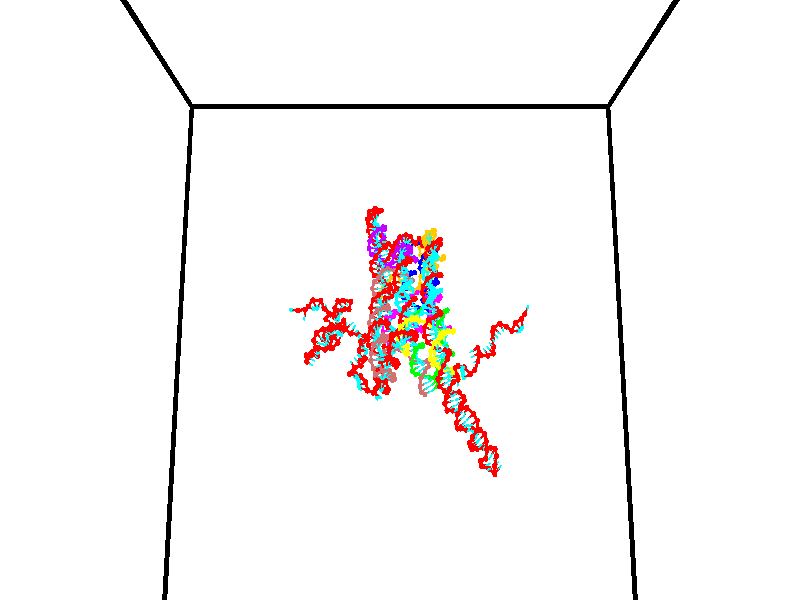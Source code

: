 // switches for output
#declare DRAW_BASES = 1; // possible values are 0, 1; only relevant for DNA ribbons
#declare DRAW_BASES_TYPE = 3; // possible values are 1, 2, 3; only relevant for DNA ribbons
#declare DRAW_FOG = 0; // set to 1 to enable fog

#include "colors.inc"

#include "transforms.inc"
background { rgb <1, 1, 1>}

#default {
   normal{
       ripples 0.25
       frequency 0.20
       turbulence 0.2
       lambda 5
   }
	finish {
		phong 0.1
		phong_size 40.
	}
}

// original window dimensions: 1024x640


// camera settings

camera {
	sky <0, 0.179814, -0.983701>
	up <0, 0.179814, -0.983701>
	right 1.6 * <1, 0, 0>
	location <35, 94.9851, 44.8844>
	look_at <35, 29.7336, 32.9568>
	direction <0, -65.2515, -11.9276>
	angle 67.0682
}


# declare cpy_camera_pos = <35, 94.9851, 44.8844>;
# if (DRAW_FOG = 1)
fog {
	fog_type 2
	up vnormalize(cpy_camera_pos)
	color rgbt<1,1,1,0.3>
	distance 1e-5
	fog_alt 3e-3
	fog_offset 56
}
# end


// LIGHTS

# declare lum = 6;
global_settings {
	ambient_light rgb lum * <0.05, 0.05, 0.05>
	max_trace_level 15
}# declare cpy_direct_light_amount = 0.25;
light_source
{	1000 * <-1, -1.16352, -0.803886>,
	rgb lum * cpy_direct_light_amount
	parallel
}

light_source
{	1000 * <1, 1.16352, 0.803886>,
	rgb lum * cpy_direct_light_amount
	parallel
}

// strand 0

// nucleotide -1

// particle -1
sphere {
	<24.728340, 35.103481, 34.830921> 0.250000
	pigment { color rgbt <1,0,0,0> }
	no_shadow
}
cylinder {
	<24.340790, 35.009628, 34.799370>,  <24.108259, 34.953316, 34.780437>, 0.100000
	pigment { color rgbt <1,0,0,0> }
	no_shadow
}
cylinder {
	<24.340790, 35.009628, 34.799370>,  <24.728340, 35.103481, 34.830921>, 0.100000
	pigment { color rgbt <1,0,0,0> }
	no_shadow
}

// particle -1
sphere {
	<24.340790, 35.009628, 34.799370> 0.100000
	pigment { color rgbt <1,0,0,0> }
	no_shadow
}
sphere {
	0, 1
	scale<0.080000,0.200000,0.300000>
	matrix <0.227031, -0.715293, -0.660919,
		0.098654, -0.658257, 0.746301,
		-0.968878, -0.234636, -0.078878,
		24.050127, 34.939236, 34.775707>
	pigment { color rgbt <0,1,1,0> }
	no_shadow
}
cylinder {
	<25.474667, 35.174313, 34.765175>,  <24.728340, 35.103481, 34.830921>, 0.130000
	pigment { color rgbt <1,0,0,0> }
	no_shadow
}

// nucleotide -1

// particle -1
sphere {
	<25.474667, 35.174313, 34.765175> 0.250000
	pigment { color rgbt <1,0,0,0> }
	no_shadow
}
cylinder {
	<25.420914, 35.059551, 35.144569>,  <25.388662, 34.990696, 35.372208>, 0.100000
	pigment { color rgbt <1,0,0,0> }
	no_shadow
}
cylinder {
	<25.420914, 35.059551, 35.144569>,  <25.474667, 35.174313, 34.765175>, 0.100000
	pigment { color rgbt <1,0,0,0> }
	no_shadow
}

// particle -1
sphere {
	<25.420914, 35.059551, 35.144569> 0.100000
	pigment { color rgbt <1,0,0,0> }
	no_shadow
}
sphere {
	0, 1
	scale<0.080000,0.200000,0.300000>
	matrix <0.890361, -0.455110, -0.011514,
		0.434970, 0.842950, 0.316602,
		-0.134383, -0.286899, 0.948488,
		25.380598, 34.973480, 35.429115>
	pigment { color rgbt <0,1,1,0> }
	no_shadow
}
cylinder {
	<25.657326, 34.516682, 34.384640>,  <25.474667, 35.174313, 34.765175>, 0.130000
	pigment { color rgbt <1,0,0,0> }
	no_shadow
}

// nucleotide -1

// particle -1
sphere {
	<25.657326, 34.516682, 34.384640> 0.250000
	pigment { color rgbt <1,0,0,0> }
	no_shadow
}
cylinder {
	<25.968576, 34.717075, 34.536186>,  <26.155327, 34.837311, 34.627113>, 0.100000
	pigment { color rgbt <1,0,0,0> }
	no_shadow
}
cylinder {
	<25.968576, 34.717075, 34.536186>,  <25.657326, 34.516682, 34.384640>, 0.100000
	pigment { color rgbt <1,0,0,0> }
	no_shadow
}

// particle -1
sphere {
	<25.968576, 34.717075, 34.536186> 0.100000
	pigment { color rgbt <1,0,0,0> }
	no_shadow
}
sphere {
	0, 1
	scale<0.080000,0.200000,0.300000>
	matrix <0.615030, -0.730157, -0.297673,
		0.127501, 0.464640, -0.876272,
		0.778127, 0.500980, 0.378863,
		26.202015, 34.867371, 34.649845>
	pigment { color rgbt <0,1,1,0> }
	no_shadow
}
cylinder {
	<26.161551, 34.762035, 33.886982>,  <25.657326, 34.516682, 34.384640>, 0.130000
	pigment { color rgbt <1,0,0,0> }
	no_shadow
}

// nucleotide -1

// particle -1
sphere {
	<26.161551, 34.762035, 33.886982> 0.250000
	pigment { color rgbt <1,0,0,0> }
	no_shadow
}
cylinder {
	<26.347370, 34.676586, 34.230740>,  <26.458862, 34.625317, 34.436993>, 0.100000
	pigment { color rgbt <1,0,0,0> }
	no_shadow
}
cylinder {
	<26.347370, 34.676586, 34.230740>,  <26.161551, 34.762035, 33.886982>, 0.100000
	pigment { color rgbt <1,0,0,0> }
	no_shadow
}

// particle -1
sphere {
	<26.347370, 34.676586, 34.230740> 0.100000
	pigment { color rgbt <1,0,0,0> }
	no_shadow
}
sphere {
	0, 1
	scale<0.080000,0.200000,0.300000>
	matrix <0.445286, -0.782504, -0.435210,
		0.765451, 0.584853, -0.268389,
		0.464549, -0.213622, 0.859395,
		26.486734, 34.612499, 34.488560>
	pigment { color rgbt <0,1,1,0> }
	no_shadow
}
cylinder {
	<26.968054, 34.678905, 33.921097>,  <26.161551, 34.762035, 33.886982>, 0.130000
	pigment { color rgbt <1,0,0,0> }
	no_shadow
}

// nucleotide -1

// particle -1
sphere {
	<26.968054, 34.678905, 33.921097> 0.250000
	pigment { color rgbt <1,0,0,0> }
	no_shadow
}
cylinder {
	<26.784712, 34.446514, 34.190132>,  <26.674707, 34.307079, 34.351555>, 0.100000
	pigment { color rgbt <1,0,0,0> }
	no_shadow
}
cylinder {
	<26.784712, 34.446514, 34.190132>,  <26.968054, 34.678905, 33.921097>, 0.100000
	pigment { color rgbt <1,0,0,0> }
	no_shadow
}

// particle -1
sphere {
	<26.784712, 34.446514, 34.190132> 0.100000
	pigment { color rgbt <1,0,0,0> }
	no_shadow
}
sphere {
	0, 1
	scale<0.080000,0.200000,0.300000>
	matrix <0.681934, -0.715216, -0.153077,
		0.569982, 0.388498, 0.724010,
		-0.458353, -0.580978, 0.672590,
		26.647205, 34.272221, 34.391911>
	pigment { color rgbt <0,1,1,0> }
	no_shadow
}
cylinder {
	<27.322304, 34.572380, 34.592194>,  <26.968054, 34.678905, 33.921097>, 0.130000
	pigment { color rgbt <1,0,0,0> }
	no_shadow
}

// nucleotide -1

// particle -1
sphere {
	<27.322304, 34.572380, 34.592194> 0.250000
	pigment { color rgbt <1,0,0,0> }
	no_shadow
}
cylinder {
	<27.138931, 34.239235, 34.468140>,  <27.028908, 34.039349, 34.393707>, 0.100000
	pigment { color rgbt <1,0,0,0> }
	no_shadow
}
cylinder {
	<27.138931, 34.239235, 34.468140>,  <27.322304, 34.572380, 34.592194>, 0.100000
	pigment { color rgbt <1,0,0,0> }
	no_shadow
}

// particle -1
sphere {
	<27.138931, 34.239235, 34.468140> 0.100000
	pigment { color rgbt <1,0,0,0> }
	no_shadow
}
sphere {
	0, 1
	scale<0.080000,0.200000,0.300000>
	matrix <0.885145, -0.459189, -0.075255,
		-0.079735, -0.309017, 0.947708,
		-0.458432, -0.832859, -0.310139,
		27.001402, 33.989376, 34.375099>
	pigment { color rgbt <0,1,1,0> }
	no_shadow
}
cylinder {
	<27.716656, 34.029114, 34.909389>,  <27.322304, 34.572380, 34.592194>, 0.130000
	pigment { color rgbt <1,0,0,0> }
	no_shadow
}

// nucleotide -1

// particle -1
sphere {
	<27.716656, 34.029114, 34.909389> 0.250000
	pigment { color rgbt <1,0,0,0> }
	no_shadow
}
cylinder {
	<27.534281, 33.887218, 34.582886>,  <27.424856, 33.802082, 34.386982>, 0.100000
	pigment { color rgbt <1,0,0,0> }
	no_shadow
}
cylinder {
	<27.534281, 33.887218, 34.582886>,  <27.716656, 34.029114, 34.909389>, 0.100000
	pigment { color rgbt <1,0,0,0> }
	no_shadow
}

// particle -1
sphere {
	<27.534281, 33.887218, 34.582886> 0.100000
	pigment { color rgbt <1,0,0,0> }
	no_shadow
}
sphere {
	0, 1
	scale<0.080000,0.200000,0.300000>
	matrix <0.837014, -0.482662, -0.257769,
		-0.302538, -0.800748, 0.516984,
		-0.455936, -0.354738, -0.816262,
		27.397499, 33.780796, 34.338009>
	pigment { color rgbt <0,1,1,0> }
	no_shadow
}
cylinder {
	<27.449379, 34.357826, 35.446861>,  <27.716656, 34.029114, 34.909389>, 0.130000
	pigment { color rgbt <1,0,0,0> }
	no_shadow
}

// nucleotide -1

// particle -1
sphere {
	<27.449379, 34.357826, 35.446861> 0.250000
	pigment { color rgbt <1,0,0,0> }
	no_shadow
}
cylinder {
	<27.800169, 34.316078, 35.634487>,  <28.010643, 34.291027, 35.747063>, 0.100000
	pigment { color rgbt <1,0,0,0> }
	no_shadow
}
cylinder {
	<27.800169, 34.316078, 35.634487>,  <27.449379, 34.357826, 35.446861>, 0.100000
	pigment { color rgbt <1,0,0,0> }
	no_shadow
}

// particle -1
sphere {
	<27.800169, 34.316078, 35.634487> 0.100000
	pigment { color rgbt <1,0,0,0> }
	no_shadow
}
sphere {
	0, 1
	scale<0.080000,0.200000,0.300000>
	matrix <0.427037, -0.278333, -0.860331,
		0.220351, 0.954797, -0.199520,
		0.876975, -0.104372, 0.469065,
		28.063261, 34.284767, 35.775208>
	pigment { color rgbt <0,1,1,0> }
	no_shadow
}
cylinder {
	<27.984894, 34.862667, 35.138203>,  <27.449379, 34.357826, 35.446861>, 0.130000
	pigment { color rgbt <1,0,0,0> }
	no_shadow
}

// nucleotide -1

// particle -1
sphere {
	<27.984894, 34.862667, 35.138203> 0.250000
	pigment { color rgbt <1,0,0,0> }
	no_shadow
}
cylinder {
	<28.188820, 34.574059, 35.325603>,  <28.311174, 34.400894, 35.438046>, 0.100000
	pigment { color rgbt <1,0,0,0> }
	no_shadow
}
cylinder {
	<28.188820, 34.574059, 35.325603>,  <27.984894, 34.862667, 35.138203>, 0.100000
	pigment { color rgbt <1,0,0,0> }
	no_shadow
}

// particle -1
sphere {
	<28.188820, 34.574059, 35.325603> 0.100000
	pigment { color rgbt <1,0,0,0> }
	no_shadow
}
sphere {
	0, 1
	scale<0.080000,0.200000,0.300000>
	matrix <0.406360, -0.278033, -0.870385,
		0.758262, 0.634115, 0.151453,
		0.509814, -0.721524, 0.468501,
		28.341764, 34.357601, 35.466152>
	pigment { color rgbt <0,1,1,0> }
	no_shadow
}
cylinder {
	<28.681192, 34.903942, 34.816792>,  <27.984894, 34.862667, 35.138203>, 0.130000
	pigment { color rgbt <1,0,0,0> }
	no_shadow
}

// nucleotide -1

// particle -1
sphere {
	<28.681192, 34.903942, 34.816792> 0.250000
	pigment { color rgbt <1,0,0,0> }
	no_shadow
}
cylinder {
	<28.700113, 34.543770, 34.989758>,  <28.711466, 34.327667, 35.093536>, 0.100000
	pigment { color rgbt <1,0,0,0> }
	no_shadow
}
cylinder {
	<28.700113, 34.543770, 34.989758>,  <28.681192, 34.903942, 34.816792>, 0.100000
	pigment { color rgbt <1,0,0,0> }
	no_shadow
}

// particle -1
sphere {
	<28.700113, 34.543770, 34.989758> 0.100000
	pigment { color rgbt <1,0,0,0> }
	no_shadow
}
sphere {
	0, 1
	scale<0.080000,0.200000,0.300000>
	matrix <0.488446, -0.356762, -0.796330,
		0.871311, 0.248881, 0.422936,
		0.047304, -0.900432, 0.432416,
		28.714304, 34.273640, 35.119484>
	pigment { color rgbt <0,1,1,0> }
	no_shadow
}
cylinder {
	<29.394247, 34.619251, 34.639606>,  <28.681192, 34.903942, 34.816792>, 0.130000
	pigment { color rgbt <1,0,0,0> }
	no_shadow
}

// nucleotide -1

// particle -1
sphere {
	<29.394247, 34.619251, 34.639606> 0.250000
	pigment { color rgbt <1,0,0,0> }
	no_shadow
}
cylinder {
	<29.166779, 34.312958, 34.759785>,  <29.030296, 34.129181, 34.831894>, 0.100000
	pigment { color rgbt <1,0,0,0> }
	no_shadow
}
cylinder {
	<29.166779, 34.312958, 34.759785>,  <29.394247, 34.619251, 34.639606>, 0.100000
	pigment { color rgbt <1,0,0,0> }
	no_shadow
}

// particle -1
sphere {
	<29.166779, 34.312958, 34.759785> 0.100000
	pigment { color rgbt <1,0,0,0> }
	no_shadow
}
sphere {
	0, 1
	scale<0.080000,0.200000,0.300000>
	matrix <0.180030, -0.472264, -0.862877,
		0.802622, -0.436604, 0.406418,
		-0.568672, -0.765731, 0.300448,
		28.996178, 34.083237, 34.849918>
	pigment { color rgbt <0,1,1,0> }
	no_shadow
}
cylinder {
	<29.777184, 33.945244, 34.551907>,  <29.394247, 34.619251, 34.639606>, 0.130000
	pigment { color rgbt <1,0,0,0> }
	no_shadow
}

// nucleotide -1

// particle -1
sphere {
	<29.777184, 33.945244, 34.551907> 0.250000
	pigment { color rgbt <1,0,0,0> }
	no_shadow
}
cylinder {
	<29.382717, 33.903809, 34.500137>,  <29.146038, 33.878948, 34.469074>, 0.100000
	pigment { color rgbt <1,0,0,0> }
	no_shadow
}
cylinder {
	<29.382717, 33.903809, 34.500137>,  <29.777184, 33.945244, 34.551907>, 0.100000
	pigment { color rgbt <1,0,0,0> }
	no_shadow
}

// particle -1
sphere {
	<29.382717, 33.903809, 34.500137> 0.100000
	pigment { color rgbt <1,0,0,0> }
	no_shadow
}
sphere {
	0, 1
	scale<0.080000,0.200000,0.300000>
	matrix <0.162410, -0.447243, -0.879543,
		0.033229, -0.888393, 0.457879,
		-0.986164, -0.103591, -0.129423,
		29.086868, 33.872730, 34.461311>
	pigment { color rgbt <0,1,1,0> }
	no_shadow
}
cylinder {
	<29.969585, 33.996540, 33.867294>,  <29.777184, 33.945244, 34.551907>, 0.130000
	pigment { color rgbt <1,0,0,0> }
	no_shadow
}

// nucleotide -1

// particle -1
sphere {
	<29.969585, 33.996540, 33.867294> 0.250000
	pigment { color rgbt <1,0,0,0> }
	no_shadow
}
cylinder {
	<29.790592, 33.662819, 33.738483>,  <29.683197, 33.462585, 33.661198>, 0.100000
	pigment { color rgbt <1,0,0,0> }
	no_shadow
}
cylinder {
	<29.790592, 33.662819, 33.738483>,  <29.969585, 33.996540, 33.867294>, 0.100000
	pigment { color rgbt <1,0,0,0> }
	no_shadow
}

// particle -1
sphere {
	<29.790592, 33.662819, 33.738483> 0.100000
	pigment { color rgbt <1,0,0,0> }
	no_shadow
}
sphere {
	0, 1
	scale<0.080000,0.200000,0.300000>
	matrix <-0.499442, -0.065558, 0.863863,
		-0.741835, 0.547396, -0.387350,
		-0.447481, -0.834302, -0.322025,
		29.656347, 33.412529, 33.641876>
	pigment { color rgbt <0,1,1,0> }
	no_shadow
}
cylinder {
	<29.170662, 34.082069, 33.788437>,  <29.969585, 33.996540, 33.867294>, 0.130000
	pigment { color rgbt <1,0,0,0> }
	no_shadow
}

// nucleotide -1

// particle -1
sphere {
	<29.170662, 34.082069, 33.788437> 0.250000
	pigment { color rgbt <1,0,0,0> }
	no_shadow
}
cylinder {
	<29.304371, 33.720829, 33.896271>,  <29.384596, 33.504086, 33.960972>, 0.100000
	pigment { color rgbt <1,0,0,0> }
	no_shadow
}
cylinder {
	<29.304371, 33.720829, 33.896271>,  <29.170662, 34.082069, 33.788437>, 0.100000
	pigment { color rgbt <1,0,0,0> }
	no_shadow
}

// particle -1
sphere {
	<29.304371, 33.720829, 33.896271> 0.100000
	pigment { color rgbt <1,0,0,0> }
	no_shadow
}
sphere {
	0, 1
	scale<0.080000,0.200000,0.300000>
	matrix <-0.497870, 0.073668, 0.864117,
		-0.800242, -0.423069, -0.425000,
		0.334272, -0.903098, 0.269586,
		29.404652, 33.449902, 33.977146>
	pigment { color rgbt <0,1,1,0> }
	no_shadow
}
cylinder {
	<28.569214, 33.548168, 33.733776>,  <29.170662, 34.082069, 33.788437>, 0.130000
	pigment { color rgbt <1,0,0,0> }
	no_shadow
}

// nucleotide -1

// particle -1
sphere {
	<28.569214, 33.548168, 33.733776> 0.250000
	pigment { color rgbt <1,0,0,0> }
	no_shadow
}
cylinder {
	<28.846754, 33.437698, 33.999798>,  <29.013277, 33.371418, 34.159412>, 0.100000
	pigment { color rgbt <1,0,0,0> }
	no_shadow
}
cylinder {
	<28.846754, 33.437698, 33.999798>,  <28.569214, 33.548168, 33.733776>, 0.100000
	pigment { color rgbt <1,0,0,0> }
	no_shadow
}

// particle -1
sphere {
	<28.846754, 33.437698, 33.999798> 0.100000
	pigment { color rgbt <1,0,0,0> }
	no_shadow
}
sphere {
	0, 1
	scale<0.080000,0.200000,0.300000>
	matrix <-0.573327, 0.346969, 0.742232,
		-0.435740, -0.896292, 0.082405,
		0.693849, -0.276175, 0.665057,
		29.054909, 33.354847, 34.199314>
	pigment { color rgbt <0,1,1,0> }
	no_shadow
}
cylinder {
	<28.221663, 33.158497, 34.312744>,  <28.569214, 33.548168, 33.733776>, 0.130000
	pigment { color rgbt <1,0,0,0> }
	no_shadow
}

// nucleotide -1

// particle -1
sphere {
	<28.221663, 33.158497, 34.312744> 0.250000
	pigment { color rgbt <1,0,0,0> }
	no_shadow
}
cylinder {
	<28.558224, 33.346020, 34.420269>,  <28.760160, 33.458534, 34.484783>, 0.100000
	pigment { color rgbt <1,0,0,0> }
	no_shadow
}
cylinder {
	<28.558224, 33.346020, 34.420269>,  <28.221663, 33.158497, 34.312744>, 0.100000
	pigment { color rgbt <1,0,0,0> }
	no_shadow
}

// particle -1
sphere {
	<28.558224, 33.346020, 34.420269> 0.100000
	pigment { color rgbt <1,0,0,0> }
	no_shadow
}
sphere {
	0, 1
	scale<0.080000,0.200000,0.300000>
	matrix <-0.447932, 0.326731, 0.832228,
		0.302317, -0.820654, 0.484903,
		0.841405, 0.468800, 0.268821,
		28.810644, 33.486660, 34.500916>
	pigment { color rgbt <0,1,1,0> }
	no_shadow
}
cylinder {
	<28.245310, 33.040264, 34.989986>,  <28.221663, 33.158497, 34.312744>, 0.130000
	pigment { color rgbt <1,0,0,0> }
	no_shadow
}

// nucleotide -1

// particle -1
sphere {
	<28.245310, 33.040264, 34.989986> 0.250000
	pigment { color rgbt <1,0,0,0> }
	no_shadow
}
cylinder {
	<28.482794, 33.358978, 34.945015>,  <28.625284, 33.550205, 34.918034>, 0.100000
	pigment { color rgbt <1,0,0,0> }
	no_shadow
}
cylinder {
	<28.482794, 33.358978, 34.945015>,  <28.245310, 33.040264, 34.989986>, 0.100000
	pigment { color rgbt <1,0,0,0> }
	no_shadow
}

// particle -1
sphere {
	<28.482794, 33.358978, 34.945015> 0.100000
	pigment { color rgbt <1,0,0,0> }
	no_shadow
}
sphere {
	0, 1
	scale<0.080000,0.200000,0.300000>
	matrix <-0.354856, 0.384653, 0.852126,
		0.722208, -0.466020, 0.511117,
		0.593711, 0.796786, -0.112429,
		28.660908, 33.598015, 34.911285>
	pigment { color rgbt <0,1,1,0> }
	no_shadow
}
cylinder {
	<28.535131, 33.085514, 35.627609>,  <28.245310, 33.040264, 34.989986>, 0.130000
	pigment { color rgbt <1,0,0,0> }
	no_shadow
}

// nucleotide -1

// particle -1
sphere {
	<28.535131, 33.085514, 35.627609> 0.250000
	pigment { color rgbt <1,0,0,0> }
	no_shadow
}
cylinder {
	<28.597963, 33.451668, 35.479340>,  <28.635662, 33.671360, 35.390377>, 0.100000
	pigment { color rgbt <1,0,0,0> }
	no_shadow
}
cylinder {
	<28.597963, 33.451668, 35.479340>,  <28.535131, 33.085514, 35.627609>, 0.100000
	pigment { color rgbt <1,0,0,0> }
	no_shadow
}

// particle -1
sphere {
	<28.597963, 33.451668, 35.479340> 0.100000
	pigment { color rgbt <1,0,0,0> }
	no_shadow
}
sphere {
	0, 1
	scale<0.080000,0.200000,0.300000>
	matrix <-0.304559, 0.401938, 0.863533,
		0.939452, -0.022750, 0.341925,
		0.157078, 0.915384, -0.370673,
		28.645086, 33.726284, 35.368137>
	pigment { color rgbt <0,1,1,0> }
	no_shadow
}
cylinder {
	<29.005735, 33.441071, 36.051857>,  <28.535131, 33.085514, 35.627609>, 0.130000
	pigment { color rgbt <1,0,0,0> }
	no_shadow
}

// nucleotide -1

// particle -1
sphere {
	<29.005735, 33.441071, 36.051857> 0.250000
	pigment { color rgbt <1,0,0,0> }
	no_shadow
}
cylinder {
	<28.821445, 33.745613, 35.869400>,  <28.710871, 33.928337, 35.759926>, 0.100000
	pigment { color rgbt <1,0,0,0> }
	no_shadow
}
cylinder {
	<28.821445, 33.745613, 35.869400>,  <29.005735, 33.441071, 36.051857>, 0.100000
	pigment { color rgbt <1,0,0,0> }
	no_shadow
}

// particle -1
sphere {
	<28.821445, 33.745613, 35.869400> 0.100000
	pigment { color rgbt <1,0,0,0> }
	no_shadow
}
sphere {
	0, 1
	scale<0.080000,0.200000,0.300000>
	matrix <-0.207824, 0.407109, 0.889422,
		0.862867, 0.504578, -0.029338,
		-0.460726, 0.761356, -0.456145,
		28.683228, 33.974018, 35.732555>
	pigment { color rgbt <0,1,1,0> }
	no_shadow
}
cylinder {
	<29.196491, 34.148464, 36.447567>,  <29.005735, 33.441071, 36.051857>, 0.130000
	pigment { color rgbt <1,0,0,0> }
	no_shadow
}

// nucleotide -1

// particle -1
sphere {
	<29.196491, 34.148464, 36.447567> 0.250000
	pigment { color rgbt <1,0,0,0> }
	no_shadow
}
cylinder {
	<28.857704, 34.185085, 36.238083>,  <28.654432, 34.207058, 36.112392>, 0.100000
	pigment { color rgbt <1,0,0,0> }
	no_shadow
}
cylinder {
	<28.857704, 34.185085, 36.238083>,  <29.196491, 34.148464, 36.447567>, 0.100000
	pigment { color rgbt <1,0,0,0> }
	no_shadow
}

// particle -1
sphere {
	<28.857704, 34.185085, 36.238083> 0.100000
	pigment { color rgbt <1,0,0,0> }
	no_shadow
}
sphere {
	0, 1
	scale<0.080000,0.200000,0.300000>
	matrix <-0.376034, 0.593197, 0.711840,
		0.375829, 0.799835, -0.467992,
		-0.846966, 0.091549, -0.523706,
		28.603615, 34.212551, 36.080971>
	pigment { color rgbt <0,1,1,0> }
	no_shadow
}
cylinder {
	<28.899107, 34.893795, 36.280361>,  <29.196491, 34.148464, 36.447567>, 0.130000
	pigment { color rgbt <1,0,0,0> }
	no_shadow
}

// nucleotide -1

// particle -1
sphere {
	<28.899107, 34.893795, 36.280361> 0.250000
	pigment { color rgbt <1,0,0,0> }
	no_shadow
}
cylinder {
	<28.611216, 34.620235, 36.328144>,  <28.438480, 34.456100, 36.356815>, 0.100000
	pigment { color rgbt <1,0,0,0> }
	no_shadow
}
cylinder {
	<28.611216, 34.620235, 36.328144>,  <28.899107, 34.893795, 36.280361>, 0.100000
	pigment { color rgbt <1,0,0,0> }
	no_shadow
}

// particle -1
sphere {
	<28.611216, 34.620235, 36.328144> 0.100000
	pigment { color rgbt <1,0,0,0> }
	no_shadow
}
sphere {
	0, 1
	scale<0.080000,0.200000,0.300000>
	matrix <-0.379060, 0.531258, 0.757680,
		-0.581642, 0.500042, -0.641601,
		-0.719727, -0.683903, 0.119456,
		28.395298, 34.415066, 36.363979>
	pigment { color rgbt <0,1,1,0> }
	no_shadow
}
cylinder {
	<28.142813, 35.122894, 36.022339>,  <28.899107, 34.893795, 36.280361>, 0.130000
	pigment { color rgbt <1,0,0,0> }
	no_shadow
}

// nucleotide -1

// particle -1
sphere {
	<28.142813, 35.122894, 36.022339> 0.250000
	pigment { color rgbt <1,0,0,0> }
	no_shadow
}
cylinder {
	<28.156610, 34.864605, 36.327454>,  <28.164890, 34.709629, 36.510525>, 0.100000
	pigment { color rgbt <1,0,0,0> }
	no_shadow
}
cylinder {
	<28.156610, 34.864605, 36.327454>,  <28.142813, 35.122894, 36.022339>, 0.100000
	pigment { color rgbt <1,0,0,0> }
	no_shadow
}

// particle -1
sphere {
	<28.156610, 34.864605, 36.327454> 0.100000
	pigment { color rgbt <1,0,0,0> }
	no_shadow
}
sphere {
	0, 1
	scale<0.080000,0.200000,0.300000>
	matrix <-0.409836, 0.686976, 0.600082,
		-0.911507, -0.333319, -0.240944,
		0.034496, -0.645726, 0.762789,
		28.166960, 34.670887, 36.556290>
	pigment { color rgbt <0,1,1,0> }
	no_shadow
}
cylinder {
	<27.434328, 34.992485, 36.473755>,  <28.142813, 35.122894, 36.022339>, 0.130000
	pigment { color rgbt <1,0,0,0> }
	no_shadow
}

// nucleotide -1

// particle -1
sphere {
	<27.434328, 34.992485, 36.473755> 0.250000
	pigment { color rgbt <1,0,0,0> }
	no_shadow
}
cylinder {
	<27.769278, 34.953697, 36.688938>,  <27.970247, 34.930424, 36.818050>, 0.100000
	pigment { color rgbt <1,0,0,0> }
	no_shadow
}
cylinder {
	<27.769278, 34.953697, 36.688938>,  <27.434328, 34.992485, 36.473755>, 0.100000
	pigment { color rgbt <1,0,0,0> }
	no_shadow
}

// particle -1
sphere {
	<27.769278, 34.953697, 36.688938> 0.100000
	pigment { color rgbt <1,0,0,0> }
	no_shadow
}
sphere {
	0, 1
	scale<0.080000,0.200000,0.300000>
	matrix <-0.282414, 0.765875, 0.577648,
		-0.468025, -0.635635, 0.613938,
		0.837374, -0.096969, 0.537961,
		28.020491, 34.924606, 36.850327>
	pigment { color rgbt <0,1,1,0> }
	no_shadow
}
cylinder {
	<27.289270, 34.945839, 37.255409>,  <27.434328, 34.992485, 36.473755>, 0.130000
	pigment { color rgbt <1,0,0,0> }
	no_shadow
}

// nucleotide -1

// particle -1
sphere {
	<27.289270, 34.945839, 37.255409> 0.250000
	pigment { color rgbt <1,0,0,0> }
	no_shadow
}
cylinder {
	<27.643393, 35.099785, 37.151016>,  <27.855865, 35.192150, 37.088379>, 0.100000
	pigment { color rgbt <1,0,0,0> }
	no_shadow
}
cylinder {
	<27.643393, 35.099785, 37.151016>,  <27.289270, 34.945839, 37.255409>, 0.100000
	pigment { color rgbt <1,0,0,0> }
	no_shadow
}

// particle -1
sphere {
	<27.643393, 35.099785, 37.151016> 0.100000
	pigment { color rgbt <1,0,0,0> }
	no_shadow
}
sphere {
	0, 1
	scale<0.080000,0.200000,0.300000>
	matrix <-0.159304, 0.778305, 0.607342,
		0.436868, -0.496108, 0.750349,
		0.885307, 0.384862, -0.260984,
		27.908985, 35.215244, 37.072720>
	pigment { color rgbt <0,1,1,0> }
	no_shadow
}
cylinder {
	<27.915215, 34.979202, 37.728493>,  <27.289270, 34.945839, 37.255409>, 0.130000
	pigment { color rgbt <1,0,0,0> }
	no_shadow
}

// nucleotide -1

// particle -1
sphere {
	<27.915215, 34.979202, 37.728493> 0.250000
	pigment { color rgbt <1,0,0,0> }
	no_shadow
}
cylinder {
	<27.870451, 35.286411, 37.476265>,  <27.843592, 35.470737, 37.324928>, 0.100000
	pigment { color rgbt <1,0,0,0> }
	no_shadow
}
cylinder {
	<27.870451, 35.286411, 37.476265>,  <27.915215, 34.979202, 37.728493>, 0.100000
	pigment { color rgbt <1,0,0,0> }
	no_shadow
}

// particle -1
sphere {
	<27.870451, 35.286411, 37.476265> 0.100000
	pigment { color rgbt <1,0,0,0> }
	no_shadow
}
sphere {
	0, 1
	scale<0.080000,0.200000,0.300000>
	matrix <-0.364653, 0.558547, 0.745019,
		0.924394, 0.313314, 0.217555,
		-0.111910, 0.768023, -0.630569,
		27.836878, 35.516819, 37.287094>
	pigment { color rgbt <0,1,1,0> }
	no_shadow
}
cylinder {
	<28.283619, 35.470058, 38.070637>,  <27.915215, 34.979202, 37.728493>, 0.130000
	pigment { color rgbt <1,0,0,0> }
	no_shadow
}

// nucleotide -1

// particle -1
sphere {
	<28.283619, 35.470058, 38.070637> 0.250000
	pigment { color rgbt <1,0,0,0> }
	no_shadow
}
cylinder {
	<28.002813, 35.639580, 37.841705>,  <27.834330, 35.741295, 37.704346>, 0.100000
	pigment { color rgbt <1,0,0,0> }
	no_shadow
}
cylinder {
	<28.002813, 35.639580, 37.841705>,  <28.283619, 35.470058, 38.070637>, 0.100000
	pigment { color rgbt <1,0,0,0> }
	no_shadow
}

// particle -1
sphere {
	<28.002813, 35.639580, 37.841705> 0.100000
	pigment { color rgbt <1,0,0,0> }
	no_shadow
}
sphere {
	0, 1
	scale<0.080000,0.200000,0.300000>
	matrix <-0.309473, 0.542265, 0.781137,
		0.641407, 0.725490, -0.249521,
		-0.702014, 0.423806, -0.572333,
		27.792210, 35.766720, 37.670006>
	pigment { color rgbt <0,1,1,0> }
	no_shadow
}
cylinder {
	<28.850840, 35.471020, 37.586761>,  <28.283619, 35.470058, 38.070637>, 0.130000
	pigment { color rgbt <1,0,0,0> }
	no_shadow
}

// nucleotide -1

// particle -1
sphere {
	<28.850840, 35.471020, 37.586761> 0.250000
	pigment { color rgbt <1,0,0,0> }
	no_shadow
}
cylinder {
	<29.033386, 35.511013, 37.233101>,  <29.142914, 35.535011, 37.020905>, 0.100000
	pigment { color rgbt <1,0,0,0> }
	no_shadow
}
cylinder {
	<29.033386, 35.511013, 37.233101>,  <28.850840, 35.471020, 37.586761>, 0.100000
	pigment { color rgbt <1,0,0,0> }
	no_shadow
}

// particle -1
sphere {
	<29.033386, 35.511013, 37.233101> 0.100000
	pigment { color rgbt <1,0,0,0> }
	no_shadow
}
sphere {
	0, 1
	scale<0.080000,0.200000,0.300000>
	matrix <-0.870765, -0.154199, -0.466894,
		-0.183020, 0.982967, 0.016694,
		0.456368, 0.099988, -0.884156,
		29.170296, 35.541008, 36.967854>
	pigment { color rgbt <0,1,1,0> }
	no_shadow
}
cylinder {
	<28.558731, 35.973835, 37.174480>,  <28.850840, 35.471020, 37.586761>, 0.130000
	pigment { color rgbt <1,0,0,0> }
	no_shadow
}

// nucleotide -1

// particle -1
sphere {
	<28.558731, 35.973835, 37.174480> 0.250000
	pigment { color rgbt <1,0,0,0> }
	no_shadow
}
cylinder {
	<28.716043, 35.695778, 36.933781>,  <28.810431, 35.528942, 36.789360>, 0.100000
	pigment { color rgbt <1,0,0,0> }
	no_shadow
}
cylinder {
	<28.716043, 35.695778, 36.933781>,  <28.558731, 35.973835, 37.174480>, 0.100000
	pigment { color rgbt <1,0,0,0> }
	no_shadow
}

// particle -1
sphere {
	<28.716043, 35.695778, 36.933781> 0.100000
	pigment { color rgbt <1,0,0,0> }
	no_shadow
}
sphere {
	0, 1
	scale<0.080000,0.200000,0.300000>
	matrix <-0.872538, -0.075858, -0.482621,
		0.289843, 0.714858, -0.636372,
		0.393279, -0.695143, -0.601754,
		28.834028, 35.487236, 36.753254>
	pigment { color rgbt <0,1,1,0> }
	no_shadow
}
cylinder {
	<28.331844, 36.643673, 37.351990>,  <28.558731, 35.973835, 37.174480>, 0.130000
	pigment { color rgbt <1,0,0,0> }
	no_shadow
}

// nucleotide -1

// particle -1
sphere {
	<28.331844, 36.643673, 37.351990> 0.250000
	pigment { color rgbt <1,0,0,0> }
	no_shadow
}
cylinder {
	<28.683578, 36.634033, 37.161755>,  <28.894619, 36.628250, 37.047611>, 0.100000
	pigment { color rgbt <1,0,0,0> }
	no_shadow
}
cylinder {
	<28.683578, 36.634033, 37.161755>,  <28.331844, 36.643673, 37.351990>, 0.100000
	pigment { color rgbt <1,0,0,0> }
	no_shadow
}

// particle -1
sphere {
	<28.683578, 36.634033, 37.161755> 0.100000
	pigment { color rgbt <1,0,0,0> }
	no_shadow
}
sphere {
	0, 1
	scale<0.080000,0.200000,0.300000>
	matrix <0.105939, 0.983590, 0.146043,
		0.464267, -0.178804, 0.867459,
		0.879337, -0.024095, -0.475590,
		28.947380, 36.626804, 37.019077>
	pigment { color rgbt <0,1,1,0> }
	no_shadow
}
cylinder {
	<28.252958, 36.370953, 38.132095>,  <28.331844, 36.643673, 37.351990>, 0.130000
	pigment { color rgbt <1,0,0,0> }
	no_shadow
}

// nucleotide -1

// particle -1
sphere {
	<28.252958, 36.370953, 38.132095> 0.250000
	pigment { color rgbt <1,0,0,0> }
	no_shadow
}
cylinder {
	<27.891991, 36.268772, 37.993305>,  <27.675411, 36.207466, 37.910030>, 0.100000
	pigment { color rgbt <1,0,0,0> }
	no_shadow
}
cylinder {
	<27.891991, 36.268772, 37.993305>,  <28.252958, 36.370953, 38.132095>, 0.100000
	pigment { color rgbt <1,0,0,0> }
	no_shadow
}

// particle -1
sphere {
	<27.891991, 36.268772, 37.993305> 0.100000
	pigment { color rgbt <1,0,0,0> }
	no_shadow
}
sphere {
	0, 1
	scale<0.080000,0.200000,0.300000>
	matrix <-0.425152, 0.397246, 0.813291,
		-0.069921, 0.881443, -0.467086,
		-0.902418, -0.255448, -0.346971,
		27.621265, 36.192139, 37.889214>
	pigment { color rgbt <0,1,1,0> }
	no_shadow
}
cylinder {
	<27.758568, 36.989536, 38.337460>,  <28.252958, 36.370953, 38.132095>, 0.130000
	pigment { color rgbt <1,0,0,0> }
	no_shadow
}

// nucleotide -1

// particle -1
sphere {
	<27.758568, 36.989536, 38.337460> 0.250000
	pigment { color rgbt <1,0,0,0> }
	no_shadow
}
cylinder {
	<27.514580, 36.680428, 38.267307>,  <27.368187, 36.494961, 38.225216>, 0.100000
	pigment { color rgbt <1,0,0,0> }
	no_shadow
}
cylinder {
	<27.514580, 36.680428, 38.267307>,  <27.758568, 36.989536, 38.337460>, 0.100000
	pigment { color rgbt <1,0,0,0> }
	no_shadow
}

// particle -1
sphere {
	<27.514580, 36.680428, 38.267307> 0.100000
	pigment { color rgbt <1,0,0,0> }
	no_shadow
}
sphere {
	0, 1
	scale<0.080000,0.200000,0.300000>
	matrix <-0.486571, 0.190563, 0.852605,
		-0.625450, 0.605397, -0.492247,
		-0.609968, -0.772774, -0.175380,
		27.331589, 36.448597, 38.214695>
	pigment { color rgbt <0,1,1,0> }
	no_shadow
}
cylinder {
	<27.155445, 37.233936, 38.227406>,  <27.758568, 36.989536, 38.337460>, 0.130000
	pigment { color rgbt <1,0,0,0> }
	no_shadow
}

// nucleotide -1

// particle -1
sphere {
	<27.155445, 37.233936, 38.227406> 0.250000
	pigment { color rgbt <1,0,0,0> }
	no_shadow
}
cylinder {
	<27.097086, 36.865707, 38.372322>,  <27.062071, 36.644772, 38.459274>, 0.100000
	pigment { color rgbt <1,0,0,0> }
	no_shadow
}
cylinder {
	<27.097086, 36.865707, 38.372322>,  <27.155445, 37.233936, 38.227406>, 0.100000
	pigment { color rgbt <1,0,0,0> }
	no_shadow
}

// particle -1
sphere {
	<27.097086, 36.865707, 38.372322> 0.100000
	pigment { color rgbt <1,0,0,0> }
	no_shadow
}
sphere {
	0, 1
	scale<0.080000,0.200000,0.300000>
	matrix <-0.547197, 0.380188, 0.745676,
		-0.824190, -0.089454, -0.559204,
		-0.145899, -0.920573, 0.362296,
		27.053316, 36.589535, 38.481010>
	pigment { color rgbt <0,1,1,0> }
	no_shadow
}
cylinder {
	<26.533627, 37.266197, 38.582390>,  <27.155445, 37.233936, 38.227406>, 0.130000
	pigment { color rgbt <1,0,0,0> }
	no_shadow
}

// nucleotide -1

// particle -1
sphere {
	<26.533627, 37.266197, 38.582390> 0.250000
	pigment { color rgbt <1,0,0,0> }
	no_shadow
}
cylinder {
	<26.703459, 36.935822, 38.730740>,  <26.805359, 36.737595, 38.819748>, 0.100000
	pigment { color rgbt <1,0,0,0> }
	no_shadow
}
cylinder {
	<26.703459, 36.935822, 38.730740>,  <26.533627, 37.266197, 38.582390>, 0.100000
	pigment { color rgbt <1,0,0,0> }
	no_shadow
}

// particle -1
sphere {
	<26.703459, 36.935822, 38.730740> 0.100000
	pigment { color rgbt <1,0,0,0> }
	no_shadow
}
sphere {
	0, 1
	scale<0.080000,0.200000,0.300000>
	matrix <-0.464969, 0.152572, 0.872081,
		-0.776874, -0.542715, -0.319259,
		0.424581, -0.825943, 0.370875,
		26.830833, 36.688038, 38.842003>
	pigment { color rgbt <0,1,1,0> }
	no_shadow
}
cylinder {
	<25.954237, 36.913422, 38.797993>,  <26.533627, 37.266197, 38.582390>, 0.130000
	pigment { color rgbt <1,0,0,0> }
	no_shadow
}

// nucleotide -1

// particle -1
sphere {
	<25.954237, 36.913422, 38.797993> 0.250000
	pigment { color rgbt <1,0,0,0> }
	no_shadow
}
cylinder {
	<26.294224, 36.823006, 38.988346>,  <26.498217, 36.768757, 39.102558>, 0.100000
	pigment { color rgbt <1,0,0,0> }
	no_shadow
}
cylinder {
	<26.294224, 36.823006, 38.988346>,  <25.954237, 36.913422, 38.797993>, 0.100000
	pigment { color rgbt <1,0,0,0> }
	no_shadow
}

// particle -1
sphere {
	<26.294224, 36.823006, 38.988346> 0.100000
	pigment { color rgbt <1,0,0,0> }
	no_shadow
}
sphere {
	0, 1
	scale<0.080000,0.200000,0.300000>
	matrix <-0.477361, 0.051734, 0.877183,
		-0.222895, -0.972744, -0.063929,
		0.849967, -0.226037, 0.475882,
		26.549213, 36.755196, 39.131111>
	pigment { color rgbt <0,1,1,0> }
	no_shadow
}
cylinder {
	<25.928490, 36.282032, 39.237965>,  <25.954237, 36.913422, 38.797993>, 0.130000
	pigment { color rgbt <1,0,0,0> }
	no_shadow
}

// nucleotide -1

// particle -1
sphere {
	<25.928490, 36.282032, 39.237965> 0.250000
	pigment { color rgbt <1,0,0,0> }
	no_shadow
}
cylinder {
	<26.197651, 36.536213, 39.389439>,  <26.359148, 36.688721, 39.480324>, 0.100000
	pigment { color rgbt <1,0,0,0> }
	no_shadow
}
cylinder {
	<26.197651, 36.536213, 39.389439>,  <25.928490, 36.282032, 39.237965>, 0.100000
	pigment { color rgbt <1,0,0,0> }
	no_shadow
}

// particle -1
sphere {
	<26.197651, 36.536213, 39.389439> 0.100000
	pigment { color rgbt <1,0,0,0> }
	no_shadow
}
sphere {
	0, 1
	scale<0.080000,0.200000,0.300000>
	matrix <-0.425423, -0.086359, 0.900865,
		0.605157, -0.767298, 0.212224,
		0.672904, 0.635449, 0.378687,
		26.399523, 36.726849, 39.503044>
	pigment { color rgbt <0,1,1,0> }
	no_shadow
}
cylinder {
	<26.324409, 35.865036, 38.645882>,  <25.928490, 36.282032, 39.237965>, 0.130000
	pigment { color rgbt <1,0,0,0> }
	no_shadow
}

// nucleotide -1

// particle -1
sphere {
	<26.324409, 35.865036, 38.645882> 0.250000
	pigment { color rgbt <1,0,0,0> }
	no_shadow
}
cylinder {
	<26.015345, 35.616337, 38.697151>,  <25.829906, 35.467117, 38.727913>, 0.100000
	pigment { color rgbt <1,0,0,0> }
	no_shadow
}
cylinder {
	<26.015345, 35.616337, 38.697151>,  <26.324409, 35.865036, 38.645882>, 0.100000
	pigment { color rgbt <1,0,0,0> }
	no_shadow
}

// particle -1
sphere {
	<26.015345, 35.616337, 38.697151> 0.100000
	pigment { color rgbt <1,0,0,0> }
	no_shadow
}
sphere {
	0, 1
	scale<0.080000,0.200000,0.300000>
	matrix <-0.288539, 0.164109, -0.943299,
		0.565457, -0.765833, -0.306199,
		-0.772660, -0.621745, 0.128176,
		25.783546, 35.429813, 38.735603>
	pigment { color rgbt <0,1,1,0> }
	no_shadow
}
cylinder {
	<26.845798, 35.358860, 38.714577>,  <26.324409, 35.865036, 38.645882>, 0.130000
	pigment { color rgbt <1,0,0,0> }
	no_shadow
}

// nucleotide -1

// particle -1
sphere {
	<26.845798, 35.358860, 38.714577> 0.250000
	pigment { color rgbt <1,0,0,0> }
	no_shadow
}
cylinder {
	<26.889385, 35.746696, 38.626923>,  <26.915537, 35.979397, 38.574329>, 0.100000
	pigment { color rgbt <1,0,0,0> }
	no_shadow
}
cylinder {
	<26.889385, 35.746696, 38.626923>,  <26.845798, 35.358860, 38.714577>, 0.100000
	pigment { color rgbt <1,0,0,0> }
	no_shadow
}

// particle -1
sphere {
	<26.889385, 35.746696, 38.626923> 0.100000
	pigment { color rgbt <1,0,0,0> }
	no_shadow
}
sphere {
	0, 1
	scale<0.080000,0.200000,0.300000>
	matrix <0.262636, -0.240695, -0.934392,
		-0.958722, 0.044265, -0.280877,
		0.108966, 0.969591, -0.219134,
		26.922075, 36.037575, 38.561184>
	pigment { color rgbt <0,1,1,0> }
	no_shadow
}
cylinder {
	<26.630848, 35.385944, 38.029945>,  <26.845798, 35.358860, 38.714577>, 0.130000
	pigment { color rgbt <1,0,0,0> }
	no_shadow
}

// nucleotide -1

// particle -1
sphere {
	<26.630848, 35.385944, 38.029945> 0.250000
	pigment { color rgbt <1,0,0,0> }
	no_shadow
}
cylinder {
	<26.835777, 35.725517, 38.081860>,  <26.958735, 35.929260, 38.113007>, 0.100000
	pigment { color rgbt <1,0,0,0> }
	no_shadow
}
cylinder {
	<26.835777, 35.725517, 38.081860>,  <26.630848, 35.385944, 38.029945>, 0.100000
	pigment { color rgbt <1,0,0,0> }
	no_shadow
}

// particle -1
sphere {
	<26.835777, 35.725517, 38.081860> 0.100000
	pigment { color rgbt <1,0,0,0> }
	no_shadow
}
sphere {
	0, 1
	scale<0.080000,0.200000,0.300000>
	matrix <0.298322, -0.034213, -0.953852,
		-0.805311, 0.527400, -0.270782,
		0.512326, 0.848928, 0.129783,
		26.989475, 35.980194, 38.120796>
	pigment { color rgbt <0,1,1,0> }
	no_shadow
}
cylinder {
	<26.478203, 35.814068, 37.471268>,  <26.630848, 35.385944, 38.029945>, 0.130000
	pigment { color rgbt <1,0,0,0> }
	no_shadow
}

// nucleotide -1

// particle -1
sphere {
	<26.478203, 35.814068, 37.471268> 0.250000
	pigment { color rgbt <1,0,0,0> }
	no_shadow
}
cylinder {
	<26.837664, 35.915607, 37.614368>,  <27.053339, 35.976532, 37.700230>, 0.100000
	pigment { color rgbt <1,0,0,0> }
	no_shadow
}
cylinder {
	<26.837664, 35.915607, 37.614368>,  <26.478203, 35.814068, 37.471268>, 0.100000
	pigment { color rgbt <1,0,0,0> }
	no_shadow
}

// particle -1
sphere {
	<26.837664, 35.915607, 37.614368> 0.100000
	pigment { color rgbt <1,0,0,0> }
	no_shadow
}
sphere {
	0, 1
	scale<0.080000,0.200000,0.300000>
	matrix <0.405211, -0.168018, -0.898651,
		-0.168018, 0.952538, -0.253853,
		0.898651, 0.253853, 0.357749,
		27.107260, 35.991764, 37.721695>
	pigment { color rgbt <0,1,1,0> }
	no_shadow
}
cylinder {
	<26.795649, 36.298546, 36.904392>,  <26.478203, 35.814068, 37.471268>, 0.130000
	pigment { color rgbt <1,0,0,0> }
	no_shadow
}

// nucleotide -1

// particle -1
sphere {
	<26.795649, 36.298546, 36.904392> 0.250000
	pigment { color rgbt <1,0,0,0> }
	no_shadow
}
cylinder {
	<27.085081, 36.145535, 37.134209>,  <27.258741, 36.053730, 37.272099>, 0.100000
	pigment { color rgbt <1,0,0,0> }
	no_shadow
}
cylinder {
	<27.085081, 36.145535, 37.134209>,  <26.795649, 36.298546, 36.904392>, 0.100000
	pigment { color rgbt <1,0,0,0> }
	no_shadow
}

// particle -1
sphere {
	<27.085081, 36.145535, 37.134209> 0.100000
	pigment { color rgbt <1,0,0,0> }
	no_shadow
}
sphere {
	0, 1
	scale<0.080000,0.200000,0.300000>
	matrix <0.536537, -0.211948, -0.816827,
		0.434231, 0.899306, 0.051878,
		0.723583, -0.382526, 0.574545,
		27.302156, 36.030777, 37.306572>
	pigment { color rgbt <0,1,1,0> }
	no_shadow
}
cylinder {
	<27.452333, 36.523617, 36.612503>,  <26.795649, 36.298546, 36.904392>, 0.130000
	pigment { color rgbt <1,0,0,0> }
	no_shadow
}

// nucleotide -1

// particle -1
sphere {
	<27.452333, 36.523617, 36.612503> 0.250000
	pigment { color rgbt <1,0,0,0> }
	no_shadow
}
cylinder {
	<27.566647, 36.192509, 36.805634>,  <27.635235, 35.993843, 36.921513>, 0.100000
	pigment { color rgbt <1,0,0,0> }
	no_shadow
}
cylinder {
	<27.566647, 36.192509, 36.805634>,  <27.452333, 36.523617, 36.612503>, 0.100000
	pigment { color rgbt <1,0,0,0> }
	no_shadow
}

// particle -1
sphere {
	<27.566647, 36.192509, 36.805634> 0.100000
	pigment { color rgbt <1,0,0,0> }
	no_shadow
}
sphere {
	0, 1
	scale<0.080000,0.200000,0.300000>
	matrix <0.524682, -0.286452, -0.801657,
		0.801896, 0.482432, 0.352453,
		0.285784, -0.827771, 0.482827,
		27.652382, 35.944176, 36.950481>
	pigment { color rgbt <0,1,1,0> }
	no_shadow
}
cylinder {
	<28.244150, 36.370651, 36.652481>,  <27.452333, 36.523617, 36.612503>, 0.130000
	pigment { color rgbt <1,0,0,0> }
	no_shadow
}

// nucleotide -1

// particle -1
sphere {
	<28.244150, 36.370651, 36.652481> 0.250000
	pigment { color rgbt <1,0,0,0> }
	no_shadow
}
cylinder {
	<28.009771, 36.046539, 36.656693>,  <27.869144, 35.852074, 36.659218>, 0.100000
	pigment { color rgbt <1,0,0,0> }
	no_shadow
}
cylinder {
	<28.009771, 36.046539, 36.656693>,  <28.244150, 36.370651, 36.652481>, 0.100000
	pigment { color rgbt <1,0,0,0> }
	no_shadow
}

// particle -1
sphere {
	<28.009771, 36.046539, 36.656693> 0.100000
	pigment { color rgbt <1,0,0,0> }
	no_shadow
}
sphere {
	0, 1
	scale<0.080000,0.200000,0.300000>
	matrix <0.590870, -0.436100, -0.678741,
		0.554561, -0.391488, 0.734302,
		-0.585948, -0.810281, 0.010526,
		27.833986, 35.803455, 36.659851>
	pigment { color rgbt <0,1,1,0> }
	no_shadow
}
cylinder {
	<28.915567, 36.451355, 36.344246>,  <28.244150, 36.370651, 36.652481>, 0.130000
	pigment { color rgbt <1,0,0,0> }
	no_shadow
}

// nucleotide -1

// particle -1
sphere {
	<28.915567, 36.451355, 36.344246> 0.250000
	pigment { color rgbt <1,0,0,0> }
	no_shadow
}
cylinder {
	<29.095293, 36.402973, 36.698307>,  <29.203129, 36.373943, 36.910744>, 0.100000
	pigment { color rgbt <1,0,0,0> }
	no_shadow
}
cylinder {
	<29.095293, 36.402973, 36.698307>,  <28.915567, 36.451355, 36.344246>, 0.100000
	pigment { color rgbt <1,0,0,0> }
	no_shadow
}

// particle -1
sphere {
	<29.095293, 36.402973, 36.698307> 0.100000
	pigment { color rgbt <1,0,0,0> }
	no_shadow
}
sphere {
	0, 1
	scale<0.080000,0.200000,0.300000>
	matrix <0.540523, 0.825674, -0.161546,
		-0.711304, 0.551028, 0.436365,
		0.449312, -0.120957, 0.885149,
		29.230087, 36.366688, 36.963852>
	pigment { color rgbt <0,1,1,0> }
	no_shadow
}
cylinder {
	<29.477018, 36.460964, 35.892517>,  <28.915567, 36.451355, 36.344246>, 0.130000
	pigment { color rgbt <1,0,0,0> }
	no_shadow
}

// nucleotide -1

// particle -1
sphere {
	<29.477018, 36.460964, 35.892517> 0.250000
	pigment { color rgbt <1,0,0,0> }
	no_shadow
}
cylinder {
	<29.552336, 36.084599, 36.005112>,  <29.597527, 35.858780, 36.072666>, 0.100000
	pigment { color rgbt <1,0,0,0> }
	no_shadow
}
cylinder {
	<29.552336, 36.084599, 36.005112>,  <29.477018, 36.460964, 35.892517>, 0.100000
	pigment { color rgbt <1,0,0,0> }
	no_shadow
}

// particle -1
sphere {
	<29.552336, 36.084599, 36.005112> 0.100000
	pigment { color rgbt <1,0,0,0> }
	no_shadow
}
sphere {
	0, 1
	scale<0.080000,0.200000,0.300000>
	matrix <-0.959068, -0.237885, -0.153619,
		0.211503, -0.241035, -0.947190,
		0.188295, -0.940911, 0.281483,
		29.608824, 35.802326, 36.089558>
	pigment { color rgbt <0,1,1,0> }
	no_shadow
}
cylinder {
	<29.640961, 36.228615, 36.576584>,  <29.477018, 36.460964, 35.892517>, 0.130000
	pigment { color rgbt <1,0,0,0> }
	no_shadow
}

// nucleotide -1

// particle -1
sphere {
	<29.640961, 36.228615, 36.576584> 0.250000
	pigment { color rgbt <1,0,0,0> }
	no_shadow
}
cylinder {
	<29.965004, 36.291508, 36.350662>,  <30.159430, 36.329243, 36.215111>, 0.100000
	pigment { color rgbt <1,0,0,0> }
	no_shadow
}
cylinder {
	<29.965004, 36.291508, 36.350662>,  <29.640961, 36.228615, 36.576584>, 0.100000
	pigment { color rgbt <1,0,0,0> }
	no_shadow
}

// particle -1
sphere {
	<29.965004, 36.291508, 36.350662> 0.100000
	pigment { color rgbt <1,0,0,0> }
	no_shadow
}
sphere {
	0, 1
	scale<0.080000,0.200000,0.300000>
	matrix <0.579992, -0.074183, 0.811238,
		0.085656, -0.984771, -0.151291,
		0.810107, 0.157235, -0.564805,
		30.208036, 36.338676, 36.181221>
	pigment { color rgbt <0,1,1,0> }
	no_shadow
}
cylinder {
	<30.139988, 35.881577, 36.885323>,  <29.640961, 36.228615, 36.576584>, 0.130000
	pigment { color rgbt <1,0,0,0> }
	no_shadow
}

// nucleotide -1

// particle -1
sphere {
	<30.139988, 35.881577, 36.885323> 0.250000
	pigment { color rgbt <1,0,0,0> }
	no_shadow
}
cylinder {
	<30.329149, 36.140842, 36.646576>,  <30.442646, 36.296402, 36.503330>, 0.100000
	pigment { color rgbt <1,0,0,0> }
	no_shadow
}
cylinder {
	<30.329149, 36.140842, 36.646576>,  <30.139988, 35.881577, 36.885323>, 0.100000
	pigment { color rgbt <1,0,0,0> }
	no_shadow
}

// particle -1
sphere {
	<30.329149, 36.140842, 36.646576> 0.100000
	pigment { color rgbt <1,0,0,0> }
	no_shadow
}
sphere {
	0, 1
	scale<0.080000,0.200000,0.300000>
	matrix <0.638097, 0.215201, 0.739271,
		0.607613, -0.730462, -0.311820,
		0.472905, 0.648162, -0.596864,
		30.471022, 36.335293, 36.467518>
	pigment { color rgbt <0,1,1,0> }
	no_shadow
}
cylinder {
	<30.756266, 35.638237, 36.861820>,  <30.139988, 35.881577, 36.885323>, 0.130000
	pigment { color rgbt <1,0,0,0> }
	no_shadow
}

// nucleotide -1

// particle -1
sphere {
	<30.756266, 35.638237, 36.861820> 0.250000
	pigment { color rgbt <1,0,0,0> }
	no_shadow
}
cylinder {
	<30.775702, 36.034138, 36.808105>,  <30.787363, 36.271679, 36.775879>, 0.100000
	pigment { color rgbt <1,0,0,0> }
	no_shadow
}
cylinder {
	<30.775702, 36.034138, 36.808105>,  <30.756266, 35.638237, 36.861820>, 0.100000
	pigment { color rgbt <1,0,0,0> }
	no_shadow
}

// particle -1
sphere {
	<30.775702, 36.034138, 36.808105> 0.100000
	pigment { color rgbt <1,0,0,0> }
	no_shadow
}
sphere {
	0, 1
	scale<0.080000,0.200000,0.300000>
	matrix <0.543016, 0.086663, 0.835238,
		0.838315, -0.113502, -0.533240,
		0.048589, 0.989751, -0.134285,
		30.790277, 36.331062, 36.767818>
	pigment { color rgbt <0,1,1,0> }
	no_shadow
}
cylinder {
	<31.501801, 35.835781, 37.106934>,  <30.756266, 35.638237, 36.861820>, 0.130000
	pigment { color rgbt <1,0,0,0> }
	no_shadow
}

// nucleotide -1

// particle -1
sphere {
	<31.501801, 35.835781, 37.106934> 0.250000
	pigment { color rgbt <1,0,0,0> }
	no_shadow
}
cylinder {
	<31.253117, 36.147892, 37.134193>,  <31.103907, 36.335159, 37.150551>, 0.100000
	pigment { color rgbt <1,0,0,0> }
	no_shadow
}
cylinder {
	<31.253117, 36.147892, 37.134193>,  <31.501801, 35.835781, 37.106934>, 0.100000
	pigment { color rgbt <1,0,0,0> }
	no_shadow
}

// particle -1
sphere {
	<31.253117, 36.147892, 37.134193> 0.100000
	pigment { color rgbt <1,0,0,0> }
	no_shadow
}
sphere {
	0, 1
	scale<0.080000,0.200000,0.300000>
	matrix <0.442931, 0.278484, 0.852208,
		0.645979, 0.560012, -0.518745,
		-0.621710, 0.780277, 0.068152,
		31.066605, 36.381973, 37.154640>
	pigment { color rgbt <0,1,1,0> }
	no_shadow
}
cylinder {
	<31.861927, 36.382687, 37.403423>,  <31.501801, 35.835781, 37.106934>, 0.130000
	pigment { color rgbt <1,0,0,0> }
	no_shadow
}

// nucleotide -1

// particle -1
sphere {
	<31.861927, 36.382687, 37.403423> 0.250000
	pigment { color rgbt <1,0,0,0> }
	no_shadow
}
cylinder {
	<31.485308, 36.511303, 37.443619>,  <31.259336, 36.588474, 37.467735>, 0.100000
	pigment { color rgbt <1,0,0,0> }
	no_shadow
}
cylinder {
	<31.485308, 36.511303, 37.443619>,  <31.861927, 36.382687, 37.403423>, 0.100000
	pigment { color rgbt <1,0,0,0> }
	no_shadow
}

// particle -1
sphere {
	<31.485308, 36.511303, 37.443619> 0.100000
	pigment { color rgbt <1,0,0,0> }
	no_shadow
}
sphere {
	0, 1
	scale<0.080000,0.200000,0.300000>
	matrix <0.286128, 0.605866, 0.742333,
		0.177809, 0.727694, -0.662454,
		-0.941549, 0.321540, 0.100486,
		31.202843, 36.607765, 37.473766>
	pigment { color rgbt <0,1,1,0> }
	no_shadow
}
cylinder {
	<31.902624, 37.073849, 37.538784>,  <31.861927, 36.382687, 37.403423>, 0.130000
	pigment { color rgbt <1,0,0,0> }
	no_shadow
}

// nucleotide -1

// particle -1
sphere {
	<31.902624, 37.073849, 37.538784> 0.250000
	pigment { color rgbt <1,0,0,0> }
	no_shadow
}
cylinder {
	<31.579605, 36.915627, 37.713779>,  <31.385794, 36.820694, 37.818779>, 0.100000
	pigment { color rgbt <1,0,0,0> }
	no_shadow
}
cylinder {
	<31.579605, 36.915627, 37.713779>,  <31.902624, 37.073849, 37.538784>, 0.100000
	pigment { color rgbt <1,0,0,0> }
	no_shadow
}

// particle -1
sphere {
	<31.579605, 36.915627, 37.713779> 0.100000
	pigment { color rgbt <1,0,0,0> }
	no_shadow
}
sphere {
	0, 1
	scale<0.080000,0.200000,0.300000>
	matrix <0.241633, 0.454769, 0.857204,
		-0.538031, 0.797947, -0.271669,
		-0.807549, -0.395558, 0.437490,
		31.337339, 36.796959, 37.845028>
	pigment { color rgbt <0,1,1,0> }
	no_shadow
}
cylinder {
	<31.247501, 37.475132, 37.735149>,  <31.902624, 37.073849, 37.538784>, 0.130000
	pigment { color rgbt <1,0,0,0> }
	no_shadow
}

// nucleotide -1

// particle -1
sphere {
	<31.247501, 37.475132, 37.735149> 0.250000
	pigment { color rgbt <1,0,0,0> }
	no_shadow
}
cylinder {
	<31.364061, 37.159920, 37.952068>,  <31.433996, 36.970791, 38.082222>, 0.100000
	pigment { color rgbt <1,0,0,0> }
	no_shadow
}
cylinder {
	<31.364061, 37.159920, 37.952068>,  <31.247501, 37.475132, 37.735149>, 0.100000
	pigment { color rgbt <1,0,0,0> }
	no_shadow
}

// particle -1
sphere {
	<31.364061, 37.159920, 37.952068> 0.100000
	pigment { color rgbt <1,0,0,0> }
	no_shadow
}
sphere {
	0, 1
	scale<0.080000,0.200000,0.300000>
	matrix <0.454851, 0.612858, 0.646155,
		-0.841545, 0.058378, 0.537024,
		0.291398, -0.788034, 0.542301,
		31.451481, 36.923512, 38.114758>
	pigment { color rgbt <0,1,1,0> }
	no_shadow
}
cylinder {
	<31.111595, 37.504150, 38.448559>,  <31.247501, 37.475132, 37.735149>, 0.130000
	pigment { color rgbt <1,0,0,0> }
	no_shadow
}

// nucleotide -1

// particle -1
sphere {
	<31.111595, 37.504150, 38.448559> 0.250000
	pigment { color rgbt <1,0,0,0> }
	no_shadow
}
cylinder {
	<31.450571, 37.293282, 38.423450>,  <31.653955, 37.166759, 38.408386>, 0.100000
	pigment { color rgbt <1,0,0,0> }
	no_shadow
}
cylinder {
	<31.450571, 37.293282, 38.423450>,  <31.111595, 37.504150, 38.448559>, 0.100000
	pigment { color rgbt <1,0,0,0> }
	no_shadow
}

// particle -1
sphere {
	<31.450571, 37.293282, 38.423450> 0.100000
	pigment { color rgbt <1,0,0,0> }
	no_shadow
}
sphere {
	0, 1
	scale<0.080000,0.200000,0.300000>
	matrix <0.383214, 0.525583, 0.759546,
		-0.367419, -0.667723, 0.647418,
		0.847437, -0.527171, -0.062771,
		31.704802, 37.135132, 38.404617>
	pigment { color rgbt <0,1,1,0> }
	no_shadow
}
cylinder {
	<31.238266, 37.117992, 39.118969>,  <31.111595, 37.504150, 38.448559>, 0.130000
	pigment { color rgbt <1,0,0,0> }
	no_shadow
}

// nucleotide -1

// particle -1
sphere {
	<31.238266, 37.117992, 39.118969> 0.250000
	pigment { color rgbt <1,0,0,0> }
	no_shadow
}
cylinder {
	<31.519829, 37.266628, 38.876831>,  <31.688766, 37.355808, 38.731548>, 0.100000
	pigment { color rgbt <1,0,0,0> }
	no_shadow
}
cylinder {
	<31.519829, 37.266628, 38.876831>,  <31.238266, 37.117992, 39.118969>, 0.100000
	pigment { color rgbt <1,0,0,0> }
	no_shadow
}

// particle -1
sphere {
	<31.519829, 37.266628, 38.876831> 0.100000
	pigment { color rgbt <1,0,0,0> }
	no_shadow
}
sphere {
	0, 1
	scale<0.080000,0.200000,0.300000>
	matrix <0.320571, 0.594315, 0.737580,
		0.633842, -0.713240, 0.299219,
		0.703902, 0.371588, -0.605346,
		31.731001, 37.378105, 38.695229>
	pigment { color rgbt <0,1,1,0> }
	no_shadow
}
cylinder {
	<31.683834, 37.705067, 39.142784>,  <31.238266, 37.117992, 39.118969>, 0.130000
	pigment { color rgbt <1,0,0,0> }
	no_shadow
}

// nucleotide -1

// particle -1
sphere {
	<31.683834, 37.705067, 39.142784> 0.250000
	pigment { color rgbt <1,0,0,0> }
	no_shadow
}
cylinder {
	<31.398003, 37.965660, 39.040848>,  <31.226503, 38.122017, 38.979687>, 0.100000
	pigment { color rgbt <1,0,0,0> }
	no_shadow
}
cylinder {
	<31.398003, 37.965660, 39.040848>,  <31.683834, 37.705067, 39.142784>, 0.100000
	pigment { color rgbt <1,0,0,0> }
	no_shadow
}

// particle -1
sphere {
	<31.398003, 37.965660, 39.040848> 0.100000
	pigment { color rgbt <1,0,0,0> }
	no_shadow
}
sphere {
	0, 1
	scale<0.080000,0.200000,0.300000>
	matrix <-0.671036, -0.535383, 0.512909,
		0.197713, 0.537523, 0.819743,
		-0.714577, 0.651486, -0.254845,
		31.183630, 38.161106, 38.964394>
	pigment { color rgbt <0,1,1,0> }
	no_shadow
}
cylinder {
	<31.318689, 37.935734, 39.727104>,  <31.683834, 37.705067, 39.142784>, 0.130000
	pigment { color rgbt <1,0,0,0> }
	no_shadow
}

// nucleotide -1

// particle -1
sphere {
	<31.318689, 37.935734, 39.727104> 0.250000
	pigment { color rgbt <1,0,0,0> }
	no_shadow
}
cylinder {
	<31.037127, 37.971703, 39.445274>,  <30.868189, 37.993282, 39.276176>, 0.100000
	pigment { color rgbt <1,0,0,0> }
	no_shadow
}
cylinder {
	<31.037127, 37.971703, 39.445274>,  <31.318689, 37.935734, 39.727104>, 0.100000
	pigment { color rgbt <1,0,0,0> }
	no_shadow
}

// particle -1
sphere {
	<31.037127, 37.971703, 39.445274> 0.100000
	pigment { color rgbt <1,0,0,0> }
	no_shadow
}
sphere {
	0, 1
	scale<0.080000,0.200000,0.300000>
	matrix <-0.697438, -0.275359, 0.661633,
		-0.134516, 0.957127, 0.256542,
		-0.703908, 0.089922, -0.704576,
		30.825954, 37.998680, 39.233902>
	pigment { color rgbt <0,1,1,0> }
	no_shadow
}
cylinder {
	<30.711679, 38.373291, 39.923683>,  <31.318689, 37.935734, 39.727104>, 0.130000
	pigment { color rgbt <1,0,0,0> }
	no_shadow
}

// nucleotide -1

// particle -1
sphere {
	<30.711679, 38.373291, 39.923683> 0.250000
	pigment { color rgbt <1,0,0,0> }
	no_shadow
}
cylinder {
	<30.561192, 38.093174, 39.681015>,  <30.470898, 37.925102, 39.535416>, 0.100000
	pigment { color rgbt <1,0,0,0> }
	no_shadow
}
cylinder {
	<30.561192, 38.093174, 39.681015>,  <30.711679, 38.373291, 39.923683>, 0.100000
	pigment { color rgbt <1,0,0,0> }
	no_shadow
}

// particle -1
sphere {
	<30.561192, 38.093174, 39.681015> 0.100000
	pigment { color rgbt <1,0,0,0> }
	no_shadow
}
sphere {
	0, 1
	scale<0.080000,0.200000,0.300000>
	matrix <-0.702555, -0.211259, 0.679549,
		-0.604048, 0.681878, -0.412515,
		-0.376221, -0.700295, -0.606667,
		30.448326, 37.883087, 39.499016>
	pigment { color rgbt <0,1,1,0> }
	no_shadow
}
cylinder {
	<30.248892, 37.930775, 40.362438>,  <30.711679, 38.373291, 39.923683>, 0.130000
	pigment { color rgbt <1,0,0,0> }
	no_shadow
}

// nucleotide -1

// particle -1
sphere {
	<30.248892, 37.930775, 40.362438> 0.250000
	pigment { color rgbt <1,0,0,0> }
	no_shadow
}
cylinder {
	<30.593779, 38.087509, 40.490841>,  <30.800711, 38.181549, 40.567883>, 0.100000
	pigment { color rgbt <1,0,0,0> }
	no_shadow
}
cylinder {
	<30.593779, 38.087509, 40.490841>,  <30.248892, 37.930775, 40.362438>, 0.100000
	pigment { color rgbt <1,0,0,0> }
	no_shadow
}

// particle -1
sphere {
	<30.593779, 38.087509, 40.490841> 0.100000
	pigment { color rgbt <1,0,0,0> }
	no_shadow
}
sphere {
	0, 1
	scale<0.080000,0.200000,0.300000>
	matrix <0.258789, -0.885538, 0.385812,
		0.435441, -0.249580, -0.864928,
		0.862218, 0.391833, 0.321011,
		30.852444, 38.205059, 40.587143>
	pigment { color rgbt <0,1,1,0> }
	no_shadow
}
cylinder {
	<30.725552, 37.454441, 40.300735>,  <30.248892, 37.930775, 40.362438>, 0.130000
	pigment { color rgbt <1,0,0,0> }
	no_shadow
}

// nucleotide -1

// particle -1
sphere {
	<30.725552, 37.454441, 40.300735> 0.250000
	pigment { color rgbt <1,0,0,0> }
	no_shadow
}
cylinder {
	<30.887230, 37.701374, 40.570705>,  <30.984238, 37.849533, 40.732689>, 0.100000
	pigment { color rgbt <1,0,0,0> }
	no_shadow
}
cylinder {
	<30.887230, 37.701374, 40.570705>,  <30.725552, 37.454441, 40.300735>, 0.100000
	pigment { color rgbt <1,0,0,0> }
	no_shadow
}

// particle -1
sphere {
	<30.887230, 37.701374, 40.570705> 0.100000
	pigment { color rgbt <1,0,0,0> }
	no_shadow
}
sphere {
	0, 1
	scale<0.080000,0.200000,0.300000>
	matrix <0.237826, -0.783442, 0.574159,
		0.883212, -0.071558, -0.463483,
		0.404198, 0.617332, 0.674927,
		31.008490, 37.886574, 40.773182>
	pigment { color rgbt <0,1,1,0> }
	no_shadow
}
cylinder {
	<31.219212, 37.101131, 40.481163>,  <30.725552, 37.454441, 40.300735>, 0.130000
	pigment { color rgbt <1,0,0,0> }
	no_shadow
}

// nucleotide -1

// particle -1
sphere {
	<31.219212, 37.101131, 40.481163> 0.250000
	pigment { color rgbt <1,0,0,0> }
	no_shadow
}
cylinder {
	<31.147993, 37.356499, 40.780689>,  <31.105261, 37.509720, 40.960403>, 0.100000
	pigment { color rgbt <1,0,0,0> }
	no_shadow
}
cylinder {
	<31.147993, 37.356499, 40.780689>,  <31.219212, 37.101131, 40.481163>, 0.100000
	pigment { color rgbt <1,0,0,0> }
	no_shadow
}

// particle -1
sphere {
	<31.147993, 37.356499, 40.780689> 0.100000
	pigment { color rgbt <1,0,0,0> }
	no_shadow
}
sphere {
	0, 1
	scale<0.080000,0.200000,0.300000>
	matrix <0.120270, -0.741150, 0.660478,
		0.976644, 0.207656, 0.055178,
		-0.178047, 0.638416, 0.748815,
		31.094580, 37.548023, 41.005333>
	pigment { color rgbt <0,1,1,0> }
	no_shadow
}
cylinder {
	<31.739407, 37.064468, 40.939732>,  <31.219212, 37.101131, 40.481163>, 0.130000
	pigment { color rgbt <1,0,0,0> }
	no_shadow
}

// nucleotide -1

// particle -1
sphere {
	<31.739407, 37.064468, 40.939732> 0.250000
	pigment { color rgbt <1,0,0,0> }
	no_shadow
}
cylinder {
	<31.395870, 37.168259, 41.116398>,  <31.189749, 37.230534, 41.222397>, 0.100000
	pigment { color rgbt <1,0,0,0> }
	no_shadow
}
cylinder {
	<31.395870, 37.168259, 41.116398>,  <31.739407, 37.064468, 40.939732>, 0.100000
	pigment { color rgbt <1,0,0,0> }
	no_shadow
}

// particle -1
sphere {
	<31.395870, 37.168259, 41.116398> 0.100000
	pigment { color rgbt <1,0,0,0> }
	no_shadow
}
sphere {
	0, 1
	scale<0.080000,0.200000,0.300000>
	matrix <0.058729, -0.806645, 0.588111,
		0.508868, 0.531030, 0.677539,
		-0.858839, 0.259480, 0.441663,
		31.138218, 37.246101, 41.248898>
	pigment { color rgbt <0,1,1,0> }
	no_shadow
}
cylinder {
	<31.898468, 37.061676, 41.602066>,  <31.739407, 37.064468, 40.939732>, 0.130000
	pigment { color rgbt <1,0,0,0> }
	no_shadow
}

// nucleotide -1

// particle -1
sphere {
	<31.898468, 37.061676, 41.602066> 0.250000
	pigment { color rgbt <1,0,0,0> }
	no_shadow
}
cylinder {
	<31.524782, 36.962620, 41.499371>,  <31.300571, 36.903187, 41.437752>, 0.100000
	pigment { color rgbt <1,0,0,0> }
	no_shadow
}
cylinder {
	<31.524782, 36.962620, 41.499371>,  <31.898468, 37.061676, 41.602066>, 0.100000
	pigment { color rgbt <1,0,0,0> }
	no_shadow
}

// particle -1
sphere {
	<31.524782, 36.962620, 41.499371> 0.100000
	pigment { color rgbt <1,0,0,0> }
	no_shadow
}
sphere {
	0, 1
	scale<0.080000,0.200000,0.300000>
	matrix <0.139358, -0.915922, 0.376385,
		-0.328363, 0.315846, 0.890179,
		-0.934215, -0.247645, -0.256739,
		31.244518, 36.888325, 41.422348>
	pigment { color rgbt <0,1,1,0> }
	no_shadow
}
cylinder {
	<32.425339, 36.483643, 41.735840>,  <31.898468, 37.061676, 41.602066>, 0.130000
	pigment { color rgbt <1,0,0,0> }
	no_shadow
}

// nucleotide -1

// particle -1
sphere {
	<32.425339, 36.483643, 41.735840> 0.250000
	pigment { color rgbt <1,0,0,0> }
	no_shadow
}
cylinder {
	<32.750629, 36.350269, 41.926617>,  <32.945805, 36.270245, 42.041084>, 0.100000
	pigment { color rgbt <1,0,0,0> }
	no_shadow
}
cylinder {
	<32.750629, 36.350269, 41.926617>,  <32.425339, 36.483643, 41.735840>, 0.100000
	pigment { color rgbt <1,0,0,0> }
	no_shadow
}

// particle -1
sphere {
	<32.750629, 36.350269, 41.926617> 0.100000
	pigment { color rgbt <1,0,0,0> }
	no_shadow
}
sphere {
	0, 1
	scale<0.080000,0.200000,0.300000>
	matrix <-0.571452, -0.612460, 0.546200,
		0.109989, -0.716738, -0.688613,
		0.813231, -0.333434, 0.476945,
		32.994598, 36.250240, 42.069702>
	pigment { color rgbt <0,1,1,0> }
	no_shadow
}
cylinder {
	<32.606331, 35.793854, 41.399258>,  <32.425339, 36.483643, 41.735840>, 0.130000
	pigment { color rgbt <1,0,0,0> }
	no_shadow
}

// nucleotide -1

// particle -1
sphere {
	<32.606331, 35.793854, 41.399258> 0.250000
	pigment { color rgbt <1,0,0,0> }
	no_shadow
}
cylinder {
	<32.682922, 35.862556, 41.785797>,  <32.728878, 35.903778, 42.017723>, 0.100000
	pigment { color rgbt <1,0,0,0> }
	no_shadow
}
cylinder {
	<32.682922, 35.862556, 41.785797>,  <32.606331, 35.793854, 41.399258>, 0.100000
	pigment { color rgbt <1,0,0,0> }
	no_shadow
}

// particle -1
sphere {
	<32.682922, 35.862556, 41.785797> 0.100000
	pigment { color rgbt <1,0,0,0> }
	no_shadow
}
sphere {
	0, 1
	scale<0.080000,0.200000,0.300000>
	matrix <-0.580827, -0.773834, 0.252630,
		0.791187, -0.609655, -0.048407,
		0.191476, 0.171761, 0.966351,
		32.740364, 35.914085, 42.075703>
	pigment { color rgbt <0,1,1,0> }
	no_shadow
}
cylinder {
	<32.934261, 35.739647, 40.772823>,  <32.606331, 35.793854, 41.399258>, 0.130000
	pigment { color rgbt <1,0,0,0> }
	no_shadow
}

// nucleotide -1

// particle -1
sphere {
	<32.934261, 35.739647, 40.772823> 0.250000
	pigment { color rgbt <1,0,0,0> }
	no_shadow
}
cylinder {
	<33.036449, 35.609467, 41.136982>,  <33.097763, 35.531361, 41.355476>, 0.100000
	pigment { color rgbt <1,0,0,0> }
	no_shadow
}
cylinder {
	<33.036449, 35.609467, 41.136982>,  <32.934261, 35.739647, 40.772823>, 0.100000
	pigment { color rgbt <1,0,0,0> }
	no_shadow
}

// particle -1
sphere {
	<33.036449, 35.609467, 41.136982> 0.100000
	pigment { color rgbt <1,0,0,0> }
	no_shadow
}
sphere {
	0, 1
	scale<0.080000,0.200000,0.300000>
	matrix <0.020440, -0.939613, -0.341628,
		0.966601, 0.105884, -0.233389,
		0.255469, -0.325447, 0.910395,
		33.113091, 35.511833, 41.410099>
	pigment { color rgbt <0,1,1,0> }
	no_shadow
}
cylinder {
	<33.597790, 35.300179, 40.765755>,  <32.934261, 35.739647, 40.772823>, 0.130000
	pigment { color rgbt <1,0,0,0> }
	no_shadow
}

// nucleotide -1

// particle -1
sphere {
	<33.597790, 35.300179, 40.765755> 0.250000
	pigment { color rgbt <1,0,0,0> }
	no_shadow
}
cylinder {
	<33.358154, 35.204296, 41.071339>,  <33.214375, 35.146767, 41.254688>, 0.100000
	pigment { color rgbt <1,0,0,0> }
	no_shadow
}
cylinder {
	<33.358154, 35.204296, 41.071339>,  <33.597790, 35.300179, 40.765755>, 0.100000
	pigment { color rgbt <1,0,0,0> }
	no_shadow
}

// particle -1
sphere {
	<33.358154, 35.204296, 41.071339> 0.100000
	pigment { color rgbt <1,0,0,0> }
	no_shadow
}
sphere {
	0, 1
	scale<0.080000,0.200000,0.300000>
	matrix <0.007697, -0.955814, -0.293870,
		0.800649, -0.170173, 0.574459,
		-0.599085, -0.239708, 0.763962,
		33.178429, 35.132385, 41.300526>
	pigment { color rgbt <0,1,1,0> }
	no_shadow
}
cylinder {
	<33.856552, 34.817169, 41.390366>,  <33.597790, 35.300179, 40.765755>, 0.130000
	pigment { color rgbt <1,0,0,0> }
	no_shadow
}

// nucleotide -1

// particle -1
sphere {
	<33.856552, 34.817169, 41.390366> 0.250000
	pigment { color rgbt <1,0,0,0> }
	no_shadow
}
cylinder {
	<33.473461, 34.759514, 41.290775>,  <33.243607, 34.724922, 41.231022>, 0.100000
	pigment { color rgbt <1,0,0,0> }
	no_shadow
}
cylinder {
	<33.473461, 34.759514, 41.290775>,  <33.856552, 34.817169, 41.390366>, 0.100000
	pigment { color rgbt <1,0,0,0> }
	no_shadow
}

// particle -1
sphere {
	<33.473461, 34.759514, 41.290775> 0.100000
	pigment { color rgbt <1,0,0,0> }
	no_shadow
}
sphere {
	0, 1
	scale<0.080000,0.200000,0.300000>
	matrix <0.230585, -0.902104, -0.364744,
		-0.172031, -0.406735, 0.897203,
		-0.957724, -0.144134, -0.248977,
		33.186142, 34.716274, 41.216084>
	pigment { color rgbt <0,1,1,0> }
	no_shadow
}
cylinder {
	<33.705524, 34.118996, 41.590237>,  <33.856552, 34.817169, 41.390366>, 0.130000
	pigment { color rgbt <1,0,0,0> }
	no_shadow
}

// nucleotide -1

// particle -1
sphere {
	<33.705524, 34.118996, 41.590237> 0.250000
	pigment { color rgbt <1,0,0,0> }
	no_shadow
}
cylinder {
	<33.413200, 34.180389, 41.324196>,  <33.237804, 34.217224, 41.164574>, 0.100000
	pigment { color rgbt <1,0,0,0> }
	no_shadow
}
cylinder {
	<33.413200, 34.180389, 41.324196>,  <33.705524, 34.118996, 41.590237>, 0.100000
	pigment { color rgbt <1,0,0,0> }
	no_shadow
}

// particle -1
sphere {
	<33.413200, 34.180389, 41.324196> 0.100000
	pigment { color rgbt <1,0,0,0> }
	no_shadow
}
sphere {
	0, 1
	scale<0.080000,0.200000,0.300000>
	matrix <0.225300, -0.865543, -0.447299,
		-0.644324, -0.476738, 0.597969,
		-0.730812, 0.153483, -0.665099,
		33.193958, 34.226433, 41.124668>
	pigment { color rgbt <0,1,1,0> }
	no_shadow
}
cylinder {
	<33.317936, 33.464100, 41.463181>,  <33.705524, 34.118996, 41.590237>, 0.130000
	pigment { color rgbt <1,0,0,0> }
	no_shadow
}

// nucleotide -1

// particle -1
sphere {
	<33.317936, 33.464100, 41.463181> 0.250000
	pigment { color rgbt <1,0,0,0> }
	no_shadow
}
cylinder {
	<33.272091, 33.695759, 41.140331>,  <33.244583, 33.834755, 40.946621>, 0.100000
	pigment { color rgbt <1,0,0,0> }
	no_shadow
}
cylinder {
	<33.272091, 33.695759, 41.140331>,  <33.317936, 33.464100, 41.463181>, 0.100000
	pigment { color rgbt <1,0,0,0> }
	no_shadow
}

// particle -1
sphere {
	<33.272091, 33.695759, 41.140331> 0.100000
	pigment { color rgbt <1,0,0,0> }
	no_shadow
}
sphere {
	0, 1
	scale<0.080000,0.200000,0.300000>
	matrix <0.052212, -0.807842, -0.587082,
		-0.992037, -0.109428, 0.062349,
		-0.114611, 0.579152, -0.807123,
		33.237709, 33.869503, 40.898193>
	pigment { color rgbt <0,1,1,0> }
	no_shadow
}
cylinder {
	<32.758739, 33.176449, 41.072132>,  <33.317936, 33.464100, 41.463181>, 0.130000
	pigment { color rgbt <1,0,0,0> }
	no_shadow
}

// nucleotide -1

// particle -1
sphere {
	<32.758739, 33.176449, 41.072132> 0.250000
	pigment { color rgbt <1,0,0,0> }
	no_shadow
}
cylinder {
	<32.983078, 33.393372, 40.821896>,  <33.117680, 33.523525, 40.671753>, 0.100000
	pigment { color rgbt <1,0,0,0> }
	no_shadow
}
cylinder {
	<32.983078, 33.393372, 40.821896>,  <32.758739, 33.176449, 41.072132>, 0.100000
	pigment { color rgbt <1,0,0,0> }
	no_shadow
}

// particle -1
sphere {
	<32.983078, 33.393372, 40.821896> 0.100000
	pigment { color rgbt <1,0,0,0> }
	no_shadow
}
sphere {
	0, 1
	scale<0.080000,0.200000,0.300000>
	matrix <0.143532, -0.807860, -0.571630,
		-0.815385, 0.230802, -0.530921,
		0.560843, 0.542302, -0.625590,
		33.151333, 33.556061, 40.634220>
	pigment { color rgbt <0,1,1,0> }
	no_shadow
}
cylinder {
	<32.449203, 33.057781, 40.320606>,  <32.758739, 33.176449, 41.072132>, 0.130000
	pigment { color rgbt <1,0,0,0> }
	no_shadow
}

// nucleotide -1

// particle -1
sphere {
	<32.449203, 33.057781, 40.320606> 0.250000
	pigment { color rgbt <1,0,0,0> }
	no_shadow
}
cylinder {
	<32.832455, 33.172318, 40.321373>,  <33.062405, 33.241039, 40.321835>, 0.100000
	pigment { color rgbt <1,0,0,0> }
	no_shadow
}
cylinder {
	<32.832455, 33.172318, 40.321373>,  <32.449203, 33.057781, 40.320606>, 0.100000
	pigment { color rgbt <1,0,0,0> }
	no_shadow
}

// particle -1
sphere {
	<32.832455, 33.172318, 40.321373> 0.100000
	pigment { color rgbt <1,0,0,0> }
	no_shadow
}
sphere {
	0, 1
	scale<0.080000,0.200000,0.300000>
	matrix <0.183187, -0.607787, -0.772682,
		-0.220082, 0.740678, -0.634791,
		0.958127, 0.286339, 0.001920,
		33.119892, 33.258221, 40.321949>
	pigment { color rgbt <0,1,1,0> }
	no_shadow
}
cylinder {
	<32.657970, 33.242840, 39.645004>,  <32.449203, 33.057781, 40.320606>, 0.130000
	pigment { color rgbt <1,0,0,0> }
	no_shadow
}

// nucleotide -1

// particle -1
sphere {
	<32.657970, 33.242840, 39.645004> 0.250000
	pigment { color rgbt <1,0,0,0> }
	no_shadow
}
cylinder {
	<33.003071, 33.156551, 39.827923>,  <33.210133, 33.104778, 39.937675>, 0.100000
	pigment { color rgbt <1,0,0,0> }
	no_shadow
}
cylinder {
	<33.003071, 33.156551, 39.827923>,  <32.657970, 33.242840, 39.645004>, 0.100000
	pigment { color rgbt <1,0,0,0> }
	no_shadow
}

// particle -1
sphere {
	<33.003071, 33.156551, 39.827923> 0.100000
	pigment { color rgbt <1,0,0,0> }
	no_shadow
}
sphere {
	0, 1
	scale<0.080000,0.200000,0.300000>
	matrix <0.250701, -0.602911, -0.757395,
		0.439097, 0.768089, -0.466082,
		0.862753, -0.215723, 0.457297,
		33.261898, 33.091835, 39.965111>
	pigment { color rgbt <0,1,1,0> }
	no_shadow
}
cylinder {
	<33.032482, 33.216175, 39.076160>,  <32.657970, 33.242840, 39.645004>, 0.130000
	pigment { color rgbt <1,0,0,0> }
	no_shadow
}

// nucleotide -1

// particle -1
sphere {
	<33.032482, 33.216175, 39.076160> 0.250000
	pigment { color rgbt <1,0,0,0> }
	no_shadow
}
cylinder {
	<33.261040, 33.043633, 39.355431>,  <33.398174, 32.940109, 39.522991>, 0.100000
	pigment { color rgbt <1,0,0,0> }
	no_shadow
}
cylinder {
	<33.261040, 33.043633, 39.355431>,  <33.032482, 33.216175, 39.076160>, 0.100000
	pigment { color rgbt <1,0,0,0> }
	no_shadow
}

// particle -1
sphere {
	<33.261040, 33.043633, 39.355431> 0.100000
	pigment { color rgbt <1,0,0,0> }
	no_shadow
}
sphere {
	0, 1
	scale<0.080000,0.200000,0.300000>
	matrix <0.427345, -0.569898, -0.701849,
		0.700631, 0.699393, -0.141300,
		0.571395, -0.431353, 0.698171,
		33.432457, 32.914227, 39.564880>
	pigment { color rgbt <0,1,1,0> }
	no_shadow
}
cylinder {
	<33.696098, 33.130894, 38.710007>,  <33.032482, 33.216175, 39.076160>, 0.130000
	pigment { color rgbt <1,0,0,0> }
	no_shadow
}

// nucleotide -1

// particle -1
sphere {
	<33.696098, 33.130894, 38.710007> 0.250000
	pigment { color rgbt <1,0,0,0> }
	no_shadow
}
cylinder {
	<33.684135, 32.872242, 39.014896>,  <33.676956, 32.717052, 39.197830>, 0.100000
	pigment { color rgbt <1,0,0,0> }
	no_shadow
}
cylinder {
	<33.684135, 32.872242, 39.014896>,  <33.696098, 33.130894, 38.710007>, 0.100000
	pigment { color rgbt <1,0,0,0> }
	no_shadow
}

// particle -1
sphere {
	<33.684135, 32.872242, 39.014896> 0.100000
	pigment { color rgbt <1,0,0,0> }
	no_shadow
}
sphere {
	0, 1
	scale<0.080000,0.200000,0.300000>
	matrix <0.328600, -0.726536, -0.603463,
		0.943996, 0.232418, 0.234209,
		-0.029906, -0.646628, 0.762220,
		33.675163, 32.678253, 39.243561>
	pigment { color rgbt <0,1,1,0> }
	no_shadow
}
cylinder {
	<34.282249, 32.757217, 38.721947>,  <33.696098, 33.130894, 38.710007>, 0.130000
	pigment { color rgbt <1,0,0,0> }
	no_shadow
}

// nucleotide -1

// particle -1
sphere {
	<34.282249, 32.757217, 38.721947> 0.250000
	pigment { color rgbt <1,0,0,0> }
	no_shadow
}
cylinder {
	<34.061707, 32.513763, 38.950184>,  <33.929382, 32.367691, 39.087124>, 0.100000
	pigment { color rgbt <1,0,0,0> }
	no_shadow
}
cylinder {
	<34.061707, 32.513763, 38.950184>,  <34.282249, 32.757217, 38.721947>, 0.100000
	pigment { color rgbt <1,0,0,0> }
	no_shadow
}

// particle -1
sphere {
	<34.061707, 32.513763, 38.950184> 0.100000
	pigment { color rgbt <1,0,0,0> }
	no_shadow
}
sphere {
	0, 1
	scale<0.080000,0.200000,0.300000>
	matrix <0.285646, -0.780319, -0.556335,
		0.783847, -0.143751, 0.604085,
		-0.551353, -0.608636, 0.570589,
		33.896301, 32.331173, 39.121361>
	pigment { color rgbt <0,1,1,0> }
	no_shadow
}
cylinder {
	<34.656288, 32.189312, 38.767071>,  <34.282249, 32.757217, 38.721947>, 0.130000
	pigment { color rgbt <1,0,0,0> }
	no_shadow
}

// nucleotide -1

// particle -1
sphere {
	<34.656288, 32.189312, 38.767071> 0.250000
	pigment { color rgbt <1,0,0,0> }
	no_shadow
}
cylinder {
	<34.298920, 32.036400, 38.861443>,  <34.084499, 31.944653, 38.918064>, 0.100000
	pigment { color rgbt <1,0,0,0> }
	no_shadow
}
cylinder {
	<34.298920, 32.036400, 38.861443>,  <34.656288, 32.189312, 38.767071>, 0.100000
	pigment { color rgbt <1,0,0,0> }
	no_shadow
}

// particle -1
sphere {
	<34.298920, 32.036400, 38.861443> 0.100000
	pigment { color rgbt <1,0,0,0> }
	no_shadow
}
sphere {
	0, 1
	scale<0.080000,0.200000,0.300000>
	matrix <0.134627, -0.728903, -0.671249,
		0.428574, -0.567945, 0.702682,
		-0.893420, -0.382280, 0.235928,
		34.030895, 31.921717, 38.932220>
	pigment { color rgbt <0,1,1,0> }
	no_shadow
}
cylinder {
	<34.821674, 31.393902, 38.959789>,  <34.656288, 32.189312, 38.767071>, 0.130000
	pigment { color rgbt <1,0,0,0> }
	no_shadow
}

// nucleotide -1

// particle -1
sphere {
	<34.821674, 31.393902, 38.959789> 0.250000
	pigment { color rgbt <1,0,0,0> }
	no_shadow
}
cylinder {
	<34.432205, 31.435757, 38.878780>,  <34.198524, 31.460871, 38.830173>, 0.100000
	pigment { color rgbt <1,0,0,0> }
	no_shadow
}
cylinder {
	<34.432205, 31.435757, 38.878780>,  <34.821674, 31.393902, 38.959789>, 0.100000
	pigment { color rgbt <1,0,0,0> }
	no_shadow
}

// particle -1
sphere {
	<34.432205, 31.435757, 38.878780> 0.100000
	pigment { color rgbt <1,0,0,0> }
	no_shadow
}
sphere {
	0, 1
	scale<0.080000,0.200000,0.300000>
	matrix <0.007562, -0.873110, -0.487464,
		-0.227835, -0.476161, 0.849330,
		-0.973670, 0.104639, -0.202526,
		34.140102, 31.467148, 38.818024>
	pigment { color rgbt <0,1,1,0> }
	no_shadow
}
cylinder {
	<34.598366, 30.791916, 39.175140>,  <34.821674, 31.393902, 38.959789>, 0.130000
	pigment { color rgbt <1,0,0,0> }
	no_shadow
}

// nucleotide -1

// particle -1
sphere {
	<34.598366, 30.791916, 39.175140> 0.250000
	pigment { color rgbt <1,0,0,0> }
	no_shadow
}
cylinder {
	<34.323078, 30.945734, 38.929058>,  <34.157906, 31.038025, 38.781406>, 0.100000
	pigment { color rgbt <1,0,0,0> }
	no_shadow
}
cylinder {
	<34.323078, 30.945734, 38.929058>,  <34.598366, 30.791916, 39.175140>, 0.100000
	pigment { color rgbt <1,0,0,0> }
	no_shadow
}

// particle -1
sphere {
	<34.323078, 30.945734, 38.929058> 0.100000
	pigment { color rgbt <1,0,0,0> }
	no_shadow
}
sphere {
	0, 1
	scale<0.080000,0.200000,0.300000>
	matrix <-0.001448, -0.848701, -0.528872,
		-0.725505, -0.363087, 0.584646,
		-0.688215, 0.384546, -0.615210,
		34.116615, 31.061098, 38.744495>
	pigment { color rgbt <0,1,1,0> }
	no_shadow
}
cylinder {
	<34.254642, 30.186562, 38.888901>,  <34.598366, 30.791916, 39.175140>, 0.130000
	pigment { color rgbt <1,0,0,0> }
	no_shadow
}

// nucleotide -1

// particle -1
sphere {
	<34.254642, 30.186562, 38.888901> 0.250000
	pigment { color rgbt <1,0,0,0> }
	no_shadow
}
cylinder {
	<34.183189, 30.486837, 38.634483>,  <34.140316, 30.667004, 38.481831>, 0.100000
	pigment { color rgbt <1,0,0,0> }
	no_shadow
}
cylinder {
	<34.183189, 30.486837, 38.634483>,  <34.254642, 30.186562, 38.888901>, 0.100000
	pigment { color rgbt <1,0,0,0> }
	no_shadow
}

// particle -1
sphere {
	<34.183189, 30.486837, 38.634483> 0.100000
	pigment { color rgbt <1,0,0,0> }
	no_shadow
}
sphere {
	0, 1
	scale<0.080000,0.200000,0.300000>
	matrix <-0.005173, -0.647152, -0.762344,
		-0.983901, -0.132893, 0.119488,
		-0.178637, 0.750689, -0.636046,
		34.129597, 30.712044, 38.443668>
	pigment { color rgbt <0,1,1,0> }
	no_shadow
}
cylinder {
	<33.688145, 29.956356, 38.476135>,  <34.254642, 30.186562, 38.888901>, 0.130000
	pigment { color rgbt <1,0,0,0> }
	no_shadow
}

// nucleotide -1

// particle -1
sphere {
	<33.688145, 29.956356, 38.476135> 0.250000
	pigment { color rgbt <1,0,0,0> }
	no_shadow
}
cylinder {
	<33.885357, 30.246368, 38.283783>,  <34.003685, 30.420376, 38.168373>, 0.100000
	pigment { color rgbt <1,0,0,0> }
	no_shadow
}
cylinder {
	<33.885357, 30.246368, 38.283783>,  <33.688145, 29.956356, 38.476135>, 0.100000
	pigment { color rgbt <1,0,0,0> }
	no_shadow
}

// particle -1
sphere {
	<33.885357, 30.246368, 38.283783> 0.100000
	pigment { color rgbt <1,0,0,0> }
	no_shadow
}
sphere {
	0, 1
	scale<0.080000,0.200000,0.300000>
	matrix <0.096056, -0.594712, -0.798180,
		-0.864690, 0.347340, -0.362858,
		0.493035, 0.725033, -0.480878,
		34.033268, 30.463879, 38.139519>
	pigment { color rgbt <0,1,1,0> }
	no_shadow
}
cylinder {
	<33.332645, 29.986422, 37.902328>,  <33.688145, 29.956356, 38.476135>, 0.130000
	pigment { color rgbt <1,0,0,0> }
	no_shadow
}

// nucleotide -1

// particle -1
sphere {
	<33.332645, 29.986422, 37.902328> 0.250000
	pigment { color rgbt <1,0,0,0> }
	no_shadow
}
cylinder {
	<33.682804, 30.163456, 37.824562>,  <33.892899, 30.269676, 37.777901>, 0.100000
	pigment { color rgbt <1,0,0,0> }
	no_shadow
}
cylinder {
	<33.682804, 30.163456, 37.824562>,  <33.332645, 29.986422, 37.902328>, 0.100000
	pigment { color rgbt <1,0,0,0> }
	no_shadow
}

// particle -1
sphere {
	<33.682804, 30.163456, 37.824562> 0.100000
	pigment { color rgbt <1,0,0,0> }
	no_shadow
}
sphere {
	0, 1
	scale<0.080000,0.200000,0.300000>
	matrix <0.041493, -0.469493, -0.881961,
		-0.481623, 0.763998, -0.429357,
		0.875396, 0.442588, -0.194418,
		33.945423, 30.296232, 37.766235>
	pigment { color rgbt <0,1,1,0> }
	no_shadow
}
cylinder {
	<33.252289, 30.397228, 37.291183>,  <33.332645, 29.986422, 37.902328>, 0.130000
	pigment { color rgbt <1,0,0,0> }
	no_shadow
}

// nucleotide -1

// particle -1
sphere {
	<33.252289, 30.397228, 37.291183> 0.250000
	pigment { color rgbt <1,0,0,0> }
	no_shadow
}
cylinder {
	<33.629082, 30.268776, 37.330273>,  <33.855156, 30.191704, 37.353725>, 0.100000
	pigment { color rgbt <1,0,0,0> }
	no_shadow
}
cylinder {
	<33.629082, 30.268776, 37.330273>,  <33.252289, 30.397228, 37.291183>, 0.100000
	pigment { color rgbt <1,0,0,0> }
	no_shadow
}

// particle -1
sphere {
	<33.629082, 30.268776, 37.330273> 0.100000
	pigment { color rgbt <1,0,0,0> }
	no_shadow
}
sphere {
	0, 1
	scale<0.080000,0.200000,0.300000>
	matrix <-0.041491, -0.400293, -0.915448,
		0.333099, 0.858277, -0.390391,
		0.941979, -0.321132, 0.097727,
		33.911674, 30.172436, 37.359592>
	pigment { color rgbt <0,1,1,0> }
	no_shadow
}
cylinder {
	<33.567440, 30.526194, 36.616520>,  <33.252289, 30.397228, 37.291183>, 0.130000
	pigment { color rgbt <1,0,0,0> }
	no_shadow
}

// nucleotide -1

// particle -1
sphere {
	<33.567440, 30.526194, 36.616520> 0.250000
	pigment { color rgbt <1,0,0,0> }
	no_shadow
}
cylinder {
	<33.808681, 30.267714, 36.803577>,  <33.953426, 30.112625, 36.915813>, 0.100000
	pigment { color rgbt <1,0,0,0> }
	no_shadow
}
cylinder {
	<33.808681, 30.267714, 36.803577>,  <33.567440, 30.526194, 36.616520>, 0.100000
	pigment { color rgbt <1,0,0,0> }
	no_shadow
}

// particle -1
sphere {
	<33.808681, 30.267714, 36.803577> 0.100000
	pigment { color rgbt <1,0,0,0> }
	no_shadow
}
sphere {
	0, 1
	scale<0.080000,0.200000,0.300000>
	matrix <-0.020140, -0.598421, -0.800929,
		0.797410, 0.473623, -0.373923,
		0.603101, -0.646200, 0.467648,
		33.989613, 30.073854, 36.943871>
	pigment { color rgbt <0,1,1,0> }
	no_shadow
}
cylinder {
	<34.112423, 30.478733, 36.192093>,  <33.567440, 30.526194, 36.616520>, 0.130000
	pigment { color rgbt <1,0,0,0> }
	no_shadow
}

// nucleotide -1

// particle -1
sphere {
	<34.112423, 30.478733, 36.192093> 0.250000
	pigment { color rgbt <1,0,0,0> }
	no_shadow
}
cylinder {
	<34.131813, 30.142828, 36.408409>,  <34.143448, 29.941286, 36.538197>, 0.100000
	pigment { color rgbt <1,0,0,0> }
	no_shadow
}
cylinder {
	<34.131813, 30.142828, 36.408409>,  <34.112423, 30.478733, 36.192093>, 0.100000
	pigment { color rgbt <1,0,0,0> }
	no_shadow
}

// particle -1
sphere {
	<34.131813, 30.142828, 36.408409> 0.100000
	pigment { color rgbt <1,0,0,0> }
	no_shadow
}
sphere {
	0, 1
	scale<0.080000,0.200000,0.300000>
	matrix <0.114941, -0.533138, -0.838184,
		0.992189, 0.102788, 0.070680,
		0.048473, -0.839761, 0.540788,
		34.146355, 29.890900, 36.570644>
	pigment { color rgbt <0,1,1,0> }
	no_shadow
}
cylinder {
	<34.720371, 30.254259, 35.986034>,  <34.112423, 30.478733, 36.192093>, 0.130000
	pigment { color rgbt <1,0,0,0> }
	no_shadow
}

// nucleotide -1

// particle -1
sphere {
	<34.720371, 30.254259, 35.986034> 0.250000
	pigment { color rgbt <1,0,0,0> }
	no_shadow
}
cylinder {
	<34.522766, 29.933817, 36.121201>,  <34.404205, 29.741552, 36.202301>, 0.100000
	pigment { color rgbt <1,0,0,0> }
	no_shadow
}
cylinder {
	<34.522766, 29.933817, 36.121201>,  <34.720371, 30.254259, 35.986034>, 0.100000
	pigment { color rgbt <1,0,0,0> }
	no_shadow
}

// particle -1
sphere {
	<34.522766, 29.933817, 36.121201> 0.100000
	pigment { color rgbt <1,0,0,0> }
	no_shadow
}
sphere {
	0, 1
	scale<0.080000,0.200000,0.300000>
	matrix <0.117236, -0.446474, -0.887083,
		0.861516, -0.398612, 0.314481,
		-0.494010, -0.801105, 0.337913,
		34.374561, 29.693485, 36.222576>
	pigment { color rgbt <0,1,1,0> }
	no_shadow
}
cylinder {
	<35.037560, 29.581713, 35.726776>,  <34.720371, 30.254259, 35.986034>, 0.130000
	pigment { color rgbt <1,0,0,0> }
	no_shadow
}

// nucleotide -1

// particle -1
sphere {
	<35.037560, 29.581713, 35.726776> 0.250000
	pigment { color rgbt <1,0,0,0> }
	no_shadow
}
cylinder {
	<34.677757, 29.449751, 35.841362>,  <34.461876, 29.370575, 35.910114>, 0.100000
	pigment { color rgbt <1,0,0,0> }
	no_shadow
}
cylinder {
	<34.677757, 29.449751, 35.841362>,  <35.037560, 29.581713, 35.726776>, 0.100000
	pigment { color rgbt <1,0,0,0> }
	no_shadow
}

// particle -1
sphere {
	<34.677757, 29.449751, 35.841362> 0.100000
	pigment { color rgbt <1,0,0,0> }
	no_shadow
}
sphere {
	0, 1
	scale<0.080000,0.200000,0.300000>
	matrix <-0.003277, -0.650530, -0.759474,
		0.436905, -0.684086, 0.584071,
		-0.899501, -0.329904, 0.286462,
		34.407906, 29.350780, 35.927299>
	pigment { color rgbt <0,1,1,0> }
	no_shadow
}
cylinder {
	<35.041210, 28.887268, 35.499722>,  <35.037560, 29.581713, 35.726776>, 0.130000
	pigment { color rgbt <1,0,0,0> }
	no_shadow
}

// nucleotide -1

// particle -1
sphere {
	<35.041210, 28.887268, 35.499722> 0.250000
	pigment { color rgbt <1,0,0,0> }
	no_shadow
}
cylinder {
	<34.652832, 28.938509, 35.580574>,  <34.419804, 28.969254, 35.629086>, 0.100000
	pigment { color rgbt <1,0,0,0> }
	no_shadow
}
cylinder {
	<34.652832, 28.938509, 35.580574>,  <35.041210, 28.887268, 35.499722>, 0.100000
	pigment { color rgbt <1,0,0,0> }
	no_shadow
}

// particle -1
sphere {
	<34.652832, 28.938509, 35.580574> 0.100000
	pigment { color rgbt <1,0,0,0> }
	no_shadow
}
sphere {
	0, 1
	scale<0.080000,0.200000,0.300000>
	matrix <-0.234177, -0.682511, -0.692344,
		0.049263, -0.719561, 0.692679,
		-0.970945, 0.128103, 0.202128,
		34.361549, 28.976940, 35.641212>
	pigment { color rgbt <0,1,1,0> }
	no_shadow
}
cylinder {
	<34.727856, 28.277000, 35.679256>,  <35.041210, 28.887268, 35.499722>, 0.130000
	pigment { color rgbt <1,0,0,0> }
	no_shadow
}

// nucleotide -1

// particle -1
sphere {
	<34.727856, 28.277000, 35.679256> 0.250000
	pigment { color rgbt <1,0,0,0> }
	no_shadow
}
cylinder {
	<34.417027, 28.486248, 35.539257>,  <34.230530, 28.611797, 35.455257>, 0.100000
	pigment { color rgbt <1,0,0,0> }
	no_shadow
}
cylinder {
	<34.417027, 28.486248, 35.539257>,  <34.727856, 28.277000, 35.679256>, 0.100000
	pigment { color rgbt <1,0,0,0> }
	no_shadow
}

// particle -1
sphere {
	<34.417027, 28.486248, 35.539257> 0.100000
	pigment { color rgbt <1,0,0,0> }
	no_shadow
}
sphere {
	0, 1
	scale<0.080000,0.200000,0.300000>
	matrix <-0.214127, -0.742632, -0.634545,
		-0.591865, -0.418144, 0.689095,
		-0.777075, 0.523119, -0.350002,
		34.183903, 28.643183, 35.434258>
	pigment { color rgbt <0,1,1,0> }
	no_shadow
}
cylinder {
	<34.142532, 27.748640, 35.577545>,  <34.727856, 28.277000, 35.679256>, 0.130000
	pigment { color rgbt <1,0,0,0> }
	no_shadow
}

// nucleotide -1

// particle -1
sphere {
	<34.142532, 27.748640, 35.577545> 0.250000
	pigment { color rgbt <1,0,0,0> }
	no_shadow
}
cylinder {
	<34.024773, 28.065615, 35.363865>,  <33.954117, 28.255800, 35.235657>, 0.100000
	pigment { color rgbt <1,0,0,0> }
	no_shadow
}
cylinder {
	<34.024773, 28.065615, 35.363865>,  <34.142532, 27.748640, 35.577545>, 0.100000
	pigment { color rgbt <1,0,0,0> }
	no_shadow
}

// particle -1
sphere {
	<34.024773, 28.065615, 35.363865> 0.100000
	pigment { color rgbt <1,0,0,0> }
	no_shadow
}
sphere {
	0, 1
	scale<0.080000,0.200000,0.300000>
	matrix <-0.324951, -0.608673, -0.723826,
		-0.898740, -0.039507, 0.436698,
		-0.294402, 0.792437, -0.534202,
		33.936451, 28.303347, 35.203606>
	pigment { color rgbt <0,1,1,0> }
	no_shadow
}
cylinder {
	<33.624710, 27.507494, 35.181728>,  <34.142532, 27.748640, 35.577545>, 0.130000
	pigment { color rgbt <1,0,0,0> }
	no_shadow
}

// nucleotide -1

// particle -1
sphere {
	<33.624710, 27.507494, 35.181728> 0.250000
	pigment { color rgbt <1,0,0,0> }
	no_shadow
}
cylinder {
	<33.693733, 27.837721, 34.966820>,  <33.735146, 28.035856, 34.837875>, 0.100000
	pigment { color rgbt <1,0,0,0> }
	no_shadow
}
cylinder {
	<33.693733, 27.837721, 34.966820>,  <33.624710, 27.507494, 35.181728>, 0.100000
	pigment { color rgbt <1,0,0,0> }
	no_shadow
}

// particle -1
sphere {
	<33.693733, 27.837721, 34.966820> 0.100000
	pigment { color rgbt <1,0,0,0> }
	no_shadow
}
sphere {
	0, 1
	scale<0.080000,0.200000,0.300000>
	matrix <-0.161092, -0.514459, -0.842248,
		-0.971737, 0.231889, 0.044218,
		0.172559, 0.825566, -0.537275,
		33.745502, 28.085390, 34.805637>
	pigment { color rgbt <0,1,1,0> }
	no_shadow
}
cylinder {
	<33.046593, 27.554886, 34.785362>,  <33.624710, 27.507494, 35.181728>, 0.130000
	pigment { color rgbt <1,0,0,0> }
	no_shadow
}

// nucleotide -1

// particle -1
sphere {
	<33.046593, 27.554886, 34.785362> 0.250000
	pigment { color rgbt <1,0,0,0> }
	no_shadow
}
cylinder {
	<33.303055, 27.811413, 34.616776>,  <33.456932, 27.965328, 34.515621>, 0.100000
	pigment { color rgbt <1,0,0,0> }
	no_shadow
}
cylinder {
	<33.303055, 27.811413, 34.616776>,  <33.046593, 27.554886, 34.785362>, 0.100000
	pigment { color rgbt <1,0,0,0> }
	no_shadow
}

// particle -1
sphere {
	<33.303055, 27.811413, 34.616776> 0.100000
	pigment { color rgbt <1,0,0,0> }
	no_shadow
}
sphere {
	0, 1
	scale<0.080000,0.200000,0.300000>
	matrix <-0.142992, -0.439755, -0.886661,
		-0.753973, 0.628753, -0.190247,
		0.641153, 0.641315, -0.421471,
		33.495399, 28.003807, 34.490334>
	pigment { color rgbt <0,1,1,0> }
	no_shadow
}
cylinder {
	<32.733295, 27.822495, 34.274525>,  <33.046593, 27.554886, 34.785362>, 0.130000
	pigment { color rgbt <1,0,0,0> }
	no_shadow
}

// nucleotide -1

// particle -1
sphere {
	<32.733295, 27.822495, 34.274525> 0.250000
	pigment { color rgbt <1,0,0,0> }
	no_shadow
}
cylinder {
	<33.111076, 27.885538, 34.159164>,  <33.337746, 27.923365, 34.089951>, 0.100000
	pigment { color rgbt <1,0,0,0> }
	no_shadow
}
cylinder {
	<33.111076, 27.885538, 34.159164>,  <32.733295, 27.822495, 34.274525>, 0.100000
	pigment { color rgbt <1,0,0,0> }
	no_shadow
}

// particle -1
sphere {
	<33.111076, 27.885538, 34.159164> 0.100000
	pigment { color rgbt <1,0,0,0> }
	no_shadow
}
sphere {
	0, 1
	scale<0.080000,0.200000,0.300000>
	matrix <-0.258520, -0.185555, -0.948017,
		-0.202931, 0.969911, -0.134503,
		0.944450, 0.157610, -0.288396,
		33.394413, 27.932821, 34.072647>
	pigment { color rgbt <0,1,1,0> }
	no_shadow
}
cylinder {
	<32.729610, 28.218134, 33.677097>,  <32.733295, 27.822495, 34.274525>, 0.130000
	pigment { color rgbt <1,0,0,0> }
	no_shadow
}

// nucleotide -1

// particle -1
sphere {
	<32.729610, 28.218134, 33.677097> 0.250000
	pigment { color rgbt <1,0,0,0> }
	no_shadow
}
cylinder {
	<33.084988, 28.035273, 33.660667>,  <33.298214, 27.925556, 33.650810>, 0.100000
	pigment { color rgbt <1,0,0,0> }
	no_shadow
}
cylinder {
	<33.084988, 28.035273, 33.660667>,  <32.729610, 28.218134, 33.677097>, 0.100000
	pigment { color rgbt <1,0,0,0> }
	no_shadow
}

// particle -1
sphere {
	<33.084988, 28.035273, 33.660667> 0.100000
	pigment { color rgbt <1,0,0,0> }
	no_shadow
}
sphere {
	0, 1
	scale<0.080000,0.200000,0.300000>
	matrix <-0.206699, -0.318593, -0.925080,
		0.409818, 0.830367, -0.377544,
		0.888439, -0.457153, -0.041070,
		33.351521, 27.898127, 33.648346>
	pigment { color rgbt <0,1,1,0> }
	no_shadow
}
cylinder {
	<32.940575, 28.338882, 33.050243>,  <32.729610, 28.218134, 33.677097>, 0.130000
	pigment { color rgbt <1,0,0,0> }
	no_shadow
}

// nucleotide -1

// particle -1
sphere {
	<32.940575, 28.338882, 33.050243> 0.250000
	pigment { color rgbt <1,0,0,0> }
	no_shadow
}
cylinder {
	<33.192245, 28.038755, 33.131397>,  <33.343246, 27.858679, 33.180088>, 0.100000
	pigment { color rgbt <1,0,0,0> }
	no_shadow
}
cylinder {
	<33.192245, 28.038755, 33.131397>,  <32.940575, 28.338882, 33.050243>, 0.100000
	pigment { color rgbt <1,0,0,0> }
	no_shadow
}

// particle -1
sphere {
	<33.192245, 28.038755, 33.131397> 0.100000
	pigment { color rgbt <1,0,0,0> }
	no_shadow
}
sphere {
	0, 1
	scale<0.080000,0.200000,0.300000>
	matrix <0.022819, -0.243080, -0.969738,
		0.776927, 0.614766, -0.135819,
		0.629176, -0.750317, 0.202883,
		33.380997, 27.813660, 33.192261>
	pigment { color rgbt <0,1,1,0> }
	no_shadow
}
cylinder {
	<33.341053, 28.266100, 32.499290>,  <32.940575, 28.338882, 33.050243>, 0.130000
	pigment { color rgbt <1,0,0,0> }
	no_shadow
}

// nucleotide -1

// particle -1
sphere {
	<33.341053, 28.266100, 32.499290> 0.250000
	pigment { color rgbt <1,0,0,0> }
	no_shadow
}
cylinder {
	<33.389545, 27.912510, 32.679909>,  <33.418640, 27.700356, 32.788280>, 0.100000
	pigment { color rgbt <1,0,0,0> }
	no_shadow
}
cylinder {
	<33.389545, 27.912510, 32.679909>,  <33.341053, 28.266100, 32.499290>, 0.100000
	pigment { color rgbt <1,0,0,0> }
	no_shadow
}

// particle -1
sphere {
	<33.389545, 27.912510, 32.679909> 0.100000
	pigment { color rgbt <1,0,0,0> }
	no_shadow
}
sphere {
	0, 1
	scale<0.080000,0.200000,0.300000>
	matrix <0.132483, -0.436420, -0.889936,
		0.983743, 0.167711, 0.064204,
		0.121232, -0.883974, 0.451545,
		33.425915, 27.647318, 32.815372>
	pigment { color rgbt <0,1,1,0> }
	no_shadow
}
cylinder {
	<34.072796, 28.025358, 32.317696>,  <33.341053, 28.266100, 32.499290>, 0.130000
	pigment { color rgbt <1,0,0,0> }
	no_shadow
}

// nucleotide -1

// particle -1
sphere {
	<34.072796, 28.025358, 32.317696> 0.250000
	pigment { color rgbt <1,0,0,0> }
	no_shadow
}
cylinder {
	<33.865978, 27.697750, 32.417198>,  <33.741890, 27.501186, 32.476898>, 0.100000
	pigment { color rgbt <1,0,0,0> }
	no_shadow
}
cylinder {
	<33.865978, 27.697750, 32.417198>,  <34.072796, 28.025358, 32.317696>, 0.100000
	pigment { color rgbt <1,0,0,0> }
	no_shadow
}

// particle -1
sphere {
	<33.865978, 27.697750, 32.417198> 0.100000
	pigment { color rgbt <1,0,0,0> }
	no_shadow
}
sphere {
	0, 1
	scale<0.080000,0.200000,0.300000>
	matrix <0.165994, -0.381036, -0.909537,
		0.839711, -0.428976, 0.332964,
		-0.517041, -0.819018, 0.248753,
		33.710865, 27.452045, 32.491825>
	pigment { color rgbt <0,1,1,0> }
	no_shadow
}
cylinder {
	<34.505367, 27.432985, 32.005302>,  <34.072796, 28.025358, 32.317696>, 0.130000
	pigment { color rgbt <1,0,0,0> }
	no_shadow
}

// nucleotide -1

// particle -1
sphere {
	<34.505367, 27.432985, 32.005302> 0.250000
	pigment { color rgbt <1,0,0,0> }
	no_shadow
}
cylinder {
	<34.137653, 27.297661, 32.085762>,  <33.917027, 27.216467, 32.134037>, 0.100000
	pigment { color rgbt <1,0,0,0> }
	no_shadow
}
cylinder {
	<34.137653, 27.297661, 32.085762>,  <34.505367, 27.432985, 32.005302>, 0.100000
	pigment { color rgbt <1,0,0,0> }
	no_shadow
}

// particle -1
sphere {
	<34.137653, 27.297661, 32.085762> 0.100000
	pigment { color rgbt <1,0,0,0> }
	no_shadow
}
sphere {
	0, 1
	scale<0.080000,0.200000,0.300000>
	matrix <0.030803, -0.571325, -0.820145,
		0.392385, -0.747752, 0.535632,
		-0.919285, -0.338312, 0.201147,
		33.861866, 27.196167, 32.146107>
	pigment { color rgbt <0,1,1,0> }
	no_shadow
}
cylinder {
	<34.593464, 26.706039, 31.905262>,  <34.505367, 27.432985, 32.005302>, 0.130000
	pigment { color rgbt <1,0,0,0> }
	no_shadow
}

// nucleotide -1

// particle -1
sphere {
	<34.593464, 26.706039, 31.905262> 0.250000
	pigment { color rgbt <1,0,0,0> }
	no_shadow
}
cylinder {
	<34.217571, 26.839314, 31.874565>,  <33.992035, 26.919277, 31.856148>, 0.100000
	pigment { color rgbt <1,0,0,0> }
	no_shadow
}
cylinder {
	<34.217571, 26.839314, 31.874565>,  <34.593464, 26.706039, 31.905262>, 0.100000
	pigment { color rgbt <1,0,0,0> }
	no_shadow
}

// particle -1
sphere {
	<34.217571, 26.839314, 31.874565> 0.100000
	pigment { color rgbt <1,0,0,0> }
	no_shadow
}
sphere {
	0, 1
	scale<0.080000,0.200000,0.300000>
	matrix <-0.021745, -0.282233, -0.959099,
		-0.341219, -0.899628, 0.272469,
		-0.939732, 0.333188, -0.076741,
		33.935650, 26.939268, 31.851543>
	pigment { color rgbt <0,1,1,0> }
	no_shadow
}
cylinder {
	<34.289021, 26.223516, 31.454472>,  <34.593464, 26.706039, 31.905262>, 0.130000
	pigment { color rgbt <1,0,0,0> }
	no_shadow
}

// nucleotide -1

// particle -1
sphere {
	<34.289021, 26.223516, 31.454472> 0.250000
	pigment { color rgbt <1,0,0,0> }
	no_shadow
}
cylinder {
	<34.024193, 26.522100, 31.427761>,  <33.865295, 26.701252, 31.411736>, 0.100000
	pigment { color rgbt <1,0,0,0> }
	no_shadow
}
cylinder {
	<34.024193, 26.522100, 31.427761>,  <34.289021, 26.223516, 31.454472>, 0.100000
	pigment { color rgbt <1,0,0,0> }
	no_shadow
}

// particle -1
sphere {
	<34.024193, 26.522100, 31.427761> 0.100000
	pigment { color rgbt <1,0,0,0> }
	no_shadow
}
sphere {
	0, 1
	scale<0.080000,0.200000,0.300000>
	matrix <-0.079176, -0.158268, -0.984217,
		-0.745249, -0.646332, 0.163886,
		-0.662069, 0.746462, -0.066775,
		33.825573, 26.746038, 31.407728>
	pigment { color rgbt <0,1,1,0> }
	no_shadow
}
cylinder {
	<33.614559, 26.001450, 31.087341>,  <34.289021, 26.223516, 31.454472>, 0.130000
	pigment { color rgbt <1,0,0,0> }
	no_shadow
}

// nucleotide -1

// particle -1
sphere {
	<33.614559, 26.001450, 31.087341> 0.250000
	pigment { color rgbt <1,0,0,0> }
	no_shadow
}
cylinder {
	<33.650135, 26.397392, 31.043032>,  <33.671482, 26.634958, 31.016445>, 0.100000
	pigment { color rgbt <1,0,0,0> }
	no_shadow
}
cylinder {
	<33.650135, 26.397392, 31.043032>,  <33.614559, 26.001450, 31.087341>, 0.100000
	pigment { color rgbt <1,0,0,0> }
	no_shadow
}

// particle -1
sphere {
	<33.650135, 26.397392, 31.043032> 0.100000
	pigment { color rgbt <1,0,0,0> }
	no_shadow
}
sphere {
	0, 1
	scale<0.080000,0.200000,0.300000>
	matrix <-0.265501, -0.083632, -0.960476,
		-0.959999, 0.114837, 0.255370,
		0.088941, 0.989857, -0.110776,
		33.676819, 26.694349, 31.009798>
	pigment { color rgbt <0,1,1,0> }
	no_shadow
}
cylinder {
	<33.310017, 26.074020, 30.492607>,  <33.614559, 26.001450, 31.087341>, 0.130000
	pigment { color rgbt <1,0,0,0> }
	no_shadow
}

// nucleotide -1

// particle -1
sphere {
	<33.310017, 26.074020, 30.492607> 0.250000
	pigment { color rgbt <1,0,0,0> }
	no_shadow
}
cylinder {
	<33.441490, 26.450874, 30.518972>,  <33.520374, 26.676987, 30.534792>, 0.100000
	pigment { color rgbt <1,0,0,0> }
	no_shadow
}
cylinder {
	<33.441490, 26.450874, 30.518972>,  <33.310017, 26.074020, 30.492607>, 0.100000
	pigment { color rgbt <1,0,0,0> }
	no_shadow
}

// particle -1
sphere {
	<33.441490, 26.450874, 30.518972> 0.100000
	pigment { color rgbt <1,0,0,0> }
	no_shadow
}
sphere {
	0, 1
	scale<0.080000,0.200000,0.300000>
	matrix <-0.120646, 0.111104, -0.986458,
		-0.936701, 0.316284, 0.150184,
		0.328688, 0.942136, 0.065913,
		33.540096, 26.733515, 30.538746>
	pigment { color rgbt <0,1,1,0> }
	no_shadow
}
cylinder {
	<32.792679, 26.442295, 30.154173>,  <33.310017, 26.074020, 30.492607>, 0.130000
	pigment { color rgbt <1,0,0,0> }
	no_shadow
}

// nucleotide -1

// particle -1
sphere {
	<32.792679, 26.442295, 30.154173> 0.250000
	pigment { color rgbt <1,0,0,0> }
	no_shadow
}
cylinder {
	<33.137249, 26.645267, 30.145630>,  <33.343990, 26.767052, 30.140505>, 0.100000
	pigment { color rgbt <1,0,0,0> }
	no_shadow
}
cylinder {
	<33.137249, 26.645267, 30.145630>,  <32.792679, 26.442295, 30.154173>, 0.100000
	pigment { color rgbt <1,0,0,0> }
	no_shadow
}

// particle -1
sphere {
	<33.137249, 26.645267, 30.145630> 0.100000
	pigment { color rgbt <1,0,0,0> }
	no_shadow
}
sphere {
	0, 1
	scale<0.080000,0.200000,0.300000>
	matrix <-0.127077, 0.174632, -0.976399,
		-0.491727, 0.843810, 0.214916,
		0.861427, 0.507432, -0.021357,
		33.395676, 26.797497, 30.139223>
	pigment { color rgbt <0,1,1,0> }
	no_shadow
}
cylinder {
	<32.531906, 27.039730, 29.891071>,  <32.792679, 26.442295, 30.154173>, 0.130000
	pigment { color rgbt <1,0,0,0> }
	no_shadow
}

// nucleotide -1

// particle -1
sphere {
	<32.531906, 27.039730, 29.891071> 0.250000
	pigment { color rgbt <1,0,0,0> }
	no_shadow
}
cylinder {
	<32.922688, 27.049641, 29.806263>,  <33.157154, 27.055588, 29.755379>, 0.100000
	pigment { color rgbt <1,0,0,0> }
	no_shadow
}
cylinder {
	<32.922688, 27.049641, 29.806263>,  <32.531906, 27.039730, 29.891071>, 0.100000
	pigment { color rgbt <1,0,0,0> }
	no_shadow
}

// particle -1
sphere {
	<32.922688, 27.049641, 29.806263> 0.100000
	pigment { color rgbt <1,0,0,0> }
	no_shadow
}
sphere {
	0, 1
	scale<0.080000,0.200000,0.300000>
	matrix <-0.212725, 0.195496, -0.957355,
		0.017729, 0.980391, 0.196261,
		0.976951, 0.024776, -0.212020,
		33.215775, 27.057074, 29.742657>
	pigment { color rgbt <0,1,1,0> }
	no_shadow
}
cylinder {
	<32.554699, 27.447018, 29.275789>,  <32.531906, 27.039730, 29.891071>, 0.130000
	pigment { color rgbt <1,0,0,0> }
	no_shadow
}

// nucleotide -1

// particle -1
sphere {
	<32.554699, 27.447018, 29.275789> 0.250000
	pigment { color rgbt <1,0,0,0> }
	no_shadow
}
cylinder {
	<32.911507, 27.267006, 29.292616>,  <33.125591, 27.158998, 29.302711>, 0.100000
	pigment { color rgbt <1,0,0,0> }
	no_shadow
}
cylinder {
	<32.911507, 27.267006, 29.292616>,  <32.554699, 27.447018, 29.275789>, 0.100000
	pigment { color rgbt <1,0,0,0> }
	no_shadow
}

// particle -1
sphere {
	<32.911507, 27.267006, 29.292616> 0.100000
	pigment { color rgbt <1,0,0,0> }
	no_shadow
}
sphere {
	0, 1
	scale<0.080000,0.200000,0.300000>
	matrix <0.057667, 0.021000, -0.998115,
		0.448297, 0.892767, 0.044684,
		0.892022, -0.450029, 0.042069,
		33.179115, 27.131998, 29.305237>
	pigment { color rgbt <0,1,1,0> }
	no_shadow
}
cylinder {
	<33.041016, 27.859192, 29.024805>,  <32.554699, 27.447018, 29.275789>, 0.130000
	pigment { color rgbt <1,0,0,0> }
	no_shadow
}

// nucleotide -1

// particle -1
sphere {
	<33.041016, 27.859192, 29.024805> 0.250000
	pigment { color rgbt <1,0,0,0> }
	no_shadow
}
cylinder {
	<33.198109, 27.495846, 28.967350>,  <33.292366, 27.277838, 28.932877>, 0.100000
	pigment { color rgbt <1,0,0,0> }
	no_shadow
}
cylinder {
	<33.198109, 27.495846, 28.967350>,  <33.041016, 27.859192, 29.024805>, 0.100000
	pigment { color rgbt <1,0,0,0> }
	no_shadow
}

// particle -1
sphere {
	<33.198109, 27.495846, 28.967350> 0.100000
	pigment { color rgbt <1,0,0,0> }
	no_shadow
}
sphere {
	0, 1
	scale<0.080000,0.200000,0.300000>
	matrix <0.136678, 0.212106, -0.967641,
		0.909438, 0.360395, 0.207455,
		0.392736, -0.908365, -0.143639,
		33.315929, 27.223337, 28.924257>
	pigment { color rgbt <0,1,1,0> }
	no_shadow
}
cylinder {
	<33.675331, 27.944889, 28.605671>,  <33.041016, 27.859192, 29.024805>, 0.130000
	pigment { color rgbt <1,0,0,0> }
	no_shadow
}

// nucleotide -1

// particle -1
sphere {
	<33.675331, 27.944889, 28.605671> 0.250000
	pigment { color rgbt <1,0,0,0> }
	no_shadow
}
cylinder {
	<33.576565, 27.563152, 28.538425>,  <33.517303, 27.334110, 28.498077>, 0.100000
	pigment { color rgbt <1,0,0,0> }
	no_shadow
}
cylinder {
	<33.576565, 27.563152, 28.538425>,  <33.675331, 27.944889, 28.605671>, 0.100000
	pigment { color rgbt <1,0,0,0> }
	no_shadow
}

// particle -1
sphere {
	<33.576565, 27.563152, 28.538425> 0.100000
	pigment { color rgbt <1,0,0,0> }
	no_shadow
}
sphere {
	0, 1
	scale<0.080000,0.200000,0.300000>
	matrix <0.165421, 0.129429, -0.977693,
		0.954812, -0.269222, 0.125909,
		-0.246920, -0.954342, -0.168115,
		33.502487, 27.276850, 28.487991>
	pigment { color rgbt <0,1,1,0> }
	no_shadow
}
cylinder {
	<34.019630, 27.747501, 27.941795>,  <33.675331, 27.944889, 28.605671>, 0.130000
	pigment { color rgbt <1,0,0,0> }
	no_shadow
}

// nucleotide -1

// particle -1
sphere {
	<34.019630, 27.747501, 27.941795> 0.250000
	pigment { color rgbt <1,0,0,0> }
	no_shadow
}
cylinder {
	<33.743366, 27.462982, 27.994009>,  <33.577606, 27.292271, 28.025337>, 0.100000
	pigment { color rgbt <1,0,0,0> }
	no_shadow
}
cylinder {
	<33.743366, 27.462982, 27.994009>,  <34.019630, 27.747501, 27.941795>, 0.100000
	pigment { color rgbt <1,0,0,0> }
	no_shadow
}

// particle -1
sphere {
	<33.743366, 27.462982, 27.994009> 0.100000
	pigment { color rgbt <1,0,0,0> }
	no_shadow
}
sphere {
	0, 1
	scale<0.080000,0.200000,0.300000>
	matrix <-0.229326, 0.044233, -0.972344,
		0.685852, -0.701497, -0.193670,
		-0.690664, -0.711298, 0.130534,
		33.536167, 27.249594, 28.033169>
	pigment { color rgbt <0,1,1,0> }
	no_shadow
}
cylinder {
	<34.209057, 27.250299, 27.611248>,  <34.019630, 27.747501, 27.941795>, 0.130000
	pigment { color rgbt <1,0,0,0> }
	no_shadow
}

// nucleotide -1

// particle -1
sphere {
	<34.209057, 27.250299, 27.611248> 0.250000
	pigment { color rgbt <1,0,0,0> }
	no_shadow
}
cylinder {
	<33.812313, 27.202765, 27.629547>,  <33.574268, 27.174244, 27.640528>, 0.100000
	pigment { color rgbt <1,0,0,0> }
	no_shadow
}
cylinder {
	<33.812313, 27.202765, 27.629547>,  <34.209057, 27.250299, 27.611248>, 0.100000
	pigment { color rgbt <1,0,0,0> }
	no_shadow
}

// particle -1
sphere {
	<33.812313, 27.202765, 27.629547> 0.100000
	pigment { color rgbt <1,0,0,0> }
	no_shadow
}
sphere {
	0, 1
	scale<0.080000,0.200000,0.300000>
	matrix <-0.037278, -0.072555, -0.996667,
		0.121763, -0.990259, 0.067534,
		-0.991859, -0.118840, 0.045750,
		33.514755, 27.167112, 27.643272>
	pigment { color rgbt <0,1,1,0> }
	no_shadow
}
cylinder {
	<34.082825, 26.845610, 27.112965>,  <34.209057, 27.250299, 27.611248>, 0.130000
	pigment { color rgbt <1,0,0,0> }
	no_shadow
}

// nucleotide -1

// particle -1
sphere {
	<34.082825, 26.845610, 27.112965> 0.250000
	pigment { color rgbt <1,0,0,0> }
	no_shadow
}
cylinder {
	<33.715633, 26.993635, 27.170055>,  <33.495319, 27.082451, 27.204309>, 0.100000
	pigment { color rgbt <1,0,0,0> }
	no_shadow
}
cylinder {
	<33.715633, 26.993635, 27.170055>,  <34.082825, 26.845610, 27.112965>, 0.100000
	pigment { color rgbt <1,0,0,0> }
	no_shadow
}

// particle -1
sphere {
	<33.715633, 26.993635, 27.170055> 0.100000
	pigment { color rgbt <1,0,0,0> }
	no_shadow
}
sphere {
	0, 1
	scale<0.080000,0.200000,0.300000>
	matrix <-0.108957, 0.110724, -0.987861,
		-0.381377, -0.922384, -0.061320,
		-0.917976, 0.370066, 0.142727,
		33.440239, 27.104654, 27.212873>
	pigment { color rgbt <0,1,1,0> }
	no_shadow
}
cylinder {
	<33.668755, 26.481049, 26.728207>,  <34.082825, 26.845610, 27.112965>, 0.130000
	pigment { color rgbt <1,0,0,0> }
	no_shadow
}

// nucleotide -1

// particle -1
sphere {
	<33.668755, 26.481049, 26.728207> 0.250000
	pigment { color rgbt <1,0,0,0> }
	no_shadow
}
cylinder {
	<33.466331, 26.824795, 26.757584>,  <33.344875, 27.031042, 26.775209>, 0.100000
	pigment { color rgbt <1,0,0,0> }
	no_shadow
}
cylinder {
	<33.466331, 26.824795, 26.757584>,  <33.668755, 26.481049, 26.728207>, 0.100000
	pigment { color rgbt <1,0,0,0> }
	no_shadow
}

// particle -1
sphere {
	<33.466331, 26.824795, 26.757584> 0.100000
	pigment { color rgbt <1,0,0,0> }
	no_shadow
}
sphere {
	0, 1
	scale<0.080000,0.200000,0.300000>
	matrix <-0.082061, 0.036791, -0.995948,
		-0.858585, -0.510038, 0.051902,
		-0.506062, 0.859365, 0.073443,
		33.314514, 27.082603, 26.779617>
	pigment { color rgbt <0,1,1,0> }
	no_shadow
}
cylinder {
	<33.056438, 26.407785, 26.260811>,  <33.668755, 26.481049, 26.728207>, 0.130000
	pigment { color rgbt <1,0,0,0> }
	no_shadow
}

// nucleotide -1

// particle -1
sphere {
	<33.056438, 26.407785, 26.260811> 0.250000
	pigment { color rgbt <1,0,0,0> }
	no_shadow
}
cylinder {
	<33.111588, 26.795910, 26.340298>,  <33.144676, 27.028784, 26.387989>, 0.100000
	pigment { color rgbt <1,0,0,0> }
	no_shadow
}
cylinder {
	<33.111588, 26.795910, 26.340298>,  <33.056438, 26.407785, 26.260811>, 0.100000
	pigment { color rgbt <1,0,0,0> }
	no_shadow
}

// particle -1
sphere {
	<33.111588, 26.795910, 26.340298> 0.100000
	pigment { color rgbt <1,0,0,0> }
	no_shadow
}
sphere {
	0, 1
	scale<0.080000,0.200000,0.300000>
	matrix <-0.087051, 0.211726, -0.973445,
		-0.986618, 0.116910, 0.113657,
		0.137869, 0.970311, 0.198715,
		33.152946, 27.087004, 26.399912>
	pigment { color rgbt <0,1,1,0> }
	no_shadow
}
cylinder {
	<32.495781, 26.926651, 25.914289>,  <33.056438, 26.407785, 26.260811>, 0.130000
	pigment { color rgbt <1,0,0,0> }
	no_shadow
}

// nucleotide -1

// particle -1
sphere {
	<32.495781, 26.926651, 25.914289> 0.250000
	pigment { color rgbt <1,0,0,0> }
	no_shadow
}
cylinder {
	<32.852154, 27.101311, 25.964216>,  <33.065979, 27.206106, 25.994173>, 0.100000
	pigment { color rgbt <1,0,0,0> }
	no_shadow
}
cylinder {
	<32.852154, 27.101311, 25.964216>,  <32.495781, 26.926651, 25.914289>, 0.100000
	pigment { color rgbt <1,0,0,0> }
	no_shadow
}

// particle -1
sphere {
	<32.852154, 27.101311, 25.964216> 0.100000
	pigment { color rgbt <1,0,0,0> }
	no_shadow
}
sphere {
	0, 1
	scale<0.080000,0.200000,0.300000>
	matrix <0.053602, 0.171815, -0.983670,
		-0.450964, 0.883072, 0.129670,
		0.890931, 0.436649, 0.124817,
		33.119434, 27.232306, 26.001661>
	pigment { color rgbt <0,1,1,0> }
	no_shadow
}
cylinder {
	<32.517593, 27.555876, 25.489796>,  <32.495781, 26.926651, 25.914289>, 0.130000
	pigment { color rgbt <1,0,0,0> }
	no_shadow
}

// nucleotide -1

// particle -1
sphere {
	<32.517593, 27.555876, 25.489796> 0.250000
	pigment { color rgbt <1,0,0,0> }
	no_shadow
}
cylinder {
	<32.903889, 27.476995, 25.557274>,  <33.135666, 27.429667, 25.597761>, 0.100000
	pigment { color rgbt <1,0,0,0> }
	no_shadow
}
cylinder {
	<32.903889, 27.476995, 25.557274>,  <32.517593, 27.555876, 25.489796>, 0.100000
	pigment { color rgbt <1,0,0,0> }
	no_shadow
}

// particle -1
sphere {
	<32.903889, 27.476995, 25.557274> 0.100000
	pigment { color rgbt <1,0,0,0> }
	no_shadow
}
sphere {
	0, 1
	scale<0.080000,0.200000,0.300000>
	matrix <0.225882, 0.318730, -0.920537,
		0.127762, 0.927105, 0.352354,
		0.965740, -0.197200, 0.168695,
		33.193611, 27.417835, 25.607882>
	pigment { color rgbt <0,1,1,0> }
	no_shadow
}
cylinder {
	<32.219997, 28.203592, 25.813097>,  <32.517593, 27.555876, 25.489796>, 0.130000
	pigment { color rgbt <1,0,0,0> }
	no_shadow
}

// nucleotide -1

// particle -1
sphere {
	<32.219997, 28.203592, 25.813097> 0.250000
	pigment { color rgbt <1,0,0,0> }
	no_shadow
}
cylinder {
	<32.231075, 28.544010, 25.603352>,  <32.237720, 28.748260, 25.477505>, 0.100000
	pigment { color rgbt <1,0,0,0> }
	no_shadow
}
cylinder {
	<32.231075, 28.544010, 25.603352>,  <32.219997, 28.203592, 25.813097>, 0.100000
	pigment { color rgbt <1,0,0,0> }
	no_shadow
}

// particle -1
sphere {
	<32.231075, 28.544010, 25.603352> 0.100000
	pigment { color rgbt <1,0,0,0> }
	no_shadow
}
sphere {
	0, 1
	scale<0.080000,0.200000,0.300000>
	matrix <-0.171367, -0.512755, -0.841258,
		-0.984818, 0.113157, 0.131640,
		0.027695, 0.851045, -0.524362,
		32.239384, 28.799324, 25.446043>
	pigment { color rgbt <0,1,1,0> }
	no_shadow
}
cylinder {
	<31.604137, 28.292309, 25.439646>,  <32.219997, 28.203592, 25.813097>, 0.130000
	pigment { color rgbt <1,0,0,0> }
	no_shadow
}

// nucleotide -1

// particle -1
sphere {
	<31.604137, 28.292309, 25.439646> 0.250000
	pigment { color rgbt <1,0,0,0> }
	no_shadow
}
cylinder {
	<31.885855, 28.492655, 25.238409>,  <32.054886, 28.612864, 25.117666>, 0.100000
	pigment { color rgbt <1,0,0,0> }
	no_shadow
}
cylinder {
	<31.885855, 28.492655, 25.238409>,  <31.604137, 28.292309, 25.439646>, 0.100000
	pigment { color rgbt <1,0,0,0> }
	no_shadow
}

// particle -1
sphere {
	<31.885855, 28.492655, 25.238409> 0.100000
	pigment { color rgbt <1,0,0,0> }
	no_shadow
}
sphere {
	0, 1
	scale<0.080000,0.200000,0.300000>
	matrix <-0.171808, -0.567347, -0.805357,
		-0.688804, 0.653643, -0.313526,
		0.704294, 0.500867, -0.503092,
		32.097141, 28.642916, 25.087481>
	pigment { color rgbt <0,1,1,0> }
	no_shadow
}
cylinder {
	<31.243240, 28.615164, 24.937208>,  <31.604137, 28.292309, 25.439646>, 0.130000
	pigment { color rgbt <1,0,0,0> }
	no_shadow
}

// nucleotide -1

// particle -1
sphere {
	<31.243240, 28.615164, 24.937208> 0.250000
	pigment { color rgbt <1,0,0,0> }
	no_shadow
}
cylinder {
	<31.632799, 28.556751, 24.867693>,  <31.866533, 28.521704, 24.825983>, 0.100000
	pigment { color rgbt <1,0,0,0> }
	no_shadow
}
cylinder {
	<31.632799, 28.556751, 24.867693>,  <31.243240, 28.615164, 24.937208>, 0.100000
	pigment { color rgbt <1,0,0,0> }
	no_shadow
}

// particle -1
sphere {
	<31.632799, 28.556751, 24.867693> 0.100000
	pigment { color rgbt <1,0,0,0> }
	no_shadow
}
sphere {
	0, 1
	scale<0.080000,0.200000,0.300000>
	matrix <-0.226968, -0.638518, -0.735377,
		-0.003579, 0.755625, -0.654994,
		0.973896, -0.146031, -0.173788,
		31.924969, 28.512941, 24.815556>
	pigment { color rgbt <0,1,1,0> }
	no_shadow
}
cylinder {
	<31.468475, 28.855055, 24.255270>,  <31.243240, 28.615164, 24.937208>, 0.130000
	pigment { color rgbt <1,0,0,0> }
	no_shadow
}

// nucleotide -1

// particle -1
sphere {
	<31.468475, 28.855055, 24.255270> 0.250000
	pigment { color rgbt <1,0,0,0> }
	no_shadow
}
cylinder {
	<31.691164, 28.555159, 24.398348>,  <31.824778, 28.375221, 24.484196>, 0.100000
	pigment { color rgbt <1,0,0,0> }
	no_shadow
}
cylinder {
	<31.691164, 28.555159, 24.398348>,  <31.468475, 28.855055, 24.255270>, 0.100000
	pigment { color rgbt <1,0,0,0> }
	no_shadow
}

// particle -1
sphere {
	<31.691164, 28.555159, 24.398348> 0.100000
	pigment { color rgbt <1,0,0,0> }
	no_shadow
}
sphere {
	0, 1
	scale<0.080000,0.200000,0.300000>
	matrix <-0.223558, -0.549934, -0.804733,
		0.800051, 0.368047, -0.473772,
		0.556723, -0.749743, 0.357695,
		31.858181, 28.330236, 24.505657>
	pigment { color rgbt <0,1,1,0> }
	no_shadow
}
cylinder {
	<32.154263, 28.695076, 23.875483>,  <31.468475, 28.855055, 24.255270>, 0.130000
	pigment { color rgbt <1,0,0,0> }
	no_shadow
}

// nucleotide -1

// particle -1
sphere {
	<32.154263, 28.695076, 23.875483> 0.250000
	pigment { color rgbt <1,0,0,0> }
	no_shadow
}
cylinder {
	<31.937035, 28.395180, 24.026722>,  <31.806698, 28.215242, 24.117466>, 0.100000
	pigment { color rgbt <1,0,0,0> }
	no_shadow
}
cylinder {
	<31.937035, 28.395180, 24.026722>,  <32.154263, 28.695076, 23.875483>, 0.100000
	pigment { color rgbt <1,0,0,0> }
	no_shadow
}

// particle -1
sphere {
	<31.937035, 28.395180, 24.026722> 0.100000
	pigment { color rgbt <1,0,0,0> }
	no_shadow
}
sphere {
	0, 1
	scale<0.080000,0.200000,0.300000>
	matrix <-0.223614, -0.304894, -0.925763,
		0.809363, -0.587305, -0.002073,
		-0.543073, -0.749741, 0.378100,
		31.774113, 28.170258, 24.140152>
	pigment { color rgbt <0,1,1,0> }
	no_shadow
}
cylinder {
	<32.905159, 28.868475, 24.128345>,  <32.154263, 28.695076, 23.875483>, 0.130000
	pigment { color rgbt <1,0,0,0> }
	no_shadow
}

// nucleotide -1

// particle -1
sphere {
	<32.905159, 28.868475, 24.128345> 0.250000
	pigment { color rgbt <1,0,0,0> }
	no_shadow
}
cylinder {
	<32.560146, 28.814270, 24.323351>,  <32.353138, 28.781746, 24.440355>, 0.100000
	pigment { color rgbt <1,0,0,0> }
	no_shadow
}
cylinder {
	<32.560146, 28.814270, 24.323351>,  <32.905159, 28.868475, 24.128345>, 0.100000
	pigment { color rgbt <1,0,0,0> }
	no_shadow
}

// particle -1
sphere {
	<32.560146, 28.814270, 24.323351> 0.100000
	pigment { color rgbt <1,0,0,0> }
	no_shadow
}
sphere {
	0, 1
	scale<0.080000,0.200000,0.300000>
	matrix <0.334554, 0.570096, 0.750376,
		-0.379617, 0.810325, -0.446391,
		-0.862534, -0.135513, 0.487515,
		32.301388, 28.773617, 24.469606>
	pigment { color rgbt <0,1,1,0> }
	no_shadow
}
cylinder {
	<32.780914, 29.488966, 24.394093>,  <32.905159, 28.868475, 24.128345>, 0.130000
	pigment { color rgbt <1,0,0,0> }
	no_shadow
}

// nucleotide -1

// particle -1
sphere {
	<32.780914, 29.488966, 24.394093> 0.250000
	pigment { color rgbt <1,0,0,0> }
	no_shadow
}
cylinder {
	<32.559143, 29.232159, 24.605913>,  <32.426083, 29.078075, 24.733006>, 0.100000
	pigment { color rgbt <1,0,0,0> }
	no_shadow
}
cylinder {
	<32.559143, 29.232159, 24.605913>,  <32.780914, 29.488966, 24.394093>, 0.100000
	pigment { color rgbt <1,0,0,0> }
	no_shadow
}

// particle -1
sphere {
	<32.559143, 29.232159, 24.605913> 0.100000
	pigment { color rgbt <1,0,0,0> }
	no_shadow
}
sphere {
	0, 1
	scale<0.080000,0.200000,0.300000>
	matrix <0.219167, 0.501208, 0.837112,
		-0.802856, 0.580177, -0.137175,
		-0.554426, -0.642016, 0.529553,
		32.392815, 29.039555, 24.764780>
	pigment { color rgbt <0,1,1,0> }
	no_shadow
}
cylinder {
	<32.205536, 29.838053, 24.643793>,  <32.780914, 29.488966, 24.394093>, 0.130000
	pigment { color rgbt <1,0,0,0> }
	no_shadow
}

// nucleotide -1

// particle -1
sphere {
	<32.205536, 29.838053, 24.643793> 0.250000
	pigment { color rgbt <1,0,0,0> }
	no_shadow
}
cylinder {
	<32.202488, 29.528252, 24.896803>,  <32.200657, 29.342371, 25.048609>, 0.100000
	pigment { color rgbt <1,0,0,0> }
	no_shadow
}
cylinder {
	<32.202488, 29.528252, 24.896803>,  <32.205536, 29.838053, 24.643793>, 0.100000
	pigment { color rgbt <1,0,0,0> }
	no_shadow
}

// particle -1
sphere {
	<32.202488, 29.528252, 24.896803> 0.100000
	pigment { color rgbt <1,0,0,0> }
	no_shadow
}
sphere {
	0, 1
	scale<0.080000,0.200000,0.300000>
	matrix <-0.014015, 0.632563, 0.774382,
		-0.999873, -0.002961, -0.015677,
		-0.007624, -0.774503, 0.632524,
		32.200199, 29.295900, 25.086559>
	pigment { color rgbt <0,1,1,0> }
	no_shadow
}
cylinder {
	<31.773260, 30.079269, 25.084843>,  <32.205536, 29.838053, 24.643793>, 0.130000
	pigment { color rgbt <1,0,0,0> }
	no_shadow
}

// nucleotide -1

// particle -1
sphere {
	<31.773260, 30.079269, 25.084843> 0.250000
	pigment { color rgbt <1,0,0,0> }
	no_shadow
}
cylinder {
	<31.962660, 29.782955, 25.275434>,  <32.076302, 29.605165, 25.389790>, 0.100000
	pigment { color rgbt <1,0,0,0> }
	no_shadow
}
cylinder {
	<31.962660, 29.782955, 25.275434>,  <31.773260, 30.079269, 25.084843>, 0.100000
	pigment { color rgbt <1,0,0,0> }
	no_shadow
}

// particle -1
sphere {
	<31.962660, 29.782955, 25.275434> 0.100000
	pigment { color rgbt <1,0,0,0> }
	no_shadow
}
sphere {
	0, 1
	scale<0.080000,0.200000,0.300000>
	matrix <0.029986, 0.554210, 0.831837,
		-0.880283, -0.379586, 0.284631,
		0.473499, -0.740787, 0.476480,
		32.104710, 29.560719, 25.418379>
	pigment { color rgbt <0,1,1,0> }
	no_shadow
}
cylinder {
	<31.436867, 29.944368, 25.729908>,  <31.773260, 30.079269, 25.084843>, 0.130000
	pigment { color rgbt <1,0,0,0> }
	no_shadow
}

// nucleotide -1

// particle -1
sphere {
	<31.436867, 29.944368, 25.729908> 0.250000
	pigment { color rgbt <1,0,0,0> }
	no_shadow
}
cylinder {
	<31.801172, 29.784731, 25.772305>,  <32.019756, 29.688950, 25.797743>, 0.100000
	pigment { color rgbt <1,0,0,0> }
	no_shadow
}
cylinder {
	<31.801172, 29.784731, 25.772305>,  <31.436867, 29.944368, 25.729908>, 0.100000
	pigment { color rgbt <1,0,0,0> }
	no_shadow
}

// particle -1
sphere {
	<31.801172, 29.784731, 25.772305> 0.100000
	pigment { color rgbt <1,0,0,0> }
	no_shadow
}
sphere {
	0, 1
	scale<0.080000,0.200000,0.300000>
	matrix <0.105680, 0.473415, 0.874477,
		-0.399175, -0.785241, 0.473345,
		0.910764, -0.399093, 0.105991,
		32.074402, 29.665003, 25.804102>
	pigment { color rgbt <0,1,1,0> }
	no_shadow
}
cylinder {
	<31.403015, 29.693672, 26.388624>,  <31.436867, 29.944368, 25.729908>, 0.130000
	pigment { color rgbt <1,0,0,0> }
	no_shadow
}

// nucleotide -1

// particle -1
sphere {
	<31.403015, 29.693672, 26.388624> 0.250000
	pigment { color rgbt <1,0,0,0> }
	no_shadow
}
cylinder {
	<31.796415, 29.712231, 26.318687>,  <32.032455, 29.723366, 26.276726>, 0.100000
	pigment { color rgbt <1,0,0,0> }
	no_shadow
}
cylinder {
	<31.796415, 29.712231, 26.318687>,  <31.403015, 29.693672, 26.388624>, 0.100000
	pigment { color rgbt <1,0,0,0> }
	no_shadow
}

// particle -1
sphere {
	<31.796415, 29.712231, 26.318687> 0.100000
	pigment { color rgbt <1,0,0,0> }
	no_shadow
}
sphere {
	0, 1
	scale<0.080000,0.200000,0.300000>
	matrix <0.149493, 0.335763, 0.930008,
		0.101853, -0.940803, 0.323288,
		0.983503, 0.046395, -0.174842,
		32.091465, 29.726149, 26.266235>
	pigment { color rgbt <0,1,1,0> }
	no_shadow
}
cylinder {
	<31.695517, 29.308622, 26.883303>,  <31.403015, 29.693672, 26.388624>, 0.130000
	pigment { color rgbt <1,0,0,0> }
	no_shadow
}

// nucleotide -1

// particle -1
sphere {
	<31.695517, 29.308622, 26.883303> 0.250000
	pigment { color rgbt <1,0,0,0> }
	no_shadow
}
cylinder {
	<32.004776, 29.539455, 26.778067>,  <32.190331, 29.677956, 26.714924>, 0.100000
	pigment { color rgbt <1,0,0,0> }
	no_shadow
}
cylinder {
	<32.004776, 29.539455, 26.778067>,  <31.695517, 29.308622, 26.883303>, 0.100000
	pigment { color rgbt <1,0,0,0> }
	no_shadow
}

// particle -1
sphere {
	<32.004776, 29.539455, 26.778067> 0.100000
	pigment { color rgbt <1,0,0,0> }
	no_shadow
}
sphere {
	0, 1
	scale<0.080000,0.200000,0.300000>
	matrix <0.060961, 0.345285, 0.936516,
		0.631288, -0.740105, 0.231777,
		0.773149, 0.577082, -0.263091,
		32.236721, 29.712580, 26.699139>
	pigment { color rgbt <0,1,1,0> }
	no_shadow
}
cylinder {
	<32.130939, 29.151638, 27.455801>,  <31.695517, 29.308622, 26.883303>, 0.130000
	pigment { color rgbt <1,0,0,0> }
	no_shadow
}

// nucleotide -1

// particle -1
sphere {
	<32.130939, 29.151638, 27.455801> 0.250000
	pigment { color rgbt <1,0,0,0> }
	no_shadow
}
cylinder {
	<32.241524, 29.494265, 27.281506>,  <32.307873, 29.699841, 27.176929>, 0.100000
	pigment { color rgbt <1,0,0,0> }
	no_shadow
}
cylinder {
	<32.241524, 29.494265, 27.281506>,  <32.130939, 29.151638, 27.455801>, 0.100000
	pigment { color rgbt <1,0,0,0> }
	no_shadow
}

// particle -1
sphere {
	<32.241524, 29.494265, 27.281506> 0.100000
	pigment { color rgbt <1,0,0,0> }
	no_shadow
}
sphere {
	0, 1
	scale<0.080000,0.200000,0.300000>
	matrix <0.244480, 0.375806, 0.893867,
		0.929409, -0.353645, -0.105519,
		0.276457, 0.856566, -0.435737,
		32.324459, 29.751234, 27.150785>
	pigment { color rgbt <0,1,1,0> }
	no_shadow
}
cylinder {
	<32.834709, 29.228050, 27.622274>,  <32.130939, 29.151638, 27.455801>, 0.130000
	pigment { color rgbt <1,0,0,0> }
	no_shadow
}

// nucleotide -1

// particle -1
sphere {
	<32.834709, 29.228050, 27.622274> 0.250000
	pigment { color rgbt <1,0,0,0> }
	no_shadow
}
cylinder {
	<32.657124, 29.573112, 27.525345>,  <32.550571, 29.780149, 27.467186>, 0.100000
	pigment { color rgbt <1,0,0,0> }
	no_shadow
}
cylinder {
	<32.657124, 29.573112, 27.525345>,  <32.834709, 29.228050, 27.622274>, 0.100000
	pigment { color rgbt <1,0,0,0> }
	no_shadow
}

// particle -1
sphere {
	<32.657124, 29.573112, 27.525345> 0.100000
	pigment { color rgbt <1,0,0,0> }
	no_shadow
}
sphere {
	0, 1
	scale<0.080000,0.200000,0.300000>
	matrix <0.332056, 0.409580, 0.849696,
		0.832245, 0.296772, -0.468289,
		-0.443968, 0.862653, -0.242326,
		32.523933, 29.831909, 27.452646>
	pigment { color rgbt <0,1,1,0> }
	no_shadow
}
cylinder {
	<33.279655, 29.626604, 27.787464>,  <32.834709, 29.228050, 27.622274>, 0.130000
	pigment { color rgbt <1,0,0,0> }
	no_shadow
}

// nucleotide -1

// particle -1
sphere {
	<33.279655, 29.626604, 27.787464> 0.250000
	pigment { color rgbt <1,0,0,0> }
	no_shadow
}
cylinder {
	<32.960796, 29.867971, 27.795856>,  <32.769482, 30.012791, 27.800892>, 0.100000
	pigment { color rgbt <1,0,0,0> }
	no_shadow
}
cylinder {
	<32.960796, 29.867971, 27.795856>,  <33.279655, 29.626604, 27.787464>, 0.100000
	pigment { color rgbt <1,0,0,0> }
	no_shadow
}

// particle -1
sphere {
	<32.960796, 29.867971, 27.795856> 0.100000
	pigment { color rgbt <1,0,0,0> }
	no_shadow
}
sphere {
	0, 1
	scale<0.080000,0.200000,0.300000>
	matrix <0.350479, 0.434147, 0.829868,
		0.491647, 0.668883, -0.557565,
		-0.797150, 0.603417, 0.020982,
		32.721653, 30.048996, 27.802151>
	pigment { color rgbt <0,1,1,0> }
	no_shadow
}
cylinder {
	<33.510284, 30.345558, 27.933218>,  <33.279655, 29.626604, 27.787464>, 0.130000
	pigment { color rgbt <1,0,0,0> }
	no_shadow
}

// nucleotide -1

// particle -1
sphere {
	<33.510284, 30.345558, 27.933218> 0.250000
	pigment { color rgbt <1,0,0,0> }
	no_shadow
}
cylinder {
	<33.118900, 30.334301, 28.015026>,  <32.884071, 30.327547, 28.064112>, 0.100000
	pigment { color rgbt <1,0,0,0> }
	no_shadow
}
cylinder {
	<33.118900, 30.334301, 28.015026>,  <33.510284, 30.345558, 27.933218>, 0.100000
	pigment { color rgbt <1,0,0,0> }
	no_shadow
}

// particle -1
sphere {
	<33.118900, 30.334301, 28.015026> 0.100000
	pigment { color rgbt <1,0,0,0> }
	no_shadow
}
sphere {
	0, 1
	scale<0.080000,0.200000,0.300000>
	matrix <0.160183, 0.521470, 0.838100,
		-0.130240, 0.852806, -0.505728,
		-0.978458, -0.028145, 0.204521,
		32.825363, 30.325857, 28.076382>
	pigment { color rgbt <0,1,1,0> }
	no_shadow
}
cylinder {
	<33.421070, 30.971323, 28.324562>,  <33.510284, 30.345558, 27.933218>, 0.130000
	pigment { color rgbt <1,0,0,0> }
	no_shadow
}

// nucleotide -1

// particle -1
sphere {
	<33.421070, 30.971323, 28.324562> 0.250000
	pigment { color rgbt <1,0,0,0> }
	no_shadow
}
cylinder {
	<33.098969, 30.740875, 28.380642>,  <32.905708, 30.602606, 28.414289>, 0.100000
	pigment { color rgbt <1,0,0,0> }
	no_shadow
}
cylinder {
	<33.098969, 30.740875, 28.380642>,  <33.421070, 30.971323, 28.324562>, 0.100000
	pigment { color rgbt <1,0,0,0> }
	no_shadow
}

// particle -1
sphere {
	<33.098969, 30.740875, 28.380642> 0.100000
	pigment { color rgbt <1,0,0,0> }
	no_shadow
}
sphere {
	0, 1
	scale<0.080000,0.200000,0.300000>
	matrix <-0.051922, 0.304055, 0.951238,
		-0.590655, 0.758707, -0.274755,
		-0.805252, -0.576119, 0.140198,
		32.857391, 30.568039, 28.422701>
	pigment { color rgbt <0,1,1,0> }
	no_shadow
}
cylinder {
	<32.843197, 31.411480, 28.675291>,  <33.421070, 30.971323, 28.324562>, 0.130000
	pigment { color rgbt <1,0,0,0> }
	no_shadow
}

// nucleotide -1

// particle -1
sphere {
	<32.843197, 31.411480, 28.675291> 0.250000
	pigment { color rgbt <1,0,0,0> }
	no_shadow
}
cylinder {
	<32.785603, 31.025249, 28.761944>,  <32.751045, 30.793510, 28.813936>, 0.100000
	pigment { color rgbt <1,0,0,0> }
	no_shadow
}
cylinder {
	<32.785603, 31.025249, 28.761944>,  <32.843197, 31.411480, 28.675291>, 0.100000
	pigment { color rgbt <1,0,0,0> }
	no_shadow
}

// particle -1
sphere {
	<32.785603, 31.025249, 28.761944> 0.100000
	pigment { color rgbt <1,0,0,0> }
	no_shadow
}
sphere {
	0, 1
	scale<0.080000,0.200000,0.300000>
	matrix <-0.027875, 0.222783, 0.974469,
		-0.989188, 0.134267, -0.058992,
		-0.143982, -0.965578, 0.216631,
		32.742409, 30.735577, 28.826933>
	pigment { color rgbt <0,1,1,0> }
	no_shadow
}
cylinder {
	<32.375916, 31.464096, 29.308926>,  <32.843197, 31.411480, 28.675291>, 0.130000
	pigment { color rgbt <1,0,0,0> }
	no_shadow
}

// nucleotide -1

// particle -1
sphere {
	<32.375916, 31.464096, 29.308926> 0.250000
	pigment { color rgbt <1,0,0,0> }
	no_shadow
}
cylinder {
	<32.505856, 31.086161, 29.325676>,  <32.583820, 30.859400, 29.335726>, 0.100000
	pigment { color rgbt <1,0,0,0> }
	no_shadow
}
cylinder {
	<32.505856, 31.086161, 29.325676>,  <32.375916, 31.464096, 29.308926>, 0.100000
	pigment { color rgbt <1,0,0,0> }
	no_shadow
}

// particle -1
sphere {
	<32.505856, 31.086161, 29.325676> 0.100000
	pigment { color rgbt <1,0,0,0> }
	no_shadow
}
sphere {
	0, 1
	scale<0.080000,0.200000,0.300000>
	matrix <0.106617, 0.080582, 0.991029,
		-0.939738, -0.317469, 0.126913,
		0.324848, -0.944839, 0.041878,
		32.603310, 30.802710, 29.338240>
	pigment { color rgbt <0,1,1,0> }
	no_shadow
}
cylinder {
	<31.889612, 31.084442, 29.765306>,  <32.375916, 31.464096, 29.308926>, 0.130000
	pigment { color rgbt <1,0,0,0> }
	no_shadow
}

// nucleotide -1

// particle -1
sphere {
	<31.889612, 31.084442, 29.765306> 0.250000
	pigment { color rgbt <1,0,0,0> }
	no_shadow
}
cylinder {
	<32.234386, 30.881786, 29.773123>,  <32.441250, 30.760193, 29.777813>, 0.100000
	pigment { color rgbt <1,0,0,0> }
	no_shadow
}
cylinder {
	<32.234386, 30.881786, 29.773123>,  <31.889612, 31.084442, 29.765306>, 0.100000
	pigment { color rgbt <1,0,0,0> }
	no_shadow
}

// particle -1
sphere {
	<32.234386, 30.881786, 29.773123> 0.100000
	pigment { color rgbt <1,0,0,0> }
	no_shadow
}
sphere {
	0, 1
	scale<0.080000,0.200000,0.300000>
	matrix <-0.004229, 0.031352, 0.999499,
		-0.506998, -0.861588, 0.024881,
		0.861937, -0.506639, 0.019539,
		32.492966, 30.729795, 29.778984>
	pigment { color rgbt <0,1,1,0> }
	no_shadow
}
cylinder {
	<31.843197, 30.662264, 30.301743>,  <31.889612, 31.084442, 29.765306>, 0.130000
	pigment { color rgbt <1,0,0,0> }
	no_shadow
}

// nucleotide -1

// particle -1
sphere {
	<31.843197, 30.662264, 30.301743> 0.250000
	pigment { color rgbt <1,0,0,0> }
	no_shadow
}
cylinder {
	<32.238354, 30.657892, 30.239841>,  <32.475449, 30.655270, 30.202700>, 0.100000
	pigment { color rgbt <1,0,0,0> }
	no_shadow
}
cylinder {
	<32.238354, 30.657892, 30.239841>,  <31.843197, 30.662264, 30.301743>, 0.100000
	pigment { color rgbt <1,0,0,0> }
	no_shadow
}

// particle -1
sphere {
	<32.238354, 30.657892, 30.239841> 0.100000
	pigment { color rgbt <1,0,0,0> }
	no_shadow
}
sphere {
	0, 1
	scale<0.080000,0.200000,0.300000>
	matrix <0.155106, 0.090309, 0.983761,
		0.003221, -0.995854, 0.090911,
		0.987892, -0.010932, -0.154754,
		32.534721, 30.654613, 30.193415>
	pigment { color rgbt <0,1,1,0> }
	no_shadow
}
cylinder {
	<32.172779, 30.226452, 30.793125>,  <31.843197, 30.662264, 30.301743>, 0.130000
	pigment { color rgbt <1,0,0,0> }
	no_shadow
}

// nucleotide -1

// particle -1
sphere {
	<32.172779, 30.226452, 30.793125> 0.250000
	pigment { color rgbt <1,0,0,0> }
	no_shadow
}
cylinder {
	<32.459751, 30.484186, 30.687201>,  <32.631935, 30.638826, 30.623646>, 0.100000
	pigment { color rgbt <1,0,0,0> }
	no_shadow
}
cylinder {
	<32.459751, 30.484186, 30.687201>,  <32.172779, 30.226452, 30.793125>, 0.100000
	pigment { color rgbt <1,0,0,0> }
	no_shadow
}

// particle -1
sphere {
	<32.459751, 30.484186, 30.687201> 0.100000
	pigment { color rgbt <1,0,0,0> }
	no_shadow
}
sphere {
	0, 1
	scale<0.080000,0.200000,0.300000>
	matrix <0.364587, -0.023374, 0.930876,
		0.593606, -0.764387, -0.251685,
		0.717432, 0.644335, -0.264810,
		32.674980, 30.677486, 30.607758>
	pigment { color rgbt <0,1,1,0> }
	no_shadow
}
cylinder {
	<32.763756, 29.844872, 31.079729>,  <32.172779, 30.226452, 30.793125>, 0.130000
	pigment { color rgbt <1,0,0,0> }
	no_shadow
}

// nucleotide -1

// particle -1
sphere {
	<32.763756, 29.844872, 31.079729> 0.250000
	pigment { color rgbt <1,0,0,0> }
	no_shadow
}
cylinder {
	<32.857540, 30.227526, 31.010593>,  <32.913811, 30.457119, 30.969112>, 0.100000
	pigment { color rgbt <1,0,0,0> }
	no_shadow
}
cylinder {
	<32.857540, 30.227526, 31.010593>,  <32.763756, 29.844872, 31.079729>, 0.100000
	pigment { color rgbt <1,0,0,0> }
	no_shadow
}

// particle -1
sphere {
	<32.857540, 30.227526, 31.010593> 0.100000
	pigment { color rgbt <1,0,0,0> }
	no_shadow
}
sphere {
	0, 1
	scale<0.080000,0.200000,0.300000>
	matrix <0.299979, 0.097923, 0.948906,
		0.924684, -0.274329, -0.264012,
		0.234460, 0.956637, -0.172841,
		32.927879, 30.514517, 30.958740>
	pigment { color rgbt <0,1,1,0> }
	no_shadow
}
cylinder {
	<33.370251, 29.989988, 31.514896>,  <32.763756, 29.844872, 31.079729>, 0.130000
	pigment { color rgbt <1,0,0,0> }
	no_shadow
}

// nucleotide -1

// particle -1
sphere {
	<33.370251, 29.989988, 31.514896> 0.250000
	pigment { color rgbt <1,0,0,0> }
	no_shadow
}
cylinder {
	<33.217403, 30.348484, 31.424793>,  <33.125694, 30.563581, 31.370731>, 0.100000
	pigment { color rgbt <1,0,0,0> }
	no_shadow
}
cylinder {
	<33.217403, 30.348484, 31.424793>,  <33.370251, 29.989988, 31.514896>, 0.100000
	pigment { color rgbt <1,0,0,0> }
	no_shadow
}

// particle -1
sphere {
	<33.217403, 30.348484, 31.424793> 0.100000
	pigment { color rgbt <1,0,0,0> }
	no_shadow
}
sphere {
	0, 1
	scale<0.080000,0.200000,0.300000>
	matrix <0.195530, 0.316651, 0.928170,
		0.903189, 0.310629, -0.296240,
		-0.382122, 0.896238, -0.225258,
		33.102768, 30.617355, 31.357216>
	pigment { color rgbt <0,1,1,0> }
	no_shadow
}
cylinder {
	<33.895325, 30.395638, 31.671013>,  <33.370251, 29.989988, 31.514896>, 0.130000
	pigment { color rgbt <1,0,0,0> }
	no_shadow
}

// nucleotide -1

// particle -1
sphere {
	<33.895325, 30.395638, 31.671013> 0.250000
	pigment { color rgbt <1,0,0,0> }
	no_shadow
}
cylinder {
	<33.559765, 30.612179, 31.693567>,  <33.358429, 30.742104, 31.707100>, 0.100000
	pigment { color rgbt <1,0,0,0> }
	no_shadow
}
cylinder {
	<33.559765, 30.612179, 31.693567>,  <33.895325, 30.395638, 31.671013>, 0.100000
	pigment { color rgbt <1,0,0,0> }
	no_shadow
}

// particle -1
sphere {
	<33.559765, 30.612179, 31.693567> 0.100000
	pigment { color rgbt <1,0,0,0> }
	no_shadow
}
sphere {
	0, 1
	scale<0.080000,0.200000,0.300000>
	matrix <0.225937, 0.252119, 0.940951,
		0.495170, 0.802106, -0.333815,
		-0.838903, 0.541352, 0.056384,
		33.308094, 30.774584, 31.710482>
	pigment { color rgbt <0,1,1,0> }
	no_shadow
}
cylinder {
	<34.007645, 31.015200, 32.057262>,  <33.895325, 30.395638, 31.671013>, 0.130000
	pigment { color rgbt <1,0,0,0> }
	no_shadow
}

// nucleotide -1

// particle -1
sphere {
	<34.007645, 31.015200, 32.057262> 0.250000
	pigment { color rgbt <1,0,0,0> }
	no_shadow
}
cylinder {
	<33.608265, 31.003830, 32.076374>,  <33.368637, 30.997009, 32.087841>, 0.100000
	pigment { color rgbt <1,0,0,0> }
	no_shadow
}
cylinder {
	<33.608265, 31.003830, 32.076374>,  <34.007645, 31.015200, 32.057262>, 0.100000
	pigment { color rgbt <1,0,0,0> }
	no_shadow
}

// particle -1
sphere {
	<33.608265, 31.003830, 32.076374> 0.100000
	pigment { color rgbt <1,0,0,0> }
	no_shadow
}
sphere {
	0, 1
	scale<0.080000,0.200000,0.300000>
	matrix <0.032341, 0.402099, 0.915025,
		-0.045220, 0.915155, -0.400558,
		-0.998453, -0.028423, 0.047780,
		33.308727, 30.995304, 32.090710>
	pigment { color rgbt <0,1,1,0> }
	no_shadow
}
cylinder {
	<33.837276, 31.557249, 32.560696>,  <34.007645, 31.015200, 32.057262>, 0.130000
	pigment { color rgbt <1,0,0,0> }
	no_shadow
}

// nucleotide -1

// particle -1
sphere {
	<33.837276, 31.557249, 32.560696> 0.250000
	pigment { color rgbt <1,0,0,0> }
	no_shadow
}
cylinder {
	<33.472164, 31.402573, 32.508076>,  <33.253098, 31.309767, 32.476505>, 0.100000
	pigment { color rgbt <1,0,0,0> }
	no_shadow
}
cylinder {
	<33.472164, 31.402573, 32.508076>,  <33.837276, 31.557249, 32.560696>, 0.100000
	pigment { color rgbt <1,0,0,0> }
	no_shadow
}

// particle -1
sphere {
	<33.472164, 31.402573, 32.508076> 0.100000
	pigment { color rgbt <1,0,0,0> }
	no_shadow
}
sphere {
	0, 1
	scale<0.080000,0.200000,0.300000>
	matrix <-0.293222, 0.396147, 0.870108,
		-0.284353, 0.832788, -0.474981,
		-0.912778, -0.386693, -0.131546,
		33.198330, 31.286566, 32.468613>
	pigment { color rgbt <0,1,1,0> }
	no_shadow
}
cylinder {
	<33.334412, 32.088612, 32.602879>,  <33.837276, 31.557249, 32.560696>, 0.130000
	pigment { color rgbt <1,0,0,0> }
	no_shadow
}

// nucleotide -1

// particle -1
sphere {
	<33.334412, 32.088612, 32.602879> 0.250000
	pigment { color rgbt <1,0,0,0> }
	no_shadow
}
cylinder {
	<33.145103, 31.749065, 32.697063>,  <33.031521, 31.545338, 32.753574>, 0.100000
	pigment { color rgbt <1,0,0,0> }
	no_shadow
}
cylinder {
	<33.145103, 31.749065, 32.697063>,  <33.334412, 32.088612, 32.602879>, 0.100000
	pigment { color rgbt <1,0,0,0> }
	no_shadow
}

// particle -1
sphere {
	<33.145103, 31.749065, 32.697063> 0.100000
	pigment { color rgbt <1,0,0,0> }
	no_shadow
}
sphere {
	0, 1
	scale<0.080000,0.200000,0.300000>
	matrix <-0.321436, 0.415267, 0.851018,
		-0.820180, 0.327075, -0.469389,
		-0.473269, -0.848867, 0.235460,
		33.003124, 31.494406, 32.767700>
	pigment { color rgbt <0,1,1,0> }
	no_shadow
}
cylinder {
	<32.769566, 32.322197, 32.961849>,  <33.334412, 32.088612, 32.602879>, 0.130000
	pigment { color rgbt <1,0,0,0> }
	no_shadow
}

// nucleotide -1

// particle -1
sphere {
	<32.769566, 32.322197, 32.961849> 0.250000
	pigment { color rgbt <1,0,0,0> }
	no_shadow
}
cylinder {
	<32.787979, 31.941339, 33.082710>,  <32.799026, 31.712824, 33.155228>, 0.100000
	pigment { color rgbt <1,0,0,0> }
	no_shadow
}
cylinder {
	<32.787979, 31.941339, 33.082710>,  <32.769566, 32.322197, 32.961849>, 0.100000
	pigment { color rgbt <1,0,0,0> }
	no_shadow
}

// particle -1
sphere {
	<32.787979, 31.941339, 33.082710> 0.100000
	pigment { color rgbt <1,0,0,0> }
	no_shadow
}
sphere {
	0, 1
	scale<0.080000,0.200000,0.300000>
	matrix <-0.163676, 0.291195, 0.942558,
		-0.985440, -0.092843, -0.142439,
		0.046033, -0.952148, 0.302152,
		32.801788, 31.655695, 33.173355>
	pigment { color rgbt <0,1,1,0> }
	no_shadow
}
cylinder {
	<32.153515, 32.136230, 33.362057>,  <32.769566, 32.322197, 32.961849>, 0.130000
	pigment { color rgbt <1,0,0,0> }
	no_shadow
}

// nucleotide -1

// particle -1
sphere {
	<32.153515, 32.136230, 33.362057> 0.250000
	pigment { color rgbt <1,0,0,0> }
	no_shadow
}
cylinder {
	<32.450630, 31.891100, 33.469913>,  <32.628899, 31.744022, 33.534626>, 0.100000
	pigment { color rgbt <1,0,0,0> }
	no_shadow
}
cylinder {
	<32.450630, 31.891100, 33.469913>,  <32.153515, 32.136230, 33.362057>, 0.100000
	pigment { color rgbt <1,0,0,0> }
	no_shadow
}

// particle -1
sphere {
	<32.450630, 31.891100, 33.469913> 0.100000
	pigment { color rgbt <1,0,0,0> }
	no_shadow
}
sphere {
	0, 1
	scale<0.080000,0.200000,0.300000>
	matrix <-0.049522, 0.351345, 0.934935,
		-0.667689, -0.707816, 0.230628,
		0.742792, -0.612824, 0.269642,
		32.673470, 31.707253, 33.550804>
	pigment { color rgbt <0,1,1,0> }
	no_shadow
}
cylinder {
	<31.900219, 31.959398, 34.078594>,  <32.153515, 32.136230, 33.362057>, 0.130000
	pigment { color rgbt <1,0,0,0> }
	no_shadow
}

// nucleotide -1

// particle -1
sphere {
	<31.900219, 31.959398, 34.078594> 0.250000
	pigment { color rgbt <1,0,0,0> }
	no_shadow
}
cylinder {
	<32.286884, 31.866219, 34.036079>,  <32.518883, 31.810310, 34.010571>, 0.100000
	pigment { color rgbt <1,0,0,0> }
	no_shadow
}
cylinder {
	<32.286884, 31.866219, 34.036079>,  <31.900219, 31.959398, 34.078594>, 0.100000
	pigment { color rgbt <1,0,0,0> }
	no_shadow
}

// particle -1
sphere {
	<32.286884, 31.866219, 34.036079> 0.100000
	pigment { color rgbt <1,0,0,0> }
	no_shadow
}
sphere {
	0, 1
	scale<0.080000,0.200000,0.300000>
	matrix <0.205741, 0.459532, 0.864003,
		-0.152427, -0.857067, 0.492140,
		0.966663, -0.232951, -0.106289,
		32.576881, 31.796333, 34.004192>
	pigment { color rgbt <0,1,1,0> }
	no_shadow
}
cylinder {
	<32.034092, 31.538820, 34.675377>,  <31.900219, 31.959398, 34.078594>, 0.130000
	pigment { color rgbt <1,0,0,0> }
	no_shadow
}

// nucleotide -1

// particle -1
sphere {
	<32.034092, 31.538820, 34.675377> 0.250000
	pigment { color rgbt <1,0,0,0> }
	no_shadow
}
cylinder {
	<32.372612, 31.701363, 34.537590>,  <32.575722, 31.798887, 34.454918>, 0.100000
	pigment { color rgbt <1,0,0,0> }
	no_shadow
}
cylinder {
	<32.372612, 31.701363, 34.537590>,  <32.034092, 31.538820, 34.675377>, 0.100000
	pigment { color rgbt <1,0,0,0> }
	no_shadow
}

// particle -1
sphere {
	<32.372612, 31.701363, 34.537590> 0.100000
	pigment { color rgbt <1,0,0,0> }
	no_shadow
}
sphere {
	0, 1
	scale<0.080000,0.200000,0.300000>
	matrix <0.187859, 0.377432, 0.906782,
		0.498489, -0.832117, 0.243082,
		0.846296, 0.406356, -0.344467,
		32.626499, 31.823269, 34.434250>
	pigment { color rgbt <0,1,1,0> }
	no_shadow
}
cylinder {
	<32.668835, 31.282429, 35.119591>,  <32.034092, 31.538820, 34.675377>, 0.130000
	pigment { color rgbt <1,0,0,0> }
	no_shadow
}

// nucleotide -1

// particle -1
sphere {
	<32.668835, 31.282429, 35.119591> 0.250000
	pigment { color rgbt <1,0,0,0> }
	no_shadow
}
cylinder {
	<32.764557, 31.625004, 34.936619>,  <32.821991, 31.830549, 34.826836>, 0.100000
	pigment { color rgbt <1,0,0,0> }
	no_shadow
}
cylinder {
	<32.764557, 31.625004, 34.936619>,  <32.668835, 31.282429, 35.119591>, 0.100000
	pigment { color rgbt <1,0,0,0> }
	no_shadow
}

// particle -1
sphere {
	<32.764557, 31.625004, 34.936619> 0.100000
	pigment { color rgbt <1,0,0,0> }
	no_shadow
}
sphere {
	0, 1
	scale<0.080000,0.200000,0.300000>
	matrix <0.180634, 0.423627, 0.887643,
		0.953993, -0.295050, -0.053323,
		0.239310, 0.856438, -0.457434,
		32.836349, 31.881935, 34.799389>
	pigment { color rgbt <0,1,1,0> }
	no_shadow
}
cylinder {
	<33.305004, 31.550522, 35.423218>,  <32.668835, 31.282429, 35.119591>, 0.130000
	pigment { color rgbt <1,0,0,0> }
	no_shadow
}

// nucleotide -1

// particle -1
sphere {
	<33.305004, 31.550522, 35.423218> 0.250000
	pigment { color rgbt <1,0,0,0> }
	no_shadow
}
cylinder {
	<33.126488, 31.862753, 35.248165>,  <33.019379, 32.050091, 35.143131>, 0.100000
	pigment { color rgbt <1,0,0,0> }
	no_shadow
}
cylinder {
	<33.126488, 31.862753, 35.248165>,  <33.305004, 31.550522, 35.423218>, 0.100000
	pigment { color rgbt <1,0,0,0> }
	no_shadow
}

// particle -1
sphere {
	<33.126488, 31.862753, 35.248165> 0.100000
	pigment { color rgbt <1,0,0,0> }
	no_shadow
}
sphere {
	0, 1
	scale<0.080000,0.200000,0.300000>
	matrix <0.176937, 0.556353, 0.811889,
		0.877221, 0.284906, -0.386409,
		-0.446292, 0.780576, -0.437635,
		32.992599, 32.096928, 35.116875>
	pigment { color rgbt <0,1,1,0> }
	no_shadow
}
cylinder {
	<33.630970, 32.199055, 35.695080>,  <33.305004, 31.550522, 35.423218>, 0.130000
	pigment { color rgbt <1,0,0,0> }
	no_shadow
}

// nucleotide -1

// particle -1
sphere {
	<33.630970, 32.199055, 35.695080> 0.250000
	pigment { color rgbt <1,0,0,0> }
	no_shadow
}
cylinder {
	<33.298763, 32.365986, 35.547520>,  <33.099442, 32.466145, 35.458984>, 0.100000
	pigment { color rgbt <1,0,0,0> }
	no_shadow
}
cylinder {
	<33.298763, 32.365986, 35.547520>,  <33.630970, 32.199055, 35.695080>, 0.100000
	pigment { color rgbt <1,0,0,0> }
	no_shadow
}

// particle -1
sphere {
	<33.298763, 32.365986, 35.547520> 0.100000
	pigment { color rgbt <1,0,0,0> }
	no_shadow
}
sphere {
	0, 1
	scale<0.080000,0.200000,0.300000>
	matrix <0.059990, 0.725466, 0.685638,
		0.553757, 0.547302, -0.627545,
		-0.830514, 0.417324, -0.368900,
		33.049610, 32.491184, 35.436852>
	pigment { color rgbt <0,1,1,0> }
	no_shadow
}
cylinder {
	<33.796009, 32.893105, 35.627293>,  <33.630970, 32.199055, 35.695080>, 0.130000
	pigment { color rgbt <1,0,0,0> }
	no_shadow
}

// nucleotide -1

// particle -1
sphere {
	<33.796009, 32.893105, 35.627293> 0.250000
	pigment { color rgbt <1,0,0,0> }
	no_shadow
}
cylinder {
	<33.397175, 32.871040, 35.648365>,  <33.157875, 32.857800, 35.661007>, 0.100000
	pigment { color rgbt <1,0,0,0> }
	no_shadow
}
cylinder {
	<33.397175, 32.871040, 35.648365>,  <33.796009, 32.893105, 35.627293>, 0.100000
	pigment { color rgbt <1,0,0,0> }
	no_shadow
}

// particle -1
sphere {
	<33.397175, 32.871040, 35.648365> 0.100000
	pigment { color rgbt <1,0,0,0> }
	no_shadow
}
sphere {
	0, 1
	scale<0.080000,0.200000,0.300000>
	matrix <-0.012748, 0.801442, 0.597937,
		-0.075204, 0.595524, -0.799810,
		-0.997087, -0.055164, 0.052680,
		33.098049, 32.854492, 35.664169>
	pigment { color rgbt <0,1,1,0> }
	no_shadow
}
cylinder {
	<33.557667, 33.585823, 35.510704>,  <33.796009, 32.893105, 35.627293>, 0.130000
	pigment { color rgbt <1,0,0,0> }
	no_shadow
}

// nucleotide -1

// particle -1
sphere {
	<33.557667, 33.585823, 35.510704> 0.250000
	pigment { color rgbt <1,0,0,0> }
	no_shadow
}
cylinder {
	<33.226421, 33.428856, 35.670822>,  <33.027676, 33.334675, 35.766895>, 0.100000
	pigment { color rgbt <1,0,0,0> }
	no_shadow
}
cylinder {
	<33.226421, 33.428856, 35.670822>,  <33.557667, 33.585823, 35.510704>, 0.100000
	pigment { color rgbt <1,0,0,0> }
	no_shadow
}

// particle -1
sphere {
	<33.226421, 33.428856, 35.670822> 0.100000
	pigment { color rgbt <1,0,0,0> }
	no_shadow
}
sphere {
	0, 1
	scale<0.080000,0.200000,0.300000>
	matrix <-0.026481, 0.740693, 0.671321,
		-0.559936, 0.545330, -0.623769,
		-0.828113, -0.392414, 0.400300,
		32.977989, 33.311131, 35.790913>
	pigment { color rgbt <0,1,1,0> }
	no_shadow
}
cylinder {
	<33.050102, 34.197350, 35.572990>,  <33.557667, 33.585823, 35.510704>, 0.130000
	pigment { color rgbt <1,0,0,0> }
	no_shadow
}

// nucleotide -1

// particle -1
sphere {
	<33.050102, 34.197350, 35.572990> 0.250000
	pigment { color rgbt <1,0,0,0> }
	no_shadow
}
cylinder {
	<32.913799, 33.917152, 35.823811>,  <32.832016, 33.749035, 35.974304>, 0.100000
	pigment { color rgbt <1,0,0,0> }
	no_shadow
}
cylinder {
	<32.913799, 33.917152, 35.823811>,  <33.050102, 34.197350, 35.572990>, 0.100000
	pigment { color rgbt <1,0,0,0> }
	no_shadow
}

// particle -1
sphere {
	<32.913799, 33.917152, 35.823811> 0.100000
	pigment { color rgbt <1,0,0,0> }
	no_shadow
}
sphere {
	0, 1
	scale<0.080000,0.200000,0.300000>
	matrix <-0.190204, 0.704543, 0.683697,
		-0.920710, 0.113707, -0.373314,
		-0.340757, -0.700492, 0.627053,
		32.811573, 33.707005, 36.011925>
	pigment { color rgbt <0,1,1,0> }
	no_shadow
}
cylinder {
	<32.466438, 34.419056, 35.800781>,  <33.050102, 34.197350, 35.572990>, 0.130000
	pigment { color rgbt <1,0,0,0> }
	no_shadow
}

// nucleotide -1

// particle -1
sphere {
	<32.466438, 34.419056, 35.800781> 0.250000
	pigment { color rgbt <1,0,0,0> }
	no_shadow
}
cylinder {
	<32.560055, 34.135769, 36.067211>,  <32.616226, 33.965797, 36.227070>, 0.100000
	pigment { color rgbt <1,0,0,0> }
	no_shadow
}
cylinder {
	<32.560055, 34.135769, 36.067211>,  <32.466438, 34.419056, 35.800781>, 0.100000
	pigment { color rgbt <1,0,0,0> }
	no_shadow
}

// particle -1
sphere {
	<32.560055, 34.135769, 36.067211> 0.100000
	pigment { color rgbt <1,0,0,0> }
	no_shadow
}
sphere {
	0, 1
	scale<0.080000,0.200000,0.300000>
	matrix <-0.074979, 0.669911, 0.738646,
		-0.969332, -0.222814, 0.103685,
		0.234040, -0.708219, 0.666072,
		32.630268, 33.923302, 36.267033>
	pigment { color rgbt <0,1,1,0> }
	no_shadow
}
cylinder {
	<32.053093, 34.557259, 36.265671>,  <32.466438, 34.419056, 35.800781>, 0.130000
	pigment { color rgbt <1,0,0,0> }
	no_shadow
}

// nucleotide -1

// particle -1
sphere {
	<32.053093, 34.557259, 36.265671> 0.250000
	pigment { color rgbt <1,0,0,0> }
	no_shadow
}
cylinder {
	<32.320576, 34.340317, 36.469116>,  <32.481064, 34.210152, 36.591183>, 0.100000
	pigment { color rgbt <1,0,0,0> }
	no_shadow
}
cylinder {
	<32.320576, 34.340317, 36.469116>,  <32.053093, 34.557259, 36.265671>, 0.100000
	pigment { color rgbt <1,0,0,0> }
	no_shadow
}

// particle -1
sphere {
	<32.320576, 34.340317, 36.469116> 0.100000
	pigment { color rgbt <1,0,0,0> }
	no_shadow
}
sphere {
	0, 1
	scale<0.080000,0.200000,0.300000>
	matrix <-0.103585, 0.609431, 0.786043,
		-0.736276, -0.578317, 0.351351,
		0.668706, -0.542350, 0.508614,
		32.521187, 34.177612, 36.621700>
	pigment { color rgbt <0,1,1,0> }
	no_shadow
}
cylinder {
	<31.711329, 34.451565, 36.926037>,  <32.053093, 34.557259, 36.265671>, 0.130000
	pigment { color rgbt <1,0,0,0> }
	no_shadow
}

// nucleotide -1

// particle -1
sphere {
	<31.711329, 34.451565, 36.926037> 0.250000
	pigment { color rgbt <1,0,0,0> }
	no_shadow
}
cylinder {
	<32.099316, 34.388306, 36.999958>,  <32.332108, 34.350349, 37.044312>, 0.100000
	pigment { color rgbt <1,0,0,0> }
	no_shadow
}
cylinder {
	<32.099316, 34.388306, 36.999958>,  <31.711329, 34.451565, 36.926037>, 0.100000
	pigment { color rgbt <1,0,0,0> }
	no_shadow
}

// particle -1
sphere {
	<32.099316, 34.388306, 36.999958> 0.100000
	pigment { color rgbt <1,0,0,0> }
	no_shadow
}
sphere {
	0, 1
	scale<0.080000,0.200000,0.300000>
	matrix <-0.010490, 0.731868, 0.681365,
		-0.243004, -0.662841, 0.708230,
		0.969968, -0.158145, 0.184801,
		32.390305, 34.340862, 37.055397>
	pigment { color rgbt <0,1,1,0> }
	no_shadow
}
cylinder {
	<31.800163, 34.418789, 37.670773>,  <31.711329, 34.451565, 36.926037>, 0.130000
	pigment { color rgbt <1,0,0,0> }
	no_shadow
}

// nucleotide -1

// particle -1
sphere {
	<31.800163, 34.418789, 37.670773> 0.250000
	pigment { color rgbt <1,0,0,0> }
	no_shadow
}
cylinder {
	<32.158737, 34.506554, 37.516754>,  <32.373882, 34.559212, 37.424343>, 0.100000
	pigment { color rgbt <1,0,0,0> }
	no_shadow
}
cylinder {
	<32.158737, 34.506554, 37.516754>,  <31.800163, 34.418789, 37.670773>, 0.100000
	pigment { color rgbt <1,0,0,0> }
	no_shadow
}

// particle -1
sphere {
	<32.158737, 34.506554, 37.516754> 0.100000
	pigment { color rgbt <1,0,0,0> }
	no_shadow
}
sphere {
	0, 1
	scale<0.080000,0.200000,0.300000>
	matrix <0.216818, 0.540621, 0.812846,
		0.386516, -0.812149, 0.437058,
		0.896435, 0.219415, -0.385048,
		32.427666, 34.572380, 37.401241>
	pigment { color rgbt <0,1,1,0> }
	no_shadow
}
cylinder {
	<32.212448, 34.387669, 38.222897>,  <31.800163, 34.418789, 37.670773>, 0.130000
	pigment { color rgbt <1,0,0,0> }
	no_shadow
}

// nucleotide -1

// particle -1
sphere {
	<32.212448, 34.387669, 38.222897> 0.250000
	pigment { color rgbt <1,0,0,0> }
	no_shadow
}
cylinder {
	<32.440636, 34.570435, 37.949902>,  <32.577549, 34.680096, 37.786102>, 0.100000
	pigment { color rgbt <1,0,0,0> }
	no_shadow
}
cylinder {
	<32.440636, 34.570435, 37.949902>,  <32.212448, 34.387669, 38.222897>, 0.100000
	pigment { color rgbt <1,0,0,0> }
	no_shadow
}

// particle -1
sphere {
	<32.440636, 34.570435, 37.949902> 0.100000
	pigment { color rgbt <1,0,0,0> }
	no_shadow
}
sphere {
	0, 1
	scale<0.080000,0.200000,0.300000>
	matrix <0.363063, 0.605080, 0.708565,
		0.736715, -0.652001, 0.179290,
		0.570470, 0.456917, -0.682489,
		32.611778, 34.707508, 37.745155>
	pigment { color rgbt <0,1,1,0> }
	no_shadow
}
cylinder {
	<32.936752, 34.217880, 38.413097>,  <32.212448, 34.387669, 38.222897>, 0.130000
	pigment { color rgbt <1,0,0,0> }
	no_shadow
}

// nucleotide -1

// particle -1
sphere {
	<32.936752, 34.217880, 38.413097> 0.250000
	pigment { color rgbt <1,0,0,0> }
	no_shadow
}
cylinder {
	<32.919846, 34.569229, 38.222656>,  <32.909702, 34.780037, 38.108391>, 0.100000
	pigment { color rgbt <1,0,0,0> }
	no_shadow
}
cylinder {
	<32.919846, 34.569229, 38.222656>,  <32.936752, 34.217880, 38.413097>, 0.100000
	pigment { color rgbt <1,0,0,0> }
	no_shadow
}

// particle -1
sphere {
	<32.919846, 34.569229, 38.222656> 0.100000
	pigment { color rgbt <1,0,0,0> }
	no_shadow
}
sphere {
	0, 1
	scale<0.080000,0.200000,0.300000>
	matrix <0.302466, 0.465418, 0.831806,
		0.952223, -0.108848, -0.285349,
		-0.042266, 0.878373, -0.476104,
		32.907166, 34.832741, 38.079826>
	pigment { color rgbt <0,1,1,0> }
	no_shadow
}
cylinder {
	<33.383976, 34.579769, 38.744751>,  <32.936752, 34.217880, 38.413097>, 0.130000
	pigment { color rgbt <1,0,0,0> }
	no_shadow
}

// nucleotide -1

// particle -1
sphere {
	<33.383976, 34.579769, 38.744751> 0.250000
	pigment { color rgbt <1,0,0,0> }
	no_shadow
}
cylinder {
	<33.243061, 34.887562, 38.531662>,  <33.158512, 35.072235, 38.403809>, 0.100000
	pigment { color rgbt <1,0,0,0> }
	no_shadow
}
cylinder {
	<33.243061, 34.887562, 38.531662>,  <33.383976, 34.579769, 38.744751>, 0.100000
	pigment { color rgbt <1,0,0,0> }
	no_shadow
}

// particle -1
sphere {
	<33.243061, 34.887562, 38.531662> 0.100000
	pigment { color rgbt <1,0,0,0> }
	no_shadow
}
sphere {
	0, 1
	scale<0.080000,0.200000,0.300000>
	matrix <0.264778, 0.627909, 0.731863,
		0.897655, 0.116774, -0.424946,
		-0.352290, 0.769477, -0.532726,
		33.137375, 35.118404, 38.371845>
	pigment { color rgbt <0,1,1,0> }
	no_shadow
}
cylinder {
	<33.918190, 35.104713, 38.741600>,  <33.383976, 34.579769, 38.744751>, 0.130000
	pigment { color rgbt <1,0,0,0> }
	no_shadow
}

// nucleotide -1

// particle -1
sphere {
	<33.918190, 35.104713, 38.741600> 0.250000
	pigment { color rgbt <1,0,0,0> }
	no_shadow
}
cylinder {
	<33.569645, 35.296341, 38.699226>,  <33.360519, 35.411316, 38.673801>, 0.100000
	pigment { color rgbt <1,0,0,0> }
	no_shadow
}
cylinder {
	<33.569645, 35.296341, 38.699226>,  <33.918190, 35.104713, 38.741600>, 0.100000
	pigment { color rgbt <1,0,0,0> }
	no_shadow
}

// particle -1
sphere {
	<33.569645, 35.296341, 38.699226> 0.100000
	pigment { color rgbt <1,0,0,0> }
	no_shadow
}
sphere {
	0, 1
	scale<0.080000,0.200000,0.300000>
	matrix <0.178218, 0.510208, 0.841384,
		0.457132, 0.714269, -0.529953,
		-0.871361, 0.479070, -0.105937,
		33.308235, 35.440063, 38.667446>
	pigment { color rgbt <0,1,1,0> }
	no_shadow
}
cylinder {
	<34.025097, 35.890003, 38.901802>,  <33.918190, 35.104713, 38.741600>, 0.130000
	pigment { color rgbt <1,0,0,0> }
	no_shadow
}

// nucleotide -1

// particle -1
sphere {
	<34.025097, 35.890003, 38.901802> 0.250000
	pigment { color rgbt <1,0,0,0> }
	no_shadow
}
cylinder {
	<33.642166, 35.794323, 38.966671>,  <33.412407, 35.736916, 39.005592>, 0.100000
	pigment { color rgbt <1,0,0,0> }
	no_shadow
}
cylinder {
	<33.642166, 35.794323, 38.966671>,  <34.025097, 35.890003, 38.901802>, 0.100000
	pigment { color rgbt <1,0,0,0> }
	no_shadow
}

// particle -1
sphere {
	<33.642166, 35.794323, 38.966671> 0.100000
	pigment { color rgbt <1,0,0,0> }
	no_shadow
}
sphere {
	0, 1
	scale<0.080000,0.200000,0.300000>
	matrix <0.016022, 0.516374, 0.856213,
		-0.288550, 0.822278, -0.490508,
		-0.957331, -0.239201, 0.162174,
		33.354965, 35.722561, 39.015324>
	pigment { color rgbt <0,1,1,0> }
	no_shadow
}
cylinder {
	<33.935291, 36.118675, 38.159355>,  <34.025097, 35.890003, 38.901802>, 0.130000
	pigment { color rgbt <1,0,0,0> }
	no_shadow
}

// nucleotide -1

// particle -1
sphere {
	<33.935291, 36.118675, 38.159355> 0.250000
	pigment { color rgbt <1,0,0,0> }
	no_shadow
}
cylinder {
	<34.290508, 36.293373, 38.101902>,  <34.503639, 36.398193, 38.067429>, 0.100000
	pigment { color rgbt <1,0,0,0> }
	no_shadow
}
cylinder {
	<34.290508, 36.293373, 38.101902>,  <33.935291, 36.118675, 38.159355>, 0.100000
	pigment { color rgbt <1,0,0,0> }
	no_shadow
}

// particle -1
sphere {
	<34.290508, 36.293373, 38.101902> 0.100000
	pigment { color rgbt <1,0,0,0> }
	no_shadow
}
sphere {
	0, 1
	scale<0.080000,0.200000,0.300000>
	matrix <0.283124, -0.765642, -0.577609,
		-0.362243, 0.472275, -0.803577,
		0.888043, 0.436747, -0.143636,
		34.556923, 36.424397, 38.058811>
	pigment { color rgbt <0,1,1,0> }
	no_shadow
}
cylinder {
	<34.128483, 35.956043, 37.410446>,  <33.935291, 36.118675, 38.159355>, 0.130000
	pigment { color rgbt <1,0,0,0> }
	no_shadow
}

// nucleotide -1

// particle -1
sphere {
	<34.128483, 35.956043, 37.410446> 0.250000
	pigment { color rgbt <1,0,0,0> }
	no_shadow
}
cylinder {
	<34.463886, 36.068501, 37.597149>,  <34.665127, 36.135975, 37.709171>, 0.100000
	pigment { color rgbt <1,0,0,0> }
	no_shadow
}
cylinder {
	<34.463886, 36.068501, 37.597149>,  <34.128483, 35.956043, 37.410446>, 0.100000
	pigment { color rgbt <1,0,0,0> }
	no_shadow
}

// particle -1
sphere {
	<34.463886, 36.068501, 37.597149> 0.100000
	pigment { color rgbt <1,0,0,0> }
	no_shadow
}
sphere {
	0, 1
	scale<0.080000,0.200000,0.300000>
	matrix <0.478973, -0.788703, -0.385398,
		0.259784, 0.546725, -0.795992,
		0.838509, 0.281139, 0.466759,
		34.715439, 36.152843, 37.737175>
	pigment { color rgbt <0,1,1,0> }
	no_shadow
}
cylinder {
	<34.701317, 36.190403, 36.912983>,  <34.128483, 35.956043, 37.410446>, 0.130000
	pigment { color rgbt <1,0,0,0> }
	no_shadow
}

// nucleotide -1

// particle -1
sphere {
	<34.701317, 36.190403, 36.912983> 0.250000
	pigment { color rgbt <1,0,0,0> }
	no_shadow
}
cylinder {
	<34.898876, 36.093086, 37.246899>,  <35.017410, 36.034695, 37.447247>, 0.100000
	pigment { color rgbt <1,0,0,0> }
	no_shadow
}
cylinder {
	<34.898876, 36.093086, 37.246899>,  <34.701317, 36.190403, 36.912983>, 0.100000
	pigment { color rgbt <1,0,0,0> }
	no_shadow
}

// particle -1
sphere {
	<34.898876, 36.093086, 37.246899> 0.100000
	pigment { color rgbt <1,0,0,0> }
	no_shadow
}
sphere {
	0, 1
	scale<0.080000,0.200000,0.300000>
	matrix <0.631621, -0.559435, -0.536737,
		0.597594, 0.792364, -0.122636,
		0.493899, -0.243291, 0.834790,
		35.047047, 36.020100, 37.497337>
	pigment { color rgbt <0,1,1,0> }
	no_shadow
}
cylinder {
	<35.444424, 36.273357, 36.854263>,  <34.701317, 36.190403, 36.912983>, 0.130000
	pigment { color rgbt <1,0,0,0> }
	no_shadow
}

// nucleotide -1

// particle -1
sphere {
	<35.444424, 36.273357, 36.854263> 0.250000
	pigment { color rgbt <1,0,0,0> }
	no_shadow
}
cylinder {
	<35.401966, 35.994629, 37.138000>,  <35.376492, 35.827393, 37.308243>, 0.100000
	pigment { color rgbt <1,0,0,0> }
	no_shadow
}
cylinder {
	<35.401966, 35.994629, 37.138000>,  <35.444424, 36.273357, 36.854263>, 0.100000
	pigment { color rgbt <1,0,0,0> }
	no_shadow
}

// particle -1
sphere {
	<35.401966, 35.994629, 37.138000> 0.100000
	pigment { color rgbt <1,0,0,0> }
	no_shadow
}
sphere {
	0, 1
	scale<0.080000,0.200000,0.300000>
	matrix <0.661200, -0.582268, -0.473052,
		0.742664, 0.418811, 0.522540,
		-0.106139, -0.696822, 0.709347,
		35.370125, 35.785583, 37.350803>
	pigment { color rgbt <0,1,1,0> }
	no_shadow
}
cylinder {
	<36.106018, 35.922100, 36.768219>,  <35.444424, 36.273357, 36.854263>, 0.130000
	pigment { color rgbt <1,0,0,0> }
	no_shadow
}

// nucleotide -1

// particle -1
sphere {
	<36.106018, 35.922100, 36.768219> 0.250000
	pigment { color rgbt <1,0,0,0> }
	no_shadow
}
cylinder {
	<35.878235, 35.683815, 36.994793>,  <35.741566, 35.540844, 37.130737>, 0.100000
	pigment { color rgbt <1,0,0,0> }
	no_shadow
}
cylinder {
	<35.878235, 35.683815, 36.994793>,  <36.106018, 35.922100, 36.768219>, 0.100000
	pigment { color rgbt <1,0,0,0> }
	no_shadow
}

// particle -1
sphere {
	<35.878235, 35.683815, 36.994793> 0.100000
	pigment { color rgbt <1,0,0,0> }
	no_shadow
}
sphere {
	0, 1
	scale<0.080000,0.200000,0.300000>
	matrix <0.487550, -0.799555, -0.350723,
		0.661825, 0.076444, 0.745750,
		-0.569458, -0.595708, 0.566436,
		35.707397, 35.505104, 37.164722>
	pigment { color rgbt <0,1,1,0> }
	no_shadow
}
cylinder {
	<36.502796, 35.420063, 36.740540>,  <36.106018, 35.922100, 36.768219>, 0.130000
	pigment { color rgbt <1,0,0,0> }
	no_shadow
}

// nucleotide -1

// particle -1
sphere {
	<36.502796, 35.420063, 36.740540> 0.250000
	pigment { color rgbt <1,0,0,0> }
	no_shadow
}
cylinder {
	<36.175026, 35.251396, 36.895840>,  <35.978363, 35.150196, 36.989017>, 0.100000
	pigment { color rgbt <1,0,0,0> }
	no_shadow
}
cylinder {
	<36.175026, 35.251396, 36.895840>,  <36.502796, 35.420063, 36.740540>, 0.100000
	pigment { color rgbt <1,0,0,0> }
	no_shadow
}

// particle -1
sphere {
	<36.175026, 35.251396, 36.895840> 0.100000
	pigment { color rgbt <1,0,0,0> }
	no_shadow
}
sphere {
	0, 1
	scale<0.080000,0.200000,0.300000>
	matrix <0.288577, -0.888742, -0.356175,
		0.495239, -0.179820, 0.849943,
		-0.819428, -0.421665, 0.388247,
		35.929199, 35.124897, 37.012314>
	pigment { color rgbt <0,1,1,0> }
	no_shadow
}
cylinder {
	<36.692127, 34.804199, 36.955143>,  <36.502796, 35.420063, 36.740540>, 0.130000
	pigment { color rgbt <1,0,0,0> }
	no_shadow
}

// nucleotide -1

// particle -1
sphere {
	<36.692127, 34.804199, 36.955143> 0.250000
	pigment { color rgbt <1,0,0,0> }
	no_shadow
}
cylinder {
	<36.294334, 34.764332, 36.942024>,  <36.055660, 34.740410, 36.934151>, 0.100000
	pigment { color rgbt <1,0,0,0> }
	no_shadow
}
cylinder {
	<36.294334, 34.764332, 36.942024>,  <36.692127, 34.804199, 36.955143>, 0.100000
	pigment { color rgbt <1,0,0,0> }
	no_shadow
}

// particle -1
sphere {
	<36.294334, 34.764332, 36.942024> 0.100000
	pigment { color rgbt <1,0,0,0> }
	no_shadow
}
sphere {
	0, 1
	scale<0.080000,0.200000,0.300000>
	matrix <0.103721, -0.886551, -0.450854,
		0.015858, -0.451767, 0.891995,
		-0.994480, -0.099668, -0.032799,
		35.995991, 34.734432, 36.932186>
	pigment { color rgbt <0,1,1,0> }
	no_shadow
}
cylinder {
	<36.576763, 34.083397, 37.169567>,  <36.692127, 34.804199, 36.955143>, 0.130000
	pigment { color rgbt <1,0,0,0> }
	no_shadow
}

// nucleotide -1

// particle -1
sphere {
	<36.576763, 34.083397, 37.169567> 0.250000
	pigment { color rgbt <1,0,0,0> }
	no_shadow
}
cylinder {
	<36.275719, 34.235725, 36.954700>,  <36.095093, 34.327122, 36.825779>, 0.100000
	pigment { color rgbt <1,0,0,0> }
	no_shadow
}
cylinder {
	<36.275719, 34.235725, 36.954700>,  <36.576763, 34.083397, 37.169567>, 0.100000
	pigment { color rgbt <1,0,0,0> }
	no_shadow
}

// particle -1
sphere {
	<36.275719, 34.235725, 36.954700> 0.100000
	pigment { color rgbt <1,0,0,0> }
	no_shadow
}
sphere {
	0, 1
	scale<0.080000,0.200000,0.300000>
	matrix <0.077329, -0.759029, -0.646449,
		-0.653909, -0.528063, 0.541804,
		-0.752610, 0.380822, -0.537171,
		36.049934, 34.349972, 36.793549>
	pigment { color rgbt <0,1,1,0> }
	no_shadow
}
cylinder {
	<36.191570, 33.539219, 36.968666>,  <36.576763, 34.083397, 37.169567>, 0.130000
	pigment { color rgbt <1,0,0,0> }
	no_shadow
}

// nucleotide -1

// particle -1
sphere {
	<36.191570, 33.539219, 36.968666> 0.250000
	pigment { color rgbt <1,0,0,0> }
	no_shadow
}
cylinder {
	<36.058983, 33.803032, 36.698807>,  <35.979431, 33.961319, 36.536892>, 0.100000
	pigment { color rgbt <1,0,0,0> }
	no_shadow
}
cylinder {
	<36.058983, 33.803032, 36.698807>,  <36.191570, 33.539219, 36.968666>, 0.100000
	pigment { color rgbt <1,0,0,0> }
	no_shadow
}

// particle -1
sphere {
	<36.058983, 33.803032, 36.698807> 0.100000
	pigment { color rgbt <1,0,0,0> }
	no_shadow
}
sphere {
	0, 1
	scale<0.080000,0.200000,0.300000>
	matrix <-0.001762, -0.715506, -0.698604,
		-0.943465, -0.230376, 0.238329,
		-0.331468, 0.659529, -0.674649,
		35.959541, 34.000889, 36.496410>
	pigment { color rgbt <0,1,1,0> }
	no_shadow
}
cylinder {
	<35.723000, 33.167377, 36.603016>,  <36.191570, 33.539219, 36.968666>, 0.130000
	pigment { color rgbt <1,0,0,0> }
	no_shadow
}

// nucleotide -1

// particle -1
sphere {
	<35.723000, 33.167377, 36.603016> 0.250000
	pigment { color rgbt <1,0,0,0> }
	no_shadow
}
cylinder {
	<35.773636, 33.505409, 36.395237>,  <35.804016, 33.708229, 36.270569>, 0.100000
	pigment { color rgbt <1,0,0,0> }
	no_shadow
}
cylinder {
	<35.773636, 33.505409, 36.395237>,  <35.723000, 33.167377, 36.603016>, 0.100000
	pigment { color rgbt <1,0,0,0> }
	no_shadow
}

// particle -1
sphere {
	<35.773636, 33.505409, 36.395237> 0.100000
	pigment { color rgbt <1,0,0,0> }
	no_shadow
}
sphere {
	0, 1
	scale<0.080000,0.200000,0.300000>
	matrix <-0.029332, -0.520239, -0.853517,
		-0.991522, 0.123280, -0.041067,
		0.126586, 0.845076, -0.519444,
		35.811611, 33.758934, 36.239403>
	pigment { color rgbt <0,1,1,0> }
	no_shadow
}
cylinder {
	<35.216255, 33.285603, 36.197998>,  <35.723000, 33.167377, 36.603016>, 0.130000
	pigment { color rgbt <1,0,0,0> }
	no_shadow
}

// nucleotide -1

// particle -1
sphere {
	<35.216255, 33.285603, 36.197998> 0.250000
	pigment { color rgbt <1,0,0,0> }
	no_shadow
}
cylinder {
	<35.523880, 33.477787, 36.029377>,  <35.708454, 33.593098, 35.928204>, 0.100000
	pigment { color rgbt <1,0,0,0> }
	no_shadow
}
cylinder {
	<35.523880, 33.477787, 36.029377>,  <35.216255, 33.285603, 36.197998>, 0.100000
	pigment { color rgbt <1,0,0,0> }
	no_shadow
}

// particle -1
sphere {
	<35.523880, 33.477787, 36.029377> 0.100000
	pigment { color rgbt <1,0,0,0> }
	no_shadow
}
sphere {
	0, 1
	scale<0.080000,0.200000,0.300000>
	matrix <-0.148770, -0.506858, -0.849095,
		-0.621626, 0.715717, -0.318324,
		0.769057, 0.480462, -0.421553,
		35.754597, 33.621925, 35.902912>
	pigment { color rgbt <0,1,1,0> }
	no_shadow
}
cylinder {
	<35.013523, 33.338768, 35.504452>,  <35.216255, 33.285603, 36.197998>, 0.130000
	pigment { color rgbt <1,0,0,0> }
	no_shadow
}

// nucleotide -1

// particle -1
sphere {
	<35.013523, 33.338768, 35.504452> 0.250000
	pigment { color rgbt <1,0,0,0> }
	no_shadow
}
cylinder {
	<35.404537, 33.415970, 35.470585>,  <35.639145, 33.462292, 35.450264>, 0.100000
	pigment { color rgbt <1,0,0,0> }
	no_shadow
}
cylinder {
	<35.404537, 33.415970, 35.470585>,  <35.013523, 33.338768, 35.504452>, 0.100000
	pigment { color rgbt <1,0,0,0> }
	no_shadow
}

// particle -1
sphere {
	<35.404537, 33.415970, 35.470585> 0.100000
	pigment { color rgbt <1,0,0,0> }
	no_shadow
}
sphere {
	0, 1
	scale<0.080000,0.200000,0.300000>
	matrix <-0.029478, -0.272557, -0.961688,
		-0.208689, 0.942582, -0.260745,
		0.977538, 0.193007, -0.084665,
		35.697800, 33.473873, 35.445187>
	pigment { color rgbt <0,1,1,0> }
	no_shadow
}
cylinder {
	<35.093983, 33.901085, 35.086643>,  <35.013523, 33.338768, 35.504452>, 0.130000
	pigment { color rgbt <1,0,0,0> }
	no_shadow
}

// nucleotide -1

// particle -1
sphere {
	<35.093983, 33.901085, 35.086643> 0.250000
	pigment { color rgbt <1,0,0,0> }
	no_shadow
}
cylinder {
	<35.446735, 33.714035, 35.062595>,  <35.658386, 33.601807, 35.048168>, 0.100000
	pigment { color rgbt <1,0,0,0> }
	no_shadow
}
cylinder {
	<35.446735, 33.714035, 35.062595>,  <35.093983, 33.901085, 35.086643>, 0.100000
	pigment { color rgbt <1,0,0,0> }
	no_shadow
}

// particle -1
sphere {
	<35.446735, 33.714035, 35.062595> 0.100000
	pigment { color rgbt <1,0,0,0> }
	no_shadow
}
sphere {
	0, 1
	scale<0.080000,0.200000,0.300000>
	matrix <-0.243326, -0.342203, -0.907573,
		0.403828, 0.815001, -0.415567,
		0.881882, -0.467622, -0.060120,
		35.711300, 33.573750, 35.044559>
	pigment { color rgbt <0,1,1,0> }
	no_shadow
}
cylinder {
	<35.455906, 34.122189, 34.415543>,  <35.093983, 33.901085, 35.086643>, 0.130000
	pigment { color rgbt <1,0,0,0> }
	no_shadow
}

// nucleotide -1

// particle -1
sphere {
	<35.455906, 34.122189, 34.415543> 0.250000
	pigment { color rgbt <1,0,0,0> }
	no_shadow
}
cylinder {
	<35.618118, 33.772354, 34.521854>,  <35.715446, 33.562454, 34.585640>, 0.100000
	pigment { color rgbt <1,0,0,0> }
	no_shadow
}
cylinder {
	<35.618118, 33.772354, 34.521854>,  <35.455906, 34.122189, 34.415543>, 0.100000
	pigment { color rgbt <1,0,0,0> }
	no_shadow
}

// particle -1
sphere {
	<35.618118, 33.772354, 34.521854> 0.100000
	pigment { color rgbt <1,0,0,0> }
	no_shadow
}
sphere {
	0, 1
	scale<0.080000,0.200000,0.300000>
	matrix <-0.038003, -0.306643, -0.951066,
		0.913290, 0.375588, -0.157591,
		0.405533, -0.874588, 0.265781,
		35.739777, 33.509979, 34.601589>
	pigment { color rgbt <0,1,1,0> }
	no_shadow
}
cylinder {
	<36.009090, 34.042328, 33.992607>,  <35.455906, 34.122189, 34.415543>, 0.130000
	pigment { color rgbt <1,0,0,0> }
	no_shadow
}

// nucleotide -1

// particle -1
sphere {
	<36.009090, 34.042328, 33.992607> 0.250000
	pigment { color rgbt <1,0,0,0> }
	no_shadow
}
cylinder {
	<35.928741, 33.681602, 34.145653>,  <35.880531, 33.465168, 34.237480>, 0.100000
	pigment { color rgbt <1,0,0,0> }
	no_shadow
}
cylinder {
	<35.928741, 33.681602, 34.145653>,  <36.009090, 34.042328, 33.992607>, 0.100000
	pigment { color rgbt <1,0,0,0> }
	no_shadow
}

// particle -1
sphere {
	<35.928741, 33.681602, 34.145653> 0.100000
	pigment { color rgbt <1,0,0,0> }
	no_shadow
}
sphere {
	0, 1
	scale<0.080000,0.200000,0.300000>
	matrix <0.044377, -0.398549, -0.916073,
		0.978612, -0.167032, 0.120076,
		-0.200869, -0.901809, 0.382613,
		35.868481, 33.411060, 34.260437>
	pigment { color rgbt <0,1,1,0> }
	no_shadow
}
cylinder {
	<36.424973, 33.570148, 33.561180>,  <36.009090, 34.042328, 33.992607>, 0.130000
	pigment { color rgbt <1,0,0,0> }
	no_shadow
}

// nucleotide -1

// particle -1
sphere {
	<36.424973, 33.570148, 33.561180> 0.250000
	pigment { color rgbt <1,0,0,0> }
	no_shadow
}
cylinder {
	<36.164375, 33.323502, 33.737968>,  <36.008018, 33.175514, 33.844044>, 0.100000
	pigment { color rgbt <1,0,0,0> }
	no_shadow
}
cylinder {
	<36.164375, 33.323502, 33.737968>,  <36.424973, 33.570148, 33.561180>, 0.100000
	pigment { color rgbt <1,0,0,0> }
	no_shadow
}

// particle -1
sphere {
	<36.164375, 33.323502, 33.737968> 0.100000
	pigment { color rgbt <1,0,0,0> }
	no_shadow
}
sphere {
	0, 1
	scale<0.080000,0.200000,0.300000>
	matrix <-0.013101, -0.573348, -0.819207,
		0.758541, -0.539499, 0.365455,
		-0.651494, -0.616615, 0.441975,
		35.968925, 33.138515, 33.870560>
	pigment { color rgbt <0,1,1,0> }
	no_shadow
}
cylinder {
	<36.602798, 32.877125, 33.418015>,  <36.424973, 33.570148, 33.561180>, 0.130000
	pigment { color rgbt <1,0,0,0> }
	no_shadow
}

// nucleotide -1

// particle -1
sphere {
	<36.602798, 32.877125, 33.418015> 0.250000
	pigment { color rgbt <1,0,0,0> }
	no_shadow
}
cylinder {
	<36.209484, 32.868031, 33.490273>,  <35.973495, 32.862576, 33.533627>, 0.100000
	pigment { color rgbt <1,0,0,0> }
	no_shadow
}
cylinder {
	<36.209484, 32.868031, 33.490273>,  <36.602798, 32.877125, 33.418015>, 0.100000
	pigment { color rgbt <1,0,0,0> }
	no_shadow
}

// particle -1
sphere {
	<36.209484, 32.868031, 33.490273> 0.100000
	pigment { color rgbt <1,0,0,0> }
	no_shadow
}
sphere {
	0, 1
	scale<0.080000,0.200000,0.300000>
	matrix <-0.146421, -0.490958, -0.858791,
		0.108212, -0.870887, 0.479423,
		-0.983286, -0.022734, 0.180643,
		35.914497, 32.861210, 33.544464>
	pigment { color rgbt <0,1,1,0> }
	no_shadow
}
cylinder {
	<36.410065, 32.167088, 33.294899>,  <36.602798, 32.877125, 33.418015>, 0.130000
	pigment { color rgbt <1,0,0,0> }
	no_shadow
}

// nucleotide -1

// particle -1
sphere {
	<36.410065, 32.167088, 33.294899> 0.250000
	pigment { color rgbt <1,0,0,0> }
	no_shadow
}
cylinder {
	<36.090870, 32.406792, 33.269276>,  <35.899353, 32.550613, 33.253902>, 0.100000
	pigment { color rgbt <1,0,0,0> }
	no_shadow
}
cylinder {
	<36.090870, 32.406792, 33.269276>,  <36.410065, 32.167088, 33.294899>, 0.100000
	pigment { color rgbt <1,0,0,0> }
	no_shadow
}

// particle -1
sphere {
	<36.090870, 32.406792, 33.269276> 0.100000
	pigment { color rgbt <1,0,0,0> }
	no_shadow
}
sphere {
	0, 1
	scale<0.080000,0.200000,0.300000>
	matrix <-0.259799, -0.437951, -0.860641,
		-0.543804, -0.670137, 0.505166,
		-0.797986, 0.599262, -0.064058,
		35.851475, 32.586571, 33.250057>
	pigment { color rgbt <0,1,1,0> }
	no_shadow
}
cylinder {
	<35.856789, 31.675056, 33.168114>,  <36.410065, 32.167088, 33.294899>, 0.130000
	pigment { color rgbt <1,0,0,0> }
	no_shadow
}

// nucleotide -1

// particle -1
sphere {
	<35.856789, 31.675056, 33.168114> 0.250000
	pigment { color rgbt <1,0,0,0> }
	no_shadow
}
cylinder {
	<35.729862, 32.032982, 33.042500>,  <35.653706, 32.247738, 32.967133>, 0.100000
	pigment { color rgbt <1,0,0,0> }
	no_shadow
}
cylinder {
	<35.729862, 32.032982, 33.042500>,  <35.856789, 31.675056, 33.168114>, 0.100000
	pigment { color rgbt <1,0,0,0> }
	no_shadow
}

// particle -1
sphere {
	<35.729862, 32.032982, 33.042500> 0.100000
	pigment { color rgbt <1,0,0,0> }
	no_shadow
}
sphere {
	0, 1
	scale<0.080000,0.200000,0.300000>
	matrix <-0.393498, -0.425531, -0.814913,
		-0.862828, -0.135012, 0.487135,
		-0.317314, 0.894816, -0.314033,
		35.634666, 32.301426, 32.948288>
	pigment { color rgbt <0,1,1,0> }
	no_shadow
}
cylinder {
	<35.172806, 31.578997, 32.879536>,  <35.856789, 31.675056, 33.168114>, 0.130000
	pigment { color rgbt <1,0,0,0> }
	no_shadow
}

// nucleotide -1

// particle -1
sphere {
	<35.172806, 31.578997, 32.879536> 0.250000
	pigment { color rgbt <1,0,0,0> }
	no_shadow
}
cylinder {
	<35.289394, 31.931671, 32.731117>,  <35.359348, 32.143276, 32.642067>, 0.100000
	pigment { color rgbt <1,0,0,0> }
	no_shadow
}
cylinder {
	<35.289394, 31.931671, 32.731117>,  <35.172806, 31.578997, 32.879536>, 0.100000
	pigment { color rgbt <1,0,0,0> }
	no_shadow
}

// particle -1
sphere {
	<35.289394, 31.931671, 32.731117> 0.100000
	pigment { color rgbt <1,0,0,0> }
	no_shadow
}
sphere {
	0, 1
	scale<0.080000,0.200000,0.300000>
	matrix <-0.300464, -0.283873, -0.910570,
		-0.908167, 0.376889, 0.182175,
		0.291470, 0.881686, -0.371045,
		35.376835, 32.196178, 32.619804>
	pigment { color rgbt <0,1,1,0> }
	no_shadow
}
cylinder {
	<34.640705, 31.732897, 32.254833>,  <35.172806, 31.578997, 32.879536>, 0.130000
	pigment { color rgbt <1,0,0,0> }
	no_shadow
}

// nucleotide -1

// particle -1
sphere {
	<34.640705, 31.732897, 32.254833> 0.250000
	pigment { color rgbt <1,0,0,0> }
	no_shadow
}
cylinder {
	<34.939335, 31.995098, 32.209328>,  <35.118511, 32.152420, 32.182026>, 0.100000
	pigment { color rgbt <1,0,0,0> }
	no_shadow
}
cylinder {
	<34.939335, 31.995098, 32.209328>,  <34.640705, 31.732897, 32.254833>, 0.100000
	pigment { color rgbt <1,0,0,0> }
	no_shadow
}

// particle -1
sphere {
	<34.939335, 31.995098, 32.209328> 0.100000
	pigment { color rgbt <1,0,0,0> }
	no_shadow
}
sphere {
	0, 1
	scale<0.080000,0.200000,0.300000>
	matrix <-0.159671, 0.010539, -0.987114,
		-0.645860, 0.755117, 0.112533,
		0.746573, 0.655505, -0.113763,
		35.163307, 32.191750, 32.175198>
	pigment { color rgbt <0,1,1,0> }
	no_shadow
}
cylinder {
	<34.393028, 32.362644, 31.919317>,  <34.640705, 31.732897, 32.254833>, 0.130000
	pigment { color rgbt <1,0,0,0> }
	no_shadow
}

// nucleotide -1

// particle -1
sphere {
	<34.393028, 32.362644, 31.919317> 0.250000
	pigment { color rgbt <1,0,0,0> }
	no_shadow
}
cylinder {
	<34.778435, 32.310604, 31.825754>,  <35.009678, 32.279381, 31.769617>, 0.100000
	pigment { color rgbt <1,0,0,0> }
	no_shadow
}
cylinder {
	<34.778435, 32.310604, 31.825754>,  <34.393028, 32.362644, 31.919317>, 0.100000
	pigment { color rgbt <1,0,0,0> }
	no_shadow
}

// particle -1
sphere {
	<34.778435, 32.310604, 31.825754> 0.100000
	pigment { color rgbt <1,0,0,0> }
	no_shadow
}
sphere {
	0, 1
	scale<0.080000,0.200000,0.300000>
	matrix <-0.231952, 0.030194, -0.972258,
		0.133550, 0.991042, -0.001084,
		0.963516, -0.130096, -0.233907,
		35.067490, 32.271576, 31.755583>
	pigment { color rgbt <0,1,1,0> }
	no_shadow
}
cylinder {
	<34.439857, 32.654587, 31.217291>,  <34.393028, 32.362644, 31.919317>, 0.130000
	pigment { color rgbt <1,0,0,0> }
	no_shadow
}

// nucleotide -1

// particle -1
sphere {
	<34.439857, 32.654587, 31.217291> 0.250000
	pigment { color rgbt <1,0,0,0> }
	no_shadow
}
cylinder {
	<34.792744, 32.467594, 31.239779>,  <35.004475, 32.355400, 31.253271>, 0.100000
	pigment { color rgbt <1,0,0,0> }
	no_shadow
}
cylinder {
	<34.792744, 32.467594, 31.239779>,  <34.439857, 32.654587, 31.217291>, 0.100000
	pigment { color rgbt <1,0,0,0> }
	no_shadow
}

// particle -1
sphere {
	<34.792744, 32.467594, 31.239779> 0.100000
	pigment { color rgbt <1,0,0,0> }
	no_shadow
}
sphere {
	0, 1
	scale<0.080000,0.200000,0.300000>
	matrix <0.001201, -0.117168, -0.993111,
		0.470846, 0.876205, -0.102806,
		0.882215, -0.467479, 0.056220,
		35.057407, 32.327351, 31.256645>
	pigment { color rgbt <0,1,1,0> }
	no_shadow
}
cylinder {
	<34.812229, 32.965256, 30.608620>,  <34.439857, 32.654587, 31.217291>, 0.130000
	pigment { color rgbt <1,0,0,0> }
	no_shadow
}

// nucleotide -1

// particle -1
sphere {
	<34.812229, 32.965256, 30.608620> 0.250000
	pigment { color rgbt <1,0,0,0> }
	no_shadow
}
cylinder {
	<34.967331, 32.604309, 30.683857>,  <35.060394, 32.387741, 30.728998>, 0.100000
	pigment { color rgbt <1,0,0,0> }
	no_shadow
}
cylinder {
	<34.967331, 32.604309, 30.683857>,  <34.812229, 32.965256, 30.608620>, 0.100000
	pigment { color rgbt <1,0,0,0> }
	no_shadow
}

// particle -1
sphere {
	<34.967331, 32.604309, 30.683857> 0.100000
	pigment { color rgbt <1,0,0,0> }
	no_shadow
}
sphere {
	0, 1
	scale<0.080000,0.200000,0.300000>
	matrix <-0.039468, -0.220123, -0.974673,
		0.920915, 0.370514, -0.120969,
		0.387759, -0.902366, 0.188091,
		35.083660, 32.333599, 30.740284>
	pigment { color rgbt <0,1,1,0> }
	no_shadow
}
cylinder {
	<35.469337, 32.832218, 30.087139>,  <34.812229, 32.965256, 30.608620>, 0.130000
	pigment { color rgbt <1,0,0,0> }
	no_shadow
}

// nucleotide -1

// particle -1
sphere {
	<35.469337, 32.832218, 30.087139> 0.250000
	pigment { color rgbt <1,0,0,0> }
	no_shadow
}
cylinder {
	<35.324512, 32.490650, 30.236660>,  <35.237617, 32.285709, 30.326372>, 0.100000
	pigment { color rgbt <1,0,0,0> }
	no_shadow
}
cylinder {
	<35.324512, 32.490650, 30.236660>,  <35.469337, 32.832218, 30.087139>, 0.100000
	pigment { color rgbt <1,0,0,0> }
	no_shadow
}

// particle -1
sphere {
	<35.324512, 32.490650, 30.236660> 0.100000
	pigment { color rgbt <1,0,0,0> }
	no_shadow
}
sphere {
	0, 1
	scale<0.080000,0.200000,0.300000>
	matrix <-0.005328, -0.399107, -0.916889,
		0.932139, -0.333962, 0.139952,
		-0.362062, -0.853922, 0.373803,
		35.215893, 32.234474, 30.348801>
	pigment { color rgbt <0,1,1,0> }
	no_shadow
}
cylinder {
	<35.770237, 32.381092, 29.665710>,  <35.469337, 32.832218, 30.087139>, 0.130000
	pigment { color rgbt <1,0,0,0> }
	no_shadow
}

// nucleotide -1

// particle -1
sphere {
	<35.770237, 32.381092, 29.665710> 0.250000
	pigment { color rgbt <1,0,0,0> }
	no_shadow
}
cylinder {
	<35.525211, 32.120380, 29.844572>,  <35.378197, 31.963953, 29.951889>, 0.100000
	pigment { color rgbt <1,0,0,0> }
	no_shadow
}
cylinder {
	<35.525211, 32.120380, 29.844572>,  <35.770237, 32.381092, 29.665710>, 0.100000
	pigment { color rgbt <1,0,0,0> }
	no_shadow
}

// particle -1
sphere {
	<35.525211, 32.120380, 29.844572> 0.100000
	pigment { color rgbt <1,0,0,0> }
	no_shadow
}
sphere {
	0, 1
	scale<0.080000,0.200000,0.300000>
	matrix <0.079197, -0.613480, -0.785729,
		0.786445, -0.445894, 0.427414,
		-0.612562, -0.651782, 0.447155,
		35.341442, 31.924847, 29.978718>
	pigment { color rgbt <0,1,1,0> }
	no_shadow
}
cylinder {
	<36.142639, 31.725327, 29.616861>,  <35.770237, 32.381092, 29.665710>, 0.130000
	pigment { color rgbt <1,0,0,0> }
	no_shadow
}

// nucleotide -1

// particle -1
sphere {
	<36.142639, 31.725327, 29.616861> 0.250000
	pigment { color rgbt <1,0,0,0> }
	no_shadow
}
cylinder {
	<35.753963, 31.638750, 29.654736>,  <35.520756, 31.586805, 29.677460>, 0.100000
	pigment { color rgbt <1,0,0,0> }
	no_shadow
}
cylinder {
	<35.753963, 31.638750, 29.654736>,  <36.142639, 31.725327, 29.616861>, 0.100000
	pigment { color rgbt <1,0,0,0> }
	no_shadow
}

// particle -1
sphere {
	<35.753963, 31.638750, 29.654736> 0.100000
	pigment { color rgbt <1,0,0,0> }
	no_shadow
}
sphere {
	0, 1
	scale<0.080000,0.200000,0.300000>
	matrix <0.059789, -0.613044, -0.787783,
		0.228553, -0.759823, 0.608632,
		-0.971693, -0.216440, 0.094684,
		35.462456, 31.573818, 29.683140>
	pigment { color rgbt <0,1,1,0> }
	no_shadow
}
cylinder {
	<36.112839, 30.985773, 29.647821>,  <36.142639, 31.725327, 29.616861>, 0.130000
	pigment { color rgbt <1,0,0,0> }
	no_shadow
}

// nucleotide -1

// particle -1
sphere {
	<36.112839, 30.985773, 29.647821> 0.250000
	pigment { color rgbt <1,0,0,0> }
	no_shadow
}
cylinder {
	<35.748329, 31.109081, 29.538612>,  <35.529621, 31.183067, 29.473087>, 0.100000
	pigment { color rgbt <1,0,0,0> }
	no_shadow
}
cylinder {
	<35.748329, 31.109081, 29.538612>,  <36.112839, 30.985773, 29.647821>, 0.100000
	pigment { color rgbt <1,0,0,0> }
	no_shadow
}

// particle -1
sphere {
	<35.748329, 31.109081, 29.538612> 0.100000
	pigment { color rgbt <1,0,0,0> }
	no_shadow
}
sphere {
	0, 1
	scale<0.080000,0.200000,0.300000>
	matrix <-0.067731, -0.766185, -0.639040,
		-0.406183, -0.563851, 0.719087,
		-0.911278, 0.308272, -0.273022,
		35.474945, 31.201563, 29.456705>
	pigment { color rgbt <0,1,1,0> }
	no_shadow
}
cylinder {
	<35.603546, 30.381418, 29.751537>,  <36.112839, 30.985773, 29.647821>, 0.130000
	pigment { color rgbt <1,0,0,0> }
	no_shadow
}

// nucleotide -1

// particle -1
sphere {
	<35.603546, 30.381418, 29.751537> 0.250000
	pigment { color rgbt <1,0,0,0> }
	no_shadow
}
cylinder {
	<35.456886, 30.636267, 29.480349>,  <35.368889, 30.789177, 29.317636>, 0.100000
	pigment { color rgbt <1,0,0,0> }
	no_shadow
}
cylinder {
	<35.456886, 30.636267, 29.480349>,  <35.603546, 30.381418, 29.751537>, 0.100000
	pigment { color rgbt <1,0,0,0> }
	no_shadow
}

// particle -1
sphere {
	<35.456886, 30.636267, 29.480349> 0.100000
	pigment { color rgbt <1,0,0,0> }
	no_shadow
}
sphere {
	0, 1
	scale<0.080000,0.200000,0.300000>
	matrix <-0.288021, -0.770651, -0.568455,
		-0.884653, -0.013155, 0.466064,
		-0.366651, 0.637122, -0.677969,
		35.346889, 30.827404, 29.276958>
	pigment { color rgbt <0,1,1,0> }
	no_shadow
}
cylinder {
	<34.946594, 29.976261, 29.505611>,  <35.603546, 30.381418, 29.751537>, 0.130000
	pigment { color rgbt <1,0,0,0> }
	no_shadow
}

// nucleotide -1

// particle -1
sphere {
	<34.946594, 29.976261, 29.505611> 0.250000
	pigment { color rgbt <1,0,0,0> }
	no_shadow
}
cylinder {
	<35.027317, 30.283680, 29.262758>,  <35.075752, 30.468132, 29.117046>, 0.100000
	pigment { color rgbt <1,0,0,0> }
	no_shadow
}
cylinder {
	<35.027317, 30.283680, 29.262758>,  <34.946594, 29.976261, 29.505611>, 0.100000
	pigment { color rgbt <1,0,0,0> }
	no_shadow
}

// particle -1
sphere {
	<35.027317, 30.283680, 29.262758> 0.100000
	pigment { color rgbt <1,0,0,0> }
	no_shadow
}
sphere {
	0, 1
	scale<0.080000,0.200000,0.300000>
	matrix <0.012628, -0.621877, -0.783013,
		-0.979344, 0.150350, -0.135204,
		0.201807, 0.768546, -0.607133,
		35.087860, 30.514244, 29.080618>
	pigment { color rgbt <0,1,1,0> }
	no_shadow
}
cylinder {
	<34.498451, 29.915041, 28.955885>,  <34.946594, 29.976261, 29.505611>, 0.130000
	pigment { color rgbt <1,0,0,0> }
	no_shadow
}

// nucleotide -1

// particle -1
sphere {
	<34.498451, 29.915041, 28.955885> 0.250000
	pigment { color rgbt <1,0,0,0> }
	no_shadow
}
cylinder {
	<34.803719, 30.135424, 28.820816>,  <34.986877, 30.267654, 28.739775>, 0.100000
	pigment { color rgbt <1,0,0,0> }
	no_shadow
}
cylinder {
	<34.803719, 30.135424, 28.820816>,  <34.498451, 29.915041, 28.955885>, 0.100000
	pigment { color rgbt <1,0,0,0> }
	no_shadow
}

// particle -1
sphere {
	<34.803719, 30.135424, 28.820816> 0.100000
	pigment { color rgbt <1,0,0,0> }
	no_shadow
}
sphere {
	0, 1
	scale<0.080000,0.200000,0.300000>
	matrix <-0.029059, -0.492760, -0.869680,
		-0.645549, 0.673522, -0.360047,
		0.763165, 0.550959, -0.337673,
		35.032669, 30.300711, 28.719515>
	pigment { color rgbt <0,1,1,0> }
	no_shadow
}
cylinder {
	<34.310070, 30.056305, 28.256199>,  <34.498451, 29.915041, 28.955885>, 0.130000
	pigment { color rgbt <1,0,0,0> }
	no_shadow
}

// nucleotide -1

// particle -1
sphere {
	<34.310070, 30.056305, 28.256199> 0.250000
	pigment { color rgbt <1,0,0,0> }
	no_shadow
}
cylinder {
	<34.707214, 30.101942, 28.270077>,  <34.945503, 30.129324, 28.278404>, 0.100000
	pigment { color rgbt <1,0,0,0> }
	no_shadow
}
cylinder {
	<34.707214, 30.101942, 28.270077>,  <34.310070, 30.056305, 28.256199>, 0.100000
	pigment { color rgbt <1,0,0,0> }
	no_shadow
}

// particle -1
sphere {
	<34.707214, 30.101942, 28.270077> 0.100000
	pigment { color rgbt <1,0,0,0> }
	no_shadow
}
sphere {
	0, 1
	scale<0.080000,0.200000,0.300000>
	matrix <0.096361, -0.596191, -0.797039,
		-0.070251, 0.794695, -0.602931,
		0.992864, 0.114092, 0.034695,
		35.005074, 30.136169, 28.280485>
	pigment { color rgbt <0,1,1,0> }
	no_shadow
}
cylinder {
	<34.478661, 29.889025, 27.618132>,  <34.310070, 30.056305, 28.256199>, 0.130000
	pigment { color rgbt <1,0,0,0> }
	no_shadow
}

// nucleotide -1

// particle -1
sphere {
	<34.478661, 29.889025, 27.618132> 0.250000
	pigment { color rgbt <1,0,0,0> }
	no_shadow
}
cylinder {
	<34.837955, 29.897875, 27.793709>,  <35.053532, 29.903185, 27.899055>, 0.100000
	pigment { color rgbt <1,0,0,0> }
	no_shadow
}
cylinder {
	<34.837955, 29.897875, 27.793709>,  <34.478661, 29.889025, 27.618132>, 0.100000
	pigment { color rgbt <1,0,0,0> }
	no_shadow
}

// particle -1
sphere {
	<34.837955, 29.897875, 27.793709> 0.100000
	pigment { color rgbt <1,0,0,0> }
	no_shadow
}
sphere {
	0, 1
	scale<0.080000,0.200000,0.300000>
	matrix <0.350396, -0.638928, -0.684831,
		0.265301, 0.768948, -0.581665,
		0.898242, 0.022127, 0.438945,
		35.107430, 29.904512, 27.925392>
	pigment { color rgbt <0,1,1,0> }
	no_shadow
}
cylinder {
	<35.010300, 30.098129, 27.061047>,  <34.478661, 29.889025, 27.618132>, 0.130000
	pigment { color rgbt <1,0,0,0> }
	no_shadow
}

// nucleotide -1

// particle -1
sphere {
	<35.010300, 30.098129, 27.061047> 0.250000
	pigment { color rgbt <1,0,0,0> }
	no_shadow
}
cylinder {
	<35.197037, 29.909157, 27.360075>,  <35.309078, 29.795774, 27.539492>, 0.100000
	pigment { color rgbt <1,0,0,0> }
	no_shadow
}
cylinder {
	<35.197037, 29.909157, 27.360075>,  <35.010300, 30.098129, 27.061047>, 0.100000
	pigment { color rgbt <1,0,0,0> }
	no_shadow
}

// particle -1
sphere {
	<35.197037, 29.909157, 27.360075> 0.100000
	pigment { color rgbt <1,0,0,0> }
	no_shadow
}
sphere {
	0, 1
	scale<0.080000,0.200000,0.300000>
	matrix <0.427736, -0.619257, -0.658454,
		0.774013, 0.627161, -0.087023,
		0.466846, -0.472429, 0.747573,
		35.337090, 29.767427, 27.584347>
	pigment { color rgbt <0,1,1,0> }
	no_shadow
}
cylinder {
	<35.656952, 30.020712, 26.869497>,  <35.010300, 30.098129, 27.061047>, 0.130000
	pigment { color rgbt <1,0,0,0> }
	no_shadow
}

// nucleotide -1

// particle -1
sphere {
	<35.656952, 30.020712, 26.869497> 0.250000
	pigment { color rgbt <1,0,0,0> }
	no_shadow
}
cylinder {
	<35.615158, 29.746752, 27.157940>,  <35.590084, 29.582376, 27.331005>, 0.100000
	pigment { color rgbt <1,0,0,0> }
	no_shadow
}
cylinder {
	<35.615158, 29.746752, 27.157940>,  <35.656952, 30.020712, 26.869497>, 0.100000
	pigment { color rgbt <1,0,0,0> }
	no_shadow
}

// particle -1
sphere {
	<35.615158, 29.746752, 27.157940> 0.100000
	pigment { color rgbt <1,0,0,0> }
	no_shadow
}
sphere {
	0, 1
	scale<0.080000,0.200000,0.300000>
	matrix <0.315689, -0.710416, -0.629006,
		0.943093, 0.161926, 0.290441,
		-0.104482, -0.684900, 0.721107,
		35.583813, 29.541281, 27.374271>
	pigment { color rgbt <0,1,1,0> }
	no_shadow
}
cylinder {
	<36.172070, 29.610294, 26.893881>,  <35.656952, 30.020712, 26.869497>, 0.130000
	pigment { color rgbt <1,0,0,0> }
	no_shadow
}

// nucleotide -1

// particle -1
sphere {
	<36.172070, 29.610294, 26.893881> 0.250000
	pigment { color rgbt <1,0,0,0> }
	no_shadow
}
cylinder {
	<35.922882, 29.365910, 27.089283>,  <35.773369, 29.219278, 27.206524>, 0.100000
	pigment { color rgbt <1,0,0,0> }
	no_shadow
}
cylinder {
	<35.922882, 29.365910, 27.089283>,  <36.172070, 29.610294, 26.893881>, 0.100000
	pigment { color rgbt <1,0,0,0> }
	no_shadow
}

// particle -1
sphere {
	<35.922882, 29.365910, 27.089283> 0.100000
	pigment { color rgbt <1,0,0,0> }
	no_shadow
}
sphere {
	0, 1
	scale<0.080000,0.200000,0.300000>
	matrix <0.313872, -0.767243, -0.559305,
		0.716518, -0.195099, 0.669730,
		-0.622966, -0.610962, 0.488507,
		35.735992, 29.182621, 27.235834>
	pigment { color rgbt <0,1,1,0> }
	no_shadow
}
cylinder {
	<36.585445, 29.212000, 27.350836>,  <36.172070, 29.610294, 26.893881>, 0.130000
	pigment { color rgbt <1,0,0,0> }
	no_shadow
}

// nucleotide -1

// particle -1
sphere {
	<36.585445, 29.212000, 27.350836> 0.250000
	pigment { color rgbt <1,0,0,0> }
	no_shadow
}
cylinder {
	<36.246822, 29.004448, 27.303326>,  <36.043648, 28.879917, 27.274820>, 0.100000
	pigment { color rgbt <1,0,0,0> }
	no_shadow
}
cylinder {
	<36.246822, 29.004448, 27.303326>,  <36.585445, 29.212000, 27.350836>, 0.100000
	pigment { color rgbt <1,0,0,0> }
	no_shadow
}

// particle -1
sphere {
	<36.246822, 29.004448, 27.303326> 0.100000
	pigment { color rgbt <1,0,0,0> }
	no_shadow
}
sphere {
	0, 1
	scale<0.080000,0.200000,0.300000>
	matrix <0.519825, -0.757848, -0.394269,
		0.114566, -0.395512, 0.911287,
		-0.846556, -0.518880, -0.118773,
		35.992855, 28.848783, 27.267694>
	pigment { color rgbt <0,1,1,0> }
	no_shadow
}
cylinder {
	<36.751656, 28.588562, 27.353853>,  <36.585445, 29.212000, 27.350836>, 0.130000
	pigment { color rgbt <1,0,0,0> }
	no_shadow
}

// nucleotide -1

// particle -1
sphere {
	<36.751656, 28.588562, 27.353853> 0.250000
	pigment { color rgbt <1,0,0,0> }
	no_shadow
}
cylinder {
	<36.387035, 28.513437, 27.207533>,  <36.168262, 28.468363, 27.119741>, 0.100000
	pigment { color rgbt <1,0,0,0> }
	no_shadow
}
cylinder {
	<36.387035, 28.513437, 27.207533>,  <36.751656, 28.588562, 27.353853>, 0.100000
	pigment { color rgbt <1,0,0,0> }
	no_shadow
}

// particle -1
sphere {
	<36.387035, 28.513437, 27.207533> 0.100000
	pigment { color rgbt <1,0,0,0> }
	no_shadow
}
sphere {
	0, 1
	scale<0.080000,0.200000,0.300000>
	matrix <0.388506, -0.684798, -0.616535,
		-0.134708, -0.704116, 0.697190,
		-0.911546, -0.187811, -0.365801,
		36.113571, 28.457094, 27.097792>
	pigment { color rgbt <0,1,1,0> }
	no_shadow
}
cylinder {
	<37.179829, 28.656940, 26.812481>,  <36.751656, 28.588562, 27.353853>, 0.130000
	pigment { color rgbt <1,0,0,0> }
	no_shadow
}

// nucleotide -1

// particle -1
sphere {
	<37.179829, 28.656940, 26.812481> 0.250000
	pigment { color rgbt <1,0,0,0> }
	no_shadow
}
cylinder {
	<37.571583, 28.577375, 26.798456>,  <37.806637, 28.529636, 26.790041>, 0.100000
	pigment { color rgbt <1,0,0,0> }
	no_shadow
}
cylinder {
	<37.571583, 28.577375, 26.798456>,  <37.179829, 28.656940, 26.812481>, 0.100000
	pigment { color rgbt <1,0,0,0> }
	no_shadow
}

// particle -1
sphere {
	<37.571583, 28.577375, 26.798456> 0.100000
	pigment { color rgbt <1,0,0,0> }
	no_shadow
}
sphere {
	0, 1
	scale<0.080000,0.200000,0.300000>
	matrix <0.172686, 0.734602, 0.656154,
		-0.104762, -0.648686, 0.753812,
		0.979390, -0.198913, -0.035061,
		37.865398, 28.517702, 26.787937>
	pigment { color rgbt <0,1,1,0> }
	no_shadow
}
cylinder {
	<37.550274, 28.508310, 27.492432>,  <37.179829, 28.656940, 26.812481>, 0.130000
	pigment { color rgbt <1,0,0,0> }
	no_shadow
}

// nucleotide -1

// particle -1
sphere {
	<37.550274, 28.508310, 27.492432> 0.250000
	pigment { color rgbt <1,0,0,0> }
	no_shadow
}
cylinder {
	<37.820347, 28.664587, 27.242155>,  <37.982391, 28.758354, 27.091990>, 0.100000
	pigment { color rgbt <1,0,0,0> }
	no_shadow
}
cylinder {
	<37.820347, 28.664587, 27.242155>,  <37.550274, 28.508310, 27.492432>, 0.100000
	pigment { color rgbt <1,0,0,0> }
	no_shadow
}

// particle -1
sphere {
	<37.820347, 28.664587, 27.242155> 0.100000
	pigment { color rgbt <1,0,0,0> }
	no_shadow
}
sphere {
	0, 1
	scale<0.080000,0.200000,0.300000>
	matrix <0.242198, 0.683778, 0.688322,
		0.696760, -0.616281, 0.367046,
		0.675178, 0.390697, -0.625692,
		38.022903, 28.781796, 27.054449>
	pigment { color rgbt <0,1,1,0> }
	no_shadow
}
cylinder {
	<37.973698, 28.720263, 27.934835>,  <37.550274, 28.508310, 27.492432>, 0.130000
	pigment { color rgbt <1,0,0,0> }
	no_shadow
}

// nucleotide -1

// particle -1
sphere {
	<37.973698, 28.720263, 27.934835> 0.250000
	pigment { color rgbt <1,0,0,0> }
	no_shadow
}
cylinder {
	<38.107445, 28.907206, 27.607475>,  <38.187691, 29.019371, 27.411058>, 0.100000
	pigment { color rgbt <1,0,0,0> }
	no_shadow
}
cylinder {
	<38.107445, 28.907206, 27.607475>,  <37.973698, 28.720263, 27.934835>, 0.100000
	pigment { color rgbt <1,0,0,0> }
	no_shadow
}

// particle -1
sphere {
	<38.107445, 28.907206, 27.607475> 0.100000
	pigment { color rgbt <1,0,0,0> }
	no_shadow
}
sphere {
	0, 1
	scale<0.080000,0.200000,0.300000>
	matrix <0.341849, 0.749096, 0.567445,
		0.878259, -0.469503, 0.090707,
		0.334365, 0.467356, -0.818400,
		38.207756, 29.047413, 27.361956>
	pigment { color rgbt <0,1,1,0> }
	no_shadow
}
cylinder {
	<38.631664, 28.907288, 28.115097>,  <37.973698, 28.720263, 27.934835>, 0.130000
	pigment { color rgbt <1,0,0,0> }
	no_shadow
}

// nucleotide -1

// particle -1
sphere {
	<38.631664, 28.907288, 28.115097> 0.250000
	pigment { color rgbt <1,0,0,0> }
	no_shadow
}
cylinder {
	<38.504951, 29.141197, 27.816383>,  <38.428925, 29.281544, 27.637156>, 0.100000
	pigment { color rgbt <1,0,0,0> }
	no_shadow
}
cylinder {
	<38.504951, 29.141197, 27.816383>,  <38.631664, 28.907288, 28.115097>, 0.100000
	pigment { color rgbt <1,0,0,0> }
	no_shadow
}

// particle -1
sphere {
	<38.504951, 29.141197, 27.816383> 0.100000
	pigment { color rgbt <1,0,0,0> }
	no_shadow
}
sphere {
	0, 1
	scale<0.080000,0.200000,0.300000>
	matrix <0.382943, 0.799163, 0.463350,
		0.867758, -0.139195, -0.477096,
		-0.316781, 0.584776, -0.746784,
		38.409916, 29.316629, 27.592348>
	pigment { color rgbt <0,1,1,0> }
	no_shadow
}
cylinder {
	<39.209755, 29.274229, 27.960333>,  <38.631664, 28.907288, 28.115097>, 0.130000
	pigment { color rgbt <1,0,0,0> }
	no_shadow
}

// nucleotide -1

// particle -1
sphere {
	<39.209755, 29.274229, 27.960333> 0.250000
	pigment { color rgbt <1,0,0,0> }
	no_shadow
}
cylinder {
	<38.916557, 29.504313, 27.815088>,  <38.740639, 29.642363, 27.727942>, 0.100000
	pigment { color rgbt <1,0,0,0> }
	no_shadow
}
cylinder {
	<38.916557, 29.504313, 27.815088>,  <39.209755, 29.274229, 27.960333>, 0.100000
	pigment { color rgbt <1,0,0,0> }
	no_shadow
}

// particle -1
sphere {
	<38.916557, 29.504313, 27.815088> 0.100000
	pigment { color rgbt <1,0,0,0> }
	no_shadow
}
sphere {
	0, 1
	scale<0.080000,0.200000,0.300000>
	matrix <0.402783, 0.797182, 0.449741,
		0.548161, 0.183403, -0.816017,
		-0.732997, 0.575208, -0.363112,
		38.696659, 29.676874, 27.706154>
	pigment { color rgbt <0,1,1,0> }
	no_shadow
}
cylinder {
	<39.580891, 29.871763, 27.698195>,  <39.209755, 29.274229, 27.960333>, 0.130000
	pigment { color rgbt <1,0,0,0> }
	no_shadow
}

// nucleotide -1

// particle -1
sphere {
	<39.580891, 29.871763, 27.698195> 0.250000
	pigment { color rgbt <1,0,0,0> }
	no_shadow
}
cylinder {
	<39.194588, 29.964554, 27.744686>,  <38.962807, 30.020227, 27.772581>, 0.100000
	pigment { color rgbt <1,0,0,0> }
	no_shadow
}
cylinder {
	<39.194588, 29.964554, 27.744686>,  <39.580891, 29.871763, 27.698195>, 0.100000
	pigment { color rgbt <1,0,0,0> }
	no_shadow
}

// particle -1
sphere {
	<39.194588, 29.964554, 27.744686> 0.100000
	pigment { color rgbt <1,0,0,0> }
	no_shadow
}
sphere {
	0, 1
	scale<0.080000,0.200000,0.300000>
	matrix <0.259449, 0.868135, 0.423117,
		-0.002751, 0.438782, -0.898589,
		-0.965753, 0.231974, 0.116230,
		38.904861, 30.034145, 27.779554>
	pigment { color rgbt <0,1,1,0> }
	no_shadow
}
cylinder {
	<39.491791, 30.648914, 27.492922>,  <39.580891, 29.871763, 27.698195>, 0.130000
	pigment { color rgbt <1,0,0,0> }
	no_shadow
}

// nucleotide -1

// particle -1
sphere {
	<39.491791, 30.648914, 27.492922> 0.250000
	pigment { color rgbt <1,0,0,0> }
	no_shadow
}
cylinder {
	<39.197433, 30.549305, 27.744776>,  <39.020817, 30.489540, 27.895889>, 0.100000
	pigment { color rgbt <1,0,0,0> }
	no_shadow
}
cylinder {
	<39.197433, 30.549305, 27.744776>,  <39.491791, 30.648914, 27.492922>, 0.100000
	pigment { color rgbt <1,0,0,0> }
	no_shadow
}

// particle -1
sphere {
	<39.197433, 30.549305, 27.744776> 0.100000
	pigment { color rgbt <1,0,0,0> }
	no_shadow
}
sphere {
	0, 1
	scale<0.080000,0.200000,0.300000>
	matrix <0.261093, 0.753629, 0.603220,
		-0.624728, 0.608302, -0.489575,
		-0.735898, -0.249024, 0.629636,
		38.976665, 30.474598, 27.933666>
	pigment { color rgbt <0,1,1,0> }
	no_shadow
}
cylinder {
	<39.203144, 31.281658, 27.724657>,  <39.491791, 30.648914, 27.492922>, 0.130000
	pigment { color rgbt <1,0,0,0> }
	no_shadow
}

// nucleotide -1

// particle -1
sphere {
	<39.203144, 31.281658, 27.724657> 0.250000
	pigment { color rgbt <1,0,0,0> }
	no_shadow
}
cylinder {
	<39.012058, 31.036541, 27.976458>,  <38.897408, 30.889471, 28.127539>, 0.100000
	pigment { color rgbt <1,0,0,0> }
	no_shadow
}
cylinder {
	<39.012058, 31.036541, 27.976458>,  <39.203144, 31.281658, 27.724657>, 0.100000
	pigment { color rgbt <1,0,0,0> }
	no_shadow
}

// particle -1
sphere {
	<39.012058, 31.036541, 27.976458> 0.100000
	pigment { color rgbt <1,0,0,0> }
	no_shadow
}
sphere {
	0, 1
	scale<0.080000,0.200000,0.300000>
	matrix <-0.025486, 0.725920, 0.687307,
		-0.878145, 0.312294, -0.362401,
		-0.477716, -0.612791, 0.629503,
		38.868744, 30.852703, 28.165308>
	pigment { color rgbt <0,1,1,0> }
	no_shadow
}
cylinder {
	<38.603249, 31.692749, 28.108309>,  <39.203144, 31.281658, 27.724657>, 0.130000
	pigment { color rgbt <1,0,0,0> }
	no_shadow
}

// nucleotide -1

// particle -1
sphere {
	<38.603249, 31.692749, 28.108309> 0.250000
	pigment { color rgbt <1,0,0,0> }
	no_shadow
}
cylinder {
	<38.610901, 31.388905, 28.368347>,  <38.615490, 31.206598, 28.524370>, 0.100000
	pigment { color rgbt <1,0,0,0> }
	no_shadow
}
cylinder {
	<38.610901, 31.388905, 28.368347>,  <38.603249, 31.692749, 28.108309>, 0.100000
	pigment { color rgbt <1,0,0,0> }
	no_shadow
}

// particle -1
sphere {
	<38.610901, 31.388905, 28.368347> 0.100000
	pigment { color rgbt <1,0,0,0> }
	no_shadow
}
sphere {
	0, 1
	scale<0.080000,0.200000,0.300000>
	matrix <-0.083158, 0.646754, 0.758151,
		-0.996353, -0.068563, -0.050796,
		0.019129, -0.759610, 0.650097,
		38.616638, 31.161022, 28.563375>
	pigment { color rgbt <0,1,1,0> }
	no_shadow
}
cylinder {
	<37.960556, 31.612690, 28.593565>,  <38.603249, 31.692749, 28.108309>, 0.130000
	pigment { color rgbt <1,0,0,0> }
	no_shadow
}

// nucleotide -1

// particle -1
sphere {
	<37.960556, 31.612690, 28.593565> 0.250000
	pigment { color rgbt <1,0,0,0> }
	no_shadow
}
cylinder {
	<38.273361, 31.442375, 28.775621>,  <38.461044, 31.340185, 28.884855>, 0.100000
	pigment { color rgbt <1,0,0,0> }
	no_shadow
}
cylinder {
	<38.273361, 31.442375, 28.775621>,  <37.960556, 31.612690, 28.593565>, 0.100000
	pigment { color rgbt <1,0,0,0> }
	no_shadow
}

// particle -1
sphere {
	<38.273361, 31.442375, 28.775621> 0.100000
	pigment { color rgbt <1,0,0,0> }
	no_shadow
}
sphere {
	0, 1
	scale<0.080000,0.200000,0.300000>
	matrix <-0.145869, 0.584944, 0.797849,
		-0.605948, -0.690322, 0.395326,
		0.782016, -0.425789, 0.455142,
		38.507965, 31.314638, 28.912165>
	pigment { color rgbt <0,1,1,0> }
	no_shadow
}
cylinder {
	<37.743317, 31.671339, 29.185133>,  <37.960556, 31.612690, 28.593565>, 0.130000
	pigment { color rgbt <1,0,0,0> }
	no_shadow
}

// nucleotide -1

// particle -1
sphere {
	<37.743317, 31.671339, 29.185133> 0.250000
	pigment { color rgbt <1,0,0,0> }
	no_shadow
}
cylinder {
	<38.132313, 31.613327, 29.258043>,  <38.365711, 31.578520, 29.301790>, 0.100000
	pigment { color rgbt <1,0,0,0> }
	no_shadow
}
cylinder {
	<38.132313, 31.613327, 29.258043>,  <37.743317, 31.671339, 29.185133>, 0.100000
	pigment { color rgbt <1,0,0,0> }
	no_shadow
}

// particle -1
sphere {
	<38.132313, 31.613327, 29.258043> 0.100000
	pigment { color rgbt <1,0,0,0> }
	no_shadow
}
sphere {
	0, 1
	scale<0.080000,0.200000,0.300000>
	matrix <-0.103594, 0.431597, 0.896098,
		-0.208630, -0.890332, 0.404701,
		0.972492, -0.145028, 0.182277,
		38.424061, 31.569818, 29.312727>
	pigment { color rgbt <0,1,1,0> }
	no_shadow
}
cylinder {
	<37.836727, 31.469408, 29.893436>,  <37.743317, 31.671339, 29.185133>, 0.130000
	pigment { color rgbt <1,0,0,0> }
	no_shadow
}

// nucleotide -1

// particle -1
sphere {
	<37.836727, 31.469408, 29.893436> 0.250000
	pigment { color rgbt <1,0,0,0> }
	no_shadow
}
cylinder {
	<38.202648, 31.608521, 29.811287>,  <38.422203, 31.691988, 29.761997>, 0.100000
	pigment { color rgbt <1,0,0,0> }
	no_shadow
}
cylinder {
	<38.202648, 31.608521, 29.811287>,  <37.836727, 31.469408, 29.893436>, 0.100000
	pigment { color rgbt <1,0,0,0> }
	no_shadow
}

// particle -1
sphere {
	<38.202648, 31.608521, 29.811287> 0.100000
	pigment { color rgbt <1,0,0,0> }
	no_shadow
}
sphere {
	0, 1
	scale<0.080000,0.200000,0.300000>
	matrix <0.041994, 0.423824, 0.904771,
		0.401695, -0.836318, 0.373114,
		0.914810, 0.347773, -0.205369,
		38.477089, 31.712854, 29.749676>
	pigment { color rgbt <0,1,1,0> }
	no_shadow
}
cylinder {
	<38.301933, 31.234625, 30.369108>,  <37.836727, 31.469408, 29.893436>, 0.130000
	pigment { color rgbt <1,0,0,0> }
	no_shadow
}

// nucleotide -1

// particle -1
sphere {
	<38.301933, 31.234625, 30.369108> 0.250000
	pigment { color rgbt <1,0,0,0> }
	no_shadow
}
cylinder {
	<38.443775, 31.578241, 30.221432>,  <38.528881, 31.784410, 30.132826>, 0.100000
	pigment { color rgbt <1,0,0,0> }
	no_shadow
}
cylinder {
	<38.443775, 31.578241, 30.221432>,  <38.301933, 31.234625, 30.369108>, 0.100000
	pigment { color rgbt <1,0,0,0> }
	no_shadow
}

// particle -1
sphere {
	<38.443775, 31.578241, 30.221432> 0.100000
	pigment { color rgbt <1,0,0,0> }
	no_shadow
}
sphere {
	0, 1
	scale<0.080000,0.200000,0.300000>
	matrix <-0.097927, 0.426802, 0.899028,
		0.929874, -0.282645, 0.235469,
		0.354604, 0.859042, -0.369193,
		38.550156, 31.835955, 30.110674>
	pigment { color rgbt <0,1,1,0> }
	no_shadow
}
cylinder {
	<38.866337, 31.410688, 30.745989>,  <38.301933, 31.234625, 30.369108>, 0.130000
	pigment { color rgbt <1,0,0,0> }
	no_shadow
}

// nucleotide -1

// particle -1
sphere {
	<38.866337, 31.410688, 30.745989> 0.250000
	pigment { color rgbt <1,0,0,0> }
	no_shadow
}
cylinder {
	<38.725204, 31.744368, 30.576460>,  <38.640526, 31.944574, 30.474743>, 0.100000
	pigment { color rgbt <1,0,0,0> }
	no_shadow
}
cylinder {
	<38.725204, 31.744368, 30.576460>,  <38.866337, 31.410688, 30.745989>, 0.100000
	pigment { color rgbt <1,0,0,0> }
	no_shadow
}

// particle -1
sphere {
	<38.725204, 31.744368, 30.576460> 0.100000
	pigment { color rgbt <1,0,0,0> }
	no_shadow
}
sphere {
	0, 1
	scale<0.080000,0.200000,0.300000>
	matrix <0.072118, 0.475850, 0.876565,
		0.932904, 0.278714, -0.228055,
		-0.352830, 0.834198, -0.423822,
		38.619354, 31.994627, 30.449314>
	pigment { color rgbt <0,1,1,0> }
	no_shadow
}
cylinder {
	<39.225197, 31.943048, 31.095366>,  <38.866337, 31.410688, 30.745989>, 0.130000
	pigment { color rgbt <1,0,0,0> }
	no_shadow
}

// nucleotide -1

// particle -1
sphere {
	<39.225197, 31.943048, 31.095366> 0.250000
	pigment { color rgbt <1,0,0,0> }
	no_shadow
}
cylinder {
	<38.916359, 32.104332, 30.898880>,  <38.731056, 32.201103, 30.780989>, 0.100000
	pigment { color rgbt <1,0,0,0> }
	no_shadow
}
cylinder {
	<38.916359, 32.104332, 30.898880>,  <39.225197, 31.943048, 31.095366>, 0.100000
	pigment { color rgbt <1,0,0,0> }
	no_shadow
}

// particle -1
sphere {
	<38.916359, 32.104332, 30.898880> 0.100000
	pigment { color rgbt <1,0,0,0> }
	no_shadow
}
sphere {
	0, 1
	scale<0.080000,0.200000,0.300000>
	matrix <-0.136808, 0.649370, 0.748066,
		0.620606, 0.644780, -0.446213,
		-0.772095, 0.403209, -0.491214,
		38.684731, 32.225296, 30.751516>
	pigment { color rgbt <0,1,1,0> }
	no_shadow
}
cylinder {
	<39.344826, 32.670795, 31.280897>,  <39.225197, 31.943048, 31.095366>, 0.130000
	pigment { color rgbt <1,0,0,0> }
	no_shadow
}

// nucleotide -1

// particle -1
sphere {
	<39.344826, 32.670795, 31.280897> 0.250000
	pigment { color rgbt <1,0,0,0> }
	no_shadow
}
cylinder {
	<38.965111, 32.630169, 31.161880>,  <38.737282, 32.605793, 31.090471>, 0.100000
	pigment { color rgbt <1,0,0,0> }
	no_shadow
}
cylinder {
	<38.965111, 32.630169, 31.161880>,  <39.344826, 32.670795, 31.280897>, 0.100000
	pigment { color rgbt <1,0,0,0> }
	no_shadow
}

// particle -1
sphere {
	<38.965111, 32.630169, 31.161880> 0.100000
	pigment { color rgbt <1,0,0,0> }
	no_shadow
}
sphere {
	0, 1
	scale<0.080000,0.200000,0.300000>
	matrix <-0.312169, 0.416992, 0.853620,
		0.037372, 0.903217, -0.427553,
		-0.949291, -0.101568, -0.297541,
		38.680325, 32.599697, 31.072618>
	pigment { color rgbt <0,1,1,0> }
	no_shadow
}
cylinder {
	<39.056213, 33.273216, 31.406340>,  <39.344826, 32.670795, 31.280897>, 0.130000
	pigment { color rgbt <1,0,0,0> }
	no_shadow
}

// nucleotide -1

// particle -1
sphere {
	<39.056213, 33.273216, 31.406340> 0.250000
	pigment { color rgbt <1,0,0,0> }
	no_shadow
}
cylinder {
	<38.737633, 33.032352, 31.384165>,  <38.546486, 32.887836, 31.370859>, 0.100000
	pigment { color rgbt <1,0,0,0> }
	no_shadow
}
cylinder {
	<38.737633, 33.032352, 31.384165>,  <39.056213, 33.273216, 31.406340>, 0.100000
	pigment { color rgbt <1,0,0,0> }
	no_shadow
}

// particle -1
sphere {
	<38.737633, 33.032352, 31.384165> 0.100000
	pigment { color rgbt <1,0,0,0> }
	no_shadow
}
sphere {
	0, 1
	scale<0.080000,0.200000,0.300000>
	matrix <-0.445957, 0.522975, 0.726374,
		-0.408398, 0.603244, -0.685060,
		-0.796450, -0.602157, -0.055439,
		38.498699, 32.851704, 31.367533>
	pigment { color rgbt <0,1,1,0> }
	no_shadow
}
cylinder {
	<38.403866, 33.702152, 31.446415>,  <39.056213, 33.273216, 31.406340>, 0.130000
	pigment { color rgbt <1,0,0,0> }
	no_shadow
}

// nucleotide -1

// particle -1
sphere {
	<38.403866, 33.702152, 31.446415> 0.250000
	pigment { color rgbt <1,0,0,0> }
	no_shadow
}
cylinder {
	<38.308422, 33.335518, 31.574749>,  <38.251156, 33.115536, 31.651751>, 0.100000
	pigment { color rgbt <1,0,0,0> }
	no_shadow
}
cylinder {
	<38.308422, 33.335518, 31.574749>,  <38.403866, 33.702152, 31.446415>, 0.100000
	pigment { color rgbt <1,0,0,0> }
	no_shadow
}

// particle -1
sphere {
	<38.308422, 33.335518, 31.574749> 0.100000
	pigment { color rgbt <1,0,0,0> }
	no_shadow
}
sphere {
	0, 1
	scale<0.080000,0.200000,0.300000>
	matrix <-0.310433, 0.385037, 0.869125,
		-0.920161, 0.107784, -0.376412,
		-0.238611, -0.916586, 0.320836,
		38.236839, 33.060543, 31.671000>
	pigment { color rgbt <0,1,1,0> }
	no_shadow
}
cylinder {
	<37.812038, 33.819351, 31.864731>,  <38.403866, 33.702152, 31.446415>, 0.130000
	pigment { color rgbt <1,0,0,0> }
	no_shadow
}

// nucleotide -1

// particle -1
sphere {
	<37.812038, 33.819351, 31.864731> 0.250000
	pigment { color rgbt <1,0,0,0> }
	no_shadow
}
cylinder {
	<37.960110, 33.462376, 31.967894>,  <38.048954, 33.248188, 32.029793>, 0.100000
	pigment { color rgbt <1,0,0,0> }
	no_shadow
}
cylinder {
	<37.960110, 33.462376, 31.967894>,  <37.812038, 33.819351, 31.864731>, 0.100000
	pigment { color rgbt <1,0,0,0> }
	no_shadow
}

// particle -1
sphere {
	<37.960110, 33.462376, 31.967894> 0.100000
	pigment { color rgbt <1,0,0,0> }
	no_shadow
}
sphere {
	0, 1
	scale<0.080000,0.200000,0.300000>
	matrix <-0.321170, 0.137560, 0.936978,
		-0.871675, -0.429682, -0.235703,
		0.370179, -0.892441, 0.257909,
		38.071163, 33.194645, 32.045265>
	pigment { color rgbt <0,1,1,0> }
	no_shadow
}
cylinder {
	<37.404888, 33.532784, 32.468670>,  <37.812038, 33.819351, 31.864731>, 0.130000
	pigment { color rgbt <1,0,0,0> }
	no_shadow
}

// nucleotide -1

// particle -1
sphere {
	<37.404888, 33.532784, 32.468670> 0.250000
	pigment { color rgbt <1,0,0,0> }
	no_shadow
}
cylinder {
	<37.748764, 33.330296, 32.496029>,  <37.955090, 33.208805, 32.512444>, 0.100000
	pigment { color rgbt <1,0,0,0> }
	no_shadow
}
cylinder {
	<37.748764, 33.330296, 32.496029>,  <37.404888, 33.532784, 32.468670>, 0.100000
	pigment { color rgbt <1,0,0,0> }
	no_shadow
}

// particle -1
sphere {
	<37.748764, 33.330296, 32.496029> 0.100000
	pigment { color rgbt <1,0,0,0> }
	no_shadow
}
sphere {
	0, 1
	scale<0.080000,0.200000,0.300000>
	matrix <-0.064073, 0.025974, 0.997607,
		-0.506781, -0.862015, -0.010105,
		0.859690, -0.506216, 0.068395,
		38.006672, 33.178432, 32.516548>
	pigment { color rgbt <0,1,1,0> }
	no_shadow
}
cylinder {
	<37.304585, 32.923141, 32.909119>,  <37.404888, 33.532784, 32.468670>, 0.130000
	pigment { color rgbt <1,0,0,0> }
	no_shadow
}

// nucleotide -1

// particle -1
sphere {
	<37.304585, 32.923141, 32.909119> 0.250000
	pigment { color rgbt <1,0,0,0> }
	no_shadow
}
cylinder {
	<37.695580, 33.007458, 32.905441>,  <37.930176, 33.058048, 32.903236>, 0.100000
	pigment { color rgbt <1,0,0,0> }
	no_shadow
}
cylinder {
	<37.695580, 33.007458, 32.905441>,  <37.304585, 32.923141, 32.909119>, 0.100000
	pigment { color rgbt <1,0,0,0> }
	no_shadow
}

// particle -1
sphere {
	<37.695580, 33.007458, 32.905441> 0.100000
	pigment { color rgbt <1,0,0,0> }
	no_shadow
}
sphere {
	0, 1
	scale<0.080000,0.200000,0.300000>
	matrix <0.000585, 0.040859, 0.999165,
		0.210993, -0.976676, 0.039816,
		0.977488, 0.210793, -0.009192,
		37.988827, 33.070694, 32.902683>
	pigment { color rgbt <0,1,1,0> }
	no_shadow
}
cylinder {
	<37.584843, 32.510406, 33.525486>,  <37.304585, 32.923141, 32.909119>, 0.130000
	pigment { color rgbt <1,0,0,0> }
	no_shadow
}

// nucleotide -1

// particle -1
sphere {
	<37.584843, 32.510406, 33.525486> 0.250000
	pigment { color rgbt <1,0,0,0> }
	no_shadow
}
cylinder {
	<37.845882, 32.799915, 33.435799>,  <38.002506, 32.973621, 33.381985>, 0.100000
	pigment { color rgbt <1,0,0,0> }
	no_shadow
}
cylinder {
	<37.845882, 32.799915, 33.435799>,  <37.584843, 32.510406, 33.525486>, 0.100000
	pigment { color rgbt <1,0,0,0> }
	no_shadow
}

// particle -1
sphere {
	<37.845882, 32.799915, 33.435799> 0.100000
	pigment { color rgbt <1,0,0,0> }
	no_shadow
}
sphere {
	0, 1
	scale<0.080000,0.200000,0.300000>
	matrix <0.224538, 0.097896, 0.969536,
		0.723673, -0.683059, -0.098628,
		0.652594, 0.723773, -0.224218,
		38.041660, 33.017048, 33.368534>
	pigment { color rgbt <0,1,1,0> }
	no_shadow
}
cylinder {
	<38.202946, 32.394127, 33.941376>,  <37.584843, 32.510406, 33.525486>, 0.130000
	pigment { color rgbt <1,0,0,0> }
	no_shadow
}

// nucleotide -1

// particle -1
sphere {
	<38.202946, 32.394127, 33.941376> 0.250000
	pigment { color rgbt <1,0,0,0> }
	no_shadow
}
cylinder {
	<38.230541, 32.783321, 33.853249>,  <38.247097, 33.016838, 33.800373>, 0.100000
	pigment { color rgbt <1,0,0,0> }
	no_shadow
}
cylinder {
	<38.230541, 32.783321, 33.853249>,  <38.202946, 32.394127, 33.941376>, 0.100000
	pigment { color rgbt <1,0,0,0> }
	no_shadow
}

// particle -1
sphere {
	<38.230541, 32.783321, 33.853249> 0.100000
	pigment { color rgbt <1,0,0,0> }
	no_shadow
}
sphere {
	0, 1
	scale<0.080000,0.200000,0.300000>
	matrix <0.145386, 0.208676, 0.967118,
		0.986967, -0.098750, -0.127062,
		0.068988, 0.972986, -0.220313,
		38.251236, 33.075218, 33.787155>
	pigment { color rgbt <0,1,1,0> }
	no_shadow
}
cylinder {
	<38.833321, 32.633591, 34.269772>,  <38.202946, 32.394127, 33.941376>, 0.130000
	pigment { color rgbt <1,0,0,0> }
	no_shadow
}

// nucleotide -1

// particle -1
sphere {
	<38.833321, 32.633591, 34.269772> 0.250000
	pigment { color rgbt <1,0,0,0> }
	no_shadow
}
cylinder {
	<38.604195, 32.953453, 34.197735>,  <38.466721, 33.145370, 34.154510>, 0.100000
	pigment { color rgbt <1,0,0,0> }
	no_shadow
}
cylinder {
	<38.604195, 32.953453, 34.197735>,  <38.833321, 32.633591, 34.269772>, 0.100000
	pigment { color rgbt <1,0,0,0> }
	no_shadow
}

// particle -1
sphere {
	<38.604195, 32.953453, 34.197735> 0.100000
	pigment { color rgbt <1,0,0,0> }
	no_shadow
}
sphere {
	0, 1
	scale<0.080000,0.200000,0.300000>
	matrix <0.168199, 0.329708, 0.928979,
		0.802243, 0.501840, -0.323363,
		-0.572814, 0.799656, -0.180096,
		38.432350, 33.193348, 34.143707>
	pigment { color rgbt <0,1,1,0> }
	no_shadow
}
cylinder {
	<39.154907, 33.087120, 34.650452>,  <38.833321, 32.633591, 34.269772>, 0.130000
	pigment { color rgbt <1,0,0,0> }
	no_shadow
}

// nucleotide -1

// particle -1
sphere {
	<39.154907, 33.087120, 34.650452> 0.250000
	pigment { color rgbt <1,0,0,0> }
	no_shadow
}
cylinder {
	<38.822842, 33.297096, 34.575333>,  <38.623604, 33.423080, 34.530262>, 0.100000
	pigment { color rgbt <1,0,0,0> }
	no_shadow
}
cylinder {
	<38.822842, 33.297096, 34.575333>,  <39.154907, 33.087120, 34.650452>, 0.100000
	pigment { color rgbt <1,0,0,0> }
	no_shadow
}

// particle -1
sphere {
	<38.822842, 33.297096, 34.575333> 0.100000
	pigment { color rgbt <1,0,0,0> }
	no_shadow
}
sphere {
	0, 1
	scale<0.080000,0.200000,0.300000>
	matrix <0.092404, 0.461737, 0.882191,
		0.549813, 0.715007, -0.431823,
		-0.830161, 0.524942, -0.187799,
		38.573792, 33.454578, 34.518993>
	pigment { color rgbt <0,1,1,0> }
	no_shadow
}
cylinder {
	<39.216099, 33.847923, 34.854198>,  <39.154907, 33.087120, 34.650452>, 0.130000
	pigment { color rgbt <1,0,0,0> }
	no_shadow
}

// nucleotide -1

// particle -1
sphere {
	<39.216099, 33.847923, 34.854198> 0.250000
	pigment { color rgbt <1,0,0,0> }
	no_shadow
}
cylinder {
	<38.823353, 33.772823, 34.864738>,  <38.587704, 33.727764, 34.871063>, 0.100000
	pigment { color rgbt <1,0,0,0> }
	no_shadow
}
cylinder {
	<38.823353, 33.772823, 34.864738>,  <39.216099, 33.847923, 34.854198>, 0.100000
	pigment { color rgbt <1,0,0,0> }
	no_shadow
}

// particle -1
sphere {
	<38.823353, 33.772823, 34.864738> 0.100000
	pigment { color rgbt <1,0,0,0> }
	no_shadow
}
sphere {
	0, 1
	scale<0.080000,0.200000,0.300000>
	matrix <-0.078771, 0.530416, 0.844070,
		-0.172449, 0.826686, -0.535585,
		-0.981864, -0.187748, 0.026351,
		38.528793, 33.716499, 34.872643>
	pigment { color rgbt <0,1,1,0> }
	no_shadow
}
cylinder {
	<39.136150, 34.551071, 35.055622>,  <39.216099, 33.847923, 34.854198>, 0.130000
	pigment { color rgbt <1,0,0,0> }
	no_shadow
}

// nucleotide -1

// particle -1
sphere {
	<39.136150, 34.551071, 35.055622> 0.250000
	pigment { color rgbt <1,0,0,0> }
	no_shadow
}
cylinder {
	<38.816898, 34.317764, 35.115990>,  <38.625347, 34.177780, 35.152210>, 0.100000
	pigment { color rgbt <1,0,0,0> }
	no_shadow
}
cylinder {
	<38.816898, 34.317764, 35.115990>,  <39.136150, 34.551071, 35.055622>, 0.100000
	pigment { color rgbt <1,0,0,0> }
	no_shadow
}

// particle -1
sphere {
	<38.816898, 34.317764, 35.115990> 0.100000
	pigment { color rgbt <1,0,0,0> }
	no_shadow
}
sphere {
	0, 1
	scale<0.080000,0.200000,0.300000>
	matrix <-0.091423, 0.364841, 0.926571,
		-0.595502, 0.725731, -0.344517,
		-0.798135, -0.583272, 0.150915,
		38.577457, 34.142784, 35.161263>
	pigment { color rgbt <0,1,1,0> }
	no_shadow
}
cylinder {
	<38.594017, 34.969254, 35.306793>,  <39.136150, 34.551071, 35.055622>, 0.130000
	pigment { color rgbt <1,0,0,0> }
	no_shadow
}

// nucleotide -1

// particle -1
sphere {
	<38.594017, 34.969254, 35.306793> 0.250000
	pigment { color rgbt <1,0,0,0> }
	no_shadow
}
cylinder {
	<38.507259, 34.596653, 35.423592>,  <38.455204, 34.373093, 35.493671>, 0.100000
	pigment { color rgbt <1,0,0,0> }
	no_shadow
}
cylinder {
	<38.507259, 34.596653, 35.423592>,  <38.594017, 34.969254, 35.306793>, 0.100000
	pigment { color rgbt <1,0,0,0> }
	no_shadow
}

// particle -1
sphere {
	<38.507259, 34.596653, 35.423592> 0.100000
	pigment { color rgbt <1,0,0,0> }
	no_shadow
}
sphere {
	0, 1
	scale<0.080000,0.200000,0.300000>
	matrix <-0.177845, 0.331819, 0.926427,
		-0.959858, 0.149006, -0.237633,
		-0.216895, -0.931501, 0.291999,
		38.442192, 34.317204, 35.511192>
	pigment { color rgbt <0,1,1,0> }
	no_shadow
}
cylinder {
	<37.870632, 34.964199, 35.625004>,  <38.594017, 34.969254, 35.306793>, 0.130000
	pigment { color rgbt <1,0,0,0> }
	no_shadow
}

// nucleotide -1

// particle -1
sphere {
	<37.870632, 34.964199, 35.625004> 0.250000
	pigment { color rgbt <1,0,0,0> }
	no_shadow
}
cylinder {
	<38.088562, 34.659187, 35.764561>,  <38.219318, 34.476181, 35.848293>, 0.100000
	pigment { color rgbt <1,0,0,0> }
	no_shadow
}
cylinder {
	<38.088562, 34.659187, 35.764561>,  <37.870632, 34.964199, 35.625004>, 0.100000
	pigment { color rgbt <1,0,0,0> }
	no_shadow
}

// particle -1
sphere {
	<38.088562, 34.659187, 35.764561> 0.100000
	pigment { color rgbt <1,0,0,0> }
	no_shadow
}
sphere {
	0, 1
	scale<0.080000,0.200000,0.300000>
	matrix <-0.291391, 0.217978, 0.931438,
		-0.786295, -0.609131, -0.103434,
		0.544822, -0.762525, 0.348891,
		38.252010, 34.430431, 35.869228>
	pigment { color rgbt <0,1,1,0> }
	no_shadow
}
cylinder {
	<37.485367, 34.642731, 36.197014>,  <37.870632, 34.964199, 35.625004>, 0.130000
	pigment { color rgbt <1,0,0,0> }
	no_shadow
}

// nucleotide -1

// particle -1
sphere {
	<37.485367, 34.642731, 36.197014> 0.250000
	pigment { color rgbt <1,0,0,0> }
	no_shadow
}
cylinder {
	<37.857410, 34.511566, 36.263199>,  <38.080635, 34.432869, 36.302910>, 0.100000
	pigment { color rgbt <1,0,0,0> }
	no_shadow
}
cylinder {
	<37.857410, 34.511566, 36.263199>,  <37.485367, 34.642731, 36.197014>, 0.100000
	pigment { color rgbt <1,0,0,0> }
	no_shadow
}

// particle -1
sphere {
	<37.857410, 34.511566, 36.263199> 0.100000
	pigment { color rgbt <1,0,0,0> }
	no_shadow
}
sphere {
	0, 1
	scale<0.080000,0.200000,0.300000>
	matrix <-0.054252, 0.322893, 0.944879,
		-0.363263, -0.887814, 0.282535,
		0.930106, -0.327911, 0.165461,
		38.136444, 34.413193, 36.312836>
	pigment { color rgbt <0,1,1,0> }
	no_shadow
}
cylinder {
	<37.467041, 34.474419, 36.905949>,  <37.485367, 34.642731, 36.197014>, 0.130000
	pigment { color rgbt <1,0,0,0> }
	no_shadow
}

// nucleotide -1

// particle -1
sphere {
	<37.467041, 34.474419, 36.905949> 0.250000
	pigment { color rgbt <1,0,0,0> }
	no_shadow
}
cylinder {
	<37.857170, 34.504215, 36.822815>,  <38.091248, 34.522095, 36.772934>, 0.100000
	pigment { color rgbt <1,0,0,0> }
	no_shadow
}
cylinder {
	<37.857170, 34.504215, 36.822815>,  <37.467041, 34.474419, 36.905949>, 0.100000
	pigment { color rgbt <1,0,0,0> }
	no_shadow
}

// particle -1
sphere {
	<37.857170, 34.504215, 36.822815> 0.100000
	pigment { color rgbt <1,0,0,0> }
	no_shadow
}
sphere {
	0, 1
	scale<0.080000,0.200000,0.300000>
	matrix <0.167474, 0.363804, 0.916297,
		0.143868, -0.928492, 0.342351,
		0.975323, 0.074491, -0.207838,
		38.149765, 34.526562, 36.760464>
	pigment { color rgbt <0,1,1,0> }
	no_shadow
}
cylinder {
	<37.762936, 34.096146, 37.371128>,  <37.467041, 34.474419, 36.905949>, 0.130000
	pigment { color rgbt <1,0,0,0> }
	no_shadow
}

// nucleotide -1

// particle -1
sphere {
	<37.762936, 34.096146, 37.371128> 0.250000
	pigment { color rgbt <1,0,0,0> }
	no_shadow
}
cylinder {
	<38.075668, 34.319439, 37.260048>,  <38.263306, 34.453415, 37.193401>, 0.100000
	pigment { color rgbt <1,0,0,0> }
	no_shadow
}
cylinder {
	<38.075668, 34.319439, 37.260048>,  <37.762936, 34.096146, 37.371128>, 0.100000
	pigment { color rgbt <1,0,0,0> }
	no_shadow
}

// particle -1
sphere {
	<38.075668, 34.319439, 37.260048> 0.100000
	pigment { color rgbt <1,0,0,0> }
	no_shadow
}
sphere {
	0, 1
	scale<0.080000,0.200000,0.300000>
	matrix <0.276061, 0.089420, 0.956972,
		0.559048, -0.824849, -0.084196,
		0.781828, 0.558236, -0.277698,
		38.310219, 34.486908, 37.176739>
	pigment { color rgbt <0,1,1,0> }
	no_shadow
}
cylinder {
	<38.384216, 33.930553, 37.758766>,  <37.762936, 34.096146, 37.371128>, 0.130000
	pigment { color rgbt <1,0,0,0> }
	no_shadow
}

// nucleotide -1

// particle -1
sphere {
	<38.384216, 33.930553, 37.758766> 0.250000
	pigment { color rgbt <1,0,0,0> }
	no_shadow
}
cylinder {
	<38.477768, 34.300240, 37.638020>,  <38.533897, 34.522053, 37.565571>, 0.100000
	pigment { color rgbt <1,0,0,0> }
	no_shadow
}
cylinder {
	<38.477768, 34.300240, 37.638020>,  <38.384216, 33.930553, 37.758766>, 0.100000
	pigment { color rgbt <1,0,0,0> }
	no_shadow
}

// particle -1
sphere {
	<38.477768, 34.300240, 37.638020> 0.100000
	pigment { color rgbt <1,0,0,0> }
	no_shadow
}
sphere {
	0, 1
	scale<0.080000,0.200000,0.300000>
	matrix <0.520581, 0.143185, 0.841721,
		0.821156, -0.354002, -0.447644,
		0.233875, 0.924219, -0.301864,
		38.547932, 34.577507, 37.547459>
	pigment { color rgbt <0,1,1,0> }
	no_shadow
}
cylinder {
	<39.014515, 33.990585, 38.039242>,  <38.384216, 33.930553, 37.758766>, 0.130000
	pigment { color rgbt <1,0,0,0> }
	no_shadow
}

// nucleotide -1

// particle -1
sphere {
	<39.014515, 33.990585, 38.039242> 0.250000
	pigment { color rgbt <1,0,0,0> }
	no_shadow
}
cylinder {
	<38.875767, 34.359512, 37.971115>,  <38.792519, 34.580868, 37.930241>, 0.100000
	pigment { color rgbt <1,0,0,0> }
	no_shadow
}
cylinder {
	<38.875767, 34.359512, 37.971115>,  <39.014515, 33.990585, 38.039242>, 0.100000
	pigment { color rgbt <1,0,0,0> }
	no_shadow
}

// particle -1
sphere {
	<38.875767, 34.359512, 37.971115> 0.100000
	pigment { color rgbt <1,0,0,0> }
	no_shadow
}
sphere {
	0, 1
	scale<0.080000,0.200000,0.300000>
	matrix <0.420910, 0.315354, 0.850522,
		0.838163, 0.223333, -0.497600,
		-0.346869, 0.922320, -0.170315,
		38.771706, 34.636208, 37.920021>
	pigment { color rgbt <0,1,1,0> }
	no_shadow
}
cylinder {
	<39.564827, 34.363186, 38.096924>,  <39.014515, 33.990585, 38.039242>, 0.130000
	pigment { color rgbt <1,0,0,0> }
	no_shadow
}

// nucleotide -1

// particle -1
sphere {
	<39.564827, 34.363186, 38.096924> 0.250000
	pigment { color rgbt <1,0,0,0> }
	no_shadow
}
cylinder {
	<39.271301, 34.633541, 38.124298>,  <39.095184, 34.795753, 38.140720>, 0.100000
	pigment { color rgbt <1,0,0,0> }
	no_shadow
}
cylinder {
	<39.271301, 34.633541, 38.124298>,  <39.564827, 34.363186, 38.096924>, 0.100000
	pigment { color rgbt <1,0,0,0> }
	no_shadow
}

// particle -1
sphere {
	<39.271301, 34.633541, 38.124298> 0.100000
	pigment { color rgbt <1,0,0,0> }
	no_shadow
}
sphere {
	0, 1
	scale<0.080000,0.200000,0.300000>
	matrix <0.443658, 0.400506, 0.801725,
		0.514471, 0.618680, -0.593763,
		-0.733817, 0.675892, 0.068434,
		39.051155, 34.836308, 38.144829>
	pigment { color rgbt <0,1,1,0> }
	no_shadow
}
cylinder {
	<39.881550, 34.907948, 38.237129>,  <39.564827, 34.363186, 38.096924>, 0.130000
	pigment { color rgbt <1,0,0,0> }
	no_shadow
}

// nucleotide -1

// particle -1
sphere {
	<39.881550, 34.907948, 38.237129> 0.250000
	pigment { color rgbt <1,0,0,0> }
	no_shadow
}
cylinder {
	<39.524551, 35.021530, 38.377316>,  <39.310352, 35.089680, 38.461426>, 0.100000
	pigment { color rgbt <1,0,0,0> }
	no_shadow
}
cylinder {
	<39.524551, 35.021530, 38.377316>,  <39.881550, 34.907948, 38.237129>, 0.100000
	pigment { color rgbt <1,0,0,0> }
	no_shadow
}

// particle -1
sphere {
	<39.524551, 35.021530, 38.377316> 0.100000
	pigment { color rgbt <1,0,0,0> }
	no_shadow
}
sphere {
	0, 1
	scale<0.080000,0.200000,0.300000>
	matrix <0.421031, 0.245672, 0.873143,
		0.161833, 0.926831, -0.338814,
		-0.892493, 0.283954, 0.350466,
		39.256805, 35.106716, 38.482456>
	pigment { color rgbt <0,1,1,0> }
	no_shadow
}
cylinder {
	<39.933506, 35.641579, 38.503437>,  <39.881550, 34.907948, 38.237129>, 0.130000
	pigment { color rgbt <1,0,0,0> }
	no_shadow
}

// nucleotide -1

// particle -1
sphere {
	<39.933506, 35.641579, 38.503437> 0.250000
	pigment { color rgbt <1,0,0,0> }
	no_shadow
}
cylinder {
	<39.600475, 35.480053, 38.655098>,  <39.400658, 35.383137, 38.746094>, 0.100000
	pigment { color rgbt <1,0,0,0> }
	no_shadow
}
cylinder {
	<39.600475, 35.480053, 38.655098>,  <39.933506, 35.641579, 38.503437>, 0.100000
	pigment { color rgbt <1,0,0,0> }
	no_shadow
}

// particle -1
sphere {
	<39.600475, 35.480053, 38.655098> 0.100000
	pigment { color rgbt <1,0,0,0> }
	no_shadow
}
sphere {
	0, 1
	scale<0.080000,0.200000,0.300000>
	matrix <0.293363, 0.259151, 0.920206,
		-0.469845, 0.877370, -0.097300,
		-0.832577, -0.403810, 0.379149,
		39.350704, 35.358910, 38.768841>
	pigment { color rgbt <0,1,1,0> }
	no_shadow
}
cylinder {
	<39.637505, 36.093689, 38.979340>,  <39.933506, 35.641579, 38.503437>, 0.130000
	pigment { color rgbt <1,0,0,0> }
	no_shadow
}

// nucleotide -1

// particle -1
sphere {
	<39.637505, 36.093689, 38.979340> 0.250000
	pigment { color rgbt <1,0,0,0> }
	no_shadow
}
cylinder {
	<39.507774, 35.727158, 39.073277>,  <39.429935, 35.507240, 39.129639>, 0.100000
	pigment { color rgbt <1,0,0,0> }
	no_shadow
}
cylinder {
	<39.507774, 35.727158, 39.073277>,  <39.637505, 36.093689, 38.979340>, 0.100000
	pigment { color rgbt <1,0,0,0> }
	no_shadow
}

// particle -1
sphere {
	<39.507774, 35.727158, 39.073277> 0.100000
	pigment { color rgbt <1,0,0,0> }
	no_shadow
}
sphere {
	0, 1
	scale<0.080000,0.200000,0.300000>
	matrix <0.208917, 0.172750, 0.962555,
		-0.922587, 0.361246, 0.135409,
		-0.324327, -0.916329, 0.234847,
		39.410477, 35.452259, 39.143730>
	pigment { color rgbt <0,1,1,0> }
	no_shadow
}
cylinder {
	<39.224899, 36.156078, 39.556362>,  <39.637505, 36.093689, 38.979340>, 0.130000
	pigment { color rgbt <1,0,0,0> }
	no_shadow
}

// nucleotide -1

// particle -1
sphere {
	<39.224899, 36.156078, 39.556362> 0.250000
	pigment { color rgbt <1,0,0,0> }
	no_shadow
}
cylinder {
	<39.322838, 35.770172, 39.594902>,  <39.381599, 35.538628, 39.618027>, 0.100000
	pigment { color rgbt <1,0,0,0> }
	no_shadow
}
cylinder {
	<39.322838, 35.770172, 39.594902>,  <39.224899, 36.156078, 39.556362>, 0.100000
	pigment { color rgbt <1,0,0,0> }
	no_shadow
}

// particle -1
sphere {
	<39.322838, 35.770172, 39.594902> 0.100000
	pigment { color rgbt <1,0,0,0> }
	no_shadow
}
sphere {
	0, 1
	scale<0.080000,0.200000,0.300000>
	matrix <0.180613, 0.143018, 0.973101,
		-0.952591, -0.220858, 0.209266,
		0.244846, -0.964763, 0.096348,
		39.396290, 35.480743, 39.623806>
	pigment { color rgbt <0,1,1,0> }
	no_shadow
}
cylinder {
	<38.958389, 35.996868, 40.133156>,  <39.224899, 36.156078, 39.556362>, 0.130000
	pigment { color rgbt <1,0,0,0> }
	no_shadow
}

// nucleotide -1

// particle -1
sphere {
	<38.958389, 35.996868, 40.133156> 0.250000
	pigment { color rgbt <1,0,0,0> }
	no_shadow
}
cylinder {
	<39.219791, 35.696110, 40.098316>,  <39.376633, 35.515656, 40.077412>, 0.100000
	pigment { color rgbt <1,0,0,0> }
	no_shadow
}
cylinder {
	<39.219791, 35.696110, 40.098316>,  <38.958389, 35.996868, 40.133156>, 0.100000
	pigment { color rgbt <1,0,0,0> }
	no_shadow
}

// particle -1
sphere {
	<39.219791, 35.696110, 40.098316> 0.100000
	pigment { color rgbt <1,0,0,0> }
	no_shadow
}
sphere {
	0, 1
	scale<0.080000,0.200000,0.300000>
	matrix <0.137953, 0.005176, 0.990425,
		-0.744244, -0.659264, 0.107108,
		0.653506, -0.751894, -0.087095,
		39.415844, 35.470543, 40.072189>
	pigment { color rgbt <0,1,1,0> }
	no_shadow
}
cylinder {
	<38.720848, 35.462742, 40.579636>,  <38.958389, 35.996868, 40.133156>, 0.130000
	pigment { color rgbt <1,0,0,0> }
	no_shadow
}

// nucleotide -1

// particle -1
sphere {
	<38.720848, 35.462742, 40.579636> 0.250000
	pigment { color rgbt <1,0,0,0> }
	no_shadow
}
cylinder {
	<39.112476, 35.406986, 40.520325>,  <39.347454, 35.373535, 40.484737>, 0.100000
	pigment { color rgbt <1,0,0,0> }
	no_shadow
}
cylinder {
	<39.112476, 35.406986, 40.520325>,  <38.720848, 35.462742, 40.579636>, 0.100000
	pigment { color rgbt <1,0,0,0> }
	no_shadow
}

// particle -1
sphere {
	<39.112476, 35.406986, 40.520325> 0.100000
	pigment { color rgbt <1,0,0,0> }
	no_shadow
}
sphere {
	0, 1
	scale<0.080000,0.200000,0.300000>
	matrix <0.132752, -0.114795, 0.984479,
		-0.154242, -0.983562, -0.093889,
		0.979074, -0.139384, -0.148276,
		39.406197, 35.365170, 40.475842>
	pigment { color rgbt <0,1,1,0> }
	no_shadow
}
cylinder {
	<38.920792, 35.000141, 41.158569>,  <38.720848, 35.462742, 40.579636>, 0.130000
	pigment { color rgbt <1,0,0,0> }
	no_shadow
}

// nucleotide -1

// particle -1
sphere {
	<38.920792, 35.000141, 41.158569> 0.250000
	pigment { color rgbt <1,0,0,0> }
	no_shadow
}
cylinder {
	<39.255764, 35.157967, 41.007294>,  <39.456749, 35.252663, 40.916527>, 0.100000
	pigment { color rgbt <1,0,0,0> }
	no_shadow
}
cylinder {
	<39.255764, 35.157967, 41.007294>,  <38.920792, 35.000141, 41.158569>, 0.100000
	pigment { color rgbt <1,0,0,0> }
	no_shadow
}

// particle -1
sphere {
	<39.255764, 35.157967, 41.007294> 0.100000
	pigment { color rgbt <1,0,0,0> }
	no_shadow
}
sphere {
	0, 1
	scale<0.080000,0.200000,0.300000>
	matrix <0.435170, -0.062719, 0.898161,
		0.330664, -0.916725, -0.224226,
		0.837430, 0.394566, -0.378193,
		39.506992, 35.276337, 40.893837>
	pigment { color rgbt <0,1,1,0> }
	no_shadow
}
cylinder {
	<39.453922, 34.518940, 41.536480>,  <38.920792, 35.000141, 41.158569>, 0.130000
	pigment { color rgbt <1,0,0,0> }
	no_shadow
}

// nucleotide -1

// particle -1
sphere {
	<39.453922, 34.518940, 41.536480> 0.250000
	pigment { color rgbt <1,0,0,0> }
	no_shadow
}
cylinder {
	<39.610126, 34.865273, 41.411369>,  <39.703850, 35.073074, 41.336304>, 0.100000
	pigment { color rgbt <1,0,0,0> }
	no_shadow
}
cylinder {
	<39.610126, 34.865273, 41.411369>,  <39.453922, 34.518940, 41.536480>, 0.100000
	pigment { color rgbt <1,0,0,0> }
	no_shadow
}

// particle -1
sphere {
	<39.610126, 34.865273, 41.411369> 0.100000
	pigment { color rgbt <1,0,0,0> }
	no_shadow
}
sphere {
	0, 1
	scale<0.080000,0.200000,0.300000>
	matrix <0.546035, 0.055689, 0.835909,
		0.741178, -0.497219, -0.451030,
		0.390513, 0.865836, -0.312775,
		39.727280, 35.125023, 41.317535>
	pigment { color rgbt <0,1,1,0> }
	no_shadow
}
cylinder {
	<40.203693, 34.482178, 41.632607>,  <39.453922, 34.518940, 41.536480>, 0.130000
	pigment { color rgbt <1,0,0,0> }
	no_shadow
}

// nucleotide -1

// particle -1
sphere {
	<40.203693, 34.482178, 41.632607> 0.250000
	pigment { color rgbt <1,0,0,0> }
	no_shadow
}
cylinder {
	<40.134972, 34.874939, 41.600746>,  <40.093739, 35.110596, 41.581631>, 0.100000
	pigment { color rgbt <1,0,0,0> }
	no_shadow
}
cylinder {
	<40.134972, 34.874939, 41.600746>,  <40.203693, 34.482178, 41.632607>, 0.100000
	pigment { color rgbt <1,0,0,0> }
	no_shadow
}

// particle -1
sphere {
	<40.134972, 34.874939, 41.600746> 0.100000
	pigment { color rgbt <1,0,0,0> }
	no_shadow
}
sphere {
	0, 1
	scale<0.080000,0.200000,0.300000>
	matrix <0.641636, 0.172881, 0.747272,
		0.747521, 0.077277, -0.659727,
		-0.171802, 0.981907, -0.079649,
		40.083431, 35.169510, 41.576851>
	pigment { color rgbt <0,1,1,0> }
	no_shadow
}
cylinder {
	<40.857918, 34.876984, 41.626606>,  <40.203693, 34.482178, 41.632607>, 0.130000
	pigment { color rgbt <1,0,0,0> }
	no_shadow
}

// nucleotide -1

// particle -1
sphere {
	<40.857918, 34.876984, 41.626606> 0.250000
	pigment { color rgbt <1,0,0,0> }
	no_shadow
}
cylinder {
	<40.569317, 35.123608, 41.752644>,  <40.396156, 35.271584, 41.828266>, 0.100000
	pigment { color rgbt <1,0,0,0> }
	no_shadow
}
cylinder {
	<40.569317, 35.123608, 41.752644>,  <40.857918, 34.876984, 41.626606>, 0.100000
	pigment { color rgbt <1,0,0,0> }
	no_shadow
}

// particle -1
sphere {
	<40.569317, 35.123608, 41.752644> 0.100000
	pigment { color rgbt <1,0,0,0> }
	no_shadow
}
sphere {
	0, 1
	scale<0.080000,0.200000,0.300000>
	matrix <0.578506, 0.286725, 0.763622,
		0.380474, 0.733241, -0.563558,
		-0.721505, 0.616560, 0.315093,
		40.352867, 35.308575, 41.847172>
	pigment { color rgbt <0,1,1,0> }
	no_shadow
}
cylinder {
	<41.248859, 35.361778, 42.032639>,  <40.857918, 34.876984, 41.626606>, 0.130000
	pigment { color rgbt <1,0,0,0> }
	no_shadow
}

// nucleotide -1

// particle -1
sphere {
	<41.248859, 35.361778, 42.032639> 0.250000
	pigment { color rgbt <1,0,0,0> }
	no_shadow
}
cylinder {
	<40.881889, 35.466434, 42.152554>,  <40.661709, 35.529228, 42.224503>, 0.100000
	pigment { color rgbt <1,0,0,0> }
	no_shadow
}
cylinder {
	<40.881889, 35.466434, 42.152554>,  <41.248859, 35.361778, 42.032639>, 0.100000
	pigment { color rgbt <1,0,0,0> }
	no_shadow
}

// particle -1
sphere {
	<40.881889, 35.466434, 42.152554> 0.100000
	pigment { color rgbt <1,0,0,0> }
	no_shadow
}
sphere {
	0, 1
	scale<0.080000,0.200000,0.300000>
	matrix <0.377045, 0.330877, 0.865077,
		0.127144, 0.906679, -0.402205,
		-0.917426, 0.261638, 0.299790,
		40.606663, 35.544926, 42.242489>
	pigment { color rgbt <0,1,1,0> }
	no_shadow
}
cylinder {
	<41.223274, 36.039246, 42.346699>,  <41.248859, 35.361778, 42.032639>, 0.130000
	pigment { color rgbt <1,0,0,0> }
	no_shadow
}

// nucleotide -1

// particle -1
sphere {
	<41.223274, 36.039246, 42.346699> 0.250000
	pigment { color rgbt <1,0,0,0> }
	no_shadow
}
cylinder {
	<40.887348, 35.887871, 42.502384>,  <40.685791, 35.797047, 42.595795>, 0.100000
	pigment { color rgbt <1,0,0,0> }
	no_shadow
}
cylinder {
	<40.887348, 35.887871, 42.502384>,  <41.223274, 36.039246, 42.346699>, 0.100000
	pigment { color rgbt <1,0,0,0> }
	no_shadow
}

// particle -1
sphere {
	<40.887348, 35.887871, 42.502384> 0.100000
	pigment { color rgbt <1,0,0,0> }
	no_shadow
}
sphere {
	0, 1
	scale<0.080000,0.200000,0.300000>
	matrix <0.328497, 0.216537, 0.919348,
		-0.432199, 0.899941, -0.057535,
		-0.839817, -0.378441, 0.389216,
		40.635403, 35.774338, 42.619148>
	pigment { color rgbt <0,1,1,0> }
	no_shadow
}
cylinder {
	<40.841572, 36.555702, 42.822136>,  <41.223274, 36.039246, 42.346699>, 0.130000
	pigment { color rgbt <1,0,0,0> }
	no_shadow
}

// nucleotide -1

// particle -1
sphere {
	<40.841572, 36.555702, 42.822136> 0.250000
	pigment { color rgbt <1,0,0,0> }
	no_shadow
}
cylinder {
	<40.761139, 36.175945, 42.918644>,  <40.712879, 35.948090, 42.976551>, 0.100000
	pigment { color rgbt <1,0,0,0> }
	no_shadow
}
cylinder {
	<40.761139, 36.175945, 42.918644>,  <40.841572, 36.555702, 42.822136>, 0.100000
	pigment { color rgbt <1,0,0,0> }
	no_shadow
}

// particle -1
sphere {
	<40.761139, 36.175945, 42.918644> 0.100000
	pigment { color rgbt <1,0,0,0> }
	no_shadow
}
sphere {
	0, 1
	scale<0.080000,0.200000,0.300000>
	matrix <0.458990, 0.126274, 0.879422,
		-0.865386, 0.287582, 0.410371,
		-0.201087, -0.949395, 0.241272,
		40.700813, 35.891129, 42.991024>
	pigment { color rgbt <0,1,1,0> }
	no_shadow
}
cylinder {
	<40.495846, 36.507191, 43.476559>,  <40.841572, 36.555702, 42.822136>, 0.130000
	pigment { color rgbt <1,0,0,0> }
	no_shadow
}

// nucleotide -1

// particle -1
sphere {
	<40.495846, 36.507191, 43.476559> 0.250000
	pigment { color rgbt <1,0,0,0> }
	no_shadow
}
cylinder {
	<40.698948, 36.165810, 43.429577>,  <40.820808, 35.960979, 43.401386>, 0.100000
	pigment { color rgbt <1,0,0,0> }
	no_shadow
}
cylinder {
	<40.698948, 36.165810, 43.429577>,  <40.495846, 36.507191, 43.476559>, 0.100000
	pigment { color rgbt <1,0,0,0> }
	no_shadow
}

// particle -1
sphere {
	<40.698948, 36.165810, 43.429577> 0.100000
	pigment { color rgbt <1,0,0,0> }
	no_shadow
}
sphere {
	0, 1
	scale<0.080000,0.200000,0.300000>
	matrix <0.335695, 0.070446, 0.939333,
		-0.793404, -0.516384, 0.322270,
		0.507759, -0.853455, -0.117455,
		40.851276, 35.909775, 43.394341>
	pigment { color rgbt <0,1,1,0> }
	no_shadow
}
cylinder {
	<40.442120, 36.088207, 44.121346>,  <40.495846, 36.507191, 43.476559>, 0.130000
	pigment { color rgbt <1,0,0,0> }
	no_shadow
}

// nucleotide -1

// particle -1
sphere {
	<40.442120, 36.088207, 44.121346> 0.250000
	pigment { color rgbt <1,0,0,0> }
	no_shadow
}
cylinder {
	<40.743248, 35.906414, 43.930893>,  <40.923927, 35.797337, 43.816624>, 0.100000
	pigment { color rgbt <1,0,0,0> }
	no_shadow
}
cylinder {
	<40.743248, 35.906414, 43.930893>,  <40.442120, 36.088207, 44.121346>, 0.100000
	pigment { color rgbt <1,0,0,0> }
	no_shadow
}

// particle -1
sphere {
	<40.743248, 35.906414, 43.930893> 0.100000
	pigment { color rgbt <1,0,0,0> }
	no_shadow
}
sphere {
	0, 1
	scale<0.080000,0.200000,0.300000>
	matrix <0.444630, -0.182239, 0.876980,
		-0.485345, -0.871912, 0.064885,
		0.752825, -0.454487, -0.476127,
		40.969097, 35.770069, 43.788055>
	pigment { color rgbt <0,1,1,0> }
	no_shadow
}
cylinder {
	<40.580292, 35.509064, 44.570702>,  <40.442120, 36.088207, 44.121346>, 0.130000
	pigment { color rgbt <1,0,0,0> }
	no_shadow
}

// nucleotide -1

// particle -1
sphere {
	<40.580292, 35.509064, 44.570702> 0.250000
	pigment { color rgbt <1,0,0,0> }
	no_shadow
}
cylinder {
	<40.913647, 35.514332, 44.349686>,  <41.113659, 35.517490, 44.217075>, 0.100000
	pigment { color rgbt <1,0,0,0> }
	no_shadow
}
cylinder {
	<40.913647, 35.514332, 44.349686>,  <40.580292, 35.509064, 44.570702>, 0.100000
	pigment { color rgbt <1,0,0,0> }
	no_shadow
}

// particle -1
sphere {
	<40.913647, 35.514332, 44.349686> 0.100000
	pigment { color rgbt <1,0,0,0> }
	no_shadow
}
sphere {
	0, 1
	scale<0.080000,0.200000,0.300000>
	matrix <0.521295, -0.350889, 0.777900,
		-0.183636, -0.936325, -0.299289,
		0.833385, 0.013167, -0.552537,
		41.163662, 35.518280, 44.183926>
	pigment { color rgbt <0,1,1,0> }
	no_shadow
}
cylinder {
	<40.915474, 34.931225, 44.573418>,  <40.580292, 35.509064, 44.570702>, 0.130000
	pigment { color rgbt <1,0,0,0> }
	no_shadow
}

// nucleotide -1

// particle -1
sphere {
	<40.915474, 34.931225, 44.573418> 0.250000
	pigment { color rgbt <1,0,0,0> }
	no_shadow
}
cylinder {
	<41.226246, 35.155552, 44.458973>,  <41.412708, 35.290150, 44.390308>, 0.100000
	pigment { color rgbt <1,0,0,0> }
	no_shadow
}
cylinder {
	<41.226246, 35.155552, 44.458973>,  <40.915474, 34.931225, 44.573418>, 0.100000
	pigment { color rgbt <1,0,0,0> }
	no_shadow
}

// particle -1
sphere {
	<41.226246, 35.155552, 44.458973> 0.100000
	pigment { color rgbt <1,0,0,0> }
	no_shadow
}
sphere {
	0, 1
	scale<0.080000,0.200000,0.300000>
	matrix <0.517003, -0.308981, 0.798272,
		0.359284, -0.768123, -0.530002,
		0.776932, 0.560819, -0.286110,
		41.459324, 35.323799, 44.373138>
	pigment { color rgbt <0,1,1,0> }
	no_shadow
}
cylinder {
	<41.479492, 34.471638, 44.660812>,  <40.915474, 34.931225, 44.573418>, 0.130000
	pigment { color rgbt <1,0,0,0> }
	no_shadow
}

// nucleotide -1

// particle -1
sphere {
	<41.479492, 34.471638, 44.660812> 0.250000
	pigment { color rgbt <1,0,0,0> }
	no_shadow
}
cylinder {
	<41.597702, 34.853405, 44.677567>,  <41.668629, 35.082466, 44.687618>, 0.100000
	pigment { color rgbt <1,0,0,0> }
	no_shadow
}
cylinder {
	<41.597702, 34.853405, 44.677567>,  <41.479492, 34.471638, 44.660812>, 0.100000
	pigment { color rgbt <1,0,0,0> }
	no_shadow
}

// particle -1
sphere {
	<41.597702, 34.853405, 44.677567> 0.100000
	pigment { color rgbt <1,0,0,0> }
	no_shadow
}
sphere {
	0, 1
	scale<0.080000,0.200000,0.300000>
	matrix <0.780808, -0.266566, 0.565050,
		0.550459, -0.134280, -0.823993,
		0.295523, 0.954417, 0.041886,
		41.686359, 35.139729, 44.690132>
	pigment { color rgbt <0,1,1,0> }
	no_shadow
}
cylinder {
	<42.193951, 34.334888, 44.621624>,  <41.479492, 34.471638, 44.660812>, 0.130000
	pigment { color rgbt <1,0,0,0> }
	no_shadow
}

// nucleotide -1

// particle -1
sphere {
	<42.193951, 34.334888, 44.621624> 0.250000
	pigment { color rgbt <1,0,0,0> }
	no_shadow
}
cylinder {
	<42.174591, 34.704548, 44.773205>,  <42.162975, 34.926342, 44.864155>, 0.100000
	pigment { color rgbt <1,0,0,0> }
	no_shadow
}
cylinder {
	<42.174591, 34.704548, 44.773205>,  <42.193951, 34.334888, 44.621624>, 0.100000
	pigment { color rgbt <1,0,0,0> }
	no_shadow
}

// particle -1
sphere {
	<42.174591, 34.704548, 44.773205> 0.100000
	pigment { color rgbt <1,0,0,0> }
	no_shadow
}
sphere {
	0, 1
	scale<0.080000,0.200000,0.300000>
	matrix <0.708141, -0.235817, 0.665527,
		0.704410, 0.300565, -0.643014,
		-0.048400, 0.924149, 0.378954,
		42.160072, 34.981792, 44.886890>
	pigment { color rgbt <0,1,1,0> }
	no_shadow
}
cylinder {
	<42.892002, 34.638836, 44.693085>,  <42.193951, 34.334888, 44.621624>, 0.130000
	pigment { color rgbt <1,0,0,0> }
	no_shadow
}

// nucleotide -1

// particle -1
sphere {
	<42.892002, 34.638836, 44.693085> 0.250000
	pigment { color rgbt <1,0,0,0> }
	no_shadow
}
cylinder {
	<42.657829, 34.837688, 44.949249>,  <42.517326, 34.957001, 45.102947>, 0.100000
	pigment { color rgbt <1,0,0,0> }
	no_shadow
}
cylinder {
	<42.657829, 34.837688, 44.949249>,  <42.892002, 34.638836, 44.693085>, 0.100000
	pigment { color rgbt <1,0,0,0> }
	no_shadow
}

// particle -1
sphere {
	<42.657829, 34.837688, 44.949249> 0.100000
	pigment { color rgbt <1,0,0,0> }
	no_shadow
}
sphere {
	0, 1
	scale<0.080000,0.200000,0.300000>
	matrix <0.693141, -0.102788, 0.713435,
		0.420501, 0.861563, -0.284409,
		-0.585436, 0.497136, 0.640407,
		42.482197, 34.986828, 45.141373>
	pigment { color rgbt <0,1,1,0> }
	no_shadow
}
cylinder {
	<43.262791, 35.162445, 45.002438>,  <42.892002, 34.638836, 44.693085>, 0.130000
	pigment { color rgbt <1,0,0,0> }
	no_shadow
}

// nucleotide -1

// particle -1
sphere {
	<43.262791, 35.162445, 45.002438> 0.250000
	pigment { color rgbt <1,0,0,0> }
	no_shadow
}
cylinder {
	<42.971119, 35.083401, 45.264503>,  <42.796116, 35.035973, 45.421745>, 0.100000
	pigment { color rgbt <1,0,0,0> }
	no_shadow
}
cylinder {
	<42.971119, 35.083401, 45.264503>,  <43.262791, 35.162445, 45.002438>, 0.100000
	pigment { color rgbt <1,0,0,0> }
	no_shadow
}

// particle -1
sphere {
	<42.971119, 35.083401, 45.264503> 0.100000
	pigment { color rgbt <1,0,0,0> }
	no_shadow
}
sphere {
	0, 1
	scale<0.080000,0.200000,0.300000>
	matrix <0.626936, 0.190865, 0.755329,
		-0.274311, 0.961520, -0.015284,
		-0.729181, -0.197613, 0.655168,
		42.752365, 35.024117, 45.461052>
	pigment { color rgbt <0,1,1,0> }
	no_shadow
}
cylinder {
	<43.329887, 35.680782, 45.589413>,  <43.262791, 35.162445, 45.002438>, 0.130000
	pigment { color rgbt <1,0,0,0> }
	no_shadow
}

// nucleotide -1

// particle -1
sphere {
	<43.329887, 35.680782, 45.589413> 0.250000
	pigment { color rgbt <1,0,0,0> }
	no_shadow
}
cylinder {
	<43.135738, 35.362576, 45.734505>,  <43.019249, 35.171654, 45.821560>, 0.100000
	pigment { color rgbt <1,0,0,0> }
	no_shadow
}
cylinder {
	<43.135738, 35.362576, 45.734505>,  <43.329887, 35.680782, 45.589413>, 0.100000
	pigment { color rgbt <1,0,0,0> }
	no_shadow
}

// particle -1
sphere {
	<43.135738, 35.362576, 45.734505> 0.100000
	pigment { color rgbt <1,0,0,0> }
	no_shadow
}
sphere {
	0, 1
	scale<0.080000,0.200000,0.300000>
	matrix <0.608209, -0.009180, 0.793724,
		-0.628088, 0.605867, 0.488294,
		-0.485374, -0.795513, 0.362728,
		42.990128, 35.123920, 45.843323>
	pigment { color rgbt <0,1,1,0> }
	no_shadow
}
cylinder {
	<43.331684, 35.844677, 46.255562>,  <43.329887, 35.680782, 45.589413>, 0.130000
	pigment { color rgbt <1,0,0,0> }
	no_shadow
}

// nucleotide -1

// particle -1
sphere {
	<43.331684, 35.844677, 46.255562> 0.250000
	pigment { color rgbt <1,0,0,0> }
	no_shadow
}
cylinder {
	<43.273094, 35.448994, 46.253971>,  <43.237942, 35.211582, 46.253017>, 0.100000
	pigment { color rgbt <1,0,0,0> }
	no_shadow
}
cylinder {
	<43.273094, 35.448994, 46.253971>,  <43.331684, 35.844677, 46.255562>, 0.100000
	pigment { color rgbt <1,0,0,0> }
	no_shadow
}

// particle -1
sphere {
	<43.273094, 35.448994, 46.253971> 0.100000
	pigment { color rgbt <1,0,0,0> }
	no_shadow
}
sphere {
	0, 1
	scale<0.080000,0.200000,0.300000>
	matrix <0.610506, -0.093556, 0.786467,
		-0.778350, 0.112768, 0.617620,
		-0.146470, -0.989207, -0.003974,
		43.229153, 35.152233, 46.252777>
	pigment { color rgbt <0,1,1,0> }
	no_shadow
}
cylinder {
	<43.210663, 35.743843, 46.940456>,  <43.331684, 35.844677, 46.255562>, 0.130000
	pigment { color rgbt <1,0,0,0> }
	no_shadow
}

// nucleotide -1

// particle -1
sphere {
	<43.210663, 35.743843, 46.940456> 0.250000
	pigment { color rgbt <1,0,0,0> }
	no_shadow
}
cylinder {
	<43.302719, 35.386013, 46.787216>,  <43.357952, 35.171314, 46.695271>, 0.100000
	pigment { color rgbt <1,0,0,0> }
	no_shadow
}
cylinder {
	<43.302719, 35.386013, 46.787216>,  <43.210663, 35.743843, 46.940456>, 0.100000
	pigment { color rgbt <1,0,0,0> }
	no_shadow
}

// particle -1
sphere {
	<43.302719, 35.386013, 46.787216> 0.100000
	pigment { color rgbt <1,0,0,0> }
	no_shadow
}
sphere {
	0, 1
	scale<0.080000,0.200000,0.300000>
	matrix <0.387182, -0.276997, 0.879411,
		-0.892818, -0.350722, 0.282614,
		0.230145, -0.894576, -0.383101,
		43.371761, 35.117641, 46.672287>
	pigment { color rgbt <0,1,1,0> }
	no_shadow
}
cylinder {
	<42.776249, 35.153782, 47.157410>,  <43.210663, 35.743843, 46.940456>, 0.130000
	pigment { color rgbt <1,0,0,0> }
	no_shadow
}

// nucleotide -1

// particle -1
sphere {
	<42.776249, 35.153782, 47.157410> 0.250000
	pigment { color rgbt <1,0,0,0> }
	no_shadow
}
cylinder {
	<43.167164, 35.098579, 47.093079>,  <43.401711, 35.065456, 47.054478>, 0.100000
	pigment { color rgbt <1,0,0,0> }
	no_shadow
}
cylinder {
	<43.167164, 35.098579, 47.093079>,  <42.776249, 35.153782, 47.157410>, 0.100000
	pigment { color rgbt <1,0,0,0> }
	no_shadow
}

// particle -1
sphere {
	<43.167164, 35.098579, 47.093079> 0.100000
	pigment { color rgbt <1,0,0,0> }
	no_shadow
}
sphere {
	0, 1
	scale<0.080000,0.200000,0.300000>
	matrix <0.146083, -0.111110, 0.983013,
		-0.153539, -0.984178, -0.088424,
		0.977285, -0.138014, -0.160832,
		43.460350, 35.057178, 47.044830>
	pigment { color rgbt <0,1,1,0> }
	no_shadow
}
cylinder {
	<42.967499, 34.550659, 47.602413>,  <42.776249, 35.153782, 47.157410>, 0.130000
	pigment { color rgbt <1,0,0,0> }
	no_shadow
}

// nucleotide -1

// particle -1
sphere {
	<42.967499, 34.550659, 47.602413> 0.250000
	pigment { color rgbt <1,0,0,0> }
	no_shadow
}
cylinder {
	<43.297554, 34.759651, 47.516468>,  <43.495586, 34.885044, 47.464901>, 0.100000
	pigment { color rgbt <1,0,0,0> }
	no_shadow
}
cylinder {
	<43.297554, 34.759651, 47.516468>,  <42.967499, 34.550659, 47.602413>, 0.100000
	pigment { color rgbt <1,0,0,0> }
	no_shadow
}

// particle -1
sphere {
	<43.297554, 34.759651, 47.516468> 0.100000
	pigment { color rgbt <1,0,0,0> }
	no_shadow
}
sphere {
	0, 1
	scale<0.080000,0.200000,0.300000>
	matrix <0.296624, -0.077001, 0.951885,
		0.480793, -0.849170, -0.218515,
		0.825138, 0.522476, -0.214863,
		43.545097, 34.916393, 47.452011>
	pigment { color rgbt <0,1,1,0> }
	no_shadow
}
cylinder {
	<43.732925, 34.276627, 47.815865>,  <42.967499, 34.550659, 47.602413>, 0.130000
	pigment { color rgbt <1,0,0,0> }
	no_shadow
}

// nucleotide -1

// particle -1
sphere {
	<43.732925, 34.276627, 47.815865> 0.250000
	pigment { color rgbt <1,0,0,0> }
	no_shadow
}
cylinder {
	<43.664097, 34.670586, 47.823448>,  <43.622799, 34.906963, 47.827999>, 0.100000
	pigment { color rgbt <1,0,0,0> }
	no_shadow
}
cylinder {
	<43.664097, 34.670586, 47.823448>,  <43.732925, 34.276627, 47.815865>, 0.100000
	pigment { color rgbt <1,0,0,0> }
	no_shadow
}

// particle -1
sphere {
	<43.664097, 34.670586, 47.823448> 0.100000
	pigment { color rgbt <1,0,0,0> }
	no_shadow
}
sphere {
	0, 1
	scale<0.080000,0.200000,0.300000>
	matrix <0.282180, 0.030842, 0.958866,
		0.943804, 0.170344, -0.283226,
		-0.172072, 0.984902, 0.018959,
		43.612476, 34.966057, 47.829136>
	pigment { color rgbt <0,1,1,0> }
	no_shadow
}
cylinder {
	<44.219208, 34.781506, 48.193649>,  <43.732925, 34.276627, 47.815865>, 0.130000
	pigment { color rgbt <1,0,0,0> }
	no_shadow
}

// nucleotide -1

// particle -1
sphere {
	<44.219208, 34.781506, 48.193649> 0.250000
	pigment { color rgbt <1,0,0,0> }
	no_shadow
}
cylinder {
	<44.493233, 34.762730, 47.902863>,  <44.657646, 34.751465, 47.728390>, 0.100000
	pigment { color rgbt <1,0,0,0> }
	no_shadow
}
cylinder {
	<44.493233, 34.762730, 47.902863>,  <44.219208, 34.781506, 48.193649>, 0.100000
	pigment { color rgbt <1,0,0,0> }
	no_shadow
}

// particle -1
sphere {
	<44.493233, 34.762730, 47.902863> 0.100000
	pigment { color rgbt <1,0,0,0> }
	no_shadow
}
sphere {
	0, 1
	scale<0.080000,0.200000,0.300000>
	matrix <-0.713903, -0.241906, -0.657133,
		-0.145015, 0.969164, -0.199229,
		0.685064, -0.046936, -0.726969,
		44.698753, 34.748650, 47.684772>
	pigment { color rgbt <0,1,1,0> }
	no_shadow
}
cylinder {
	<44.150894, 35.182343, 47.567413>,  <44.219208, 34.781506, 48.193649>, 0.130000
	pigment { color rgbt <1,0,0,0> }
	no_shadow
}

// nucleotide -1

// particle -1
sphere {
	<44.150894, 35.182343, 47.567413> 0.250000
	pigment { color rgbt <1,0,0,0> }
	no_shadow
}
cylinder {
	<44.347298, 34.853340, 47.452599>,  <44.465141, 34.655937, 47.383709>, 0.100000
	pigment { color rgbt <1,0,0,0> }
	no_shadow
}
cylinder {
	<44.347298, 34.853340, 47.452599>,  <44.150894, 35.182343, 47.567413>, 0.100000
	pigment { color rgbt <1,0,0,0> }
	no_shadow
}

// particle -1
sphere {
	<44.347298, 34.853340, 47.452599> 0.100000
	pigment { color rgbt <1,0,0,0> }
	no_shadow
}
sphere {
	0, 1
	scale<0.080000,0.200000,0.300000>
	matrix <-0.670158, -0.146107, -0.727696,
		0.556597, 0.549667, -0.622950,
		0.491008, -0.822508, -0.287041,
		44.494598, 34.606586, 47.366486>
	pigment { color rgbt <0,1,1,0> }
	no_shadow
}
cylinder {
	<44.372330, 35.210129, 46.745750>,  <44.150894, 35.182343, 47.567413>, 0.130000
	pigment { color rgbt <1,0,0,0> }
	no_shadow
}

// nucleotide -1

// particle -1
sphere {
	<44.372330, 35.210129, 46.745750> 0.250000
	pigment { color rgbt <1,0,0,0> }
	no_shadow
}
cylinder {
	<44.284584, 34.850693, 46.897762>,  <44.231937, 34.635033, 46.988968>, 0.100000
	pigment { color rgbt <1,0,0,0> }
	no_shadow
}
cylinder {
	<44.284584, 34.850693, 46.897762>,  <44.372330, 35.210129, 46.745750>, 0.100000
	pigment { color rgbt <1,0,0,0> }
	no_shadow
}

// particle -1
sphere {
	<44.284584, 34.850693, 46.897762> 0.100000
	pigment { color rgbt <1,0,0,0> }
	no_shadow
}
sphere {
	0, 1
	scale<0.080000,0.200000,0.300000>
	matrix <-0.737855, -0.102044, -0.667201,
		0.638317, -0.426767, -0.640641,
		-0.219366, -0.898587, 0.380028,
		44.218773, 34.581116, 47.011772>
	pigment { color rgbt <0,1,1,0> }
	no_shadow
}
cylinder {
	<44.315212, 34.677155, 46.203335>,  <44.372330, 35.210129, 46.745750>, 0.130000
	pigment { color rgbt <1,0,0,0> }
	no_shadow
}

// nucleotide -1

// particle -1
sphere {
	<44.315212, 34.677155, 46.203335> 0.250000
	pigment { color rgbt <1,0,0,0> }
	no_shadow
}
cylinder {
	<44.080608, 34.625099, 46.523102>,  <43.939846, 34.593868, 46.714962>, 0.100000
	pigment { color rgbt <1,0,0,0> }
	no_shadow
}
cylinder {
	<44.080608, 34.625099, 46.523102>,  <44.315212, 34.677155, 46.203335>, 0.100000
	pigment { color rgbt <1,0,0,0> }
	no_shadow
}

// particle -1
sphere {
	<44.080608, 34.625099, 46.523102> 0.100000
	pigment { color rgbt <1,0,0,0> }
	no_shadow
}
sphere {
	0, 1
	scale<0.080000,0.200000,0.300000>
	matrix <-0.802763, -0.037724, -0.595103,
		0.107604, -0.990778, -0.082347,
		-0.586509, -0.130140, 0.799419,
		43.904655, 34.586060, 46.762928>
	pigment { color rgbt <0,1,1,0> }
	no_shadow
}
cylinder {
	<43.940369, 34.055946, 46.148045>,  <44.315212, 34.677155, 46.203335>, 0.130000
	pigment { color rgbt <1,0,0,0> }
	no_shadow
}

// nucleotide -1

// particle -1
sphere {
	<43.940369, 34.055946, 46.148045> 0.250000
	pigment { color rgbt <1,0,0,0> }
	no_shadow
}
cylinder {
	<43.737209, 34.353565, 46.321682>,  <43.615314, 34.532135, 46.425865>, 0.100000
	pigment { color rgbt <1,0,0,0> }
	no_shadow
}
cylinder {
	<43.737209, 34.353565, 46.321682>,  <43.940369, 34.055946, 46.148045>, 0.100000
	pigment { color rgbt <1,0,0,0> }
	no_shadow
}

// particle -1
sphere {
	<43.737209, 34.353565, 46.321682> 0.100000
	pigment { color rgbt <1,0,0,0> }
	no_shadow
}
sphere {
	0, 1
	scale<0.080000,0.200000,0.300000>
	matrix <-0.608122, 0.047214, -0.792438,
		-0.610104, -0.666461, 0.428489,
		-0.507899, 0.744043, 0.434095,
		43.584839, 34.576778, 46.451912>
	pigment { color rgbt <0,1,1,0> }
	no_shadow
}
cylinder {
	<43.267788, 33.850193, 46.126976>,  <43.940369, 34.055946, 46.148045>, 0.130000
	pigment { color rgbt <1,0,0,0> }
	no_shadow
}

// nucleotide -1

// particle -1
sphere {
	<43.267788, 33.850193, 46.126976> 0.250000
	pigment { color rgbt <1,0,0,0> }
	no_shadow
}
cylinder {
	<43.255379, 34.249676, 46.143116>,  <43.247932, 34.489365, 46.152802>, 0.100000
	pigment { color rgbt <1,0,0,0> }
	no_shadow
}
cylinder {
	<43.255379, 34.249676, 46.143116>,  <43.267788, 33.850193, 46.126976>, 0.100000
	pigment { color rgbt <1,0,0,0> }
	no_shadow
}

// particle -1
sphere {
	<43.255379, 34.249676, 46.143116> 0.100000
	pigment { color rgbt <1,0,0,0> }
	no_shadow
}
sphere {
	0, 1
	scale<0.080000,0.200000,0.300000>
	matrix <-0.730920, 0.004872, -0.682446,
		-0.681758, -0.050666, 0.729822,
		-0.031021, 0.998704, 0.040354,
		43.246071, 34.549286, 46.155224>
	pigment { color rgbt <0,1,1,0> }
	no_shadow
}
cylinder {
	<42.624756, 33.969631, 46.231400>,  <43.267788, 33.850193, 46.126976>, 0.130000
	pigment { color rgbt <1,0,0,0> }
	no_shadow
}

// nucleotide -1

// particle -1
sphere {
	<42.624756, 33.969631, 46.231400> 0.250000
	pigment { color rgbt <1,0,0,0> }
	no_shadow
}
cylinder {
	<42.743233, 34.326431, 46.094807>,  <42.814320, 34.540512, 46.012852>, 0.100000
	pigment { color rgbt <1,0,0,0> }
	no_shadow
}
cylinder {
	<42.743233, 34.326431, 46.094807>,  <42.624756, 33.969631, 46.231400>, 0.100000
	pigment { color rgbt <1,0,0,0> }
	no_shadow
}

// particle -1
sphere {
	<42.743233, 34.326431, 46.094807> 0.100000
	pigment { color rgbt <1,0,0,0> }
	no_shadow
}
sphere {
	0, 1
	scale<0.080000,0.200000,0.300000>
	matrix <-0.756248, 0.000639, -0.654285,
		-0.583403, 0.452038, 0.674761,
		0.296192, 0.891999, -0.341480,
		42.832092, 34.594032, 45.992363>
	pigment { color rgbt <0,1,1,0> }
	no_shadow
}
cylinder {
	<42.057007, 34.497871, 46.253345>,  <42.624756, 33.969631, 46.231400>, 0.130000
	pigment { color rgbt <1,0,0,0> }
	no_shadow
}

// nucleotide -1

// particle -1
sphere {
	<42.057007, 34.497871, 46.253345> 0.250000
	pigment { color rgbt <1,0,0,0> }
	no_shadow
}
cylinder {
	<42.316620, 34.558064, 45.955051>,  <42.472385, 34.594177, 45.776077>, 0.100000
	pigment { color rgbt <1,0,0,0> }
	no_shadow
}
cylinder {
	<42.316620, 34.558064, 45.955051>,  <42.057007, 34.497871, 46.253345>, 0.100000
	pigment { color rgbt <1,0,0,0> }
	no_shadow
}

// particle -1
sphere {
	<42.316620, 34.558064, 45.955051> 0.100000
	pigment { color rgbt <1,0,0,0> }
	no_shadow
}
sphere {
	0, 1
	scale<0.080000,0.200000,0.300000>
	matrix <-0.747655, -0.055008, -0.661805,
		-0.140610, 0.987081, 0.076806,
		0.649031, 0.150481, -0.745731,
		42.511330, 34.603207, 45.731331>
	pigment { color rgbt <0,1,1,0> }
	no_shadow
}
cylinder {
	<41.869183, 34.986198, 45.965450>,  <42.057007, 34.497871, 46.253345>, 0.130000
	pigment { color rgbt <1,0,0,0> }
	no_shadow
}

// nucleotide -1

// particle -1
sphere {
	<41.869183, 34.986198, 45.965450> 0.250000
	pigment { color rgbt <1,0,0,0> }
	no_shadow
}
cylinder {
	<42.201584, 35.148602, 45.813347>,  <42.401024, 35.246044, 45.722084>, 0.100000
	pigment { color rgbt <1,0,0,0> }
	no_shadow
}
cylinder {
	<42.201584, 35.148602, 45.813347>,  <41.869183, 34.986198, 45.965450>, 0.100000
	pigment { color rgbt <1,0,0,0> }
	no_shadow
}

// particle -1
sphere {
	<42.201584, 35.148602, 45.813347> 0.100000
	pigment { color rgbt <1,0,0,0> }
	no_shadow
}
sphere {
	0, 1
	scale<0.080000,0.200000,0.300000>
	matrix <-0.484564, 0.192609, -0.853288,
		-0.273197, 0.893343, 0.356793,
		0.831000, 0.406005, -0.380262,
		42.450882, 35.270405, 45.699268>
	pigment { color rgbt <0,1,1,0> }
	no_shadow
}
cylinder {
	<41.722893, 35.665699, 45.736038>,  <41.869183, 34.986198, 45.965450>, 0.130000
	pigment { color rgbt <1,0,0,0> }
	no_shadow
}

// nucleotide -1

// particle -1
sphere {
	<41.722893, 35.665699, 45.736038> 0.250000
	pigment { color rgbt <1,0,0,0> }
	no_shadow
}
cylinder {
	<42.036659, 35.515579, 45.538521>,  <42.224918, 35.425507, 45.420010>, 0.100000
	pigment { color rgbt <1,0,0,0> }
	no_shadow
}
cylinder {
	<42.036659, 35.515579, 45.538521>,  <41.722893, 35.665699, 45.736038>, 0.100000
	pigment { color rgbt <1,0,0,0> }
	no_shadow
}

// particle -1
sphere {
	<42.036659, 35.515579, 45.538521> 0.100000
	pigment { color rgbt <1,0,0,0> }
	no_shadow
}
sphere {
	0, 1
	scale<0.080000,0.200000,0.300000>
	matrix <-0.454364, 0.194207, -0.869389,
		0.422182, 0.906329, -0.018183,
		0.784421, -0.375302, -0.493794,
		42.271984, 35.402988, 45.390381>
	pigment { color rgbt <0,1,1,0> }
	no_shadow
}
cylinder {
	<41.910805, 36.196003, 45.247585>,  <41.722893, 35.665699, 45.736038>, 0.130000
	pigment { color rgbt <1,0,0,0> }
	no_shadow
}

// nucleotide -1

// particle -1
sphere {
	<41.910805, 36.196003, 45.247585> 0.250000
	pigment { color rgbt <1,0,0,0> }
	no_shadow
}
cylinder {
	<42.020100, 35.829445, 45.130581>,  <42.085678, 35.609509, 45.060379>, 0.100000
	pigment { color rgbt <1,0,0,0> }
	no_shadow
}
cylinder {
	<42.020100, 35.829445, 45.130581>,  <41.910805, 36.196003, 45.247585>, 0.100000
	pigment { color rgbt <1,0,0,0> }
	no_shadow
}

// particle -1
sphere {
	<42.020100, 35.829445, 45.130581> 0.100000
	pigment { color rgbt <1,0,0,0> }
	no_shadow
}
sphere {
	0, 1
	scale<0.080000,0.200000,0.300000>
	matrix <-0.423604, 0.158383, -0.891894,
		0.863655, 0.367608, -0.344912,
		0.273239, -0.916395, -0.292508,
		42.102070, 35.554527, 45.042828>
	pigment { color rgbt <0,1,1,0> }
	no_shadow
}
cylinder {
	<42.444538, 36.248398, 44.666363>,  <41.910805, 36.196003, 45.247585>, 0.130000
	pigment { color rgbt <1,0,0,0> }
	no_shadow
}

// nucleotide -1

// particle -1
sphere {
	<42.444538, 36.248398, 44.666363> 0.250000
	pigment { color rgbt <1,0,0,0> }
	no_shadow
}
cylinder {
	<42.207668, 35.926712, 44.686634>,  <42.065548, 35.733700, 44.698795>, 0.100000
	pigment { color rgbt <1,0,0,0> }
	no_shadow
}
cylinder {
	<42.207668, 35.926712, 44.686634>,  <42.444538, 36.248398, 44.666363>, 0.100000
	pigment { color rgbt <1,0,0,0> }
	no_shadow
}

// particle -1
sphere {
	<42.207668, 35.926712, 44.686634> 0.100000
	pigment { color rgbt <1,0,0,0> }
	no_shadow
}
sphere {
	0, 1
	scale<0.080000,0.200000,0.300000>
	matrix <-0.446392, 0.275036, -0.851521,
		0.670869, -0.526869, -0.521865,
		-0.592172, -0.804216, 0.050677,
		42.030018, 35.685448, 44.701836>
	pigment { color rgbt <0,1,1,0> }
	no_shadow
}
cylinder {
	<42.457363, 35.891003, 43.954151>,  <42.444538, 36.248398, 44.666363>, 0.130000
	pigment { color rgbt <1,0,0,0> }
	no_shadow
}

// nucleotide -1

// particle -1
sphere {
	<42.457363, 35.891003, 43.954151> 0.250000
	pigment { color rgbt <1,0,0,0> }
	no_shadow
}
cylinder {
	<42.120243, 35.837784, 44.162758>,  <41.917969, 35.805851, 44.287922>, 0.100000
	pigment { color rgbt <1,0,0,0> }
	no_shadow
}
cylinder {
	<42.120243, 35.837784, 44.162758>,  <42.457363, 35.891003, 43.954151>, 0.100000
	pigment { color rgbt <1,0,0,0> }
	no_shadow
}

// particle -1
sphere {
	<42.120243, 35.837784, 44.162758> 0.100000
	pigment { color rgbt <1,0,0,0> }
	no_shadow
}
sphere {
	0, 1
	scale<0.080000,0.200000,0.300000>
	matrix <-0.537189, 0.267875, -0.799794,
		-0.033292, -0.954223, -0.297237,
		-0.842804, -0.133046, 0.521516,
		41.867401, 35.797871, 44.319214>
	pigment { color rgbt <0,1,1,0> }
	no_shadow
}
cylinder {
	<42.153027, 35.459553, 43.387123>,  <42.457363, 35.891003, 43.954151>, 0.130000
	pigment { color rgbt <1,0,0,0> }
	no_shadow
}

// nucleotide -1

// particle -1
sphere {
	<42.153027, 35.459553, 43.387123> 0.250000
	pigment { color rgbt <1,0,0,0> }
	no_shadow
}
cylinder {
	<41.846748, 35.522575, 43.636566>,  <41.662983, 35.560390, 43.786232>, 0.100000
	pigment { color rgbt <1,0,0,0> }
	no_shadow
}
cylinder {
	<41.846748, 35.522575, 43.636566>,  <42.153027, 35.459553, 43.387123>, 0.100000
	pigment { color rgbt <1,0,0,0> }
	no_shadow
}

// particle -1
sphere {
	<41.846748, 35.522575, 43.636566> 0.100000
	pigment { color rgbt <1,0,0,0> }
	no_shadow
}
sphere {
	0, 1
	scale<0.080000,0.200000,0.300000>
	matrix <-0.614358, 0.107938, -0.781610,
		-0.190460, -0.981593, 0.014150,
		-0.765696, 0.157558, 0.623607,
		41.617039, 35.569843, 43.823647>
	pigment { color rgbt <0,1,1,0> }
	no_shadow
}
cylinder {
	<41.557381, 35.138126, 42.905140>,  <42.153027, 35.459553, 43.387123>, 0.130000
	pigment { color rgbt <1,0,0,0> }
	no_shadow
}

// nucleotide -1

// particle -1
sphere {
	<41.557381, 35.138126, 42.905140> 0.250000
	pigment { color rgbt <1,0,0,0> }
	no_shadow
}
cylinder {
	<41.395611, 35.296520, 43.234901>,  <41.298550, 35.391556, 43.432758>, 0.100000
	pigment { color rgbt <1,0,0,0> }
	no_shadow
}
cylinder {
	<41.395611, 35.296520, 43.234901>,  <41.557381, 35.138126, 42.905140>, 0.100000
	pigment { color rgbt <1,0,0,0> }
	no_shadow
}

// particle -1
sphere {
	<41.395611, 35.296520, 43.234901> 0.100000
	pigment { color rgbt <1,0,0,0> }
	no_shadow
}
sphere {
	0, 1
	scale<0.080000,0.200000,0.300000>
	matrix <-0.910350, -0.087780, -0.404423,
		-0.087780, -0.914052, 0.395985,
		0.404423, -0.395985, -0.824402,
		41.274284, 35.415318, 43.482224>
	pigment { color rgbt <0,1,1,0> }
	no_shadow
}
cylinder {
	<40.942936, 34.702839, 43.039101>,  <41.557381, 35.138126, 42.905140>, 0.130000
	pigment { color rgbt <1,0,0,0> }
	no_shadow
}

// nucleotide -1

// particle -1
sphere {
	<40.942936, 34.702839, 43.039101> 0.250000
	pigment { color rgbt <1,0,0,0> }
	no_shadow
}
cylinder {
	<40.881096, 35.066628, 43.193485>,  <40.843990, 35.284901, 43.286118>, 0.100000
	pigment { color rgbt <1,0,0,0> }
	no_shadow
}
cylinder {
	<40.881096, 35.066628, 43.193485>,  <40.942936, 34.702839, 43.039101>, 0.100000
	pigment { color rgbt <1,0,0,0> }
	no_shadow
}

// particle -1
sphere {
	<40.881096, 35.066628, 43.193485> 0.100000
	pigment { color rgbt <1,0,0,0> }
	no_shadow
}
sphere {
	0, 1
	scale<0.080000,0.200000,0.300000>
	matrix <-0.787695, 0.122338, -0.603797,
		-0.596351, -0.397370, 0.697469,
		-0.154604, 0.909467, 0.385963,
		40.834713, 35.339466, 43.309273>
	pigment { color rgbt <0,1,1,0> }
	no_shadow
}
cylinder {
	<40.210930, 34.746986, 43.115028>,  <40.942936, 34.702839, 43.039101>, 0.130000
	pigment { color rgbt <1,0,0,0> }
	no_shadow
}

// nucleotide -1

// particle -1
sphere {
	<40.210930, 34.746986, 43.115028> 0.250000
	pigment { color rgbt <1,0,0,0> }
	no_shadow
}
cylinder {
	<40.366741, 35.115334, 43.108368>,  <40.460228, 35.336342, 43.104374>, 0.100000
	pigment { color rgbt <1,0,0,0> }
	no_shadow
}
cylinder {
	<40.366741, 35.115334, 43.108368>,  <40.210930, 34.746986, 43.115028>, 0.100000
	pigment { color rgbt <1,0,0,0> }
	no_shadow
}

// particle -1
sphere {
	<40.366741, 35.115334, 43.108368> 0.100000
	pigment { color rgbt <1,0,0,0> }
	no_shadow
}
sphere {
	0, 1
	scale<0.080000,0.200000,0.300000>
	matrix <-0.638033, 0.256765, -0.725938,
		-0.664217, 0.293393, 0.687559,
		0.389526, 0.920865, -0.016647,
		40.483601, 35.391594, 43.103374>
	pigment { color rgbt <0,1,1,0> }
	no_shadow
}
cylinder {
	<39.605305, 35.132904, 43.121902>,  <40.210930, 34.746986, 43.115028>, 0.130000
	pigment { color rgbt <1,0,0,0> }
	no_shadow
}

// nucleotide -1

// particle -1
sphere {
	<39.605305, 35.132904, 43.121902> 0.250000
	pigment { color rgbt <1,0,0,0> }
	no_shadow
}
cylinder {
	<39.913742, 35.333054, 42.964401>,  <40.098804, 35.453144, 42.869900>, 0.100000
	pigment { color rgbt <1,0,0,0> }
	no_shadow
}
cylinder {
	<39.913742, 35.333054, 42.964401>,  <39.605305, 35.132904, 43.121902>, 0.100000
	pigment { color rgbt <1,0,0,0> }
	no_shadow
}

// particle -1
sphere {
	<39.913742, 35.333054, 42.964401> 0.100000
	pigment { color rgbt <1,0,0,0> }
	no_shadow
}
sphere {
	0, 1
	scale<0.080000,0.200000,0.300000>
	matrix <-0.552876, 0.219449, -0.803847,
		-0.315815, 0.837538, 0.445860,
		0.771096, 0.500372, -0.393750,
		40.145069, 35.483166, 42.846275>
	pigment { color rgbt <0,1,1,0> }
	no_shadow
}
cylinder {
	<39.358536, 35.676796, 42.569271>,  <39.605305, 35.132904, 43.121902>, 0.130000
	pigment { color rgbt <1,0,0,0> }
	no_shadow
}

// nucleotide -1

// particle -1
sphere {
	<39.358536, 35.676796, 42.569271> 0.250000
	pigment { color rgbt <1,0,0,0> }
	no_shadow
}
cylinder {
	<39.740692, 35.619015, 42.466228>,  <39.969986, 35.584347, 42.404404>, 0.100000
	pigment { color rgbt <1,0,0,0> }
	no_shadow
}
cylinder {
	<39.740692, 35.619015, 42.466228>,  <39.358536, 35.676796, 42.569271>, 0.100000
	pigment { color rgbt <1,0,0,0> }
	no_shadow
}

// particle -1
sphere {
	<39.740692, 35.619015, 42.466228> 0.100000
	pigment { color rgbt <1,0,0,0> }
	no_shadow
}
sphere {
	0, 1
	scale<0.080000,0.200000,0.300000>
	matrix <-0.245887, 0.094154, -0.964715,
		0.163613, 0.985022, 0.054434,
		0.955390, -0.144456, -0.257609,
		40.027309, 35.575680, 42.388947>
	pigment { color rgbt <0,1,1,0> }
	no_shadow
}
cylinder {
	<39.497772, 36.210320, 42.089725>,  <39.358536, 35.676796, 42.569271>, 0.130000
	pigment { color rgbt <1,0,0,0> }
	no_shadow
}

// nucleotide -1

// particle -1
sphere {
	<39.497772, 36.210320, 42.089725> 0.250000
	pigment { color rgbt <1,0,0,0> }
	no_shadow
}
cylinder {
	<39.753170, 35.906456, 42.040352>,  <39.906410, 35.724136, 42.010727>, 0.100000
	pigment { color rgbt <1,0,0,0> }
	no_shadow
}
cylinder {
	<39.753170, 35.906456, 42.040352>,  <39.497772, 36.210320, 42.089725>, 0.100000
	pigment { color rgbt <1,0,0,0> }
	no_shadow
}

// particle -1
sphere {
	<39.753170, 35.906456, 42.040352> 0.100000
	pigment { color rgbt <1,0,0,0> }
	no_shadow
}
sphere {
	0, 1
	scale<0.080000,0.200000,0.300000>
	matrix <-0.290964, -0.089780, -0.952512,
		0.712505, 0.644091, -0.278359,
		0.638495, -0.759662, -0.123438,
		39.944717, 35.678558, 42.003319>
	pigment { color rgbt <0,1,1,0> }
	no_shadow
}
cylinder {
	<39.771172, 36.426582, 41.428955>,  <39.497772, 36.210320, 42.089725>, 0.130000
	pigment { color rgbt <1,0,0,0> }
	no_shadow
}

// nucleotide -1

// particle -1
sphere {
	<39.771172, 36.426582, 41.428955> 0.250000
	pigment { color rgbt <1,0,0,0> }
	no_shadow
}
cylinder {
	<39.856716, 36.042255, 41.499489>,  <39.908043, 35.811661, 41.541809>, 0.100000
	pigment { color rgbt <1,0,0,0> }
	no_shadow
}
cylinder {
	<39.856716, 36.042255, 41.499489>,  <39.771172, 36.426582, 41.428955>, 0.100000
	pigment { color rgbt <1,0,0,0> }
	no_shadow
}

// particle -1
sphere {
	<39.856716, 36.042255, 41.499489> 0.100000
	pigment { color rgbt <1,0,0,0> }
	no_shadow
}
sphere {
	0, 1
	scale<0.080000,0.200000,0.300000>
	matrix <-0.149517, -0.210583, -0.966074,
		0.965353, 0.180243, -0.188695,
		0.213864, -0.960816, 0.176337,
		39.920876, 35.754009, 41.552391>
	pigment { color rgbt <0,1,1,0> }
	no_shadow
}
cylinder {
	<40.152603, 36.227283, 40.896248>,  <39.771172, 36.426582, 41.428955>, 0.130000
	pigment { color rgbt <1,0,0,0> }
	no_shadow
}

// nucleotide -1

// particle -1
sphere {
	<40.152603, 36.227283, 40.896248> 0.250000
	pigment { color rgbt <1,0,0,0> }
	no_shadow
}
cylinder {
	<40.005619, 35.871750, 41.005745>,  <39.917427, 35.658428, 41.071445>, 0.100000
	pigment { color rgbt <1,0,0,0> }
	no_shadow
}
cylinder {
	<40.005619, 35.871750, 41.005745>,  <40.152603, 36.227283, 40.896248>, 0.100000
	pigment { color rgbt <1,0,0,0> }
	no_shadow
}

// particle -1
sphere {
	<40.005619, 35.871750, 41.005745> 0.100000
	pigment { color rgbt <1,0,0,0> }
	no_shadow
}
sphere {
	0, 1
	scale<0.080000,0.200000,0.300000>
	matrix <0.009476, -0.297902, -0.954550,
		0.929990, -0.348168, 0.117890,
		-0.367463, -0.888838, 0.273746,
		39.895382, 35.605099, 41.087868>
	pigment { color rgbt <0,1,1,0> }
	no_shadow
}
cylinder {
	<40.676781, 35.702705, 40.646908>,  <40.152603, 36.227283, 40.896248>, 0.130000
	pigment { color rgbt <1,0,0,0> }
	no_shadow
}

// nucleotide -1

// particle -1
sphere {
	<40.676781, 35.702705, 40.646908> 0.250000
	pigment { color rgbt <1,0,0,0> }
	no_shadow
}
cylinder {
	<40.316227, 35.538651, 40.702469>,  <40.099895, 35.440216, 40.735806>, 0.100000
	pigment { color rgbt <1,0,0,0> }
	no_shadow
}
cylinder {
	<40.316227, 35.538651, 40.702469>,  <40.676781, 35.702705, 40.646908>, 0.100000
	pigment { color rgbt <1,0,0,0> }
	no_shadow
}

// particle -1
sphere {
	<40.316227, 35.538651, 40.702469> 0.100000
	pigment { color rgbt <1,0,0,0> }
	no_shadow
}
sphere {
	0, 1
	scale<0.080000,0.200000,0.300000>
	matrix <-0.060450, -0.198449, -0.978245,
		0.428780, -0.890171, 0.154086,
		-0.901384, -0.410138, 0.138902,
		40.045811, 35.415611, 40.744141>
	pigment { color rgbt <0,1,1,0> }
	no_shadow
}
cylinder {
	<40.658119, 35.063957, 40.302254>,  <40.676781, 35.702705, 40.646908>, 0.130000
	pigment { color rgbt <1,0,0,0> }
	no_shadow
}

// nucleotide -1

// particle -1
sphere {
	<40.658119, 35.063957, 40.302254> 0.250000
	pigment { color rgbt <1,0,0,0> }
	no_shadow
}
cylinder {
	<40.276482, 35.172909, 40.352070>,  <40.047497, 35.238281, 40.381958>, 0.100000
	pigment { color rgbt <1,0,0,0> }
	no_shadow
}
cylinder {
	<40.276482, 35.172909, 40.352070>,  <40.658119, 35.063957, 40.302254>, 0.100000
	pigment { color rgbt <1,0,0,0> }
	no_shadow
}

// particle -1
sphere {
	<40.276482, 35.172909, 40.352070> 0.100000
	pigment { color rgbt <1,0,0,0> }
	no_shadow
}
sphere {
	0, 1
	scale<0.080000,0.200000,0.300000>
	matrix <-0.219453, -0.352807, -0.909597,
		-0.203816, -0.895174, 0.396386,
		-0.954096, 0.272379, 0.124541,
		39.990253, 35.254623, 40.389431>
	pigment { color rgbt <0,1,1,0> }
	no_shadow
}
cylinder {
	<40.469017, 35.178478, 39.646736>,  <40.658119, 35.063957, 40.302254>, 0.130000
	pigment { color rgbt <1,0,0,0> }
	no_shadow
}

// nucleotide -1

// particle -1
sphere {
	<40.469017, 35.178478, 39.646736> 0.250000
	pigment { color rgbt <1,0,0,0> }
	no_shadow
}
cylinder {
	<40.838547, 35.331570, 39.650105>,  <41.060265, 35.423424, 39.652126>, 0.100000
	pigment { color rgbt <1,0,0,0> }
	no_shadow
}
cylinder {
	<40.838547, 35.331570, 39.650105>,  <40.469017, 35.178478, 39.646736>, 0.100000
	pigment { color rgbt <1,0,0,0> }
	no_shadow
}

// particle -1
sphere {
	<40.838547, 35.331570, 39.650105> 0.100000
	pigment { color rgbt <1,0,0,0> }
	no_shadow
}
sphere {
	0, 1
	scale<0.080000,0.200000,0.300000>
	matrix <0.346752, -0.845900, 0.405235,
		0.162215, -0.371446, -0.914174,
		0.923823, 0.382727, 0.008418,
		41.115692, 35.446388, 39.652630>
	pigment { color rgbt <0,1,1,0> }
	no_shadow
}
cylinder {
	<40.798359, 34.592342, 39.414337>,  <40.469017, 35.178478, 39.646736>, 0.130000
	pigment { color rgbt <1,0,0,0> }
	no_shadow
}

// nucleotide -1

// particle -1
sphere {
	<40.798359, 34.592342, 39.414337> 0.250000
	pigment { color rgbt <1,0,0,0> }
	no_shadow
}
cylinder {
	<41.011314, 34.829987, 39.655529>,  <41.139088, 34.972572, 39.800243>, 0.100000
	pigment { color rgbt <1,0,0,0> }
	no_shadow
}
cylinder {
	<41.011314, 34.829987, 39.655529>,  <40.798359, 34.592342, 39.414337>, 0.100000
	pigment { color rgbt <1,0,0,0> }
	no_shadow
}

// particle -1
sphere {
	<41.011314, 34.829987, 39.655529> 0.100000
	pigment { color rgbt <1,0,0,0> }
	no_shadow
}
sphere {
	0, 1
	scale<0.080000,0.200000,0.300000>
	matrix <0.260205, -0.792695, 0.551296,
		0.805514, -0.136606, -0.576616,
		0.532391, 0.594115, 0.602982,
		41.171032, 35.008221, 39.836422>
	pigment { color rgbt <0,1,1,0> }
	no_shadow
}
cylinder {
	<41.452591, 34.365719, 39.514919>,  <40.798359, 34.592342, 39.414337>, 0.130000
	pigment { color rgbt <1,0,0,0> }
	no_shadow
}

// nucleotide -1

// particle -1
sphere {
	<41.452591, 34.365719, 39.514919> 0.250000
	pigment { color rgbt <1,0,0,0> }
	no_shadow
}
cylinder {
	<41.338409, 34.541107, 39.855801>,  <41.269901, 34.646339, 40.060329>, 0.100000
	pigment { color rgbt <1,0,0,0> }
	no_shadow
}
cylinder {
	<41.338409, 34.541107, 39.855801>,  <41.452591, 34.365719, 39.514919>, 0.100000
	pigment { color rgbt <1,0,0,0> }
	no_shadow
}

// particle -1
sphere {
	<41.338409, 34.541107, 39.855801> 0.100000
	pigment { color rgbt <1,0,0,0> }
	no_shadow
}
sphere {
	0, 1
	scale<0.080000,0.200000,0.300000>
	matrix <0.301649, -0.802908, 0.514146,
		0.909683, 0.403832, 0.096928,
		-0.285453, 0.438472, 0.852208,
		41.252773, 34.672649, 40.111462>
	pigment { color rgbt <0,1,1,0> }
	no_shadow
}
cylinder {
	<42.053207, 34.598354, 40.105381>,  <41.452591, 34.365719, 39.514919>, 0.130000
	pigment { color rgbt <1,0,0,0> }
	no_shadow
}

// nucleotide -1

// particle -1
sphere {
	<42.053207, 34.598354, 40.105381> 0.250000
	pigment { color rgbt <1,0,0,0> }
	no_shadow
}
cylinder {
	<41.705513, 34.476357, 40.261021>,  <41.496895, 34.403156, 40.354404>, 0.100000
	pigment { color rgbt <1,0,0,0> }
	no_shadow
}
cylinder {
	<41.705513, 34.476357, 40.261021>,  <42.053207, 34.598354, 40.105381>, 0.100000
	pigment { color rgbt <1,0,0,0> }
	no_shadow
}

// particle -1
sphere {
	<41.705513, 34.476357, 40.261021> 0.100000
	pigment { color rgbt <1,0,0,0> }
	no_shadow
}
sphere {
	0, 1
	scale<0.080000,0.200000,0.300000>
	matrix <0.457963, -0.793245, 0.401289,
		0.186262, 0.527010, 0.829197,
		-0.869239, -0.304997, 0.389102,
		41.444740, 34.384857, 40.377750>
	pigment { color rgbt <0,1,1,0> }
	no_shadow
}
cylinder {
	<42.421234, 35.149101, 39.793243>,  <42.053207, 34.598354, 40.105381>, 0.130000
	pigment { color rgbt <1,0,0,0> }
	no_shadow
}

// nucleotide -1

// particle -1
sphere {
	<42.421234, 35.149101, 39.793243> 0.250000
	pigment { color rgbt <1,0,0,0> }
	no_shadow
}
cylinder {
	<42.547546, 34.792229, 39.664062>,  <42.623333, 34.578106, 39.586552>, 0.100000
	pigment { color rgbt <1,0,0,0> }
	no_shadow
}
cylinder {
	<42.547546, 34.792229, 39.664062>,  <42.421234, 35.149101, 39.793243>, 0.100000
	pigment { color rgbt <1,0,0,0> }
	no_shadow
}

// particle -1
sphere {
	<42.547546, 34.792229, 39.664062> 0.100000
	pigment { color rgbt <1,0,0,0> }
	no_shadow
}
sphere {
	0, 1
	scale<0.080000,0.200000,0.300000>
	matrix <-0.372939, 0.196273, -0.906859,
		0.872468, 0.406809, -0.270750,
		0.315778, -0.892179, -0.322957,
		42.642281, 34.524574, 39.567177>
	pigment { color rgbt <0,1,1,0> }
	no_shadow
}
cylinder {
	<42.716274, 35.299267, 39.128429>,  <42.421234, 35.149101, 39.793243>, 0.130000
	pigment { color rgbt <1,0,0,0> }
	no_shadow
}

// nucleotide -1

// particle -1
sphere {
	<42.716274, 35.299267, 39.128429> 0.250000
	pigment { color rgbt <1,0,0,0> }
	no_shadow
}
cylinder {
	<42.621922, 34.910954, 39.110783>,  <42.565311, 34.677967, 39.100193>, 0.100000
	pigment { color rgbt <1,0,0,0> }
	no_shadow
}
cylinder {
	<42.621922, 34.910954, 39.110783>,  <42.716274, 35.299267, 39.128429>, 0.100000
	pigment { color rgbt <1,0,0,0> }
	no_shadow
}

// particle -1
sphere {
	<42.621922, 34.910954, 39.110783> 0.100000
	pigment { color rgbt <1,0,0,0> }
	no_shadow
}
sphere {
	0, 1
	scale<0.080000,0.200000,0.300000>
	matrix <-0.447830, 0.148879, -0.881636,
		0.862444, -0.188203, -0.469862,
		-0.235879, -0.970780, -0.044117,
		42.551159, 34.619720, 39.097546>
	pigment { color rgbt <0,1,1,0> }
	no_shadow
}
cylinder {
	<42.894016, 34.992329, 38.367420>,  <42.716274, 35.299267, 39.128429>, 0.130000
	pigment { color rgbt <1,0,0,0> }
	no_shadow
}

// nucleotide -1

// particle -1
sphere {
	<42.894016, 34.992329, 38.367420> 0.250000
	pigment { color rgbt <1,0,0,0> }
	no_shadow
}
cylinder {
	<42.566475, 34.825928, 38.525620>,  <42.369949, 34.726086, 38.620537>, 0.100000
	pigment { color rgbt <1,0,0,0> }
	no_shadow
}
cylinder {
	<42.566475, 34.825928, 38.525620>,  <42.894016, 34.992329, 38.367420>, 0.100000
	pigment { color rgbt <1,0,0,0> }
	no_shadow
}

// particle -1
sphere {
	<42.566475, 34.825928, 38.525620> 0.100000
	pigment { color rgbt <1,0,0,0> }
	no_shadow
}
sphere {
	0, 1
	scale<0.080000,0.200000,0.300000>
	matrix <-0.489819, 0.147214, -0.859305,
		0.299257, -0.897366, -0.324316,
		-0.818855, -0.416009, 0.395492,
		42.320820, 34.701126, 38.644268>
	pigment { color rgbt <0,1,1,0> }
	no_shadow
}
cylinder {
	<42.834908, 34.534130, 37.925167>,  <42.894016, 34.992329, 38.367420>, 0.130000
	pigment { color rgbt <1,0,0,0> }
	no_shadow
}

// nucleotide -1

// particle -1
sphere {
	<42.834908, 34.534130, 37.925167> 0.250000
	pigment { color rgbt <1,0,0,0> }
	no_shadow
}
cylinder {
	<42.482731, 34.634693, 38.085972>,  <42.271423, 34.695030, 38.182453>, 0.100000
	pigment { color rgbt <1,0,0,0> }
	no_shadow
}
cylinder {
	<42.482731, 34.634693, 38.085972>,  <42.834908, 34.534130, 37.925167>, 0.100000
	pigment { color rgbt <1,0,0,0> }
	no_shadow
}

// particle -1
sphere {
	<42.482731, 34.634693, 38.085972> 0.100000
	pigment { color rgbt <1,0,0,0> }
	no_shadow
}
sphere {
	0, 1
	scale<0.080000,0.200000,0.300000>
	matrix <-0.407471, 0.032372, -0.912644,
		-0.242458, -0.967340, 0.073939,
		-0.880444, 0.251406, 0.402012,
		42.218597, 34.710114, 38.206577>
	pigment { color rgbt <0,1,1,0> }
	no_shadow
}
cylinder {
	<43.159855, 34.204525, 38.505863>,  <42.834908, 34.534130, 37.925167>, 0.130000
	pigment { color rgbt <1,0,0,0> }
	no_shadow
}

// nucleotide -1

// particle -1
sphere {
	<43.159855, 34.204525, 38.505863> 0.250000
	pigment { color rgbt <1,0,0,0> }
	no_shadow
}
cylinder {
	<43.360584, 33.862812, 38.451653>,  <43.481022, 33.657784, 38.419125>, 0.100000
	pigment { color rgbt <1,0,0,0> }
	no_shadow
}
cylinder {
	<43.360584, 33.862812, 38.451653>,  <43.159855, 34.204525, 38.505863>, 0.100000
	pigment { color rgbt <1,0,0,0> }
	no_shadow
}

// particle -1
sphere {
	<43.360584, 33.862812, 38.451653> 0.100000
	pigment { color rgbt <1,0,0,0> }
	no_shadow
}
sphere {
	0, 1
	scale<0.080000,0.200000,0.300000>
	matrix <0.419296, 0.377300, -0.825734,
		0.756548, 0.357545, 0.547536,
		0.501823, -0.854287, -0.135528,
		43.511131, 33.606525, 38.410995>
	pigment { color rgbt <0,1,1,0> }
	no_shadow
}
cylinder {
	<43.884926, 34.218140, 38.539268>,  <43.159855, 34.204525, 38.505863>, 0.130000
	pigment { color rgbt <1,0,0,0> }
	no_shadow
}

// nucleotide -1

// particle -1
sphere {
	<43.884926, 34.218140, 38.539268> 0.250000
	pigment { color rgbt <1,0,0,0> }
	no_shadow
}
cylinder {
	<43.757706, 33.955517, 38.265694>,  <43.681374, 33.797943, 38.101547>, 0.100000
	pigment { color rgbt <1,0,0,0> }
	no_shadow
}
cylinder {
	<43.757706, 33.955517, 38.265694>,  <43.884926, 34.218140, 38.539268>, 0.100000
	pigment { color rgbt <1,0,0,0> }
	no_shadow
}

// particle -1
sphere {
	<43.757706, 33.955517, 38.265694> 0.100000
	pigment { color rgbt <1,0,0,0> }
	no_shadow
}
sphere {
	0, 1
	scale<0.080000,0.200000,0.300000>
	matrix <0.613090, 0.407830, -0.676606,
		0.723164, -0.634510, 0.272821,
		-0.318049, -0.656561, -0.683939,
		43.662292, 33.758549, 38.060513>
	pigment { color rgbt <0,1,1,0> }
	no_shadow
}
cylinder {
	<44.502224, 33.855030, 38.326786>,  <43.884926, 34.218140, 38.539268>, 0.130000
	pigment { color rgbt <1,0,0,0> }
	no_shadow
}

// nucleotide -1

// particle -1
sphere {
	<44.502224, 33.855030, 38.326786> 0.250000
	pigment { color rgbt <1,0,0,0> }
	no_shadow
}
cylinder {
	<44.202682, 33.885025, 38.063396>,  <44.022957, 33.903023, 37.905361>, 0.100000
	pigment { color rgbt <1,0,0,0> }
	no_shadow
}
cylinder {
	<44.202682, 33.885025, 38.063396>,  <44.502224, 33.855030, 38.326786>, 0.100000
	pigment { color rgbt <1,0,0,0> }
	no_shadow
}

// particle -1
sphere {
	<44.202682, 33.885025, 38.063396> 0.100000
	pigment { color rgbt <1,0,0,0> }
	no_shadow
}
sphere {
	0, 1
	scale<0.080000,0.200000,0.300000>
	matrix <0.644346, 0.314785, -0.696943,
		0.155016, -0.946196, -0.284048,
		-0.748858, 0.074987, -0.658474,
		43.978024, 33.907520, 37.865852>
	pigment { color rgbt <0,1,1,0> }
	no_shadow
}
cylinder {
	<44.594791, 33.377762, 37.721035>,  <44.502224, 33.855030, 38.326786>, 0.130000
	pigment { color rgbt <1,0,0,0> }
	no_shadow
}

// nucleotide -1

// particle -1
sphere {
	<44.594791, 33.377762, 37.721035> 0.250000
	pigment { color rgbt <1,0,0,0> }
	no_shadow
}
cylinder {
	<44.380177, 33.696800, 37.610786>,  <44.251408, 33.888226, 37.544636>, 0.100000
	pigment { color rgbt <1,0,0,0> }
	no_shadow
}
cylinder {
	<44.380177, 33.696800, 37.610786>,  <44.594791, 33.377762, 37.721035>, 0.100000
	pigment { color rgbt <1,0,0,0> }
	no_shadow
}

// particle -1
sphere {
	<44.380177, 33.696800, 37.610786> 0.100000
	pigment { color rgbt <1,0,0,0> }
	no_shadow
}
sphere {
	0, 1
	scale<0.080000,0.200000,0.300000>
	matrix <0.574270, 0.105771, -0.811804,
		-0.618341, -0.593843, -0.514786,
		-0.536534, 0.797598, -0.275623,
		44.219215, 33.936081, 37.528099>
	pigment { color rgbt <0,1,1,0> }
	no_shadow
}
cylinder {
	<44.537628, 33.337944, 37.009411>,  <44.594791, 33.377762, 37.721035>, 0.130000
	pigment { color rgbt <1,0,0,0> }
	no_shadow
}

// nucleotide -1

// particle -1
sphere {
	<44.537628, 33.337944, 37.009411> 0.250000
	pigment { color rgbt <1,0,0,0> }
	no_shadow
}
cylinder {
	<44.518394, 33.720005, 37.126282>,  <44.506855, 33.949242, 37.196404>, 0.100000
	pigment { color rgbt <1,0,0,0> }
	no_shadow
}
cylinder {
	<44.518394, 33.720005, 37.126282>,  <44.537628, 33.337944, 37.009411>, 0.100000
	pigment { color rgbt <1,0,0,0> }
	no_shadow
}

// particle -1
sphere {
	<44.518394, 33.720005, 37.126282> 0.100000
	pigment { color rgbt <1,0,0,0> }
	no_shadow
}
sphere {
	0, 1
	scale<0.080000,0.200000,0.300000>
	matrix <0.698396, 0.241273, -0.673818,
		-0.714095, 0.171654, -0.678678,
		-0.048083, 0.955155, 0.292175,
		44.503971, 34.006550, 37.213936>
	pigment { color rgbt <0,1,1,0> }
	no_shadow
}
cylinder {
	<44.485104, 33.630356, 36.415848>,  <44.537628, 33.337944, 37.009411>, 0.130000
	pigment { color rgbt <1,0,0,0> }
	no_shadow
}

// nucleotide -1

// particle -1
sphere {
	<44.485104, 33.630356, 36.415848> 0.250000
	pigment { color rgbt <1,0,0,0> }
	no_shadow
}
cylinder {
	<44.672310, 33.859615, 36.684910>,  <44.784634, 33.997169, 36.846348>, 0.100000
	pigment { color rgbt <1,0,0,0> }
	no_shadow
}
cylinder {
	<44.672310, 33.859615, 36.684910>,  <44.485104, 33.630356, 36.415848>, 0.100000
	pigment { color rgbt <1,0,0,0> }
	no_shadow
}

// particle -1
sphere {
	<44.672310, 33.859615, 36.684910> 0.100000
	pigment { color rgbt <1,0,0,0> }
	no_shadow
}
sphere {
	0, 1
	scale<0.080000,0.200000,0.300000>
	matrix <0.713532, 0.203993, -0.670268,
		-0.521379, 0.793656, -0.313486,
		0.468013, 0.573146, 0.672657,
		44.812714, 34.031559, 36.886707>
	pigment { color rgbt <0,1,1,0> }
	no_shadow
}
cylinder {
	<44.488380, 34.374920, 36.194660>,  <44.485104, 33.630356, 36.415848>, 0.130000
	pigment { color rgbt <1,0,0,0> }
	no_shadow
}

// nucleotide -1

// particle -1
sphere {
	<44.488380, 34.374920, 36.194660> 0.250000
	pigment { color rgbt <1,0,0,0> }
	no_shadow
}
cylinder {
	<44.808887, 34.281784, 36.415112>,  <45.001194, 34.225903, 36.547382>, 0.100000
	pigment { color rgbt <1,0,0,0> }
	no_shadow
}
cylinder {
	<44.808887, 34.281784, 36.415112>,  <44.488380, 34.374920, 36.194660>, 0.100000
	pigment { color rgbt <1,0,0,0> }
	no_shadow
}

// particle -1
sphere {
	<44.808887, 34.281784, 36.415112> 0.100000
	pigment { color rgbt <1,0,0,0> }
	no_shadow
}
sphere {
	0, 1
	scale<0.080000,0.200000,0.300000>
	matrix <0.589061, 0.468273, -0.658580,
		-0.104736, 0.852353, 0.512372,
		0.801272, -0.232841, 0.551133,
		45.049271, 34.211933, 36.580452>
	pigment { color rgbt <0,1,1,0> }
	no_shadow
}
cylinder {
	<45.057991, 34.777805, 35.892021>,  <44.488380, 34.374920, 36.194660>, 0.130000
	pigment { color rgbt <1,0,0,0> }
	no_shadow
}

// nucleotide -1

// particle -1
sphere {
	<45.057991, 34.777805, 35.892021> 0.250000
	pigment { color rgbt <1,0,0,0> }
	no_shadow
}
cylinder {
	<45.262035, 34.555603, 36.154686>,  <45.384460, 34.422283, 36.312286>, 0.100000
	pigment { color rgbt <1,0,0,0> }
	no_shadow
}
cylinder {
	<45.262035, 34.555603, 36.154686>,  <45.057991, 34.777805, 35.892021>, 0.100000
	pigment { color rgbt <1,0,0,0> }
	no_shadow
}

// particle -1
sphere {
	<45.262035, 34.555603, 36.154686> 0.100000
	pigment { color rgbt <1,0,0,0> }
	no_shadow
}
sphere {
	0, 1
	scale<0.080000,0.200000,0.300000>
	matrix <0.854358, 0.239098, -0.461415,
		0.099313, 0.796395, 0.596567,
		0.510107, -0.555506, 0.656661,
		45.415066, 34.388950, 36.351685>
	pigment { color rgbt <0,1,1,0> }
	no_shadow
}
cylinder {
	<45.661263, 35.093861, 36.193806>,  <45.057991, 34.777805, 35.892021>, 0.130000
	pigment { color rgbt <1,0,0,0> }
	no_shadow
}

// nucleotide -1

// particle -1
sphere {
	<45.661263, 35.093861, 36.193806> 0.250000
	pigment { color rgbt <1,0,0,0> }
	no_shadow
}
cylinder {
	<45.754505, 34.704903, 36.189423>,  <45.810452, 34.471527, 36.186790>, 0.100000
	pigment { color rgbt <1,0,0,0> }
	no_shadow
}
cylinder {
	<45.754505, 34.704903, 36.189423>,  <45.661263, 35.093861, 36.193806>, 0.100000
	pigment { color rgbt <1,0,0,0> }
	no_shadow
}

// particle -1
sphere {
	<45.754505, 34.704903, 36.189423> 0.100000
	pigment { color rgbt <1,0,0,0> }
	no_shadow
}
sphere {
	0, 1
	scale<0.080000,0.200000,0.300000>
	matrix <0.851992, 0.209648, -0.479747,
		0.468799, 0.102492, 0.877339,
		0.233103, -0.972390, -0.010960,
		45.824436, 34.413185, 36.186134>
	pigment { color rgbt <0,1,1,0> }
	no_shadow
}
cylinder {
	<46.257717, 34.768120, 36.521877>,  <45.661263, 35.093861, 36.193806>, 0.130000
	pigment { color rgbt <1,0,0,0> }
	no_shadow
}

// nucleotide -1

// particle -1
sphere {
	<46.257717, 34.768120, 36.521877> 0.250000
	pigment { color rgbt <1,0,0,0> }
	no_shadow
}
cylinder {
	<46.595676, 34.980228, 36.550053>,  <46.798450, 35.107494, 36.566959>, 0.100000
	pigment { color rgbt <1,0,0,0> }
	no_shadow
}
cylinder {
	<46.595676, 34.980228, 36.550053>,  <46.257717, 34.768120, 36.521877>, 0.100000
	pigment { color rgbt <1,0,0,0> }
	no_shadow
}

// particle -1
sphere {
	<46.595676, 34.980228, 36.550053> 0.100000
	pigment { color rgbt <1,0,0,0> }
	no_shadow
}
sphere {
	0, 1
	scale<0.080000,0.200000,0.300000>
	matrix <0.526226, -0.800250, -0.287553,
		-0.096114, 0.280019, -0.955171,
		0.844895, 0.530274, 0.070438,
		46.849144, 35.139309, 36.571182>
	pigment { color rgbt <0,1,1,0> }
	no_shadow
}
cylinder {
	<46.579811, 34.967381, 35.869370>,  <46.257717, 34.768120, 36.521877>, 0.130000
	pigment { color rgbt <1,0,0,0> }
	no_shadow
}

// nucleotide -1

// particle -1
sphere {
	<46.579811, 34.967381, 35.869370> 0.250000
	pigment { color rgbt <1,0,0,0> }
	no_shadow
}
cylinder {
	<46.870220, 34.913498, 36.139107>,  <47.044468, 34.881168, 36.300949>, 0.100000
	pigment { color rgbt <1,0,0,0> }
	no_shadow
}
cylinder {
	<46.870220, 34.913498, 36.139107>,  <46.579811, 34.967381, 35.869370>, 0.100000
	pigment { color rgbt <1,0,0,0> }
	no_shadow
}

// particle -1
sphere {
	<46.870220, 34.913498, 36.139107> 0.100000
	pigment { color rgbt <1,0,0,0> }
	no_shadow
}
sphere {
	0, 1
	scale<0.080000,0.200000,0.300000>
	matrix <0.465009, -0.626266, -0.625745,
		0.506608, 0.767884, -0.392048,
		0.726026, -0.134702, 0.674345,
		47.088028, 34.873089, 36.341412>
	pigment { color rgbt <0,1,1,0> }
	no_shadow
}
cylinder {
	<47.185829, 35.135067, 35.543274>,  <46.579811, 34.967381, 35.869370>, 0.130000
	pigment { color rgbt <1,0,0,0> }
	no_shadow
}

// nucleotide -1

// particle -1
sphere {
	<47.185829, 35.135067, 35.543274> 0.250000
	pigment { color rgbt <1,0,0,0> }
	no_shadow
}
cylinder {
	<47.280403, 34.898766, 35.851849>,  <47.337147, 34.756985, 36.036991>, 0.100000
	pigment { color rgbt <1,0,0,0> }
	no_shadow
}
cylinder {
	<47.280403, 34.898766, 35.851849>,  <47.185829, 35.135067, 35.543274>, 0.100000
	pigment { color rgbt <1,0,0,0> }
	no_shadow
}

// particle -1
sphere {
	<47.280403, 34.898766, 35.851849> 0.100000
	pigment { color rgbt <1,0,0,0> }
	no_shadow
}
sphere {
	0, 1
	scale<0.080000,0.200000,0.300000>
	matrix <0.602396, -0.533823, -0.593424,
		0.762376, 0.605015, 0.229653,
		0.236437, -0.590754, 0.771432,
		47.351334, 34.721539, 36.083279>
	pigment { color rgbt <0,1,1,0> }
	no_shadow
}
cylinder {
	<47.614231, 34.711098, 35.098709>,  <47.185829, 35.135067, 35.543274>, 0.130000
	pigment { color rgbt <1,0,0,0> }
	no_shadow
}

// nucleotide -1

// particle -1
sphere {
	<47.614231, 34.711098, 35.098709> 0.250000
	pigment { color rgbt <1,0,0,0> }
	no_shadow
}
cylinder {
	<47.749859, 34.957420, 34.814224>,  <47.831234, 35.105213, 34.643536>, 0.100000
	pigment { color rgbt <1,0,0,0> }
	no_shadow
}
cylinder {
	<47.749859, 34.957420, 34.814224>,  <47.614231, 34.711098, 35.098709>, 0.100000
	pigment { color rgbt <1,0,0,0> }
	no_shadow
}

// particle -1
sphere {
	<47.749859, 34.957420, 34.814224> 0.100000
	pigment { color rgbt <1,0,0,0> }
	no_shadow
}
sphere {
	0, 1
	scale<0.080000,0.200000,0.300000>
	matrix <-0.925884, 0.352359, -0.136319,
		0.166655, 0.704718, 0.689637,
		0.339066, 0.615805, -0.711209,
		47.851578, 35.142162, 34.600861>
	pigment { color rgbt <0,1,1,0> }
	no_shadow
}
// strand 1

// nucleotide -1

// particle -1
sphere {
	<37.470249, 28.534748, 33.602886> 0.250000
	pigment { color rgbt <0,1,0,0> }
	no_shadow
}
cylinder {
	<37.115105, 28.376368, 33.696636>,  <36.902020, 28.281340, 33.752888>, 0.100000
	pigment { color rgbt <0,1,0,0> }
	no_shadow
}
cylinder {
	<37.115105, 28.376368, 33.696636>,  <37.470249, 28.534748, 33.602886>, 0.100000
	pigment { color rgbt <0,1,0,0> }
	no_shadow
}

// particle -1
sphere {
	<37.115105, 28.376368, 33.696636> 0.100000
	pigment { color rgbt <0,1,0,0> }
	no_shadow
}
sphere {
	0, 1
	scale<0.080000,0.200000,0.300000>
	matrix <0.074000, 0.379878, 0.922072,
		-0.454129, 0.836012, -0.307977,
		-0.887858, -0.395949, 0.234378,
		36.848747, 28.257584, 33.766949>
	pigment { color rgbt <0,1,1,0> }
	no_shadow
}
cylinder {
	<37.113922, 29.086733, 33.930714>,  <37.470249, 28.534748, 33.602886>, 0.130000
	pigment { color rgbt <0,1,0,0> }
	no_shadow
}

// nucleotide -1

// particle -1
sphere {
	<37.113922, 29.086733, 33.930714> 0.250000
	pigment { color rgbt <0,1,0,0> }
	no_shadow
}
cylinder {
	<36.898403, 28.766790, 34.036491>,  <36.769093, 28.574825, 34.099957>, 0.100000
	pigment { color rgbt <0,1,0,0> }
	no_shadow
}
cylinder {
	<36.898403, 28.766790, 34.036491>,  <37.113922, 29.086733, 33.930714>, 0.100000
	pigment { color rgbt <0,1,0,0> }
	no_shadow
}

// particle -1
sphere {
	<36.898403, 28.766790, 34.036491> 0.100000
	pigment { color rgbt <0,1,0,0> }
	no_shadow
}
sphere {
	0, 1
	scale<0.080000,0.200000,0.300000>
	matrix <-0.146875, 0.398284, 0.905427,
		-0.829534, 0.449000, -0.332073,
		-0.538796, -0.799855, 0.264443,
		36.736763, 28.526834, 34.115826>
	pigment { color rgbt <0,1,1,0> }
	no_shadow
}
cylinder {
	<36.672325, 29.392492, 34.320747>,  <37.113922, 29.086733, 33.930714>, 0.130000
	pigment { color rgbt <0,1,0,0> }
	no_shadow
}

// nucleotide -1

// particle -1
sphere {
	<36.672325, 29.392492, 34.320747> 0.250000
	pigment { color rgbt <0,1,0,0> }
	no_shadow
}
cylinder {
	<36.663322, 29.005150, 34.420166>,  <36.657921, 28.772743, 34.479816>, 0.100000
	pigment { color rgbt <0,1,0,0> }
	no_shadow
}
cylinder {
	<36.663322, 29.005150, 34.420166>,  <36.672325, 29.392492, 34.320747>, 0.100000
	pigment { color rgbt <0,1,0,0> }
	no_shadow
}

// particle -1
sphere {
	<36.663322, 29.005150, 34.420166> 0.100000
	pigment { color rgbt <0,1,0,0> }
	no_shadow
}
sphere {
	0, 1
	scale<0.080000,0.200000,0.300000>
	matrix <-0.332309, 0.241724, 0.911669,
		-0.942902, -0.062078, -0.327234,
		-0.022506, -0.968357, 0.248551,
		36.656570, 28.714643, 34.494732>
	pigment { color rgbt <0,1,1,0> }
	no_shadow
}
cylinder {
	<36.065414, 29.371605, 34.637135>,  <36.672325, 29.392492, 34.320747>, 0.130000
	pigment { color rgbt <0,1,0,0> }
	no_shadow
}

// nucleotide -1

// particle -1
sphere {
	<36.065414, 29.371605, 34.637135> 0.250000
	pigment { color rgbt <0,1,0,0> }
	no_shadow
}
cylinder {
	<36.287796, 29.063932, 34.763165>,  <36.421227, 28.879330, 34.838783>, 0.100000
	pigment { color rgbt <0,1,0,0> }
	no_shadow
}
cylinder {
	<36.287796, 29.063932, 34.763165>,  <36.065414, 29.371605, 34.637135>, 0.100000
	pigment { color rgbt <0,1,0,0> }
	no_shadow
}

// particle -1
sphere {
	<36.287796, 29.063932, 34.763165> 0.100000
	pigment { color rgbt <0,1,0,0> }
	no_shadow
}
sphere {
	0, 1
	scale<0.080000,0.200000,0.300000>
	matrix <-0.280532, 0.183188, 0.942202,
		-0.782442, -0.612211, -0.113936,
		0.555955, -0.769181, 0.315079,
		36.454582, 28.833178, 34.857689>
	pigment { color rgbt <0,1,1,0> }
	no_shadow
}
cylinder {
	<35.668720, 28.923454, 35.171349>,  <36.065414, 29.371605, 34.637135>, 0.130000
	pigment { color rgbt <0,1,0,0> }
	no_shadow
}

// nucleotide -1

// particle -1
sphere {
	<35.668720, 28.923454, 35.171349> 0.250000
	pigment { color rgbt <0,1,0,0> }
	no_shadow
}
cylinder {
	<36.060814, 28.878723, 35.236637>,  <36.296070, 28.851885, 35.275810>, 0.100000
	pigment { color rgbt <0,1,0,0> }
	no_shadow
}
cylinder {
	<36.060814, 28.878723, 35.236637>,  <35.668720, 28.923454, 35.171349>, 0.100000
	pigment { color rgbt <0,1,0,0> }
	no_shadow
}

// particle -1
sphere {
	<36.060814, 28.878723, 35.236637> 0.100000
	pigment { color rgbt <0,1,0,0> }
	no_shadow
}
sphere {
	0, 1
	scale<0.080000,0.200000,0.300000>
	matrix <-0.153111, 0.093753, 0.983752,
		-0.125315, -0.989295, 0.074777,
		0.980231, -0.111830, 0.163221,
		36.354885, 28.845175, 35.285603>
	pigment { color rgbt <0,1,1,0> }
	no_shadow
}
cylinder {
	<35.708321, 28.319178, 35.740280>,  <35.668720, 28.923454, 35.171349>, 0.130000
	pigment { color rgbt <0,1,0,0> }
	no_shadow
}

// nucleotide -1

// particle -1
sphere {
	<35.708321, 28.319178, 35.740280> 0.250000
	pigment { color rgbt <0,1,0,0> }
	no_shadow
}
cylinder {
	<36.021793, 28.566902, 35.721123>,  <36.209877, 28.715538, 35.709629>, 0.100000
	pigment { color rgbt <0,1,0,0> }
	no_shadow
}
cylinder {
	<36.021793, 28.566902, 35.721123>,  <35.708321, 28.319178, 35.740280>, 0.100000
	pigment { color rgbt <0,1,0,0> }
	no_shadow
}

// particle -1
sphere {
	<36.021793, 28.566902, 35.721123> 0.100000
	pigment { color rgbt <0,1,0,0> }
	no_shadow
}
sphere {
	0, 1
	scale<0.080000,0.200000,0.300000>
	matrix <-0.102205, 0.204608, 0.973494,
		0.612695, -0.758016, 0.223644,
		0.783683, 0.619313, -0.047889,
		36.256897, 28.752695, 35.706757>
	pigment { color rgbt <0,1,1,0> }
	no_shadow
}
cylinder {
	<36.197929, 28.070702, 36.269573>,  <35.708321, 28.319178, 35.740280>, 0.130000
	pigment { color rgbt <0,1,0,0> }
	no_shadow
}

// nucleotide -1

// particle -1
sphere {
	<36.197929, 28.070702, 36.269573> 0.250000
	pigment { color rgbt <0,1,0,0> }
	no_shadow
}
cylinder {
	<36.299133, 28.451515, 36.200737>,  <36.359856, 28.680004, 36.159435>, 0.100000
	pigment { color rgbt <0,1,0,0> }
	no_shadow
}
cylinder {
	<36.299133, 28.451515, 36.200737>,  <36.197929, 28.070702, 36.269573>, 0.100000
	pigment { color rgbt <0,1,0,0> }
	no_shadow
}

// particle -1
sphere {
	<36.299133, 28.451515, 36.200737> 0.100000
	pigment { color rgbt <0,1,0,0> }
	no_shadow
}
sphere {
	0, 1
	scale<0.080000,0.200000,0.300000>
	matrix <0.067432, 0.160093, 0.984796,
		0.965112, -0.260763, -0.023693,
		0.253005, 0.952036, -0.172091,
		36.375034, 28.737125, 36.149109>
	pigment { color rgbt <0,1,1,0> }
	no_shadow
}
cylinder {
	<36.529808, 28.237553, 36.835575>,  <36.197929, 28.070702, 36.269573>, 0.130000
	pigment { color rgbt <0,1,0,0> }
	no_shadow
}

// nucleotide -1

// particle -1
sphere {
	<36.529808, 28.237553, 36.835575> 0.250000
	pigment { color rgbt <0,1,0,0> }
	no_shadow
}
cylinder {
	<36.501232, 28.602289, 36.673862>,  <36.484085, 28.821131, 36.576836>, 0.100000
	pigment { color rgbt <0,1,0,0> }
	no_shadow
}
cylinder {
	<36.501232, 28.602289, 36.673862>,  <36.529808, 28.237553, 36.835575>, 0.100000
	pigment { color rgbt <0,1,0,0> }
	no_shadow
}

// particle -1
sphere {
	<36.501232, 28.602289, 36.673862> 0.100000
	pigment { color rgbt <0,1,0,0> }
	no_shadow
}
sphere {
	0, 1
	scale<0.080000,0.200000,0.300000>
	matrix <0.200730, 0.410167, 0.889647,
		0.977038, -0.017593, -0.212337,
		-0.071442, 0.911841, -0.404280,
		36.479801, 28.875841, 36.552578>
	pigment { color rgbt <0,1,1,0> }
	no_shadow
}
cylinder {
	<37.087971, 28.609032, 37.130817>,  <36.529808, 28.237553, 36.835575>, 0.130000
	pigment { color rgbt <0,1,0,0> }
	no_shadow
}

// nucleotide -1

// particle -1
sphere {
	<37.087971, 28.609032, 37.130817> 0.250000
	pigment { color rgbt <0,1,0,0> }
	no_shadow
}
cylinder {
	<36.833424, 28.887306, 36.997520>,  <36.680695, 29.054272, 36.917542>, 0.100000
	pigment { color rgbt <0,1,0,0> }
	no_shadow
}
cylinder {
	<36.833424, 28.887306, 36.997520>,  <37.087971, 28.609032, 37.130817>, 0.100000
	pigment { color rgbt <0,1,0,0> }
	no_shadow
}

// particle -1
sphere {
	<36.833424, 28.887306, 36.997520> 0.100000
	pigment { color rgbt <0,1,0,0> }
	no_shadow
}
sphere {
	0, 1
	scale<0.080000,0.200000,0.300000>
	matrix <0.216103, 0.575489, 0.788741,
		0.740493, 0.429918, -0.516565,
		-0.636372, 0.695689, -0.333239,
		36.642513, 29.096012, 36.897549>
	pigment { color rgbt <0,1,1,0> }
	no_shadow
}
cylinder {
	<37.478268, 29.256094, 37.193947>,  <37.087971, 28.609032, 37.130817>, 0.130000
	pigment { color rgbt <0,1,0,0> }
	no_shadow
}

// nucleotide -1

// particle -1
sphere {
	<37.478268, 29.256094, 37.193947> 0.250000
	pigment { color rgbt <0,1,0,0> }
	no_shadow
}
cylinder {
	<37.098377, 29.377714, 37.164070>,  <36.870445, 29.450686, 37.146145>, 0.100000
	pigment { color rgbt <0,1,0,0> }
	no_shadow
}
cylinder {
	<37.098377, 29.377714, 37.164070>,  <37.478268, 29.256094, 37.193947>, 0.100000
	pigment { color rgbt <0,1,0,0> }
	no_shadow
}

// particle -1
sphere {
	<37.098377, 29.377714, 37.164070> 0.100000
	pigment { color rgbt <0,1,0,0> }
	no_shadow
}
sphere {
	0, 1
	scale<0.080000,0.200000,0.300000>
	matrix <0.162217, 0.681899, 0.713232,
		0.267789, 0.665257, -0.696938,
		-0.949724, 0.304050, -0.074689,
		36.813461, 29.468929, 37.141663>
	pigment { color rgbt <0,1,1,0> }
	no_shadow
}
cylinder {
	<37.435261, 30.053267, 37.109783>,  <37.478268, 29.256094, 37.193947>, 0.130000
	pigment { color rgbt <0,1,0,0> }
	no_shadow
}

// nucleotide -1

// particle -1
sphere {
	<37.435261, 30.053267, 37.109783> 0.250000
	pigment { color rgbt <0,1,0,0> }
	no_shadow
}
cylinder {
	<37.086872, 29.917633, 37.252010>,  <36.877838, 29.836252, 37.337345>, 0.100000
	pigment { color rgbt <0,1,0,0> }
	no_shadow
}
cylinder {
	<37.086872, 29.917633, 37.252010>,  <37.435261, 30.053267, 37.109783>, 0.100000
	pigment { color rgbt <0,1,0,0> }
	no_shadow
}

// particle -1
sphere {
	<37.086872, 29.917633, 37.252010> 0.100000
	pigment { color rgbt <0,1,0,0> }
	no_shadow
}
sphere {
	0, 1
	scale<0.080000,0.200000,0.300000>
	matrix <0.085852, 0.607518, 0.789652,
		-0.483773, 0.718292, -0.500021,
		-0.870972, -0.339085, 0.355568,
		36.825581, 29.815908, 37.358681>
	pigment { color rgbt <0,1,1,0> }
	no_shadow
}
cylinder {
	<37.152790, 30.597170, 37.229847>,  <37.435261, 30.053267, 37.109783>, 0.130000
	pigment { color rgbt <0,1,0,0> }
	no_shadow
}

// nucleotide -1

// particle -1
sphere {
	<37.152790, 30.597170, 37.229847> 0.250000
	pigment { color rgbt <0,1,0,0> }
	no_shadow
}
cylinder {
	<36.947723, 30.341631, 37.459301>,  <36.824684, 30.188307, 37.596973>, 0.100000
	pigment { color rgbt <0,1,0,0> }
	no_shadow
}
cylinder {
	<36.947723, 30.341631, 37.459301>,  <37.152790, 30.597170, 37.229847>, 0.100000
	pigment { color rgbt <0,1,0,0> }
	no_shadow
}

// particle -1
sphere {
	<36.947723, 30.341631, 37.459301> 0.100000
	pigment { color rgbt <0,1,0,0> }
	no_shadow
}
sphere {
	0, 1
	scale<0.080000,0.200000,0.300000>
	matrix <0.098223, 0.620083, 0.778363,
		-0.852954, 0.455381, -0.255144,
		-0.512662, -0.638847, 0.573631,
		36.793926, 30.149977, 37.631390>
	pigment { color rgbt <0,1,1,0> }
	no_shadow
}
cylinder {
	<36.628872, 30.971813, 37.591518>,  <37.152790, 30.597170, 37.229847>, 0.130000
	pigment { color rgbt <0,1,0,0> }
	no_shadow
}

// nucleotide -1

// particle -1
sphere {
	<36.628872, 30.971813, 37.591518> 0.250000
	pigment { color rgbt <0,1,0,0> }
	no_shadow
}
cylinder {
	<36.675571, 30.645456, 37.818035>,  <36.703590, 30.449642, 37.953945>, 0.100000
	pigment { color rgbt <0,1,0,0> }
	no_shadow
}
cylinder {
	<36.675571, 30.645456, 37.818035>,  <36.628872, 30.971813, 37.591518>, 0.100000
	pigment { color rgbt <0,1,0,0> }
	no_shadow
}

// particle -1
sphere {
	<36.675571, 30.645456, 37.818035> 0.100000
	pigment { color rgbt <0,1,0,0> }
	no_shadow
}
sphere {
	0, 1
	scale<0.080000,0.200000,0.300000>
	matrix <0.022703, 0.572235, 0.819776,
		-0.992902, -0.082854, 0.085333,
		0.116753, -0.815894, 0.566292,
		36.710598, 30.400688, 37.987923>
	pigment { color rgbt <0,1,1,0> }
	no_shadow
}
cylinder {
	<36.438637, 31.206829, 38.264797>,  <36.628872, 30.971813, 37.591518>, 0.130000
	pigment { color rgbt <0,1,0,0> }
	no_shadow
}

// nucleotide -1

// particle -1
sphere {
	<36.438637, 31.206829, 38.264797> 0.250000
	pigment { color rgbt <0,1,0,0> }
	no_shadow
}
cylinder {
	<36.606865, 30.853445, 38.347374>,  <36.707802, 30.641415, 38.396919>, 0.100000
	pigment { color rgbt <0,1,0,0> }
	no_shadow
}
cylinder {
	<36.606865, 30.853445, 38.347374>,  <36.438637, 31.206829, 38.264797>, 0.100000
	pigment { color rgbt <0,1,0,0> }
	no_shadow
}

// particle -1
sphere {
	<36.606865, 30.853445, 38.347374> 0.100000
	pigment { color rgbt <0,1,0,0> }
	no_shadow
}
sphere {
	0, 1
	scale<0.080000,0.200000,0.300000>
	matrix <0.215851, 0.318443, 0.923040,
		-0.881209, -0.343644, 0.324624,
		0.420571, -0.883461, 0.206438,
		36.733036, 30.588408, 38.409306>
	pigment { color rgbt <0,1,1,0> }
	no_shadow
}
cylinder {
	<36.218231, 31.027189, 38.926331>,  <36.438637, 31.206829, 38.264797>, 0.130000
	pigment { color rgbt <0,1,0,0> }
	no_shadow
}

// nucleotide -1

// particle -1
sphere {
	<36.218231, 31.027189, 38.926331> 0.250000
	pigment { color rgbt <0,1,0,0> }
	no_shadow
}
cylinder {
	<36.549137, 30.810572, 38.866512>,  <36.747681, 30.680601, 38.830620>, 0.100000
	pigment { color rgbt <0,1,0,0> }
	no_shadow
}
cylinder {
	<36.549137, 30.810572, 38.866512>,  <36.218231, 31.027189, 38.926331>, 0.100000
	pigment { color rgbt <0,1,0,0> }
	no_shadow
}

// particle -1
sphere {
	<36.549137, 30.810572, 38.866512> 0.100000
	pigment { color rgbt <0,1,0,0> }
	no_shadow
}
sphere {
	0, 1
	scale<0.080000,0.200000,0.300000>
	matrix <0.324112, 0.242605, 0.914382,
		-0.458897, -0.804906, 0.376219,
		0.827263, -0.541544, -0.149549,
		36.797318, 30.648109, 38.821648>
	pigment { color rgbt <0,1,1,0> }
	no_shadow
}
cylinder {
	<36.280380, 30.538235, 39.499077>,  <36.218231, 31.027189, 38.926331>, 0.130000
	pigment { color rgbt <0,1,0,0> }
	no_shadow
}

// nucleotide -1

// particle -1
sphere {
	<36.280380, 30.538235, 39.499077> 0.250000
	pigment { color rgbt <0,1,0,0> }
	no_shadow
}
cylinder {
	<36.635494, 30.602524, 39.326561>,  <36.848560, 30.641096, 39.223049>, 0.100000
	pigment { color rgbt <0,1,0,0> }
	no_shadow
}
cylinder {
	<36.635494, 30.602524, 39.326561>,  <36.280380, 30.538235, 39.499077>, 0.100000
	pigment { color rgbt <0,1,0,0> }
	no_shadow
}

// particle -1
sphere {
	<36.635494, 30.602524, 39.326561> 0.100000
	pigment { color rgbt <0,1,0,0> }
	no_shadow
}
sphere {
	0, 1
	scale<0.080000,0.200000,0.300000>
	matrix <0.389437, 0.237151, 0.889999,
		0.245345, -0.958082, 0.147936,
		0.887775, 0.160745, -0.431296,
		36.901829, 30.650740, 39.197174>
	pigment { color rgbt <0,1,1,0> }
	no_shadow
}
cylinder {
	<36.693886, 30.024090, 39.780750>,  <36.280380, 30.538235, 39.499077>, 0.130000
	pigment { color rgbt <0,1,0,0> }
	no_shadow
}

// nucleotide -1

// particle -1
sphere {
	<36.693886, 30.024090, 39.780750> 0.250000
	pigment { color rgbt <0,1,0,0> }
	no_shadow
}
cylinder {
	<36.952007, 30.285475, 39.622475>,  <37.106880, 30.442305, 39.527508>, 0.100000
	pigment { color rgbt <0,1,0,0> }
	no_shadow
}
cylinder {
	<36.952007, 30.285475, 39.622475>,  <36.693886, 30.024090, 39.780750>, 0.100000
	pigment { color rgbt <0,1,0,0> }
	no_shadow
}

// particle -1
sphere {
	<36.952007, 30.285475, 39.622475> 0.100000
	pigment { color rgbt <0,1,0,0> }
	no_shadow
}
sphere {
	0, 1
	scale<0.080000,0.200000,0.300000>
	matrix <0.594898, -0.104910, 0.796926,
		0.479248, -0.749655, -0.456441,
		0.645305, 0.653461, -0.395690,
		37.145599, 30.481512, 39.503769>
	pigment { color rgbt <0,1,1,0> }
	no_shadow
}
cylinder {
	<37.437080, 29.732492, 39.839451>,  <36.693886, 30.024090, 39.780750>, 0.130000
	pigment { color rgbt <0,1,0,0> }
	no_shadow
}

// nucleotide -1

// particle -1
sphere {
	<37.437080, 29.732492, 39.839451> 0.250000
	pigment { color rgbt <0,1,0,0> }
	no_shadow
}
cylinder {
	<37.487953, 30.128693, 39.818550>,  <37.518478, 30.366413, 39.806011>, 0.100000
	pigment { color rgbt <0,1,0,0> }
	no_shadow
}
cylinder {
	<37.487953, 30.128693, 39.818550>,  <37.437080, 29.732492, 39.839451>, 0.100000
	pigment { color rgbt <0,1,0,0> }
	no_shadow
}

// particle -1
sphere {
	<37.487953, 30.128693, 39.818550> 0.100000
	pigment { color rgbt <0,1,0,0> }
	no_shadow
}
sphere {
	0, 1
	scale<0.080000,0.200000,0.300000>
	matrix <0.445571, -0.009994, 0.895191,
		0.886166, -0.137135, -0.442610,
		0.127185, 0.990502, -0.052247,
		37.526108, 30.425842, 39.802876>
	pigment { color rgbt <0,1,1,0> }
	no_shadow
}
cylinder {
	<38.154148, 29.845448, 40.031956>,  <37.437080, 29.732492, 39.839451>, 0.130000
	pigment { color rgbt <0,1,0,0> }
	no_shadow
}

// nucleotide -1

// particle -1
sphere {
	<38.154148, 29.845448, 40.031956> 0.250000
	pigment { color rgbt <0,1,0,0> }
	no_shadow
}
cylinder {
	<37.992062, 30.207850, 40.080875>,  <37.894810, 30.425291, 40.110226>, 0.100000
	pigment { color rgbt <0,1,0,0> }
	no_shadow
}
cylinder {
	<37.992062, 30.207850, 40.080875>,  <38.154148, 29.845448, 40.031956>, 0.100000
	pigment { color rgbt <0,1,0,0> }
	no_shadow
}

// particle -1
sphere {
	<37.992062, 30.207850, 40.080875> 0.100000
	pigment { color rgbt <0,1,0,0> }
	no_shadow
}
sphere {
	0, 1
	scale<0.080000,0.200000,0.300000>
	matrix <0.523706, 0.120388, 0.843350,
		0.749356, 0.405785, -0.523263,
		-0.405213, 0.906005, 0.122298,
		37.870499, 30.479650, 40.117565>
	pigment { color rgbt <0,1,1,0> }
	no_shadow
}
cylinder {
	<38.685066, 30.410580, 40.112183>,  <38.154148, 29.845448, 40.031956>, 0.130000
	pigment { color rgbt <0,1,0,0> }
	no_shadow
}

// nucleotide -1

// particle -1
sphere {
	<38.685066, 30.410580, 40.112183> 0.250000
	pigment { color rgbt <0,1,0,0> }
	no_shadow
}
cylinder {
	<38.367073, 30.581820, 40.284103>,  <38.176277, 30.684563, 40.387257>, 0.100000
	pigment { color rgbt <0,1,0,0> }
	no_shadow
}
cylinder {
	<38.367073, 30.581820, 40.284103>,  <38.685066, 30.410580, 40.112183>, 0.100000
	pigment { color rgbt <0,1,0,0> }
	no_shadow
}

// particle -1
sphere {
	<38.367073, 30.581820, 40.284103> 0.100000
	pigment { color rgbt <0,1,0,0> }
	no_shadow
}
sphere {
	0, 1
	scale<0.080000,0.200000,0.300000>
	matrix <0.521428, 0.120136, 0.844796,
		0.310021, 0.895712, -0.318728,
		-0.794985, 0.428098, 0.429804,
		38.128578, 30.710249, 40.413044>
	pigment { color rgbt <0,1,1,0> }
	no_shadow
}
cylinder {
	<38.920200, 31.071634, 40.417347>,  <38.685066, 30.410580, 40.112183>, 0.130000
	pigment { color rgbt <0,1,0,0> }
	no_shadow
}

// nucleotide -1

// particle -1
sphere {
	<38.920200, 31.071634, 40.417347> 0.250000
	pigment { color rgbt <0,1,0,0> }
	no_shadow
}
cylinder {
	<38.592651, 30.985039, 40.629978>,  <38.396122, 30.933083, 40.757557>, 0.100000
	pigment { color rgbt <0,1,0,0> }
	no_shadow
}
cylinder {
	<38.592651, 30.985039, 40.629978>,  <38.920200, 31.071634, 40.417347>, 0.100000
	pigment { color rgbt <0,1,0,0> }
	no_shadow
}

// particle -1
sphere {
	<38.592651, 30.985039, 40.629978> 0.100000
	pigment { color rgbt <0,1,0,0> }
	no_shadow
}
sphere {
	0, 1
	scale<0.080000,0.200000,0.300000>
	matrix <0.531329, 0.064404, 0.844714,
		-0.217106, 0.974159, 0.062287,
		-0.818874, -0.216488, 0.531581,
		38.346989, 30.920092, 40.789452>
	pigment { color rgbt <0,1,1,0> }
	no_shadow
}
cylinder {
	<38.927643, 31.600859, 40.922634>,  <38.920200, 31.071634, 40.417347>, 0.130000
	pigment { color rgbt <0,1,0,0> }
	no_shadow
}

// nucleotide -1

// particle -1
sphere {
	<38.927643, 31.600859, 40.922634> 0.250000
	pigment { color rgbt <0,1,0,0> }
	no_shadow
}
cylinder {
	<38.650883, 31.379715, 41.108372>,  <38.484825, 31.247028, 41.219814>, 0.100000
	pigment { color rgbt <0,1,0,0> }
	no_shadow
}
cylinder {
	<38.650883, 31.379715, 41.108372>,  <38.927643, 31.600859, 40.922634>, 0.100000
	pigment { color rgbt <0,1,0,0> }
	no_shadow
}

// particle -1
sphere {
	<38.650883, 31.379715, 41.108372> 0.100000
	pigment { color rgbt <0,1,0,0> }
	no_shadow
}
sphere {
	0, 1
	scale<0.080000,0.200000,0.300000>
	matrix <0.334912, 0.324000, 0.884793,
		-0.639614, 0.767706, -0.039017,
		-0.691902, -0.552858, 0.464349,
		38.443314, 31.213858, 41.247677>
	pigment { color rgbt <0,1,1,0> }
	no_shadow
}
cylinder {
	<39.000851, 32.263435, 40.517254>,  <38.927643, 31.600859, 40.922634>, 0.130000
	pigment { color rgbt <0,1,0,0> }
	no_shadow
}

// nucleotide -1

// particle -1
sphere {
	<39.000851, 32.263435, 40.517254> 0.250000
	pigment { color rgbt <0,1,0,0> }
	no_shadow
}
cylinder {
	<39.337555, 32.445244, 40.400734>,  <39.539577, 32.554329, 40.330822>, 0.100000
	pigment { color rgbt <0,1,0,0> }
	no_shadow
}
cylinder {
	<39.337555, 32.445244, 40.400734>,  <39.000851, 32.263435, 40.517254>, 0.100000
	pigment { color rgbt <0,1,0,0> }
	no_shadow
}

// particle -1
sphere {
	<39.337555, 32.445244, 40.400734> 0.100000
	pigment { color rgbt <0,1,0,0> }
	no_shadow
}
sphere {
	0, 1
	scale<0.080000,0.200000,0.300000>
	matrix <-0.106905, -0.388560, -0.915201,
		-0.529163, 0.801520, -0.278483,
		0.841759, 0.454519, -0.291298,
		39.590084, 32.581600, 40.313343>
	pigment { color rgbt <0,1,1,0> }
	no_shadow
}
cylinder {
	<38.787140, 32.493301, 39.918343>,  <39.000851, 32.263435, 40.517254>, 0.130000
	pigment { color rgbt <0,1,0,0> }
	no_shadow
}

// nucleotide -1

// particle -1
sphere {
	<38.787140, 32.493301, 39.918343> 0.250000
	pigment { color rgbt <0,1,0,0> }
	no_shadow
}
cylinder {
	<39.186005, 32.476830, 39.893143>,  <39.425323, 32.466946, 39.878021>, 0.100000
	pigment { color rgbt <0,1,0,0> }
	no_shadow
}
cylinder {
	<39.186005, 32.476830, 39.893143>,  <38.787140, 32.493301, 39.918343>, 0.100000
	pigment { color rgbt <0,1,0,0> }
	no_shadow
}

// particle -1
sphere {
	<39.186005, 32.476830, 39.893143> 0.100000
	pigment { color rgbt <0,1,0,0> }
	no_shadow
}
sphere {
	0, 1
	scale<0.080000,0.200000,0.300000>
	matrix <-0.066709, -0.095968, -0.993146,
		0.034852, 0.994532, -0.098443,
		0.997164, -0.041180, -0.062999,
		39.485153, 32.464474, 39.874245>
	pigment { color rgbt <0,1,1,0> }
	no_shadow
}
cylinder {
	<38.889854, 33.051525, 39.451931>,  <38.787140, 32.493301, 39.918343>, 0.130000
	pigment { color rgbt <0,1,0,0> }
	no_shadow
}

// nucleotide -1

// particle -1
sphere {
	<38.889854, 33.051525, 39.451931> 0.250000
	pigment { color rgbt <0,1,0,0> }
	no_shadow
}
cylinder {
	<39.205032, 32.805527, 39.464043>,  <39.394138, 32.657928, 39.471310>, 0.100000
	pigment { color rgbt <0,1,0,0> }
	no_shadow
}
cylinder {
	<39.205032, 32.805527, 39.464043>,  <38.889854, 33.051525, 39.451931>, 0.100000
	pigment { color rgbt <0,1,0,0> }
	no_shadow
}

// particle -1
sphere {
	<39.205032, 32.805527, 39.464043> 0.100000
	pigment { color rgbt <0,1,0,0> }
	no_shadow
}
sphere {
	0, 1
	scale<0.080000,0.200000,0.300000>
	matrix <0.101657, 0.081425, -0.991482,
		0.607295, 0.784312, 0.126677,
		0.787946, -0.615000, 0.030282,
		39.441418, 32.621025, 39.473125>
	pigment { color rgbt <0,1,1,0> }
	no_shadow
}
cylinder {
	<39.431858, 33.370464, 38.905434>,  <38.889854, 33.051525, 39.451931>, 0.130000
	pigment { color rgbt <0,1,0,0> }
	no_shadow
}

// nucleotide -1

// particle -1
sphere {
	<39.431858, 33.370464, 38.905434> 0.250000
	pigment { color rgbt <0,1,0,0> }
	no_shadow
}
cylinder {
	<39.513397, 32.987850, 38.988850>,  <39.562321, 32.758282, 39.038898>, 0.100000
	pigment { color rgbt <0,1,0,0> }
	no_shadow
}
cylinder {
	<39.513397, 32.987850, 38.988850>,  <39.431858, 33.370464, 38.905434>, 0.100000
	pigment { color rgbt <0,1,0,0> }
	no_shadow
}

// particle -1
sphere {
	<39.513397, 32.987850, 38.988850> 0.100000
	pigment { color rgbt <0,1,0,0> }
	no_shadow
}
sphere {
	0, 1
	scale<0.080000,0.200000,0.300000>
	matrix <0.037558, -0.205212, -0.977997,
		0.978281, 0.207198, -0.005907,
		0.203851, -0.956534, 0.208537,
		39.574554, 32.700890, 39.051411>
	pigment { color rgbt <0,1,1,0> }
	no_shadow
}
cylinder {
	<39.951134, 33.177540, 38.432758>,  <39.431858, 33.370464, 38.905434>, 0.130000
	pigment { color rgbt <0,1,0,0> }
	no_shadow
}

// nucleotide -1

// particle -1
sphere {
	<39.951134, 33.177540, 38.432758> 0.250000
	pigment { color rgbt <0,1,0,0> }
	no_shadow
}
cylinder {
	<39.802109, 32.825455, 38.550354>,  <39.712692, 32.614204, 38.620911>, 0.100000
	pigment { color rgbt <0,1,0,0> }
	no_shadow
}
cylinder {
	<39.802109, 32.825455, 38.550354>,  <39.951134, 33.177540, 38.432758>, 0.100000
	pigment { color rgbt <0,1,0,0> }
	no_shadow
}

// particle -1
sphere {
	<39.802109, 32.825455, 38.550354> 0.100000
	pigment { color rgbt <0,1,0,0> }
	no_shadow
}
sphere {
	0, 1
	scale<0.080000,0.200000,0.300000>
	matrix <0.097794, -0.352269, -0.930775,
		0.922839, -0.318024, 0.217322,
		-0.372565, -0.880209, 0.293987,
		39.690338, 32.561394, 38.638550>
	pigment { color rgbt <0,1,1,0> }
	no_shadow
}
cylinder {
	<40.391933, 32.649651, 38.199181>,  <39.951134, 33.177540, 38.432758>, 0.130000
	pigment { color rgbt <0,1,0,0> }
	no_shadow
}

// nucleotide -1

// particle -1
sphere {
	<40.391933, 32.649651, 38.199181> 0.250000
	pigment { color rgbt <0,1,0,0> }
	no_shadow
}
cylinder {
	<40.054260, 32.442402, 38.254185>,  <39.851658, 32.318054, 38.287186>, 0.100000
	pigment { color rgbt <0,1,0,0> }
	no_shadow
}
cylinder {
	<40.054260, 32.442402, 38.254185>,  <40.391933, 32.649651, 38.199181>, 0.100000
	pigment { color rgbt <0,1,0,0> }
	no_shadow
}

// particle -1
sphere {
	<40.054260, 32.442402, 38.254185> 0.100000
	pigment { color rgbt <0,1,0,0> }
	no_shadow
}
sphere {
	0, 1
	scale<0.080000,0.200000,0.300000>
	matrix <0.097231, -0.400264, -0.911227,
		0.527164, -0.755872, 0.388273,
		-0.844183, -0.518118, 0.137511,
		39.801006, 32.286968, 38.295437>
	pigment { color rgbt <0,1,1,0> }
	no_shadow
}
cylinder {
	<40.555775, 31.883734, 38.122044>,  <40.391933, 32.649651, 38.199181>, 0.130000
	pigment { color rgbt <0,1,0,0> }
	no_shadow
}

// nucleotide -1

// particle -1
sphere {
	<40.555775, 31.883734, 38.122044> 0.250000
	pigment { color rgbt <0,1,0,0> }
	no_shadow
}
cylinder {
	<40.167664, 31.945908, 38.047848>,  <39.934799, 31.983212, 38.003330>, 0.100000
	pigment { color rgbt <0,1,0,0> }
	no_shadow
}
cylinder {
	<40.167664, 31.945908, 38.047848>,  <40.555775, 31.883734, 38.122044>, 0.100000
	pigment { color rgbt <0,1,0,0> }
	no_shadow
}

// particle -1
sphere {
	<40.167664, 31.945908, 38.047848> 0.100000
	pigment { color rgbt <0,1,0,0> }
	no_shadow
}
sphere {
	0, 1
	scale<0.080000,0.200000,0.300000>
	matrix <0.062372, -0.579975, -0.812243,
		-0.233832, -0.799668, 0.553040,
		-0.970275, 0.155434, -0.185493,
		39.876583, 31.992538, 37.992199>
	pigment { color rgbt <0,1,1,0> }
	no_shadow
}
cylinder {
	<40.283897, 31.275230, 37.843426>,  <40.555775, 31.883734, 38.122044>, 0.130000
	pigment { color rgbt <0,1,0,0> }
	no_shadow
}

// nucleotide -1

// particle -1
sphere {
	<40.283897, 31.275230, 37.843426> 0.250000
	pigment { color rgbt <0,1,0,0> }
	no_shadow
}
cylinder {
	<40.061512, 31.574736, 37.699059>,  <39.928082, 31.754438, 37.612438>, 0.100000
	pigment { color rgbt <0,1,0,0> }
	no_shadow
}
cylinder {
	<40.061512, 31.574736, 37.699059>,  <40.283897, 31.275230, 37.843426>, 0.100000
	pigment { color rgbt <0,1,0,0> }
	no_shadow
}

// particle -1
sphere {
	<40.061512, 31.574736, 37.699059> 0.100000
	pigment { color rgbt <0,1,0,0> }
	no_shadow
}
sphere {
	0, 1
	scale<0.080000,0.200000,0.300000>
	matrix <-0.069319, -0.474460, -0.877544,
		-0.828310, -0.462866, 0.315687,
		-0.555966, 0.748761, -0.360914,
		39.894722, 31.799364, 37.590786>
	pigment { color rgbt <0,1,1,0> }
	no_shadow
}
cylinder {
	<40.000874, 30.978071, 37.399727>,  <40.283897, 31.275230, 37.843426>, 0.130000
	pigment { color rgbt <0,1,0,0> }
	no_shadow
}

// nucleotide -1

// particle -1
sphere {
	<40.000874, 30.978071, 37.399727> 0.250000
	pigment { color rgbt <0,1,0,0> }
	no_shadow
}
cylinder {
	<39.910461, 31.348034, 37.277447>,  <39.856213, 31.570011, 37.204079>, 0.100000
	pigment { color rgbt <0,1,0,0> }
	no_shadow
}
cylinder {
	<39.910461, 31.348034, 37.277447>,  <40.000874, 30.978071, 37.399727>, 0.100000
	pigment { color rgbt <0,1,0,0> }
	no_shadow
}

// particle -1
sphere {
	<39.910461, 31.348034, 37.277447> 0.100000
	pigment { color rgbt <0,1,0,0> }
	no_shadow
}
sphere {
	0, 1
	scale<0.080000,0.200000,0.300000>
	matrix <-0.106005, -0.335314, -0.936123,
		-0.968335, -0.179189, 0.173837,
		-0.226033, 0.924908, -0.305701,
		39.842651, 31.625507, 37.185738>
	pigment { color rgbt <0,1,1,0> }
	no_shadow
}
cylinder {
	<39.502804, 30.759863, 36.955769>,  <40.000874, 30.978071, 37.399727>, 0.130000
	pigment { color rgbt <0,1,0,0> }
	no_shadow
}

// nucleotide -1

// particle -1
sphere {
	<39.502804, 30.759863, 36.955769> 0.250000
	pigment { color rgbt <0,1,0,0> }
	no_shadow
}
cylinder {
	<39.614231, 31.129337, 36.850544>,  <39.681087, 31.351023, 36.787411>, 0.100000
	pigment { color rgbt <0,1,0,0> }
	no_shadow
}
cylinder {
	<39.614231, 31.129337, 36.850544>,  <39.502804, 30.759863, 36.955769>, 0.100000
	pigment { color rgbt <0,1,0,0> }
	no_shadow
}

// particle -1
sphere {
	<39.614231, 31.129337, 36.850544> 0.100000
	pigment { color rgbt <0,1,0,0> }
	no_shadow
}
sphere {
	0, 1
	scale<0.080000,0.200000,0.300000>
	matrix <0.081111, -0.295553, -0.951877,
		-0.956984, 0.243828, -0.157253,
		0.278571, 0.923686, -0.263063,
		39.697803, 31.406443, 36.771626>
	pigment { color rgbt <0,1,1,0> }
	no_shadow
}
cylinder {
	<39.015499, 30.812515, 36.394547>,  <39.502804, 30.759863, 36.955769>, 0.130000
	pigment { color rgbt <0,1,0,0> }
	no_shadow
}

// nucleotide -1

// particle -1
sphere {
	<39.015499, 30.812515, 36.394547> 0.250000
	pigment { color rgbt <0,1,0,0> }
	no_shadow
}
cylinder {
	<39.297493, 31.094076, 36.359867>,  <39.466690, 31.263012, 36.339058>, 0.100000
	pigment { color rgbt <0,1,0,0> }
	no_shadow
}
cylinder {
	<39.297493, 31.094076, 36.359867>,  <39.015499, 30.812515, 36.394547>, 0.100000
	pigment { color rgbt <0,1,0,0> }
	no_shadow
}

// particle -1
sphere {
	<39.297493, 31.094076, 36.359867> 0.100000
	pigment { color rgbt <0,1,0,0> }
	no_shadow
}
sphere {
	0, 1
	scale<0.080000,0.200000,0.300000>
	matrix <-0.110545, -0.011691, -0.993802,
		-0.700551, 0.710203, 0.069571,
		0.704988, 0.703900, -0.086700,
		39.508991, 31.305246, 36.333858>
	pigment { color rgbt <0,1,1,0> }
	no_shadow
}
cylinder {
	<38.802383, 31.278267, 35.893276>,  <39.015499, 30.812515, 36.394547>, 0.130000
	pigment { color rgbt <0,1,0,0> }
	no_shadow
}

// nucleotide -1

// particle -1
sphere {
	<38.802383, 31.278267, 35.893276> 0.250000
	pigment { color rgbt <0,1,0,0> }
	no_shadow
}
cylinder {
	<39.199562, 31.325386, 35.898712>,  <39.437870, 31.353657, 35.901974>, 0.100000
	pigment { color rgbt <0,1,0,0> }
	no_shadow
}
cylinder {
	<39.199562, 31.325386, 35.898712>,  <38.802383, 31.278267, 35.893276>, 0.100000
	pigment { color rgbt <0,1,0,0> }
	no_shadow
}

// particle -1
sphere {
	<39.199562, 31.325386, 35.898712> 0.100000
	pigment { color rgbt <0,1,0,0> }
	no_shadow
}
sphere {
	0, 1
	scale<0.080000,0.200000,0.300000>
	matrix <0.007781, 0.049649, -0.998736,
		-0.118323, 0.991796, 0.048383,
		0.992945, 0.117797, 0.013592,
		39.497444, 31.360725, 35.902790>
	pigment { color rgbt <0,1,1,0> }
	no_shadow
}
cylinder {
	<39.037678, 31.906105, 35.409138>,  <38.802383, 31.278267, 35.893276>, 0.130000
	pigment { color rgbt <0,1,0,0> }
	no_shadow
}

// nucleotide -1

// particle -1
sphere {
	<39.037678, 31.906105, 35.409138> 0.250000
	pigment { color rgbt <0,1,0,0> }
	no_shadow
}
cylinder {
	<39.293228, 31.609524, 35.491192>,  <39.446560, 31.431576, 35.540424>, 0.100000
	pigment { color rgbt <0,1,0,0> }
	no_shadow
}
cylinder {
	<39.293228, 31.609524, 35.491192>,  <39.037678, 31.906105, 35.409138>, 0.100000
	pigment { color rgbt <0,1,0,0> }
	no_shadow
}

// particle -1
sphere {
	<39.293228, 31.609524, 35.491192> 0.100000
	pigment { color rgbt <0,1,0,0> }
	no_shadow
}
sphere {
	0, 1
	scale<0.080000,0.200000,0.300000>
	matrix <-0.150574, -0.382015, -0.911807,
		0.754429, 0.551645, -0.355705,
		0.638878, -0.741453, 0.205139,
		39.484890, 31.387087, 35.552734>
	pigment { color rgbt <0,1,1,0> }
	no_shadow
}
cylinder {
	<39.505592, 31.898994, 34.854156>,  <39.037678, 31.906105, 35.409138>, 0.130000
	pigment { color rgbt <0,1,0,0> }
	no_shadow
}

// nucleotide -1

// particle -1
sphere {
	<39.505592, 31.898994, 34.854156> 0.250000
	pigment { color rgbt <0,1,0,0> }
	no_shadow
}
cylinder {
	<39.515686, 31.534864, 35.019405>,  <39.521744, 31.316387, 35.118557>, 0.100000
	pigment { color rgbt <0,1,0,0> }
	no_shadow
}
cylinder {
	<39.515686, 31.534864, 35.019405>,  <39.505592, 31.898994, 34.854156>, 0.100000
	pigment { color rgbt <0,1,0,0> }
	no_shadow
}

// particle -1
sphere {
	<39.515686, 31.534864, 35.019405> 0.100000
	pigment { color rgbt <0,1,0,0> }
	no_shadow
}
sphere {
	0, 1
	scale<0.080000,0.200000,0.300000>
	matrix <-0.112408, -0.413219, -0.903667,
		0.993342, -0.023636, -0.112755,
		0.025233, -0.910325, 0.413124,
		39.523254, 31.261766, 35.143341>
	pigment { color rgbt <0,1,1,0> }
	no_shadow
}
cylinder {
	<39.796616, 31.434998, 34.309109>,  <39.505592, 31.898994, 34.854156>, 0.130000
	pigment { color rgbt <0,1,0,0> }
	no_shadow
}

// nucleotide -1

// particle -1
sphere {
	<39.796616, 31.434998, 34.309109> 0.250000
	pigment { color rgbt <0,1,0,0> }
	no_shadow
}
cylinder {
	<39.634121, 31.185635, 34.576344>,  <39.536625, 31.036016, 34.736683>, 0.100000
	pigment { color rgbt <0,1,0,0> }
	no_shadow
}
cylinder {
	<39.634121, 31.185635, 34.576344>,  <39.796616, 31.434998, 34.309109>, 0.100000
	pigment { color rgbt <0,1,0,0> }
	no_shadow
}

// particle -1
sphere {
	<39.634121, 31.185635, 34.576344> 0.100000
	pigment { color rgbt <0,1,0,0> }
	no_shadow
}
sphere {
	0, 1
	scale<0.080000,0.200000,0.300000>
	matrix <-0.271420, -0.615809, -0.739669,
		0.872527, -0.481811, 0.080958,
		-0.406235, -0.623408, 0.668083,
		39.512249, 30.998611, 34.776768>
	pigment { color rgbt <0,1,1,0> }
	no_shadow
}
cylinder {
	<40.102154, 30.862429, 34.090984>,  <39.796616, 31.434998, 34.309109>, 0.130000
	pigment { color rgbt <0,1,0,0> }
	no_shadow
}

// nucleotide -1

// particle -1
sphere {
	<40.102154, 30.862429, 34.090984> 0.250000
	pigment { color rgbt <0,1,0,0> }
	no_shadow
}
cylinder {
	<39.783585, 30.759867, 34.310062>,  <39.592445, 30.698330, 34.441509>, 0.100000
	pigment { color rgbt <0,1,0,0> }
	no_shadow
}
cylinder {
	<39.783585, 30.759867, 34.310062>,  <40.102154, 30.862429, 34.090984>, 0.100000
	pigment { color rgbt <0,1,0,0> }
	no_shadow
}

// particle -1
sphere {
	<39.783585, 30.759867, 34.310062> 0.100000
	pigment { color rgbt <0,1,0,0> }
	no_shadow
}
sphere {
	0, 1
	scale<0.080000,0.200000,0.300000>
	matrix <-0.306568, -0.609491, -0.731120,
		0.521281, -0.750185, 0.406804,
		-0.796418, -0.256406, 0.547698,
		39.544659, 30.682945, 34.474373>
	pigment { color rgbt <0,1,1,0> }
	no_shadow
}
cylinder {
	<40.033924, 30.088953, 34.033897>,  <40.102154, 30.862429, 34.090984>, 0.130000
	pigment { color rgbt <0,1,0,0> }
	no_shadow
}

// nucleotide -1

// particle -1
sphere {
	<40.033924, 30.088953, 34.033897> 0.250000
	pigment { color rgbt <0,1,0,0> }
	no_shadow
}
cylinder {
	<39.675896, 30.226465, 34.147499>,  <39.461079, 30.308973, 34.215660>, 0.100000
	pigment { color rgbt <0,1,0,0> }
	no_shadow
}
cylinder {
	<39.675896, 30.226465, 34.147499>,  <40.033924, 30.088953, 34.033897>, 0.100000
	pigment { color rgbt <0,1,0,0> }
	no_shadow
}

// particle -1
sphere {
	<39.675896, 30.226465, 34.147499> 0.100000
	pigment { color rgbt <0,1,0,0> }
	no_shadow
}
sphere {
	0, 1
	scale<0.080000,0.200000,0.300000>
	matrix <-0.442968, -0.612327, -0.654855,
		-0.051224, -0.711948, 0.700362,
		-0.895073, 0.343782, 0.284005,
		39.407375, 30.329599, 34.232700>
	pigment { color rgbt <0,1,1,0> }
	no_shadow
}
cylinder {
	<39.613094, 29.493845, 34.114185>,  <40.033924, 30.088953, 34.033897>, 0.130000
	pigment { color rgbt <0,1,0,0> }
	no_shadow
}

// nucleotide -1

// particle -1
sphere {
	<39.613094, 29.493845, 34.114185> 0.250000
	pigment { color rgbt <0,1,0,0> }
	no_shadow
}
cylinder {
	<39.361107, 29.803400, 34.088165>,  <39.209915, 29.989134, 34.072552>, 0.100000
	pigment { color rgbt <0,1,0,0> }
	no_shadow
}
cylinder {
	<39.361107, 29.803400, 34.088165>,  <39.613094, 29.493845, 34.114185>, 0.100000
	pigment { color rgbt <0,1,0,0> }
	no_shadow
}

// particle -1
sphere {
	<39.361107, 29.803400, 34.088165> 0.100000
	pigment { color rgbt <0,1,0,0> }
	no_shadow
}
sphere {
	0, 1
	scale<0.080000,0.200000,0.300000>
	matrix <-0.570698, -0.518118, -0.637070,
		-0.526745, -0.364188, 0.768054,
		-0.629955, 0.773900, -0.065074,
		39.172115, 30.035566, 34.068649>
	pigment { color rgbt <0,1,1,0> }
	no_shadow
}
// strand 2

// nucleotide -1

// particle -1
sphere {
	<38.870602, 29.199869, 34.225693> 0.250000
	pigment { color rgbt <0,0,1,0> }
	no_shadow
}
cylinder {
	<38.832462, 29.541920, 34.021862>,  <38.809578, 29.747150, 33.899563>, 0.100000
	pigment { color rgbt <0,0,1,0> }
	no_shadow
}
cylinder {
	<38.832462, 29.541920, 34.021862>,  <38.870602, 29.199869, 34.225693>, 0.100000
	pigment { color rgbt <0,0,1,0> }
	no_shadow
}

// particle -1
sphere {
	<38.832462, 29.541920, 34.021862> 0.100000
	pigment { color rgbt <0,0,1,0> }
	no_shadow
}
sphere {
	0, 1
	scale<0.080000,0.200000,0.300000>
	matrix <-0.459005, -0.492007, -0.739759,
		-0.883302, 0.163361, 0.439421,
		-0.095351, 0.855127, -0.509574,
		38.803856, 29.798458, 33.868988>
	pigment { color rgbt <0,1,1,0> }
	no_shadow
}
cylinder {
	<38.179733, 29.211576, 33.986141>,  <38.870602, 29.199869, 34.225693>, 0.130000
	pigment { color rgbt <0,0,1,0> }
	no_shadow
}

// nucleotide -1

// particle -1
sphere {
	<38.179733, 29.211576, 33.986141> 0.250000
	pigment { color rgbt <0,0,1,0> }
	no_shadow
}
cylinder {
	<38.366535, 29.478069, 33.753578>,  <38.478619, 29.637966, 33.614040>, 0.100000
	pigment { color rgbt <0,0,1,0> }
	no_shadow
}
cylinder {
	<38.366535, 29.478069, 33.753578>,  <38.179733, 29.211576, 33.986141>, 0.100000
	pigment { color rgbt <0,0,1,0> }
	no_shadow
}

// particle -1
sphere {
	<38.366535, 29.478069, 33.753578> 0.100000
	pigment { color rgbt <0,0,1,0> }
	no_shadow
}
sphere {
	0, 1
	scale<0.080000,0.200000,0.300000>
	matrix <-0.393270, -0.432414, -0.811392,
		-0.791986, 0.607577, 0.060069,
		0.467009, 0.666234, -0.581408,
		38.506638, 29.677940, 33.579155>
	pigment { color rgbt <0,1,1,0> }
	no_shadow
}
cylinder {
	<37.757092, 29.291117, 33.533169>,  <38.179733, 29.211576, 33.986141>, 0.130000
	pigment { color rgbt <0,0,1,0> }
	no_shadow
}

// nucleotide -1

// particle -1
sphere {
	<37.757092, 29.291117, 33.533169> 0.250000
	pigment { color rgbt <0,0,1,0> }
	no_shadow
}
cylinder {
	<38.092651, 29.434929, 33.369713>,  <38.293987, 29.521215, 33.271641>, 0.100000
	pigment { color rgbt <0,0,1,0> }
	no_shadow
}
cylinder {
	<38.092651, 29.434929, 33.369713>,  <37.757092, 29.291117, 33.533169>, 0.100000
	pigment { color rgbt <0,0,1,0> }
	no_shadow
}

// particle -1
sphere {
	<38.092651, 29.434929, 33.369713> 0.100000
	pigment { color rgbt <0,0,1,0> }
	no_shadow
}
sphere {
	0, 1
	scale<0.080000,0.200000,0.300000>
	matrix <-0.227619, -0.450237, -0.863410,
		-0.494407, 0.817327, -0.295868,
		0.838899, 0.359531, -0.408639,
		38.344322, 29.542788, 33.247120>
	pigment { color rgbt <0,1,1,0> }
	no_shadow
}
cylinder {
	<37.483589, 29.580458, 32.954582>,  <37.757092, 29.291117, 33.533169>, 0.130000
	pigment { color rgbt <0,0,1,0> }
	no_shadow
}

// nucleotide -1

// particle -1
sphere {
	<37.483589, 29.580458, 32.954582> 0.250000
	pigment { color rgbt <0,0,1,0> }
	no_shadow
}
cylinder {
	<37.877853, 29.542475, 32.898792>,  <38.114410, 29.519684, 32.865318>, 0.100000
	pigment { color rgbt <0,0,1,0> }
	no_shadow
}
cylinder {
	<37.877853, 29.542475, 32.898792>,  <37.483589, 29.580458, 32.954582>, 0.100000
	pigment { color rgbt <0,0,1,0> }
	no_shadow
}

// particle -1
sphere {
	<37.877853, 29.542475, 32.898792> 0.100000
	pigment { color rgbt <0,0,1,0> }
	no_shadow
}
sphere {
	0, 1
	scale<0.080000,0.200000,0.300000>
	matrix <-0.167604, -0.455591, -0.874269,
		0.019476, 0.885110, -0.464974,
		0.985662, -0.094959, -0.139475,
		38.173553, 29.513987, 32.856949>
	pigment { color rgbt <0,1,1,0> }
	no_shadow
}
cylinder {
	<37.641232, 29.768976, 32.254414>,  <37.483589, 29.580458, 32.954582>, 0.130000
	pigment { color rgbt <0,0,1,0> }
	no_shadow
}

// nucleotide -1

// particle -1
sphere {
	<37.641232, 29.768976, 32.254414> 0.250000
	pigment { color rgbt <0,0,1,0> }
	no_shadow
}
cylinder {
	<37.968102, 29.561487, 32.354935>,  <38.164223, 29.436993, 32.415245>, 0.100000
	pigment { color rgbt <0,0,1,0> }
	no_shadow
}
cylinder {
	<37.968102, 29.561487, 32.354935>,  <37.641232, 29.768976, 32.254414>, 0.100000
	pigment { color rgbt <0,0,1,0> }
	no_shadow
}

// particle -1
sphere {
	<37.968102, 29.561487, 32.354935> 0.100000
	pigment { color rgbt <0,0,1,0> }
	no_shadow
}
sphere {
	0, 1
	scale<0.080000,0.200000,0.300000>
	matrix <-0.022068, -0.463824, -0.885652,
		0.575967, 0.718187, -0.390473,
		0.817175, -0.518724, 0.251299,
		38.213253, 29.405870, 32.430325>
	pigment { color rgbt <0,1,1,0> }
	no_shadow
}
cylinder {
	<38.188786, 29.912838, 31.661757>,  <37.641232, 29.768976, 32.254414>, 0.130000
	pigment { color rgbt <0,0,1,0> }
	no_shadow
}

// nucleotide -1

// particle -1
sphere {
	<38.188786, 29.912838, 31.661757> 0.250000
	pigment { color rgbt <0,0,1,0> }
	no_shadow
}
cylinder {
	<38.267845, 29.572605, 31.856670>,  <38.315281, 29.368465, 31.973619>, 0.100000
	pigment { color rgbt <0,0,1,0> }
	no_shadow
}
cylinder {
	<38.267845, 29.572605, 31.856670>,  <38.188786, 29.912838, 31.661757>, 0.100000
	pigment { color rgbt <0,0,1,0> }
	no_shadow
}

// particle -1
sphere {
	<38.267845, 29.572605, 31.856670> 0.100000
	pigment { color rgbt <0,0,1,0> }
	no_shadow
}
sphere {
	0, 1
	scale<0.080000,0.200000,0.300000>
	matrix <0.069347, -0.483713, -0.872475,
		0.977817, 0.206235, -0.036619,
		0.197648, -0.850582, 0.487284,
		38.327141, 29.317430, 32.002857>
	pigment { color rgbt <0,1,1,0> }
	no_shadow
}
cylinder {
	<38.720818, 29.789839, 31.308195>,  <38.188786, 29.912838, 31.661757>, 0.130000
	pigment { color rgbt <0,0,1,0> }
	no_shadow
}

// nucleotide -1

// particle -1
sphere {
	<38.720818, 29.789839, 31.308195> 0.250000
	pigment { color rgbt <0,0,1,0> }
	no_shadow
}
cylinder {
	<38.585526, 29.471498, 31.509083>,  <38.504353, 29.280495, 31.629616>, 0.100000
	pigment { color rgbt <0,0,1,0> }
	no_shadow
}
cylinder {
	<38.585526, 29.471498, 31.509083>,  <38.720818, 29.789839, 31.308195>, 0.100000
	pigment { color rgbt <0,0,1,0> }
	no_shadow
}

// particle -1
sphere {
	<38.585526, 29.471498, 31.509083> 0.100000
	pigment { color rgbt <0,0,1,0> }
	no_shadow
}
sphere {
	0, 1
	scale<0.080000,0.200000,0.300000>
	matrix <0.000974, -0.533964, -0.845506,
		0.941065, -0.285483, 0.181375,
		-0.338226, -0.795853, 0.502217,
		38.484058, 29.232742, 31.659748>
	pigment { color rgbt <0,1,1,0> }
	no_shadow
}
cylinder {
	<38.986591, 29.314684, 30.941149>,  <38.720818, 29.789839, 31.308195>, 0.130000
	pigment { color rgbt <0,0,1,0> }
	no_shadow
}

// nucleotide -1

// particle -1
sphere {
	<38.986591, 29.314684, 30.941149> 0.250000
	pigment { color rgbt <0,0,1,0> }
	no_shadow
}
cylinder {
	<38.746693, 29.086086, 31.165182>,  <38.602753, 28.948927, 31.299603>, 0.100000
	pigment { color rgbt <0,0,1,0> }
	no_shadow
}
cylinder {
	<38.746693, 29.086086, 31.165182>,  <38.986591, 29.314684, 30.941149>, 0.100000
	pigment { color rgbt <0,0,1,0> }
	no_shadow
}

// particle -1
sphere {
	<38.746693, 29.086086, 31.165182> 0.100000
	pigment { color rgbt <0,0,1,0> }
	no_shadow
}
sphere {
	0, 1
	scale<0.080000,0.200000,0.300000>
	matrix <-0.054265, -0.669282, -0.741024,
		0.798347, -0.474821, 0.370389,
		-0.599748, -0.571495, 0.560085,
		38.566769, 28.914639, 31.333208>
	pigment { color rgbt <0,1,1,0> }
	no_shadow
}
cylinder {
	<39.230598, 28.555618, 31.067345>,  <38.986591, 29.314684, 30.941149>, 0.130000
	pigment { color rgbt <0,0,1,0> }
	no_shadow
}

// nucleotide -1

// particle -1
sphere {
	<39.230598, 28.555618, 31.067345> 0.250000
	pigment { color rgbt <0,0,1,0> }
	no_shadow
}
cylinder {
	<38.832062, 28.570480, 31.098129>,  <38.592941, 28.579397, 31.116600>, 0.100000
	pigment { color rgbt <0,0,1,0> }
	no_shadow
}
cylinder {
	<38.832062, 28.570480, 31.098129>,  <39.230598, 28.555618, 31.067345>, 0.100000
	pigment { color rgbt <0,0,1,0> }
	no_shadow
}

// particle -1
sphere {
	<38.832062, 28.570480, 31.098129> 0.100000
	pigment { color rgbt <0,0,1,0> }
	no_shadow
}
sphere {
	0, 1
	scale<0.080000,0.200000,0.300000>
	matrix <-0.080542, -0.709328, -0.700262,
		0.028574, -0.703899, 0.709725,
		-0.996342, 0.037153, 0.076962,
		38.533161, 28.581627, 31.121218>
	pigment { color rgbt <0,1,1,0> }
	no_shadow
}
cylinder {
	<39.009945, 27.916136, 31.097141>,  <39.230598, 28.555618, 31.067345>, 0.130000
	pigment { color rgbt <0,0,1,0> }
	no_shadow
}

// nucleotide -1

// particle -1
sphere {
	<39.009945, 27.916136, 31.097141> 0.250000
	pigment { color rgbt <0,0,1,0> }
	no_shadow
}
cylinder {
	<38.684059, 28.113359, 30.975077>,  <38.488525, 28.231693, 30.901838>, 0.100000
	pigment { color rgbt <0,0,1,0> }
	no_shadow
}
cylinder {
	<38.684059, 28.113359, 30.975077>,  <39.009945, 27.916136, 31.097141>, 0.100000
	pigment { color rgbt <0,0,1,0> }
	no_shadow
}

// particle -1
sphere {
	<38.684059, 28.113359, 30.975077> 0.100000
	pigment { color rgbt <0,0,1,0> }
	no_shadow
}
sphere {
	0, 1
	scale<0.080000,0.200000,0.300000>
	matrix <-0.169583, -0.705870, -0.687743,
		-0.554504, -0.508567, 0.658700,
		-0.814719, 0.493060, -0.305163,
		38.439644, 28.261278, 30.883528>
	pigment { color rgbt <0,1,1,0> }
	no_shadow
}
cylinder {
	<38.542526, 27.349947, 30.872519>,  <39.009945, 27.916136, 31.097141>, 0.130000
	pigment { color rgbt <0,0,1,0> }
	no_shadow
}

// nucleotide -1

// particle -1
sphere {
	<38.542526, 27.349947, 30.872519> 0.250000
	pigment { color rgbt <0,0,1,0> }
	no_shadow
}
cylinder {
	<38.381008, 27.674599, 30.703659>,  <38.284100, 27.869390, 30.602343>, 0.100000
	pigment { color rgbt <0,0,1,0> }
	no_shadow
}
cylinder {
	<38.381008, 27.674599, 30.703659>,  <38.542526, 27.349947, 30.872519>, 0.100000
	pigment { color rgbt <0,0,1,0> }
	no_shadow
}

// particle -1
sphere {
	<38.381008, 27.674599, 30.703659> 0.100000
	pigment { color rgbt <0,0,1,0> }
	no_shadow
}
sphere {
	0, 1
	scale<0.080000,0.200000,0.300000>
	matrix <-0.008344, -0.464689, -0.885435,
		-0.914813, -0.354009, 0.194410,
		-0.403792, 0.811629, -0.422149,
		38.259869, 27.918087, 30.577015>
	pigment { color rgbt <0,1,1,0> }
	no_shadow
}
cylinder {
	<38.022186, 27.075224, 30.538456>,  <38.542526, 27.349947, 30.872519>, 0.130000
	pigment { color rgbt <0,0,1,0> }
	no_shadow
}

// nucleotide -1

// particle -1
sphere {
	<38.022186, 27.075224, 30.538456> 0.250000
	pigment { color rgbt <0,0,1,0> }
	no_shadow
}
cylinder {
	<38.075333, 27.418015, 30.339283>,  <38.107220, 27.623690, 30.219780>, 0.100000
	pigment { color rgbt <0,0,1,0> }
	no_shadow
}
cylinder {
	<38.075333, 27.418015, 30.339283>,  <38.022186, 27.075224, 30.538456>, 0.100000
	pigment { color rgbt <0,0,1,0> }
	no_shadow
}

// particle -1
sphere {
	<38.075333, 27.418015, 30.339283> 0.100000
	pigment { color rgbt <0,0,1,0> }
	no_shadow
}
sphere {
	0, 1
	scale<0.080000,0.200000,0.300000>
	matrix <-0.113454, -0.485934, -0.866600,
		-0.984619, 0.171636, 0.032663,
		0.132868, 0.856977, -0.497933,
		38.115192, 27.675108, 30.189903>
	pigment { color rgbt <0,1,1,0> }
	no_shadow
}
cylinder {
	<37.524143, 27.080061, 29.974857>,  <38.022186, 27.075224, 30.538456>, 0.130000
	pigment { color rgbt <0,0,1,0> }
	no_shadow
}

// nucleotide -1

// particle -1
sphere {
	<37.524143, 27.080061, 29.974857> 0.250000
	pigment { color rgbt <0,0,1,0> }
	no_shadow
}
cylinder {
	<37.800453, 27.354544, 29.883690>,  <37.966240, 27.519234, 29.828989>, 0.100000
	pigment { color rgbt <0,0,1,0> }
	no_shadow
}
cylinder {
	<37.800453, 27.354544, 29.883690>,  <37.524143, 27.080061, 29.974857>, 0.100000
	pigment { color rgbt <0,0,1,0> }
	no_shadow
}

// particle -1
sphere {
	<37.800453, 27.354544, 29.883690> 0.100000
	pigment { color rgbt <0,0,1,0> }
	no_shadow
}
sphere {
	0, 1
	scale<0.080000,0.200000,0.300000>
	matrix <0.060917, -0.369319, -0.927304,
		-0.720497, 0.626676, -0.296919,
		0.690777, 0.686207, -0.227918,
		38.007687, 27.560406, 29.815315>
	pigment { color rgbt <0,1,1,0> }
	no_shadow
}
cylinder {
	<37.256523, 27.380770, 29.436646>,  <37.524143, 27.080061, 29.974857>, 0.130000
	pigment { color rgbt <0,0,1,0> }
	no_shadow
}

// nucleotide -1

// particle -1
sphere {
	<37.256523, 27.380770, 29.436646> 0.250000
	pigment { color rgbt <0,0,1,0> }
	no_shadow
}
cylinder {
	<37.654438, 27.421141, 29.430733>,  <37.893185, 27.445364, 29.427185>, 0.100000
	pigment { color rgbt <0,0,1,0> }
	no_shadow
}
cylinder {
	<37.654438, 27.421141, 29.430733>,  <37.256523, 27.380770, 29.436646>, 0.100000
	pigment { color rgbt <0,0,1,0> }
	no_shadow
}

// particle -1
sphere {
	<37.654438, 27.421141, 29.430733> 0.100000
	pigment { color rgbt <0,0,1,0> }
	no_shadow
}
sphere {
	0, 1
	scale<0.080000,0.200000,0.300000>
	matrix <0.032240, -0.448586, -0.893158,
		-0.096778, 0.888022, -0.449500,
		0.994784, 0.100929, -0.014784,
		37.952873, 27.451420, 29.426298>
	pigment { color rgbt <0,1,1,0> }
	no_shadow
}
cylinder {
	<37.349419, 27.117546, 28.836723>,  <37.256523, 27.380770, 29.436646>, 0.130000
	pigment { color rgbt <0,0,1,0> }
	no_shadow
}

// nucleotide -1

// particle -1
sphere {
	<37.349419, 27.117546, 28.836723> 0.250000
	pigment { color rgbt <0,0,1,0> }
	no_shadow
}
cylinder {
	<37.718903, 27.210320, 28.958683>,  <37.940594, 27.265984, 29.031858>, 0.100000
	pigment { color rgbt <0,0,1,0> }
	no_shadow
}
cylinder {
	<37.718903, 27.210320, 28.958683>,  <37.349419, 27.117546, 28.836723>, 0.100000
	pigment { color rgbt <0,0,1,0> }
	no_shadow
}

// particle -1
sphere {
	<37.718903, 27.210320, 28.958683> 0.100000
	pigment { color rgbt <0,0,1,0> }
	no_shadow
}
sphere {
	0, 1
	scale<0.080000,0.200000,0.300000>
	matrix <0.371980, -0.352761, -0.858598,
		-0.091582, 0.906513, -0.412125,
		0.923712, 0.231934, 0.304898,
		37.996017, 27.279900, 29.050152>
	pigment { color rgbt <0,1,1,0> }
	no_shadow
}
cylinder {
	<37.611465, 27.638178, 28.384565>,  <37.349419, 27.117546, 28.836723>, 0.130000
	pigment { color rgbt <0,0,1,0> }
	no_shadow
}

// nucleotide -1

// particle -1
sphere {
	<37.611465, 27.638178, 28.384565> 0.250000
	pigment { color rgbt <0,0,1,0> }
	no_shadow
}
cylinder {
	<37.893639, 27.396412, 28.532644>,  <38.062943, 27.251352, 28.621492>, 0.100000
	pigment { color rgbt <0,0,1,0> }
	no_shadow
}
cylinder {
	<37.893639, 27.396412, 28.532644>,  <37.611465, 27.638178, 28.384565>, 0.100000
	pigment { color rgbt <0,0,1,0> }
	no_shadow
}

// particle -1
sphere {
	<37.893639, 27.396412, 28.532644> 0.100000
	pigment { color rgbt <0,0,1,0> }
	no_shadow
}
sphere {
	0, 1
	scale<0.080000,0.200000,0.300000>
	matrix <0.118108, -0.414761, -0.902233,
		0.698867, 0.680188, -0.221199,
		0.705433, -0.604415, 0.370198,
		38.105270, 27.215088, 28.643703>
	pigment { color rgbt <0,1,1,0> }
	no_shadow
}
cylinder {
	<38.049877, 27.571537, 27.856249>,  <37.611465, 27.638178, 28.384565>, 0.130000
	pigment { color rgbt <0,0,1,0> }
	no_shadow
}

// nucleotide -1

// particle -1
sphere {
	<38.049877, 27.571537, 27.856249> 0.250000
	pigment { color rgbt <0,0,1,0> }
	no_shadow
}
cylinder {
	<38.157402, 27.276800, 28.104378>,  <38.221916, 27.099958, 28.253256>, 0.100000
	pigment { color rgbt <0,0,1,0> }
	no_shadow
}
cylinder {
	<38.157402, 27.276800, 28.104378>,  <38.049877, 27.571537, 27.856249>, 0.100000
	pigment { color rgbt <0,0,1,0> }
	no_shadow
}

// particle -1
sphere {
	<38.157402, 27.276800, 28.104378> 0.100000
	pigment { color rgbt <0,0,1,0> }
	no_shadow
}
sphere {
	0, 1
	scale<0.080000,0.200000,0.300000>
	matrix <0.236436, -0.573845, -0.784092,
		0.933722, 0.357441, 0.019959,
		0.268814, -0.736843, 0.620324,
		38.238045, 27.055748, 28.290474>
	pigment { color rgbt <0,1,1,0> }
	no_shadow
}
cylinder {
	<38.723011, 27.493820, 27.706799>,  <38.049877, 27.571537, 27.856249>, 0.130000
	pigment { color rgbt <0,0,1,0> }
	no_shadow
}

// nucleotide -1

// particle -1
sphere {
	<38.723011, 27.493820, 27.706799> 0.250000
	pigment { color rgbt <0,0,1,0> }
	no_shadow
}
cylinder {
	<38.531937, 27.168867, 27.840576>,  <38.417294, 26.973896, 27.920843>, 0.100000
	pigment { color rgbt <0,0,1,0> }
	no_shadow
}
cylinder {
	<38.531937, 27.168867, 27.840576>,  <38.723011, 27.493820, 27.706799>, 0.100000
	pigment { color rgbt <0,0,1,0> }
	no_shadow
}

// particle -1
sphere {
	<38.531937, 27.168867, 27.840576> 0.100000
	pigment { color rgbt <0,0,1,0> }
	no_shadow
}
sphere {
	0, 1
	scale<0.080000,0.200000,0.300000>
	matrix <0.264507, -0.496012, -0.827048,
		0.837766, -0.306608, 0.451819,
		-0.477687, -0.812382, 0.334442,
		38.388630, 26.925152, 27.940908>
	pigment { color rgbt <0,1,1,0> }
	no_shadow
}
cylinder {
	<39.206268, 26.878414, 27.664948>,  <38.723011, 27.493820, 27.706799>, 0.130000
	pigment { color rgbt <0,0,1,0> }
	no_shadow
}

// nucleotide -1

// particle -1
sphere {
	<39.206268, 26.878414, 27.664948> 0.250000
	pigment { color rgbt <0,0,1,0> }
	no_shadow
}
cylinder {
	<38.837147, 26.724730, 27.653574>,  <38.615673, 26.632519, 27.646749>, 0.100000
	pigment { color rgbt <0,0,1,0> }
	no_shadow
}
cylinder {
	<38.837147, 26.724730, 27.653574>,  <39.206268, 26.878414, 27.664948>, 0.100000
	pigment { color rgbt <0,0,1,0> }
	no_shadow
}

// particle -1
sphere {
	<38.837147, 26.724730, 27.653574> 0.100000
	pigment { color rgbt <0,0,1,0> }
	no_shadow
}
sphere {
	0, 1
	scale<0.080000,0.200000,0.300000>
	matrix <0.283796, -0.628002, -0.724620,
		0.260553, -0.676753, 0.688562,
		-0.922807, -0.384213, -0.028432,
		38.560307, 26.609467, 27.645044>
	pigment { color rgbt <0,1,1,0> }
	no_shadow
}
cylinder {
	<39.329342, 26.291451, 27.297880>,  <39.206268, 26.878414, 27.664948>, 0.130000
	pigment { color rgbt <0,0,1,0> }
	no_shadow
}

// nucleotide -1

// particle -1
sphere {
	<39.329342, 26.291451, 27.297880> 0.250000
	pigment { color rgbt <0,0,1,0> }
	no_shadow
}
cylinder {
	<38.930729, 26.316887, 27.319326>,  <38.691559, 26.332150, 27.332195>, 0.100000
	pigment { color rgbt <0,0,1,0> }
	no_shadow
}
cylinder {
	<38.930729, 26.316887, 27.319326>,  <39.329342, 26.291451, 27.297880>, 0.100000
	pigment { color rgbt <0,0,1,0> }
	no_shadow
}

// particle -1
sphere {
	<38.930729, 26.316887, 27.319326> 0.100000
	pigment { color rgbt <0,0,1,0> }
	no_shadow
}
sphere {
	0, 1
	scale<0.080000,0.200000,0.300000>
	matrix <-0.079129, -0.526128, -0.846716,
		-0.025633, -0.848024, 0.529337,
		-0.996535, 0.063590, 0.053617,
		38.631767, 26.335964, 27.335411>
	pigment { color rgbt <0,1,1,0> }
	no_shadow
}
cylinder {
	<39.067036, 25.634092, 27.316607>,  <39.329342, 26.291451, 27.297880>, 0.130000
	pigment { color rgbt <0,0,1,0> }
	no_shadow
}

// nucleotide -1

// particle -1
sphere {
	<39.067036, 25.634092, 27.316607> 0.250000
	pigment { color rgbt <0,0,1,0> }
	no_shadow
}
cylinder {
	<38.784878, 25.876764, 27.169987>,  <38.615582, 26.022367, 27.082016>, 0.100000
	pigment { color rgbt <0,0,1,0> }
	no_shadow
}
cylinder {
	<38.784878, 25.876764, 27.169987>,  <39.067036, 25.634092, 27.316607>, 0.100000
	pigment { color rgbt <0,0,1,0> }
	no_shadow
}

// particle -1
sphere {
	<38.784878, 25.876764, 27.169987> 0.100000
	pigment { color rgbt <0,0,1,0> }
	no_shadow
}
sphere {
	0, 1
	scale<0.080000,0.200000,0.300000>
	matrix <-0.171285, -0.647702, -0.742391,
		-0.687810, -0.460893, 0.560799,
		-0.705393, 0.606680, -0.366551,
		38.573257, 26.058767, 27.060022>
	pigment { color rgbt <0,1,1,0> }
	no_shadow
}
cylinder {
	<38.573708, 25.221123, 27.169743>,  <39.067036, 25.634092, 27.316607>, 0.130000
	pigment { color rgbt <0,0,1,0> }
	no_shadow
}

// nucleotide -1

// particle -1
sphere {
	<38.573708, 25.221123, 27.169743> 0.250000
	pigment { color rgbt <0,0,1,0> }
	no_shadow
}
cylinder {
	<38.506897, 25.535471, 26.931580>,  <38.466812, 25.724079, 26.788683>, 0.100000
	pigment { color rgbt <0,0,1,0> }
	no_shadow
}
cylinder {
	<38.506897, 25.535471, 26.931580>,  <38.573708, 25.221123, 27.169743>, 0.100000
	pigment { color rgbt <0,0,1,0> }
	no_shadow
}

// particle -1
sphere {
	<38.506897, 25.535471, 26.931580> 0.100000
	pigment { color rgbt <0,0,1,0> }
	no_shadow
}
sphere {
	0, 1
	scale<0.080000,0.200000,0.300000>
	matrix <-0.299174, -0.615814, -0.728881,
		-0.939466, 0.056387, 0.337970,
		-0.167027, 0.785871, -0.595406,
		38.456787, 25.771233, 26.752958>
	pigment { color rgbt <0,1,1,0> }
	no_shadow
}
cylinder {
	<37.855495, 25.320061, 26.774357>,  <38.573708, 25.221123, 27.169743>, 0.130000
	pigment { color rgbt <0,0,1,0> }
	no_shadow
}

// nucleotide -1

// particle -1
sphere {
	<37.855495, 25.320061, 26.774357> 0.250000
	pigment { color rgbt <0,0,1,0> }
	no_shadow
}
cylinder {
	<38.137531, 25.492928, 26.549475>,  <38.306755, 25.596647, 26.414545>, 0.100000
	pigment { color rgbt <0,0,1,0> }
	no_shadow
}
cylinder {
	<38.137531, 25.492928, 26.549475>,  <37.855495, 25.320061, 26.774357>, 0.100000
	pigment { color rgbt <0,0,1,0> }
	no_shadow
}

// particle -1
sphere {
	<38.137531, 25.492928, 26.549475> 0.100000
	pigment { color rgbt <0,0,1,0> }
	no_shadow
}
sphere {
	0, 1
	scale<0.080000,0.200000,0.300000>
	matrix <-0.368330, -0.454284, -0.811147,
		-0.605952, 0.779011, -0.161132,
		0.705092, 0.432166, -0.562207,
		38.349060, 25.622578, 26.380812>
	pigment { color rgbt <0,1,1,0> }
	no_shadow
}
cylinder {
	<37.342888, 25.044121, 26.190611>,  <37.855495, 25.320061, 26.774357>, 0.130000
	pigment { color rgbt <0,0,1,0> }
	no_shadow
}

// nucleotide -1

// particle -1
sphere {
	<37.342888, 25.044121, 26.190611> 0.250000
	pigment { color rgbt <0,0,1,0> }
	no_shadow
}
cylinder {
	<36.951836, 24.960331, 26.183115>,  <36.717205, 24.910057, 26.178617>, 0.100000
	pigment { color rgbt <0,0,1,0> }
	no_shadow
}
cylinder {
	<36.951836, 24.960331, 26.183115>,  <37.342888, 25.044121, 26.190611>, 0.100000
	pigment { color rgbt <0,0,1,0> }
	no_shadow
}

// particle -1
sphere {
	<36.951836, 24.960331, 26.183115> 0.100000
	pigment { color rgbt <0,0,1,0> }
	no_shadow
}
sphere {
	0, 1
	scale<0.080000,0.200000,0.300000>
	matrix <-0.084148, 0.307943, 0.947676,
		-0.192745, 0.928057, -0.318683,
		-0.977634, -0.209476, -0.018740,
		36.658546, 24.897488, 26.177492>
	pigment { color rgbt <0,1,1,0> }
	no_shadow
}
cylinder {
	<37.119507, 25.638744, 26.500925>,  <37.342888, 25.044121, 26.190611>, 0.130000
	pigment { color rgbt <0,0,1,0> }
	no_shadow
}

// nucleotide -1

// particle -1
sphere {
	<37.119507, 25.638744, 26.500925> 0.250000
	pigment { color rgbt <0,0,1,0> }
	no_shadow
}
cylinder {
	<36.852314, 25.341234, 26.510702>,  <36.691998, 25.162727, 26.516567>, 0.100000
	pigment { color rgbt <0,0,1,0> }
	no_shadow
}
cylinder {
	<36.852314, 25.341234, 26.510702>,  <37.119507, 25.638744, 26.500925>, 0.100000
	pigment { color rgbt <0,0,1,0> }
	no_shadow
}

// particle -1
sphere {
	<36.852314, 25.341234, 26.510702> 0.100000
	pigment { color rgbt <0,0,1,0> }
	no_shadow
}
sphere {
	0, 1
	scale<0.080000,0.200000,0.300000>
	matrix <-0.242180, 0.248322, 0.937915,
		-0.703667, 0.620593, -0.346002,
		-0.667983, -0.743775, 0.024441,
		36.651920, 25.118101, 26.518034>
	pigment { color rgbt <0,1,1,0> }
	no_shadow
}
cylinder {
	<36.426105, 25.921406, 26.461132>,  <37.119507, 25.638744, 26.500925>, 0.130000
	pigment { color rgbt <0,0,1,0> }
	no_shadow
}

// nucleotide -1

// particle -1
sphere {
	<36.426105, 25.921406, 26.461132> 0.250000
	pigment { color rgbt <0,0,1,0> }
	no_shadow
}
cylinder {
	<36.410126, 25.561707, 26.635376>,  <36.400536, 25.345886, 26.739923>, 0.100000
	pigment { color rgbt <0,0,1,0> }
	no_shadow
}
cylinder {
	<36.410126, 25.561707, 26.635376>,  <36.426105, 25.921406, 26.461132>, 0.100000
	pigment { color rgbt <0,0,1,0> }
	no_shadow
}

// particle -1
sphere {
	<36.410126, 25.561707, 26.635376> 0.100000
	pigment { color rgbt <0,0,1,0> }
	no_shadow
}
sphere {
	0, 1
	scale<0.080000,0.200000,0.300000>
	matrix <-0.411040, 0.412155, 0.813127,
		-0.910741, -0.146566, -0.386093,
		-0.039953, -0.899248, 0.435611,
		36.398140, 25.291933, 26.766060>
	pigment { color rgbt <0,1,1,0> }
	no_shadow
}
cylinder {
	<35.803642, 25.846176, 26.671024>,  <36.426105, 25.921406, 26.461132>, 0.130000
	pigment { color rgbt <0,0,1,0> }
	no_shadow
}

// nucleotide -1

// particle -1
sphere {
	<35.803642, 25.846176, 26.671024> 0.250000
	pigment { color rgbt <0,0,1,0> }
	no_shadow
}
cylinder {
	<35.947987, 25.541492, 26.886276>,  <36.034592, 25.358683, 27.015427>, 0.100000
	pigment { color rgbt <0,0,1,0> }
	no_shadow
}
cylinder {
	<35.947987, 25.541492, 26.886276>,  <35.803642, 25.846176, 26.671024>, 0.100000
	pigment { color rgbt <0,0,1,0> }
	no_shadow
}

// particle -1
sphere {
	<35.947987, 25.541492, 26.886276> 0.100000
	pigment { color rgbt <0,0,1,0> }
	no_shadow
}
sphere {
	0, 1
	scale<0.080000,0.200000,0.300000>
	matrix <-0.446633, 0.365391, 0.816706,
		-0.818718, -0.535061, -0.208350,
		0.360858, -0.761708, 0.538128,
		36.056244, 25.312981, 27.047714>
	pigment { color rgbt <0,1,1,0> }
	no_shadow
}
cylinder {
	<35.348354, 25.642700, 27.097227>,  <35.803642, 25.846176, 26.671024>, 0.130000
	pigment { color rgbt <0,0,1,0> }
	no_shadow
}

// nucleotide -1

// particle -1
sphere {
	<35.348354, 25.642700, 27.097227> 0.250000
	pigment { color rgbt <0,0,1,0> }
	no_shadow
}
cylinder {
	<35.642487, 25.469105, 27.305437>,  <35.818966, 25.364946, 27.430363>, 0.100000
	pigment { color rgbt <0,0,1,0> }
	no_shadow
}
cylinder {
	<35.642487, 25.469105, 27.305437>,  <35.348354, 25.642700, 27.097227>, 0.100000
	pigment { color rgbt <0,0,1,0> }
	no_shadow
}

// particle -1
sphere {
	<35.642487, 25.469105, 27.305437> 0.100000
	pigment { color rgbt <0,0,1,0> }
	no_shadow
}
sphere {
	0, 1
	scale<0.080000,0.200000,0.300000>
	matrix <-0.403950, 0.336046, 0.850822,
		-0.544169, -0.835898, 0.071794,
		0.735327, -0.433989, 0.520527,
		35.863083, 25.338907, 27.461596>
	pigment { color rgbt <0,1,1,0> }
	no_shadow
}
cylinder {
	<35.072933, 25.263588, 27.693766>,  <35.348354, 25.642700, 27.097227>, 0.130000
	pigment { color rgbt <0,0,1,0> }
	no_shadow
}

// nucleotide -1

// particle -1
sphere {
	<35.072933, 25.263588, 27.693766> 0.250000
	pigment { color rgbt <0,0,1,0> }
	no_shadow
}
cylinder {
	<35.453598, 25.333590, 27.794733>,  <35.681995, 25.375589, 27.855312>, 0.100000
	pigment { color rgbt <0,0,1,0> }
	no_shadow
}
cylinder {
	<35.453598, 25.333590, 27.794733>,  <35.072933, 25.263588, 27.693766>, 0.100000
	pigment { color rgbt <0,0,1,0> }
	no_shadow
}

// particle -1
sphere {
	<35.453598, 25.333590, 27.794733> 0.100000
	pigment { color rgbt <0,0,1,0> }
	no_shadow
}
sphere {
	0, 1
	scale<0.080000,0.200000,0.300000>
	matrix <-0.284510, 0.192606, 0.939126,
		0.115729, -0.965546, 0.233085,
		0.951662, 0.174999, 0.252418,
		35.739098, 25.386089, 27.870459>
	pigment { color rgbt <0,1,1,0> }
	no_shadow
}
cylinder {
	<35.194046, 24.915594, 28.300846>,  <35.072933, 25.263588, 27.693766>, 0.130000
	pigment { color rgbt <0,0,1,0> }
	no_shadow
}

// nucleotide -1

// particle -1
sphere {
	<35.194046, 24.915594, 28.300846> 0.250000
	pigment { color rgbt <0,0,1,0> }
	no_shadow
}
cylinder {
	<35.471561, 25.203665, 28.301964>,  <35.638069, 25.376507, 28.302633>, 0.100000
	pigment { color rgbt <0,0,1,0> }
	no_shadow
}
cylinder {
	<35.471561, 25.203665, 28.301964>,  <35.194046, 24.915594, 28.300846>, 0.100000
	pigment { color rgbt <0,0,1,0> }
	no_shadow
}

// particle -1
sphere {
	<35.471561, 25.203665, 28.301964> 0.100000
	pigment { color rgbt <0,0,1,0> }
	no_shadow
}
sphere {
	0, 1
	scale<0.080000,0.200000,0.300000>
	matrix <-0.311109, 0.296208, 0.903035,
		0.649517, -0.627382, 0.429558,
		0.693786, 0.720176, 0.002792,
		35.679699, 25.419718, 28.302801>
	pigment { color rgbt <0,1,1,0> }
	no_shadow
}
cylinder {
	<35.138233, 25.083450, 28.958384>,  <35.194046, 24.915594, 28.300846>, 0.130000
	pigment { color rgbt <0,0,1,0> }
	no_shadow
}

// nucleotide -1

// particle -1
sphere {
	<35.138233, 25.083450, 28.958384> 0.250000
	pigment { color rgbt <0,0,1,0> }
	no_shadow
}
cylinder {
	<35.393299, 25.366951, 28.837683>,  <35.546341, 25.537050, 28.765263>, 0.100000
	pigment { color rgbt <0,0,1,0> }
	no_shadow
}
cylinder {
	<35.393299, 25.366951, 28.837683>,  <35.138233, 25.083450, 28.958384>, 0.100000
	pigment { color rgbt <0,0,1,0> }
	no_shadow
}

// particle -1
sphere {
	<35.393299, 25.366951, 28.837683> 0.100000
	pigment { color rgbt <0,0,1,0> }
	no_shadow
}
sphere {
	0, 1
	scale<0.080000,0.200000,0.300000>
	matrix <0.029770, 0.368759, 0.929048,
		0.769737, -0.601406, 0.214046,
		0.637666, 0.708751, -0.301751,
		35.584599, 25.579576, 28.747158>
	pigment { color rgbt <0,1,1,0> }
	no_shadow
}
cylinder {
	<35.820072, 25.161276, 29.368156>,  <35.138233, 25.083450, 28.958384>, 0.130000
	pigment { color rgbt <0,0,1,0> }
	no_shadow
}

// nucleotide -1

// particle -1
sphere {
	<35.820072, 25.161276, 29.368156> 0.250000
	pigment { color rgbt <0,0,1,0> }
	no_shadow
}
cylinder {
	<35.730648, 25.520645, 29.216970>,  <35.676994, 25.736267, 29.126259>, 0.100000
	pigment { color rgbt <0,0,1,0> }
	no_shadow
}
cylinder {
	<35.730648, 25.520645, 29.216970>,  <35.820072, 25.161276, 29.368156>, 0.100000
	pigment { color rgbt <0,0,1,0> }
	no_shadow
}

// particle -1
sphere {
	<35.730648, 25.520645, 29.216970> 0.100000
	pigment { color rgbt <0,0,1,0> }
	no_shadow
}
sphere {
	0, 1
	scale<0.080000,0.200000,0.300000>
	matrix <0.085613, 0.404382, 0.910574,
		0.970922, 0.171213, -0.167322,
		-0.223564, 0.898421, -0.377966,
		35.663578, 25.790171, 29.103580>
	pigment { color rgbt <0,1,1,0> }
	no_shadow
}
cylinder {
	<36.400726, 25.594625, 29.549732>,  <35.820072, 25.161276, 29.368156>, 0.130000
	pigment { color rgbt <0,0,1,0> }
	no_shadow
}

// nucleotide -1

// particle -1
sphere {
	<36.400726, 25.594625, 29.549732> 0.250000
	pigment { color rgbt <0,0,1,0> }
	no_shadow
}
cylinder {
	<36.096710, 25.843956, 29.476185>,  <35.914303, 25.993553, 29.432056>, 0.100000
	pigment { color rgbt <0,0,1,0> }
	no_shadow
}
cylinder {
	<36.096710, 25.843956, 29.476185>,  <36.400726, 25.594625, 29.549732>, 0.100000
	pigment { color rgbt <0,0,1,0> }
	no_shadow
}

// particle -1
sphere {
	<36.096710, 25.843956, 29.476185> 0.100000
	pigment { color rgbt <0,0,1,0> }
	no_shadow
}
sphere {
	0, 1
	scale<0.080000,0.200000,0.300000>
	matrix <0.266343, 0.556840, 0.786760,
		0.592793, 0.548995, -0.589238,
		-0.760038, 0.623325, -0.183870,
		35.868698, 26.030952, 29.421024>
	pigment { color rgbt <0,1,1,0> }
	no_shadow
}
cylinder {
	<36.748451, 26.164982, 29.630909>,  <36.400726, 25.594625, 29.549732>, 0.130000
	pigment { color rgbt <0,0,1,0> }
	no_shadow
}

// nucleotide -1

// particle -1
sphere {
	<36.748451, 26.164982, 29.630909> 0.250000
	pigment { color rgbt <0,0,1,0> }
	no_shadow
}
cylinder {
	<36.356182, 26.223169, 29.683231>,  <36.120819, 26.258081, 29.714624>, 0.100000
	pigment { color rgbt <0,0,1,0> }
	no_shadow
}
cylinder {
	<36.356182, 26.223169, 29.683231>,  <36.748451, 26.164982, 29.630909>, 0.100000
	pigment { color rgbt <0,0,1,0> }
	no_shadow
}

// particle -1
sphere {
	<36.356182, 26.223169, 29.683231> 0.100000
	pigment { color rgbt <0,0,1,0> }
	no_shadow
}
sphere {
	0, 1
	scale<0.080000,0.200000,0.300000>
	matrix <0.190319, 0.554657, 0.810021,
		0.045282, 0.819264, -0.571626,
		-0.980677, 0.145471, 0.130805,
		36.061977, 26.266811, 29.722473>
	pigment { color rgbt <0,1,1,0> }
	no_shadow
}
cylinder {
	<36.650047, 26.871506, 29.732071>,  <36.748451, 26.164982, 29.630909>, 0.130000
	pigment { color rgbt <0,0,1,0> }
	no_shadow
}

// nucleotide -1

// particle -1
sphere {
	<36.650047, 26.871506, 29.732071> 0.250000
	pigment { color rgbt <0,0,1,0> }
	no_shadow
}
cylinder {
	<36.303352, 26.728254, 29.870928>,  <36.095333, 26.642303, 29.954241>, 0.100000
	pigment { color rgbt <0,0,1,0> }
	no_shadow
}
cylinder {
	<36.303352, 26.728254, 29.870928>,  <36.650047, 26.871506, 29.732071>, 0.100000
	pigment { color rgbt <0,0,1,0> }
	no_shadow
}

// particle -1
sphere {
	<36.303352, 26.728254, 29.870928> 0.100000
	pigment { color rgbt <0,0,1,0> }
	no_shadow
}
sphere {
	0, 1
	scale<0.080000,0.200000,0.300000>
	matrix <0.172864, 0.437167, 0.882611,
		-0.467845, 0.825003, -0.317003,
		-0.866741, -0.358127, 0.347140,
		36.043331, 26.620817, 29.975069>
	pigment { color rgbt <0,1,1,0> }
	no_shadow
}
cylinder {
	<36.276985, 27.441084, 29.898151>,  <36.650047, 26.871506, 29.732071>, 0.130000
	pigment { color rgbt <0,0,1,0> }
	no_shadow
}

// nucleotide -1

// particle -1
sphere {
	<36.276985, 27.441084, 29.898151> 0.250000
	pigment { color rgbt <0,0,1,0> }
	no_shadow
}
cylinder {
	<36.138515, 27.135332, 30.115732>,  <36.055431, 26.951881, 30.246281>, 0.100000
	pigment { color rgbt <0,0,1,0> }
	no_shadow
}
cylinder {
	<36.138515, 27.135332, 30.115732>,  <36.276985, 27.441084, 29.898151>, 0.100000
	pigment { color rgbt <0,0,1,0> }
	no_shadow
}

// particle -1
sphere {
	<36.138515, 27.135332, 30.115732> 0.100000
	pigment { color rgbt <0,0,1,0> }
	no_shadow
}
sphere {
	0, 1
	scale<0.080000,0.200000,0.300000>
	matrix <0.089976, 0.550077, 0.830252,
		-0.933844, 0.336358, -0.121649,
		-0.346179, -0.764381, 0.543951,
		36.034660, 26.906017, 30.278917>
	pigment { color rgbt <0,1,1,0> }
	no_shadow
}
cylinder {
	<35.906361, 27.725016, 30.410564>,  <36.276985, 27.441084, 29.898151>, 0.130000
	pigment { color rgbt <0,0,1,0> }
	no_shadow
}

// nucleotide -1

// particle -1
sphere {
	<35.906361, 27.725016, 30.410564> 0.250000
	pigment { color rgbt <0,0,1,0> }
	no_shadow
}
cylinder {
	<35.943211, 27.362185, 30.574867>,  <35.965321, 27.144485, 30.673449>, 0.100000
	pigment { color rgbt <0,0,1,0> }
	no_shadow
}
cylinder {
	<35.943211, 27.362185, 30.574867>,  <35.906361, 27.725016, 30.410564>, 0.100000
	pigment { color rgbt <0,0,1,0> }
	no_shadow
}

// particle -1
sphere {
	<35.943211, 27.362185, 30.574867> 0.100000
	pigment { color rgbt <0,0,1,0> }
	no_shadow
}
sphere {
	0, 1
	scale<0.080000,0.200000,0.300000>
	matrix <0.122652, 0.419708, 0.899334,
		-0.988165, -0.032471, 0.149921,
		0.092125, -0.907078, 0.410758,
		35.970848, 27.090061, 30.698095>
	pigment { color rgbt <0,1,1,0> }
	no_shadow
}
cylinder {
	<35.450413, 27.682838, 30.989393>,  <35.906361, 27.725016, 30.410564>, 0.130000
	pigment { color rgbt <0,0,1,0> }
	no_shadow
}

// nucleotide -1

// particle -1
sphere {
	<35.450413, 27.682838, 30.989393> 0.250000
	pigment { color rgbt <0,0,1,0> }
	no_shadow
}
cylinder {
	<35.751293, 27.429190, 31.061041>,  <35.931820, 27.277000, 31.104029>, 0.100000
	pigment { color rgbt <0,0,1,0> }
	no_shadow
}
cylinder {
	<35.751293, 27.429190, 31.061041>,  <35.450413, 27.682838, 30.989393>, 0.100000
	pigment { color rgbt <0,0,1,0> }
	no_shadow
}

// particle -1
sphere {
	<35.751293, 27.429190, 31.061041> 0.100000
	pigment { color rgbt <0,0,1,0> }
	no_shadow
}
sphere {
	0, 1
	scale<0.080000,0.200000,0.300000>
	matrix <0.149714, 0.429191, 0.890719,
		-0.641701, -0.643183, 0.417774,
		0.752201, -0.634122, 0.179119,
		35.976952, 27.238953, 31.114777>
	pigment { color rgbt <0,1,1,0> }
	no_shadow
}
cylinder {
	<35.226437, 27.371952, 31.608286>,  <35.450413, 27.682838, 30.989393>, 0.130000
	pigment { color rgbt <0,0,1,0> }
	no_shadow
}

// nucleotide -1

// particle -1
sphere {
	<35.226437, 27.371952, 31.608286> 0.250000
	pigment { color rgbt <0,0,1,0> }
	no_shadow
}
cylinder {
	<35.622185, 27.344713, 31.556898>,  <35.859634, 27.328369, 31.526066>, 0.100000
	pigment { color rgbt <0,0,1,0> }
	no_shadow
}
cylinder {
	<35.622185, 27.344713, 31.556898>,  <35.226437, 27.371952, 31.608286>, 0.100000
	pigment { color rgbt <0,0,1,0> }
	no_shadow
}

// particle -1
sphere {
	<35.622185, 27.344713, 31.556898> 0.100000
	pigment { color rgbt <0,0,1,0> }
	no_shadow
}
sphere {
	0, 1
	scale<0.080000,0.200000,0.300000>
	matrix <0.143854, 0.329754, 0.933043,
		-0.021175, -0.941608, 0.336046,
		0.989372, -0.068098, -0.128471,
		35.918995, 27.324284, 31.518356>
	pigment { color rgbt <0,1,1,0> }
	no_shadow
}
cylinder {
	<35.387493, 27.155571, 32.277412>,  <35.226437, 27.371952, 31.608286>, 0.130000
	pigment { color rgbt <0,0,1,0> }
	no_shadow
}

// nucleotide -1

// particle -1
sphere {
	<35.387493, 27.155571, 32.277412> 0.250000
	pigment { color rgbt <0,0,1,0> }
	no_shadow
}
cylinder {
	<35.745033, 27.249592, 32.124683>,  <35.959557, 27.306005, 32.033047>, 0.100000
	pigment { color rgbt <0,0,1,0> }
	no_shadow
}
cylinder {
	<35.745033, 27.249592, 32.124683>,  <35.387493, 27.155571, 32.277412>, 0.100000
	pigment { color rgbt <0,0,1,0> }
	no_shadow
}

// particle -1
sphere {
	<35.745033, 27.249592, 32.124683> 0.100000
	pigment { color rgbt <0,0,1,0> }
	no_shadow
}
sphere {
	0, 1
	scale<0.080000,0.200000,0.300000>
	matrix <0.309141, 0.293732, 0.904518,
		0.324770, -0.926536, 0.189884,
		0.893844, 0.235060, -0.381826,
		36.013187, 27.320108, 32.010136>
	pigment { color rgbt <0,1,1,0> }
	no_shadow
}
cylinder {
	<35.925030, 26.750301, 32.549225>,  <35.387493, 27.155571, 32.277412>, 0.130000
	pigment { color rgbt <0,0,1,0> }
	no_shadow
}

// nucleotide -1

// particle -1
sphere {
	<35.925030, 26.750301, 32.549225> 0.250000
	pigment { color rgbt <0,0,1,0> }
	no_shadow
}
cylinder {
	<36.099224, 27.087551, 32.423054>,  <36.203739, 27.289902, 32.347351>, 0.100000
	pigment { color rgbt <0,0,1,0> }
	no_shadow
}
cylinder {
	<36.099224, 27.087551, 32.423054>,  <35.925030, 26.750301, 32.549225>, 0.100000
	pigment { color rgbt <0,0,1,0> }
	no_shadow
}

// particle -1
sphere {
	<36.099224, 27.087551, 32.423054> 0.100000
	pigment { color rgbt <0,0,1,0> }
	no_shadow
}
sphere {
	0, 1
	scale<0.080000,0.200000,0.300000>
	matrix <0.289247, 0.200758, 0.935966,
		0.852462, -0.498832, -0.156445,
		0.435482, 0.843127, -0.315424,
		36.229870, 27.340488, 32.328426>
	pigment { color rgbt <0,1,1,0> }
	no_shadow
}
cylinder {
	<36.512314, 26.730759, 32.883194>,  <35.925030, 26.750301, 32.549225>, 0.130000
	pigment { color rgbt <0,0,1,0> }
	no_shadow
}

// nucleotide -1

// particle -1
sphere {
	<36.512314, 26.730759, 32.883194> 0.250000
	pigment { color rgbt <0,0,1,0> }
	no_shadow
}
cylinder {
	<36.450214, 27.118811, 32.808628>,  <36.412956, 27.351641, 32.763889>, 0.100000
	pigment { color rgbt <0,0,1,0> }
	no_shadow
}
cylinder {
	<36.450214, 27.118811, 32.808628>,  <36.512314, 26.730759, 32.883194>, 0.100000
	pigment { color rgbt <0,0,1,0> }
	no_shadow
}

// particle -1
sphere {
	<36.450214, 27.118811, 32.808628> 0.100000
	pigment { color rgbt <0,0,1,0> }
	no_shadow
}
sphere {
	0, 1
	scale<0.080000,0.200000,0.300000>
	matrix <0.281499, 0.224322, 0.932973,
		0.946919, 0.092369, -0.307916,
		-0.155250, 0.970128, -0.186413,
		36.403641, 27.409849, 32.752705>
	pigment { color rgbt <0,1,1,0> }
	no_shadow
}
cylinder {
	<37.034473, 27.086201, 33.216572>,  <36.512314, 26.730759, 32.883194>, 0.130000
	pigment { color rgbt <0,0,1,0> }
	no_shadow
}

// nucleotide -1

// particle -1
sphere {
	<37.034473, 27.086201, 33.216572> 0.250000
	pigment { color rgbt <0,0,1,0> }
	no_shadow
}
cylinder {
	<36.788975, 27.394802, 33.149521>,  <36.641678, 27.579964, 33.109291>, 0.100000
	pigment { color rgbt <0,0,1,0> }
	no_shadow
}
cylinder {
	<36.788975, 27.394802, 33.149521>,  <37.034473, 27.086201, 33.216572>, 0.100000
	pigment { color rgbt <0,0,1,0> }
	no_shadow
}

// particle -1
sphere {
	<36.788975, 27.394802, 33.149521> 0.100000
	pigment { color rgbt <0,0,1,0> }
	no_shadow
}
sphere {
	0, 1
	scale<0.080000,0.200000,0.300000>
	matrix <0.266537, 0.402327, 0.875837,
		0.743152, 0.492862, -0.452561,
		-0.613745, 0.771505, -0.167624,
		36.604851, 27.626253, 33.099236>
	pigment { color rgbt <0,1,1,0> }
	no_shadow
}
cylinder {
	<37.474365, 27.642838, 33.376076>,  <37.034473, 27.086201, 33.216572>, 0.130000
	pigment { color rgbt <0,0,1,0> }
	no_shadow
}

// nucleotide -1

// particle -1
sphere {
	<37.474365, 27.642838, 33.376076> 0.250000
	pigment { color rgbt <0,0,1,0> }
	no_shadow
}
cylinder {
	<37.088211, 27.745123, 33.396656>,  <36.856518, 27.806494, 33.409004>, 0.100000
	pigment { color rgbt <0,0,1,0> }
	no_shadow
}
cylinder {
	<37.088211, 27.745123, 33.396656>,  <37.474365, 27.642838, 33.376076>, 0.100000
	pigment { color rgbt <0,0,1,0> }
	no_shadow
}

// particle -1
sphere {
	<37.088211, 27.745123, 33.396656> 0.100000
	pigment { color rgbt <0,0,1,0> }
	no_shadow
}
sphere {
	0, 1
	scale<0.080000,0.200000,0.300000>
	matrix <0.147194, 0.371249, 0.916792,
		0.215335, 0.892629, -0.396036,
		-0.965383, 0.255712, 0.051447,
		36.798595, 27.821836, 33.412090>
	pigment { color rgbt <0,1,1,0> }
	no_shadow
}
// strand 3

// nucleotide -1

// particle -1
sphere {
	<40.709442, 31.477350, 36.037415> 0.250000
	pigment { color rgbt <1,1,0,0> }
	no_shadow
}
cylinder {
	<40.318295, 31.504242, 35.958164>,  <40.083607, 31.520376, 35.910614>, 0.100000
	pigment { color rgbt <1,1,0,0> }
	no_shadow
}
cylinder {
	<40.318295, 31.504242, 35.958164>,  <40.709442, 31.477350, 36.037415>, 0.100000
	pigment { color rgbt <1,1,0,0> }
	no_shadow
}

// particle -1
sphere {
	<40.318295, 31.504242, 35.958164> 0.100000
	pigment { color rgbt <1,1,0,0> }
	no_shadow
}
sphere {
	0, 1
	scale<0.080000,0.200000,0.300000>
	matrix <-0.159479, 0.373422, 0.913850,
		0.135419, 0.925222, -0.354436,
		-0.977869, 0.067228, -0.198122,
		40.024933, 31.524410, 35.898727>
	pigment { color rgbt <0,1,1,0> }
	no_shadow
}
cylinder {
	<40.517715, 32.104584, 36.230057>,  <40.709442, 31.477350, 36.037415>, 0.130000
	pigment { color rgbt <1,1,0,0> }
	no_shadow
}

// nucleotide -1

// particle -1
sphere {
	<40.517715, 32.104584, 36.230057> 0.250000
	pigment { color rgbt <1,1,0,0> }
	no_shadow
}
cylinder {
	<40.169590, 31.908972, 36.253372>,  <39.960712, 31.791603, 36.267361>, 0.100000
	pigment { color rgbt <1,1,0,0> }
	no_shadow
}
cylinder {
	<40.169590, 31.908972, 36.253372>,  <40.517715, 32.104584, 36.230057>, 0.100000
	pigment { color rgbt <1,1,0,0> }
	no_shadow
}

// particle -1
sphere {
	<40.169590, 31.908972, 36.253372> 0.100000
	pigment { color rgbt <1,1,0,0> }
	no_shadow
}
sphere {
	0, 1
	scale<0.080000,0.200000,0.300000>
	matrix <-0.208263, 0.472705, 0.856257,
		-0.446293, 0.733074, -0.513250,
		-0.870315, -0.489033, 0.058293,
		39.908497, 31.762262, 36.270859>
	pigment { color rgbt <0,1,1,0> }
	no_shadow
}
cylinder {
	<39.944557, 32.573692, 36.246731>,  <40.517715, 32.104584, 36.230057>, 0.130000
	pigment { color rgbt <1,1,0,0> }
	no_shadow
}

// nucleotide -1

// particle -1
sphere {
	<39.944557, 32.573692, 36.246731> 0.250000
	pigment { color rgbt <1,1,0,0> }
	no_shadow
}
cylinder {
	<39.859787, 32.225300, 36.424038>,  <39.808926, 32.016266, 36.530422>, 0.100000
	pigment { color rgbt <1,1,0,0> }
	no_shadow
}
cylinder {
	<39.859787, 32.225300, 36.424038>,  <39.944557, 32.573692, 36.246731>, 0.100000
	pigment { color rgbt <1,1,0,0> }
	no_shadow
}

// particle -1
sphere {
	<39.859787, 32.225300, 36.424038> 0.100000
	pigment { color rgbt <1,1,0,0> }
	no_shadow
}
sphere {
	0, 1
	scale<0.080000,0.200000,0.300000>
	matrix <-0.214071, 0.483928, 0.848521,
		-0.953552, 0.084933, -0.289008,
		-0.211926, -0.870977, 0.443268,
		39.796207, 31.964006, 36.557018>
	pigment { color rgbt <0,1,1,0> }
	no_shadow
}
cylinder {
	<39.434906, 32.762157, 36.692680>,  <39.944557, 32.573692, 36.246731>, 0.130000
	pigment { color rgbt <1,1,0,0> }
	no_shadow
}

// nucleotide -1

// particle -1
sphere {
	<39.434906, 32.762157, 36.692680> 0.250000
	pigment { color rgbt <1,1,0,0> }
	no_shadow
}
cylinder {
	<39.554935, 32.415524, 36.852173>,  <39.626953, 32.207542, 36.947868>, 0.100000
	pigment { color rgbt <1,1,0,0> }
	no_shadow
}
cylinder {
	<39.554935, 32.415524, 36.852173>,  <39.434906, 32.762157, 36.692680>, 0.100000
	pigment { color rgbt <1,1,0,0> }
	no_shadow
}

// particle -1
sphere {
	<39.554935, 32.415524, 36.852173> 0.100000
	pigment { color rgbt <1,1,0,0> }
	no_shadow
}
sphere {
	0, 1
	scale<0.080000,0.200000,0.300000>
	matrix <-0.214796, 0.345873, 0.913364,
		-0.929418, -0.359721, -0.082352,
		0.300073, -0.866586, 0.398728,
		39.644958, 32.155548, 36.971790>
	pigment { color rgbt <0,1,1,0> }
	no_shadow
}
cylinder {
	<38.913574, 32.554138, 37.272030>,  <39.434906, 32.762157, 36.692680>, 0.130000
	pigment { color rgbt <1,1,0,0> }
	no_shadow
}

// nucleotide -1

// particle -1
sphere {
	<38.913574, 32.554138, 37.272030> 0.250000
	pigment { color rgbt <1,1,0,0> }
	no_shadow
}
cylinder {
	<39.241108, 32.340790, 37.356915>,  <39.437626, 32.212780, 37.407845>, 0.100000
	pigment { color rgbt <1,1,0,0> }
	no_shadow
}
cylinder {
	<39.241108, 32.340790, 37.356915>,  <38.913574, 32.554138, 37.272030>, 0.100000
	pigment { color rgbt <1,1,0,0> }
	no_shadow
}

// particle -1
sphere {
	<39.241108, 32.340790, 37.356915> 0.100000
	pigment { color rgbt <1,1,0,0> }
	no_shadow
}
sphere {
	0, 1
	scale<0.080000,0.200000,0.300000>
	matrix <-0.094817, 0.238928, 0.966397,
		-0.566152, -0.811435, 0.145069,
		0.818830, -0.533373, 0.212208,
		39.486755, 32.180779, 37.420578>
	pigment { color rgbt <0,1,1,0> }
	no_shadow
}
cylinder {
	<38.626900, 32.084602, 37.798801>,  <38.913574, 32.554138, 37.272030>, 0.130000
	pigment { color rgbt <1,1,0,0> }
	no_shadow
}

// nucleotide -1

// particle -1
sphere {
	<38.626900, 32.084602, 37.798801> 0.250000
	pigment { color rgbt <1,1,0,0> }
	no_shadow
}
cylinder {
	<39.025364, 32.100327, 37.830112>,  <39.264442, 32.109760, 37.848900>, 0.100000
	pigment { color rgbt <1,1,0,0> }
	no_shadow
}
cylinder {
	<39.025364, 32.100327, 37.830112>,  <38.626900, 32.084602, 37.798801>, 0.100000
	pigment { color rgbt <1,1,0,0> }
	no_shadow
}

// particle -1
sphere {
	<39.025364, 32.100327, 37.830112> 0.100000
	pigment { color rgbt <1,1,0,0> }
	no_shadow
}
sphere {
	0, 1
	scale<0.080000,0.200000,0.300000>
	matrix <-0.083894, 0.171141, 0.981668,
		0.025191, -0.984462, 0.173781,
		0.996157, 0.039309, 0.078280,
		39.324211, 32.112122, 37.853596>
	pigment { color rgbt <0,1,1,0> }
	no_shadow
}
cylinder {
	<38.631138, 31.747526, 38.528412>,  <38.626900, 32.084602, 37.798801>, 0.130000
	pigment { color rgbt <1,1,0,0> }
	no_shadow
}

// nucleotide -1

// particle -1
sphere {
	<38.631138, 31.747526, 38.528412> 0.250000
	pigment { color rgbt <1,1,0,0> }
	no_shadow
}
cylinder {
	<38.994827, 31.899549, 38.460457>,  <39.213043, 31.990763, 38.419682>, 0.100000
	pigment { color rgbt <1,1,0,0> }
	no_shadow
}
cylinder {
	<38.994827, 31.899549, 38.460457>,  <38.631138, 31.747526, 38.528412>, 0.100000
	pigment { color rgbt <1,1,0,0> }
	no_shadow
}

// particle -1
sphere {
	<38.994827, 31.899549, 38.460457> 0.100000
	pigment { color rgbt <1,1,0,0> }
	no_shadow
}
sphere {
	0, 1
	scale<0.080000,0.200000,0.300000>
	matrix <0.104335, 0.187034, 0.976797,
		0.403015, -0.905856, 0.130403,
		0.909227, 0.380058, -0.169890,
		39.267597, 32.013565, 38.409489>
	pigment { color rgbt <0,1,1,0> }
	no_shadow
}
cylinder {
	<39.104713, 31.483992, 39.048458>,  <38.631138, 31.747526, 38.528412>, 0.130000
	pigment { color rgbt <1,1,0,0> }
	no_shadow
}

// nucleotide -1

// particle -1
sphere {
	<39.104713, 31.483992, 39.048458> 0.250000
	pigment { color rgbt <1,1,0,0> }
	no_shadow
}
cylinder {
	<39.272243, 31.820967, 38.912880>,  <39.372761, 32.023151, 38.831532>, 0.100000
	pigment { color rgbt <1,1,0,0> }
	no_shadow
}
cylinder {
	<39.272243, 31.820967, 38.912880>,  <39.104713, 31.483992, 39.048458>, 0.100000
	pigment { color rgbt <1,1,0,0> }
	no_shadow
}

// particle -1
sphere {
	<39.272243, 31.820967, 38.912880> 0.100000
	pigment { color rgbt <1,1,0,0> }
	no_shadow
}
sphere {
	0, 1
	scale<0.080000,0.200000,0.300000>
	matrix <0.114045, 0.321510, 0.940013,
		0.900878, -0.432354, 0.038579,
		0.418822, 0.842438, -0.338949,
		39.397892, 32.073700, 38.811195>
	pigment { color rgbt <0,1,1,0> }
	no_shadow
}
cylinder {
	<39.837448, 31.487505, 39.286572>,  <39.104713, 31.483992, 39.048458>, 0.130000
	pigment { color rgbt <1,1,0,0> }
	no_shadow
}

// nucleotide -1

// particle -1
sphere {
	<39.837448, 31.487505, 39.286572> 0.250000
	pigment { color rgbt <1,1,0,0> }
	no_shadow
}
cylinder {
	<39.737488, 31.868349, 39.216103>,  <39.677513, 32.096855, 39.173820>, 0.100000
	pigment { color rgbt <1,1,0,0> }
	no_shadow
}
cylinder {
	<39.737488, 31.868349, 39.216103>,  <39.837448, 31.487505, 39.286572>, 0.100000
	pigment { color rgbt <1,1,0,0> }
	no_shadow
}

// particle -1
sphere {
	<39.737488, 31.868349, 39.216103> 0.100000
	pigment { color rgbt <1,1,0,0> }
	no_shadow
}
sphere {
	0, 1
	scale<0.080000,0.200000,0.300000>
	matrix <0.280093, 0.245250, 0.928116,
		0.926875, 0.182592, -0.327968,
		-0.249901, 0.952109, -0.176173,
		39.662518, 32.153980, 39.163250>
	pigment { color rgbt <0,1,1,0> }
	no_shadow
}
cylinder {
	<40.458462, 31.828136, 39.477921>,  <39.837448, 31.487505, 39.286572>, 0.130000
	pigment { color rgbt <1,1,0,0> }
	no_shadow
}

// nucleotide -1

// particle -1
sphere {
	<40.458462, 31.828136, 39.477921> 0.250000
	pigment { color rgbt <1,1,0,0> }
	no_shadow
}
cylinder {
	<40.147766, 32.079914, 39.469223>,  <39.961349, 32.230980, 39.464005>, 0.100000
	pigment { color rgbt <1,1,0,0> }
	no_shadow
}
cylinder {
	<40.147766, 32.079914, 39.469223>,  <40.458462, 31.828136, 39.477921>, 0.100000
	pigment { color rgbt <1,1,0,0> }
	no_shadow
}

// particle -1
sphere {
	<40.147766, 32.079914, 39.469223> 0.100000
	pigment { color rgbt <1,1,0,0> }
	no_shadow
}
sphere {
	0, 1
	scale<0.080000,0.200000,0.300000>
	matrix <0.294823, 0.393886, 0.870594,
		0.556552, 0.669818, -0.491522,
		-0.776743, 0.629443, -0.021740,
		39.914742, 32.268745, 39.462700>
	pigment { color rgbt <0,1,1,0> }
	no_shadow
}
cylinder {
	<40.740120, 32.480186, 39.783028>,  <40.458462, 31.828136, 39.477921>, 0.130000
	pigment { color rgbt <1,1,0,0> }
	no_shadow
}

// nucleotide -1

// particle -1
sphere {
	<40.740120, 32.480186, 39.783028> 0.250000
	pigment { color rgbt <1,1,0,0> }
	no_shadow
}
cylinder {
	<40.343533, 32.530491, 39.796749>,  <40.105579, 32.560673, 39.804981>, 0.100000
	pigment { color rgbt <1,1,0,0> }
	no_shadow
}
cylinder {
	<40.343533, 32.530491, 39.796749>,  <40.740120, 32.480186, 39.783028>, 0.100000
	pigment { color rgbt <1,1,0,0> }
	no_shadow
}

// particle -1
sphere {
	<40.343533, 32.530491, 39.796749> 0.100000
	pigment { color rgbt <1,1,0,0> }
	no_shadow
}
sphere {
	0, 1
	scale<0.080000,0.200000,0.300000>
	matrix <0.099565, 0.560688, 0.822020,
		0.084146, 0.818421, -0.568425,
		-0.991467, 0.125765, 0.034307,
		40.046093, 32.568222, 39.807041>
	pigment { color rgbt <0,1,1,0> }
	no_shadow
}
cylinder {
	<40.662457, 33.202557, 39.856419>,  <40.740120, 32.480186, 39.783028>, 0.130000
	pigment { color rgbt <1,1,0,0> }
	no_shadow
}

// nucleotide -1

// particle -1
sphere {
	<40.662457, 33.202557, 39.856419> 0.250000
	pigment { color rgbt <1,1,0,0> }
	no_shadow
}
cylinder {
	<40.339062, 33.020977, 40.006237>,  <40.145027, 32.912029, 40.096130>, 0.100000
	pigment { color rgbt <1,1,0,0> }
	no_shadow
}
cylinder {
	<40.339062, 33.020977, 40.006237>,  <40.662457, 33.202557, 39.856419>, 0.100000
	pigment { color rgbt <1,1,0,0> }
	no_shadow
}

// particle -1
sphere {
	<40.339062, 33.020977, 40.006237> 0.100000
	pigment { color rgbt <1,1,0,0> }
	no_shadow
}
sphere {
	0, 1
	scale<0.080000,0.200000,0.300000>
	matrix <-0.029730, 0.667117, 0.744360,
		-0.587767, 0.590667, -0.552849,
		-0.808484, -0.453946, 0.374548,
		40.096516, 32.884792, 40.118603>
	pigment { color rgbt <0,1,1,0> }
	no_shadow
}
cylinder {
	<40.318703, 33.687187, 39.979717>,  <40.662457, 33.202557, 39.856419>, 0.130000
	pigment { color rgbt <1,1,0,0> }
	no_shadow
}

// nucleotide -1

// particle -1
sphere {
	<40.318703, 33.687187, 39.979717> 0.250000
	pigment { color rgbt <1,1,0,0> }
	no_shadow
}
cylinder {
	<40.166183, 33.401886, 40.214966>,  <40.074673, 33.230705, 40.356113>, 0.100000
	pigment { color rgbt <1,1,0,0> }
	no_shadow
}
cylinder {
	<40.166183, 33.401886, 40.214966>,  <40.318703, 33.687187, 39.979717>, 0.100000
	pigment { color rgbt <1,1,0,0> }
	no_shadow
}

// particle -1
sphere {
	<40.166183, 33.401886, 40.214966> 0.100000
	pigment { color rgbt <1,1,0,0> }
	no_shadow
}
sphere {
	0, 1
	scale<0.080000,0.200000,0.300000>
	matrix <0.004180, 0.634846, 0.772627,
		-0.924441, 0.297064, -0.239087,
		-0.381303, -0.713249, 0.588119,
		40.051792, 33.187912, 40.391403>
	pigment { color rgbt <0,1,1,0> }
	no_shadow
}
cylinder {
	<40.877907, 33.994690, 40.313698>,  <40.318703, 33.687187, 39.979717>, 0.130000
	pigment { color rgbt <1,1,0,0> }
	no_shadow
}

// nucleotide -1

// particle -1
sphere {
	<40.877907, 33.994690, 40.313698> 0.250000
	pigment { color rgbt <1,1,0,0> }
	no_shadow
}
cylinder {
	<40.826775, 34.225952, 40.636036>,  <40.796093, 34.364712, 40.829441>, 0.100000
	pigment { color rgbt <1,1,0,0> }
	no_shadow
}
cylinder {
	<40.826775, 34.225952, 40.636036>,  <40.877907, 33.994690, 40.313698>, 0.100000
	pigment { color rgbt <1,1,0,0> }
	no_shadow
}

// particle -1
sphere {
	<40.826775, 34.225952, 40.636036> 0.100000
	pigment { color rgbt <1,1,0,0> }
	no_shadow
}
sphere {
	0, 1
	scale<0.080000,0.200000,0.300000>
	matrix <0.842460, -0.365465, 0.395848,
		0.523373, 0.729497, -0.440358,
		-0.127835, 0.578160, 0.805847,
		40.788425, 34.399399, 40.877789>
	pigment { color rgbt <0,1,1,0> }
	no_shadow
}
cylinder {
	<40.251545, 34.491535, 40.019783>,  <40.877907, 33.994690, 40.313698>, 0.130000
	pigment { color rgbt <1,1,0,0> }
	no_shadow
}

// nucleotide -1

// particle -1
sphere {
	<40.251545, 34.491535, 40.019783> 0.250000
	pigment { color rgbt <1,1,0,0> }
	no_shadow
}
cylinder {
	<39.997314, 34.800266, 40.012508>,  <39.844776, 34.985504, 40.008144>, 0.100000
	pigment { color rgbt <1,1,0,0> }
	no_shadow
}
cylinder {
	<39.997314, 34.800266, 40.012508>,  <40.251545, 34.491535, 40.019783>, 0.100000
	pigment { color rgbt <1,1,0,0> }
	no_shadow
}

// particle -1
sphere {
	<39.997314, 34.800266, 40.012508> 0.100000
	pigment { color rgbt <1,1,0,0> }
	no_shadow
}
sphere {
	0, 1
	scale<0.080000,0.200000,0.300000>
	matrix <-0.279734, -0.252182, -0.926365,
		-0.719578, -0.583687, 0.376186,
		-0.635576, 0.771825, -0.018188,
		39.806641, 35.031815, 40.007053>
	pigment { color rgbt <0,1,1,0> }
	no_shadow
}
cylinder {
	<39.601997, 34.210255, 39.723568>,  <40.251545, 34.491535, 40.019783>, 0.130000
	pigment { color rgbt <1,1,0,0> }
	no_shadow
}

// nucleotide -1

// particle -1
sphere {
	<39.601997, 34.210255, 39.723568> 0.250000
	pigment { color rgbt <1,1,0,0> }
	no_shadow
}
cylinder {
	<39.591042, 34.609020, 39.694141>,  <39.584469, 34.848278, 39.676487>, 0.100000
	pigment { color rgbt <1,1,0,0> }
	no_shadow
}
cylinder {
	<39.591042, 34.609020, 39.694141>,  <39.601997, 34.210255, 39.723568>, 0.100000
	pigment { color rgbt <1,1,0,0> }
	no_shadow
}

// particle -1
sphere {
	<39.591042, 34.609020, 39.694141> 0.100000
	pigment { color rgbt <1,1,0,0> }
	no_shadow
}
sphere {
	0, 1
	scale<0.080000,0.200000,0.300000>
	matrix <-0.411589, -0.078315, -0.907998,
		-0.910958, 0.005406, 0.412464,
		-0.027394, 0.996914, -0.073566,
		39.582825, 34.908096, 39.672070>
	pigment { color rgbt <0,1,1,0> }
	no_shadow
}
cylinder {
	<38.883373, 34.261391, 39.469261>,  <39.601997, 34.210255, 39.723568>, 0.130000
	pigment { color rgbt <1,1,0,0> }
	no_shadow
}

// nucleotide -1

// particle -1
sphere {
	<38.883373, 34.261391, 39.469261> 0.250000
	pigment { color rgbt <1,1,0,0> }
	no_shadow
}
cylinder {
	<39.007633, 34.633636, 39.391846>,  <39.082191, 34.856983, 39.345398>, 0.100000
	pigment { color rgbt <1,1,0,0> }
	no_shadow
}
cylinder {
	<39.007633, 34.633636, 39.391846>,  <38.883373, 34.261391, 39.469261>, 0.100000
	pigment { color rgbt <1,1,0,0> }
	no_shadow
}

// particle -1
sphere {
	<39.007633, 34.633636, 39.391846> 0.100000
	pigment { color rgbt <1,1,0,0> }
	no_shadow
}
sphere {
	0, 1
	scale<0.080000,0.200000,0.300000>
	matrix <-0.426903, -0.045324, -0.903161,
		-0.849264, 0.363192, 0.383201,
		0.310652, 0.930611, -0.193540,
		39.100830, 34.912819, 39.333782>
	pigment { color rgbt <0,1,1,0> }
	no_shadow
}
cylinder {
	<38.292767, 34.725437, 39.309772>,  <38.883373, 34.261391, 39.469261>, 0.130000
	pigment { color rgbt <1,1,0,0> }
	no_shadow
}

// nucleotide -1

// particle -1
sphere {
	<38.292767, 34.725437, 39.309772> 0.250000
	pigment { color rgbt <1,1,0,0> }
	no_shadow
}
cylinder {
	<38.616074, 34.895367, 39.146690>,  <38.810059, 34.997322, 39.048840>, 0.100000
	pigment { color rgbt <1,1,0,0> }
	no_shadow
}
cylinder {
	<38.616074, 34.895367, 39.146690>,  <38.292767, 34.725437, 39.309772>, 0.100000
	pigment { color rgbt <1,1,0,0> }
	no_shadow
}

// particle -1
sphere {
	<38.616074, 34.895367, 39.146690> 0.100000
	pigment { color rgbt <1,1,0,0> }
	no_shadow
}
sphere {
	0, 1
	scale<0.080000,0.200000,0.300000>
	matrix <-0.462222, 0.028839, -0.886295,
		-0.364759, 0.904818, 0.219671,
		0.808271, 0.424821, -0.407707,
		38.858555, 35.022812, 39.024380>
	pigment { color rgbt <0,1,1,0> }
	no_shadow
}
cylinder {
	<38.028419, 35.288811, 38.928761>,  <38.292767, 34.725437, 39.309772>, 0.130000
	pigment { color rgbt <1,1,0,0> }
	no_shadow
}

// nucleotide -1

// particle -1
sphere {
	<38.028419, 35.288811, 38.928761> 0.250000
	pigment { color rgbt <1,1,0,0> }
	no_shadow
}
cylinder {
	<38.395687, 35.214996, 38.788528>,  <38.616047, 35.170708, 38.704388>, 0.100000
	pigment { color rgbt <1,1,0,0> }
	no_shadow
}
cylinder {
	<38.395687, 35.214996, 38.788528>,  <38.028419, 35.288811, 38.928761>, 0.100000
	pigment { color rgbt <1,1,0,0> }
	no_shadow
}

// particle -1
sphere {
	<38.395687, 35.214996, 38.788528> 0.100000
	pigment { color rgbt <1,1,0,0> }
	no_shadow
}
sphere {
	0, 1
	scale<0.080000,0.200000,0.300000>
	matrix <-0.363097, -0.037941, -0.930978,
		0.158496, 0.982093, -0.101840,
		0.918172, -0.184535, -0.350582,
		38.671139, 35.159637, 38.683353>
	pigment { color rgbt <0,1,1,0> }
	no_shadow
}
cylinder {
	<38.046516, 35.681931, 38.304321>,  <38.028419, 35.288811, 38.928761>, 0.130000
	pigment { color rgbt <1,1,0,0> }
	no_shadow
}

// nucleotide -1

// particle -1
sphere {
	<38.046516, 35.681931, 38.304321> 0.250000
	pigment { color rgbt <1,1,0,0> }
	no_shadow
}
cylinder {
	<38.366924, 35.444775, 38.271214>,  <38.559170, 35.302479, 38.251347>, 0.100000
	pigment { color rgbt <1,1,0,0> }
	no_shadow
}
cylinder {
	<38.366924, 35.444775, 38.271214>,  <38.046516, 35.681931, 38.304321>, 0.100000
	pigment { color rgbt <1,1,0,0> }
	no_shadow
}

// particle -1
sphere {
	<38.366924, 35.444775, 38.271214> 0.100000
	pigment { color rgbt <1,1,0,0> }
	no_shadow
}
sphere {
	0, 1
	scale<0.080000,0.200000,0.300000>
	matrix <-0.144445, -0.057237, -0.987856,
		0.580954, 0.803245, -0.131489,
		0.801017, -0.592892, -0.082773,
		38.607231, 35.266907, 38.246380>
	pigment { color rgbt <0,1,1,0> }
	no_shadow
}
cylinder {
	<38.390976, 35.891895, 37.698311>,  <38.046516, 35.681931, 38.304321>, 0.130000
	pigment { color rgbt <1,1,0,0> }
	no_shadow
}

// nucleotide -1

// particle -1
sphere {
	<38.390976, 35.891895, 37.698311> 0.250000
	pigment { color rgbt <1,1,0,0> }
	no_shadow
}
cylinder {
	<38.546421, 35.528194, 37.757965>,  <38.639687, 35.309975, 37.793758>, 0.100000
	pigment { color rgbt <1,1,0,0> }
	no_shadow
}
cylinder {
	<38.546421, 35.528194, 37.757965>,  <38.390976, 35.891895, 37.698311>, 0.100000
	pigment { color rgbt <1,1,0,0> }
	no_shadow
}

// particle -1
sphere {
	<38.546421, 35.528194, 37.757965> 0.100000
	pigment { color rgbt <1,1,0,0> }
	no_shadow
}
sphere {
	0, 1
	scale<0.080000,0.200000,0.300000>
	matrix <-0.047170, -0.181276, -0.982300,
		0.920194, 0.374697, -0.113335,
		0.388610, -0.909253, 0.149135,
		38.663006, 35.255417, 37.802704>
	pigment { color rgbt <0,1,1,0> }
	no_shadow
}
cylinder {
	<38.925152, 35.720303, 37.110184>,  <38.390976, 35.891895, 37.698311>, 0.130000
	pigment { color rgbt <1,1,0,0> }
	no_shadow
}

// nucleotide -1

// particle -1
sphere {
	<38.925152, 35.720303, 37.110184> 0.250000
	pigment { color rgbt <1,1,0,0> }
	no_shadow
}
cylinder {
	<38.791241, 35.369614, 37.248333>,  <38.710892, 35.159203, 37.331223>, 0.100000
	pigment { color rgbt <1,1,0,0> }
	no_shadow
}
cylinder {
	<38.791241, 35.369614, 37.248333>,  <38.925152, 35.720303, 37.110184>, 0.100000
	pigment { color rgbt <1,1,0,0> }
	no_shadow
}

// particle -1
sphere {
	<38.791241, 35.369614, 37.248333> 0.100000
	pigment { color rgbt <1,1,0,0> }
	no_shadow
}
sphere {
	0, 1
	scale<0.080000,0.200000,0.300000>
	matrix <-0.232422, -0.278370, -0.931928,
		0.913182, -0.392265, -0.110576,
		-0.334782, -0.876720, 0.345374,
		38.690807, 35.106598, 37.351944>
	pigment { color rgbt <0,1,1,0> }
	no_shadow
}
cylinder {
	<39.286888, 35.156273, 36.712109>,  <38.925152, 35.720303, 37.110184>, 0.130000
	pigment { color rgbt <1,1,0,0> }
	no_shadow
}

// nucleotide -1

// particle -1
sphere {
	<39.286888, 35.156273, 36.712109> 0.250000
	pigment { color rgbt <1,1,0,0> }
	no_shadow
}
cylinder {
	<38.979023, 34.958694, 36.873917>,  <38.794304, 34.840149, 36.971001>, 0.100000
	pigment { color rgbt <1,1,0,0> }
	no_shadow
}
cylinder {
	<38.979023, 34.958694, 36.873917>,  <39.286888, 35.156273, 36.712109>, 0.100000
	pigment { color rgbt <1,1,0,0> }
	no_shadow
}

// particle -1
sphere {
	<38.979023, 34.958694, 36.873917> 0.100000
	pigment { color rgbt <1,1,0,0> }
	no_shadow
}
sphere {
	0, 1
	scale<0.080000,0.200000,0.300000>
	matrix <-0.199907, -0.415295, -0.887450,
		0.606348, -0.763904, 0.220893,
		-0.769662, -0.493945, 0.404523,
		38.748123, 34.810513, 36.995274>
	pigment { color rgbt <0,1,1,0> }
	no_shadow
}
cylinder {
	<39.445930, 34.504162, 36.584309>,  <39.286888, 35.156273, 36.712109>, 0.130000
	pigment { color rgbt <1,1,0,0> }
	no_shadow
}

// nucleotide -1

// particle -1
sphere {
	<39.445930, 34.504162, 36.584309> 0.250000
	pigment { color rgbt <1,1,0,0> }
	no_shadow
}
cylinder {
	<39.050472, 34.516159, 36.643208>,  <38.813198, 34.523357, 36.678547>, 0.100000
	pigment { color rgbt <1,1,0,0> }
	no_shadow
}
cylinder {
	<39.050472, 34.516159, 36.643208>,  <39.445930, 34.504162, 36.584309>, 0.100000
	pigment { color rgbt <1,1,0,0> }
	no_shadow
}

// particle -1
sphere {
	<39.050472, 34.516159, 36.643208> 0.100000
	pigment { color rgbt <1,1,0,0> }
	no_shadow
}
sphere {
	0, 1
	scale<0.080000,0.200000,0.300000>
	matrix <-0.136980, -0.582811, -0.800980,
		0.061792, -0.812054, 0.580301,
		-0.988644, 0.029995, 0.147249,
		38.753880, 34.525158, 36.687382>
	pigment { color rgbt <0,1,1,0> }
	no_shadow
}
cylinder {
	<39.244423, 33.820362, 36.616444>,  <39.445930, 34.504162, 36.584309>, 0.130000
	pigment { color rgbt <1,1,0,0> }
	no_shadow
}

// nucleotide -1

// particle -1
sphere {
	<39.244423, 33.820362, 36.616444> 0.250000
	pigment { color rgbt <1,1,0,0> }
	no_shadow
}
cylinder {
	<38.919399, 34.023201, 36.501484>,  <38.724384, 34.144905, 36.432507>, 0.100000
	pigment { color rgbt <1,1,0,0> }
	no_shadow
}
cylinder {
	<38.919399, 34.023201, 36.501484>,  <39.244423, 33.820362, 36.616444>, 0.100000
	pigment { color rgbt <1,1,0,0> }
	no_shadow
}

// particle -1
sphere {
	<38.919399, 34.023201, 36.501484> 0.100000
	pigment { color rgbt <1,1,0,0> }
	no_shadow
}
sphere {
	0, 1
	scale<0.080000,0.200000,0.300000>
	matrix <-0.016458, -0.512838, -0.858328,
		-0.582644, -0.692714, 0.425058,
		-0.812561, 0.507095, -0.287401,
		38.675629, 34.175327, 36.415264>
	pigment { color rgbt <0,1,1,0> }
	no_shadow
}
cylinder {
	<38.867569, 33.353283, 36.357334>,  <39.244423, 33.820362, 36.616444>, 0.130000
	pigment { color rgbt <1,1,0,0> }
	no_shadow
}

// nucleotide -1

// particle -1
sphere {
	<38.867569, 33.353283, 36.357334> 0.250000
	pigment { color rgbt <1,1,0,0> }
	no_shadow
}
cylinder {
	<38.666466, 33.668526, 36.215282>,  <38.545803, 33.857670, 36.130051>, 0.100000
	pigment { color rgbt <1,1,0,0> }
	no_shadow
}
cylinder {
	<38.666466, 33.668526, 36.215282>,  <38.867569, 33.353283, 36.357334>, 0.100000
	pigment { color rgbt <1,1,0,0> }
	no_shadow
}

// particle -1
sphere {
	<38.666466, 33.668526, 36.215282> 0.100000
	pigment { color rgbt <1,1,0,0> }
	no_shadow
}
sphere {
	0, 1
	scale<0.080000,0.200000,0.300000>
	matrix <-0.073637, -0.448382, -0.890804,
		-0.861283, -0.421711, 0.283463,
		-0.502762, 0.788108, -0.355130,
		38.515636, 33.904957, 36.108742>
	pigment { color rgbt <0,1,1,0> }
	no_shadow
}
cylinder {
	<38.321686, 33.106083, 35.883160>,  <38.867569, 33.353283, 36.357334>, 0.130000
	pigment { color rgbt <1,1,0,0> }
	no_shadow
}

// nucleotide -1

// particle -1
sphere {
	<38.321686, 33.106083, 35.883160> 0.250000
	pigment { color rgbt <1,1,0,0> }
	no_shadow
}
cylinder {
	<38.348381, 33.486504, 35.762463>,  <38.364399, 33.714756, 35.690044>, 0.100000
	pigment { color rgbt <1,1,0,0> }
	no_shadow
}
cylinder {
	<38.348381, 33.486504, 35.762463>,  <38.321686, 33.106083, 35.883160>, 0.100000
	pigment { color rgbt <1,1,0,0> }
	no_shadow
}

// particle -1
sphere {
	<38.348381, 33.486504, 35.762463> 0.100000
	pigment { color rgbt <1,1,0,0> }
	no_shadow
}
sphere {
	0, 1
	scale<0.080000,0.200000,0.300000>
	matrix <-0.006628, -0.301983, -0.953290,
		-0.997748, 0.065623, -0.013851,
		0.066741, 0.951052, -0.301738,
		38.368404, 33.771820, 35.671940>
	pigment { color rgbt <0,1,1,0> }
	no_shadow
}
cylinder {
	<37.686249, 33.270596, 35.559780>,  <38.321686, 33.106083, 35.883160>, 0.130000
	pigment { color rgbt <1,1,0,0> }
	no_shadow
}

// nucleotide -1

// particle -1
sphere {
	<37.686249, 33.270596, 35.559780> 0.250000
	pigment { color rgbt <1,1,0,0> }
	no_shadow
}
cylinder {
	<37.950462, 33.535213, 35.417763>,  <38.108990, 33.693985, 35.332554>, 0.100000
	pigment { color rgbt <1,1,0,0> }
	no_shadow
}
cylinder {
	<37.950462, 33.535213, 35.417763>,  <37.686249, 33.270596, 35.559780>, 0.100000
	pigment { color rgbt <1,1,0,0> }
	no_shadow
}

// particle -1
sphere {
	<37.950462, 33.535213, 35.417763> 0.100000
	pigment { color rgbt <1,1,0,0> }
	no_shadow
}
sphere {
	0, 1
	scale<0.080000,0.200000,0.300000>
	matrix <-0.242114, -0.259938, -0.934780,
		-0.710688, 0.703413, -0.011528,
		0.660533, 0.661546, -0.355041,
		38.148621, 33.733677, 35.311249>
	pigment { color rgbt <0,1,1,0> }
	no_shadow
}
cylinder {
	<36.962006, 33.526772, 35.461597>,  <37.686249, 33.270596, 35.559780>, 0.130000
	pigment { color rgbt <1,1,0,0> }
	no_shadow
}

// nucleotide -1

// particle -1
sphere {
	<36.962006, 33.526772, 35.461597> 0.250000
	pigment { color rgbt <1,1,0,0> }
	no_shadow
}
cylinder {
	<36.562054, 33.524445, 35.455791>,  <36.322083, 33.523048, 35.452309>, 0.100000
	pigment { color rgbt <1,1,0,0> }
	no_shadow
}
cylinder {
	<36.562054, 33.524445, 35.455791>,  <36.962006, 33.526772, 35.461597>, 0.100000
	pigment { color rgbt <1,1,0,0> }
	no_shadow
}

// particle -1
sphere {
	<36.562054, 33.524445, 35.455791> 0.100000
	pigment { color rgbt <1,1,0,0> }
	no_shadow
}
sphere {
	0, 1
	scale<0.080000,0.200000,0.300000>
	matrix <-0.015146, 0.591704, 0.806013,
		0.003896, 0.806134, -0.591720,
		-0.999878, -0.005822, -0.014515,
		36.262089, 33.522697, 35.451435>
	pigment { color rgbt <0,1,1,0> }
	no_shadow
}
cylinder {
	<36.725849, 34.191723, 35.301945>,  <36.962006, 33.526772, 35.461597>, 0.130000
	pigment { color rgbt <1,1,0,0> }
	no_shadow
}

// nucleotide -1

// particle -1
sphere {
	<36.725849, 34.191723, 35.301945> 0.250000
	pigment { color rgbt <1,1,0,0> }
	no_shadow
}
cylinder {
	<36.403919, 34.029999, 35.475746>,  <36.210762, 33.932964, 35.580029>, 0.100000
	pigment { color rgbt <1,1,0,0> }
	no_shadow
}
cylinder {
	<36.403919, 34.029999, 35.475746>,  <36.725849, 34.191723, 35.301945>, 0.100000
	pigment { color rgbt <1,1,0,0> }
	no_shadow
}

// particle -1
sphere {
	<36.403919, 34.029999, 35.475746> 0.100000
	pigment { color rgbt <1,1,0,0> }
	no_shadow
}
sphere {
	0, 1
	scale<0.080000,0.200000,0.300000>
	matrix <-0.101513, 0.815070, 0.570400,
		-0.584770, 0.414963, -0.697029,
		-0.804823, -0.404310, 0.434504,
		36.162472, 33.908707, 35.606098>
	pigment { color rgbt <0,1,1,0> }
	no_shadow
}
cylinder {
	<36.208027, 34.653881, 35.375416>,  <36.725849, 34.191723, 35.301945>, 0.130000
	pigment { color rgbt <1,1,0,0> }
	no_shadow
}

// nucleotide -1

// particle -1
sphere {
	<36.208027, 34.653881, 35.375416> 0.250000
	pigment { color rgbt <1,1,0,0> }
	no_shadow
}
cylinder {
	<36.081722, 34.384663, 35.642937>,  <36.005939, 34.223129, 35.803452>, 0.100000
	pigment { color rgbt <1,1,0,0> }
	no_shadow
}
cylinder {
	<36.081722, 34.384663, 35.642937>,  <36.208027, 34.653881, 35.375416>, 0.100000
	pigment { color rgbt <1,1,0,0> }
	no_shadow
}

// particle -1
sphere {
	<36.081722, 34.384663, 35.642937> 0.100000
	pigment { color rgbt <1,1,0,0> }
	no_shadow
}
sphere {
	0, 1
	scale<0.080000,0.200000,0.300000>
	matrix <-0.351297, 0.737705, 0.576526,
		-0.881410, -0.052902, -0.469380,
		-0.315764, -0.673048, 0.668804,
		35.986992, 34.182747, 35.843578>
	pigment { color rgbt <0,1,1,0> }
	no_shadow
}
cylinder {
	<35.632488, 34.979263, 35.703362>,  <36.208027, 34.653881, 35.375416>, 0.130000
	pigment { color rgbt <1,1,0,0> }
	no_shadow
}

// nucleotide -1

// particle -1
sphere {
	<35.632488, 34.979263, 35.703362> 0.250000
	pigment { color rgbt <1,1,0,0> }
	no_shadow
}
cylinder {
	<35.687901, 34.667233, 35.947422>,  <35.721146, 34.480015, 36.093857>, 0.100000
	pigment { color rgbt <1,1,0,0> }
	no_shadow
}
cylinder {
	<35.687901, 34.667233, 35.947422>,  <35.632488, 34.979263, 35.703362>, 0.100000
	pigment { color rgbt <1,1,0,0> }
	no_shadow
}

// particle -1
sphere {
	<35.687901, 34.667233, 35.947422> 0.100000
	pigment { color rgbt <1,1,0,0> }
	no_shadow
}
sphere {
	0, 1
	scale<0.080000,0.200000,0.300000>
	matrix <-0.296095, 0.555290, 0.777162,
		-0.945060, -0.288321, -0.154055,
		0.138527, -0.780080, 0.610152,
		35.729458, 34.433208, 36.130466>
	pigment { color rgbt <0,1,1,0> }
	no_shadow
}
cylinder {
	<35.060768, 34.843449, 36.139912>,  <35.632488, 34.979263, 35.703362>, 0.130000
	pigment { color rgbt <1,1,0,0> }
	no_shadow
}

// nucleotide -1

// particle -1
sphere {
	<35.060768, 34.843449, 36.139912> 0.250000
	pigment { color rgbt <1,1,0,0> }
	no_shadow
}
cylinder {
	<35.365276, 34.690254, 36.349209>,  <35.547981, 34.598339, 36.474789>, 0.100000
	pigment { color rgbt <1,1,0,0> }
	no_shadow
}
cylinder {
	<35.365276, 34.690254, 36.349209>,  <35.060768, 34.843449, 36.139912>, 0.100000
	pigment { color rgbt <1,1,0,0> }
	no_shadow
}

// particle -1
sphere {
	<35.365276, 34.690254, 36.349209> 0.100000
	pigment { color rgbt <1,1,0,0> }
	no_shadow
}
sphere {
	0, 1
	scale<0.080000,0.200000,0.300000>
	matrix <-0.133066, 0.697498, 0.704123,
		-0.634630, -0.605657, 0.480025,
		0.761274, -0.382983, 0.523246,
		35.593658, 34.575359, 36.506184>
	pigment { color rgbt <0,1,1,0> }
	no_shadow
}
cylinder {
	<34.700386, 34.816181, 36.753803>,  <35.060768, 34.843449, 36.139912>, 0.130000
	pigment { color rgbt <1,1,0,0> }
	no_shadow
}

// nucleotide -1

// particle -1
sphere {
	<34.700386, 34.816181, 36.753803> 0.250000
	pigment { color rgbt <1,1,0,0> }
	no_shadow
}
cylinder {
	<35.089256, 34.756008, 36.825638>,  <35.322578, 34.719902, 36.868740>, 0.100000
	pigment { color rgbt <1,1,0,0> }
	no_shadow
}
cylinder {
	<35.089256, 34.756008, 36.825638>,  <34.700386, 34.816181, 36.753803>, 0.100000
	pigment { color rgbt <1,1,0,0> }
	no_shadow
}

// particle -1
sphere {
	<35.089256, 34.756008, 36.825638> 0.100000
	pigment { color rgbt <1,1,0,0> }
	no_shadow
}
sphere {
	0, 1
	scale<0.080000,0.200000,0.300000>
	matrix <-0.048232, 0.621627, 0.781827,
		-0.229251, -0.768732, 0.597072,
		0.972172, -0.150436, 0.179586,
		35.380909, 34.710876, 36.879513>
	pigment { color rgbt <0,1,1,0> }
	no_shadow
}
cylinder {
	<34.773392, 34.714691, 37.438992>,  <34.700386, 34.816181, 36.753803>, 0.130000
	pigment { color rgbt <1,1,0,0> }
	no_shadow
}

// nucleotide -1

// particle -1
sphere {
	<34.773392, 34.714691, 37.438992> 0.250000
	pigment { color rgbt <1,1,0,0> }
	no_shadow
}
cylinder {
	<35.136887, 34.825493, 37.314114>,  <35.354984, 34.891975, 37.239185>, 0.100000
	pigment { color rgbt <1,1,0,0> }
	no_shadow
}
cylinder {
	<35.136887, 34.825493, 37.314114>,  <34.773392, 34.714691, 37.438992>, 0.100000
	pigment { color rgbt <1,1,0,0> }
	no_shadow
}

// particle -1
sphere {
	<35.136887, 34.825493, 37.314114> 0.100000
	pigment { color rgbt <1,1,0,0> }
	no_shadow
}
sphere {
	0, 1
	scale<0.080000,0.200000,0.300000>
	matrix <-0.096794, 0.867482, 0.487961,
		0.405995, -0.413208, 0.815124,
		0.908735, 0.277009, -0.312197,
		35.409508, 34.908596, 37.220455>
	pigment { color rgbt <0,1,1,0> }
	no_shadow
}
cylinder {
	<35.275928, 34.654846, 38.092289>,  <34.773392, 34.714691, 37.438992>, 0.130000
	pigment { color rgbt <1,1,0,0> }
	no_shadow
}

// nucleotide -1

// particle -1
sphere {
	<35.275928, 34.654846, 38.092289> 0.250000
	pigment { color rgbt <1,1,0,0> }
	no_shadow
}
cylinder {
	<35.369572, 34.912140, 37.800690>,  <35.425758, 35.066517, 37.625729>, 0.100000
	pigment { color rgbt <1,1,0,0> }
	no_shadow
}
cylinder {
	<35.369572, 34.912140, 37.800690>,  <35.275928, 34.654846, 38.092289>, 0.100000
	pigment { color rgbt <1,1,0,0> }
	no_shadow
}

// particle -1
sphere {
	<35.369572, 34.912140, 37.800690> 0.100000
	pigment { color rgbt <1,1,0,0> }
	no_shadow
}
sphere {
	0, 1
	scale<0.080000,0.200000,0.300000>
	matrix <-0.191940, 0.765658, 0.613944,
		0.953076, -0.003802, 0.302706,
		0.234103, 0.643237, -0.729001,
		35.439804, 35.105110, 37.581989>
	pigment { color rgbt <0,1,1,0> }
	no_shadow
}
cylinder {
	<35.532001, 35.084278, 38.430462>,  <35.275928, 34.654846, 38.092289>, 0.130000
	pigment { color rgbt <1,1,0,0> }
	no_shadow
}

// nucleotide -1

// particle -1
sphere {
	<35.532001, 35.084278, 38.430462> 0.250000
	pigment { color rgbt <1,1,0,0> }
	no_shadow
}
cylinder {
	<35.450626, 35.283268, 38.093147>,  <35.401802, 35.402660, 37.890759>, 0.100000
	pigment { color rgbt <1,1,0,0> }
	no_shadow
}
cylinder {
	<35.450626, 35.283268, 38.093147>,  <35.532001, 35.084278, 38.430462>, 0.100000
	pigment { color rgbt <1,1,0,0> }
	no_shadow
}

// particle -1
sphere {
	<35.450626, 35.283268, 38.093147> 0.100000
	pigment { color rgbt <1,1,0,0> }
	no_shadow
}
sphere {
	0, 1
	scale<0.080000,0.200000,0.300000>
	matrix <-0.257282, 0.803868, 0.536285,
		0.944678, 0.326066, -0.035549,
		-0.203441, 0.497471, -0.843288,
		35.389595, 35.432510, 37.840160>
	pigment { color rgbt <0,1,1,0> }
	no_shadow
}
cylinder {
	<35.631802, 35.825909, 38.598156>,  <35.532001, 35.084278, 38.430462>, 0.130000
	pigment { color rgbt <1,1,0,0> }
	no_shadow
}

// nucleotide -1

// particle -1
sphere {
	<35.631802, 35.825909, 38.598156> 0.250000
	pigment { color rgbt <1,1,0,0> }
	no_shadow
}
cylinder {
	<35.445446, 35.882263, 38.248734>,  <35.333633, 35.916077, 38.039082>, 0.100000
	pigment { color rgbt <1,1,0,0> }
	no_shadow
}
cylinder {
	<35.445446, 35.882263, 38.248734>,  <35.631802, 35.825909, 38.598156>, 0.100000
	pigment { color rgbt <1,1,0,0> }
	no_shadow
}

// particle -1
sphere {
	<35.445446, 35.882263, 38.248734> 0.100000
	pigment { color rgbt <1,1,0,0> }
	no_shadow
}
sphere {
	0, 1
	scale<0.080000,0.200000,0.300000>
	matrix <-0.369588, 0.866016, 0.336780,
		0.803962, 0.479757, -0.351395,
		-0.465886, 0.140887, -0.873557,
		35.305679, 35.924530, 37.986668>
	pigment { color rgbt <0,1,1,0> }
	no_shadow
}
cylinder {
	<35.729115, 36.467148, 38.570621>,  <35.631802, 35.825909, 38.598156>, 0.130000
	pigment { color rgbt <1,1,0,0> }
	no_shadow
}

// nucleotide -1

// particle -1
sphere {
	<35.729115, 36.467148, 38.570621> 0.250000
	pigment { color rgbt <1,1,0,0> }
	no_shadow
}
cylinder {
	<35.438786, 36.382637, 38.308765>,  <35.264587, 36.331932, 38.151653>, 0.100000
	pigment { color rgbt <1,1,0,0> }
	no_shadow
}
cylinder {
	<35.438786, 36.382637, 38.308765>,  <35.729115, 36.467148, 38.570621>, 0.100000
	pigment { color rgbt <1,1,0,0> }
	no_shadow
}

// particle -1
sphere {
	<35.438786, 36.382637, 38.308765> 0.100000
	pigment { color rgbt <1,1,0,0> }
	no_shadow
}
sphere {
	0, 1
	scale<0.080000,0.200000,0.300000>
	matrix <-0.338891, 0.937988, 0.073020,
		0.598615, 0.274850, -0.752408,
		-0.725819, -0.211273, -0.654637,
		35.221039, 36.319256, 38.112373>
	pigment { color rgbt <0,1,1,0> }
	no_shadow
}
cylinder {
	<35.727314, 36.981197, 38.015057>,  <35.729115, 36.467148, 38.570621>, 0.130000
	pigment { color rgbt <1,1,0,0> }
	no_shadow
}

// nucleotide -1

// particle -1
sphere {
	<35.727314, 36.981197, 38.015057> 0.250000
	pigment { color rgbt <1,1,0,0> }
	no_shadow
}
cylinder {
	<35.374744, 36.798260, 38.062260>,  <35.163200, 36.688499, 38.090580>, 0.100000
	pigment { color rgbt <1,1,0,0> }
	no_shadow
}
cylinder {
	<35.374744, 36.798260, 38.062260>,  <35.727314, 36.981197, 38.015057>, 0.100000
	pigment { color rgbt <1,1,0,0> }
	no_shadow
}

// particle -1
sphere {
	<35.374744, 36.798260, 38.062260> 0.100000
	pigment { color rgbt <1,1,0,0> }
	no_shadow
}
sphere {
	0, 1
	scale<0.080000,0.200000,0.300000>
	matrix <-0.406230, 0.861514, 0.304584,
		-0.240961, 0.220532, -0.945147,
		-0.881428, -0.457340, 0.118004,
		35.110317, 36.661057, 38.097660>
	pigment { color rgbt <0,1,1,0> }
	no_shadow
}
// strand 4

// nucleotide -1

// particle -1
sphere {
	<36.158123, 32.991329, 31.893806> 0.250000
	pigment { color rgbt <0,1,1,0> }
	no_shadow
}
cylinder {
	<35.833614, 32.769623, 31.968241>,  <35.638908, 32.636597, 32.012901>, 0.100000
	pigment { color rgbt <0,1,1,0> }
	no_shadow
}
cylinder {
	<35.833614, 32.769623, 31.968241>,  <36.158123, 32.991329, 31.893806>, 0.100000
	pigment { color rgbt <0,1,1,0> }
	no_shadow
}

// particle -1
sphere {
	<35.833614, 32.769623, 31.968241> 0.100000
	pigment { color rgbt <0,1,1,0> }
	no_shadow
}
sphere {
	0, 1
	scale<0.080000,0.200000,0.300000>
	matrix <0.044629, 0.258638, 0.964943,
		-0.582967, 0.791133, -0.185089,
		-0.811269, -0.554270, 0.186085,
		35.590233, 32.603340, 32.024067>
	pigment { color rgbt <0,1,1,0> }
	no_shadow
}
cylinder {
	<35.694901, 33.451786, 32.296406>,  <36.158123, 32.991329, 31.893806>, 0.130000
	pigment { color rgbt <0,1,1,0> }
	no_shadow
}

// nucleotide -1

// particle -1
sphere {
	<35.694901, 33.451786, 32.296406> 0.250000
	pigment { color rgbt <0,1,1,0> }
	no_shadow
}
cylinder {
	<35.621727, 33.070709, 32.393494>,  <35.577824, 32.842064, 32.451748>, 0.100000
	pigment { color rgbt <0,1,1,0> }
	no_shadow
}
cylinder {
	<35.621727, 33.070709, 32.393494>,  <35.694901, 33.451786, 32.296406>, 0.100000
	pigment { color rgbt <0,1,1,0> }
	no_shadow
}

// particle -1
sphere {
	<35.621727, 33.070709, 32.393494> 0.100000
	pigment { color rgbt <0,1,1,0> }
	no_shadow
}
sphere {
	0, 1
	scale<0.080000,0.200000,0.300000>
	matrix <0.003540, 0.246249, 0.969200,
		-0.983119, 0.178158, -0.041675,
		-0.182933, -0.952692, 0.242723,
		35.566849, 32.784901, 32.466309>
	pigment { color rgbt <0,1,1,0> }
	no_shadow
}
cylinder {
	<35.095295, 33.483807, 32.775105>,  <35.694901, 33.451786, 32.296406>, 0.130000
	pigment { color rgbt <0,1,1,0> }
	no_shadow
}

// nucleotide -1

// particle -1
sphere {
	<35.095295, 33.483807, 32.775105> 0.250000
	pigment { color rgbt <0,1,1,0> }
	no_shadow
}
cylinder {
	<35.285038, 33.134121, 32.816551>,  <35.398884, 32.924309, 32.841419>, 0.100000
	pigment { color rgbt <0,1,1,0> }
	no_shadow
}
cylinder {
	<35.285038, 33.134121, 32.816551>,  <35.095295, 33.483807, 32.775105>, 0.100000
	pigment { color rgbt <0,1,1,0> }
	no_shadow
}

// particle -1
sphere {
	<35.285038, 33.134121, 32.816551> 0.100000
	pigment { color rgbt <0,1,1,0> }
	no_shadow
}
sphere {
	0, 1
	scale<0.080000,0.200000,0.300000>
	matrix <-0.048780, 0.091418, 0.994617,
		-0.878979, -0.476860, 0.000721,
		0.474359, -0.874212, 0.103616,
		35.427345, 32.871857, 32.847637>
	pigment { color rgbt <0,1,1,0> }
	no_shadow
}
cylinder {
	<34.638527, 33.042854, 33.191338>,  <35.095295, 33.483807, 32.775105>, 0.130000
	pigment { color rgbt <0,1,1,0> }
	no_shadow
}

// nucleotide -1

// particle -1
sphere {
	<34.638527, 33.042854, 33.191338> 0.250000
	pigment { color rgbt <0,1,1,0> }
	no_shadow
}
cylinder {
	<35.004814, 32.886227, 33.227428>,  <35.224586, 32.792252, 33.249081>, 0.100000
	pigment { color rgbt <0,1,1,0> }
	no_shadow
}
cylinder {
	<35.004814, 32.886227, 33.227428>,  <34.638527, 33.042854, 33.191338>, 0.100000
	pigment { color rgbt <0,1,1,0> }
	no_shadow
}

// particle -1
sphere {
	<35.004814, 32.886227, 33.227428> 0.100000
	pigment { color rgbt <0,1,1,0> }
	no_shadow
}
sphere {
	0, 1
	scale<0.080000,0.200000,0.300000>
	matrix <-0.027189, 0.163640, 0.986145,
		-0.400906, -0.905482, 0.139201,
		0.915716, -0.391567, 0.090224,
		35.279530, 32.768757, 33.254494>
	pigment { color rgbt <0,1,1,0> }
	no_shadow
}
cylinder {
	<34.650963, 32.850597, 33.803509>,  <34.638527, 33.042854, 33.191338>, 0.130000
	pigment { color rgbt <0,1,1,0> }
	no_shadow
}

// nucleotide -1

// particle -1
sphere {
	<34.650963, 32.850597, 33.803509> 0.250000
	pigment { color rgbt <0,1,1,0> }
	no_shadow
}
cylinder {
	<35.041584, 32.870102, 33.719643>,  <35.275959, 32.881805, 33.669323>, 0.100000
	pigment { color rgbt <0,1,1,0> }
	no_shadow
}
cylinder {
	<35.041584, 32.870102, 33.719643>,  <34.650963, 32.850597, 33.803509>, 0.100000
	pigment { color rgbt <0,1,1,0> }
	no_shadow
}

// particle -1
sphere {
	<35.041584, 32.870102, 33.719643> 0.100000
	pigment { color rgbt <0,1,1,0> }
	no_shadow
}
sphere {
	0, 1
	scale<0.080000,0.200000,0.300000>
	matrix <0.186916, 0.291039, 0.938274,
		0.106768, -0.955468, 0.275103,
		0.976557, 0.048756, -0.209666,
		35.334553, 32.884727, 33.656742>
	pigment { color rgbt <0,1,1,0> }
	no_shadow
}
cylinder {
	<34.981350, 32.436363, 34.341888>,  <34.650963, 32.850597, 33.803509>, 0.130000
	pigment { color rgbt <0,1,1,0> }
	no_shadow
}

// nucleotide -1

// particle -1
sphere {
	<34.981350, 32.436363, 34.341888> 0.250000
	pigment { color rgbt <0,1,1,0> }
	no_shadow
}
cylinder {
	<35.274620, 32.664581, 34.193871>,  <35.450581, 32.801514, 34.105061>, 0.100000
	pigment { color rgbt <0,1,1,0> }
	no_shadow
}
cylinder {
	<35.274620, 32.664581, 34.193871>,  <34.981350, 32.436363, 34.341888>, 0.100000
	pigment { color rgbt <0,1,1,0> }
	no_shadow
}

// particle -1
sphere {
	<35.274620, 32.664581, 34.193871> 0.100000
	pigment { color rgbt <0,1,1,0> }
	no_shadow
}
sphere {
	0, 1
	scale<0.080000,0.200000,0.300000>
	matrix <0.371407, 0.119866, 0.920700,
		0.569657, -0.812471, -0.124022,
		0.733176, 0.570546, -0.370040,
		35.494572, 32.835747, 34.082859>
	pigment { color rgbt <0,1,1,0> }
	no_shadow
}
cylinder {
	<35.570526, 32.214413, 34.675663>,  <34.981350, 32.436363, 34.341888>, 0.130000
	pigment { color rgbt <0,1,1,0> }
	no_shadow
}

// nucleotide -1

// particle -1
sphere {
	<35.570526, 32.214413, 34.675663> 0.250000
	pigment { color rgbt <0,1,1,0> }
	no_shadow
}
cylinder {
	<35.646305, 32.586739, 34.550636>,  <35.691772, 32.810135, 34.475620>, 0.100000
	pigment { color rgbt <0,1,1,0> }
	no_shadow
}
cylinder {
	<35.646305, 32.586739, 34.550636>,  <35.570526, 32.214413, 34.675663>, 0.100000
	pigment { color rgbt <0,1,1,0> }
	no_shadow
}

// particle -1
sphere {
	<35.646305, 32.586739, 34.550636> 0.100000
	pigment { color rgbt <0,1,1,0> }
	no_shadow
}
sphere {
	0, 1
	scale<0.080000,0.200000,0.300000>
	matrix <0.416702, 0.212027, 0.883971,
		0.889084, -0.297709, -0.347705,
		0.189444, 0.930814, -0.312566,
		35.703136, 32.865982, 34.456867>
	pigment { color rgbt <0,1,1,0> }
	no_shadow
}
cylinder {
	<36.279728, 32.408726, 34.947044>,  <35.570526, 32.214413, 34.675663>, 0.130000
	pigment { color rgbt <0,1,1,0> }
	no_shadow
}

// nucleotide -1

// particle -1
sphere {
	<36.279728, 32.408726, 34.947044> 0.250000
	pigment { color rgbt <0,1,1,0> }
	no_shadow
}
cylinder {
	<36.134300, 32.762077, 34.828751>,  <36.047043, 32.974087, 34.757774>, 0.100000
	pigment { color rgbt <0,1,1,0> }
	no_shadow
}
cylinder {
	<36.134300, 32.762077, 34.828751>,  <36.279728, 32.408726, 34.947044>, 0.100000
	pigment { color rgbt <0,1,1,0> }
	no_shadow
}

// particle -1
sphere {
	<36.134300, 32.762077, 34.828751> 0.100000
	pigment { color rgbt <0,1,1,0> }
	no_shadow
}
sphere {
	0, 1
	scale<0.080000,0.200000,0.300000>
	matrix <0.414158, 0.437640, 0.798088,
		0.834440, 0.167678, -0.524971,
		-0.363570, 0.883377, -0.295739,
		36.025230, 33.027092, 34.740028>
	pigment { color rgbt <0,1,1,0> }
	no_shadow
}
cylinder {
	<36.825428, 32.922939, 34.980606>,  <36.279728, 32.408726, 34.947044>, 0.130000
	pigment { color rgbt <0,1,1,0> }
	no_shadow
}

// nucleotide -1

// particle -1
sphere {
	<36.825428, 32.922939, 34.980606> 0.250000
	pigment { color rgbt <0,1,1,0> }
	no_shadow
}
cylinder {
	<36.465622, 33.091949, 35.025040>,  <36.249737, 33.193356, 35.051701>, 0.100000
	pigment { color rgbt <0,1,1,0> }
	no_shadow
}
cylinder {
	<36.465622, 33.091949, 35.025040>,  <36.825428, 32.922939, 34.980606>, 0.100000
	pigment { color rgbt <0,1,1,0> }
	no_shadow
}

// particle -1
sphere {
	<36.465622, 33.091949, 35.025040> 0.100000
	pigment { color rgbt <0,1,1,0> }
	no_shadow
}
sphere {
	0, 1
	scale<0.080000,0.200000,0.300000>
	matrix <0.331794, 0.495294, 0.802868,
		0.284213, 0.759051, -0.585717,
		-0.899520, 0.422523, 0.111080,
		36.195766, 33.218708, 35.058365>
	pigment { color rgbt <0,1,1,0> }
	no_shadow
}
cylinder {
	<37.266350, 33.568089, 34.767567>,  <36.825428, 32.922939, 34.980606>, 0.130000
	pigment { color rgbt <0,1,1,0> }
	no_shadow
}

// nucleotide -1

// particle -1
sphere {
	<37.266350, 33.568089, 34.767567> 0.250000
	pigment { color rgbt <0,1,1,0> }
	no_shadow
}
cylinder {
	<37.657307, 33.630299, 34.824871>,  <37.891880, 33.667625, 34.859253>, 0.100000
	pigment { color rgbt <0,1,1,0> }
	no_shadow
}
cylinder {
	<37.657307, 33.630299, 34.824871>,  <37.266350, 33.568089, 34.767567>, 0.100000
	pigment { color rgbt <0,1,1,0> }
	no_shadow
}

// particle -1
sphere {
	<37.657307, 33.630299, 34.824871> 0.100000
	pigment { color rgbt <0,1,1,0> }
	no_shadow
}
sphere {
	0, 1
	scale<0.080000,0.200000,0.300000>
	matrix <0.139502, 0.034857, -0.989608,
		-0.158905, 0.987216, 0.012372,
		0.977388, 0.155528, 0.143258,
		37.950523, 33.676956, 34.867847>
	pigment { color rgbt <0,1,1,0> }
	no_shadow
}
cylinder {
	<37.446388, 34.010620, 34.297771>,  <37.266350, 33.568089, 34.767567>, 0.130000
	pigment { color rgbt <0,1,1,0> }
	no_shadow
}

// nucleotide -1

// particle -1
sphere {
	<37.446388, 34.010620, 34.297771> 0.250000
	pigment { color rgbt <0,1,1,0> }
	no_shadow
}
cylinder {
	<37.803005, 33.848301, 34.378250>,  <38.016975, 33.750908, 34.426537>, 0.100000
	pigment { color rgbt <0,1,1,0> }
	no_shadow
}
cylinder {
	<37.803005, 33.848301, 34.378250>,  <37.446388, 34.010620, 34.297771>, 0.100000
	pigment { color rgbt <0,1,1,0> }
	no_shadow
}

// particle -1
sphere {
	<37.803005, 33.848301, 34.378250> 0.100000
	pigment { color rgbt <0,1,1,0> }
	no_shadow
}
sphere {
	0, 1
	scale<0.080000,0.200000,0.300000>
	matrix <0.197311, -0.051889, -0.978967,
		0.407702, 0.912489, 0.033807,
		0.891542, -0.405797, 0.201199,
		38.070469, 33.726562, 34.438610>
	pigment { color rgbt <0,1,1,0> }
	no_shadow
}
cylinder {
	<37.933567, 34.368534, 33.870483>,  <37.446388, 34.010620, 34.297771>, 0.130000
	pigment { color rgbt <0,1,1,0> }
	no_shadow
}

// nucleotide -1

// particle -1
sphere {
	<37.933567, 34.368534, 33.870483> 0.250000
	pigment { color rgbt <0,1,1,0> }
	no_shadow
}
cylinder {
	<38.096676, 34.012390, 33.951458>,  <38.194542, 33.798702, 34.000042>, 0.100000
	pigment { color rgbt <0,1,1,0> }
	no_shadow
}
cylinder {
	<38.096676, 34.012390, 33.951458>,  <37.933567, 34.368534, 33.870483>, 0.100000
	pigment { color rgbt <0,1,1,0> }
	no_shadow
}

// particle -1
sphere {
	<38.096676, 34.012390, 33.951458> 0.100000
	pigment { color rgbt <0,1,1,0> }
	no_shadow
}
sphere {
	0, 1
	scale<0.080000,0.200000,0.300000>
	matrix <0.086808, -0.182897, -0.979292,
		0.908949, 0.416898, 0.002711,
		0.407769, -0.890362, 0.202434,
		38.219006, 33.745281, 34.012188>
	pigment { color rgbt <0,1,1,0> }
	no_shadow
}
cylinder {
	<38.496647, 34.301311, 33.474541>,  <37.933567, 34.368534, 33.870483>, 0.130000
	pigment { color rgbt <0,1,1,0> }
	no_shadow
}

// nucleotide -1

// particle -1
sphere {
	<38.496647, 34.301311, 33.474541> 0.250000
	pigment { color rgbt <0,1,1,0> }
	no_shadow
}
cylinder {
	<38.394855, 33.923847, 33.559155>,  <38.333782, 33.697369, 33.609921>, 0.100000
	pigment { color rgbt <0,1,1,0> }
	no_shadow
}
cylinder {
	<38.394855, 33.923847, 33.559155>,  <38.496647, 34.301311, 33.474541>, 0.100000
	pigment { color rgbt <0,1,1,0> }
	no_shadow
}

// particle -1
sphere {
	<38.394855, 33.923847, 33.559155> 0.100000
	pigment { color rgbt <0,1,1,0> }
	no_shadow
}
sphere {
	0, 1
	scale<0.080000,0.200000,0.300000>
	matrix <0.119855, -0.247822, -0.961363,
		0.959622, -0.219294, 0.176168,
		-0.254479, -0.943660, 0.211532,
		38.318512, 33.640751, 33.622616>
	pigment { color rgbt <0,1,1,0> }
	no_shadow
}
cylinder {
	<38.943790, 33.873756, 32.998596>,  <38.496647, 34.301311, 33.474541>, 0.130000
	pigment { color rgbt <0,1,1,0> }
	no_shadow
}

// nucleotide -1

// particle -1
sphere {
	<38.943790, 33.873756, 32.998596> 0.250000
	pigment { color rgbt <0,1,1,0> }
	no_shadow
}
cylinder {
	<38.669765, 33.604370, 33.109688>,  <38.505352, 33.442738, 33.176342>, 0.100000
	pigment { color rgbt <0,1,1,0> }
	no_shadow
}
cylinder {
	<38.669765, 33.604370, 33.109688>,  <38.943790, 33.873756, 32.998596>, 0.100000
	pigment { color rgbt <0,1,1,0> }
	no_shadow
}

// particle -1
sphere {
	<38.669765, 33.604370, 33.109688> 0.100000
	pigment { color rgbt <0,1,1,0> }
	no_shadow
}
sphere {
	0, 1
	scale<0.080000,0.200000,0.300000>
	matrix <-0.085060, -0.304690, -0.948646,
		0.723503, -0.673504, 0.151446,
		-0.685061, -0.673465, 0.277732,
		38.464249, 33.402332, 33.193008>
	pigment { color rgbt <0,1,1,0> }
	no_shadow
}
cylinder {
	<39.265266, 33.176010, 32.749619>,  <38.943790, 33.873756, 32.998596>, 0.130000
	pigment { color rgbt <0,1,1,0> }
	no_shadow
}

// nucleotide -1

// particle -1
sphere {
	<39.265266, 33.176010, 32.749619> 0.250000
	pigment { color rgbt <0,1,1,0> }
	no_shadow
}
cylinder {
	<38.869286, 33.158821, 32.803493>,  <38.631695, 33.148506, 32.835819>, 0.100000
	pigment { color rgbt <0,1,1,0> }
	no_shadow
}
cylinder {
	<38.869286, 33.158821, 32.803493>,  <39.265266, 33.176010, 32.749619>, 0.100000
	pigment { color rgbt <0,1,1,0> }
	no_shadow
}

// particle -1
sphere {
	<38.869286, 33.158821, 32.803493> 0.100000
	pigment { color rgbt <0,1,1,0> }
	no_shadow
}
sphere {
	0, 1
	scale<0.080000,0.200000,0.300000>
	matrix <-0.101708, -0.445261, -0.889606,
		0.098205, -0.894369, 0.436417,
		-0.989956, -0.042977, 0.134691,
		38.572300, 33.145927, 32.843903>
	pigment { color rgbt <0,1,1,0> }
	no_shadow
}
cylinder {
	<39.016373, 32.470535, 32.702976>,  <39.265266, 33.176010, 32.749619>, 0.130000
	pigment { color rgbt <0,1,1,0> }
	no_shadow
}

// nucleotide -1

// particle -1
sphere {
	<39.016373, 32.470535, 32.702976> 0.250000
	pigment { color rgbt <0,1,1,0> }
	no_shadow
}
cylinder {
	<38.705219, 32.707745, 32.619823>,  <38.518528, 32.850071, 32.569931>, 0.100000
	pigment { color rgbt <0,1,1,0> }
	no_shadow
}
cylinder {
	<38.705219, 32.707745, 32.619823>,  <39.016373, 32.470535, 32.702976>, 0.100000
	pigment { color rgbt <0,1,1,0> }
	no_shadow
}

// particle -1
sphere {
	<38.705219, 32.707745, 32.619823> 0.100000
	pigment { color rgbt <0,1,1,0> }
	no_shadow
}
sphere {
	0, 1
	scale<0.080000,0.200000,0.300000>
	matrix <-0.053044, -0.391586, -0.918611,
		-0.626164, -0.703547, 0.336065,
		-0.777884, 0.593028, -0.207878,
		38.471855, 32.885654, 32.557461>
	pigment { color rgbt <0,1,1,0> }
	no_shadow
}
cylinder {
	<38.539848, 31.974522, 32.354164>,  <39.016373, 32.470535, 32.702976>, 0.130000
	pigment { color rgbt <0,1,1,0> }
	no_shadow
}

// nucleotide -1

// particle -1
sphere {
	<38.539848, 31.974522, 32.354164> 0.250000
	pigment { color rgbt <0,1,1,0> }
	no_shadow
}
cylinder {
	<38.398422, 32.338234, 32.266350>,  <38.313564, 32.556461, 32.213661>, 0.100000
	pigment { color rgbt <0,1,1,0> }
	no_shadow
}
cylinder {
	<38.398422, 32.338234, 32.266350>,  <38.539848, 31.974522, 32.354164>, 0.100000
	pigment { color rgbt <0,1,1,0> }
	no_shadow
}

// particle -1
sphere {
	<38.398422, 32.338234, 32.266350> 0.100000
	pigment { color rgbt <0,1,1,0> }
	no_shadow
}
sphere {
	0, 1
	scale<0.080000,0.200000,0.300000>
	matrix <-0.152790, -0.287685, -0.945459,
		-0.922846, -0.300742, 0.240645,
		-0.353569, 0.909281, -0.219539,
		38.292351, 32.611019, 32.200489>
	pigment { color rgbt <0,1,1,0> }
	no_shadow
}
cylinder {
	<37.999451, 31.810186, 31.914730>,  <38.539848, 31.974522, 32.354164>, 0.130000
	pigment { color rgbt <0,1,1,0> }
	no_shadow
}

// nucleotide -1

// particle -1
sphere {
	<37.999451, 31.810186, 31.914730> 0.250000
	pigment { color rgbt <0,1,1,0> }
	no_shadow
}
cylinder {
	<38.088093, 32.196499, 31.860836>,  <38.141277, 32.428288, 31.828499>, 0.100000
	pigment { color rgbt <0,1,1,0> }
	no_shadow
}
cylinder {
	<38.088093, 32.196499, 31.860836>,  <37.999451, 31.810186, 31.914730>, 0.100000
	pigment { color rgbt <0,1,1,0> }
	no_shadow
}

// particle -1
sphere {
	<38.088093, 32.196499, 31.860836> 0.100000
	pigment { color rgbt <0,1,1,0> }
	no_shadow
}
sphere {
	0, 1
	scale<0.080000,0.200000,0.300000>
	matrix <0.210659, -0.182322, -0.960407,
		-0.952110, 0.184447, -0.243854,
		0.221605, 0.965783, -0.134736,
		38.154575, 32.486233, 31.820415>
	pigment { color rgbt <0,1,1,0> }
	no_shadow
}
cylinder {
	<37.552353, 31.950891, 31.379370>,  <37.999451, 31.810186, 31.914730>, 0.130000
	pigment { color rgbt <0,1,1,0> }
	no_shadow
}

// nucleotide -1

// particle -1
sphere {
	<37.552353, 31.950891, 31.379370> 0.250000
	pigment { color rgbt <0,1,1,0> }
	no_shadow
}
cylinder {
	<37.840900, 32.227909, 31.377985>,  <38.014027, 32.394119, 31.377153>, 0.100000
	pigment { color rgbt <0,1,1,0> }
	no_shadow
}
cylinder {
	<37.840900, 32.227909, 31.377985>,  <37.552353, 31.950891, 31.379370>, 0.100000
	pigment { color rgbt <0,1,1,0> }
	no_shadow
}

// particle -1
sphere {
	<37.840900, 32.227909, 31.377985> 0.100000
	pigment { color rgbt <0,1,1,0> }
	no_shadow
}
sphere {
	0, 1
	scale<0.080000,0.200000,0.300000>
	matrix <0.138534, -0.149195, -0.979055,
		-0.678558, 0.705777, -0.203565,
		0.721365, 0.692546, -0.003464,
		38.057308, 32.435673, 31.376945>
	pigment { color rgbt <0,1,1,0> }
	no_shadow
}
cylinder {
	<37.449955, 32.299458, 30.813875>,  <37.552353, 31.950891, 31.379370>, 0.130000
	pigment { color rgbt <0,1,1,0> }
	no_shadow
}

// nucleotide -1

// particle -1
sphere {
	<37.449955, 32.299458, 30.813875> 0.250000
	pigment { color rgbt <0,1,1,0> }
	no_shadow
}
cylinder {
	<37.825611, 32.406044, 30.900604>,  <38.051006, 32.469997, 30.952641>, 0.100000
	pigment { color rgbt <0,1,1,0> }
	no_shadow
}
cylinder {
	<37.825611, 32.406044, 30.900604>,  <37.449955, 32.299458, 30.813875>, 0.100000
	pigment { color rgbt <0,1,1,0> }
	no_shadow
}

// particle -1
sphere {
	<37.825611, 32.406044, 30.900604> 0.100000
	pigment { color rgbt <0,1,1,0> }
	no_shadow
}
sphere {
	0, 1
	scale<0.080000,0.200000,0.300000>
	matrix <0.246997, -0.085086, -0.965273,
		-0.238768, 0.960080, -0.145725,
		0.939139, 0.266470, 0.216821,
		38.107353, 32.485985, 30.965651>
	pigment { color rgbt <0,1,1,0> }
	no_shadow
}
cylinder {
	<37.617023, 32.779343, 30.284792>,  <37.449955, 32.299458, 30.813875>, 0.130000
	pigment { color rgbt <0,1,1,0> }
	no_shadow
}

// nucleotide -1

// particle -1
sphere {
	<37.617023, 32.779343, 30.284792> 0.250000
	pigment { color rgbt <0,1,1,0> }
	no_shadow
}
cylinder {
	<37.963768, 32.636501, 30.423948>,  <38.171814, 32.550797, 30.507442>, 0.100000
	pigment { color rgbt <0,1,1,0> }
	no_shadow
}
cylinder {
	<37.963768, 32.636501, 30.423948>,  <37.617023, 32.779343, 30.284792>, 0.100000
	pigment { color rgbt <0,1,1,0> }
	no_shadow
}

// particle -1
sphere {
	<37.963768, 32.636501, 30.423948> 0.100000
	pigment { color rgbt <0,1,1,0> }
	no_shadow
}
sphere {
	0, 1
	scale<0.080000,0.200000,0.300000>
	matrix <0.306204, -0.169310, -0.936789,
		0.393433, 0.918592, -0.037422,
		0.866862, -0.357105, 0.347889,
		38.223827, 32.529369, 30.528315>
	pigment { color rgbt <0,1,1,0> }
	no_shadow
}
cylinder {
	<38.171135, 33.149330, 29.882486>,  <37.617023, 32.779343, 30.284792>, 0.130000
	pigment { color rgbt <0,1,1,0> }
	no_shadow
}

// nucleotide -1

// particle -1
sphere {
	<38.171135, 33.149330, 29.882486> 0.250000
	pigment { color rgbt <0,1,1,0> }
	no_shadow
}
cylinder {
	<38.297085, 32.807388, 30.047453>,  <38.372654, 32.602222, 30.146433>, 0.100000
	pigment { color rgbt <0,1,1,0> }
	no_shadow
}
cylinder {
	<38.297085, 32.807388, 30.047453>,  <38.171135, 33.149330, 29.882486>, 0.100000
	pigment { color rgbt <0,1,1,0> }
	no_shadow
}

// particle -1
sphere {
	<38.297085, 32.807388, 30.047453> 0.100000
	pigment { color rgbt <0,1,1,0> }
	no_shadow
}
sphere {
	0, 1
	scale<0.080000,0.200000,0.300000>
	matrix <0.328069, -0.309709, -0.892441,
		0.890632, 0.416307, 0.182931,
		0.314874, -0.854850, 0.412414,
		38.391548, 32.550934, 30.171177>
	pigment { color rgbt <0,1,1,0> }
	no_shadow
}
cylinder {
	<38.839325, 32.963535, 29.585127>,  <38.171135, 33.149330, 29.882486>, 0.130000
	pigment { color rgbt <0,1,1,0> }
	no_shadow
}

// nucleotide -1

// particle -1
sphere {
	<38.839325, 32.963535, 29.585127> 0.250000
	pigment { color rgbt <0,1,1,0> }
	no_shadow
}
cylinder {
	<38.698578, 32.620823, 29.735916>,  <38.614128, 32.415195, 29.826389>, 0.100000
	pigment { color rgbt <0,1,1,0> }
	no_shadow
}
cylinder {
	<38.698578, 32.620823, 29.735916>,  <38.839325, 32.963535, 29.585127>, 0.100000
	pigment { color rgbt <0,1,1,0> }
	no_shadow
}

// particle -1
sphere {
	<38.698578, 32.620823, 29.735916> 0.100000
	pigment { color rgbt <0,1,1,0> }
	no_shadow
}
sphere {
	0, 1
	scale<0.080000,0.200000,0.300000>
	matrix <0.151175, -0.449458, -0.880417,
		0.923760, -0.252805, 0.287676,
		-0.351872, -0.856783, 0.376973,
		38.593018, 32.363789, 29.849009>
	pigment { color rgbt <0,1,1,0> }
	no_shadow
}
// strand 5

// nucleotide -1

// particle -1
sphere {
	<33.069294, 26.455975, 32.973305> 0.250000
	pigment { color rgbt <1,0,1,0> }
	no_shadow
}
cylinder {
	<33.266136, 26.764582, 32.812016>,  <33.384243, 26.949747, 32.715240>, 0.100000
	pigment { color rgbt <1,0,1,0> }
	no_shadow
}
cylinder {
	<33.266136, 26.764582, 32.812016>,  <33.069294, 26.455975, 32.973305>, 0.100000
	pigment { color rgbt <1,0,1,0> }
	no_shadow
}

// particle -1
sphere {
	<33.266136, 26.764582, 32.812016> 0.100000
	pigment { color rgbt <1,0,1,0> }
	no_shadow
}
sphere {
	0, 1
	scale<0.080000,0.200000,0.300000>
	matrix <-0.044749, 0.484996, 0.873371,
		0.869384, -0.411747, 0.273195,
		0.492106, 0.771520, -0.403223,
		33.413769, 26.996038, 32.691048>
	pigment { color rgbt <0,1,1,0> }
	no_shadow
}
cylinder {
	<33.619598, 26.462093, 33.369656>,  <33.069294, 26.455975, 32.973305>, 0.130000
	pigment { color rgbt <1,0,1,0> }
	no_shadow
}

// nucleotide -1

// particle -1
sphere {
	<33.619598, 26.462093, 33.369656> 0.250000
	pigment { color rgbt <1,0,1,0> }
	no_shadow
}
cylinder {
	<33.565121, 26.821526, 33.202801>,  <33.532433, 27.037184, 33.102688>, 0.100000
	pigment { color rgbt <1,0,1,0> }
	no_shadow
}
cylinder {
	<33.565121, 26.821526, 33.202801>,  <33.619598, 26.462093, 33.369656>, 0.100000
	pigment { color rgbt <1,0,1,0> }
	no_shadow
}

// particle -1
sphere {
	<33.565121, 26.821526, 33.202801> 0.100000
	pigment { color rgbt <1,0,1,0> }
	no_shadow
}
sphere {
	0, 1
	scale<0.080000,0.200000,0.300000>
	matrix <0.161617, 0.435575, 0.885525,
		0.977410, 0.053190, -0.204551,
		-0.136198, 0.898580, -0.417139,
		33.524261, 27.091099, 33.077660>
	pigment { color rgbt <0,1,1,0> }
	no_shadow
}
cylinder {
	<34.119869, 26.934511, 33.720844>,  <33.619598, 26.462093, 33.369656>, 0.130000
	pigment { color rgbt <1,0,1,0> }
	no_shadow
}

// nucleotide -1

// particle -1
sphere {
	<34.119869, 26.934511, 33.720844> 0.250000
	pigment { color rgbt <1,0,1,0> }
	no_shadow
}
cylinder {
	<33.893402, 27.204071, 33.530975>,  <33.757523, 27.365807, 33.417053>, 0.100000
	pigment { color rgbt <1,0,1,0> }
	no_shadow
}
cylinder {
	<33.893402, 27.204071, 33.530975>,  <34.119869, 26.934511, 33.720844>, 0.100000
	pigment { color rgbt <1,0,1,0> }
	no_shadow
}

// particle -1
sphere {
	<33.893402, 27.204071, 33.530975> 0.100000
	pigment { color rgbt <1,0,1,0> }
	no_shadow
}
sphere {
	0, 1
	scale<0.080000,0.200000,0.300000>
	matrix <0.110915, 0.632900, 0.766247,
		0.816796, 0.381174, -0.433072,
		-0.566165, 0.673902, -0.474673,
		33.723553, 27.406242, 33.388573>
	pigment { color rgbt <0,1,1,0> }
	no_shadow
}
cylinder {
	<34.528355, 27.402224, 33.656921>,  <34.119869, 26.934511, 33.720844>, 0.130000
	pigment { color rgbt <1,0,1,0> }
	no_shadow
}

// nucleotide -1

// particle -1
sphere {
	<34.528355, 27.402224, 33.656921> 0.250000
	pigment { color rgbt <1,0,1,0> }
	no_shadow
}
cylinder {
	<34.153915, 27.542805, 33.651237>,  <33.929253, 27.627153, 33.647827>, 0.100000
	pigment { color rgbt <1,0,1,0> }
	no_shadow
}
cylinder {
	<34.153915, 27.542805, 33.651237>,  <34.528355, 27.402224, 33.656921>, 0.100000
	pigment { color rgbt <1,0,1,0> }
	no_shadow
}

// particle -1
sphere {
	<34.153915, 27.542805, 33.651237> 0.100000
	pigment { color rgbt <1,0,1,0> }
	no_shadow
}
sphere {
	0, 1
	scale<0.080000,0.200000,0.300000>
	matrix <0.225002, 0.629379, 0.743812,
		0.270359, 0.693083, -0.668238,
		-0.936098, 0.351451, -0.014214,
		33.873085, 27.648239, 33.646973>
	pigment { color rgbt <0,1,1,0> }
	no_shadow
}
cylinder {
	<34.711105, 28.081673, 33.825764>,  <34.528355, 27.402224, 33.656921>, 0.130000
	pigment { color rgbt <1,0,1,0> }
	no_shadow
}

// nucleotide -1

// particle -1
sphere {
	<34.711105, 28.081673, 33.825764> 0.250000
	pigment { color rgbt <1,0,1,0> }
	no_shadow
}
cylinder {
	<34.321148, 28.024569, 33.894119>,  <34.087173, 27.990305, 33.935131>, 0.100000
	pigment { color rgbt <1,0,1,0> }
	no_shadow
}
cylinder {
	<34.321148, 28.024569, 33.894119>,  <34.711105, 28.081673, 33.825764>, 0.100000
	pigment { color rgbt <1,0,1,0> }
	no_shadow
}

// particle -1
sphere {
	<34.321148, 28.024569, 33.894119> 0.100000
	pigment { color rgbt <1,0,1,0> }
	no_shadow
}
sphere {
	0, 1
	scale<0.080000,0.200000,0.300000>
	matrix <0.015418, 0.722316, 0.691391,
		-0.222138, 0.676667, -0.701980,
		-0.974893, -0.142761, 0.170887,
		34.028679, 27.981741, 33.945385>
	pigment { color rgbt <0,1,1,0> }
	no_shadow
}
cylinder {
	<34.437969, 28.798437, 33.874386>,  <34.711105, 28.081673, 33.825764>, 0.130000
	pigment { color rgbt <1,0,1,0> }
	no_shadow
}

// nucleotide -1

// particle -1
sphere {
	<34.437969, 28.798437, 33.874386> 0.250000
	pigment { color rgbt <1,0,1,0> }
	no_shadow
}
cylinder {
	<34.198273, 28.539690, 34.063053>,  <34.054455, 28.384441, 34.176254>, 0.100000
	pigment { color rgbt <1,0,1,0> }
	no_shadow
}
cylinder {
	<34.198273, 28.539690, 34.063053>,  <34.437969, 28.798437, 33.874386>, 0.100000
	pigment { color rgbt <1,0,1,0> }
	no_shadow
}

// particle -1
sphere {
	<34.198273, 28.539690, 34.063053> 0.100000
	pigment { color rgbt <1,0,1,0> }
	no_shadow
}
sphere {
	0, 1
	scale<0.080000,0.200000,0.300000>
	matrix <-0.121589, 0.655873, 0.745014,
		-0.791282, 0.389093, -0.471678,
		-0.599240, -0.646867, 0.471672,
		34.018501, 28.345631, 34.204556>
	pigment { color rgbt <0,1,1,0> }
	no_shadow
}
cylinder {
	<34.316059, 29.185381, 34.374279>,  <34.437969, 28.798437, 33.874386>, 0.130000
	pigment { color rgbt <1,0,1,0> }
	no_shadow
}

// nucleotide -1

// particle -1
sphere {
	<34.316059, 29.185381, 34.374279> 0.250000
	pigment { color rgbt <1,0,1,0> }
	no_shadow
}
cylinder {
	<34.136173, 28.845659, 34.484871>,  <34.028244, 28.641827, 34.551228>, 0.100000
	pigment { color rgbt <1,0,1,0> }
	no_shadow
}
cylinder {
	<34.136173, 28.845659, 34.484871>,  <34.316059, 29.185381, 34.374279>, 0.100000
	pigment { color rgbt <1,0,1,0> }
	no_shadow
}

// particle -1
sphere {
	<34.136173, 28.845659, 34.484871> 0.100000
	pigment { color rgbt <1,0,1,0> }
	no_shadow
}
sphere {
	0, 1
	scale<0.080000,0.200000,0.300000>
	matrix <-0.233662, 0.410641, 0.881349,
		-0.862068, 0.331750, -0.383120,
		-0.449712, -0.849304, 0.276483,
		34.001259, 28.590868, 34.567814>
	pigment { color rgbt <0,1,1,0> }
	no_shadow
}
cylinder {
	<33.515194, 29.305552, 34.499866>,  <34.316059, 29.185381, 34.374279>, 0.130000
	pigment { color rgbt <1,0,1,0> }
	no_shadow
}

// nucleotide -1

// particle -1
sphere {
	<33.515194, 29.305552, 34.499866> 0.250000
	pigment { color rgbt <1,0,1,0> }
	no_shadow
}
cylinder {
	<33.693977, 29.014364, 34.707825>,  <33.801247, 28.839651, 34.832600>, 0.100000
	pigment { color rgbt <1,0,1,0> }
	no_shadow
}
cylinder {
	<33.693977, 29.014364, 34.707825>,  <33.515194, 29.305552, 34.499866>, 0.100000
	pigment { color rgbt <1,0,1,0> }
	no_shadow
}

// particle -1
sphere {
	<33.693977, 29.014364, 34.707825> 0.100000
	pigment { color rgbt <1,0,1,0> }
	no_shadow
}
sphere {
	0, 1
	scale<0.080000,0.200000,0.300000>
	matrix <-0.120259, 0.527006, 0.841310,
		-0.886435, -0.438551, 0.148004,
		0.446957, -0.727968, 0.519897,
		33.828064, 28.795975, 34.863792>
	pigment { color rgbt <0,1,1,0> }
	no_shadow
}
cylinder {
	<33.083622, 29.259668, 35.104588>,  <33.515194, 29.305552, 34.499866>, 0.130000
	pigment { color rgbt <1,0,1,0> }
	no_shadow
}

// nucleotide -1

// particle -1
sphere {
	<33.083622, 29.259668, 35.104588> 0.250000
	pigment { color rgbt <1,0,1,0> }
	no_shadow
}
cylinder {
	<33.443180, 29.101641, 35.180389>,  <33.658913, 29.006824, 35.225872>, 0.100000
	pigment { color rgbt <1,0,1,0> }
	no_shadow
}
cylinder {
	<33.443180, 29.101641, 35.180389>,  <33.083622, 29.259668, 35.104588>, 0.100000
	pigment { color rgbt <1,0,1,0> }
	no_shadow
}

// particle -1
sphere {
	<33.443180, 29.101641, 35.180389> 0.100000
	pigment { color rgbt <1,0,1,0> }
	no_shadow
}
sphere {
	0, 1
	scale<0.080000,0.200000,0.300000>
	matrix <-0.011493, 0.411093, 0.911521,
		-0.438018, -0.821537, 0.364988,
		0.898893, -0.395068, 0.189509,
		33.712849, 28.983120, 35.237244>
	pigment { color rgbt <0,1,1,0> }
	no_shadow
}
cylinder {
	<33.112801, 29.285406, 35.815411>,  <33.083622, 29.259668, 35.104588>, 0.130000
	pigment { color rgbt <1,0,1,0> }
	no_shadow
}

// nucleotide -1

// particle -1
sphere {
	<33.112801, 29.285406, 35.815411> 0.250000
	pigment { color rgbt <1,0,1,0> }
	no_shadow
}
cylinder {
	<33.496685, 29.185465, 35.763981>,  <33.727016, 29.125500, 35.733124>, 0.100000
	pigment { color rgbt <1,0,1,0> }
	no_shadow
}
cylinder {
	<33.496685, 29.185465, 35.763981>,  <33.112801, 29.285406, 35.815411>, 0.100000
	pigment { color rgbt <1,0,1,0> }
	no_shadow
}

// particle -1
sphere {
	<33.496685, 29.185465, 35.763981> 0.100000
	pigment { color rgbt <1,0,1,0> }
	no_shadow
}
sphere {
	0, 1
	scale<0.080000,0.200000,0.300000>
	matrix <0.177356, 0.183686, 0.966853,
		-0.217953, -0.950701, 0.220598,
		0.959709, -0.249853, -0.128578,
		33.784599, 29.110510, 35.725407>
	pigment { color rgbt <0,1,1,0> }
	no_shadow
}
cylinder {
	<33.279221, 28.857365, 36.424824>,  <33.112801, 29.285406, 35.815411>, 0.130000
	pigment { color rgbt <1,0,1,0> }
	no_shadow
}

// nucleotide -1

// particle -1
sphere {
	<33.279221, 28.857365, 36.424824> 0.250000
	pigment { color rgbt <1,0,1,0> }
	no_shadow
}
cylinder {
	<33.617546, 29.004074, 36.269871>,  <33.820541, 29.092100, 36.176899>, 0.100000
	pigment { color rgbt <1,0,1,0> }
	no_shadow
}
cylinder {
	<33.617546, 29.004074, 36.269871>,  <33.279221, 28.857365, 36.424824>, 0.100000
	pigment { color rgbt <1,0,1,0> }
	no_shadow
}

// particle -1
sphere {
	<33.617546, 29.004074, 36.269871> 0.100000
	pigment { color rgbt <1,0,1,0> }
	no_shadow
}
sphere {
	0, 1
	scale<0.080000,0.200000,0.300000>
	matrix <0.226024, 0.411384, 0.882993,
		0.483225, -0.834409, 0.265055,
		0.845817, 0.366776, -0.387388,
		33.871292, 29.114107, 36.153656>
	pigment { color rgbt <0,1,1,0> }
	no_shadow
}
cylinder {
	<33.807556, 28.687738, 36.891048>,  <33.279221, 28.857365, 36.424824>, 0.130000
	pigment { color rgbt <1,0,1,0> }
	no_shadow
}

// nucleotide -1

// particle -1
sphere {
	<33.807556, 28.687738, 36.891048> 0.250000
	pigment { color rgbt <1,0,1,0> }
	no_shadow
}
cylinder {
	<33.949623, 28.984417, 36.663456>,  <34.034863, 29.162424, 36.526901>, 0.100000
	pigment { color rgbt <1,0,1,0> }
	no_shadow
}
cylinder {
	<33.949623, 28.984417, 36.663456>,  <33.807556, 28.687738, 36.891048>, 0.100000
	pigment { color rgbt <1,0,1,0> }
	no_shadow
}

// particle -1
sphere {
	<33.949623, 28.984417, 36.663456> 0.100000
	pigment { color rgbt <1,0,1,0> }
	no_shadow
}
sphere {
	0, 1
	scale<0.080000,0.200000,0.300000>
	matrix <0.414863, 0.420384, 0.806949,
		0.837702, -0.522653, -0.158395,
		0.355168, 0.741695, -0.568986,
		34.056175, 29.206926, 36.492760>
	pigment { color rgbt <0,1,1,0> }
	no_shadow
}
cylinder {
	<34.383987, 28.796751, 37.227955>,  <33.807556, 28.687738, 36.891048>, 0.130000
	pigment { color rgbt <1,0,1,0> }
	no_shadow
}

// nucleotide -1

// particle -1
sphere {
	<34.383987, 28.796751, 37.227955> 0.250000
	pigment { color rgbt <1,0,1,0> }
	no_shadow
}
cylinder {
	<34.325207, 29.138685, 37.028893>,  <34.289940, 29.343845, 36.909454>, 0.100000
	pigment { color rgbt <1,0,1,0> }
	no_shadow
}
cylinder {
	<34.325207, 29.138685, 37.028893>,  <34.383987, 28.796751, 37.227955>, 0.100000
	pigment { color rgbt <1,0,1,0> }
	no_shadow
}

// particle -1
sphere {
	<34.325207, 29.138685, 37.028893> 0.100000
	pigment { color rgbt <1,0,1,0> }
	no_shadow
}
sphere {
	0, 1
	scale<0.080000,0.200000,0.300000>
	matrix <0.350600, 0.515469, 0.781902,
		0.924925, -0.059579, -0.375452,
		-0.146949, 0.854835, -0.497658,
		34.281120, 29.395136, 36.879597>
	pigment { color rgbt <0,1,1,0> }
	no_shadow
}
cylinder {
	<34.945290, 29.330477, 37.427555>,  <34.383987, 28.796751, 37.227955>, 0.130000
	pigment { color rgbt <1,0,1,0> }
	no_shadow
}

// nucleotide -1

// particle -1
sphere {
	<34.945290, 29.330477, 37.427555> 0.250000
	pigment { color rgbt <1,0,1,0> }
	no_shadow
}
cylinder {
	<34.667187, 29.571104, 37.270214>,  <34.500324, 29.715481, 37.175808>, 0.100000
	pigment { color rgbt <1,0,1,0> }
	no_shadow
}
cylinder {
	<34.667187, 29.571104, 37.270214>,  <34.945290, 29.330477, 37.427555>, 0.100000
	pigment { color rgbt <1,0,1,0> }
	no_shadow
}

// particle -1
sphere {
	<34.667187, 29.571104, 37.270214> 0.100000
	pigment { color rgbt <1,0,1,0> }
	no_shadow
}
sphere {
	0, 1
	scale<0.080000,0.200000,0.300000>
	matrix <0.251667, 0.716375, 0.650746,
		0.673259, 0.353442, -0.649462,
		-0.695260, 0.601569, -0.393356,
		34.458611, 29.751575, 37.152206>
	pigment { color rgbt <0,1,1,0> }
	no_shadow
}
cylinder {
	<35.513657, 29.706238, 37.129318>,  <34.945290, 29.330477, 37.427555>, 0.130000
	pigment { color rgbt <1,0,1,0> }
	no_shadow
}

// nucleotide -1

// particle -1
sphere {
	<35.513657, 29.706238, 37.129318> 0.250000
	pigment { color rgbt <1,0,1,0> }
	no_shadow
}
cylinder {
	<35.908661, 29.643225, 37.127888>,  <36.145664, 29.605417, 37.127029>, 0.100000
	pigment { color rgbt <1,0,1,0> }
	no_shadow
}
cylinder {
	<35.908661, 29.643225, 37.127888>,  <35.513657, 29.706238, 37.129318>, 0.100000
	pigment { color rgbt <1,0,1,0> }
	no_shadow
}

// particle -1
sphere {
	<35.908661, 29.643225, 37.127888> 0.100000
	pigment { color rgbt <1,0,1,0> }
	no_shadow
}
sphere {
	0, 1
	scale<0.080000,0.200000,0.300000>
	matrix <-0.066616, -0.396778, -0.915494,
		0.142800, 0.904296, -0.402316,
		0.987507, -0.157533, -0.003581,
		36.204914, 29.595964, 37.126812>
	pigment { color rgbt <0,1,1,0> }
	no_shadow
}
cylinder {
	<35.700218, 29.975426, 36.531315>,  <35.513657, 29.706238, 37.129318>, 0.130000
	pigment { color rgbt <1,0,1,0> }
	no_shadow
}

// nucleotide -1

// particle -1
sphere {
	<35.700218, 29.975426, 36.531315> 0.250000
	pigment { color rgbt <1,0,1,0> }
	no_shadow
}
cylinder {
	<35.980282, 29.715414, 36.649460>,  <36.148319, 29.559406, 36.720348>, 0.100000
	pigment { color rgbt <1,0,1,0> }
	no_shadow
}
cylinder {
	<35.980282, 29.715414, 36.649460>,  <35.700218, 29.975426, 36.531315>, 0.100000
	pigment { color rgbt <1,0,1,0> }
	no_shadow
}

// particle -1
sphere {
	<35.980282, 29.715414, 36.649460> 0.100000
	pigment { color rgbt <1,0,1,0> }
	no_shadow
}
sphere {
	0, 1
	scale<0.080000,0.200000,0.300000>
	matrix <-0.043427, -0.451688, -0.891119,
		0.712665, 0.611098, -0.344482,
		0.700159, -0.650029, 0.295364,
		36.190331, 29.520405, 36.738068>
	pigment { color rgbt <0,1,1,0> }
	no_shadow
}
cylinder {
	<36.300228, 30.115747, 36.191883>,  <35.700218, 29.975426, 36.531315>, 0.130000
	pigment { color rgbt <1,0,1,0> }
	no_shadow
}

// nucleotide -1

// particle -1
sphere {
	<36.300228, 30.115747, 36.191883> 0.250000
	pigment { color rgbt <1,0,1,0> }
	no_shadow
}
cylinder {
	<36.358051, 29.730127, 36.281067>,  <36.392746, 29.498755, 36.334579>, 0.100000
	pigment { color rgbt <1,0,1,0> }
	no_shadow
}
cylinder {
	<36.358051, 29.730127, 36.281067>,  <36.300228, 30.115747, 36.191883>, 0.100000
	pigment { color rgbt <1,0,1,0> }
	no_shadow
}

// particle -1
sphere {
	<36.358051, 29.730127, 36.281067> 0.100000
	pigment { color rgbt <1,0,1,0> }
	no_shadow
}
sphere {
	0, 1
	scale<0.080000,0.200000,0.300000>
	matrix <0.116847, -0.207121, -0.971312,
		0.982574, 0.166460, 0.082706,
		0.144554, -0.964050, 0.222962,
		36.401417, 29.440912, 36.347954>
	pigment { color rgbt <0,1,1,0> }
	no_shadow
}
cylinder {
	<36.840195, 29.906803, 35.805286>,  <36.300228, 30.115747, 36.191883>, 0.130000
	pigment { color rgbt <1,0,1,0> }
	no_shadow
}

// nucleotide -1

// particle -1
sphere {
	<36.840195, 29.906803, 35.805286> 0.250000
	pigment { color rgbt <1,0,1,0> }
	no_shadow
}
cylinder {
	<36.713444, 29.544920, 35.919193>,  <36.637394, 29.327791, 35.987537>, 0.100000
	pigment { color rgbt <1,0,1,0> }
	no_shadow
}
cylinder {
	<36.713444, 29.544920, 35.919193>,  <36.840195, 29.906803, 35.805286>, 0.100000
	pigment { color rgbt <1,0,1,0> }
	no_shadow
}

// particle -1
sphere {
	<36.713444, 29.544920, 35.919193> 0.100000
	pigment { color rgbt <1,0,1,0> }
	no_shadow
}
sphere {
	0, 1
	scale<0.080000,0.200000,0.300000>
	matrix <0.268519, -0.373532, -0.887903,
		0.909663, -0.204889, 0.361294,
		-0.316876, -0.904707, 0.284772,
		36.618382, 29.273508, 36.004623>
	pigment { color rgbt <0,1,1,0> }
	no_shadow
}
cylinder {
	<37.376602, 29.401081, 35.755753>,  <36.840195, 29.906803, 35.805286>, 0.130000
	pigment { color rgbt <1,0,1,0> }
	no_shadow
}

// nucleotide -1

// particle -1
sphere {
	<37.376602, 29.401081, 35.755753> 0.250000
	pigment { color rgbt <1,0,1,0> }
	no_shadow
}
cylinder {
	<37.034042, 29.194733, 35.747147>,  <36.828506, 29.070923, 35.741985>, 0.100000
	pigment { color rgbt <1,0,1,0> }
	no_shadow
}
cylinder {
	<37.034042, 29.194733, 35.747147>,  <37.376602, 29.401081, 35.755753>, 0.100000
	pigment { color rgbt <1,0,1,0> }
	no_shadow
}

// particle -1
sphere {
	<37.034042, 29.194733, 35.747147> 0.100000
	pigment { color rgbt <1,0,1,0> }
	no_shadow
}
sphere {
	0, 1
	scale<0.080000,0.200000,0.300000>
	matrix <0.287747, -0.442262, -0.849474,
		0.428706, -0.733676, 0.527192,
		-0.856395, -0.515872, -0.021513,
		36.777122, 29.039970, 35.740692>
	pigment { color rgbt <0,1,1,0> }
	no_shadow
}
cylinder {
	<37.579128, 28.631407, 35.533688>,  <37.376602, 29.401081, 35.755753>, 0.130000
	pigment { color rgbt <1,0,1,0> }
	no_shadow
}

// nucleotide -1

// particle -1
sphere {
	<37.579128, 28.631407, 35.533688> 0.250000
	pigment { color rgbt <1,0,1,0> }
	no_shadow
}
cylinder {
	<37.189606, 28.677885, 35.455502>,  <36.955894, 28.705772, 35.408592>, 0.100000
	pigment { color rgbt <1,0,1,0> }
	no_shadow
}
cylinder {
	<37.189606, 28.677885, 35.455502>,  <37.579128, 28.631407, 35.533688>, 0.100000
	pigment { color rgbt <1,0,1,0> }
	no_shadow
}

// particle -1
sphere {
	<37.189606, 28.677885, 35.455502> 0.100000
	pigment { color rgbt <1,0,1,0> }
	no_shadow
}
sphere {
	0, 1
	scale<0.080000,0.200000,0.300000>
	matrix <0.102596, -0.542598, -0.833703,
		-0.202930, -0.831917, 0.516462,
		-0.973804, 0.116196, -0.195461,
		36.897465, 28.712744, 35.396862>
	pigment { color rgbt <0,1,1,0> }
	no_shadow
}
cylinder {
	<37.335178, 27.923027, 35.267590>,  <37.579128, 28.631407, 35.533688>, 0.130000
	pigment { color rgbt <1,0,1,0> }
	no_shadow
}

// nucleotide -1

// particle -1
sphere {
	<37.335178, 27.923027, 35.267590> 0.250000
	pigment { color rgbt <1,0,1,0> }
	no_shadow
}
cylinder {
	<37.058601, 28.183527, 35.142506>,  <36.892654, 28.339827, 35.067455>, 0.100000
	pigment { color rgbt <1,0,1,0> }
	no_shadow
}
cylinder {
	<37.058601, 28.183527, 35.142506>,  <37.335178, 27.923027, 35.267590>, 0.100000
	pigment { color rgbt <1,0,1,0> }
	no_shadow
}

// particle -1
sphere {
	<37.058601, 28.183527, 35.142506> 0.100000
	pigment { color rgbt <1,0,1,0> }
	no_shadow
}
sphere {
	0, 1
	scale<0.080000,0.200000,0.300000>
	matrix <-0.156475, -0.557581, -0.815242,
		-0.705287, -0.514757, 0.487437,
		-0.691437, 0.651252, -0.312708,
		36.851170, 28.378902, 35.048695>
	pigment { color rgbt <0,1,1,0> }
	no_shadow
}
cylinder {
	<36.743256, 27.580492, 35.068710>,  <37.335178, 27.923027, 35.267590>, 0.130000
	pigment { color rgbt <1,0,1,0> }
	no_shadow
}

// nucleotide -1

// particle -1
sphere {
	<36.743256, 27.580492, 35.068710> 0.250000
	pigment { color rgbt <1,0,1,0> }
	no_shadow
}
cylinder {
	<36.706936, 27.927469, 34.873039>,  <36.685143, 28.135656, 34.755638>, 0.100000
	pigment { color rgbt <1,0,1,0> }
	no_shadow
}
cylinder {
	<36.706936, 27.927469, 34.873039>,  <36.743256, 27.580492, 35.068710>, 0.100000
	pigment { color rgbt <1,0,1,0> }
	no_shadow
}

// particle -1
sphere {
	<36.706936, 27.927469, 34.873039> 0.100000
	pigment { color rgbt <1,0,1,0> }
	no_shadow
}
sphere {
	0, 1
	scale<0.080000,0.200000,0.300000>
	matrix <-0.252405, -0.495215, -0.831296,
		-0.963352, 0.047988, 0.263914,
		-0.090802, 0.867444, -0.489179,
		36.679695, 28.187702, 34.726284>
	pigment { color rgbt <0,1,1,0> }
	no_shadow
}
cylinder {
	<36.172127, 27.416098, 34.492352>,  <36.743256, 27.580492, 35.068710>, 0.130000
	pigment { color rgbt <1,0,1,0> }
	no_shadow
}

// nucleotide -1

// particle -1
sphere {
	<36.172127, 27.416098, 34.492352> 0.250000
	pigment { color rgbt <1,0,1,0> }
	no_shadow
}
cylinder {
	<36.335213, 27.758427, 34.365021>,  <36.433064, 27.963825, 34.288620>, 0.100000
	pigment { color rgbt <1,0,1,0> }
	no_shadow
}
cylinder {
	<36.335213, 27.758427, 34.365021>,  <36.172127, 27.416098, 34.492352>, 0.100000
	pigment { color rgbt <1,0,1,0> }
	no_shadow
}

// particle -1
sphere {
	<36.335213, 27.758427, 34.365021> 0.100000
	pigment { color rgbt <1,0,1,0> }
	no_shadow
}
sphere {
	0, 1
	scale<0.080000,0.200000,0.300000>
	matrix <-0.088173, -0.310091, -0.946609,
		-0.908842, 0.414015, -0.050969,
		0.407716, 0.855824, -0.318328,
		36.457527, 28.015175, 34.269524>
	pigment { color rgbt <0,1,1,0> }
	no_shadow
}
cylinder {
	<35.723362, 27.713140, 34.068821>,  <36.172127, 27.416098, 34.492352>, 0.130000
	pigment { color rgbt <1,0,1,0> }
	no_shadow
}

// nucleotide -1

// particle -1
sphere {
	<35.723362, 27.713140, 34.068821> 0.250000
	pigment { color rgbt <1,0,1,0> }
	no_shadow
}
cylinder {
	<36.068134, 27.889318, 33.968353>,  <36.274998, 27.995026, 33.908073>, 0.100000
	pigment { color rgbt <1,0,1,0> }
	no_shadow
}
cylinder {
	<36.068134, 27.889318, 33.968353>,  <35.723362, 27.713140, 34.068821>, 0.100000
	pigment { color rgbt <1,0,1,0> }
	no_shadow
}

// particle -1
sphere {
	<36.068134, 27.889318, 33.968353> 0.100000
	pigment { color rgbt <1,0,1,0> }
	no_shadow
}
sphere {
	0, 1
	scale<0.080000,0.200000,0.300000>
	matrix <-0.162449, -0.229367, -0.959688,
		-0.480301, 0.867984, -0.126148,
		0.861929, 0.440447, -0.251168,
		36.326714, 28.021452, 33.893002>
	pigment { color rgbt <0,1,1,0> }
	no_shadow
}
cylinder {
	<35.571728, 28.315449, 33.588440>,  <35.723362, 27.713140, 34.068821>, 0.130000
	pigment { color rgbt <1,0,1,0> }
	no_shadow
}

// nucleotide -1

// particle -1
sphere {
	<35.571728, 28.315449, 33.588440> 0.250000
	pigment { color rgbt <1,0,1,0> }
	no_shadow
}
cylinder {
	<35.938644, 28.166132, 33.532970>,  <36.158794, 28.076542, 33.499691>, 0.100000
	pigment { color rgbt <1,0,1,0> }
	no_shadow
}
cylinder {
	<35.938644, 28.166132, 33.532970>,  <35.571728, 28.315449, 33.588440>, 0.100000
	pigment { color rgbt <1,0,1,0> }
	no_shadow
}

// particle -1
sphere {
	<35.938644, 28.166132, 33.532970> 0.100000
	pigment { color rgbt <1,0,1,0> }
	no_shadow
}
sphere {
	0, 1
	scale<0.080000,0.200000,0.300000>
	matrix <-0.206710, -0.148718, -0.967034,
		0.340363, 0.915716, -0.213581,
		0.917292, -0.373292, -0.138670,
		36.213833, 28.054144, 33.491371>
	pigment { color rgbt <0,1,1,0> }
	no_shadow
}
cylinder {
	<35.752987, 28.518448, 32.936153>,  <35.571728, 28.315449, 33.588440>, 0.130000
	pigment { color rgbt <1,0,1,0> }
	no_shadow
}

// nucleotide -1

// particle -1
sphere {
	<35.752987, 28.518448, 32.936153> 0.250000
	pigment { color rgbt <1,0,1,0> }
	no_shadow
}
cylinder {
	<36.037552, 28.245558, 33.003639>,  <36.208290, 28.081823, 33.044132>, 0.100000
	pigment { color rgbt <1,0,1,0> }
	no_shadow
}
cylinder {
	<36.037552, 28.245558, 33.003639>,  <35.752987, 28.518448, 32.936153>, 0.100000
	pigment { color rgbt <1,0,1,0> }
	no_shadow
}

// particle -1
sphere {
	<36.037552, 28.245558, 33.003639> 0.100000
	pigment { color rgbt <1,0,1,0> }
	no_shadow
}
sphere {
	0, 1
	scale<0.080000,0.200000,0.300000>
	matrix <-0.065897, -0.303769, -0.950464,
		0.699683, 0.665050, -0.261060,
		0.711408, -0.682227, 0.168717,
		36.250973, 28.040890, 33.054253>
	pigment { color rgbt <0,1,1,0> }
	no_shadow
}
cylinder {
	<36.277466, 28.697575, 32.463104>,  <35.752987, 28.518448, 32.936153>, 0.130000
	pigment { color rgbt <1,0,1,0> }
	no_shadow
}

// nucleotide -1

// particle -1
sphere {
	<36.277466, 28.697575, 32.463104> 0.250000
	pigment { color rgbt <1,0,1,0> }
	no_shadow
}
cylinder {
	<36.299431, 28.309320, 32.556782>,  <36.312611, 28.076368, 32.612988>, 0.100000
	pigment { color rgbt <1,0,1,0> }
	no_shadow
}
cylinder {
	<36.299431, 28.309320, 32.556782>,  <36.277466, 28.697575, 32.463104>, 0.100000
	pigment { color rgbt <1,0,1,0> }
	no_shadow
}

// particle -1
sphere {
	<36.299431, 28.309320, 32.556782> 0.100000
	pigment { color rgbt <1,0,1,0> }
	no_shadow
}
sphere {
	0, 1
	scale<0.080000,0.200000,0.300000>
	matrix <0.200204, -0.219086, -0.954945,
		0.978214, 0.099325, 0.182295,
		0.054912, -0.970637, 0.234198,
		36.315903, 28.018129, 32.627041>
	pigment { color rgbt <0,1,1,0> }
	no_shadow
}
cylinder {
	<36.923122, 28.357492, 31.998066>,  <36.277466, 28.697575, 32.463104>, 0.130000
	pigment { color rgbt <1,0,1,0> }
	no_shadow
}

// nucleotide -1

// particle -1
sphere {
	<36.923122, 28.357492, 31.998066> 0.250000
	pigment { color rgbt <1,0,1,0> }
	no_shadow
}
cylinder {
	<36.691463, 28.047306, 32.098660>,  <36.552467, 27.861195, 32.159016>, 0.100000
	pigment { color rgbt <1,0,1,0> }
	no_shadow
}
cylinder {
	<36.691463, 28.047306, 32.098660>,  <36.923122, 28.357492, 31.998066>, 0.100000
	pigment { color rgbt <1,0,1,0> }
	no_shadow
}

// particle -1
sphere {
	<36.691463, 28.047306, 32.098660> 0.100000
	pigment { color rgbt <1,0,1,0> }
	no_shadow
}
sphere {
	0, 1
	scale<0.080000,0.200000,0.300000>
	matrix <0.168954, -0.415961, -0.893550,
		0.797523, -0.475007, 0.371921,
		-0.579147, -0.775464, 0.251485,
		36.517719, 27.814667, 32.174107>
	pigment { color rgbt <0,1,1,0> }
	no_shadow
}
cylinder {
	<37.552906, 28.390646, 31.894016>,  <36.923122, 28.357492, 31.998066>, 0.130000
	pigment { color rgbt <1,0,1,0> }
	no_shadow
}

// nucleotide -1

// particle -1
sphere {
	<37.552906, 28.390646, 31.894016> 0.250000
	pigment { color rgbt <1,0,1,0> }
	no_shadow
}
cylinder {
	<37.884098, 28.545088, 31.731352>,  <38.082813, 28.637753, 31.633753>, 0.100000
	pigment { color rgbt <1,0,1,0> }
	no_shadow
}
cylinder {
	<37.884098, 28.545088, 31.731352>,  <37.552906, 28.390646, 31.894016>, 0.100000
	pigment { color rgbt <1,0,1,0> }
	no_shadow
}

// particle -1
sphere {
	<37.884098, 28.545088, 31.731352> 0.100000
	pigment { color rgbt <1,0,1,0> }
	no_shadow
}
sphere {
	0, 1
	scale<0.080000,0.200000,0.300000>
	matrix <0.243005, 0.406516, 0.880735,
		0.505370, -0.828051, 0.242761,
		0.827979, 0.386105, -0.406661,
		38.132492, 28.660919, 31.609354>
	pigment { color rgbt <0,1,1,0> }
	no_shadow
}
cylinder {
	<38.016727, 28.266727, 32.355186>,  <37.552906, 28.390646, 31.894016>, 0.130000
	pigment { color rgbt <1,0,1,0> }
	no_shadow
}

// nucleotide -1

// particle -1
sphere {
	<38.016727, 28.266727, 32.355186> 0.250000
	pigment { color rgbt <1,0,1,0> }
	no_shadow
}
cylinder {
	<38.167629, 28.551489, 32.118248>,  <38.258171, 28.722345, 31.976084>, 0.100000
	pigment { color rgbt <1,0,1,0> }
	no_shadow
}
cylinder {
	<38.167629, 28.551489, 32.118248>,  <38.016727, 28.266727, 32.355186>, 0.100000
	pigment { color rgbt <1,0,1,0> }
	no_shadow
}

// particle -1
sphere {
	<38.167629, 28.551489, 32.118248> 0.100000
	pigment { color rgbt <1,0,1,0> }
	no_shadow
}
sphere {
	0, 1
	scale<0.080000,0.200000,0.300000>
	matrix <0.302283, 0.509923, 0.805359,
		0.875389, -0.482880, -0.022826,
		0.377252, 0.711902, -0.592348,
		38.280804, 28.765060, 31.940544>
	pigment { color rgbt <0,1,1,0> }
	no_shadow
}
cylinder {
	<38.671318, 28.224701, 32.540760>,  <38.016727, 28.266727, 32.355186>, 0.130000
	pigment { color rgbt <1,0,1,0> }
	no_shadow
}

// nucleotide -1

// particle -1
sphere {
	<38.671318, 28.224701, 32.540760> 0.250000
	pigment { color rgbt <1,0,1,0> }
	no_shadow
}
cylinder {
	<38.550980, 28.572956, 32.385078>,  <38.478775, 28.781910, 32.291668>, 0.100000
	pigment { color rgbt <1,0,1,0> }
	no_shadow
}
cylinder {
	<38.550980, 28.572956, 32.385078>,  <38.671318, 28.224701, 32.540760>, 0.100000
	pigment { color rgbt <1,0,1,0> }
	no_shadow
}

// particle -1
sphere {
	<38.550980, 28.572956, 32.385078> 0.100000
	pigment { color rgbt <1,0,1,0> }
	no_shadow
}
sphere {
	0, 1
	scale<0.080000,0.200000,0.300000>
	matrix <0.371226, 0.482833, 0.793135,
		0.878455, 0.094128, -0.468462,
		-0.300845, 0.870639, -0.389205,
		38.460728, 28.834148, 32.268318>
	pigment { color rgbt <0,1,1,0> }
	no_shadow
}
cylinder {
	<39.279408, 28.681543, 32.835430>,  <38.671318, 28.224701, 32.540760>, 0.130000
	pigment { color rgbt <1,0,1,0> }
	no_shadow
}

// nucleotide -1

// particle -1
sphere {
	<39.279408, 28.681543, 32.835430> 0.250000
	pigment { color rgbt <1,0,1,0> }
	no_shadow
}
cylinder {
	<38.965797, 28.901051, 32.719387>,  <38.777634, 29.032755, 32.649761>, 0.100000
	pigment { color rgbt <1,0,1,0> }
	no_shadow
}
cylinder {
	<38.965797, 28.901051, 32.719387>,  <39.279408, 28.681543, 32.835430>, 0.100000
	pigment { color rgbt <1,0,1,0> }
	no_shadow
}

// particle -1
sphere {
	<38.965797, 28.901051, 32.719387> 0.100000
	pigment { color rgbt <1,0,1,0> }
	no_shadow
}
sphere {
	0, 1
	scale<0.080000,0.200000,0.300000>
	matrix <0.183604, 0.651465, 0.736127,
		0.592958, 0.523875, -0.611519,
		-0.784022, 0.548770, -0.290106,
		38.730591, 29.065681, 32.632355>
	pigment { color rgbt <0,1,1,0> }
	no_shadow
}
cylinder {
	<39.459160, 29.449093, 32.652493>,  <39.279408, 28.681543, 32.835430>, 0.130000
	pigment { color rgbt <1,0,1,0> }
	no_shadow
}

// nucleotide -1

// particle -1
sphere {
	<39.459160, 29.449093, 32.652493> 0.250000
	pigment { color rgbt <1,0,1,0> }
	no_shadow
}
cylinder {
	<39.064495, 29.455891, 32.717243>,  <38.827694, 29.459969, 32.756092>, 0.100000
	pigment { color rgbt <1,0,1,0> }
	no_shadow
}
cylinder {
	<39.064495, 29.455891, 32.717243>,  <39.459160, 29.449093, 32.652493>, 0.100000
	pigment { color rgbt <1,0,1,0> }
	no_shadow
}

// particle -1
sphere {
	<39.064495, 29.455891, 32.717243> 0.100000
	pigment { color rgbt <1,0,1,0> }
	no_shadow
}
sphere {
	0, 1
	scale<0.080000,0.200000,0.300000>
	matrix <0.117942, 0.760038, 0.639086,
		-0.112174, 0.649656, -0.751907,
		-0.986665, 0.016992, 0.161878,
		38.768497, 29.460989, 32.765808>
	pigment { color rgbt <0,1,1,0> }
	no_shadow
}
cylinder {
	<39.359280, 30.096342, 32.652012>,  <39.459160, 29.449093, 32.652493>, 0.130000
	pigment { color rgbt <1,0,1,0> }
	no_shadow
}

// nucleotide -1

// particle -1
sphere {
	<39.359280, 30.096342, 32.652012> 0.250000
	pigment { color rgbt <1,0,1,0> }
	no_shadow
}
cylinder {
	<39.024170, 29.963976, 32.825737>,  <38.823105, 29.884556, 32.929974>, 0.100000
	pigment { color rgbt <1,0,1,0> }
	no_shadow
}
cylinder {
	<39.024170, 29.963976, 32.825737>,  <39.359280, 30.096342, 32.652012>, 0.100000
	pigment { color rgbt <1,0,1,0> }
	no_shadow
}

// particle -1
sphere {
	<39.024170, 29.963976, 32.825737> 0.100000
	pigment { color rgbt <1,0,1,0> }
	no_shadow
}
sphere {
	0, 1
	scale<0.080000,0.200000,0.300000>
	matrix <0.016988, 0.779239, 0.626496,
		-0.545752, 0.532241, -0.647205,
		-0.837774, -0.330917, 0.434313,
		38.772839, 29.864700, 32.956032>
	pigment { color rgbt <0,1,1,0> }
	no_shadow
}
cylinder {
	<39.012951, 30.619122, 32.838829>,  <39.359280, 30.096342, 32.652012>, 0.130000
	pigment { color rgbt <1,0,1,0> }
	no_shadow
}

// nucleotide -1

// particle -1
sphere {
	<39.012951, 30.619122, 32.838829> 0.250000
	pigment { color rgbt <1,0,1,0> }
	no_shadow
}
cylinder {
	<38.858467, 30.335012, 33.074238>,  <38.765778, 30.164547, 33.215485>, 0.100000
	pigment { color rgbt <1,0,1,0> }
	no_shadow
}
cylinder {
	<38.858467, 30.335012, 33.074238>,  <39.012951, 30.619122, 32.838829>, 0.100000
	pigment { color rgbt <1,0,1,0> }
	no_shadow
}

// particle -1
sphere {
	<38.858467, 30.335012, 33.074238> 0.100000
	pigment { color rgbt <1,0,1,0> }
	no_shadow
}
sphere {
	0, 1
	scale<0.080000,0.200000,0.300000>
	matrix <0.029747, 0.628102, 0.777562,
		-0.921931, 0.317809, -0.221450,
		-0.386209, -0.710271, 0.588521,
		38.742603, 30.121931, 33.250793>
	pigment { color rgbt <0,1,1,0> }
	no_shadow
}
cylinder {
	<38.563503, 30.981462, 33.343811>,  <39.012951, 30.619122, 32.838829>, 0.130000
	pigment { color rgbt <1,0,1,0> }
	no_shadow
}

// nucleotide -1

// particle -1
sphere {
	<38.563503, 30.981462, 33.343811> 0.250000
	pigment { color rgbt <1,0,1,0> }
	no_shadow
}
cylinder {
	<38.667881, 30.628208, 33.499748>,  <38.730507, 30.416256, 33.593311>, 0.100000
	pigment { color rgbt <1,0,1,0> }
	no_shadow
}
cylinder {
	<38.667881, 30.628208, 33.499748>,  <38.563503, 30.981462, 33.343811>, 0.100000
	pigment { color rgbt <1,0,1,0> }
	no_shadow
}

// particle -1
sphere {
	<38.667881, 30.628208, 33.499748> 0.100000
	pigment { color rgbt <1,0,1,0> }
	no_shadow
}
sphere {
	0, 1
	scale<0.080000,0.200000,0.300000>
	matrix <0.287652, 0.456625, 0.841873,
		-0.921501, -0.107544, 0.373190,
		0.260947, -0.883135, 0.389844,
		38.746166, 30.363268, 33.616703>
	pigment { color rgbt <0,1,1,0> }
	no_shadow
}
cylinder {
	<38.335995, 30.985504, 33.946350>,  <38.563503, 30.981462, 33.343811>, 0.130000
	pigment { color rgbt <1,0,1,0> }
	no_shadow
}

// nucleotide -1

// particle -1
sphere {
	<38.335995, 30.985504, 33.946350> 0.250000
	pigment { color rgbt <1,0,1,0> }
	no_shadow
}
cylinder {
	<38.616196, 30.705770, 34.003239>,  <38.784317, 30.537930, 34.037373>, 0.100000
	pigment { color rgbt <1,0,1,0> }
	no_shadow
}
cylinder {
	<38.616196, 30.705770, 34.003239>,  <38.335995, 30.985504, 33.946350>, 0.100000
	pigment { color rgbt <1,0,1,0> }
	no_shadow
}

// particle -1
sphere {
	<38.616196, 30.705770, 34.003239> 0.100000
	pigment { color rgbt <1,0,1,0> }
	no_shadow
}
sphere {
	0, 1
	scale<0.080000,0.200000,0.300000>
	matrix <0.168334, 0.355583, 0.919361,
		-0.693511, -0.620076, 0.366809,
		0.700504, -0.699333, 0.142220,
		38.826347, 30.495970, 34.045906>
	pigment { color rgbt <0,1,1,0> }
	no_shadow
}
cylinder {
	<38.185921, 30.815233, 34.609455>,  <38.335995, 30.985504, 33.946350>, 0.130000
	pigment { color rgbt <1,0,1,0> }
	no_shadow
}

// nucleotide -1

// particle -1
sphere {
	<38.185921, 30.815233, 34.609455> 0.250000
	pigment { color rgbt <1,0,1,0> }
	no_shadow
}
cylinder {
	<38.538464, 30.654394, 34.510239>,  <38.749989, 30.557890, 34.450706>, 0.100000
	pigment { color rgbt <1,0,1,0> }
	no_shadow
}
cylinder {
	<38.538464, 30.654394, 34.510239>,  <38.185921, 30.815233, 34.609455>, 0.100000
	pigment { color rgbt <1,0,1,0> }
	no_shadow
}

// particle -1
sphere {
	<38.538464, 30.654394, 34.510239> 0.100000
	pigment { color rgbt <1,0,1,0> }
	no_shadow
}
sphere {
	0, 1
	scale<0.080000,0.200000,0.300000>
	matrix <0.366271, 0.249910, 0.896321,
		-0.298420, -0.880831, 0.367537,
		0.881357, -0.402098, -0.248045,
		38.802872, 30.533766, 34.435825>
	pigment { color rgbt <0,1,1,0> }
	no_shadow
}
cylinder {
	<38.450344, 30.506065, 35.191025>,  <38.185921, 30.815233, 34.609455>, 0.130000
	pigment { color rgbt <1,0,1,0> }
	no_shadow
}

// nucleotide -1

// particle -1
sphere {
	<38.450344, 30.506065, 35.191025> 0.250000
	pigment { color rgbt <1,0,1,0> }
	no_shadow
}
cylinder {
	<38.790672, 30.516838, 34.981117>,  <38.994869, 30.523302, 34.855175>, 0.100000
	pigment { color rgbt <1,0,1,0> }
	no_shadow
}
cylinder {
	<38.790672, 30.516838, 34.981117>,  <38.450344, 30.506065, 35.191025>, 0.100000
	pigment { color rgbt <1,0,1,0> }
	no_shadow
}

// particle -1
sphere {
	<38.790672, 30.516838, 34.981117> 0.100000
	pigment { color rgbt <1,0,1,0> }
	no_shadow
}
sphere {
	0, 1
	scale<0.080000,0.200000,0.300000>
	matrix <0.485076, 0.343665, 0.804111,
		0.201998, -0.938706, 0.279335,
		0.850822, 0.026930, -0.524764,
		39.045918, 30.524918, 34.823689>
	pigment { color rgbt <0,1,1,0> }
	no_shadow
}
cylinder {
	<38.991730, 30.090578, 35.541771>,  <38.450344, 30.506065, 35.191025>, 0.130000
	pigment { color rgbt <1,0,1,0> }
	no_shadow
}

// nucleotide -1

// particle -1
sphere {
	<38.991730, 30.090578, 35.541771> 0.250000
	pigment { color rgbt <1,0,1,0> }
	no_shadow
}
cylinder {
	<39.155342, 30.370667, 35.307716>,  <39.253510, 30.538719, 35.167282>, 0.100000
	pigment { color rgbt <1,0,1,0> }
	no_shadow
}
cylinder {
	<39.155342, 30.370667, 35.307716>,  <38.991730, 30.090578, 35.541771>, 0.100000
	pigment { color rgbt <1,0,1,0> }
	no_shadow
}

// particle -1
sphere {
	<39.155342, 30.370667, 35.307716> 0.100000
	pigment { color rgbt <1,0,1,0> }
	no_shadow
}
sphere {
	0, 1
	scale<0.080000,0.200000,0.300000>
	matrix <0.458473, 0.396727, 0.795242,
		0.788986, -0.593546, -0.158760,
		0.409028, 0.700222, -0.585136,
		39.278049, 30.580732, 35.132175>
	pigment { color rgbt <0,1,1,0> }
	no_shadow
}
cylinder {
	<39.641865, 30.093002, 35.677746>,  <38.991730, 30.090578, 35.541771>, 0.130000
	pigment { color rgbt <1,0,1,0> }
	no_shadow
}

// nucleotide -1

// particle -1
sphere {
	<39.641865, 30.093002, 35.677746> 0.250000
	pigment { color rgbt <1,0,1,0> }
	no_shadow
}
cylinder {
	<39.603527, 30.449976, 35.501392>,  <39.580524, 30.664160, 35.395580>, 0.100000
	pigment { color rgbt <1,0,1,0> }
	no_shadow
}
cylinder {
	<39.603527, 30.449976, 35.501392>,  <39.641865, 30.093002, 35.677746>, 0.100000
	pigment { color rgbt <1,0,1,0> }
	no_shadow
}

// particle -1
sphere {
	<39.603527, 30.449976, 35.501392> 0.100000
	pigment { color rgbt <1,0,1,0> }
	no_shadow
}
sphere {
	0, 1
	scale<0.080000,0.200000,0.300000>
	matrix <0.523095, 0.421989, 0.740471,
		0.846868, -0.159651, -0.507274,
		-0.095847, 0.892433, -0.440882,
		39.574772, 30.717707, 35.369129>
	pigment { color rgbt <0,1,1,0> }
	no_shadow
}
cylinder {
	<40.372845, 30.463469, 35.643757>,  <39.641865, 30.093002, 35.677746>, 0.130000
	pigment { color rgbt <1,0,1,0> }
	no_shadow
}

// nucleotide -1

// particle -1
sphere {
	<40.372845, 30.463469, 35.643757> 0.250000
	pigment { color rgbt <1,0,1,0> }
	no_shadow
}
cylinder {
	<40.068199, 30.722683, 35.643810>,  <39.885414, 30.878212, 35.643841>, 0.100000
	pigment { color rgbt <1,0,1,0> }
	no_shadow
}
cylinder {
	<40.068199, 30.722683, 35.643810>,  <40.372845, 30.463469, 35.643757>, 0.100000
	pigment { color rgbt <1,0,1,0> }
	no_shadow
}

// particle -1
sphere {
	<40.068199, 30.722683, 35.643810> 0.100000
	pigment { color rgbt <1,0,1,0> }
	no_shadow
}
sphere {
	0, 1
	scale<0.080000,0.200000,0.300000>
	matrix <0.463300, 0.544355, 0.699307,
		0.453102, 0.532663, -0.714821,
		-0.761611, 0.648034, 0.000135,
		39.839714, 30.917093, 35.643852>
	pigment { color rgbt <0,1,1,0> }
	no_shadow
}
// strand 6

// nucleotide -1

// particle -1
sphere {
	<39.673046, 32.034298, 29.438812> 0.250000
	pigment { color rgbt <1,0.6,0,0> }
	no_shadow
}
cylinder {
	<39.306152, 31.915754, 29.545288>,  <39.086018, 31.844627, 29.609173>, 0.100000
	pigment { color rgbt <1,0.6,0,0> }
	no_shadow
}
cylinder {
	<39.306152, 31.915754, 29.545288>,  <39.673046, 32.034298, 29.438812>, 0.100000
	pigment { color rgbt <1,0.6,0,0> }
	no_shadow
}

// particle -1
sphere {
	<39.306152, 31.915754, 29.545288> 0.100000
	pigment { color rgbt <1,0.6,0,0> }
	no_shadow
}
sphere {
	0, 1
	scale<0.080000,0.200000,0.300000>
	matrix <-0.042876, -0.590890, -0.805612,
		0.396041, -0.750346, 0.529276,
		-0.917231, -0.296362, 0.266189,
		39.030983, 31.826845, 29.625145>
	pigment { color rgbt <0,1,1,0> }
	no_shadow
}
cylinder {
	<39.718956, 31.326195, 29.430429>,  <39.673046, 32.034298, 29.438812>, 0.130000
	pigment { color rgbt <1,0.6,0,0> }
	no_shadow
}

// nucleotide -1

// particle -1
sphere {
	<39.718956, 31.326195, 29.430429> 0.250000
	pigment { color rgbt <1,0.6,0,0> }
	no_shadow
}
cylinder {
	<39.333061, 31.420527, 29.383677>,  <39.101524, 31.477125, 29.355625>, 0.100000
	pigment { color rgbt <1,0.6,0,0> }
	no_shadow
}
cylinder {
	<39.333061, 31.420527, 29.383677>,  <39.718956, 31.326195, 29.430429>, 0.100000
	pigment { color rgbt <1,0.6,0,0> }
	no_shadow
}

// particle -1
sphere {
	<39.333061, 31.420527, 29.383677> 0.100000
	pigment { color rgbt <1,0.6,0,0> }
	no_shadow
}
sphere {
	0, 1
	scale<0.080000,0.200000,0.300000>
	matrix <-0.084827, -0.698963, -0.710109,
		-0.249159, -0.675156, 0.694322,
		-0.964740, 0.235827, -0.116882,
		39.043640, 31.491274, 29.348612>
	pigment { color rgbt <0,1,1,0> }
	no_shadow
}
cylinder {
	<39.556095, 30.696318, 29.401278>,  <39.718956, 31.326195, 29.430429>, 0.130000
	pigment { color rgbt <1,0.6,0,0> }
	no_shadow
}

// nucleotide -1

// particle -1
sphere {
	<39.556095, 30.696318, 29.401278> 0.250000
	pigment { color rgbt <1,0.6,0,0> }
	no_shadow
}
cylinder {
	<39.232964, 30.882421, 29.256531>,  <39.039085, 30.994083, 29.169683>, 0.100000
	pigment { color rgbt <1,0.6,0,0> }
	no_shadow
}
cylinder {
	<39.232964, 30.882421, 29.256531>,  <39.556095, 30.696318, 29.401278>, 0.100000
	pigment { color rgbt <1,0.6,0,0> }
	no_shadow
}

// particle -1
sphere {
	<39.232964, 30.882421, 29.256531> 0.100000
	pigment { color rgbt <1,0.6,0,0> }
	no_shadow
}
sphere {
	0, 1
	scale<0.080000,0.200000,0.300000>
	matrix <-0.158844, -0.763071, -0.626492,
		-0.567610, -0.448618, 0.690334,
		-0.807829, 0.465258, -0.361866,
		38.990616, 31.021999, 29.147970>
	pigment { color rgbt <0,1,1,0> }
	no_shadow
}
cylinder {
	<39.026611, 30.186836, 29.244169>,  <39.556095, 30.696318, 29.401278>, 0.130000
	pigment { color rgbt <1,0.6,0,0> }
	no_shadow
}

// nucleotide -1

// particle -1
sphere {
	<39.026611, 30.186836, 29.244169> 0.250000
	pigment { color rgbt <1,0.6,0,0> }
	no_shadow
}
cylinder {
	<38.916424, 30.500313, 29.021481>,  <38.850311, 30.688398, 28.887867>, 0.100000
	pigment { color rgbt <1,0.6,0,0> }
	no_shadow
}
cylinder {
	<38.916424, 30.500313, 29.021481>,  <39.026611, 30.186836, 29.244169>, 0.100000
	pigment { color rgbt <1,0.6,0,0> }
	no_shadow
}

// particle -1
sphere {
	<38.916424, 30.500313, 29.021481> 0.100000
	pigment { color rgbt <1,0.6,0,0> }
	no_shadow
}
sphere {
	0, 1
	scale<0.080000,0.200000,0.300000>
	matrix <-0.219947, -0.615150, -0.757108,
		-0.935810, -0.086111, 0.341827,
		-0.275470, 0.783693, -0.556724,
		38.833782, 30.735420, 28.854464>
	pigment { color rgbt <0,1,1,0> }
	no_shadow
}
cylinder {
	<38.297253, 30.138935, 29.053831>,  <39.026611, 30.186836, 29.244169>, 0.130000
	pigment { color rgbt <1,0.6,0,0> }
	no_shadow
}

// nucleotide -1

// particle -1
sphere {
	<38.297253, 30.138935, 29.053831> 0.250000
	pigment { color rgbt <1,0.6,0,0> }
	no_shadow
}
cylinder {
	<38.486599, 30.351818, 28.773066>,  <38.600204, 30.479548, 28.604607>, 0.100000
	pigment { color rgbt <1,0.6,0,0> }
	no_shadow
}
cylinder {
	<38.486599, 30.351818, 28.773066>,  <38.297253, 30.138935, 29.053831>, 0.100000
	pigment { color rgbt <1,0.6,0,0> }
	no_shadow
}

// particle -1
sphere {
	<38.486599, 30.351818, 28.773066> 0.100000
	pigment { color rgbt <1,0.6,0,0> }
	no_shadow
}
sphere {
	0, 1
	scale<0.080000,0.200000,0.300000>
	matrix <-0.248698, -0.683677, -0.686102,
		-0.845031, 0.499340, -0.191267,
		0.473363, 0.532209, -0.701913,
		38.628609, 30.511480, 28.562492>
	pigment { color rgbt <0,1,1,0> }
	no_shadow
}
cylinder {
	<37.862598, 30.355505, 28.499407>,  <38.297253, 30.138935, 29.053831>, 0.130000
	pigment { color rgbt <1,0.6,0,0> }
	no_shadow
}

// nucleotide -1

// particle -1
sphere {
	<37.862598, 30.355505, 28.499407> 0.250000
	pigment { color rgbt <1,0.6,0,0> }
	no_shadow
}
cylinder {
	<38.221527, 30.378574, 28.324369>,  <38.436886, 30.392416, 28.219347>, 0.100000
	pigment { color rgbt <1,0.6,0,0> }
	no_shadow
}
cylinder {
	<38.221527, 30.378574, 28.324369>,  <37.862598, 30.355505, 28.499407>, 0.100000
	pigment { color rgbt <1,0.6,0,0> }
	no_shadow
}

// particle -1
sphere {
	<38.221527, 30.378574, 28.324369> 0.100000
	pigment { color rgbt <1,0.6,0,0> }
	no_shadow
}
sphere {
	0, 1
	scale<0.080000,0.200000,0.300000>
	matrix <-0.320377, -0.596839, -0.735623,
		-0.303596, 0.800285, -0.517080,
		0.897323, 0.057672, -0.437592,
		38.490723, 30.395876, 28.193092>
	pigment { color rgbt <0,1,1,0> }
	no_shadow
}
cylinder {
	<37.725384, 30.582411, 27.823364>,  <37.862598, 30.355505, 28.499407>, 0.130000
	pigment { color rgbt <1,0.6,0,0> }
	no_shadow
}

// nucleotide -1

// particle -1
sphere {
	<37.725384, 30.582411, 27.823364> 0.250000
	pigment { color rgbt <1,0.6,0,0> }
	no_shadow
}
cylinder {
	<38.083965, 30.408792, 27.787647>,  <38.299114, 30.304623, 27.766216>, 0.100000
	pigment { color rgbt <1,0.6,0,0> }
	no_shadow
}
cylinder {
	<38.083965, 30.408792, 27.787647>,  <37.725384, 30.582411, 27.823364>, 0.100000
	pigment { color rgbt <1,0.6,0,0> }
	no_shadow
}

// particle -1
sphere {
	<38.083965, 30.408792, 27.787647> 0.100000
	pigment { color rgbt <1,0.6,0,0> }
	no_shadow
}
sphere {
	0, 1
	scale<0.080000,0.200000,0.300000>
	matrix <-0.414131, -0.748895, -0.517350,
		0.157682, 0.500760, -0.851102,
		0.896455, -0.434045, -0.089293,
		38.352901, 30.278580, 27.760859>
	pigment { color rgbt <0,1,1,0> }
	no_shadow
}
cylinder {
	<37.617912, 30.241497, 27.235413>,  <37.725384, 30.582411, 27.823364>, 0.130000
	pigment { color rgbt <1,0.6,0,0> }
	no_shadow
}

// nucleotide -1

// particle -1
sphere {
	<37.617912, 30.241497, 27.235413> 0.250000
	pigment { color rgbt <1,0.6,0,0> }
	no_shadow
}
cylinder {
	<37.962528, 30.099993, 27.381067>,  <38.169300, 30.015089, 27.468460>, 0.100000
	pigment { color rgbt <1,0.6,0,0> }
	no_shadow
}
cylinder {
	<37.962528, 30.099993, 27.381067>,  <37.617912, 30.241497, 27.235413>, 0.100000
	pigment { color rgbt <1,0.6,0,0> }
	no_shadow
}

// particle -1
sphere {
	<37.962528, 30.099993, 27.381067> 0.100000
	pigment { color rgbt <1,0.6,0,0> }
	no_shadow
}
sphere {
	0, 1
	scale<0.080000,0.200000,0.300000>
	matrix <-0.108459, -0.828943, -0.548716,
		0.495964, 0.433249, -0.752539,
		0.861543, -0.353763, 0.364136,
		38.220993, 29.993864, 27.490309>
	pigment { color rgbt <0,1,1,0> }
	no_shadow
}
cylinder {
	<37.989040, 30.060518, 26.641815>,  <37.617912, 30.241497, 27.235413>, 0.130000
	pigment { color rgbt <1,0.6,0,0> }
	no_shadow
}

// nucleotide -1

// particle -1
sphere {
	<37.989040, 30.060518, 26.641815> 0.250000
	pigment { color rgbt <1,0.6,0,0> }
	no_shadow
}
cylinder {
	<38.149151, 29.845688, 26.938822>,  <38.245216, 29.716789, 27.117025>, 0.100000
	pigment { color rgbt <1,0.6,0,0> }
	no_shadow
}
cylinder {
	<38.149151, 29.845688, 26.938822>,  <37.989040, 30.060518, 26.641815>, 0.100000
	pigment { color rgbt <1,0.6,0,0> }
	no_shadow
}

// particle -1
sphere {
	<38.149151, 29.845688, 26.938822> 0.100000
	pigment { color rgbt <1,0.6,0,0> }
	no_shadow
}
sphere {
	0, 1
	scale<0.080000,0.200000,0.300000>
	matrix <0.141451, -0.764336, -0.629112,
		0.905412, 0.356848, -0.229975,
		0.400275, -0.537075, 0.742516,
		38.269234, 29.684565, 27.161577>
	pigment { color rgbt <0,1,1,0> }
	no_shadow
}
cylinder {
	<38.654301, 29.759504, 26.357660>,  <37.989040, 30.060518, 26.641815>, 0.130000
	pigment { color rgbt <1,0.6,0,0> }
	no_shadow
}

// nucleotide -1

// particle -1
sphere {
	<38.654301, 29.759504, 26.357660> 0.250000
	pigment { color rgbt <1,0.6,0,0> }
	no_shadow
}
cylinder {
	<38.522072, 29.538248, 26.663538>,  <38.442734, 29.405495, 26.847065>, 0.100000
	pigment { color rgbt <1,0.6,0,0> }
	no_shadow
}
cylinder {
	<38.522072, 29.538248, 26.663538>,  <38.654301, 29.759504, 26.357660>, 0.100000
	pigment { color rgbt <1,0.6,0,0> }
	no_shadow
}

// particle -1
sphere {
	<38.522072, 29.538248, 26.663538> 0.100000
	pigment { color rgbt <1,0.6,0,0> }
	no_shadow
}
sphere {
	0, 1
	scale<0.080000,0.200000,0.300000>
	matrix <0.116424, -0.827958, -0.548572,
		0.936571, -0.092315, 0.338100,
		-0.330574, -0.553140, 0.764694,
		38.422901, 29.372307, 26.892946>
	pigment { color rgbt <0,1,1,0> }
	no_shadow
}
cylinder {
	<38.908329, 29.150763, 26.246836>,  <38.654301, 29.759504, 26.357660>, 0.130000
	pigment { color rgbt <1,0.6,0,0> }
	no_shadow
}

// nucleotide -1

// particle -1
sphere {
	<38.908329, 29.150763, 26.246836> 0.250000
	pigment { color rgbt <1,0.6,0,0> }
	no_shadow
}
cylinder {
	<38.586903, 29.071457, 26.471327>,  <38.394047, 29.023874, 26.606022>, 0.100000
	pigment { color rgbt <1,0.6,0,0> }
	no_shadow
}
cylinder {
	<38.586903, 29.071457, 26.471327>,  <38.908329, 29.150763, 26.246836>, 0.100000
	pigment { color rgbt <1,0.6,0,0> }
	no_shadow
}

// particle -1
sphere {
	<38.586903, 29.071457, 26.471327> 0.100000
	pigment { color rgbt <1,0.6,0,0> }
	no_shadow
}
sphere {
	0, 1
	scale<0.080000,0.200000,0.300000>
	matrix <-0.238666, -0.756453, -0.608948,
		0.545276, -0.623275, 0.560538,
		-0.803562, -0.198264, 0.561230,
		38.345833, 29.011978, 26.639696>
	pigment { color rgbt <0,1,1,0> }
	no_shadow
}
cylinder {
	<38.981335, 28.538776, 26.512379>,  <38.908329, 29.150763, 26.246836>, 0.130000
	pigment { color rgbt <1,0.6,0,0> }
	no_shadow
}

// nucleotide -1

// particle -1
sphere {
	<38.981335, 28.538776, 26.512379> 0.250000
	pigment { color rgbt <1,0.6,0,0> }
	no_shadow
}
cylinder {
	<38.581795, 28.527611, 26.496752>,  <38.342072, 28.520910, 26.487375>, 0.100000
	pigment { color rgbt <1,0.6,0,0> }
	no_shadow
}
cylinder {
	<38.581795, 28.527611, 26.496752>,  <38.981335, 28.538776, 26.512379>, 0.100000
	pigment { color rgbt <1,0.6,0,0> }
	no_shadow
}

// particle -1
sphere {
	<38.581795, 28.527611, 26.496752> 0.100000
	pigment { color rgbt <1,0.6,0,0> }
	no_shadow
}
sphere {
	0, 1
	scale<0.080000,0.200000,0.300000>
	matrix <0.042777, -0.886911, -0.459955,
		-0.021808, -0.461096, 0.887082,
		-0.998847, -0.027916, -0.039066,
		38.282143, 28.519236, 26.485031>
	pigment { color rgbt <0,1,1,0> }
	no_shadow
}
cylinder {
	<38.786160, 27.962234, 26.790760>,  <38.981335, 28.538776, 26.512379>, 0.130000
	pigment { color rgbt <1,0.6,0,0> }
	no_shadow
}

// nucleotide -1

// particle -1
sphere {
	<38.786160, 27.962234, 26.790760> 0.250000
	pigment { color rgbt <1,0.6,0,0> }
	no_shadow
}
cylinder {
	<38.476269, 28.074673, 26.564209>,  <38.290333, 28.142136, 26.428278>, 0.100000
	pigment { color rgbt <1,0.6,0,0> }
	no_shadow
}
cylinder {
	<38.476269, 28.074673, 26.564209>,  <38.786160, 27.962234, 26.790760>, 0.100000
	pigment { color rgbt <1,0.6,0,0> }
	no_shadow
}

// particle -1
sphere {
	<38.476269, 28.074673, 26.564209> 0.100000
	pigment { color rgbt <1,0.6,0,0> }
	no_shadow
}
sphere {
	0, 1
	scale<0.080000,0.200000,0.300000>
	matrix <-0.134999, -0.948627, -0.286150,
		-0.617716, -0.145228, 0.772875,
		-0.774727, 0.281097, -0.566376,
		38.243851, 28.159002, 26.394297>
	pigment { color rgbt <0,1,1,0> }
	no_shadow
}
cylinder {
	<38.401325, 27.377871, 26.637234>,  <38.786160, 27.962234, 26.790760>, 0.130000
	pigment { color rgbt <1,0.6,0,0> }
	no_shadow
}

// nucleotide -1

// particle -1
sphere {
	<38.401325, 27.377871, 26.637234> 0.250000
	pigment { color rgbt <1,0.6,0,0> }
	no_shadow
}
cylinder {
	<38.236454, 27.625378, 26.369732>,  <38.137531, 27.773882, 26.209230>, 0.100000
	pigment { color rgbt <1,0.6,0,0> }
	no_shadow
}
cylinder {
	<38.236454, 27.625378, 26.369732>,  <38.401325, 27.377871, 26.637234>, 0.100000
	pigment { color rgbt <1,0.6,0,0> }
	no_shadow
}

// particle -1
sphere {
	<38.236454, 27.625378, 26.369732> 0.100000
	pigment { color rgbt <1,0.6,0,0> }
	no_shadow
}
sphere {
	0, 1
	scale<0.080000,0.200000,0.300000>
	matrix <-0.197035, -0.777175, -0.597642,
		-0.889542, -0.114567, 0.442254,
		-0.412179, 0.618768, -0.668757,
		38.112801, 27.811008, 26.169106>
	pigment { color rgbt <0,1,1,0> }
	no_shadow
}
cylinder {
	<38.108597, 26.919918, 26.108723>,  <38.401325, 27.377871, 26.637234>, 0.130000
	pigment { color rgbt <1,0.6,0,0> }
	no_shadow
}

// nucleotide -1

// particle -1
sphere {
	<38.108597, 26.919918, 26.108723> 0.250000
	pigment { color rgbt <1,0.6,0,0> }
	no_shadow
}
cylinder {
	<38.195683, 26.574183, 26.290058>,  <38.247932, 26.366741, 26.398859>, 0.100000
	pigment { color rgbt <1,0.6,0,0> }
	no_shadow
}
cylinder {
	<38.195683, 26.574183, 26.290058>,  <38.108597, 26.919918, 26.108723>, 0.100000
	pigment { color rgbt <1,0.6,0,0> }
	no_shadow
}

// particle -1
sphere {
	<38.195683, 26.574183, 26.290058> 0.100000
	pigment { color rgbt <1,0.6,0,0> }
	no_shadow
}
sphere {
	0, 1
	scale<0.080000,0.200000,0.300000>
	matrix <-0.314174, 0.377698, 0.870999,
		-0.924065, -0.332055, -0.189324,
		0.217712, -0.864341, 0.453340,
		38.260998, 26.314880, 26.426060>
	pigment { color rgbt <0,1,1,0> }
	no_shadow
}
cylinder {
	<37.624912, 26.828655, 26.595905>,  <38.108597, 26.919918, 26.108723>, 0.130000
	pigment { color rgbt <1,0.6,0,0> }
	no_shadow
}

// nucleotide -1

// particle -1
sphere {
	<37.624912, 26.828655, 26.595905> 0.250000
	pigment { color rgbt <1,0.6,0,0> }
	no_shadow
}
cylinder {
	<37.906677, 26.581097, 26.734911>,  <38.075737, 26.432562, 26.818316>, 0.100000
	pigment { color rgbt <1,0.6,0,0> }
	no_shadow
}
cylinder {
	<37.906677, 26.581097, 26.734911>,  <37.624912, 26.828655, 26.595905>, 0.100000
	pigment { color rgbt <1,0.6,0,0> }
	no_shadow
}

// particle -1
sphere {
	<37.906677, 26.581097, 26.734911> 0.100000
	pigment { color rgbt <1,0.6,0,0> }
	no_shadow
}
sphere {
	0, 1
	scale<0.080000,0.200000,0.300000>
	matrix <-0.212934, 0.282792, 0.935248,
		-0.677096, -0.732800, 0.067418,
		0.704415, -0.618897, 0.347515,
		38.118000, 26.395428, 26.839165>
	pigment { color rgbt <0,1,1,0> }
	no_shadow
}
cylinder {
	<37.289677, 26.516428, 27.185638>,  <37.624912, 26.828655, 26.595905>, 0.130000
	pigment { color rgbt <1,0.6,0,0> }
	no_shadow
}

// nucleotide -1

// particle -1
sphere {
	<37.289677, 26.516428, 27.185638> 0.250000
	pigment { color rgbt <1,0.6,0,0> }
	no_shadow
}
cylinder {
	<37.686035, 26.473831, 27.218594>,  <37.923851, 26.448273, 27.238367>, 0.100000
	pigment { color rgbt <1,0.6,0,0> }
	no_shadow
}
cylinder {
	<37.686035, 26.473831, 27.218594>,  <37.289677, 26.516428, 27.185638>, 0.100000
	pigment { color rgbt <1,0.6,0,0> }
	no_shadow
}

// particle -1
sphere {
	<37.686035, 26.473831, 27.218594> 0.100000
	pigment { color rgbt <1,0.6,0,0> }
	no_shadow
}
sphere {
	0, 1
	scale<0.080000,0.200000,0.300000>
	matrix <-0.038267, 0.363910, 0.930648,
		-0.129090, -0.925326, 0.356521,
		0.990894, -0.106494, 0.082386,
		37.983303, 26.441883, 27.243309>
	pigment { color rgbt <0,1,1,0> }
	no_shadow
}
cylinder {
	<37.388451, 26.138836, 27.822748>,  <37.289677, 26.516428, 27.185638>, 0.130000
	pigment { color rgbt <1,0.6,0,0> }
	no_shadow
}

// nucleotide -1

// particle -1
sphere {
	<37.388451, 26.138836, 27.822748> 0.250000
	pigment { color rgbt <1,0.6,0,0> }
	no_shadow
}
cylinder {
	<37.757431, 26.281397, 27.763336>,  <37.978821, 26.366934, 27.727690>, 0.100000
	pigment { color rgbt <1,0.6,0,0> }
	no_shadow
}
cylinder {
	<37.757431, 26.281397, 27.763336>,  <37.388451, 26.138836, 27.822748>, 0.100000
	pigment { color rgbt <1,0.6,0,0> }
	no_shadow
}

// particle -1
sphere {
	<37.757431, 26.281397, 27.763336> 0.100000
	pigment { color rgbt <1,0.6,0,0> }
	no_shadow
}
sphere {
	0, 1
	scale<0.080000,0.200000,0.300000>
	matrix <0.030391, 0.316464, 0.948118,
		0.384916, -0.879106, 0.281091,
		0.922451, 0.356403, -0.148529,
		38.034168, 26.388317, 27.718779>
	pigment { color rgbt <0,1,1,0> }
	no_shadow
}
cylinder {
	<37.753277, 26.019075, 28.519882>,  <37.388451, 26.138836, 27.822748>, 0.130000
	pigment { color rgbt <1,0.6,0,0> }
	no_shadow
}

// nucleotide -1

// particle -1
sphere {
	<37.753277, 26.019075, 28.519882> 0.250000
	pigment { color rgbt <1,0.6,0,0> }
	no_shadow
}
cylinder {
	<37.998455, 26.268496, 28.325775>,  <38.145561, 26.418148, 28.209311>, 0.100000
	pigment { color rgbt <1,0.6,0,0> }
	no_shadow
}
cylinder {
	<37.998455, 26.268496, 28.325775>,  <37.753277, 26.019075, 28.519882>, 0.100000
	pigment { color rgbt <1,0.6,0,0> }
	no_shadow
}

// particle -1
sphere {
	<37.998455, 26.268496, 28.325775> 0.100000
	pigment { color rgbt <1,0.6,0,0> }
	no_shadow
}
sphere {
	0, 1
	scale<0.080000,0.200000,0.300000>
	matrix <0.209597, 0.463843, 0.860766,
		0.761820, -0.629311, 0.153615,
		0.612944, 0.623552, -0.485267,
		38.182339, 26.455561, 28.180195>
	pigment { color rgbt <0,1,1,0> }
	no_shadow
}
cylinder {
	<38.434345, 26.011471, 29.010189>,  <37.753277, 26.019075, 28.519882>, 0.130000
	pigment { color rgbt <1,0.6,0,0> }
	no_shadow
}

// nucleotide -1

// particle -1
sphere {
	<38.434345, 26.011471, 29.010189> 0.250000
	pigment { color rgbt <1,0.6,0,0> }
	no_shadow
}
cylinder {
	<38.383953, 26.326777, 28.769266>,  <38.353718, 26.515959, 28.624712>, 0.100000
	pigment { color rgbt <1,0.6,0,0> }
	no_shadow
}
cylinder {
	<38.383953, 26.326777, 28.769266>,  <38.434345, 26.011471, 29.010189>, 0.100000
	pigment { color rgbt <1,0.6,0,0> }
	no_shadow
}

// particle -1
sphere {
	<38.383953, 26.326777, 28.769266> 0.100000
	pigment { color rgbt <1,0.6,0,0> }
	no_shadow
}
sphere {
	0, 1
	scale<0.080000,0.200000,0.300000>
	matrix <0.179081, 0.615238, 0.767732,
		0.975735, -0.011143, -0.218670,
		-0.125979, 0.788263, -0.602305,
		38.346161, 26.563255, 28.588575>
	pigment { color rgbt <0,1,1,0> }
	no_shadow
}
cylinder {
	<39.035030, 26.484140, 29.113699>,  <38.434345, 26.011471, 29.010189>, 0.130000
	pigment { color rgbt <1,0.6,0,0> }
	no_shadow
}

// nucleotide -1

// particle -1
sphere {
	<39.035030, 26.484140, 29.113699> 0.250000
	pigment { color rgbt <1,0.6,0,0> }
	no_shadow
}
cylinder {
	<38.716850, 26.690748, 28.986914>,  <38.525944, 26.814713, 28.910843>, 0.100000
	pigment { color rgbt <1,0.6,0,0> }
	no_shadow
}
cylinder {
	<38.716850, 26.690748, 28.986914>,  <39.035030, 26.484140, 29.113699>, 0.100000
	pigment { color rgbt <1,0.6,0,0> }
	no_shadow
}

// particle -1
sphere {
	<38.716850, 26.690748, 28.986914> 0.100000
	pigment { color rgbt <1,0.6,0,0> }
	no_shadow
}
sphere {
	0, 1
	scale<0.080000,0.200000,0.300000>
	matrix <0.108088, 0.635561, 0.764447,
		0.596302, 0.573819, -0.561386,
		-0.795450, 0.516521, -0.316963,
		38.478214, 26.845705, 28.891825>
	pigment { color rgbt <0,1,1,0> }
	no_shadow
}
cylinder {
	<39.121410, 27.001425, 29.524782>,  <39.035030, 26.484140, 29.113699>, 0.130000
	pigment { color rgbt <1,0.6,0,0> }
	no_shadow
}

// nucleotide -1

// particle -1
sphere {
	<39.121410, 27.001425, 29.524782> 0.250000
	pigment { color rgbt <1,0.6,0,0> }
	no_shadow
}
cylinder {
	<38.773266, 27.116589, 29.364994>,  <38.564381, 27.185688, 29.269121>, 0.100000
	pigment { color rgbt <1,0.6,0,0> }
	no_shadow
}
cylinder {
	<38.773266, 27.116589, 29.364994>,  <39.121410, 27.001425, 29.524782>, 0.100000
	pigment { color rgbt <1,0.6,0,0> }
	no_shadow
}

// particle -1
sphere {
	<38.773266, 27.116589, 29.364994> 0.100000
	pigment { color rgbt <1,0.6,0,0> }
	no_shadow
}
sphere {
	0, 1
	scale<0.080000,0.200000,0.300000>
	matrix <-0.062978, 0.739504, 0.670199,
		0.488369, 0.608474, -0.625504,
		-0.870361, 0.287912, -0.399472,
		38.512157, 27.202963, 29.245152>
	pigment { color rgbt <0,1,1,0> }
	no_shadow
}
cylinder {
	<39.235538, 27.724188, 29.325365>,  <39.121410, 27.001425, 29.524782>, 0.130000
	pigment { color rgbt <1,0.6,0,0> }
	no_shadow
}

// nucleotide -1

// particle -1
sphere {
	<39.235538, 27.724188, 29.325365> 0.250000
	pigment { color rgbt <1,0.6,0,0> }
	no_shadow
}
cylinder {
	<38.848431, 27.627293, 29.352896>,  <38.616165, 27.569155, 29.369413>, 0.100000
	pigment { color rgbt <1,0.6,0,0> }
	no_shadow
}
cylinder {
	<38.848431, 27.627293, 29.352896>,  <39.235538, 27.724188, 29.325365>, 0.100000
	pigment { color rgbt <1,0.6,0,0> }
	no_shadow
}

// particle -1
sphere {
	<38.848431, 27.627293, 29.352896> 0.100000
	pigment { color rgbt <1,0.6,0,0> }
	no_shadow
}
sphere {
	0, 1
	scale<0.080000,0.200000,0.300000>
	matrix <-0.098992, 0.617248, 0.780516,
		-0.231553, 0.748549, -0.621335,
		-0.967773, -0.242239, 0.068825,
		38.558098, 27.554621, 29.373543>
	pigment { color rgbt <0,1,1,0> }
	no_shadow
}
cylinder {
	<38.934319, 28.444502, 29.367193>,  <39.235538, 27.724188, 29.325365>, 0.130000
	pigment { color rgbt <1,0.6,0,0> }
	no_shadow
}

// nucleotide -1

// particle -1
sphere {
	<38.934319, 28.444502, 29.367193> 0.250000
	pigment { color rgbt <1,0.6,0,0> }
	no_shadow
}
cylinder {
	<38.660740, 28.186438, 29.503418>,  <38.496593, 28.031599, 29.585152>, 0.100000
	pigment { color rgbt <1,0.6,0,0> }
	no_shadow
}
cylinder {
	<38.660740, 28.186438, 29.503418>,  <38.934319, 28.444502, 29.367193>, 0.100000
	pigment { color rgbt <1,0.6,0,0> }
	no_shadow
}

// particle -1
sphere {
	<38.660740, 28.186438, 29.503418> 0.100000
	pigment { color rgbt <1,0.6,0,0> }
	no_shadow
}
sphere {
	0, 1
	scale<0.080000,0.200000,0.300000>
	matrix <-0.291408, 0.669566, 0.683200,
		-0.668803, 0.368031, -0.645953,
		-0.683947, -0.645162, 0.340560,
		38.455555, 27.992889, 29.605585>
	pigment { color rgbt <0,1,1,0> }
	no_shadow
}
cylinder {
	<38.413002, 28.863182, 29.589529>,  <38.934319, 28.444502, 29.367193>, 0.130000
	pigment { color rgbt <1,0.6,0,0> }
	no_shadow
}

// nucleotide -1

// particle -1
sphere {
	<38.413002, 28.863182, 29.589529> 0.250000
	pigment { color rgbt <1,0.6,0,0> }
	no_shadow
}
cylinder {
	<38.338776, 28.517515, 29.776625>,  <38.294239, 28.310116, 29.888882>, 0.100000
	pigment { color rgbt <1,0.6,0,0> }
	no_shadow
}
cylinder {
	<38.338776, 28.517515, 29.776625>,  <38.413002, 28.863182, 29.589529>, 0.100000
	pigment { color rgbt <1,0.6,0,0> }
	no_shadow
}

// particle -1
sphere {
	<38.338776, 28.517515, 29.776625> 0.100000
	pigment { color rgbt <1,0.6,0,0> }
	no_shadow
}
sphere {
	0, 1
	scale<0.080000,0.200000,0.300000>
	matrix <-0.237863, 0.501355, 0.831904,
		-0.953407, 0.043118, -0.298590,
		-0.185569, -0.864166, 0.467740,
		38.283104, 28.258265, 29.916946>
	pigment { color rgbt <0,1,1,0> }
	no_shadow
}
cylinder {
	<37.853996, 29.023188, 30.028034>,  <38.413002, 28.863182, 29.589529>, 0.130000
	pigment { color rgbt <1,0.6,0,0> }
	no_shadow
}

// nucleotide -1

// particle -1
sphere {
	<37.853996, 29.023188, 30.028034> 0.250000
	pigment { color rgbt <1,0.6,0,0> }
	no_shadow
}
cylinder {
	<37.986542, 28.679771, 30.184551>,  <38.066067, 28.473722, 30.278461>, 0.100000
	pigment { color rgbt <1,0.6,0,0> }
	no_shadow
}
cylinder {
	<37.986542, 28.679771, 30.184551>,  <37.853996, 29.023188, 30.028034>, 0.100000
	pigment { color rgbt <1,0.6,0,0> }
	no_shadow
}

// particle -1
sphere {
	<37.986542, 28.679771, 30.184551> 0.100000
	pigment { color rgbt <1,0.6,0,0> }
	no_shadow
}
sphere {
	0, 1
	scale<0.080000,0.200000,0.300000>
	matrix <-0.267827, 0.312074, 0.911525,
		-0.904692, -0.406844, -0.126530,
		0.331362, -0.858538, 0.391295,
		38.085949, 28.422211, 30.301939>
	pigment { color rgbt <0,1,1,0> }
	no_shadow
}
cylinder {
	<37.311432, 28.831734, 30.549673>,  <37.853996, 29.023188, 30.028034>, 0.130000
	pigment { color rgbt <1,0.6,0,0> }
	no_shadow
}

// nucleotide -1

// particle -1
sphere {
	<37.311432, 28.831734, 30.549673> 0.250000
	pigment { color rgbt <1,0.6,0,0> }
	no_shadow
}
cylinder {
	<37.659058, 28.657770, 30.643974>,  <37.867634, 28.553392, 30.700554>, 0.100000
	pigment { color rgbt <1,0.6,0,0> }
	no_shadow
}
cylinder {
	<37.659058, 28.657770, 30.643974>,  <37.311432, 28.831734, 30.549673>, 0.100000
	pigment { color rgbt <1,0.6,0,0> }
	no_shadow
}

// particle -1
sphere {
	<37.659058, 28.657770, 30.643974> 0.100000
	pigment { color rgbt <1,0.6,0,0> }
	no_shadow
}
sphere {
	0, 1
	scale<0.080000,0.200000,0.300000>
	matrix <-0.021957, 0.442178, 0.896658,
		-0.494208, -0.784432, 0.374733,
		0.869066, -0.434908, 0.235751,
		37.919777, 28.527298, 30.714701>
	pigment { color rgbt <0,1,1,0> }
	no_shadow
}
cylinder {
	<37.230968, 28.531734, 31.242081>,  <37.311432, 28.831734, 30.549673>, 0.130000
	pigment { color rgbt <1,0.6,0,0> }
	no_shadow
}

// nucleotide -1

// particle -1
sphere {
	<37.230968, 28.531734, 31.242081> 0.250000
	pigment { color rgbt <1,0.6,0,0> }
	no_shadow
}
cylinder {
	<37.629402, 28.551371, 31.212660>,  <37.868462, 28.563152, 31.195007>, 0.100000
	pigment { color rgbt <1,0.6,0,0> }
	no_shadow
}
cylinder {
	<37.629402, 28.551371, 31.212660>,  <37.230968, 28.531734, 31.242081>, 0.100000
	pigment { color rgbt <1,0.6,0,0> }
	no_shadow
}

// particle -1
sphere {
	<37.629402, 28.551371, 31.212660> 0.100000
	pigment { color rgbt <1,0.6,0,0> }
	no_shadow
}
sphere {
	0, 1
	scale<0.080000,0.200000,0.300000>
	matrix <0.046771, 0.413447, 0.909326,
		0.075049, -0.909204, 0.409532,
		0.996082, 0.049089, -0.073553,
		37.928226, 28.566097, 31.190594>
	pigment { color rgbt <0,1,1,0> }
	no_shadow
}
cylinder {
	<37.091572, 27.782618, 31.506025>,  <37.230968, 28.531734, 31.242081>, 0.130000
	pigment { color rgbt <1,0.6,0,0> }
	no_shadow
}

// nucleotide -1

// particle -1
sphere {
	<37.091572, 27.782618, 31.506025> 0.250000
	pigment { color rgbt <1,0.6,0,0> }
	no_shadow
}
cylinder {
	<36.785530, 27.600914, 31.688570>,  <36.601906, 27.491892, 31.798096>, 0.100000
	pigment { color rgbt <1,0.6,0,0> }
	no_shadow
}
cylinder {
	<36.785530, 27.600914, 31.688570>,  <37.091572, 27.782618, 31.506025>, 0.100000
	pigment { color rgbt <1,0.6,0,0> }
	no_shadow
}

// particle -1
sphere {
	<36.785530, 27.600914, 31.688570> 0.100000
	pigment { color rgbt <1,0.6,0,0> }
	no_shadow
}
sphere {
	0, 1
	scale<0.080000,0.200000,0.300000>
	matrix <-0.186521, -0.521998, -0.832303,
		0.616299, -0.721919, 0.314655,
		-0.765105, -0.454258, 0.456360,
		36.556000, 27.464636, 31.825478>
	pigment { color rgbt <0,1,1,0> }
	no_shadow
}
cylinder {
	<37.183506, 27.040649, 31.363518>,  <37.091572, 27.782618, 31.506025>, 0.130000
	pigment { color rgbt <1,0.6,0,0> }
	no_shadow
}

// nucleotide -1

// particle -1
sphere {
	<37.183506, 27.040649, 31.363518> 0.250000
	pigment { color rgbt <1,0.6,0,0> }
	no_shadow
}
cylinder {
	<36.801521, 27.131266, 31.440166>,  <36.572330, 27.185637, 31.486155>, 0.100000
	pigment { color rgbt <1,0.6,0,0> }
	no_shadow
}
cylinder {
	<36.801521, 27.131266, 31.440166>,  <37.183506, 27.040649, 31.363518>, 0.100000
	pigment { color rgbt <1,0.6,0,0> }
	no_shadow
}

// particle -1
sphere {
	<36.801521, 27.131266, 31.440166> 0.100000
	pigment { color rgbt <1,0.6,0,0> }
	no_shadow
}
sphere {
	0, 1
	scale<0.080000,0.200000,0.300000>
	matrix <-0.296323, -0.694949, -0.655163,
		-0.015256, -0.682440, 0.730782,
		-0.954966, 0.226543, 0.191621,
		36.515030, 27.199228, 31.497652>
	pigment { color rgbt <0,1,1,0> }
	no_shadow
}
cylinder {
	<36.875931, 26.376612, 31.438120>,  <37.183506, 27.040649, 31.363518>, 0.130000
	pigment { color rgbt <1,0.6,0,0> }
	no_shadow
}

// nucleotide -1

// particle -1
sphere {
	<36.875931, 26.376612, 31.438120> 0.250000
	pigment { color rgbt <1,0.6,0,0> }
	no_shadow
}
cylinder {
	<36.582325, 26.631325, 31.343697>,  <36.406162, 26.784153, 31.287043>, 0.100000
	pigment { color rgbt <1,0.6,0,0> }
	no_shadow
}
cylinder {
	<36.582325, 26.631325, 31.343697>,  <36.875931, 26.376612, 31.438120>, 0.100000
	pigment { color rgbt <1,0.6,0,0> }
	no_shadow
}

// particle -1
sphere {
	<36.582325, 26.631325, 31.343697> 0.100000
	pigment { color rgbt <1,0.6,0,0> }
	no_shadow
}
sphere {
	0, 1
	scale<0.080000,0.200000,0.300000>
	matrix <-0.256866, -0.582083, -0.771492,
		-0.628680, -0.505653, 0.590827,
		-0.734017, 0.636785, -0.236059,
		36.362118, 26.822361, 31.272879>
	pigment { color rgbt <0,1,1,0> }
	no_shadow
}
cylinder {
	<36.309517, 25.972752, 31.229273>,  <36.875931, 26.376612, 31.438120>, 0.130000
	pigment { color rgbt <1,0.6,0,0> }
	no_shadow
}

// nucleotide -1

// particle -1
sphere {
	<36.309517, 25.972752, 31.229273> 0.250000
	pigment { color rgbt <1,0.6,0,0> }
	no_shadow
}
cylinder {
	<36.209202, 26.318005, 31.053955>,  <36.149014, 26.525156, 30.948765>, 0.100000
	pigment { color rgbt <1,0.6,0,0> }
	no_shadow
}
cylinder {
	<36.209202, 26.318005, 31.053955>,  <36.309517, 25.972752, 31.229273>, 0.100000
	pigment { color rgbt <1,0.6,0,0> }
	no_shadow
}

// particle -1
sphere {
	<36.209202, 26.318005, 31.053955> 0.100000
	pigment { color rgbt <1,0.6,0,0> }
	no_shadow
}
sphere {
	0, 1
	scale<0.080000,0.200000,0.300000>
	matrix <-0.434625, -0.504962, -0.745731,
		-0.864988, 0.003472, 0.501780,
		-0.250790, 0.863135, -0.438295,
		36.133965, 26.576944, 30.922466>
	pigment { color rgbt <0,1,1,0> }
	no_shadow
}
cylinder {
	<35.537128, 25.930487, 30.944651>,  <36.309517, 25.972752, 31.229273>, 0.130000
	pigment { color rgbt <1,0.6,0,0> }
	no_shadow
}

// nucleotide -1

// particle -1
sphere {
	<35.537128, 25.930487, 30.944651> 0.250000
	pigment { color rgbt <1,0.6,0,0> }
	no_shadow
}
cylinder {
	<35.691410, 26.241930, 30.746660>,  <35.783978, 26.428797, 30.627867>, 0.100000
	pigment { color rgbt <1,0.6,0,0> }
	no_shadow
}
cylinder {
	<35.691410, 26.241930, 30.746660>,  <35.537128, 25.930487, 30.944651>, 0.100000
	pigment { color rgbt <1,0.6,0,0> }
	no_shadow
}

// particle -1
sphere {
	<35.691410, 26.241930, 30.746660> 0.100000
	pigment { color rgbt <1,0.6,0,0> }
	no_shadow
}
sphere {
	0, 1
	scale<0.080000,0.200000,0.300000>
	matrix <-0.332958, -0.382868, -0.861714,
		-0.860448, 0.497173, 0.111569,
		0.385705, 0.778608, -0.494976,
		35.807121, 26.475512, 30.598167>
	pigment { color rgbt <0,1,1,0> }
	no_shadow
}
cylinder {
	<34.984112, 26.089794, 30.474064>,  <35.537128, 25.930487, 30.944651>, 0.130000
	pigment { color rgbt <1,0.6,0,0> }
	no_shadow
}

// nucleotide -1

// particle -1
sphere {
	<34.984112, 26.089794, 30.474064> 0.250000
	pigment { color rgbt <1,0.6,0,0> }
	no_shadow
}
cylinder {
	<35.311646, 26.263391, 30.323782>,  <35.508167, 26.367550, 30.233612>, 0.100000
	pigment { color rgbt <1,0.6,0,0> }
	no_shadow
}
cylinder {
	<35.311646, 26.263391, 30.323782>,  <34.984112, 26.089794, 30.474064>, 0.100000
	pigment { color rgbt <1,0.6,0,0> }
	no_shadow
}

// particle -1
sphere {
	<35.311646, 26.263391, 30.323782> 0.100000
	pigment { color rgbt <1,0.6,0,0> }
	no_shadow
}
sphere {
	0, 1
	scale<0.080000,0.200000,0.300000>
	matrix <-0.325043, -0.188909, -0.926639,
		-0.473129, 0.880888, -0.013620,
		0.818838, 0.433993, -0.375705,
		35.557297, 26.393589, 30.211071>
	pigment { color rgbt <0,1,1,0> }
	no_shadow
}
cylinder {
	<34.727921, 26.443913, 29.869064>,  <34.984112, 26.089794, 30.474064>, 0.130000
	pigment { color rgbt <1,0.6,0,0> }
	no_shadow
}

// nucleotide -1

// particle -1
sphere {
	<34.727921, 26.443913, 29.869064> 0.250000
	pigment { color rgbt <1,0.6,0,0> }
	no_shadow
}
cylinder {
	<35.121723, 26.393978, 29.819820>,  <35.358006, 26.364017, 29.790274>, 0.100000
	pigment { color rgbt <1,0.6,0,0> }
	no_shadow
}
cylinder {
	<35.121723, 26.393978, 29.819820>,  <34.727921, 26.443913, 29.869064>, 0.100000
	pigment { color rgbt <1,0.6,0,0> }
	no_shadow
}

// particle -1
sphere {
	<35.121723, 26.393978, 29.819820> 0.100000
	pigment { color rgbt <1,0.6,0,0> }
	no_shadow
}
sphere {
	0, 1
	scale<0.080000,0.200000,0.300000>
	matrix <-0.162183, -0.381693, -0.909949,
		0.066603, 0.915820, -0.396026,
		0.984510, -0.124834, -0.123108,
		35.417076, 26.356527, 29.782888>
	pigment { color rgbt <0,1,1,0> }
	no_shadow
}
cylinder {
	<34.511150, 27.114670, 29.588932>,  <34.727921, 26.443913, 29.869064>, 0.130000
	pigment { color rgbt <1,0.6,0,0> }
	no_shadow
}

// nucleotide -1

// particle -1
sphere {
	<34.511150, 27.114670, 29.588932> 0.250000
	pigment { color rgbt <1,0.6,0,0> }
	no_shadow
}
cylinder {
	<34.116039, 27.079695, 29.640535>,  <33.878971, 27.058710, 29.671497>, 0.100000
	pigment { color rgbt <1,0.6,0,0> }
	no_shadow
}
cylinder {
	<34.116039, 27.079695, 29.640535>,  <34.511150, 27.114670, 29.588932>, 0.100000
	pigment { color rgbt <1,0.6,0,0> }
	no_shadow
}

// particle -1
sphere {
	<34.116039, 27.079695, 29.640535> 0.100000
	pigment { color rgbt <1,0.6,0,0> }
	no_shadow
}
sphere {
	0, 1
	scale<0.080000,0.200000,0.300000>
	matrix <0.115653, 0.143622, 0.982851,
		-0.104466, 0.985762, -0.131755,
		-0.987781, -0.087437, 0.129010,
		33.819706, 27.053463, 29.679239>
	pigment { color rgbt <0,1,1,0> }
	no_shadow
}
cylinder {
	<34.457745, 27.527538, 30.093327>,  <34.511150, 27.114670, 29.588932>, 0.130000
	pigment { color rgbt <1,0.6,0,0> }
	no_shadow
}

// nucleotide -1

// particle -1
sphere {
	<34.457745, 27.527538, 30.093327> 0.250000
	pigment { color rgbt <1,0.6,0,0> }
	no_shadow
}
cylinder {
	<34.121307, 27.311184, 30.092215>,  <33.919445, 27.181372, 30.091547>, 0.100000
	pigment { color rgbt <1,0.6,0,0> }
	no_shadow
}
cylinder {
	<34.121307, 27.311184, 30.092215>,  <34.457745, 27.527538, 30.093327>, 0.100000
	pigment { color rgbt <1,0.6,0,0> }
	no_shadow
}

// particle -1
sphere {
	<34.121307, 27.311184, 30.092215> 0.100000
	pigment { color rgbt <1,0.6,0,0> }
	no_shadow
}
sphere {
	0, 1
	scale<0.080000,0.200000,0.300000>
	matrix <-0.038585, 0.054870, 0.997748,
		-0.539514, 0.839306, -0.067021,
		-0.841092, -0.540884, -0.002782,
		33.868980, 27.148918, 30.091379>
	pigment { color rgbt <0,1,1,0> }
	no_shadow
}
cylinder {
	<34.031742, 27.920000, 30.454565>,  <34.457745, 27.527538, 30.093327>, 0.130000
	pigment { color rgbt <1,0.6,0,0> }
	no_shadow
}

// nucleotide -1

// particle -1
sphere {
	<34.031742, 27.920000, 30.454565> 0.250000
	pigment { color rgbt <1,0.6,0,0> }
	no_shadow
}
cylinder {
	<33.870525, 27.556919, 30.501261>,  <33.773796, 27.339069, 30.529278>, 0.100000
	pigment { color rgbt <1,0.6,0,0> }
	no_shadow
}
cylinder {
	<33.870525, 27.556919, 30.501261>,  <34.031742, 27.920000, 30.454565>, 0.100000
	pigment { color rgbt <1,0.6,0,0> }
	no_shadow
}

// particle -1
sphere {
	<33.870525, 27.556919, 30.501261> 0.100000
	pigment { color rgbt <1,0.6,0,0> }
	no_shadow
}
sphere {
	0, 1
	scale<0.080000,0.200000,0.300000>
	matrix <0.010153, 0.123117, 0.992340,
		-0.915124, 0.401142, -0.040406,
		-0.403044, -0.907705, 0.116740,
		33.749611, 27.284607, 30.536283>
	pigment { color rgbt <0,1,1,0> }
	no_shadow
}
cylinder {
	<33.717281, 28.004614, 31.010519>,  <34.031742, 27.920000, 30.454565>, 0.130000
	pigment { color rgbt <1,0.6,0,0> }
	no_shadow
}

// nucleotide -1

// particle -1
sphere {
	<33.717281, 28.004614, 31.010519> 0.250000
	pigment { color rgbt <1,0.6,0,0> }
	no_shadow
}
cylinder {
	<33.703186, 27.604881, 31.014357>,  <33.694729, 27.365042, 31.016659>, 0.100000
	pigment { color rgbt <1,0.6,0,0> }
	no_shadow
}
cylinder {
	<33.703186, 27.604881, 31.014357>,  <33.717281, 28.004614, 31.010519>, 0.100000
	pigment { color rgbt <1,0.6,0,0> }
	no_shadow
}

// particle -1
sphere {
	<33.703186, 27.604881, 31.014357> 0.100000
	pigment { color rgbt <1,0.6,0,0> }
	no_shadow
}
sphere {
	0, 1
	scale<0.080000,0.200000,0.300000>
	matrix <-0.058634, 0.011651, 0.998212,
		-0.997657, 0.034612, -0.059005,
		-0.035238, -0.999333, 0.009594,
		33.692616, 27.305082, 31.017235>
	pigment { color rgbt <0,1,1,0> }
	no_shadow
}
cylinder {
	<33.117805, 27.794992, 31.418552>,  <33.717281, 28.004614, 31.010519>, 0.130000
	pigment { color rgbt <1,0.6,0,0> }
	no_shadow
}

// nucleotide -1

// particle -1
sphere {
	<33.117805, 27.794992, 31.418552> 0.250000
	pigment { color rgbt <1,0.6,0,0> }
	no_shadow
}
cylinder {
	<33.324844, 27.453253, 31.399862>,  <33.449066, 27.248209, 31.388649>, 0.100000
	pigment { color rgbt <1,0.6,0,0> }
	no_shadow
}
cylinder {
	<33.324844, 27.453253, 31.399862>,  <33.117805, 27.794992, 31.418552>, 0.100000
	pigment { color rgbt <1,0.6,0,0> }
	no_shadow
}

// particle -1
sphere {
	<33.324844, 27.453253, 31.399862> 0.100000
	pigment { color rgbt <1,0.6,0,0> }
	no_shadow
}
sphere {
	0, 1
	scale<0.080000,0.200000,0.300000>
	matrix <-0.078314, -0.101682, 0.991730,
		-0.852033, -0.509658, -0.119538,
		0.517597, -0.854348, -0.046723,
		33.480125, 27.196949, 31.385845>
	pigment { color rgbt <0,1,1,0> }
	no_shadow
}
cylinder {
	<32.719185, 27.315937, 31.814968>,  <33.117805, 27.794992, 31.418552>, 0.130000
	pigment { color rgbt <1,0.6,0,0> }
	no_shadow
}

// nucleotide -1

// particle -1
sphere {
	<32.719185, 27.315937, 31.814968> 0.250000
	pigment { color rgbt <1,0.6,0,0> }
	no_shadow
}
cylinder {
	<33.099865, 27.193218, 31.810217>,  <33.328274, 27.119587, 31.807365>, 0.100000
	pigment { color rgbt <1,0.6,0,0> }
	no_shadow
}
cylinder {
	<33.099865, 27.193218, 31.810217>,  <32.719185, 27.315937, 31.814968>, 0.100000
	pigment { color rgbt <1,0.6,0,0> }
	no_shadow
}

// particle -1
sphere {
	<33.099865, 27.193218, 31.810217> 0.100000
	pigment { color rgbt <1,0.6,0,0> }
	no_shadow
}
sphere {
	0, 1
	scale<0.080000,0.200000,0.300000>
	matrix <-0.013959, -0.081888, 0.996544,
		-0.306708, -0.948246, -0.082215,
		0.951701, -0.306796, -0.011879,
		33.385376, 27.101179, 31.806654>
	pigment { color rgbt <0,1,1,0> }
	no_shadow
}
cylinder {
	<32.740688, 26.732470, 32.172794>,  <32.719185, 27.315937, 31.814968>, 0.130000
	pigment { color rgbt <1,0.6,0,0> }
	no_shadow
}

// nucleotide -1

// particle -1
sphere {
	<32.740688, 26.732470, 32.172794> 0.250000
	pigment { color rgbt <1,0.6,0,0> }
	no_shadow
}
cylinder {
	<33.087902, 26.930580, 32.186783>,  <33.296230, 27.049446, 32.195175>, 0.100000
	pigment { color rgbt <1,0.6,0,0> }
	no_shadow
}
cylinder {
	<33.087902, 26.930580, 32.186783>,  <32.740688, 26.732470, 32.172794>, 0.100000
	pigment { color rgbt <1,0.6,0,0> }
	no_shadow
}

// particle -1
sphere {
	<33.087902, 26.930580, 32.186783> 0.100000
	pigment { color rgbt <1,0.6,0,0> }
	no_shadow
}
sphere {
	0, 1
	scale<0.080000,0.200000,0.300000>
	matrix <-0.099578, 0.104660, 0.989510,
		0.486423, -0.862407, 0.140167,
		0.868031, 0.495279, 0.034968,
		33.348312, 27.079165, 32.197273>
	pigment { color rgbt <0,1,1,0> }
	no_shadow
}
// strand 7

// nucleotide -1

// particle -1
sphere {
	<34.912350, 28.303278, 26.624781> 0.250000
	pigment { color rgbt <0.56,0,1,0> }
	no_shadow
}
cylinder {
	<35.283607, 28.364397, 26.760550>,  <35.506363, 28.401068, 26.842010>, 0.100000
	pigment { color rgbt <0.56,0,1,0> }
	no_shadow
}
cylinder {
	<35.283607, 28.364397, 26.760550>,  <34.912350, 28.303278, 26.624781>, 0.100000
	pigment { color rgbt <0.56,0,1,0> }
	no_shadow
}

// particle -1
sphere {
	<35.283607, 28.364397, 26.760550> 0.100000
	pigment { color rgbt <0.56,0,1,0> }
	no_shadow
}
sphere {
	0, 1
	scale<0.080000,0.200000,0.300000>
	matrix <-0.366857, 0.529835, 0.764651,
		-0.063002, -0.834223, 0.547816,
		0.928141, 0.152796, 0.339421,
		35.562050, 28.410236, 26.862375>
	pigment { color rgbt <0,1,1,0> }
	no_shadow
}
cylinder {
	<34.812492, 28.229834, 27.285908>,  <34.912350, 28.303278, 26.624781>, 0.130000
	pigment { color rgbt <0.56,0,1,0> }
	no_shadow
}

// nucleotide -1

// particle -1
sphere {
	<34.812492, 28.229834, 27.285908> 0.250000
	pigment { color rgbt <0.56,0,1,0> }
	no_shadow
}
cylinder {
	<35.166523, 28.415972, 27.282152>,  <35.378941, 28.527655, 27.279900>, 0.100000
	pigment { color rgbt <0.56,0,1,0> }
	no_shadow
}
cylinder {
	<35.166523, 28.415972, 27.282152>,  <34.812492, 28.229834, 27.285908>, 0.100000
	pigment { color rgbt <0.56,0,1,0> }
	no_shadow
}

// particle -1
sphere {
	<35.166523, 28.415972, 27.282152> 0.100000
	pigment { color rgbt <0.56,0,1,0> }
	no_shadow
}
sphere {
	0, 1
	scale<0.080000,0.200000,0.300000>
	matrix <-0.370737, 0.717044, 0.590256,
		0.281403, -0.518944, 0.807162,
		0.885080, 0.465344, -0.009387,
		35.432049, 28.555574, 27.279337>
	pigment { color rgbt <0,1,1,0> }
	no_shadow
}
cylinder {
	<35.022007, 28.415997, 28.007406>,  <34.812492, 28.229834, 27.285908>, 0.130000
	pigment { color rgbt <0.56,0,1,0> }
	no_shadow
}

// nucleotide -1

// particle -1
sphere {
	<35.022007, 28.415997, 28.007406> 0.250000
	pigment { color rgbt <0.56,0,1,0> }
	no_shadow
}
cylinder {
	<35.245483, 28.643349, 27.765810>,  <35.379570, 28.779760, 27.620853>, 0.100000
	pigment { color rgbt <0.56,0,1,0> }
	no_shadow
}
cylinder {
	<35.245483, 28.643349, 27.765810>,  <35.022007, 28.415997, 28.007406>, 0.100000
	pigment { color rgbt <0.56,0,1,0> }
	no_shadow
}

// particle -1
sphere {
	<35.245483, 28.643349, 27.765810> 0.100000
	pigment { color rgbt <0.56,0,1,0> }
	no_shadow
}
sphere {
	0, 1
	scale<0.080000,0.200000,0.300000>
	matrix <-0.104614, 0.770725, 0.628521,
		0.822749, -0.287966, 0.490061,
		0.558695, 0.568382, -0.603989,
		35.413090, 28.813864, 27.584614>
	pigment { color rgbt <0,1,1,0> }
	no_shadow
}
cylinder {
	<35.549442, 28.703520, 28.363556>,  <35.022007, 28.415997, 28.007406>, 0.130000
	pigment { color rgbt <0.56,0,1,0> }
	no_shadow
}

// nucleotide -1

// particle -1
sphere {
	<35.549442, 28.703520, 28.363556> 0.250000
	pigment { color rgbt <0.56,0,1,0> }
	no_shadow
}
cylinder {
	<35.523972, 28.956007, 28.054361>,  <35.508690, 29.107500, 27.868845>, 0.100000
	pigment { color rgbt <0.56,0,1,0> }
	no_shadow
}
cylinder {
	<35.523972, 28.956007, 28.054361>,  <35.549442, 28.703520, 28.363556>, 0.100000
	pigment { color rgbt <0.56,0,1,0> }
	no_shadow
}

// particle -1
sphere {
	<35.523972, 28.956007, 28.054361> 0.100000
	pigment { color rgbt <0.56,0,1,0> }
	no_shadow
}
sphere {
	0, 1
	scale<0.080000,0.200000,0.300000>
	matrix <-0.060536, 0.770688, 0.634330,
		0.996133, 0.087184, -0.010862,
		-0.063674, 0.631220, -0.772986,
		35.504868, 29.145372, 27.822466>
	pigment { color rgbt <0,1,1,0> }
	no_shadow
}
cylinder {
	<35.909992, 29.250418, 28.575626>,  <35.549442, 28.703520, 28.363556>, 0.130000
	pigment { color rgbt <0.56,0,1,0> }
	no_shadow
}

// nucleotide -1

// particle -1
sphere {
	<35.909992, 29.250418, 28.575626> 0.250000
	pigment { color rgbt <0.56,0,1,0> }
	no_shadow
}
cylinder {
	<35.706539, 29.406179, 28.268469>,  <35.584469, 29.499636, 28.084175>, 0.100000
	pigment { color rgbt <0.56,0,1,0> }
	no_shadow
}
cylinder {
	<35.706539, 29.406179, 28.268469>,  <35.909992, 29.250418, 28.575626>, 0.100000
	pigment { color rgbt <0.56,0,1,0> }
	no_shadow
}

// particle -1
sphere {
	<35.706539, 29.406179, 28.268469> 0.100000
	pigment { color rgbt <0.56,0,1,0> }
	no_shadow
}
sphere {
	0, 1
	scale<0.080000,0.200000,0.300000>
	matrix <-0.114598, 0.853324, 0.508632,
		0.853324, 0.346705, -0.389403,
		-0.508632, 0.389403, -0.767893,
		35.553951, 29.523001, 28.038101>
	pigment { color rgbt <0,1,1,0> }
	no_shadow
}
cylinder {
	<36.246796, 29.805584, 28.433937>,  <35.909992, 29.250418, 28.575626>, 0.130000
	pigment { color rgbt <0.56,0,1,0> }
	no_shadow
}

// nucleotide -1

// particle -1
sphere {
	<36.246796, 29.805584, 28.433937> 0.250000
	pigment { color rgbt <0.56,0,1,0> }
	no_shadow
}
cylinder {
	<35.888451, 29.875370, 28.270477>,  <35.673443, 29.917242, 28.172401>, 0.100000
	pigment { color rgbt <0.56,0,1,0> }
	no_shadow
}
cylinder {
	<35.888451, 29.875370, 28.270477>,  <36.246796, 29.805584, 28.433937>, 0.100000
	pigment { color rgbt <0.56,0,1,0> }
	no_shadow
}

// particle -1
sphere {
	<35.888451, 29.875370, 28.270477> 0.100000
	pigment { color rgbt <0.56,0,1,0> }
	no_shadow
}
sphere {
	0, 1
	scale<0.080000,0.200000,0.300000>
	matrix <-0.023235, 0.900037, 0.435195,
		0.443724, 0.399369, -0.802255,
		-0.895862, 0.174466, -0.408647,
		35.619694, 29.927710, 28.147882>
	pigment { color rgbt <0,1,1,0> }
	no_shadow
}
cylinder {
	<36.230686, 30.513824, 28.315607>,  <36.246796, 29.805584, 28.433937>, 0.130000
	pigment { color rgbt <0.56,0,1,0> }
	no_shadow
}

// nucleotide -1

// particle -1
sphere {
	<36.230686, 30.513824, 28.315607> 0.250000
	pigment { color rgbt <0.56,0,1,0> }
	no_shadow
}
cylinder {
	<35.845200, 30.410583, 28.288404>,  <35.613907, 30.348639, 28.272083>, 0.100000
	pigment { color rgbt <0.56,0,1,0> }
	no_shadow
}
cylinder {
	<35.845200, 30.410583, 28.288404>,  <36.230686, 30.513824, 28.315607>, 0.100000
	pigment { color rgbt <0.56,0,1,0> }
	no_shadow
}

// particle -1
sphere {
	<35.845200, 30.410583, 28.288404> 0.100000
	pigment { color rgbt <0.56,0,1,0> }
	no_shadow
}
sphere {
	0, 1
	scale<0.080000,0.200000,0.300000>
	matrix <-0.246225, 0.761335, 0.599785,
		-0.103031, 0.594770, -0.797266,
		-0.963721, -0.258103, -0.068006,
		35.556084, 30.333153, 28.268003>
	pigment { color rgbt <0,1,1,0> }
	no_shadow
}
cylinder {
	<35.934364, 31.141136, 28.287188>,  <36.230686, 30.513824, 28.315607>, 0.130000
	pigment { color rgbt <0.56,0,1,0> }
	no_shadow
}

// nucleotide -1

// particle -1
sphere {
	<35.934364, 31.141136, 28.287188> 0.250000
	pigment { color rgbt <0.56,0,1,0> }
	no_shadow
}
cylinder {
	<35.658226, 30.879473, 28.410797>,  <35.492542, 30.722475, 28.484962>, 0.100000
	pigment { color rgbt <0.56,0,1,0> }
	no_shadow
}
cylinder {
	<35.658226, 30.879473, 28.410797>,  <35.934364, 31.141136, 28.287188>, 0.100000
	pigment { color rgbt <0.56,0,1,0> }
	no_shadow
}

// particle -1
sphere {
	<35.658226, 30.879473, 28.410797> 0.100000
	pigment { color rgbt <0.56,0,1,0> }
	no_shadow
}
sphere {
	0, 1
	scale<0.080000,0.200000,0.300000>
	matrix <-0.322967, 0.660866, 0.677458,
		-0.647386, 0.367879, -0.667500,
		-0.690350, -0.654157, 0.309023,
		35.451122, 30.683226, 28.503504>
	pigment { color rgbt <0,1,1,0> }
	no_shadow
}
cylinder {
	<35.309361, 31.494778, 28.226540>,  <35.934364, 31.141136, 28.287188>, 0.130000
	pigment { color rgbt <0.56,0,1,0> }
	no_shadow
}

// nucleotide -1

// particle -1
sphere {
	<35.309361, 31.494778, 28.226540> 0.250000
	pigment { color rgbt <0.56,0,1,0> }
	no_shadow
}
cylinder {
	<35.248672, 31.192598, 28.481501>,  <35.212261, 31.011292, 28.634478>, 0.100000
	pigment { color rgbt <0.56,0,1,0> }
	no_shadow
}
cylinder {
	<35.248672, 31.192598, 28.481501>,  <35.309361, 31.494778, 28.226540>, 0.100000
	pigment { color rgbt <0.56,0,1,0> }
	no_shadow
}

// particle -1
sphere {
	<35.248672, 31.192598, 28.481501> 0.100000
	pigment { color rgbt <0.56,0,1,0> }
	no_shadow
}
sphere {
	0, 1
	scale<0.080000,0.200000,0.300000>
	matrix <-0.547119, 0.601251, 0.582373,
		-0.823191, -0.260381, -0.504538,
		-0.151715, -0.755446, 0.637404,
		35.203159, 30.965965, 28.672722>
	pigment { color rgbt <0,1,1,0> }
	no_shadow
}
cylinder {
	<34.711609, 31.751322, 28.667700>,  <35.309361, 31.494778, 28.226540>, 0.130000
	pigment { color rgbt <0.56,0,1,0> }
	no_shadow
}

// nucleotide -1

// particle -1
sphere {
	<34.711609, 31.751322, 28.667700> 0.250000
	pigment { color rgbt <0.56,0,1,0> }
	no_shadow
}
cylinder {
	<34.904430, 31.453663, 28.852682>,  <35.020123, 31.275066, 28.963671>, 0.100000
	pigment { color rgbt <0.56,0,1,0> }
	no_shadow
}
cylinder {
	<34.904430, 31.453663, 28.852682>,  <34.711609, 31.751322, 28.667700>, 0.100000
	pigment { color rgbt <0.56,0,1,0> }
	no_shadow
}

// particle -1
sphere {
	<34.904430, 31.453663, 28.852682> 0.100000
	pigment { color rgbt <0.56,0,1,0> }
	no_shadow
}
sphere {
	0, 1
	scale<0.080000,0.200000,0.300000>
	matrix <-0.136624, 0.457529, 0.878636,
		-0.865423, -0.486733, 0.118886,
		0.482055, -0.744148, 0.462456,
		35.049046, 31.230419, 28.991419>
	pigment { color rgbt <0,1,1,0> }
	no_shadow
}
cylinder {
	<34.260044, 31.486986, 29.193047>,  <34.711609, 31.751322, 28.667700>, 0.130000
	pigment { color rgbt <0.56,0,1,0> }
	no_shadow
}

// nucleotide -1

// particle -1
sphere {
	<34.260044, 31.486986, 29.193047> 0.250000
	pigment { color rgbt <0.56,0,1,0> }
	no_shadow
}
cylinder {
	<34.638401, 31.402361, 29.291451>,  <34.865417, 31.351585, 29.350492>, 0.100000
	pigment { color rgbt <0.56,0,1,0> }
	no_shadow
}
cylinder {
	<34.638401, 31.402361, 29.291451>,  <34.260044, 31.486986, 29.193047>, 0.100000
	pigment { color rgbt <0.56,0,1,0> }
	no_shadow
}

// particle -1
sphere {
	<34.638401, 31.402361, 29.291451> 0.100000
	pigment { color rgbt <0.56,0,1,0> }
	no_shadow
}
sphere {
	0, 1
	scale<0.080000,0.200000,0.300000>
	matrix <-0.088028, 0.562427, 0.822148,
		-0.312300, -0.799322, 0.513374,
		0.945896, -0.211566, 0.246009,
		34.922169, 31.338892, 29.365253>
	pigment { color rgbt <0,1,1,0> }
	no_shadow
}
cylinder {
	<34.181477, 31.344826, 29.818888>,  <34.260044, 31.486986, 29.193047>, 0.130000
	pigment { color rgbt <0.56,0,1,0> }
	no_shadow
}

// nucleotide -1

// particle -1
sphere {
	<34.181477, 31.344826, 29.818888> 0.250000
	pigment { color rgbt <0.56,0,1,0> }
	no_shadow
}
cylinder {
	<34.572044, 31.414949, 29.768497>,  <34.806385, 31.457024, 29.738262>, 0.100000
	pigment { color rgbt <0.56,0,1,0> }
	no_shadow
}
cylinder {
	<34.572044, 31.414949, 29.768497>,  <34.181477, 31.344826, 29.818888>, 0.100000
	pigment { color rgbt <0.56,0,1,0> }
	no_shadow
}

// particle -1
sphere {
	<34.572044, 31.414949, 29.768497> 0.100000
	pigment { color rgbt <0.56,0,1,0> }
	no_shadow
}
sphere {
	0, 1
	scale<0.080000,0.200000,0.300000>
	matrix <-0.008713, 0.615081, 0.788416,
		0.215704, -0.768727, 0.602105,
		0.976420, 0.175311, -0.125977,
		34.864971, 31.467543, 29.730703>
	pigment { color rgbt <0,1,1,0> }
	no_shadow
}
cylinder {
	<33.852238, 30.587416, 29.918003>,  <34.181477, 31.344826, 29.818888>, 0.130000
	pigment { color rgbt <0.56,0,1,0> }
	no_shadow
}

// nucleotide -1

// particle -1
sphere {
	<33.852238, 30.587416, 29.918003> 0.250000
	pigment { color rgbt <0.56,0,1,0> }
	no_shadow
}
cylinder {
	<33.462929, 30.617487, 30.004803>,  <33.229343, 30.635530, 30.056883>, 0.100000
	pigment { color rgbt <0.56,0,1,0> }
	no_shadow
}
cylinder {
	<33.462929, 30.617487, 30.004803>,  <33.852238, 30.587416, 29.918003>, 0.100000
	pigment { color rgbt <0.56,0,1,0> }
	no_shadow
}

// particle -1
sphere {
	<33.462929, 30.617487, 30.004803> 0.100000
	pigment { color rgbt <0.56,0,1,0> }
	no_shadow
}
sphere {
	0, 1
	scale<0.080000,0.200000,0.300000>
	matrix <-0.228128, -0.425261, -0.875848,
		0.026438, -0.901943, 0.431045,
		-0.973272, 0.075178, 0.217002,
		33.170948, 30.640041, 30.069902>
	pigment { color rgbt <0,1,1,0> }
	no_shadow
}
cylinder {
	<33.488609, 29.935282, 29.794773>,  <33.852238, 30.587416, 29.918003>, 0.130000
	pigment { color rgbt <0.56,0,1,0> }
	no_shadow
}

// nucleotide -1

// particle -1
sphere {
	<33.488609, 29.935282, 29.794773> 0.250000
	pigment { color rgbt <0.56,0,1,0> }
	no_shadow
}
cylinder {
	<33.218384, 30.226803, 29.750128>,  <33.056248, 30.401716, 29.723341>, 0.100000
	pigment { color rgbt <0.56,0,1,0> }
	no_shadow
}
cylinder {
	<33.218384, 30.226803, 29.750128>,  <33.488609, 29.935282, 29.794773>, 0.100000
	pigment { color rgbt <0.56,0,1,0> }
	no_shadow
}

// particle -1
sphere {
	<33.218384, 30.226803, 29.750128> 0.100000
	pigment { color rgbt <0.56,0,1,0> }
	no_shadow
}
sphere {
	0, 1
	scale<0.080000,0.200000,0.300000>
	matrix <-0.315916, -0.422909, -0.849320,
		-0.666190, -0.538510, 0.515943,
		-0.675565, 0.728803, -0.111614,
		33.015713, 30.445444, 29.716644>
	pigment { color rgbt <0,1,1,0> }
	no_shadow
}
cylinder {
	<32.917713, 29.592806, 29.467312>,  <33.488609, 29.935282, 29.794773>, 0.130000
	pigment { color rgbt <0.56,0,1,0> }
	no_shadow
}

// nucleotide -1

// particle -1
sphere {
	<32.917713, 29.592806, 29.467312> 0.250000
	pigment { color rgbt <0.56,0,1,0> }
	no_shadow
}
cylinder {
	<32.838608, 29.981592, 29.416439>,  <32.791145, 30.214863, 29.385916>, 0.100000
	pigment { color rgbt <0.56,0,1,0> }
	no_shadow
}
cylinder {
	<32.838608, 29.981592, 29.416439>,  <32.917713, 29.592806, 29.467312>, 0.100000
	pigment { color rgbt <0.56,0,1,0> }
	no_shadow
}

// particle -1
sphere {
	<32.838608, 29.981592, 29.416439> 0.100000
	pigment { color rgbt <0.56,0,1,0> }
	no_shadow
}
sphere {
	0, 1
	scale<0.080000,0.200000,0.300000>
	matrix <-0.274080, -0.179396, -0.944827,
		-0.941154, -0.151990, 0.301873,
		-0.197759, 0.971965, -0.127182,
		32.779282, 30.273182, 29.378284>
	pigment { color rgbt <0,1,1,0> }
	no_shadow
}
cylinder {
	<32.386295, 29.525028, 28.998249>,  <32.917713, 29.592806, 29.467312>, 0.130000
	pigment { color rgbt <0.56,0,1,0> }
	no_shadow
}

// nucleotide -1

// particle -1
sphere {
	<32.386295, 29.525028, 28.998249> 0.250000
	pigment { color rgbt <0.56,0,1,0> }
	no_shadow
}
cylinder {
	<32.473164, 29.913536, 28.959307>,  <32.525284, 30.146641, 28.935942>, 0.100000
	pigment { color rgbt <0.56,0,1,0> }
	no_shadow
}
cylinder {
	<32.473164, 29.913536, 28.959307>,  <32.386295, 29.525028, 28.998249>, 0.100000
	pigment { color rgbt <0.56,0,1,0> }
	no_shadow
}

// particle -1
sphere {
	<32.473164, 29.913536, 28.959307> 0.100000
	pigment { color rgbt <0.56,0,1,0> }
	no_shadow
}
sphere {
	0, 1
	scale<0.080000,0.200000,0.300000>
	matrix <-0.268596, -0.036428, -0.962564,
		-0.938453, 0.235186, 0.252968,
		0.217166, 0.971267, -0.097356,
		32.538315, 30.204916, 28.930099>
	pigment { color rgbt <0,1,1,0> }
	no_shadow
}
cylinder {
	<31.821751, 29.842621, 28.704603>,  <32.386295, 29.525028, 28.998249>, 0.130000
	pigment { color rgbt <0.56,0,1,0> }
	no_shadow
}

// nucleotide -1

// particle -1
sphere {
	<31.821751, 29.842621, 28.704603> 0.250000
	pigment { color rgbt <0.56,0,1,0> }
	no_shadow
}
cylinder {
	<32.139427, 30.071836, 28.623726>,  <32.330032, 30.209366, 28.575199>, 0.100000
	pigment { color rgbt <0.56,0,1,0> }
	no_shadow
}
cylinder {
	<32.139427, 30.071836, 28.623726>,  <31.821751, 29.842621, 28.704603>, 0.100000
	pigment { color rgbt <0.56,0,1,0> }
	no_shadow
}

// particle -1
sphere {
	<32.139427, 30.071836, 28.623726> 0.100000
	pigment { color rgbt <0.56,0,1,0> }
	no_shadow
}
sphere {
	0, 1
	scale<0.080000,0.200000,0.300000>
	matrix <-0.259508, 0.018972, -0.965555,
		-0.549466, 0.819307, 0.163776,
		0.794193, 0.573041, -0.202192,
		32.377686, 30.243750, 28.563068>
	pigment { color rgbt <0,1,1,0> }
	no_shadow
}
cylinder {
	<31.582251, 30.440825, 28.276836>,  <31.821751, 29.842621, 28.704603>, 0.130000
	pigment { color rgbt <0.56,0,1,0> }
	no_shadow
}

// nucleotide -1

// particle -1
sphere {
	<31.582251, 30.440825, 28.276836> 0.250000
	pigment { color rgbt <0.56,0,1,0> }
	no_shadow
}
cylinder {
	<31.975300, 30.412380, 28.208252>,  <32.211128, 30.395313, 28.167101>, 0.100000
	pigment { color rgbt <0.56,0,1,0> }
	no_shadow
}
cylinder {
	<31.975300, 30.412380, 28.208252>,  <31.582251, 30.440825, 28.276836>, 0.100000
	pigment { color rgbt <0.56,0,1,0> }
	no_shadow
}

// particle -1
sphere {
	<31.975300, 30.412380, 28.208252> 0.100000
	pigment { color rgbt <0.56,0,1,0> }
	no_shadow
}
sphere {
	0, 1
	scale<0.080000,0.200000,0.300000>
	matrix <-0.169258, 0.035961, -0.984915,
		0.076205, 0.996820, 0.023300,
		0.982621, -0.071112, -0.171460,
		32.270084, 30.391047, 28.156815>
	pigment { color rgbt <0,1,1,0> }
	no_shadow
}
cylinder {
	<31.652040, 30.807379, 27.675682>,  <31.582251, 30.440825, 28.276836>, 0.130000
	pigment { color rgbt <0.56,0,1,0> }
	no_shadow
}

// nucleotide -1

// particle -1
sphere {
	<31.652040, 30.807379, 27.675682> 0.250000
	pigment { color rgbt <0.56,0,1,0> }
	no_shadow
}
cylinder {
	<31.978870, 30.579830, 27.713150>,  <32.174969, 30.443302, 27.735632>, 0.100000
	pigment { color rgbt <0.56,0,1,0> }
	no_shadow
}
cylinder {
	<31.978870, 30.579830, 27.713150>,  <31.652040, 30.807379, 27.675682>, 0.100000
	pigment { color rgbt <0.56,0,1,0> }
	no_shadow
}

// particle -1
sphere {
	<31.978870, 30.579830, 27.713150> 0.100000
	pigment { color rgbt <0.56,0,1,0> }
	no_shadow
}
sphere {
	0, 1
	scale<0.080000,0.200000,0.300000>
	matrix <0.020605, -0.133557, -0.990827,
		0.576162, 0.811511, -0.097405,
		0.817076, -0.568869, 0.093672,
		32.223991, 30.409170, 27.741251>
	pigment { color rgbt <0,1,1,0> }
	no_shadow
}
cylinder {
	<32.094749, 31.032703, 27.087120>,  <31.652040, 30.807379, 27.675682>, 0.130000
	pigment { color rgbt <0.56,0,1,0> }
	no_shadow
}

// nucleotide -1

// particle -1
sphere {
	<32.094749, 31.032703, 27.087120> 0.250000
	pigment { color rgbt <0.56,0,1,0> }
	no_shadow
}
cylinder {
	<32.226482, 30.673887, 27.205009>,  <32.305523, 30.458597, 27.275743>, 0.100000
	pigment { color rgbt <0.56,0,1,0> }
	no_shadow
}
cylinder {
	<32.226482, 30.673887, 27.205009>,  <32.094749, 31.032703, 27.087120>, 0.100000
	pigment { color rgbt <0.56,0,1,0> }
	no_shadow
}

// particle -1
sphere {
	<32.226482, 30.673887, 27.205009> 0.100000
	pigment { color rgbt <0.56,0,1,0> }
	no_shadow
}
sphere {
	0, 1
	scale<0.080000,0.200000,0.300000>
	matrix <0.100517, -0.277053, -0.955582,
		0.938849, 0.344326, -0.001074,
		0.329330, -0.897040, 0.294722,
		32.325283, 30.404776, 27.293427>
	pigment { color rgbt <0,1,1,0> }
	no_shadow
}
cylinder {
	<32.568134, 30.874189, 26.605076>,  <32.094749, 31.032703, 27.087120>, 0.130000
	pigment { color rgbt <0.56,0,1,0> }
	no_shadow
}

// nucleotide -1

// particle -1
sphere {
	<32.568134, 30.874189, 26.605076> 0.250000
	pigment { color rgbt <0.56,0,1,0> }
	no_shadow
}
cylinder {
	<32.522121, 30.505690, 26.753704>,  <32.494514, 30.284590, 26.842882>, 0.100000
	pigment { color rgbt <0.56,0,1,0> }
	no_shadow
}
cylinder {
	<32.522121, 30.505690, 26.753704>,  <32.568134, 30.874189, 26.605076>, 0.100000
	pigment { color rgbt <0.56,0,1,0> }
	no_shadow
}

// particle -1
sphere {
	<32.522121, 30.505690, 26.753704> 0.100000
	pigment { color rgbt <0.56,0,1,0> }
	no_shadow
}
sphere {
	0, 1
	scale<0.080000,0.200000,0.300000>
	matrix <0.192766, -0.387646, -0.901428,
		0.974479, -0.032063, 0.222176,
		-0.115028, -0.921251, 0.371572,
		32.487614, 30.229315, 26.865175>
	pigment { color rgbt <0,1,1,0> }
	no_shadow
}
cylinder {
	<33.126957, 30.515009, 26.247869>,  <32.568134, 30.874189, 26.605076>, 0.130000
	pigment { color rgbt <0.56,0,1,0> }
	no_shadow
}

// nucleotide -1

// particle -1
sphere {
	<33.126957, 30.515009, 26.247869> 0.250000
	pigment { color rgbt <0.56,0,1,0> }
	no_shadow
}
cylinder {
	<32.857044, 30.257318, 26.391895>,  <32.695099, 30.102705, 26.478312>, 0.100000
	pigment { color rgbt <0.56,0,1,0> }
	no_shadow
}
cylinder {
	<32.857044, 30.257318, 26.391895>,  <33.126957, 30.515009, 26.247869>, 0.100000
	pigment { color rgbt <0.56,0,1,0> }
	no_shadow
}

// particle -1
sphere {
	<32.857044, 30.257318, 26.391895> 0.100000
	pigment { color rgbt <0.56,0,1,0> }
	no_shadow
}
sphere {
	0, 1
	scale<0.080000,0.200000,0.300000>
	matrix <0.115908, -0.574334, -0.810374,
		0.728860, -0.505090, 0.462219,
		-0.674780, -0.644224, 0.360065,
		32.654610, 30.064051, 26.499914>
	pigment { color rgbt <0,1,1,0> }
	no_shadow
}
cylinder {
	<33.341980, 29.906794, 26.115080>,  <33.126957, 30.515009, 26.247869>, 0.130000
	pigment { color rgbt <0.56,0,1,0> }
	no_shadow
}

// nucleotide -1

// particle -1
sphere {
	<33.341980, 29.906794, 26.115080> 0.250000
	pigment { color rgbt <0.56,0,1,0> }
	no_shadow
}
cylinder {
	<32.949883, 29.841625, 26.159943>,  <32.714622, 29.802525, 26.186859>, 0.100000
	pigment { color rgbt <0.56,0,1,0> }
	no_shadow
}
cylinder {
	<32.949883, 29.841625, 26.159943>,  <33.341980, 29.906794, 26.115080>, 0.100000
	pigment { color rgbt <0.56,0,1,0> }
	no_shadow
}

// particle -1
sphere {
	<32.949883, 29.841625, 26.159943> 0.100000
	pigment { color rgbt <0.56,0,1,0> }
	no_shadow
}
sphere {
	0, 1
	scale<0.080000,0.200000,0.300000>
	matrix <0.021301, -0.650685, -0.759049,
		0.196645, -0.741664, 0.641300,
		-0.980243, -0.162923, 0.112155,
		32.655811, 29.792747, 26.193588>
	pigment { color rgbt <0,1,1,0> }
	no_shadow
}
cylinder {
	<33.273167, 29.135485, 26.113861>,  <33.341980, 29.906794, 26.115080>, 0.130000
	pigment { color rgbt <0.56,0,1,0> }
	no_shadow
}

// nucleotide -1

// particle -1
sphere {
	<33.273167, 29.135485, 26.113861> 0.250000
	pigment { color rgbt <0.56,0,1,0> }
	no_shadow
}
cylinder {
	<32.923054, 29.304646, 26.020021>,  <32.712986, 29.406141, 25.963718>, 0.100000
	pigment { color rgbt <0.56,0,1,0> }
	no_shadow
}
cylinder {
	<32.923054, 29.304646, 26.020021>,  <33.273167, 29.135485, 26.113861>, 0.100000
	pigment { color rgbt <0.56,0,1,0> }
	no_shadow
}

// particle -1
sphere {
	<32.923054, 29.304646, 26.020021> 0.100000
	pigment { color rgbt <0.56,0,1,0> }
	no_shadow
}
sphere {
	0, 1
	scale<0.080000,0.200000,0.300000>
	matrix <-0.111390, -0.648345, -0.753154,
		-0.470609, -0.633091, 0.614591,
		-0.875282, 0.422901, -0.234597,
		32.660469, 29.431517, 25.949642>
	pigment { color rgbt <0,1,1,0> }
	no_shadow
}
cylinder {
	<32.826668, 28.643944, 25.984751>,  <33.273167, 29.135485, 26.113861>, 0.130000
	pigment { color rgbt <0.56,0,1,0> }
	no_shadow
}

// nucleotide -1

// particle -1
sphere {
	<32.826668, 28.643944, 25.984751> 0.250000
	pigment { color rgbt <0.56,0,1,0> }
	no_shadow
}
cylinder {
	<32.613037, 28.931616, 25.806969>,  <32.484859, 29.104219, 25.700298>, 0.100000
	pigment { color rgbt <0.56,0,1,0> }
	no_shadow
}
cylinder {
	<32.613037, 28.931616, 25.806969>,  <32.826668, 28.643944, 25.984751>, 0.100000
	pigment { color rgbt <0.56,0,1,0> }
	no_shadow
}

// particle -1
sphere {
	<32.613037, 28.931616, 25.806969> 0.100000
	pigment { color rgbt <0.56,0,1,0> }
	no_shadow
}
sphere {
	0, 1
	scale<0.080000,0.200000,0.300000>
	matrix <-0.229878, -0.629436, -0.742271,
		-0.813585, -0.294258, 0.501490,
		-0.534075, 0.719182, -0.444456,
		32.452816, 29.147371, 25.673632>
	pigment { color rgbt <0,1,1,0> }
	no_shadow
}
cylinder {
	<33.216221, 28.345453, 26.662157>,  <32.826668, 28.643944, 25.984751>, 0.130000
	pigment { color rgbt <0.56,0,1,0> }
	no_shadow
}

// nucleotide -1

// particle -1
sphere {
	<33.216221, 28.345453, 26.662157> 0.250000
	pigment { color rgbt <0.56,0,1,0> }
	no_shadow
}
cylinder {
	<33.185455, 27.955063, 26.580622>,  <33.166996, 27.720829, 26.531700>, 0.100000
	pigment { color rgbt <0.56,0,1,0> }
	no_shadow
}
cylinder {
	<33.185455, 27.955063, 26.580622>,  <33.216221, 28.345453, 26.662157>, 0.100000
	pigment { color rgbt <0.56,0,1,0> }
	no_shadow
}

// particle -1
sphere {
	<33.185455, 27.955063, 26.580622> 0.100000
	pigment { color rgbt <0.56,0,1,0> }
	no_shadow
}
sphere {
	0, 1
	scale<0.080000,0.200000,0.300000>
	matrix <-0.028033, -0.202248, 0.978933,
		-0.996643, 0.081012, -0.011803,
		-0.076919, -0.975978, -0.203840,
		33.162380, 27.662270, 26.519470>
	pigment { color rgbt <0,1,1,0> }
	no_shadow
}
cylinder {
	<32.577015, 28.104374, 27.103662>,  <33.216221, 28.345453, 26.662157>, 0.130000
	pigment { color rgbt <0.56,0,1,0> }
	no_shadow
}

// nucleotide -1

// particle -1
sphere {
	<32.577015, 28.104374, 27.103662> 0.250000
	pigment { color rgbt <0.56,0,1,0> }
	no_shadow
}
cylinder {
	<32.801300, 27.792898, 26.991058>,  <32.935871, 27.606012, 26.923496>, 0.100000
	pigment { color rgbt <0.56,0,1,0> }
	no_shadow
}
cylinder {
	<32.801300, 27.792898, 26.991058>,  <32.577015, 28.104374, 27.103662>, 0.100000
	pigment { color rgbt <0.56,0,1,0> }
	no_shadow
}

// particle -1
sphere {
	<32.801300, 27.792898, 26.991058> 0.100000
	pigment { color rgbt <0.56,0,1,0> }
	no_shadow
}
sphere {
	0, 1
	scale<0.080000,0.200000,0.300000>
	matrix <0.140815, -0.245354, 0.959152,
		-0.815951, -0.577446, -0.027921,
		0.560709, -0.778690, -0.281511,
		32.969513, 27.559292, 26.906605>
	pigment { color rgbt <0,1,1,0> }
	no_shadow
}
cylinder {
	<32.268963, 27.536865, 27.441032>,  <32.577015, 28.104374, 27.103662>, 0.130000
	pigment { color rgbt <0.56,0,1,0> }
	no_shadow
}

// nucleotide -1

// particle -1
sphere {
	<32.268963, 27.536865, 27.441032> 0.250000
	pigment { color rgbt <0.56,0,1,0> }
	no_shadow
}
cylinder {
	<32.632931, 27.395363, 27.354408>,  <32.851311, 27.310461, 27.302433>, 0.100000
	pigment { color rgbt <0.56,0,1,0> }
	no_shadow
}
cylinder {
	<32.632931, 27.395363, 27.354408>,  <32.268963, 27.536865, 27.441032>, 0.100000
	pigment { color rgbt <0.56,0,1,0> }
	no_shadow
}

// particle -1
sphere {
	<32.632931, 27.395363, 27.354408> 0.100000
	pigment { color rgbt <0.56,0,1,0> }
	no_shadow
}
sphere {
	0, 1
	scale<0.080000,0.200000,0.300000>
	matrix <0.068822, -0.386107, 0.919883,
		-0.409040, -0.851922, -0.326978,
		0.909918, -0.353766, -0.216564,
		32.905907, 27.289236, 27.289440>
	pigment { color rgbt <0,1,1,0> }
	no_shadow
}
cylinder {
	<32.242977, 26.905771, 27.638004>,  <32.268963, 27.536865, 27.441032>, 0.130000
	pigment { color rgbt <0.56,0,1,0> }
	no_shadow
}

// nucleotide -1

// particle -1
sphere {
	<32.242977, 26.905771, 27.638004> 0.250000
	pigment { color rgbt <0.56,0,1,0> }
	no_shadow
}
cylinder {
	<32.624958, 27.024403, 27.642176>,  <32.854145, 27.095581, 27.644678>, 0.100000
	pigment { color rgbt <0.56,0,1,0> }
	no_shadow
}
cylinder {
	<32.624958, 27.024403, 27.642176>,  <32.242977, 26.905771, 27.638004>, 0.100000
	pigment { color rgbt <0.56,0,1,0> }
	no_shadow
}

// particle -1
sphere {
	<32.624958, 27.024403, 27.642176> 0.100000
	pigment { color rgbt <0.56,0,1,0> }
	no_shadow
}
sphere {
	0, 1
	scale<0.080000,0.200000,0.300000>
	matrix <0.143402, -0.491936, 0.858740,
		0.259815, -0.818560, -0.512305,
		0.954952, 0.296579, 0.010429,
		32.911442, 27.113377, 27.645304>
	pigment { color rgbt <0,1,1,0> }
	no_shadow
}
cylinder {
	<32.498596, 26.505386, 28.127232>,  <32.242977, 26.905771, 27.638004>, 0.130000
	pigment { color rgbt <0.56,0,1,0> }
	no_shadow
}

// nucleotide -1

// particle -1
sphere {
	<32.498596, 26.505386, 28.127232> 0.250000
	pigment { color rgbt <0.56,0,1,0> }
	no_shadow
}
cylinder {
	<32.828949, 26.728458, 28.093985>,  <33.027161, 26.862301, 28.074036>, 0.100000
	pigment { color rgbt <0.56,0,1,0> }
	no_shadow
}
cylinder {
	<32.828949, 26.728458, 28.093985>,  <32.498596, 26.505386, 28.127232>, 0.100000
	pigment { color rgbt <0.56,0,1,0> }
	no_shadow
}

// particle -1
sphere {
	<32.828949, 26.728458, 28.093985> 0.100000
	pigment { color rgbt <0.56,0,1,0> }
	no_shadow
}
sphere {
	0, 1
	scale<0.080000,0.200000,0.300000>
	matrix <0.311757, -0.328827, 0.891448,
		0.469810, -0.762147, -0.445434,
		0.825885, 0.557678, -0.083118,
		33.076714, 26.895761, 28.069050>
	pigment { color rgbt <0,1,1,0> }
	no_shadow
}
cylinder {
	<33.055134, 26.067028, 28.346296>,  <32.498596, 26.505386, 28.127232>, 0.130000
	pigment { color rgbt <0.56,0,1,0> }
	no_shadow
}

// nucleotide -1

// particle -1
sphere {
	<33.055134, 26.067028, 28.346296> 0.250000
	pigment { color rgbt <0.56,0,1,0> }
	no_shadow
}
cylinder {
	<33.186172, 26.442144, 28.392311>,  <33.264793, 26.667213, 28.419920>, 0.100000
	pigment { color rgbt <0.56,0,1,0> }
	no_shadow
}
cylinder {
	<33.186172, 26.442144, 28.392311>,  <33.055134, 26.067028, 28.346296>, 0.100000
	pigment { color rgbt <0.56,0,1,0> }
	no_shadow
}

// particle -1
sphere {
	<33.186172, 26.442144, 28.392311> 0.100000
	pigment { color rgbt <0.56,0,1,0> }
	no_shadow
}
sphere {
	0, 1
	scale<0.080000,0.200000,0.300000>
	matrix <0.278306, -0.212131, 0.936775,
		0.902900, -0.274866, -0.330485,
		0.327594, 0.937790, 0.115036,
		33.284451, 26.723482, 28.426823>
	pigment { color rgbt <0,1,1,0> }
	no_shadow
}
cylinder {
	<33.677948, 26.002459, 28.759916>,  <33.055134, 26.067028, 28.346296>, 0.130000
	pigment { color rgbt <0.56,0,1,0> }
	no_shadow
}

// nucleotide -1

// particle -1
sphere {
	<33.677948, 26.002459, 28.759916> 0.250000
	pigment { color rgbt <0.56,0,1,0> }
	no_shadow
}
cylinder {
	<33.585320, 26.388208, 28.811069>,  <33.529743, 26.619659, 28.841761>, 0.100000
	pigment { color rgbt <0.56,0,1,0> }
	no_shadow
}
cylinder {
	<33.585320, 26.388208, 28.811069>,  <33.677948, 26.002459, 28.759916>, 0.100000
	pigment { color rgbt <0.56,0,1,0> }
	no_shadow
}

// particle -1
sphere {
	<33.585320, 26.388208, 28.811069> 0.100000
	pigment { color rgbt <0.56,0,1,0> }
	no_shadow
}
sphere {
	0, 1
	scale<0.080000,0.200000,0.300000>
	matrix <0.187448, -0.084759, 0.978611,
		0.954588, 0.250591, -0.161142,
		-0.231573, 0.964376, 0.127882,
		33.515846, 26.677521, 28.849434>
	pigment { color rgbt <0,1,1,0> }
	no_shadow
}
cylinder {
	<34.229568, 26.433819, 29.251284>,  <33.677948, 26.002459, 28.759916>, 0.130000
	pigment { color rgbt <0.56,0,1,0> }
	no_shadow
}

// nucleotide -1

// particle -1
sphere {
	<34.229568, 26.433819, 29.251284> 0.250000
	pigment { color rgbt <0.56,0,1,0> }
	no_shadow
}
cylinder {
	<33.901756, 26.660599, 29.284592>,  <33.705070, 26.796667, 29.304577>, 0.100000
	pigment { color rgbt <0.56,0,1,0> }
	no_shadow
}
cylinder {
	<33.901756, 26.660599, 29.284592>,  <34.229568, 26.433819, 29.251284>, 0.100000
	pigment { color rgbt <0.56,0,1,0> }
	no_shadow
}

// particle -1
sphere {
	<33.901756, 26.660599, 29.284592> 0.100000
	pigment { color rgbt <0.56,0,1,0> }
	no_shadow
}
sphere {
	0, 1
	scale<0.080000,0.200000,0.300000>
	matrix <0.025451, -0.109158, 0.993698,
		0.572468, 0.816487, 0.075029,
		-0.819532, 0.566951, 0.083270,
		33.655895, 26.830685, 29.309572>
	pigment { color rgbt <0,1,1,0> }
	no_shadow
}
cylinder {
	<34.803505, 26.707045, 29.002062>,  <34.229568, 26.433819, 29.251284>, 0.130000
	pigment { color rgbt <0.56,0,1,0> }
	no_shadow
}

// nucleotide -1

// particle -1
sphere {
	<34.803505, 26.707045, 29.002062> 0.250000
	pigment { color rgbt <0.56,0,1,0> }
	no_shadow
}
cylinder {
	<35.135529, 26.518557, 29.121368>,  <35.334743, 26.405464, 29.192951>, 0.100000
	pigment { color rgbt <0.56,0,1,0> }
	no_shadow
}
cylinder {
	<35.135529, 26.518557, 29.121368>,  <34.803505, 26.707045, 29.002062>, 0.100000
	pigment { color rgbt <0.56,0,1,0> }
	no_shadow
}

// particle -1
sphere {
	<35.135529, 26.518557, 29.121368> 0.100000
	pigment { color rgbt <0.56,0,1,0> }
	no_shadow
}
sphere {
	0, 1
	scale<0.080000,0.200000,0.300000>
	matrix <0.175086, -0.287591, -0.941613,
		0.529485, 0.833812, -0.156212,
		0.830054, -0.471220, 0.298264,
		35.384544, 26.377192, 29.210848>
	pigment { color rgbt <0,1,1,0> }
	no_shadow
}
cylinder {
	<35.390911, 26.921661, 28.487347>,  <34.803505, 26.707045, 29.002062>, 0.130000
	pigment { color rgbt <0.56,0,1,0> }
	no_shadow
}

// nucleotide -1

// particle -1
sphere {
	<35.390911, 26.921661, 28.487347> 0.250000
	pigment { color rgbt <0.56,0,1,0> }
	no_shadow
}
cylinder {
	<35.476425, 26.577953, 28.673229>,  <35.527733, 26.371729, 28.784760>, 0.100000
	pigment { color rgbt <0.56,0,1,0> }
	no_shadow
}
cylinder {
	<35.476425, 26.577953, 28.673229>,  <35.390911, 26.921661, 28.487347>, 0.100000
	pigment { color rgbt <0.56,0,1,0> }
	no_shadow
}

// particle -1
sphere {
	<35.476425, 26.577953, 28.673229> 0.100000
	pigment { color rgbt <0.56,0,1,0> }
	no_shadow
}
sphere {
	0, 1
	scale<0.080000,0.200000,0.300000>
	matrix <0.318458, -0.388415, -0.864707,
		0.923514, 0.332854, 0.190603,
		0.213789, -0.859268, 0.464706,
		35.540562, 26.320173, 28.812641>
	pigment { color rgbt <0,1,1,0> }
	no_shadow
}
cylinder {
	<36.016804, 26.662634, 28.193830>,  <35.390911, 26.921661, 28.487347>, 0.130000
	pigment { color rgbt <0.56,0,1,0> }
	no_shadow
}

// nucleotide -1

// particle -1
sphere {
	<36.016804, 26.662634, 28.193830> 0.250000
	pigment { color rgbt <0.56,0,1,0> }
	no_shadow
}
cylinder {
	<35.909527, 26.319998, 28.370161>,  <35.845161, 26.114416, 28.475960>, 0.100000
	pigment { color rgbt <0.56,0,1,0> }
	no_shadow
}
cylinder {
	<35.909527, 26.319998, 28.370161>,  <36.016804, 26.662634, 28.193830>, 0.100000
	pigment { color rgbt <0.56,0,1,0> }
	no_shadow
}

// particle -1
sphere {
	<35.909527, 26.319998, 28.370161> 0.100000
	pigment { color rgbt <0.56,0,1,0> }
	no_shadow
}
sphere {
	0, 1
	scale<0.080000,0.200000,0.300000>
	matrix <0.296455, -0.508768, -0.808251,
		0.916618, -0.086080, 0.390387,
		-0.268191, -0.856589, 0.440827,
		35.829071, 26.063021, 28.502409>
	pigment { color rgbt <0,1,1,0> }
	no_shadow
}
cylinder {
	<36.639973, 26.280798, 28.115192>,  <36.016804, 26.662634, 28.193830>, 0.130000
	pigment { color rgbt <0.56,0,1,0> }
	no_shadow
}

// nucleotide -1

// particle -1
sphere {
	<36.639973, 26.280798, 28.115192> 0.250000
	pigment { color rgbt <0.56,0,1,0> }
	no_shadow
}
cylinder {
	<36.345654, 26.020306, 28.189484>,  <36.169060, 25.864010, 28.234058>, 0.100000
	pigment { color rgbt <0.56,0,1,0> }
	no_shadow
}
cylinder {
	<36.345654, 26.020306, 28.189484>,  <36.639973, 26.280798, 28.115192>, 0.100000
	pigment { color rgbt <0.56,0,1,0> }
	no_shadow
}

// particle -1
sphere {
	<36.345654, 26.020306, 28.189484> 0.100000
	pigment { color rgbt <0.56,0,1,0> }
	no_shadow
}
sphere {
	0, 1
	scale<0.080000,0.200000,0.300000>
	matrix <0.317593, -0.574074, -0.754701,
		0.598106, -0.496324, 0.629231,
		-0.735801, -0.651231, 0.185728,
		36.124912, 25.824936, 28.245201>
	pigment { color rgbt <0,1,1,0> }
	no_shadow
}
cylinder {
	<36.962349, 25.583817, 28.164881>,  <36.639973, 26.280798, 28.115192>, 0.130000
	pigment { color rgbt <0.56,0,1,0> }
	no_shadow
}

// nucleotide -1

// particle -1
sphere {
	<36.962349, 25.583817, 28.164881> 0.250000
	pigment { color rgbt <0.56,0,1,0> }
	no_shadow
}
cylinder {
	<36.580296, 25.512947, 28.069950>,  <36.351063, 25.470427, 28.012991>, 0.100000
	pigment { color rgbt <0.56,0,1,0> }
	no_shadow
}
cylinder {
	<36.580296, 25.512947, 28.069950>,  <36.962349, 25.583817, 28.164881>, 0.100000
	pigment { color rgbt <0.56,0,1,0> }
	no_shadow
}

// particle -1
sphere {
	<36.580296, 25.512947, 28.069950> 0.100000
	pigment { color rgbt <0.56,0,1,0> }
	no_shadow
}
sphere {
	0, 1
	scale<0.080000,0.200000,0.300000>
	matrix <0.295048, -0.499653, -0.814428,
		0.025712, -0.847913, 0.529511,
		-0.955136, -0.177171, -0.237329,
		36.293755, 25.459795, 27.998751>
	pigment { color rgbt <0,1,1,0> }
	no_shadow
}
cylinder {
	<36.842224, 24.848869, 28.135382>,  <36.962349, 25.583817, 28.164881>, 0.130000
	pigment { color rgbt <0.56,0,1,0> }
	no_shadow
}

// nucleotide -1

// particle -1
sphere {
	<36.842224, 24.848869, 28.135382> 0.250000
	pigment { color rgbt <0.56,0,1,0> }
	no_shadow
}
cylinder {
	<36.547115, 24.998976, 27.910929>,  <36.370049, 25.089039, 27.776257>, 0.100000
	pigment { color rgbt <0.56,0,1,0> }
	no_shadow
}
cylinder {
	<36.547115, 24.998976, 27.910929>,  <36.842224, 24.848869, 28.135382>, 0.100000
	pigment { color rgbt <0.56,0,1,0> }
	no_shadow
}

// particle -1
sphere {
	<36.547115, 24.998976, 27.910929> 0.100000
	pigment { color rgbt <0.56,0,1,0> }
	no_shadow
}
sphere {
	0, 1
	scale<0.080000,0.200000,0.300000>
	matrix <0.188054, -0.684084, -0.704745,
		-0.648323, -0.625466, 0.434131,
		-0.737776, 0.375262, -0.561128,
		36.325783, 25.111555, 27.742590>
	pigment { color rgbt <0,1,1,0> }
	no_shadow
}
cylinder {
	<36.410675, 24.353817, 27.780415>,  <36.842224, 24.848869, 28.135382>, 0.130000
	pigment { color rgbt <0.56,0,1,0> }
	no_shadow
}

// nucleotide -1

// particle -1
sphere {
	<36.410675, 24.353817, 27.780415> 0.250000
	pigment { color rgbt <0.56,0,1,0> }
	no_shadow
}
cylinder {
	<36.349598, 24.665430, 27.537172>,  <36.312950, 24.852398, 27.391226>, 0.100000
	pigment { color rgbt <0.56,0,1,0> }
	no_shadow
}
cylinder {
	<36.349598, 24.665430, 27.537172>,  <36.410675, 24.353817, 27.780415>, 0.100000
	pigment { color rgbt <0.56,0,1,0> }
	no_shadow
}

// particle -1
sphere {
	<36.349598, 24.665430, 27.537172> 0.100000
	pigment { color rgbt <0.56,0,1,0> }
	no_shadow
}
sphere {
	0, 1
	scale<0.080000,0.200000,0.300000>
	matrix <0.196931, -0.578998, -0.791189,
		-0.968453, -0.240567, -0.065005,
		-0.152696, 0.779031, -0.608108,
		36.303787, 24.899139, 27.354740>
	pigment { color rgbt <0,1,1,0> }
	no_shadow
}
cylinder {
	<36.212799, 24.047277, 27.202824>,  <36.410675, 24.353817, 27.780415>, 0.130000
	pigment { color rgbt <0.56,0,1,0> }
	no_shadow
}

// nucleotide -1

// particle -1
sphere {
	<36.212799, 24.047277, 27.202824> 0.250000
	pigment { color rgbt <0.56,0,1,0> }
	no_shadow
}
cylinder {
	<36.264896, 24.422371, 27.074018>,  <36.296154, 24.647427, 26.996735>, 0.100000
	pigment { color rgbt <0.56,0,1,0> }
	no_shadow
}
cylinder {
	<36.264896, 24.422371, 27.074018>,  <36.212799, 24.047277, 27.202824>, 0.100000
	pigment { color rgbt <0.56,0,1,0> }
	no_shadow
}

// particle -1
sphere {
	<36.264896, 24.422371, 27.074018> 0.100000
	pigment { color rgbt <0.56,0,1,0> }
	no_shadow
}
sphere {
	0, 1
	scale<0.080000,0.200000,0.300000>
	matrix <0.351854, -0.347355, -0.869220,
		-0.926950, -0.000093, -0.375185,
		0.130242, 0.937734, -0.322014,
		36.303970, 24.703691, 26.977415>
	pigment { color rgbt <0,1,1,0> }
	no_shadow
}
cylinder {
	<35.882233, 24.018839, 26.537748>,  <36.212799, 24.047277, 27.202824>, 0.130000
	pigment { color rgbt <0.56,0,1,0> }
	no_shadow
}

// nucleotide -1

// particle -1
sphere {
	<35.882233, 24.018839, 26.537748> 0.250000
	pigment { color rgbt <0.56,0,1,0> }
	no_shadow
}
cylinder {
	<36.119663, 24.340725, 26.533834>,  <36.262123, 24.533857, 26.531487>, 0.100000
	pigment { color rgbt <0.56,0,1,0> }
	no_shadow
}
cylinder {
	<36.119663, 24.340725, 26.533834>,  <35.882233, 24.018839, 26.537748>, 0.100000
	pigment { color rgbt <0.56,0,1,0> }
	no_shadow
}

// particle -1
sphere {
	<36.119663, 24.340725, 26.533834> 0.100000
	pigment { color rgbt <0.56,0,1,0> }
	no_shadow
}
sphere {
	0, 1
	scale<0.080000,0.200000,0.300000>
	matrix <0.231012, -0.182020, -0.955773,
		-0.770906, 0.565068, -0.293942,
		0.593580, 0.804716, -0.009783,
		36.297737, 24.582140, 26.530899>
	pigment { color rgbt <0,1,1,0> }
	no_shadow
}
// strand 8

// nucleotide -1

// particle -1
sphere {
	<37.664585, 30.229338, 41.575058> 0.250000
	pigment { color rgbt <0.647,0.165,0.165,0> }
	no_shadow
}
cylinder {
	<37.895008, 30.543056, 41.482941>,  <38.033260, 30.731289, 41.427670>, 0.100000
	pigment { color rgbt <0.647,0.165,0.165,0> }
	no_shadow
}
cylinder {
	<37.895008, 30.543056, 41.482941>,  <37.664585, 30.229338, 41.575058>, 0.100000
	pigment { color rgbt <0.647,0.165,0.165,0> }
	no_shadow
}

// particle -1
sphere {
	<37.895008, 30.543056, 41.482941> 0.100000
	pigment { color rgbt <0.647,0.165,0.165,0> }
	no_shadow
}
sphere {
	0, 1
	scale<0.080000,0.200000,0.300000>
	matrix <-0.542798, 0.156383, -0.825176,
		-0.611170, 0.600350, 0.515801,
		0.576056, 0.784299, -0.230292,
		38.067825, 30.778347, 41.413853>
	pigment { color rgbt <0,1,1,0> }
	no_shadow
}
cylinder {
	<37.221504, 30.801907, 41.394581>,  <37.664585, 30.229338, 41.575058>, 0.130000
	pigment { color rgbt <0.647,0.165,0.165,0> }
	no_shadow
}

// nucleotide -1

// particle -1
sphere {
	<37.221504, 30.801907, 41.394581> 0.250000
	pigment { color rgbt <0.647,0.165,0.165,0> }
	no_shadow
}
cylinder {
	<37.563160, 30.863251, 41.195812>,  <37.768154, 30.900057, 41.076553>, 0.100000
	pigment { color rgbt <0.647,0.165,0.165,0> }
	no_shadow
}
cylinder {
	<37.563160, 30.863251, 41.195812>,  <37.221504, 30.801907, 41.394581>, 0.100000
	pigment { color rgbt <0.647,0.165,0.165,0> }
	no_shadow
}

// particle -1
sphere {
	<37.563160, 30.863251, 41.195812> 0.100000
	pigment { color rgbt <0.647,0.165,0.165,0> }
	no_shadow
}
sphere {
	0, 1
	scale<0.080000,0.200000,0.300000>
	matrix <-0.508188, 0.043254, -0.860160,
		-0.110420, 0.987223, 0.114881,
		0.854139, 0.153360, -0.496918,
		37.819401, 30.909258, 41.046738>
	pigment { color rgbt <0,1,1,0> }
	no_shadow
}
cylinder {
	<37.108112, 31.294004, 40.923695>,  <37.221504, 30.801907, 41.394581>, 0.130000
	pigment { color rgbt <0.647,0.165,0.165,0> }
	no_shadow
}

// nucleotide -1

// particle -1
sphere {
	<37.108112, 31.294004, 40.923695> 0.250000
	pigment { color rgbt <0.647,0.165,0.165,0> }
	no_shadow
}
cylinder {
	<37.420238, 31.097546, 40.768837>,  <37.607513, 30.979670, 40.675922>, 0.100000
	pigment { color rgbt <0.647,0.165,0.165,0> }
	no_shadow
}
cylinder {
	<37.420238, 31.097546, 40.768837>,  <37.108112, 31.294004, 40.923695>, 0.100000
	pigment { color rgbt <0.647,0.165,0.165,0> }
	no_shadow
}

// particle -1
sphere {
	<37.420238, 31.097546, 40.768837> 0.100000
	pigment { color rgbt <0.647,0.165,0.165,0> }
	no_shadow
}
sphere {
	0, 1
	scale<0.080000,0.200000,0.300000>
	matrix <-0.438313, 0.012052, -0.898741,
		0.446082, 0.870992, -0.205872,
		0.780316, -0.491149, -0.387144,
		37.654335, 30.950201, 40.652695>
	pigment { color rgbt <0,1,1,0> }
	no_shadow
}
cylinder {
	<37.182133, 31.546825, 40.221401>,  <37.108112, 31.294004, 40.923695>, 0.130000
	pigment { color rgbt <0.647,0.165,0.165,0> }
	no_shadow
}

// nucleotide -1

// particle -1
sphere {
	<37.182133, 31.546825, 40.221401> 0.250000
	pigment { color rgbt <0.647,0.165,0.165,0> }
	no_shadow
}
cylinder {
	<37.402962, 31.215425, 40.183861>,  <37.535458, 31.016586, 40.161339>, 0.100000
	pigment { color rgbt <0.647,0.165,0.165,0> }
	no_shadow
}
cylinder {
	<37.402962, 31.215425, 40.183861>,  <37.182133, 31.546825, 40.221401>, 0.100000
	pigment { color rgbt <0.647,0.165,0.165,0> }
	no_shadow
}

// particle -1
sphere {
	<37.402962, 31.215425, 40.183861> 0.100000
	pigment { color rgbt <0.647,0.165,0.165,0> }
	no_shadow
}
sphere {
	0, 1
	scale<0.080000,0.200000,0.300000>
	matrix <-0.119036, 0.033086, -0.992338,
		0.825255, 0.559014, -0.080355,
		0.552072, -0.828498, -0.093847,
		37.568584, 30.966877, 40.155708>
	pigment { color rgbt <0,1,1,0> }
	no_shadow
}
cylinder {
	<37.622009, 31.682297, 39.658707>,  <37.182133, 31.546825, 40.221401>, 0.130000
	pigment { color rgbt <0.647,0.165,0.165,0> }
	no_shadow
}

// nucleotide -1

// particle -1
sphere {
	<37.622009, 31.682297, 39.658707> 0.250000
	pigment { color rgbt <0.647,0.165,0.165,0> }
	no_shadow
}
cylinder {
	<37.582771, 31.285919, 39.695385>,  <37.559231, 31.048092, 39.717392>, 0.100000
	pigment { color rgbt <0.647,0.165,0.165,0> }
	no_shadow
}
cylinder {
	<37.582771, 31.285919, 39.695385>,  <37.622009, 31.682297, 39.658707>, 0.100000
	pigment { color rgbt <0.647,0.165,0.165,0> }
	no_shadow
}

// particle -1
sphere {
	<37.582771, 31.285919, 39.695385> 0.100000
	pigment { color rgbt <0.647,0.165,0.165,0> }
	no_shadow
}
sphere {
	0, 1
	scale<0.080000,0.200000,0.300000>
	matrix <0.014921, -0.093598, -0.995498,
		0.995066, -0.096282, 0.023967,
		-0.098092, -0.990944, 0.091700,
		37.553345, 30.988636, 39.722897>
	pigment { color rgbt <0,1,1,0> }
	no_shadow
}
cylinder {
	<38.072441, 31.369991, 39.137341>,  <37.622009, 31.682297, 39.658707>, 0.130000
	pigment { color rgbt <0.647,0.165,0.165,0> }
	no_shadow
}

// nucleotide -1

// particle -1
sphere {
	<38.072441, 31.369991, 39.137341> 0.250000
	pigment { color rgbt <0.647,0.165,0.165,0> }
	no_shadow
}
cylinder {
	<37.778599, 31.118757, 39.239998>,  <37.602295, 30.968016, 39.301594>, 0.100000
	pigment { color rgbt <0.647,0.165,0.165,0> }
	no_shadow
}
cylinder {
	<37.778599, 31.118757, 39.239998>,  <38.072441, 31.369991, 39.137341>, 0.100000
	pigment { color rgbt <0.647,0.165,0.165,0> }
	no_shadow
}

// particle -1
sphere {
	<37.778599, 31.118757, 39.239998> 0.100000
	pigment { color rgbt <0.647,0.165,0.165,0> }
	no_shadow
}
sphere {
	0, 1
	scale<0.080000,0.200000,0.300000>
	matrix <-0.138727, -0.231230, -0.962958,
		0.664165, -0.742994, 0.082729,
		-0.734601, -0.628086, 0.256648,
		37.558220, 30.930332, 39.316994>
	pigment { color rgbt <0,1,1,0> }
	no_shadow
}
cylinder {
	<38.105076, 30.714518, 38.652023>,  <38.072441, 31.369991, 39.137341>, 0.130000
	pigment { color rgbt <0.647,0.165,0.165,0> }
	no_shadow
}

// nucleotide -1

// particle -1
sphere {
	<38.105076, 30.714518, 38.652023> 0.250000
	pigment { color rgbt <0.647,0.165,0.165,0> }
	no_shadow
}
cylinder {
	<37.737679, 30.698988, 38.809437>,  <37.517242, 30.689671, 38.903885>, 0.100000
	pigment { color rgbt <0.647,0.165,0.165,0> }
	no_shadow
}
cylinder {
	<37.737679, 30.698988, 38.809437>,  <38.105076, 30.714518, 38.652023>, 0.100000
	pigment { color rgbt <0.647,0.165,0.165,0> }
	no_shadow
}

// particle -1
sphere {
	<37.737679, 30.698988, 38.809437> 0.100000
	pigment { color rgbt <0.647,0.165,0.165,0> }
	no_shadow
}
sphere {
	0, 1
	scale<0.080000,0.200000,0.300000>
	matrix <-0.318029, -0.518906, -0.793469,
		0.235012, -0.853949, 0.464263,
		-0.918491, -0.038826, 0.393530,
		37.462132, 30.687340, 38.927494>
	pigment { color rgbt <0,1,1,0> }
	no_shadow
}
cylinder {
	<37.914188, 30.015270, 38.574833>,  <38.105076, 30.714518, 38.652023>, 0.130000
	pigment { color rgbt <0.647,0.165,0.165,0> }
	no_shadow
}

// nucleotide -1

// particle -1
sphere {
	<37.914188, 30.015270, 38.574833> 0.250000
	pigment { color rgbt <0.647,0.165,0.165,0> }
	no_shadow
}
cylinder {
	<37.567715, 30.198208, 38.655396>,  <37.359829, 30.307970, 38.703732>, 0.100000
	pigment { color rgbt <0.647,0.165,0.165,0> }
	no_shadow
}
cylinder {
	<37.567715, 30.198208, 38.655396>,  <37.914188, 30.015270, 38.574833>, 0.100000
	pigment { color rgbt <0.647,0.165,0.165,0> }
	no_shadow
}

// particle -1
sphere {
	<37.567715, 30.198208, 38.655396> 0.100000
	pigment { color rgbt <0.647,0.165,0.165,0> }
	no_shadow
}
sphere {
	0, 1
	scale<0.080000,0.200000,0.300000>
	matrix <-0.455343, -0.556270, -0.695145,
		-0.205884, -0.693832, 0.690079,
		-0.866184, 0.457342, 0.201404,
		37.307861, 30.335411, 38.715816>
	pigment { color rgbt <0,1,1,0> }
	no_shadow
}
cylinder {
	<37.488922, 29.514589, 38.668186>,  <37.914188, 30.015270, 38.574833>, 0.130000
	pigment { color rgbt <0.647,0.165,0.165,0> }
	no_shadow
}

// nucleotide -1

// particle -1
sphere {
	<37.488922, 29.514589, 38.668186> 0.250000
	pigment { color rgbt <0.647,0.165,0.165,0> }
	no_shadow
}
cylinder {
	<37.236317, 29.814039, 38.587433>,  <37.084755, 29.993710, 38.538982>, 0.100000
	pigment { color rgbt <0.647,0.165,0.165,0> }
	no_shadow
}
cylinder {
	<37.236317, 29.814039, 38.587433>,  <37.488922, 29.514589, 38.668186>, 0.100000
	pigment { color rgbt <0.647,0.165,0.165,0> }
	no_shadow
}

// particle -1
sphere {
	<37.236317, 29.814039, 38.587433> 0.100000
	pigment { color rgbt <0.647,0.165,0.165,0> }
	no_shadow
}
sphere {
	0, 1
	scale<0.080000,0.200000,0.300000>
	matrix <-0.479246, -0.581542, -0.657367,
		-0.609524, -0.318382, 0.726025,
		-0.631508, 0.748626, -0.201881,
		37.046864, 30.038628, 38.526871>
	pigment { color rgbt <0,1,1,0> }
	no_shadow
}
cylinder {
	<36.775089, 29.273102, 38.652084>,  <37.488922, 29.514589, 38.668186>, 0.130000
	pigment { color rgbt <0.647,0.165,0.165,0> }
	no_shadow
}

// nucleotide -1

// particle -1
sphere {
	<36.775089, 29.273102, 38.652084> 0.250000
	pigment { color rgbt <0.647,0.165,0.165,0> }
	no_shadow
}
cylinder {
	<36.763599, 29.614246, 38.443542>,  <36.756706, 29.818933, 38.318417>, 0.100000
	pigment { color rgbt <0.647,0.165,0.165,0> }
	no_shadow
}
cylinder {
	<36.763599, 29.614246, 38.443542>,  <36.775089, 29.273102, 38.652084>, 0.100000
	pigment { color rgbt <0.647,0.165,0.165,0> }
	no_shadow
}

// particle -1
sphere {
	<36.763599, 29.614246, 38.443542> 0.100000
	pigment { color rgbt <0.647,0.165,0.165,0> }
	no_shadow
}
sphere {
	0, 1
	scale<0.080000,0.200000,0.300000>
	matrix <-0.419937, -0.483602, -0.767973,
		-0.907099, 0.196877, 0.372037,
		-0.028721, 0.852859, -0.521350,
		36.754982, 29.870104, 38.287136>
	pigment { color rgbt <0,1,1,0> }
	no_shadow
}
cylinder {
	<36.239162, 29.262556, 38.395996>,  <36.775089, 29.273102, 38.652084>, 0.130000
	pigment { color rgbt <0.647,0.165,0.165,0> }
	no_shadow
}

// nucleotide -1

// particle -1
sphere {
	<36.239162, 29.262556, 38.395996> 0.250000
	pigment { color rgbt <0.647,0.165,0.165,0> }
	no_shadow
}
cylinder {
	<36.395012, 29.537271, 38.150555>,  <36.488522, 29.702101, 38.003288>, 0.100000
	pigment { color rgbt <0.647,0.165,0.165,0> }
	no_shadow
}
cylinder {
	<36.395012, 29.537271, 38.150555>,  <36.239162, 29.262556, 38.395996>, 0.100000
	pigment { color rgbt <0.647,0.165,0.165,0> }
	no_shadow
}

// particle -1
sphere {
	<36.395012, 29.537271, 38.150555> 0.100000
	pigment { color rgbt <0.647,0.165,0.165,0> }
	no_shadow
}
sphere {
	0, 1
	scale<0.080000,0.200000,0.300000>
	matrix <-0.362623, -0.498039, -0.787694,
		-0.846581, 0.529411, 0.054999,
		0.389622, 0.686790, -0.613607,
		36.511898, 29.743309, 37.966473>
	pigment { color rgbt <0,1,1,0> }
	no_shadow
}
cylinder {
	<35.665852, 29.478167, 37.842697>,  <36.239162, 29.262556, 38.395996>, 0.130000
	pigment { color rgbt <0.647,0.165,0.165,0> }
	no_shadow
}

// nucleotide -1

// particle -1
sphere {
	<35.665852, 29.478167, 37.842697> 0.250000
	pigment { color rgbt <0.647,0.165,0.165,0> }
	no_shadow
}
cylinder {
	<36.025246, 29.572018, 37.694283>,  <36.240883, 29.628328, 37.605232>, 0.100000
	pigment { color rgbt <0.647,0.165,0.165,0> }
	no_shadow
}
cylinder {
	<36.025246, 29.572018, 37.694283>,  <35.665852, 29.478167, 37.842697>, 0.100000
	pigment { color rgbt <0.647,0.165,0.165,0> }
	no_shadow
}

// particle -1
sphere {
	<36.025246, 29.572018, 37.694283> 0.100000
	pigment { color rgbt <0.647,0.165,0.165,0> }
	no_shadow
}
sphere {
	0, 1
	scale<0.080000,0.200000,0.300000>
	matrix <-0.314139, -0.246756, -0.916748,
		-0.306649, 0.940246, -0.148003,
		0.898489, 0.234627, -0.371036,
		36.294792, 29.642406, 37.582973>
	pigment { color rgbt <0,1,1,0> }
	no_shadow
}
cylinder {
	<35.162361, 30.070379, 37.629360>,  <35.665852, 29.478167, 37.842697>, 0.130000
	pigment { color rgbt <0.647,0.165,0.165,0> }
	no_shadow
}

// nucleotide -1

// particle -1
sphere {
	<35.162361, 30.070379, 37.629360> 0.250000
	pigment { color rgbt <0.647,0.165,0.165,0> }
	no_shadow
}
cylinder {
	<34.783688, 30.122982, 37.511715>,  <34.556484, 30.154543, 37.441128>, 0.100000
	pigment { color rgbt <0.647,0.165,0.165,0> }
	no_shadow
}
cylinder {
	<34.783688, 30.122982, 37.511715>,  <35.162361, 30.070379, 37.629360>, 0.100000
	pigment { color rgbt <0.647,0.165,0.165,0> }
	no_shadow
}

// particle -1
sphere {
	<34.783688, 30.122982, 37.511715> 0.100000
	pigment { color rgbt <0.647,0.165,0.165,0> }
	no_shadow
}
sphere {
	0, 1
	scale<0.080000,0.200000,0.300000>
	matrix <-0.047641, 0.845722, 0.531493,
		0.318629, 0.517166, -0.794364,
		-0.946681, 0.131505, -0.294110,
		34.499683, 30.162434, 37.423481>
	pigment { color rgbt <0,1,1,0> }
	no_shadow
}
cylinder {
	<35.107544, 30.797274, 37.481186>,  <35.162361, 30.070379, 37.629360>, 0.130000
	pigment { color rgbt <0.647,0.165,0.165,0> }
	no_shadow
}

// nucleotide -1

// particle -1
sphere {
	<35.107544, 30.797274, 37.481186> 0.250000
	pigment { color rgbt <0.647,0.165,0.165,0> }
	no_shadow
}
cylinder {
	<34.742249, 30.652617, 37.556244>,  <34.523071, 30.565823, 37.601276>, 0.100000
	pigment { color rgbt <0.647,0.165,0.165,0> }
	no_shadow
}
cylinder {
	<34.742249, 30.652617, 37.556244>,  <35.107544, 30.797274, 37.481186>, 0.100000
	pigment { color rgbt <0.647,0.165,0.165,0> }
	no_shadow
}

// particle -1
sphere {
	<34.742249, 30.652617, 37.556244> 0.100000
	pigment { color rgbt <0.647,0.165,0.165,0> }
	no_shadow
}
sphere {
	0, 1
	scale<0.080000,0.200000,0.300000>
	matrix <-0.201545, 0.801258, 0.563353,
		-0.354081, 0.476657, -0.804627,
		-0.913239, -0.361641, 0.187643,
		34.468277, 30.544125, 37.612537>
	pigment { color rgbt <0,1,1,0> }
	no_shadow
}
cylinder {
	<34.727783, 31.406639, 37.564079>,  <35.107544, 30.797274, 37.481186>, 0.130000
	pigment { color rgbt <0.647,0.165,0.165,0> }
	no_shadow
}

// nucleotide -1

// particle -1
sphere {
	<34.727783, 31.406639, 37.564079> 0.250000
	pigment { color rgbt <0.647,0.165,0.165,0> }
	no_shadow
}
cylinder {
	<34.506630, 31.111086, 37.718155>,  <34.373936, 30.933754, 37.810600>, 0.100000
	pigment { color rgbt <0.647,0.165,0.165,0> }
	no_shadow
}
cylinder {
	<34.506630, 31.111086, 37.718155>,  <34.727783, 31.406639, 37.564079>, 0.100000
	pigment { color rgbt <0.647,0.165,0.165,0> }
	no_shadow
}

// particle -1
sphere {
	<34.506630, 31.111086, 37.718155> 0.100000
	pigment { color rgbt <0.647,0.165,0.165,0> }
	no_shadow
}
sphere {
	0, 1
	scale<0.080000,0.200000,0.300000>
	matrix <-0.308330, 0.610870, 0.729226,
		-0.774111, 0.284415, -0.565562,
		-0.552888, -0.738881, 0.385187,
		34.340763, 30.889421, 37.833710>
	pigment { color rgbt <0,1,1,0> }
	no_shadow
}
cylinder {
	<34.006378, 31.565664, 37.474998>,  <34.727783, 31.406639, 37.564079>, 0.130000
	pigment { color rgbt <0.647,0.165,0.165,0> }
	no_shadow
}

// nucleotide -1

// particle -1
sphere {
	<34.006378, 31.565664, 37.474998> 0.250000
	pigment { color rgbt <0.647,0.165,0.165,0> }
	no_shadow
}
cylinder {
	<34.024017, 31.310099, 37.782204>,  <34.034599, 31.156759, 37.966526>, 0.100000
	pigment { color rgbt <0.647,0.165,0.165,0> }
	no_shadow
}
cylinder {
	<34.024017, 31.310099, 37.782204>,  <34.006378, 31.565664, 37.474998>, 0.100000
	pigment { color rgbt <0.647,0.165,0.165,0> }
	no_shadow
}

// particle -1
sphere {
	<34.024017, 31.310099, 37.782204> 0.100000
	pigment { color rgbt <0.647,0.165,0.165,0> }
	no_shadow
}
sphere {
	0, 1
	scale<0.080000,0.200000,0.300000>
	matrix <-0.276502, 0.730927, 0.623933,
		-0.960001, -0.239870, -0.144431,
		0.044094, -0.638912, 0.768015,
		34.037247, 31.118425, 38.012608>
	pigment { color rgbt <0,1,1,0> }
	no_shadow
}
cylinder {
	<33.301388, 31.589533, 37.895840>,  <34.006378, 31.565664, 37.474998>, 0.130000
	pigment { color rgbt <0.647,0.165,0.165,0> }
	no_shadow
}

// nucleotide -1

// particle -1
sphere {
	<33.301388, 31.589533, 37.895840> 0.250000
	pigment { color rgbt <0.647,0.165,0.165,0> }
	no_shadow
}
cylinder {
	<33.574318, 31.449501, 38.152550>,  <33.738075, 31.365482, 38.306576>, 0.100000
	pigment { color rgbt <0.647,0.165,0.165,0> }
	no_shadow
}
cylinder {
	<33.574318, 31.449501, 38.152550>,  <33.301388, 31.589533, 37.895840>, 0.100000
	pigment { color rgbt <0.647,0.165,0.165,0> }
	no_shadow
}

// particle -1
sphere {
	<33.574318, 31.449501, 38.152550> 0.100000
	pigment { color rgbt <0.647,0.165,0.165,0> }
	no_shadow
}
sphere {
	0, 1
	scale<0.080000,0.200000,0.300000>
	matrix <-0.385109, 0.574074, 0.722586,
		-0.621389, -0.740192, 0.256887,
		0.682324, -0.350077, 0.641778,
		33.779015, 31.344479, 38.345081>
	pigment { color rgbt <0,1,1,0> }
	no_shadow
}
cylinder {
	<32.895966, 31.482206, 38.594921>,  <33.301388, 31.589533, 37.895840>, 0.130000
	pigment { color rgbt <0.647,0.165,0.165,0> }
	no_shadow
}

// nucleotide -1

// particle -1
sphere {
	<32.895966, 31.482206, 38.594921> 0.250000
	pigment { color rgbt <0.647,0.165,0.165,0> }
	no_shadow
}
cylinder {
	<33.290413, 31.502785, 38.658062>,  <33.527081, 31.515131, 38.695946>, 0.100000
	pigment { color rgbt <0.647,0.165,0.165,0> }
	no_shadow
}
cylinder {
	<33.290413, 31.502785, 38.658062>,  <32.895966, 31.482206, 38.594921>, 0.100000
	pigment { color rgbt <0.647,0.165,0.165,0> }
	no_shadow
}

// particle -1
sphere {
	<33.290413, 31.502785, 38.658062> 0.100000
	pigment { color rgbt <0.647,0.165,0.165,0> }
	no_shadow
}
sphere {
	0, 1
	scale<0.080000,0.200000,0.300000>
	matrix <-0.160255, 0.543459, 0.823996,
		-0.043397, -0.837858, 0.544161,
		0.986121, 0.051446, 0.157855,
		33.586250, 31.518219, 38.705418>
	pigment { color rgbt <0,1,1,0> }
	no_shadow
}
cylinder {
	<32.956017, 31.392332, 39.302734>,  <32.895966, 31.482206, 38.594921>, 0.130000
	pigment { color rgbt <0.647,0.165,0.165,0> }
	no_shadow
}

// nucleotide -1

// particle -1
sphere {
	<32.956017, 31.392332, 39.302734> 0.250000
	pigment { color rgbt <0.647,0.165,0.165,0> }
	no_shadow
}
cylinder {
	<33.300636, 31.559517, 39.187466>,  <33.507408, 31.659828, 39.118305>, 0.100000
	pigment { color rgbt <0.647,0.165,0.165,0> }
	no_shadow
}
cylinder {
	<33.300636, 31.559517, 39.187466>,  <32.956017, 31.392332, 39.302734>, 0.100000
	pigment { color rgbt <0.647,0.165,0.165,0> }
	no_shadow
}

// particle -1
sphere {
	<33.300636, 31.559517, 39.187466> 0.100000
	pigment { color rgbt <0.647,0.165,0.165,0> }
	no_shadow
}
sphere {
	0, 1
	scale<0.080000,0.200000,0.300000>
	matrix <0.048566, 0.497166, 0.866295,
		0.505368, -0.760340, 0.408027,
		0.861536, 0.417982, -0.288178,
		33.559101, 31.684906, 39.101013>
	pigment { color rgbt <0,1,1,0> }
	no_shadow
}
cylinder {
	<33.224186, 31.545322, 39.894875>,  <32.956017, 31.392332, 39.302734>, 0.130000
	pigment { color rgbt <0.647,0.165,0.165,0> }
	no_shadow
}

// nucleotide -1

// particle -1
sphere {
	<33.224186, 31.545322, 39.894875> 0.250000
	pigment { color rgbt <0.647,0.165,0.165,0> }
	no_shadow
}
cylinder {
	<33.468906, 31.777617, 39.680046>,  <33.615738, 31.916994, 39.551147>, 0.100000
	pigment { color rgbt <0.647,0.165,0.165,0> }
	no_shadow
}
cylinder {
	<33.468906, 31.777617, 39.680046>,  <33.224186, 31.545322, 39.894875>, 0.100000
	pigment { color rgbt <0.647,0.165,0.165,0> }
	no_shadow
}

// particle -1
sphere {
	<33.468906, 31.777617, 39.680046> 0.100000
	pigment { color rgbt <0.647,0.165,0.165,0> }
	no_shadow
}
sphere {
	0, 1
	scale<0.080000,0.200000,0.300000>
	matrix <-0.001559, 0.679854, 0.733346,
		0.791015, -0.447820, 0.416837,
		0.611795, 0.580737, -0.537076,
		33.652447, 31.951838, 39.518925>
	pigment { color rgbt <0,1,1,0> }
	no_shadow
}
cylinder {
	<33.701950, 31.835806, 40.303837>,  <33.224186, 31.545322, 39.894875>, 0.130000
	pigment { color rgbt <0.647,0.165,0.165,0> }
	no_shadow
}

// nucleotide -1

// particle -1
sphere {
	<33.701950, 31.835806, 40.303837> 0.250000
	pigment { color rgbt <0.647,0.165,0.165,0> }
	no_shadow
}
cylinder {
	<33.701946, 32.095398, 39.999516>,  <33.701946, 32.251152, 39.816921>, 0.100000
	pigment { color rgbt <0.647,0.165,0.165,0> }
	no_shadow
}
cylinder {
	<33.701946, 32.095398, 39.999516>,  <33.701950, 31.835806, 40.303837>, 0.100000
	pigment { color rgbt <0.647,0.165,0.165,0> }
	no_shadow
}

// particle -1
sphere {
	<33.701946, 32.095398, 39.999516> 0.100000
	pigment { color rgbt <0.647,0.165,0.165,0> }
	no_shadow
}
sphere {
	0, 1
	scale<0.080000,0.200000,0.300000>
	matrix <-0.087161, 0.757911, 0.646509,
		0.996194, 0.066317, 0.056561,
		-0.000006, 0.648978, -0.760807,
		33.701946, 32.290092, 39.771275>
	pigment { color rgbt <0,1,1,0> }
	no_shadow
}
cylinder {
	<34.218559, 32.411835, 40.446632>,  <33.701950, 31.835806, 40.303837>, 0.130000
	pigment { color rgbt <0.647,0.165,0.165,0> }
	no_shadow
}

// nucleotide -1

// particle -1
sphere {
	<34.218559, 32.411835, 40.446632> 0.250000
	pigment { color rgbt <0.647,0.165,0.165,0> }
	no_shadow
}
cylinder {
	<33.979652, 32.568699, 40.166779>,  <33.836308, 32.662819, 39.998867>, 0.100000
	pigment { color rgbt <0.647,0.165,0.165,0> }
	no_shadow
}
cylinder {
	<33.979652, 32.568699, 40.166779>,  <34.218559, 32.411835, 40.446632>, 0.100000
	pigment { color rgbt <0.647,0.165,0.165,0> }
	no_shadow
}

// particle -1
sphere {
	<33.979652, 32.568699, 40.166779> 0.100000
	pigment { color rgbt <0.647,0.165,0.165,0> }
	no_shadow
}
sphere {
	0, 1
	scale<0.080000,0.200000,0.300000>
	matrix <-0.019131, 0.865095, 0.501242,
		0.801817, 0.312758, -0.509187,
		-0.597263, 0.392163, -0.699632,
		33.800472, 32.686348, 39.956890>
	pigment { color rgbt <0,1,1,0> }
	no_shadow
}
cylinder {
	<34.464668, 33.059776, 40.431751>,  <34.218559, 32.411835, 40.446632>, 0.130000
	pigment { color rgbt <0.647,0.165,0.165,0> }
	no_shadow
}

// nucleotide -1

// particle -1
sphere {
	<34.464668, 33.059776, 40.431751> 0.250000
	pigment { color rgbt <0.647,0.165,0.165,0> }
	no_shadow
}
cylinder {
	<34.090591, 33.060085, 40.290100>,  <33.866146, 33.060272, 40.205109>, 0.100000
	pigment { color rgbt <0.647,0.165,0.165,0> }
	no_shadow
}
cylinder {
	<34.090591, 33.060085, 40.290100>,  <34.464668, 33.059776, 40.431751>, 0.100000
	pigment { color rgbt <0.647,0.165,0.165,0> }
	no_shadow
}

// particle -1
sphere {
	<34.090591, 33.060085, 40.290100> 0.100000
	pigment { color rgbt <0.647,0.165,0.165,0> }
	no_shadow
}
sphere {
	0, 1
	scale<0.080000,0.200000,0.300000>
	matrix <-0.184392, 0.852677, 0.488817,
		0.302336, 0.522438, -0.797277,
		-0.935196, 0.000775, -0.354129,
		33.810032, 33.060318, 40.183861>
	pigment { color rgbt <0,1,1,0> }
	no_shadow
}
cylinder {
	<34.391350, 33.633411, 40.133286>,  <34.464668, 33.059776, 40.431751>, 0.130000
	pigment { color rgbt <0.647,0.165,0.165,0> }
	no_shadow
}

// nucleotide -1

// particle -1
sphere {
	<34.391350, 33.633411, 40.133286> 0.250000
	pigment { color rgbt <0.647,0.165,0.165,0> }
	no_shadow
}
cylinder {
	<34.013527, 33.526470, 40.209526>,  <33.786831, 33.462307, 40.255272>, 0.100000
	pigment { color rgbt <0.647,0.165,0.165,0> }
	no_shadow
}
cylinder {
	<34.013527, 33.526470, 40.209526>,  <34.391350, 33.633411, 40.133286>, 0.100000
	pigment { color rgbt <0.647,0.165,0.165,0> }
	no_shadow
}

// particle -1
sphere {
	<34.013527, 33.526470, 40.209526> 0.100000
	pigment { color rgbt <0.647,0.165,0.165,0> }
	no_shadow
}
sphere {
	0, 1
	scale<0.080000,0.200000,0.300000>
	matrix <-0.180001, 0.907141, 0.380387,
		-0.274600, 0.324990, -0.904973,
		-0.944560, -0.267351, 0.190602,
		33.730160, 33.446266, 40.266708>
	pigment { color rgbt <0,1,1,0> }
	no_shadow
}
cylinder {
	<33.980705, 34.189896, 39.816967>,  <34.391350, 33.633411, 40.133286>, 0.130000
	pigment { color rgbt <0.647,0.165,0.165,0> }
	no_shadow
}

// nucleotide -1

// particle -1
sphere {
	<33.980705, 34.189896, 39.816967> 0.250000
	pigment { color rgbt <0.647,0.165,0.165,0> }
	no_shadow
}
cylinder {
	<33.754269, 33.982399, 40.073235>,  <33.618408, 33.857903, 40.226994>, 0.100000
	pigment { color rgbt <0.647,0.165,0.165,0> }
	no_shadow
}
cylinder {
	<33.754269, 33.982399, 40.073235>,  <33.980705, 34.189896, 39.816967>, 0.100000
	pigment { color rgbt <0.647,0.165,0.165,0> }
	no_shadow
}

// particle -1
sphere {
	<33.754269, 33.982399, 40.073235> 0.100000
	pigment { color rgbt <0.647,0.165,0.165,0> }
	no_shadow
}
sphere {
	0, 1
	scale<0.080000,0.200000,0.300000>
	matrix <-0.292768, 0.853032, 0.431998,
		-0.770603, 0.056983, -0.634762,
		-0.566089, -0.518737, 0.640667,
		33.584442, 33.826778, 40.265434>
	pigment { color rgbt <0,1,1,0> }
	no_shadow
}
cylinder {
	<33.287312, 34.604752, 39.839748>,  <33.980705, 34.189896, 39.816967>, 0.130000
	pigment { color rgbt <0.647,0.165,0.165,0> }
	no_shadow
}

// nucleotide -1

// particle -1
sphere {
	<33.287312, 34.604752, 39.839748> 0.250000
	pigment { color rgbt <0.647,0.165,0.165,0> }
	no_shadow
}
cylinder {
	<33.272125, 34.386265, 40.174461>,  <33.263012, 34.255173, 40.375290>, 0.100000
	pigment { color rgbt <0.647,0.165,0.165,0> }
	no_shadow
}
cylinder {
	<33.272125, 34.386265, 40.174461>,  <33.287312, 34.604752, 39.839748>, 0.100000
	pigment { color rgbt <0.647,0.165,0.165,0> }
	no_shadow
}

// particle -1
sphere {
	<33.272125, 34.386265, 40.174461> 0.100000
	pigment { color rgbt <0.647,0.165,0.165,0> }
	no_shadow
}
sphere {
	0, 1
	scale<0.080000,0.200000,0.300000>
	matrix <-0.246498, 0.816629, 0.521878,
		-0.968399, -0.186451, -0.165646,
		-0.037967, -0.546218, 0.836782,
		33.260735, 34.222401, 40.425495>
	pigment { color rgbt <0,1,1,0> }
	no_shadow
}
cylinder {
	<32.556461, 34.669418, 40.171150>,  <33.287312, 34.604752, 39.839748>, 0.130000
	pigment { color rgbt <0.647,0.165,0.165,0> }
	no_shadow
}

// nucleotide -1

// particle -1
sphere {
	<32.556461, 34.669418, 40.171150> 0.250000
	pigment { color rgbt <0.647,0.165,0.165,0> }
	no_shadow
}
cylinder {
	<32.868259, 34.590244, 40.408875>,  <33.055340, 34.542740, 40.551510>, 0.100000
	pigment { color rgbt <0.647,0.165,0.165,0> }
	no_shadow
}
cylinder {
	<32.868259, 34.590244, 40.408875>,  <32.556461, 34.669418, 40.171150>, 0.100000
	pigment { color rgbt <0.647,0.165,0.165,0> }
	no_shadow
}

// particle -1
sphere {
	<32.868259, 34.590244, 40.408875> 0.100000
	pigment { color rgbt <0.647,0.165,0.165,0> }
	no_shadow
}
sphere {
	0, 1
	scale<0.080000,0.200000,0.300000>
	matrix <-0.197487, 0.822726, 0.533030,
		-0.594463, -0.532863, 0.602221,
		0.779495, -0.197936, 0.594314,
		33.102108, 34.530865, 40.587170>
	pigment { color rgbt <0,1,1,0> }
	no_shadow
}
cylinder {
	<32.366993, 35.265102, 39.706543>,  <32.556461, 34.669418, 40.171150>, 0.130000
	pigment { color rgbt <0.647,0.165,0.165,0> }
	no_shadow
}

// nucleotide -1

// particle -1
sphere {
	<32.366993, 35.265102, 39.706543> 0.250000
	pigment { color rgbt <0.647,0.165,0.165,0> }
	no_shadow
}
cylinder {
	<32.669651, 35.505878, 39.604443>,  <32.851246, 35.650345, 39.543182>, 0.100000
	pigment { color rgbt <0.647,0.165,0.165,0> }
	no_shadow
}
cylinder {
	<32.669651, 35.505878, 39.604443>,  <32.366993, 35.265102, 39.706543>, 0.100000
	pigment { color rgbt <0.647,0.165,0.165,0> }
	no_shadow
}

// particle -1
sphere {
	<32.669651, 35.505878, 39.604443> 0.100000
	pigment { color rgbt <0.647,0.165,0.165,0> }
	no_shadow
}
sphere {
	0, 1
	scale<0.080000,0.200000,0.300000>
	matrix <-0.165663, -0.201148, -0.965451,
		-0.632486, 0.772792, -0.052479,
		0.756648, 0.601940, -0.255247,
		32.896645, 35.686462, 39.527870>
	pigment { color rgbt <0,1,1,0> }
	no_shadow
}
cylinder {
	<32.116142, 35.594944, 39.058926>,  <32.366993, 35.265102, 39.706543>, 0.130000
	pigment { color rgbt <0.647,0.165,0.165,0> }
	no_shadow
}

// nucleotide -1

// particle -1
sphere {
	<32.116142, 35.594944, 39.058926> 0.250000
	pigment { color rgbt <0.647,0.165,0.165,0> }
	no_shadow
}
cylinder {
	<32.511246, 35.651485, 39.032513>,  <32.748306, 35.685410, 39.016663>, 0.100000
	pigment { color rgbt <0.647,0.165,0.165,0> }
	no_shadow
}
cylinder {
	<32.511246, 35.651485, 39.032513>,  <32.116142, 35.594944, 39.058926>, 0.100000
	pigment { color rgbt <0.647,0.165,0.165,0> }
	no_shadow
}

// particle -1
sphere {
	<32.511246, 35.651485, 39.032513> 0.100000
	pigment { color rgbt <0.647,0.165,0.165,0> }
	no_shadow
}
sphere {
	0, 1
	scale<0.080000,0.200000,0.300000>
	matrix <-0.045575, -0.143380, -0.988618,
		-0.149211, 0.979521, -0.135182,
		0.987755, 0.141352, -0.066035,
		32.807571, 35.693890, 39.012703>
	pigment { color rgbt <0,1,1,0> }
	no_shadow
}
cylinder {
	<32.185116, 36.053436, 38.558243>,  <32.116142, 35.594944, 39.058926>, 0.130000
	pigment { color rgbt <0.647,0.165,0.165,0> }
	no_shadow
}

// nucleotide -1

// particle -1
sphere {
	<32.185116, 36.053436, 38.558243> 0.250000
	pigment { color rgbt <0.647,0.165,0.165,0> }
	no_shadow
}
cylinder {
	<32.516140, 35.835365, 38.611797>,  <32.714752, 35.704521, 38.643932>, 0.100000
	pigment { color rgbt <0.647,0.165,0.165,0> }
	no_shadow
}
cylinder {
	<32.516140, 35.835365, 38.611797>,  <32.185116, 36.053436, 38.558243>, 0.100000
	pigment { color rgbt <0.647,0.165,0.165,0> }
	no_shadow
}

// particle -1
sphere {
	<32.516140, 35.835365, 38.611797> 0.100000
	pigment { color rgbt <0.647,0.165,0.165,0> }
	no_shadow
}
sphere {
	0, 1
	scale<0.080000,0.200000,0.300000>
	matrix <-0.033600, -0.286175, -0.957588,
		0.560376, 0.787960, -0.255144,
		0.827557, -0.545182, 0.133891,
		32.764408, 35.671810, 38.651966>
	pigment { color rgbt <0,1,1,0> }
	no_shadow
}
cylinder {
	<32.415203, 35.994167, 37.802238>,  <32.185116, 36.053436, 38.558243>, 0.130000
	pigment { color rgbt <0.647,0.165,0.165,0> }
	no_shadow
}

// nucleotide -1

// particle -1
sphere {
	<32.415203, 35.994167, 37.802238> 0.250000
	pigment { color rgbt <0.647,0.165,0.165,0> }
	no_shadow
}
cylinder {
	<32.683887, 35.751354, 37.972095>,  <32.845097, 35.605667, 38.074009>, 0.100000
	pigment { color rgbt <0.647,0.165,0.165,0> }
	no_shadow
}
cylinder {
	<32.683887, 35.751354, 37.972095>,  <32.415203, 35.994167, 37.802238>, 0.100000
	pigment { color rgbt <0.647,0.165,0.165,0> }
	no_shadow
}

// particle -1
sphere {
	<32.683887, 35.751354, 37.972095> 0.100000
	pigment { color rgbt <0.647,0.165,0.165,0> }
	no_shadow
}
sphere {
	0, 1
	scale<0.080000,0.200000,0.300000>
	matrix <0.104546, -0.489794, -0.865547,
		0.733403, 0.625788, -0.265535,
		0.671707, -0.607034, 0.424640,
		32.885399, 35.569244, 38.099487>
	pigment { color rgbt <0,1,1,0> }
	no_shadow
}
cylinder {
	<32.981464, 35.953960, 37.428005>,  <32.415203, 35.994167, 37.802238>, 0.130000
	pigment { color rgbt <0.647,0.165,0.165,0> }
	no_shadow
}

// nucleotide -1

// particle -1
sphere {
	<32.981464, 35.953960, 37.428005> 0.250000
	pigment { color rgbt <0.647,0.165,0.165,0> }
	no_shadow
}
cylinder {
	<32.935223, 35.610077, 37.627018>,  <32.907478, 35.403748, 37.746426>, 0.100000
	pigment { color rgbt <0.647,0.165,0.165,0> }
	no_shadow
}
cylinder {
	<32.935223, 35.610077, 37.627018>,  <32.981464, 35.953960, 37.428005>, 0.100000
	pigment { color rgbt <0.647,0.165,0.165,0> }
	no_shadow
}

// particle -1
sphere {
	<32.935223, 35.610077, 37.627018> 0.100000
	pigment { color rgbt <0.647,0.165,0.165,0> }
	no_shadow
}
sphere {
	0, 1
	scale<0.080000,0.200000,0.300000>
	matrix <-0.104246, -0.487627, -0.866806,
		0.987810, -0.152072, -0.033250,
		-0.115603, -0.859706, 0.497536,
		32.900543, 35.352165, 37.776279>
	pigment { color rgbt <0,1,1,0> }
	no_shadow
}
cylinder {
	<33.301613, 35.488537, 36.962097>,  <32.981464, 35.953960, 37.428005>, 0.130000
	pigment { color rgbt <0.647,0.165,0.165,0> }
	no_shadow
}

// nucleotide -1

// particle -1
sphere {
	<33.301613, 35.488537, 36.962097> 0.250000
	pigment { color rgbt <0.647,0.165,0.165,0> }
	no_shadow
}
cylinder {
	<33.100449, 35.255051, 37.217083>,  <32.979752, 35.114960, 37.370075>, 0.100000
	pigment { color rgbt <0.647,0.165,0.165,0> }
	no_shadow
}
cylinder {
	<33.100449, 35.255051, 37.217083>,  <33.301613, 35.488537, 36.962097>, 0.100000
	pigment { color rgbt <0.647,0.165,0.165,0> }
	no_shadow
}

// particle -1
sphere {
	<33.100449, 35.255051, 37.217083> 0.100000
	pigment { color rgbt <0.647,0.165,0.165,0> }
	no_shadow
}
sphere {
	0, 1
	scale<0.080000,0.200000,0.300000>
	matrix <-0.078762, -0.703499, -0.706319,
		0.860745, -0.405420, 0.307820,
		-0.502907, -0.583716, 0.637465,
		32.949577, 35.079937, 37.408321>
	pigment { color rgbt <0,1,1,0> }
	no_shadow
}
cylinder {
	<33.672997, 34.862457, 37.000523>,  <33.301613, 35.488537, 36.962097>, 0.130000
	pigment { color rgbt <0.647,0.165,0.165,0> }
	no_shadow
}

// nucleotide -1

// particle -1
sphere {
	<33.672997, 34.862457, 37.000523> 0.250000
	pigment { color rgbt <0.647,0.165,0.165,0> }
	no_shadow
}
cylinder {
	<33.300430, 34.782280, 37.122040>,  <33.076893, 34.734173, 37.194950>, 0.100000
	pigment { color rgbt <0.647,0.165,0.165,0> }
	no_shadow
}
cylinder {
	<33.300430, 34.782280, 37.122040>,  <33.672997, 34.862457, 37.000523>, 0.100000
	pigment { color rgbt <0.647,0.165,0.165,0> }
	no_shadow
}

// particle -1
sphere {
	<33.300430, 34.782280, 37.122040> 0.100000
	pigment { color rgbt <0.647,0.165,0.165,0> }
	no_shadow
}
sphere {
	0, 1
	scale<0.080000,0.200000,0.300000>
	matrix <-0.004258, -0.828626, -0.559787,
		0.363940, -0.522686, 0.770939,
		-0.931413, -0.200446, 0.303795,
		33.021008, 34.722145, 37.213177>
	pigment { color rgbt <0,1,1,0> }
	no_shadow
}
cylinder {
	<33.708714, 34.143669, 37.013489>,  <33.672997, 34.862457, 37.000523>, 0.130000
	pigment { color rgbt <0.647,0.165,0.165,0> }
	no_shadow
}

// nucleotide -1

// particle -1
sphere {
	<33.708714, 34.143669, 37.013489> 0.250000
	pigment { color rgbt <0.647,0.165,0.165,0> }
	no_shadow
}
cylinder {
	<33.314419, 34.194496, 37.057621>,  <33.077843, 34.224991, 37.084103>, 0.100000
	pigment { color rgbt <0.647,0.165,0.165,0> }
	no_shadow
}
cylinder {
	<33.314419, 34.194496, 37.057621>,  <33.708714, 34.143669, 37.013489>, 0.100000
	pigment { color rgbt <0.647,0.165,0.165,0> }
	no_shadow
}

// particle -1
sphere {
	<33.314419, 34.194496, 37.057621> 0.100000
	pigment { color rgbt <0.647,0.165,0.165,0> }
	no_shadow
}
sphere {
	0, 1
	scale<0.080000,0.200000,0.300000>
	matrix <-0.166344, -0.835014, -0.524482,
		0.025485, -0.535355, 0.844242,
		-0.985738, 0.127069, 0.110333,
		33.018696, 34.232616, 37.090721>
	pigment { color rgbt <0,1,1,0> }
	no_shadow
}
cylinder {
	<33.431606, 33.510433, 37.233551>,  <33.708714, 34.143669, 37.013489>, 0.130000
	pigment { color rgbt <0.647,0.165,0.165,0> }
	no_shadow
}

// nucleotide -1

// particle -1
sphere {
	<33.431606, 33.510433, 37.233551> 0.250000
	pigment { color rgbt <0.647,0.165,0.165,0> }
	no_shadow
}
cylinder {
	<33.130924, 33.701424, 37.051579>,  <32.950516, 33.816017, 36.942394>, 0.100000
	pigment { color rgbt <0.647,0.165,0.165,0> }
	no_shadow
}
cylinder {
	<33.130924, 33.701424, 37.051579>,  <33.431606, 33.510433, 37.233551>, 0.100000
	pigment { color rgbt <0.647,0.165,0.165,0> }
	no_shadow
}

// particle -1
sphere {
	<33.130924, 33.701424, 37.051579> 0.100000
	pigment { color rgbt <0.647,0.165,0.165,0> }
	no_shadow
}
sphere {
	0, 1
	scale<0.080000,0.200000,0.300000>
	matrix <-0.068653, -0.742717, -0.666076,
		-0.655921, -0.469458, 0.591081,
		-0.751701, 0.477472, -0.454934,
		32.905415, 33.844666, 36.915096>
	pigment { color rgbt <0,1,1,0> }
	no_shadow
}
cylinder {
	<32.951660, 33.014740, 37.207336>,  <33.431606, 33.510433, 37.233551>, 0.130000
	pigment { color rgbt <0.647,0.165,0.165,0> }
	no_shadow
}

// nucleotide -1

// particle -1
sphere {
	<32.951660, 33.014740, 37.207336> 0.250000
	pigment { color rgbt <0.647,0.165,0.165,0> }
	no_shadow
}
cylinder {
	<32.855042, 33.289791, 36.933453>,  <32.797070, 33.454823, 36.769123>, 0.100000
	pigment { color rgbt <0.647,0.165,0.165,0> }
	no_shadow
}
cylinder {
	<32.855042, 33.289791, 36.933453>,  <32.951660, 33.014740, 37.207336>, 0.100000
	pigment { color rgbt <0.647,0.165,0.165,0> }
	no_shadow
}

// particle -1
sphere {
	<32.855042, 33.289791, 36.933453> 0.100000
	pigment { color rgbt <0.647,0.165,0.165,0> }
	no_shadow
}
sphere {
	0, 1
	scale<0.080000,0.200000,0.300000>
	matrix <-0.242994, -0.725979, -0.643357,
		-0.939474, 0.010980, 0.342446,
		-0.241544, 0.687629, -0.684707,
		32.782578, 33.496078, 36.728043>
	pigment { color rgbt <0,1,1,0> }
	no_shadow
}
cylinder {
	<32.342968, 32.792526, 36.811100>,  <32.951660, 33.014740, 37.207336>, 0.130000
	pigment { color rgbt <0.647,0.165,0.165,0> }
	no_shadow
}

// nucleotide -1

// particle -1
sphere {
	<32.342968, 32.792526, 36.811100> 0.250000
	pigment { color rgbt <0.647,0.165,0.165,0> }
	no_shadow
}
cylinder {
	<32.509659, 33.052803, 36.557190>,  <32.609673, 33.208969, 36.404842>, 0.100000
	pigment { color rgbt <0.647,0.165,0.165,0> }
	no_shadow
}
cylinder {
	<32.509659, 33.052803, 36.557190>,  <32.342968, 32.792526, 36.811100>, 0.100000
	pigment { color rgbt <0.647,0.165,0.165,0> }
	no_shadow
}

// particle -1
sphere {
	<32.509659, 33.052803, 36.557190> 0.100000
	pigment { color rgbt <0.647,0.165,0.165,0> }
	no_shadow
}
sphere {
	0, 1
	scale<0.080000,0.200000,0.300000>
	matrix <-0.169525, -0.630421, -0.757516,
		-0.893083, 0.423290, -0.152408,
		0.416730, 0.650688, -0.634777,
		32.634678, 33.248009, 36.366756>
	pigment { color rgbt <0,1,1,0> }
	no_shadow
}
cylinder {
	<31.876003, 32.732044, 36.227390>,  <32.342968, 32.792526, 36.811100>, 0.130000
	pigment { color rgbt <0.647,0.165,0.165,0> }
	no_shadow
}

// nucleotide -1

// particle -1
sphere {
	<31.876003, 32.732044, 36.227390> 0.250000
	pigment { color rgbt <0.647,0.165,0.165,0> }
	no_shadow
}
cylinder {
	<32.219395, 32.898083, 36.106918>,  <32.425430, 32.997707, 36.034637>, 0.100000
	pigment { color rgbt <0.647,0.165,0.165,0> }
	no_shadow
}
cylinder {
	<32.219395, 32.898083, 36.106918>,  <31.876003, 32.732044, 36.227390>, 0.100000
	pigment { color rgbt <0.647,0.165,0.165,0> }
	no_shadow
}

// particle -1
sphere {
	<32.219395, 32.898083, 36.106918> 0.100000
	pigment { color rgbt <0.647,0.165,0.165,0> }
	no_shadow
}
sphere {
	0, 1
	scale<0.080000,0.200000,0.300000>
	matrix <-0.026199, -0.551001, -0.834093,
		-0.512178, 0.723942, -0.462148,
		0.858479, 0.415096, -0.301178,
		32.476940, 33.022614, 36.016563>
	pigment { color rgbt <0,1,1,0> }
	no_shadow
}
cylinder {
	<31.775307, 32.876816, 35.545391>,  <31.876003, 32.732044, 36.227390>, 0.130000
	pigment { color rgbt <0.647,0.165,0.165,0> }
	no_shadow
}

// nucleotide -1

// particle -1
sphere {
	<31.775307, 32.876816, 35.545391> 0.250000
	pigment { color rgbt <0.647,0.165,0.165,0> }
	no_shadow
}
cylinder {
	<32.171921, 32.906258, 35.588177>,  <32.409889, 32.923923, 35.613846>, 0.100000
	pigment { color rgbt <0.647,0.165,0.165,0> }
	no_shadow
}
cylinder {
	<32.171921, 32.906258, 35.588177>,  <31.775307, 32.876816, 35.545391>, 0.100000
	pigment { color rgbt <0.647,0.165,0.165,0> }
	no_shadow
}

// particle -1
sphere {
	<32.171921, 32.906258, 35.588177> 0.100000
	pigment { color rgbt <0.647,0.165,0.165,0> }
	no_shadow
}
sphere {
	0, 1
	scale<0.080000,0.200000,0.300000>
	matrix <0.129650, -0.605716, -0.785047,
		0.007007, 0.792269, -0.610132,
		0.991535, 0.073602, 0.106962,
		32.469379, 32.928337, 35.620266>
	pigment { color rgbt <0,1,1,0> }
	no_shadow
}
cylinder {
	<31.993559, 33.053837, 35.004810>,  <31.775307, 32.876816, 35.545391>, 0.130000
	pigment { color rgbt <0.647,0.165,0.165,0> }
	no_shadow
}

// nucleotide -1

// particle -1
sphere {
	<31.993559, 33.053837, 35.004810> 0.250000
	pigment { color rgbt <0.647,0.165,0.165,0> }
	no_shadow
}
cylinder {
	<32.334671, 32.893429, 35.138641>,  <32.539337, 32.797184, 35.218941>, 0.100000
	pigment { color rgbt <0.647,0.165,0.165,0> }
	no_shadow
}
cylinder {
	<32.334671, 32.893429, 35.138641>,  <31.993559, 33.053837, 35.004810>, 0.100000
	pigment { color rgbt <0.647,0.165,0.165,0> }
	no_shadow
}

// particle -1
sphere {
	<32.334671, 32.893429, 35.138641> 0.100000
	pigment { color rgbt <0.647,0.165,0.165,0> }
	no_shadow
}
sphere {
	0, 1
	scale<0.080000,0.200000,0.300000>
	matrix <0.121898, -0.470095, -0.874158,
		0.507841, 0.786251, -0.352004,
		0.852783, -0.401025, 0.334576,
		32.590508, 32.773121, 35.239014>
	pigment { color rgbt <0,1,1,0> }
	no_shadow
}
cylinder {
	<32.605297, 33.171196, 34.469429>,  <31.993559, 33.053837, 35.004810>, 0.130000
	pigment { color rgbt <0.647,0.165,0.165,0> }
	no_shadow
}

// nucleotide -1

// particle -1
sphere {
	<32.605297, 33.171196, 34.469429> 0.250000
	pigment { color rgbt <0.647,0.165,0.165,0> }
	no_shadow
}
cylinder {
	<32.703247, 32.845921, 34.680622>,  <32.762016, 32.650757, 34.807339>, 0.100000
	pigment { color rgbt <0.647,0.165,0.165,0> }
	no_shadow
}
cylinder {
	<32.703247, 32.845921, 34.680622>,  <32.605297, 33.171196, 34.469429>, 0.100000
	pigment { color rgbt <0.647,0.165,0.165,0> }
	no_shadow
}

// particle -1
sphere {
	<32.703247, 32.845921, 34.680622> 0.100000
	pigment { color rgbt <0.647,0.165,0.165,0> }
	no_shadow
}
sphere {
	0, 1
	scale<0.080000,0.200000,0.300000>
	matrix <0.207710, -0.487917, -0.847817,
		0.947045, 0.317274, 0.049429,
		0.244873, -0.813188, 0.527981,
		32.776711, 32.601963, 34.839016>
	pigment { color rgbt <0,1,1,0> }
	no_shadow
}
cylinder {
	<33.217400, 32.921593, 34.205181>,  <32.605297, 33.171196, 34.469429>, 0.130000
	pigment { color rgbt <0.647,0.165,0.165,0> }
	no_shadow
}

// nucleotide -1

// particle -1
sphere {
	<33.217400, 32.921593, 34.205181> 0.250000
	pigment { color rgbt <0.647,0.165,0.165,0> }
	no_shadow
}
cylinder {
	<33.061138, 32.595585, 34.376362>,  <32.967381, 32.399982, 34.479069>, 0.100000
	pigment { color rgbt <0.647,0.165,0.165,0> }
	no_shadow
}
cylinder {
	<33.061138, 32.595585, 34.376362>,  <33.217400, 32.921593, 34.205181>, 0.100000
	pigment { color rgbt <0.647,0.165,0.165,0> }
	no_shadow
}

// particle -1
sphere {
	<33.061138, 32.595585, 34.376362> 0.100000
	pigment { color rgbt <0.647,0.165,0.165,0> }
	no_shadow
}
sphere {
	0, 1
	scale<0.080000,0.200000,0.300000>
	matrix <0.281126, -0.548307, -0.787609,
		0.876561, -0.187374, 0.443319,
		-0.390652, -0.815016, 0.427949,
		32.943943, 32.351082, 34.504745>
	pigment { color rgbt <0,1,1,0> }
	no_shadow
}
cylinder {
	<33.711613, 32.387005, 33.961224>,  <33.217400, 32.921593, 34.205181>, 0.130000
	pigment { color rgbt <0.647,0.165,0.165,0> }
	no_shadow
}

// nucleotide -1

// particle -1
sphere {
	<33.711613, 32.387005, 33.961224> 0.250000
	pigment { color rgbt <0.647,0.165,0.165,0> }
	no_shadow
}
cylinder {
	<33.397930, 32.194023, 34.117310>,  <33.209721, 32.078236, 34.210960>, 0.100000
	pigment { color rgbt <0.647,0.165,0.165,0> }
	no_shadow
}
cylinder {
	<33.397930, 32.194023, 34.117310>,  <33.711613, 32.387005, 33.961224>, 0.100000
	pigment { color rgbt <0.647,0.165,0.165,0> }
	no_shadow
}

// particle -1
sphere {
	<33.397930, 32.194023, 34.117310> 0.100000
	pigment { color rgbt <0.647,0.165,0.165,0> }
	no_shadow
}
sphere {
	0, 1
	scale<0.080000,0.200000,0.300000>
	matrix <0.164200, -0.767794, -0.619298,
		0.598385, -0.421582, 0.681325,
		-0.784202, -0.482452, 0.390213,
		33.162670, 32.049286, 34.234375>
	pigment { color rgbt <0,1,1,0> }
	no_shadow
}
cylinder {
	<33.817444, 31.591311, 34.062969>,  <33.711613, 32.387005, 33.961224>, 0.130000
	pigment { color rgbt <0.647,0.165,0.165,0> }
	no_shadow
}

// nucleotide -1

// particle -1
sphere {
	<33.817444, 31.591311, 34.062969> 0.250000
	pigment { color rgbt <0.647,0.165,0.165,0> }
	no_shadow
}
cylinder {
	<33.422150, 31.643763, 34.031467>,  <33.184975, 31.675234, 34.012566>, 0.100000
	pigment { color rgbt <0.647,0.165,0.165,0> }
	no_shadow
}
cylinder {
	<33.422150, 31.643763, 34.031467>,  <33.817444, 31.591311, 34.062969>, 0.100000
	pigment { color rgbt <0.647,0.165,0.165,0> }
	no_shadow
}

// particle -1
sphere {
	<33.422150, 31.643763, 34.031467> 0.100000
	pigment { color rgbt <0.647,0.165,0.165,0> }
	no_shadow
}
sphere {
	0, 1
	scale<0.080000,0.200000,0.300000>
	matrix <-0.024586, -0.644327, -0.764355,
		-0.150974, -0.753424, 0.639969,
		-0.988232, 0.131132, -0.078753,
		33.125679, 31.683102, 34.007843>
	pigment { color rgbt <0,1,1,0> }
	no_shadow
}
cylinder {
	<33.577156, 30.849766, 33.912510>,  <33.817444, 31.591311, 34.062969>, 0.130000
	pigment { color rgbt <0.647,0.165,0.165,0> }
	no_shadow
}

// nucleotide -1

// particle -1
sphere {
	<33.577156, 30.849766, 33.912510> 0.250000
	pigment { color rgbt <0.647,0.165,0.165,0> }
	no_shadow
}
cylinder {
	<33.303551, 31.114902, 33.790680>,  <33.139385, 31.273985, 33.717583>, 0.100000
	pigment { color rgbt <0.647,0.165,0.165,0> }
	no_shadow
}
cylinder {
	<33.303551, 31.114902, 33.790680>,  <33.577156, 30.849766, 33.912510>, 0.100000
	pigment { color rgbt <0.647,0.165,0.165,0> }
	no_shadow
}

// particle -1
sphere {
	<33.303551, 31.114902, 33.790680> 0.100000
	pigment { color rgbt <0.647,0.165,0.165,0> }
	no_shadow
}
sphere {
	0, 1
	scale<0.080000,0.200000,0.300000>
	matrix <-0.170281, -0.551079, -0.816895,
		-0.709314, -0.506907, 0.489816,
		-0.684016, 0.662841, -0.304572,
		33.098347, 31.313755, 33.699310>
	pigment { color rgbt <0,1,1,0> }
	no_shadow
}
cylinder {
	<33.082298, 30.441317, 33.596897>,  <33.577156, 30.849766, 33.912510>, 0.130000
	pigment { color rgbt <0.647,0.165,0.165,0> }
	no_shadow
}

// nucleotide -1

// particle -1
sphere {
	<33.082298, 30.441317, 33.596897> 0.250000
	pigment { color rgbt <0.647,0.165,0.165,0> }
	no_shadow
}
cylinder {
	<32.966049, 30.799500, 33.462021>,  <32.896301, 31.014410, 33.381096>, 0.100000
	pigment { color rgbt <0.647,0.165,0.165,0> }
	no_shadow
}
cylinder {
	<32.966049, 30.799500, 33.462021>,  <33.082298, 30.441317, 33.596897>, 0.100000
	pigment { color rgbt <0.647,0.165,0.165,0> }
	no_shadow
}

// particle -1
sphere {
	<32.966049, 30.799500, 33.462021> 0.100000
	pigment { color rgbt <0.647,0.165,0.165,0> }
	no_shadow
}
sphere {
	0, 1
	scale<0.080000,0.200000,0.300000>
	matrix <-0.132135, -0.386579, -0.912742,
		-0.947671, -0.220706, 0.230668,
		-0.290619, 0.895459, -0.337187,
		32.878864, 31.068136, 33.360867>
	pigment { color rgbt <0,1,1,0> }
	no_shadow
}
cylinder {
	<32.465019, 30.347033, 33.183571>,  <33.082298, 30.441317, 33.596897>, 0.130000
	pigment { color rgbt <0.647,0.165,0.165,0> }
	no_shadow
}

// nucleotide -1

// particle -1
sphere {
	<32.465019, 30.347033, 33.183571> 0.250000
	pigment { color rgbt <0.647,0.165,0.165,0> }
	no_shadow
}
cylinder {
	<32.636032, 30.684458, 33.053577>,  <32.738640, 30.886913, 32.975582>, 0.100000
	pigment { color rgbt <0.647,0.165,0.165,0> }
	no_shadow
}
cylinder {
	<32.636032, 30.684458, 33.053577>,  <32.465019, 30.347033, 33.183571>, 0.100000
	pigment { color rgbt <0.647,0.165,0.165,0> }
	no_shadow
}

// particle -1
sphere {
	<32.636032, 30.684458, 33.053577> 0.100000
	pigment { color rgbt <0.647,0.165,0.165,0> }
	no_shadow
}
sphere {
	0, 1
	scale<0.080000,0.200000,0.300000>
	matrix <-0.081075, -0.322264, -0.943172,
		-0.900356, 0.429586, -0.069387,
		0.427534, 0.843565, -0.324981,
		32.764294, 30.937527, 32.956081>
	pigment { color rgbt <0,1,1,0> }
	no_shadow
}
cylinder {
	<32.176727, 30.498373, 32.560005>,  <32.465019, 30.347033, 33.183571>, 0.130000
	pigment { color rgbt <0.647,0.165,0.165,0> }
	no_shadow
}

// nucleotide -1

// particle -1
sphere {
	<32.176727, 30.498373, 32.560005> 0.250000
	pigment { color rgbt <0.647,0.165,0.165,0> }
	no_shadow
}
cylinder {
	<32.476967, 30.760937, 32.529705>,  <32.657108, 30.918474, 32.511524>, 0.100000
	pigment { color rgbt <0.647,0.165,0.165,0> }
	no_shadow
}
cylinder {
	<32.476967, 30.760937, 32.529705>,  <32.176727, 30.498373, 32.560005>, 0.100000
	pigment { color rgbt <0.647,0.165,0.165,0> }
	no_shadow
}

// particle -1
sphere {
	<32.476967, 30.760937, 32.529705> 0.100000
	pigment { color rgbt <0.647,0.165,0.165,0> }
	no_shadow
}
sphere {
	0, 1
	scale<0.080000,0.200000,0.300000>
	matrix <-0.021978, -0.089769, -0.995720,
		-0.660398, 0.749047, -0.052953,
		0.750594, 0.656408, -0.075746,
		32.702145, 30.957859, 32.506981>
	pigment { color rgbt <0,1,1,0> }
	no_shadow
}
cylinder {
	<32.013382, 31.029776, 32.166290>,  <32.176727, 30.498373, 32.560005>, 0.130000
	pigment { color rgbt <0.647,0.165,0.165,0> }
	no_shadow
}

// nucleotide -1

// particle -1
sphere {
	<32.013382, 31.029776, 32.166290> 0.250000
	pigment { color rgbt <0.647,0.165,0.165,0> }
	no_shadow
}
cylinder {
	<32.411686, 30.998461, 32.146946>,  <32.650669, 30.979671, 32.135338>, 0.100000
	pigment { color rgbt <0.647,0.165,0.165,0> }
	no_shadow
}
cylinder {
	<32.411686, 30.998461, 32.146946>,  <32.013382, 31.029776, 32.166290>, 0.100000
	pigment { color rgbt <0.647,0.165,0.165,0> }
	no_shadow
}

// particle -1
sphere {
	<32.411686, 30.998461, 32.146946> 0.100000
	pigment { color rgbt <0.647,0.165,0.165,0> }
	no_shadow
}
sphere {
	0, 1
	scale<0.080000,0.200000,0.300000>
	matrix <-0.037040, 0.140135, -0.989439,
		0.084238, 0.987033, 0.136640,
		0.995757, -0.078287, -0.048365,
		32.710415, 30.974976, 32.132435>
	pigment { color rgbt <0,1,1,0> }
	no_shadow
}
cylinder {
	<32.229977, 31.521404, 31.657803>,  <32.013382, 31.029776, 32.166290>, 0.130000
	pigment { color rgbt <0.647,0.165,0.165,0> }
	no_shadow
}

// nucleotide -1

// particle -1
sphere {
	<32.229977, 31.521404, 31.657803> 0.250000
	pigment { color rgbt <0.647,0.165,0.165,0> }
	no_shadow
}
cylinder {
	<32.560413, 31.297670, 31.685282>,  <32.758675, 31.163429, 31.701769>, 0.100000
	pigment { color rgbt <0.647,0.165,0.165,0> }
	no_shadow
}
cylinder {
	<32.560413, 31.297670, 31.685282>,  <32.229977, 31.521404, 31.657803>, 0.100000
	pigment { color rgbt <0.647,0.165,0.165,0> }
	no_shadow
}

// particle -1
sphere {
	<32.560413, 31.297670, 31.685282> 0.100000
	pigment { color rgbt <0.647,0.165,0.165,0> }
	no_shadow
}
sphere {
	0, 1
	scale<0.080000,0.200000,0.300000>
	matrix <0.163415, 0.121100, -0.979096,
		0.539324, 0.820048, 0.191444,
		0.826090, -0.559335, 0.068696,
		32.808239, 31.129869, 31.705891>
	pigment { color rgbt <0,1,1,0> }
	no_shadow
}
cylinder {
	<32.726608, 31.856522, 31.280123>,  <32.229977, 31.521404, 31.657803>, 0.130000
	pigment { color rgbt <0.647,0.165,0.165,0> }
	no_shadow
}

// nucleotide -1

// particle -1
sphere {
	<32.726608, 31.856522, 31.280123> 0.250000
	pigment { color rgbt <0.647,0.165,0.165,0> }
	no_shadow
}
cylinder {
	<32.823116, 31.468548, 31.292866>,  <32.881020, 31.235764, 31.300512>, 0.100000
	pigment { color rgbt <0.647,0.165,0.165,0> }
	no_shadow
}
cylinder {
	<32.823116, 31.468548, 31.292866>,  <32.726608, 31.856522, 31.280123>, 0.100000
	pigment { color rgbt <0.647,0.165,0.165,0> }
	no_shadow
}

// particle -1
sphere {
	<32.823116, 31.468548, 31.292866> 0.100000
	pigment { color rgbt <0.647,0.165,0.165,0> }
	no_shadow
}
sphere {
	0, 1
	scale<0.080000,0.200000,0.300000>
	matrix <0.160005, 0.007380, -0.987089,
		0.957176, 0.243254, 0.156976,
		0.241272, -0.969935, 0.031858,
		32.895496, 31.177567, 31.302423>
	pigment { color rgbt <0,1,1,0> }
	no_shadow
}
cylinder {
	<33.144997, 31.744455, 30.655815>,  <32.726608, 31.856522, 31.280123>, 0.130000
	pigment { color rgbt <0.647,0.165,0.165,0> }
	no_shadow
}

// nucleotide -1

// particle -1
sphere {
	<33.144997, 31.744455, 30.655815> 0.250000
	pigment { color rgbt <0.647,0.165,0.165,0> }
	no_shadow
}
cylinder {
	<33.093651, 31.366964, 30.777731>,  <33.062843, 31.140469, 30.850882>, 0.100000
	pigment { color rgbt <0.647,0.165,0.165,0> }
	no_shadow
}
cylinder {
	<33.093651, 31.366964, 30.777731>,  <33.144997, 31.744455, 30.655815>, 0.100000
	pigment { color rgbt <0.647,0.165,0.165,0> }
	no_shadow
}

// particle -1
sphere {
	<33.093651, 31.366964, 30.777731> 0.100000
	pigment { color rgbt <0.647,0.165,0.165,0> }
	no_shadow
}
sphere {
	0, 1
	scale<0.080000,0.200000,0.300000>
	matrix <0.130247, -0.320714, -0.938178,
		0.983137, -0.080727, 0.164085,
		-0.128360, -0.943730, 0.304791,
		33.055141, 31.083845, 30.869169>
	pigment { color rgbt <0,1,1,0> }
	no_shadow
}
cylinder {
	<33.693588, 31.384447, 30.378378>,  <33.144997, 31.744455, 30.655815>, 0.130000
	pigment { color rgbt <0.647,0.165,0.165,0> }
	no_shadow
}

// nucleotide -1

// particle -1
sphere {
	<33.693588, 31.384447, 30.378378> 0.250000
	pigment { color rgbt <0.647,0.165,0.165,0> }
	no_shadow
}
cylinder {
	<33.369331, 31.160803, 30.447947>,  <33.174778, 31.026615, 30.489689>, 0.100000
	pigment { color rgbt <0.647,0.165,0.165,0> }
	no_shadow
}
cylinder {
	<33.369331, 31.160803, 30.447947>,  <33.693588, 31.384447, 30.378378>, 0.100000
	pigment { color rgbt <0.647,0.165,0.165,0> }
	no_shadow
}

// particle -1
sphere {
	<33.369331, 31.160803, 30.447947> 0.100000
	pigment { color rgbt <0.647,0.165,0.165,0> }
	no_shadow
}
sphere {
	0, 1
	scale<0.080000,0.200000,0.300000>
	matrix <0.078098, -0.397619, -0.914221,
		0.580307, -0.727525, 0.365993,
		-0.810645, -0.559112, 0.173923,
		33.126137, 30.993069, 30.500124>
	pigment { color rgbt <0,1,1,0> }
	no_shadow
}
cylinder {
	<34.407887, 31.185471, 30.557138>,  <33.693588, 31.384447, 30.378378>, 0.130000
	pigment { color rgbt <0.647,0.165,0.165,0> }
	no_shadow
}

// nucleotide -1

// particle -1
sphere {
	<34.407887, 31.185471, 30.557138> 0.250000
	pigment { color rgbt <0.647,0.165,0.165,0> }
	no_shadow
}
cylinder {
	<34.690044, 31.398573, 30.370123>,  <34.859337, 31.526434, 30.257914>, 0.100000
	pigment { color rgbt <0.647,0.165,0.165,0> }
	no_shadow
}
cylinder {
	<34.690044, 31.398573, 30.370123>,  <34.407887, 31.185471, 30.557138>, 0.100000
	pigment { color rgbt <0.647,0.165,0.165,0> }
	no_shadow
}

// particle -1
sphere {
	<34.690044, 31.398573, 30.370123> 0.100000
	pigment { color rgbt <0.647,0.165,0.165,0> }
	no_shadow
}
sphere {
	0, 1
	scale<0.080000,0.200000,0.300000>
	matrix <0.044511, 0.625010, 0.779347,
		0.707420, -0.570554, 0.417163,
		0.705390, 0.532758, -0.467541,
		34.901661, 31.558399, 30.229860>
	pigment { color rgbt <0,1,1,0> }
	no_shadow
}
cylinder {
	<34.960354, 31.189295, 30.974756>,  <34.407887, 31.185471, 30.557138>, 0.130000
	pigment { color rgbt <0.647,0.165,0.165,0> }
	no_shadow
}

// nucleotide -1

// particle -1
sphere {
	<34.960354, 31.189295, 30.974756> 0.250000
	pigment { color rgbt <0.647,0.165,0.165,0> }
	no_shadow
}
cylinder {
	<35.087280, 31.502625, 30.760948>,  <35.163437, 31.690622, 30.632664>, 0.100000
	pigment { color rgbt <0.647,0.165,0.165,0> }
	no_shadow
}
cylinder {
	<35.087280, 31.502625, 30.760948>,  <34.960354, 31.189295, 30.974756>, 0.100000
	pigment { color rgbt <0.647,0.165,0.165,0> }
	no_shadow
}

// particle -1
sphere {
	<35.087280, 31.502625, 30.760948> 0.100000
	pigment { color rgbt <0.647,0.165,0.165,0> }
	no_shadow
}
sphere {
	0, 1
	scale<0.080000,0.200000,0.300000>
	matrix <0.418368, 0.390200, 0.820191,
		0.851045, -0.483888, -0.203899,
		0.317319, 0.783324, -0.534521,
		35.182476, 31.737621, 30.600592>
	pigment { color rgbt <0,1,1,0> }
	no_shadow
}
cylinder {
	<35.743313, 31.255062, 31.029215>,  <34.960354, 31.189295, 30.974756>, 0.130000
	pigment { color rgbt <0.647,0.165,0.165,0> }
	no_shadow
}

// nucleotide -1

// particle -1
sphere {
	<35.743313, 31.255062, 31.029215> 0.250000
	pigment { color rgbt <0.647,0.165,0.165,0> }
	no_shadow
}
cylinder {
	<35.558689, 31.600626, 30.948591>,  <35.447914, 31.807964, 30.900217>, 0.100000
	pigment { color rgbt <0.647,0.165,0.165,0> }
	no_shadow
}
cylinder {
	<35.558689, 31.600626, 30.948591>,  <35.743313, 31.255062, 31.029215>, 0.100000
	pigment { color rgbt <0.647,0.165,0.165,0> }
	no_shadow
}

// particle -1
sphere {
	<35.558689, 31.600626, 30.948591> 0.100000
	pigment { color rgbt <0.647,0.165,0.165,0> }
	no_shadow
}
sphere {
	0, 1
	scale<0.080000,0.200000,0.300000>
	matrix <0.137497, 0.294128, 0.945824,
		0.876390, 0.408839, -0.254543,
		-0.461558, 0.863909, -0.201557,
		35.420223, 31.859798, 30.888124>
	pigment { color rgbt <0,1,1,0> }
	no_shadow
}
cylinder {
	<36.121254, 31.669273, 31.528694>,  <35.743313, 31.255062, 31.029215>, 0.130000
	pigment { color rgbt <0.647,0.165,0.165,0> }
	no_shadow
}

// nucleotide -1

// particle -1
sphere {
	<36.121254, 31.669273, 31.528694> 0.250000
	pigment { color rgbt <0.647,0.165,0.165,0> }
	no_shadow
}
cylinder {
	<35.808960, 31.887060, 31.406055>,  <35.621582, 32.017731, 31.332472>, 0.100000
	pigment { color rgbt <0.647,0.165,0.165,0> }
	no_shadow
}
cylinder {
	<35.808960, 31.887060, 31.406055>,  <36.121254, 31.669273, 31.528694>, 0.100000
	pigment { color rgbt <0.647,0.165,0.165,0> }
	no_shadow
}

// particle -1
sphere {
	<35.808960, 31.887060, 31.406055> 0.100000
	pigment { color rgbt <0.647,0.165,0.165,0> }
	no_shadow
}
sphere {
	0, 1
	scale<0.080000,0.200000,0.300000>
	matrix <-0.098158, 0.377707, 0.920708,
		0.617099, 0.748928, -0.241447,
		-0.780740, 0.544467, -0.306596,
		35.574738, 32.050400, 31.314077>
	pigment { color rgbt <0,1,1,0> }
	no_shadow
}
cylinder {
	<36.319901, 32.335678, 31.656916>,  <36.121254, 31.669273, 31.528694>, 0.130000
	pigment { color rgbt <0.647,0.165,0.165,0> }
	no_shadow
}

// nucleotide -1

// particle -1
sphere {
	<36.319901, 32.335678, 31.656916> 0.250000
	pigment { color rgbt <0.647,0.165,0.165,0> }
	no_shadow
}
cylinder {
	<35.920540, 32.328823, 31.678432>,  <35.680923, 32.324711, 31.691341>, 0.100000
	pigment { color rgbt <0.647,0.165,0.165,0> }
	no_shadow
}
cylinder {
	<35.920540, 32.328823, 31.678432>,  <36.319901, 32.335678, 31.656916>, 0.100000
	pigment { color rgbt <0.647,0.165,0.165,0> }
	no_shadow
}

// particle -1
sphere {
	<35.920540, 32.328823, 31.678432> 0.100000
	pigment { color rgbt <0.647,0.165,0.165,0> }
	no_shadow
}
sphere {
	0, 1
	scale<0.080000,0.200000,0.300000>
	matrix <0.044228, 0.354756, 0.933912,
		-0.035085, 0.934802, -0.353432,
		-0.998405, -0.017135, 0.053791,
		35.621017, 32.323681, 31.694571>
	pigment { color rgbt <0,1,1,0> }
	no_shadow
}
// box output
cylinder {
	<0.000000, 0.000000, 0.000000>,  <70.000000, 0.000000, 0.000000>, 0.350000
	pigment { color rgbt <0,0,0,0> }
	no_shadow
}
cylinder {
	<0.000000, 0.000000, 0.000000>,  <0.000000, 70.000000, 0.000000>, 0.350000
	pigment { color rgbt <0,0,0,0> }
	no_shadow
}
cylinder {
	<0.000000, 0.000000, 0.000000>,  <0.000000, 0.000000, 70.000000>, 0.350000
	pigment { color rgbt <0,0,0,0> }
	no_shadow
}
cylinder {
	<70.000000, 70.000000, 70.000000>,  <0.000000, 70.000000, 70.000000>, 0.350000
	pigment { color rgbt <0,0,0,0> }
	no_shadow
}
cylinder {
	<70.000000, 70.000000, 70.000000>,  <70.000000, 0.000000, 70.000000>, 0.350000
	pigment { color rgbt <0,0,0,0> }
	no_shadow
}
cylinder {
	<70.000000, 70.000000, 70.000000>,  <70.000000, 70.000000, 0.000000>, 0.350000
	pigment { color rgbt <0,0,0,0> }
	no_shadow
}
cylinder {
	<0.000000, 0.000000, 70.000000>,  <0.000000, 70.000000, 70.000000>, 0.350000
	pigment { color rgbt <0,0,0,0> }
	no_shadow
}
cylinder {
	<0.000000, 0.000000, 70.000000>,  <70.000000, 0.000000, 70.000000>, 0.350000
	pigment { color rgbt <0,0,0,0> }
	no_shadow
}
cylinder {
	<70.000000, 70.000000, 0.000000>,  <0.000000, 70.000000, 0.000000>, 0.350000
	pigment { color rgbt <0,0,0,0> }
	no_shadow
}
cylinder {
	<70.000000, 70.000000, 0.000000>,  <70.000000, 0.000000, 0.000000>, 0.350000
	pigment { color rgbt <0,0,0,0> }
	no_shadow
}
cylinder {
	<70.000000, 0.000000, 70.000000>,  <70.000000, 0.000000, 0.000000>, 0.350000
	pigment { color rgbt <0,0,0,0> }
	no_shadow
}
cylinder {
	<0.000000, 70.000000, 0.000000>,  <0.000000, 70.000000, 70.000000>, 0.350000
	pigment { color rgbt <0,0,0,0> }
	no_shadow
}
// end of box output
